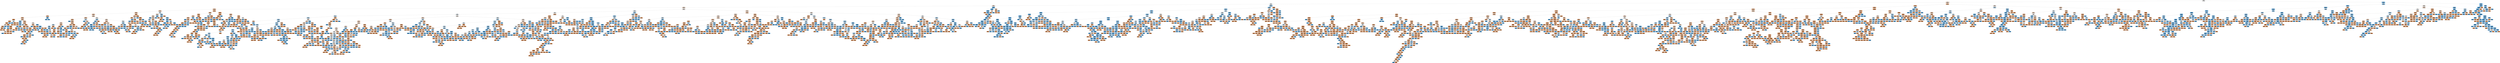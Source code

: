 digraph Tree {
node [shape=box, style="filled", color="black", fontname="helvetica"] ;
edge [fontname="helvetica"] ;
0 [label=" AU12_r <= 0.475\ngini = 0.5\nsamples = 22055\nvalue = [11027.5, 11027.5]\nclass = Not Engaged", fillcolor="#ffffff"] ;
1 [label=" AU04_r <= 0.235\ngini = 0.485\nsamples = 17093\nvalue = [10212.268, 7206.089]\nclass = Not Engaged", fillcolor="#f7dac5"] ;
0 -> 1 [labeldistance=2.5, labelangle=45, headlabel="True"] ;
2 [label=" AU05_c <= 0.5\ngini = 0.499\nsamples = 9874\nvalue = [4723.188, 5109.05]\nclass = Engaged", fillcolor="#f0f8fd"] ;
1 -> 2 ;
3 [label=" AU12_c <= 0.5\ngini = 0.496\nsamples = 7469\nvalue = [4106.437, 3435.209]\nclass = Not Engaged", fillcolor="#fbeadf"] ;
2 -> 3 ;
4 [label=" Z_47 <= 132.85\ngini = 0.493\nsamples = 7222\nvalue = [4088.496, 3226.769]\nclass = Not Engaged", fillcolor="#fae4d5"] ;
3 -> 4 ;
5 [label=" AU04_r <= 0.065\ngini = 0.425\nsamples = 1620\nvalue = [1171.826, 518.846]\nclass = Not Engaged", fillcolor="#f1b991"] ;
4 -> 5 ;
6 [label=" AU12_r <= 0.275\ngini = 0.463\nsamples = 1091\nvalue = [714.309, 409.662]\nclass = Not Engaged", fillcolor="#f4c9ab"] ;
5 -> 6 ;
7 [label=" AU06_r <= 0.225\ngini = 0.442\nsamples = 912\nvalue = [634.692, 312.21]\nclass = Not Engaged", fillcolor="#f2bf9a"] ;
6 -> 7 ;
8 [label=" AU17_r <= 0.095\ngini = 0.454\nsamples = 827\nvalue = [557.318, 297.772]\nclass = Not Engaged", fillcolor="#f3c4a3"] ;
7 -> 8 ;
9 [label=" p_9 <= 4.855\ngini = 0.386\nsamples = 292\nvalue = [227.637, 80.308]\nclass = Not Engaged", fillcolor="#eead7f"] ;
8 -> 9 ;
10 [label=" p_26 <= -0.075\ngini = 0.377\nsamples = 288\nvalue = [227.637, 76.699]\nclass = Not Engaged", fillcolor="#eeab7c"] ;
9 -> 10 ;
11 [label=" p_30 <= 0.025\ngini = 0.213\nsamples = 89\nvalue = [85.224, 11.73]\nclass = Not Engaged", fillcolor="#e99254"] ;
10 -> 11 ;
12 [label=" AU06_r <= 0.105\ngini = 0.177\nsamples = 84\nvalue = [82.981, 9.023]\nclass = Not Engaged", fillcolor="#e88f4f"] ;
11 -> 12 ;
13 [label=" p_27 <= -0.041\ngini = 0.147\nsamples = 82\nvalue = [82.981, 7.219]\nclass = Not Engaged", fillcolor="#e78c4a"] ;
12 -> 13 ;
14 [label=" p_6 <= 1.064\ngini = 0.494\nsamples = 8\nvalue = [4.485, 3.609]\nclass = Not Engaged", fillcolor="#fae6d8"] ;
13 -> 14 ;
15 [label=" AU12_r <= 0.005\ngini = 0.279\nsamples = 5\nvalue = [4.485, 0.902]\nclass = Not Engaged", fillcolor="#ea9a61"] ;
14 -> 15 ;
16 [label=" p_13 <= -0.193\ngini = 0.0\nsamples = 4\nvalue = [4.485, 0.0]\nclass = Not Engaged", fillcolor="#e58139"] ;
15 -> 16 ;
17 [label="gini = 0.0\nsamples = 1\nvalue = [1.121, 0.0]\nclass = Not Engaged", fillcolor="#e58139"] ;
16 -> 17 ;
18 [label="gini = 0.0\nsamples = 3\nvalue = [3.364, 0.0]\nclass = Not Engaged", fillcolor="#e58139"] ;
16 -> 18 ;
19 [label="gini = -0.0\nsamples = 1\nvalue = [0.0, 0.902]\nclass = Engaged", fillcolor="#399de5"] ;
15 -> 19 ;
20 [label="gini = -0.0\nsamples = 3\nvalue = [0.0, 2.707]\nclass = Engaged", fillcolor="#399de5"] ;
14 -> 20 ;
21 [label=" p_23 <= -0.328\ngini = 0.084\nsamples = 74\nvalue = [78.496, 3.609]\nclass = Not Engaged", fillcolor="#e68742"] ;
13 -> 21 ;
22 [label="gini = 0.0\nsamples = 1\nvalue = [0.0, 0.902]\nclass = Engaged", fillcolor="#399de5"] ;
21 -> 22 ;
23 [label=" p_8 <= -2.503\ngini = 0.064\nsamples = 73\nvalue = [78.496, 2.707]\nclass = Not Engaged", fillcolor="#e68540"] ;
21 -> 23 ;
24 [label="gini = 0.0\nsamples = 1\nvalue = [0.0, 0.902]\nclass = Engaged", fillcolor="#399de5"] ;
23 -> 24 ;
25 [label=" p_0 <= 12.103\ngini = 0.044\nsamples = 72\nvalue = [78.496, 1.805]\nclass = Not Engaged", fillcolor="#e6843e"] ;
23 -> 25 ;
26 [label=" p_0 <= -10.768\ngini = 0.023\nsamples = 70\nvalue = [77.374, 0.902]\nclass = Not Engaged", fillcolor="#e5823b"] ;
25 -> 26 ;
27 [label=" p_15 <= 0.585\ngini = 0.494\nsamples = 2\nvalue = [1.121, 0.902]\nclass = Not Engaged", fillcolor="#fae6d8"] ;
26 -> 27 ;
28 [label="gini = 0.0\nsamples = 1\nvalue = [0.0, 0.902]\nclass = Engaged", fillcolor="#399de5"] ;
27 -> 28 ;
29 [label="gini = 0.0\nsamples = 1\nvalue = [1.121, 0.0]\nclass = Not Engaged", fillcolor="#e58139"] ;
27 -> 29 ;
30 [label=" p_30 <= -0.035\ngini = 0.0\nsamples = 68\nvalue = [76.253, 0.0]\nclass = Not Engaged", fillcolor="#e58139"] ;
26 -> 30 ;
31 [label="gini = 0.0\nsamples = 1\nvalue = [1.121, 0.0]\nclass = Not Engaged", fillcolor="#e58139"] ;
30 -> 31 ;
32 [label="gini = 0.0\nsamples = 67\nvalue = [75.131, 0.0]\nclass = Not Engaged", fillcolor="#e58139"] ;
30 -> 32 ;
33 [label=" p_18 <= 0.161\ngini = 0.494\nsamples = 2\nvalue = [1.121, 0.902]\nclass = Not Engaged", fillcolor="#fae6d8"] ;
25 -> 33 ;
34 [label="gini = 0.0\nsamples = 1\nvalue = [1.121, 0.0]\nclass = Not Engaged", fillcolor="#e58139"] ;
33 -> 34 ;
35 [label="gini = 0.0\nsamples = 1\nvalue = [0.0, 0.902]\nclass = Engaged", fillcolor="#399de5"] ;
33 -> 35 ;
36 [label="gini = -0.0\nsamples = 2\nvalue = [0.0, 1.805]\nclass = Engaged", fillcolor="#399de5"] ;
12 -> 36 ;
37 [label=" p_24 <= 0.081\ngini = 0.496\nsamples = 5\nvalue = [2.243, 2.707]\nclass = Engaged", fillcolor="#ddeefb"] ;
11 -> 37 ;
38 [label="gini = 0.0\nsamples = 3\nvalue = [0.0, 2.707]\nclass = Engaged", fillcolor="#399de5"] ;
37 -> 38 ;
39 [label=" p_9 <= 2.302\ngini = 0.0\nsamples = 2\nvalue = [2.243, 0.0]\nclass = Not Engaged", fillcolor="#e58139"] ;
37 -> 39 ;
40 [label="gini = 0.0\nsamples = 1\nvalue = [1.121, 0.0]\nclass = Not Engaged", fillcolor="#e58139"] ;
39 -> 40 ;
41 [label="gini = 0.0\nsamples = 1\nvalue = [1.121, 0.0]\nclass = Not Engaged", fillcolor="#e58139"] ;
39 -> 41 ;
42 [label=" p_8 <= -0.86\ngini = 0.43\nsamples = 199\nvalue = [142.413, 64.968]\nclass = Not Engaged", fillcolor="#f1ba93"] ;
10 -> 42 ;
43 [label=" p_16 <= -0.51\ngini = 0.319\nsamples = 18\nvalue = [3.364, 13.535]\nclass = Engaged", fillcolor="#6ab5eb"] ;
42 -> 43 ;
44 [label="gini = 0.0\nsamples = 2\nvalue = [2.243, 0.0]\nclass = Not Engaged", fillcolor="#e58139"] ;
43 -> 44 ;
45 [label=" p_15 <= -0.541\ngini = 0.141\nsamples = 16\nvalue = [1.121, 13.535]\nclass = Engaged", fillcolor="#49a5e7"] ;
43 -> 45 ;
46 [label="gini = 0.0\nsamples = 1\nvalue = [1.121, 0.0]\nclass = Not Engaged", fillcolor="#e58139"] ;
45 -> 46 ;
47 [label="gini = 0.0\nsamples = 15\nvalue = [0.0, 13.535]\nclass = Engaged", fillcolor="#399de5"] ;
45 -> 47 ;
48 [label=" p_9 <= 0.973\ngini = 0.394\nsamples = 181\nvalue = [139.049, 51.433]\nclass = Not Engaged", fillcolor="#efb082"] ;
42 -> 48 ;
49 [label=" p_30 <= -0.013\ngini = 0.328\nsamples = 135\nvalue = [114.379, 29.777]\nclass = Not Engaged", fillcolor="#eca26d"] ;
48 -> 49 ;
50 [label=" p_2 <= -1.129\ngini = 0.483\nsamples = 14\nvalue = [5.607, 8.121]\nclass = Engaged", fillcolor="#c2e1f7"] ;
49 -> 50 ;
51 [label="gini = -0.0\nsamples = 8\nvalue = [0.0, 7.219]\nclass = Engaged", fillcolor="#399de5"] ;
50 -> 51 ;
52 [label=" p_18 <= 0.01\ngini = 0.239\nsamples = 6\nvalue = [5.607, 0.902]\nclass = Not Engaged", fillcolor="#e99559"] ;
50 -> 52 ;
53 [label=" p_6 <= 0.268\ngini = 0.0\nsamples = 5\nvalue = [5.607, 0.0]\nclass = Not Engaged", fillcolor="#e58139"] ;
52 -> 53 ;
54 [label="gini = 0.0\nsamples = 1\nvalue = [1.121, 0.0]\nclass = Not Engaged", fillcolor="#e58139"] ;
53 -> 54 ;
55 [label="gini = 0.0\nsamples = 4\nvalue = [4.485, 0.0]\nclass = Not Engaged", fillcolor="#e58139"] ;
53 -> 55 ;
56 [label="gini = -0.0\nsamples = 1\nvalue = [0.0, 0.902]\nclass = Engaged", fillcolor="#399de5"] ;
52 -> 56 ;
57 [label=" p_13 <= -0.205\ngini = 0.277\nsamples = 121\nvalue = [108.772, 21.656]\nclass = Not Engaged", fillcolor="#ea9a60"] ;
49 -> 57 ;
58 [label=" p_24 <= -0.174\ngini = 0.068\nsamples = 46\nvalue = [49.34, 1.805]\nclass = Not Engaged", fillcolor="#e68640"] ;
57 -> 58 ;
59 [label=" AU25_r <= 0.385\ngini = 0.473\nsamples = 3\nvalue = [1.121, 1.805]\nclass = Engaged", fillcolor="#b4daf5"] ;
58 -> 59 ;
60 [label="gini = -0.0\nsamples = 2\nvalue = [0.0, 1.805]\nclass = Engaged", fillcolor="#399de5"] ;
59 -> 60 ;
61 [label="gini = 0.0\nsamples = 1\nvalue = [1.121, 0.0]\nclass = Not Engaged", fillcolor="#e58139"] ;
59 -> 61 ;
62 [label="gini = -0.0\nsamples = 43\nvalue = [48.219, 0.0]\nclass = Not Engaged", fillcolor="#e58139"] ;
58 -> 62 ;
63 [label=" p_15 <= -0.278\ngini = 0.375\nsamples = 75\nvalue = [59.432, 19.851]\nclass = Not Engaged", fillcolor="#eeab7b"] ;
57 -> 63 ;
64 [label=" p_20 <= 0.092\ngini = 0.473\nsamples = 12\nvalue = [4.485, 7.219]\nclass = Engaged", fillcolor="#b4daf5"] ;
63 -> 64 ;
65 [label=" gaze_angle_y <= 0.187\ngini = 0.233\nsamples = 9\nvalue = [1.121, 7.219]\nclass = Engaged", fillcolor="#58ace9"] ;
64 -> 65 ;
66 [label="gini = 0.0\nsamples = 1\nvalue = [1.121, 0.0]\nclass = Not Engaged", fillcolor="#e58139"] ;
65 -> 66 ;
67 [label="gini = 0.0\nsamples = 8\nvalue = [0.0, 7.219]\nclass = Engaged", fillcolor="#399de5"] ;
65 -> 67 ;
68 [label="gini = 0.0\nsamples = 3\nvalue = [3.364, 0.0]\nclass = Not Engaged", fillcolor="#e58139"] ;
64 -> 68 ;
69 [label=" p_7 <= 2.451\ngini = 0.304\nsamples = 63\nvalue = [54.947, 12.633]\nclass = Not Engaged", fillcolor="#eb9e67"] ;
63 -> 69 ;
70 [label=" Z_47 <= 132.1\ngini = 0.275\nsamples = 61\nvalue = [54.947, 10.828]\nclass = Not Engaged", fillcolor="#ea9a60"] ;
69 -> 70 ;
71 [label=" p_26 <= 0.13\ngini = 0.242\nsamples = 59\nvalue = [54.947, 9.023]\nclass = Not Engaged", fillcolor="#e9965a"] ;
70 -> 71 ;
72 [label=" AU45_r <= 0.36\ngini = 0.188\nsamples = 55\nvalue = [53.826, 6.316]\nclass = Not Engaged", fillcolor="#e89050"] ;
71 -> 72 ;
73 [label=" p_12 <= -1.028\ngini = 0.145\nsamples = 52\nvalue = [52.704, 4.512]\nclass = Not Engaged", fillcolor="#e78c4a"] ;
72 -> 73 ;
74 [label="gini = 0.0\nsamples = 1\nvalue = [0.0, 0.902]\nclass = Engaged", fillcolor="#399de5"] ;
73 -> 74 ;
75 [label=" p_28 <= 0.027\ngini = 0.12\nsamples = 51\nvalue = [52.704, 3.609]\nclass = Not Engaged", fillcolor="#e78a47"] ;
73 -> 75 ;
76 [label="gini = -0.0\nsamples = 33\nvalue = [37.005, 0.0]\nclass = Not Engaged", fillcolor="#e58139"] ;
75 -> 76 ;
77 [label=" Z_47 <= 127.85\ngini = 0.304\nsamples = 18\nvalue = [15.699, 3.609]\nclass = Not Engaged", fillcolor="#eb9e67"] ;
75 -> 77 ;
78 [label=" AU07_r <= 0.19\ngini = 0.185\nsamples = 16\nvalue = [15.699, 1.805]\nclass = Not Engaged", fillcolor="#e88f50"] ;
77 -> 78 ;
79 [label=" p_18 <= -0.382\ngini = 0.103\nsamples = 15\nvalue = [15.699, 0.902]\nclass = Not Engaged", fillcolor="#e68844"] ;
78 -> 79 ;
80 [label="gini = 0.0\nsamples = 1\nvalue = [0.0, 0.902]\nclass = Engaged", fillcolor="#399de5"] ;
79 -> 80 ;
81 [label="gini = -0.0\nsamples = 14\nvalue = [15.699, 0.0]\nclass = Not Engaged", fillcolor="#e58139"] ;
79 -> 81 ;
82 [label="gini = -0.0\nsamples = 1\nvalue = [0.0, 0.902]\nclass = Engaged", fillcolor="#399de5"] ;
78 -> 82 ;
83 [label="gini = -0.0\nsamples = 2\nvalue = [0.0, 1.805]\nclass = Engaged", fillcolor="#399de5"] ;
77 -> 83 ;
84 [label=" p_30 <= 0.018\ngini = 0.473\nsamples = 3\nvalue = [1.121, 1.805]\nclass = Engaged", fillcolor="#b4daf5"] ;
72 -> 84 ;
85 [label="gini = -0.0\nsamples = 2\nvalue = [0.0, 1.805]\nclass = Engaged", fillcolor="#399de5"] ;
84 -> 85 ;
86 [label="gini = 0.0\nsamples = 1\nvalue = [1.121, 0.0]\nclass = Not Engaged", fillcolor="#e58139"] ;
84 -> 86 ;
87 [label=" p_28 <= -0.012\ngini = 0.414\nsamples = 4\nvalue = [1.121, 2.707]\nclass = Engaged", fillcolor="#8bc6f0"] ;
71 -> 87 ;
88 [label="gini = 0.0\nsamples = 1\nvalue = [1.121, 0.0]\nclass = Not Engaged", fillcolor="#e58139"] ;
87 -> 88 ;
89 [label="gini = -0.0\nsamples = 3\nvalue = [0.0, 2.707]\nclass = Engaged", fillcolor="#399de5"] ;
87 -> 89 ;
90 [label="gini = 0.0\nsamples = 2\nvalue = [0.0, 1.805]\nclass = Engaged", fillcolor="#399de5"] ;
70 -> 90 ;
91 [label="gini = -0.0\nsamples = 2\nvalue = [0.0, 1.805]\nclass = Engaged", fillcolor="#399de5"] ;
69 -> 91 ;
92 [label=" p_24 <= 0.001\ngini = 0.498\nsamples = 46\nvalue = [24.67, 21.656]\nclass = Not Engaged", fillcolor="#fcf0e7"] ;
48 -> 92 ;
93 [label=" p_13 <= -0.642\ngini = 0.378\nsamples = 27\nvalue = [21.306, 7.219]\nclass = Not Engaged", fillcolor="#eeac7c"] ;
92 -> 93 ;
94 [label="gini = 0.0\nsamples = 6\nvalue = [0.0, 5.414]\nclass = Engaged", fillcolor="#399de5"] ;
93 -> 94 ;
95 [label=" AU23_r <= 0.12\ngini = 0.144\nsamples = 21\nvalue = [21.306, 1.805]\nclass = Not Engaged", fillcolor="#e78c4a"] ;
93 -> 95 ;
96 [label=" p_26 <= 0.148\ngini = 0.078\nsamples = 20\nvalue = [21.306, 0.902]\nclass = Not Engaged", fillcolor="#e68641"] ;
95 -> 96 ;
97 [label="gini = 0.0\nsamples = 19\nvalue = [21.306, 0.0]\nclass = Not Engaged", fillcolor="#e58139"] ;
96 -> 97 ;
98 [label="gini = -0.0\nsamples = 1\nvalue = [0.0, 0.902]\nclass = Engaged", fillcolor="#399de5"] ;
96 -> 98 ;
99 [label="gini = -0.0\nsamples = 1\nvalue = [0.0, 0.902]\nclass = Engaged", fillcolor="#399de5"] ;
95 -> 99 ;
100 [label=" p_11 <= -0.595\ngini = 0.307\nsamples = 19\nvalue = [3.364, 14.437]\nclass = Engaged", fillcolor="#67b4eb"] ;
92 -> 100 ;
101 [label="gini = 0.0\nsamples = 2\nvalue = [2.243, 0.0]\nclass = Not Engaged", fillcolor="#e58139"] ;
100 -> 101 ;
102 [label=" AU20_r <= 0.015\ngini = 0.134\nsamples = 17\nvalue = [1.121, 14.437]\nclass = Engaged", fillcolor="#48a5e7"] ;
100 -> 102 ;
103 [label="gini = 0.0\nsamples = 16\nvalue = [0.0, 14.437]\nclass = Engaged", fillcolor="#399de5"] ;
102 -> 103 ;
104 [label="gini = 0.0\nsamples = 1\nvalue = [1.121, 0.0]\nclass = Not Engaged", fillcolor="#e58139"] ;
102 -> 104 ;
105 [label=" p_29 <= 0.022\ngini = 0.0\nsamples = 4\nvalue = [0.0, 3.609]\nclass = Engaged", fillcolor="#399de5"] ;
9 -> 105 ;
106 [label="gini = 0.0\nsamples = 1\nvalue = [0.0, 0.902]\nclass = Engaged", fillcolor="#399de5"] ;
105 -> 106 ;
107 [label="gini = 0.0\nsamples = 3\nvalue = [0.0, 2.707]\nclass = Engaged", fillcolor="#399de5"] ;
105 -> 107 ;
108 [label=" AU45_r <= 0.005\ngini = 0.479\nsamples = 535\nvalue = [329.681, 217.464]\nclass = Not Engaged", fillcolor="#f6d4bc"] ;
8 -> 108 ;
109 [label=" p_23 <= 0.196\ngini = 0.436\nsamples = 286\nvalue = [201.846, 95.648]\nclass = Not Engaged", fillcolor="#f1bd97"] ;
108 -> 109 ;
110 [label=" p_6 <= -3.932\ngini = 0.406\nsamples = 249\nvalue = [187.268, 73.992]\nclass = Not Engaged", fillcolor="#efb387"] ;
109 -> 110 ;
111 [label="gini = 0.0\nsamples = 4\nvalue = [0.0, 3.609]\nclass = Engaged", fillcolor="#399de5"] ;
110 -> 111 ;
112 [label=" p_26 <= -0.068\ngini = 0.397\nsamples = 245\nvalue = [187.268, 70.383]\nclass = Not Engaged", fillcolor="#efb083"] ;
110 -> 112 ;
113 [label=" p_0 <= 1.945\ngini = 0.465\nsamples = 100\nvalue = [65.039, 37.898]\nclass = Not Engaged", fillcolor="#f4caac"] ;
112 -> 113 ;
114 [label=" p_13 <= 0.259\ngini = 0.481\nsamples = 37\nvalue = [14.578, 21.656]\nclass = Engaged", fillcolor="#bedff7"] ;
113 -> 114 ;
115 [label=" p_12 <= -0.52\ngini = 0.398\nsamples = 30\nvalue = [7.85, 20.754]\nclass = Engaged", fillcolor="#84c2ef"] ;
114 -> 115 ;
116 [label=" AU23_r <= 0.15\ngini = 0.334\nsamples = 4\nvalue = [3.364, 0.902]\nclass = Not Engaged", fillcolor="#eca36e"] ;
115 -> 116 ;
117 [label=" p_2 <= -8.982\ngini = 0.0\nsamples = 3\nvalue = [3.364, 0.0]\nclass = Not Engaged", fillcolor="#e58139"] ;
116 -> 117 ;
118 [label="gini = 0.0\nsamples = 1\nvalue = [1.121, 0.0]\nclass = Not Engaged", fillcolor="#e58139"] ;
117 -> 118 ;
119 [label="gini = 0.0\nsamples = 2\nvalue = [2.243, 0.0]\nclass = Not Engaged", fillcolor="#e58139"] ;
117 -> 119 ;
120 [label="gini = -0.0\nsamples = 1\nvalue = [0.0, 0.902]\nclass = Engaged", fillcolor="#399de5"] ;
116 -> 120 ;
121 [label=" p_32 <= -0.001\ngini = 0.301\nsamples = 26\nvalue = [4.485, 19.851]\nclass = Engaged", fillcolor="#66b3eb"] ;
115 -> 121 ;
122 [label="gini = -0.0\nsamples = 16\nvalue = [0.0, 14.437]\nclass = Engaged", fillcolor="#399de5"] ;
121 -> 122 ;
123 [label=" p_2 <= -12.693\ngini = 0.496\nsamples = 10\nvalue = [4.485, 5.414]\nclass = Engaged", fillcolor="#ddeefb"] ;
121 -> 123 ;
124 [label="gini = 0.0\nsamples = 3\nvalue = [3.364, 0.0]\nclass = Not Engaged", fillcolor="#e58139"] ;
123 -> 124 ;
125 [label=" AU23_r <= 0.245\ngini = 0.284\nsamples = 7\nvalue = [1.121, 5.414]\nclass = Engaged", fillcolor="#62b1ea"] ;
123 -> 125 ;
126 [label="gini = -0.0\nsamples = 6\nvalue = [0.0, 5.414]\nclass = Engaged", fillcolor="#399de5"] ;
125 -> 126 ;
127 [label="gini = 0.0\nsamples = 1\nvalue = [1.121, 0.0]\nclass = Not Engaged", fillcolor="#e58139"] ;
125 -> 127 ;
128 [label=" AU02_r <= 0.525\ngini = 0.209\nsamples = 7\nvalue = [6.728, 0.902]\nclass = Not Engaged", fillcolor="#e89254"] ;
114 -> 128 ;
129 [label="gini = 0.0\nsamples = 6\nvalue = [6.728, 0.0]\nclass = Not Engaged", fillcolor="#e58139"] ;
128 -> 129 ;
130 [label="gini = -0.0\nsamples = 1\nvalue = [0.0, 0.902]\nclass = Engaged", fillcolor="#399de5"] ;
128 -> 130 ;
131 [label=" p_15 <= 1.019\ngini = 0.368\nsamples = 63\nvalue = [50.461, 16.242]\nclass = Not Engaged", fillcolor="#edaa79"] ;
113 -> 131 ;
132 [label=" AU05_r <= 0.425\ngini = 0.334\nsamples = 60\nvalue = [50.461, 13.535]\nclass = Not Engaged", fillcolor="#eca36e"] ;
131 -> 132 ;
133 [label=" p_0 <= 9.427\ngini = 0.291\nsamples = 57\nvalue = [50.461, 10.828]\nclass = Not Engaged", fillcolor="#eb9c63"] ;
132 -> 133 ;
134 [label=" p_16 <= -0.342\ngini = 0.216\nsamples = 47\nvalue = [44.855, 6.316]\nclass = Not Engaged", fillcolor="#e99355"] ;
133 -> 134 ;
135 [label=" p_16 <= -0.402\ngini = 0.477\nsamples = 9\nvalue = [5.607, 3.609]\nclass = Not Engaged", fillcolor="#f6d2b8"] ;
134 -> 135 ;
136 [label=" p_5 <= 2.536\ngini = 0.239\nsamples = 6\nvalue = [5.607, 0.902]\nclass = Not Engaged", fillcolor="#e99559"] ;
135 -> 136 ;
137 [label=" p_7 <= -1.262\ngini = 0.0\nsamples = 5\nvalue = [5.607, 0.0]\nclass = Not Engaged", fillcolor="#e58139"] ;
136 -> 137 ;
138 [label="gini = 0.0\nsamples = 1\nvalue = [1.121, 0.0]\nclass = Not Engaged", fillcolor="#e58139"] ;
137 -> 138 ;
139 [label="gini = 0.0\nsamples = 4\nvalue = [4.485, 0.0]\nclass = Not Engaged", fillcolor="#e58139"] ;
137 -> 139 ;
140 [label="gini = -0.0\nsamples = 1\nvalue = [0.0, 0.902]\nclass = Engaged", fillcolor="#399de5"] ;
136 -> 140 ;
141 [label="gini = -0.0\nsamples = 3\nvalue = [0.0, 2.707]\nclass = Engaged", fillcolor="#399de5"] ;
135 -> 141 ;
142 [label=" p_16 <= 0.862\ngini = 0.121\nsamples = 38\nvalue = [39.248, 2.707]\nclass = Not Engaged", fillcolor="#e78a47"] ;
134 -> 142 ;
143 [label=" p_19 <= -0.535\ngini = 0.084\nsamples = 37\nvalue = [39.248, 1.805]\nclass = Not Engaged", fillcolor="#e68742"] ;
142 -> 143 ;
144 [label=" AU17_r <= 0.275\ngini = 0.494\nsamples = 4\nvalue = [2.243, 1.805]\nclass = Not Engaged", fillcolor="#fae6d8"] ;
143 -> 144 ;
145 [label="gini = 0.0\nsamples = 2\nvalue = [2.243, 0.0]\nclass = Not Engaged", fillcolor="#e58139"] ;
144 -> 145 ;
146 [label="gini = 0.0\nsamples = 2\nvalue = [0.0, 1.805]\nclass = Engaged", fillcolor="#399de5"] ;
144 -> 146 ;
147 [label="gini = 0.0\nsamples = 33\nvalue = [37.005, 0.0]\nclass = Not Engaged", fillcolor="#e58139"] ;
143 -> 147 ;
148 [label="gini = 0.0\nsamples = 1\nvalue = [0.0, 0.902]\nclass = Engaged", fillcolor="#399de5"] ;
142 -> 148 ;
149 [label=" p_24 <= 0.071\ngini = 0.494\nsamples = 10\nvalue = [5.607, 4.512]\nclass = Not Engaged", fillcolor="#fae6d8"] ;
133 -> 149 ;
150 [label=" AU02_r <= 0.335\ngini = 0.239\nsamples = 6\nvalue = [5.607, 0.902]\nclass = Not Engaged", fillcolor="#e99559"] ;
149 -> 150 ;
151 [label="gini = 0.0\nsamples = 5\nvalue = [5.607, 0.0]\nclass = Not Engaged", fillcolor="#e58139"] ;
150 -> 151 ;
152 [label="gini = -0.0\nsamples = 1\nvalue = [0.0, 0.902]\nclass = Engaged", fillcolor="#399de5"] ;
150 -> 152 ;
153 [label="gini = -0.0\nsamples = 4\nvalue = [0.0, 3.609]\nclass = Engaged", fillcolor="#399de5"] ;
149 -> 153 ;
154 [label=" p_15 <= -0.312\ngini = 0.0\nsamples = 3\nvalue = [0.0, 2.707]\nclass = Engaged", fillcolor="#399de5"] ;
132 -> 154 ;
155 [label="gini = 0.0\nsamples = 1\nvalue = [0.0, 0.902]\nclass = Engaged", fillcolor="#399de5"] ;
154 -> 155 ;
156 [label="gini = 0.0\nsamples = 2\nvalue = [0.0, 1.805]\nclass = Engaged", fillcolor="#399de5"] ;
154 -> 156 ;
157 [label="gini = -0.0\nsamples = 3\nvalue = [0.0, 2.707]\nclass = Engaged", fillcolor="#399de5"] ;
131 -> 157 ;
158 [label=" p_5 <= -0.201\ngini = 0.332\nsamples = 145\nvalue = [122.229, 32.484]\nclass = Not Engaged", fillcolor="#eca26e"] ;
112 -> 158 ;
159 [label=" AU01_r <= 0.495\ngini = 0.425\nsamples = 93\nvalue = [67.282, 29.777]\nclass = Not Engaged", fillcolor="#f1b991"] ;
158 -> 159 ;
160 [label=" AU20_r <= 0.315\ngini = 0.364\nsamples = 82\nvalue = [66.161, 20.754]\nclass = Not Engaged", fillcolor="#eda977"] ;
159 -> 160 ;
161 [label=" p_13 <= -0.071\ngini = 0.337\nsamples = 79\nvalue = [66.161, 18.047]\nclass = Not Engaged", fillcolor="#eca36f"] ;
160 -> 161 ;
162 [label=" p_6 <= 3.387\ngini = 0.223\nsamples = 52\nvalue = [49.34, 7.219]\nclass = Not Engaged", fillcolor="#e99356"] ;
161 -> 162 ;
163 [label=" AU12_r <= 0.185\ngini = 0.178\nsamples = 50\nvalue = [49.34, 5.414]\nclass = Not Engaged", fillcolor="#e88f4f"] ;
162 -> 163 ;
164 [label=" p_12 <= 1.147\ngini = 0.101\nsamples = 46\nvalue = [48.219, 2.707]\nclass = Not Engaged", fillcolor="#e68844"] ;
163 -> 164 ;
165 [label=" p_11 <= 0.997\ngini = 0.037\nsamples = 43\nvalue = [47.097, 0.902]\nclass = Not Engaged", fillcolor="#e5833d"] ;
164 -> 165 ;
166 [label="gini = -0.0\nsamples = 42\nvalue = [47.097, 0.0]\nclass = Not Engaged", fillcolor="#e58139"] ;
165 -> 166 ;
167 [label="gini = 0.0\nsamples = 1\nvalue = [0.0, 0.902]\nclass = Engaged", fillcolor="#399de5"] ;
165 -> 167 ;
168 [label=" p_29 <= 0.022\ngini = 0.473\nsamples = 3\nvalue = [1.121, 1.805]\nclass = Engaged", fillcolor="#b4daf5"] ;
164 -> 168 ;
169 [label="gini = -0.0\nsamples = 2\nvalue = [0.0, 1.805]\nclass = Engaged", fillcolor="#399de5"] ;
168 -> 169 ;
170 [label="gini = 0.0\nsamples = 1\nvalue = [1.121, 0.0]\nclass = Not Engaged", fillcolor="#e58139"] ;
168 -> 170 ;
171 [label=" Z_47 <= 115.25\ngini = 0.414\nsamples = 4\nvalue = [1.121, 2.707]\nclass = Engaged", fillcolor="#8bc6f0"] ;
163 -> 171 ;
172 [label="gini = 0.0\nsamples = 1\nvalue = [1.121, 0.0]\nclass = Not Engaged", fillcolor="#e58139"] ;
171 -> 172 ;
173 [label="gini = -0.0\nsamples = 3\nvalue = [0.0, 2.707]\nclass = Engaged", fillcolor="#399de5"] ;
171 -> 173 ;
174 [label=" Z_47 <= 121.75\ngini = 0.0\nsamples = 2\nvalue = [0.0, 1.805]\nclass = Engaged", fillcolor="#399de5"] ;
162 -> 174 ;
175 [label="gini = 0.0\nsamples = 1\nvalue = [0.0, 0.902]\nclass = Engaged", fillcolor="#399de5"] ;
174 -> 175 ;
176 [label="gini = 0.0\nsamples = 1\nvalue = [0.0, 0.902]\nclass = Engaged", fillcolor="#399de5"] ;
174 -> 176 ;
177 [label=" p_8 <= -1.191\ngini = 0.477\nsamples = 27\nvalue = [16.82, 10.828]\nclass = Not Engaged", fillcolor="#f6d2b8"] ;
161 -> 177 ;
178 [label="gini = 0.0\nsamples = 7\nvalue = [7.85, 0.0]\nclass = Not Engaged", fillcolor="#e58139"] ;
177 -> 178 ;
179 [label=" p_29 <= 0.015\ngini = 0.496\nsamples = 20\nvalue = [8.971, 10.828]\nclass = Engaged", fillcolor="#ddeefb"] ;
177 -> 179 ;
180 [label=" p_11 <= 0.033\ngini = 0.362\nsamples = 15\nvalue = [3.364, 10.828]\nclass = Engaged", fillcolor="#77bbed"] ;
179 -> 180 ;
181 [label=" p_10 <= 2.122\ngini = 0.454\nsamples = 5\nvalue = [3.364, 1.805]\nclass = Not Engaged", fillcolor="#f3c5a3"] ;
180 -> 181 ;
182 [label=" gaze_angle_y <= 0.229\ngini = 0.0\nsamples = 3\nvalue = [3.364, 0.0]\nclass = Not Engaged", fillcolor="#e58139"] ;
181 -> 182 ;
183 [label="gini = 0.0\nsamples = 1\nvalue = [1.121, 0.0]\nclass = Not Engaged", fillcolor="#e58139"] ;
182 -> 183 ;
184 [label="gini = 0.0\nsamples = 2\nvalue = [2.243, 0.0]\nclass = Not Engaged", fillcolor="#e58139"] ;
182 -> 184 ;
185 [label="gini = -0.0\nsamples = 2\nvalue = [0.0, 1.805]\nclass = Engaged", fillcolor="#399de5"] ;
181 -> 185 ;
186 [label="gini = -0.0\nsamples = 10\nvalue = [0.0, 9.023]\nclass = Engaged", fillcolor="#399de5"] ;
180 -> 186 ;
187 [label="gini = 0.0\nsamples = 5\nvalue = [5.607, 0.0]\nclass = Not Engaged", fillcolor="#e58139"] ;
179 -> 187 ;
188 [label="gini = -0.0\nsamples = 3\nvalue = [0.0, 2.707]\nclass = Engaged", fillcolor="#399de5"] ;
160 -> 188 ;
189 [label=" AU14_r <= 0.25\ngini = 0.197\nsamples = 11\nvalue = [1.121, 9.023]\nclass = Engaged", fillcolor="#52a9e8"] ;
159 -> 189 ;
190 [label="gini = -0.0\nsamples = 10\nvalue = [0.0, 9.023]\nclass = Engaged", fillcolor="#399de5"] ;
189 -> 190 ;
191 [label="gini = 0.0\nsamples = 1\nvalue = [1.121, 0.0]\nclass = Not Engaged", fillcolor="#e58139"] ;
189 -> 191 ;
192 [label=" p_28 <= 0.037\ngini = 0.089\nsamples = 52\nvalue = [54.947, 2.707]\nclass = Not Engaged", fillcolor="#e68743"] ;
158 -> 192 ;
193 [label="gini = -0.0\nsamples = 46\nvalue = [51.583, 0.0]\nclass = Not Engaged", fillcolor="#e58139"] ;
192 -> 193 ;
194 [label=" p_18 <= 0.378\ngini = 0.494\nsamples = 6\nvalue = [3.364, 2.707]\nclass = Not Engaged", fillcolor="#fae6d8"] ;
192 -> 194 ;
195 [label="gini = 0.0\nsamples = 3\nvalue = [3.364, 0.0]\nclass = Not Engaged", fillcolor="#e58139"] ;
194 -> 195 ;
196 [label="gini = 0.0\nsamples = 3\nvalue = [0.0, 2.707]\nclass = Engaged", fillcolor="#399de5"] ;
194 -> 196 ;
197 [label=" p_11 <= 0.287\ngini = 0.481\nsamples = 37\nvalue = [14.578, 21.656]\nclass = Engaged", fillcolor="#bedff7"] ;
109 -> 197 ;
198 [label="gini = 0.0\nsamples = 14\nvalue = [0.0, 12.633]\nclass = Engaged", fillcolor="#399de5"] ;
197 -> 198 ;
199 [label=" p_7 <= 0.624\ngini = 0.472\nsamples = 23\nvalue = [14.578, 9.023]\nclass = Not Engaged", fillcolor="#f5cfb4"] ;
197 -> 199 ;
200 [label=" p_3 <= 5.247\ngini = 0.361\nsamples = 18\nvalue = [14.578, 4.512]\nclass = Not Engaged", fillcolor="#eda876"] ;
199 -> 200 ;
201 [label=" p_16 <= 0.832\ngini = 0.196\nsamples = 15\nvalue = [14.578, 1.805]\nclass = Not Engaged", fillcolor="#e89152"] ;
200 -> 201 ;
202 [label=" p_24 <= 0.195\ngini = 0.11\nsamples = 14\nvalue = [14.578, 0.902]\nclass = Not Engaged", fillcolor="#e78945"] ;
201 -> 202 ;
203 [label="gini = 0.0\nsamples = 13\nvalue = [14.578, 0.0]\nclass = Not Engaged", fillcolor="#e58139"] ;
202 -> 203 ;
204 [label="gini = -0.0\nsamples = 1\nvalue = [0.0, 0.902]\nclass = Engaged", fillcolor="#399de5"] ;
202 -> 204 ;
205 [label="gini = -0.0\nsamples = 1\nvalue = [0.0, 0.902]\nclass = Engaged", fillcolor="#399de5"] ;
201 -> 205 ;
206 [label="gini = 0.0\nsamples = 3\nvalue = [0.0, 2.707]\nclass = Engaged", fillcolor="#399de5"] ;
200 -> 206 ;
207 [label="gini = 0.0\nsamples = 5\nvalue = [0.0, 4.512]\nclass = Engaged", fillcolor="#399de5"] ;
199 -> 207 ;
208 [label=" p_6 <= -1.009\ngini = 0.5\nsamples = 249\nvalue = [127.836, 121.816]\nclass = Not Engaged", fillcolor="#fef9f6"] ;
108 -> 208 ;
209 [label=" AU17_r <= 1.145\ngini = 0.418\nsamples = 55\nvalue = [15.699, 36.996]\nclass = Engaged", fillcolor="#8dc7f0"] ;
208 -> 209 ;
210 [label=" p_26 <= 0.047\ngini = 0.357\nsamples = 51\nvalue = [11.214, 36.996]\nclass = Engaged", fillcolor="#75bbed"] ;
209 -> 210 ;
211 [label=" p_2 <= -2.355\ngini = 0.293\nsamples = 47\nvalue = [7.85, 36.094]\nclass = Engaged", fillcolor="#64b2eb"] ;
210 -> 211 ;
212 [label=" p_24 <= -0.125\ngini = 0.166\nsamples = 40\nvalue = [3.364, 33.387]\nclass = Engaged", fillcolor="#4da7e8"] ;
211 -> 212 ;
213 [label=" AU06_r <= 0.045\ngini = 0.409\nsamples = 3\nvalue = [2.243, 0.902]\nclass = Not Engaged", fillcolor="#efb489"] ;
212 -> 213 ;
214 [label=" p_6 <= -2.755\ngini = 0.0\nsamples = 2\nvalue = [2.243, 0.0]\nclass = Not Engaged", fillcolor="#e58139"] ;
213 -> 214 ;
215 [label="gini = 0.0\nsamples = 1\nvalue = [1.121, 0.0]\nclass = Not Engaged", fillcolor="#e58139"] ;
214 -> 215 ;
216 [label="gini = 0.0\nsamples = 1\nvalue = [1.121, 0.0]\nclass = Not Engaged", fillcolor="#e58139"] ;
214 -> 216 ;
217 [label="gini = -0.0\nsamples = 1\nvalue = [0.0, 0.902]\nclass = Engaged", fillcolor="#399de5"] ;
213 -> 217 ;
218 [label=" p_29 <= 0.03\ngini = 0.065\nsamples = 37\nvalue = [1.121, 32.484]\nclass = Engaged", fillcolor="#40a0e6"] ;
212 -> 218 ;
219 [label=" p_6 <= -3.968\ngini = 0.0\nsamples = 36\nvalue = [0.0, 32.484]\nclass = Engaged", fillcolor="#399de5"] ;
218 -> 219 ;
220 [label="gini = 0.0\nsamples = 1\nvalue = [0.0, 0.902]\nclass = Engaged", fillcolor="#399de5"] ;
219 -> 220 ;
221 [label="gini = 0.0\nsamples = 35\nvalue = [0.0, 31.582]\nclass = Engaged", fillcolor="#399de5"] ;
219 -> 221 ;
222 [label="gini = -0.0\nsamples = 1\nvalue = [1.121, 0.0]\nclass = Not Engaged", fillcolor="#e58139"] ;
218 -> 222 ;
223 [label=" p_3 <= -2.456\ngini = 0.469\nsamples = 7\nvalue = [4.485, 2.707]\nclass = Not Engaged", fillcolor="#f5cdb0"] ;
211 -> 223 ;
224 [label="gini = 0.0\nsamples = 3\nvalue = [0.0, 2.707]\nclass = Engaged", fillcolor="#399de5"] ;
223 -> 224 ;
225 [label="gini = 0.0\nsamples = 4\nvalue = [4.485, 0.0]\nclass = Not Engaged", fillcolor="#e58139"] ;
223 -> 225 ;
226 [label=" p_10 <= 1.98\ngini = 0.334\nsamples = 4\nvalue = [3.364, 0.902]\nclass = Not Engaged", fillcolor="#eca36e"] ;
210 -> 226 ;
227 [label="gini = 0.0\nsamples = 3\nvalue = [3.364, 0.0]\nclass = Not Engaged", fillcolor="#e58139"] ;
226 -> 227 ;
228 [label="gini = -0.0\nsamples = 1\nvalue = [0.0, 0.902]\nclass = Engaged", fillcolor="#399de5"] ;
226 -> 228 ;
229 [label="gini = -0.0\nsamples = 4\nvalue = [4.485, 0.0]\nclass = Not Engaged", fillcolor="#e58139"] ;
209 -> 229 ;
230 [label=" AU01_r <= 0.105\ngini = 0.49\nsamples = 194\nvalue = [112.136, 84.82]\nclass = Not Engaged", fillcolor="#f9e0cf"] ;
208 -> 230 ;
231 [label=" p_29 <= -0.001\ngini = 0.441\nsamples = 98\nvalue = [68.403, 33.387]\nclass = Not Engaged", fillcolor="#f2be9a"] ;
230 -> 231 ;
232 [label=" AU14_r <= 0.415\ngini = 0.23\nsamples = 25\nvalue = [23.549, 3.609]\nclass = Not Engaged", fillcolor="#e99457"] ;
231 -> 232 ;
233 [label=" p_0 <= 6.771\ngini = 0.132\nsamples = 23\nvalue = [23.549, 1.805]\nclass = Not Engaged", fillcolor="#e78b48"] ;
232 -> 233 ;
234 [label="gini = 0.0\nsamples = 20\nvalue = [22.427, 0.0]\nclass = Not Engaged", fillcolor="#e58139"] ;
233 -> 234 ;
235 [label=" p_24 <= -0.043\ngini = 0.473\nsamples = 3\nvalue = [1.121, 1.805]\nclass = Engaged", fillcolor="#b4daf5"] ;
233 -> 235 ;
236 [label="gini = -0.0\nsamples = 2\nvalue = [0.0, 1.805]\nclass = Engaged", fillcolor="#399de5"] ;
235 -> 236 ;
237 [label="gini = 0.0\nsamples = 1\nvalue = [1.121, 0.0]\nclass = Not Engaged", fillcolor="#e58139"] ;
235 -> 237 ;
238 [label="gini = -0.0\nsamples = 2\nvalue = [0.0, 1.805]\nclass = Engaged", fillcolor="#399de5"] ;
232 -> 238 ;
239 [label=" AU07_r <= 0.15\ngini = 0.48\nsamples = 73\nvalue = [44.855, 29.777]\nclass = Not Engaged", fillcolor="#f6d5bc"] ;
231 -> 239 ;
240 [label=" p_18 <= 0.029\ngini = 0.5\nsamples = 50\nvalue = [24.67, 25.266]\nclass = Engaged", fillcolor="#fafdfe"] ;
239 -> 240 ;
241 [label=" p_12 <= -0.415\ngini = 0.429\nsamples = 25\nvalue = [17.942, 8.121]\nclass = Not Engaged", fillcolor="#f1ba93"] ;
240 -> 241 ;
242 [label="gini = 0.0\nsamples = 4\nvalue = [0.0, 3.609]\nclass = Engaged", fillcolor="#399de5"] ;
241 -> 242 ;
243 [label=" p_19 <= -0.548\ngini = 0.321\nsamples = 21\nvalue = [17.942, 4.512]\nclass = Not Engaged", fillcolor="#eca16b"] ;
241 -> 243 ;
244 [label="gini = 0.0\nsamples = 3\nvalue = [0.0, 2.707]\nclass = Engaged", fillcolor="#399de5"] ;
243 -> 244 ;
245 [label=" p_3 <= 5.891\ngini = 0.166\nsamples = 18\nvalue = [17.942, 1.805]\nclass = Not Engaged", fillcolor="#e88e4d"] ;
243 -> 245 ;
246 [label="gini = 0.0\nsamples = 15\nvalue = [16.82, 0.0]\nclass = Not Engaged", fillcolor="#e58139"] ;
245 -> 246 ;
247 [label=" AU25_r <= 0.425\ngini = 0.473\nsamples = 3\nvalue = [1.121, 1.805]\nclass = Engaged", fillcolor="#b4daf5"] ;
245 -> 247 ;
248 [label="gini = -0.0\nsamples = 2\nvalue = [0.0, 1.805]\nclass = Engaged", fillcolor="#399de5"] ;
247 -> 248 ;
249 [label="gini = 0.0\nsamples = 1\nvalue = [1.121, 0.0]\nclass = Not Engaged", fillcolor="#e58139"] ;
247 -> 249 ;
250 [label=" p_23 <= 0.082\ngini = 0.405\nsamples = 25\nvalue = [6.728, 17.144]\nclass = Engaged", fillcolor="#87c3ef"] ;
240 -> 250 ;
251 [label=" p_3 <= -3.933\ngini = 0.127\nsamples = 18\nvalue = [1.121, 15.34]\nclass = Engaged", fillcolor="#47a4e7"] ;
250 -> 251 ;
252 [label="gini = 0.0\nsamples = 1\nvalue = [1.121, 0.0]\nclass = Not Engaged", fillcolor="#e58139"] ;
251 -> 252 ;
253 [label="gini = 0.0\nsamples = 17\nvalue = [0.0, 15.34]\nclass = Engaged", fillcolor="#399de5"] ;
251 -> 253 ;
254 [label=" AU17_r <= 0.54\ngini = 0.368\nsamples = 7\nvalue = [5.607, 1.805]\nclass = Not Engaged", fillcolor="#edaa79"] ;
250 -> 254 ;
255 [label=" p_11 <= -0.136\ngini = 0.0\nsamples = 5\nvalue = [5.607, 0.0]\nclass = Not Engaged", fillcolor="#e58139"] ;
254 -> 255 ;
256 [label="gini = 0.0\nsamples = 1\nvalue = [1.121, 0.0]\nclass = Not Engaged", fillcolor="#e58139"] ;
255 -> 256 ;
257 [label="gini = 0.0\nsamples = 4\nvalue = [4.485, 0.0]\nclass = Not Engaged", fillcolor="#e58139"] ;
255 -> 257 ;
258 [label="gini = -0.0\nsamples = 2\nvalue = [0.0, 1.805]\nclass = Engaged", fillcolor="#399de5"] ;
254 -> 258 ;
259 [label=" p_8 <= -0.282\ngini = 0.299\nsamples = 23\nvalue = [20.185, 4.512]\nclass = Not Engaged", fillcolor="#eb9d65"] ;
239 -> 259 ;
260 [label="gini = 0.0\nsamples = 2\nvalue = [0.0, 1.805]\nclass = Engaged", fillcolor="#399de5"] ;
259 -> 260 ;
261 [label=" gaze_angle_y <= 0.312\ngini = 0.209\nsamples = 21\nvalue = [20.185, 2.707]\nclass = Not Engaged", fillcolor="#e89254"] ;
259 -> 261 ;
262 [label=" p_8 <= 4.031\ngini = 0.151\nsamples = 20\nvalue = [20.185, 1.805]\nclass = Not Engaged", fillcolor="#e78c4b"] ;
261 -> 262 ;
263 [label=" AU45_r <= 0.015\ngini = 0.082\nsamples = 19\nvalue = [20.185, 0.902]\nclass = Not Engaged", fillcolor="#e68742"] ;
262 -> 263 ;
264 [label="gini = 0.0\nsamples = 1\nvalue = [0.0, 0.902]\nclass = Engaged", fillcolor="#399de5"] ;
263 -> 264 ;
265 [label=" p_9 <= -0.938\ngini = 0.0\nsamples = 18\nvalue = [20.185, 0.0]\nclass = Not Engaged", fillcolor="#e58139"] ;
263 -> 265 ;
266 [label="gini = 0.0\nsamples = 1\nvalue = [1.121, 0.0]\nclass = Not Engaged", fillcolor="#e58139"] ;
265 -> 266 ;
267 [label="gini = 0.0\nsamples = 17\nvalue = [19.063, 0.0]\nclass = Not Engaged", fillcolor="#e58139"] ;
265 -> 267 ;
268 [label="gini = -0.0\nsamples = 1\nvalue = [0.0, 0.902]\nclass = Engaged", fillcolor="#399de5"] ;
262 -> 268 ;
269 [label="gini = -0.0\nsamples = 1\nvalue = [0.0, 0.902]\nclass = Engaged", fillcolor="#399de5"] ;
261 -> 269 ;
270 [label=" gaze_angle_y <= 0.179\ngini = 0.497\nsamples = 96\nvalue = [43.733, 51.433]\nclass = Engaged", fillcolor="#e1f0fb"] ;
230 -> 270 ;
271 [label=" p_24 <= -0.08\ngini = 0.419\nsamples = 51\nvalue = [14.578, 34.289]\nclass = Engaged", fillcolor="#8dc7f0"] ;
270 -> 271 ;
272 [label=" p_20 <= 0.036\ngini = 0.464\nsamples = 12\nvalue = [7.85, 4.512]\nclass = Not Engaged", fillcolor="#f4c9ab"] ;
271 -> 272 ;
273 [label=" AU26_r <= 0.185\ngini = 0.444\nsamples = 7\nvalue = [2.243, 4.512]\nclass = Engaged", fillcolor="#9bcef2"] ;
272 -> 273 ;
274 [label="gini = 0.0\nsamples = 2\nvalue = [2.243, 0.0]\nclass = Not Engaged", fillcolor="#e58139"] ;
273 -> 274 ;
275 [label="gini = -0.0\nsamples = 5\nvalue = [0.0, 4.512]\nclass = Engaged", fillcolor="#399de5"] ;
273 -> 275 ;
276 [label="gini = 0.0\nsamples = 5\nvalue = [5.607, 0.0]\nclass = Not Engaged", fillcolor="#e58139"] ;
272 -> 276 ;
277 [label=" AU07_r <= 0.415\ngini = 0.301\nsamples = 39\nvalue = [6.728, 29.777]\nclass = Engaged", fillcolor="#66b3eb"] ;
271 -> 277 ;
278 [label=" p_6 <= 2.538\ngini = 0.182\nsamples = 36\nvalue = [3.364, 29.777]\nclass = Engaged", fillcolor="#4fa8e8"] ;
277 -> 278 ;
279 [label="gini = 0.0\nsamples = 28\nvalue = [0.0, 25.266]\nclass = Engaged", fillcolor="#399de5"] ;
278 -> 279 ;
280 [label=" p_3 <= -0.87\ngini = 0.489\nsamples = 8\nvalue = [3.364, 4.512]\nclass = Engaged", fillcolor="#cde6f8"] ;
278 -> 280 ;
281 [label="gini = 0.0\nsamples = 4\nvalue = [0.0, 3.609]\nclass = Engaged", fillcolor="#399de5"] ;
280 -> 281 ;
282 [label=" AU14_r <= 0.07\ngini = 0.334\nsamples = 4\nvalue = [3.364, 0.902]\nclass = Not Engaged", fillcolor="#eca36e"] ;
280 -> 282 ;
283 [label="gini = 0.0\nsamples = 3\nvalue = [3.364, 0.0]\nclass = Not Engaged", fillcolor="#e58139"] ;
282 -> 283 ;
284 [label="gini = -0.0\nsamples = 1\nvalue = [0.0, 0.902]\nclass = Engaged", fillcolor="#399de5"] ;
282 -> 284 ;
285 [label="gini = -0.0\nsamples = 3\nvalue = [3.364, 0.0]\nclass = Not Engaged", fillcolor="#e58139"] ;
277 -> 285 ;
286 [label=" p_11 <= 0.038\ngini = 0.466\nsamples = 45\nvalue = [29.155, 17.144]\nclass = Not Engaged", fillcolor="#f4cbad"] ;
270 -> 286 ;
287 [label=" p_6 <= 3.823\ngini = 0.196\nsamples = 15\nvalue = [14.578, 1.805]\nclass = Not Engaged", fillcolor="#e89152"] ;
286 -> 287 ;
288 [label=" AU09_r <= 0.235\ngini = 0.11\nsamples = 14\nvalue = [14.578, 0.902]\nclass = Not Engaged", fillcolor="#e78945"] ;
287 -> 288 ;
289 [label="gini = 0.0\nsamples = 13\nvalue = [14.578, 0.0]\nclass = Not Engaged", fillcolor="#e58139"] ;
288 -> 289 ;
290 [label="gini = -0.0\nsamples = 1\nvalue = [0.0, 0.902]\nclass = Engaged", fillcolor="#399de5"] ;
288 -> 290 ;
291 [label="gini = -0.0\nsamples = 1\nvalue = [0.0, 0.902]\nclass = Engaged", fillcolor="#399de5"] ;
287 -> 291 ;
292 [label=" p_18 <= -0.248\ngini = 0.5\nsamples = 30\nvalue = [14.578, 15.34]\nclass = Engaged", fillcolor="#f5fafe"] ;
286 -> 292 ;
293 [label="gini = 0.0\nsamples = 6\nvalue = [6.728, 0.0]\nclass = Not Engaged", fillcolor="#e58139"] ;
292 -> 293 ;
294 [label=" p_3 <= 6.214\ngini = 0.448\nsamples = 24\nvalue = [7.85, 15.34]\nclass = Engaged", fillcolor="#9ecff2"] ;
292 -> 294 ;
295 [label=" p_8 <= -0.293\ngini = 0.244\nsamples = 17\nvalue = [2.243, 13.535]\nclass = Engaged", fillcolor="#5aade9"] ;
294 -> 295 ;
296 [label=" AU09_r <= 0.075\ngini = 0.409\nsamples = 3\nvalue = [2.243, 0.902]\nclass = Not Engaged", fillcolor="#efb489"] ;
295 -> 296 ;
297 [label=" p_28 <= 0.002\ngini = 0.0\nsamples = 2\nvalue = [2.243, 0.0]\nclass = Not Engaged", fillcolor="#e58139"] ;
296 -> 297 ;
298 [label="gini = 0.0\nsamples = 1\nvalue = [1.121, 0.0]\nclass = Not Engaged", fillcolor="#e58139"] ;
297 -> 298 ;
299 [label="gini = 0.0\nsamples = 1\nvalue = [1.121, 0.0]\nclass = Not Engaged", fillcolor="#e58139"] ;
297 -> 299 ;
300 [label="gini = -0.0\nsamples = 1\nvalue = [0.0, 0.902]\nclass = Engaged", fillcolor="#399de5"] ;
296 -> 300 ;
301 [label="gini = -0.0\nsamples = 14\nvalue = [0.0, 12.633]\nclass = Engaged", fillcolor="#399de5"] ;
295 -> 301 ;
302 [label=" p_26 <= -0.096\ngini = 0.368\nsamples = 7\nvalue = [5.607, 1.805]\nclass = Not Engaged", fillcolor="#edaa79"] ;
294 -> 302 ;
303 [label="gini = 0.0\nsamples = 2\nvalue = [0.0, 1.805]\nclass = Engaged", fillcolor="#399de5"] ;
302 -> 303 ;
304 [label="gini = -0.0\nsamples = 5\nvalue = [5.607, 0.0]\nclass = Not Engaged", fillcolor="#e58139"] ;
302 -> 304 ;
305 [label=" p_10 <= -0.062\ngini = 0.265\nsamples = 85\nvalue = [77.374, 14.437]\nclass = Not Engaged", fillcolor="#ea995e"] ;
7 -> 305 ;
306 [label=" p_10 <= -0.882\ngini = 0.439\nsamples = 32\nvalue = [22.427, 10.828]\nclass = Not Engaged", fillcolor="#f2be99"] ;
305 -> 306 ;
307 [label="gini = 0.0\nsamples = 11\nvalue = [12.335, 0.0]\nclass = Not Engaged", fillcolor="#e58139"] ;
306 -> 307 ;
308 [label=" AU25_r <= 0.275\ngini = 0.499\nsamples = 21\nvalue = [10.092, 10.828]\nclass = Engaged", fillcolor="#f2f8fd"] ;
306 -> 308 ;
309 [label=" AU10_r <= 0.44\ngini = 0.319\nsamples = 12\nvalue = [2.243, 9.023]\nclass = Engaged", fillcolor="#6ab5eb"] ;
308 -> 309 ;
310 [label="gini = 0.0\nsamples = 10\nvalue = [0.0, 9.023]\nclass = Engaged", fillcolor="#399de5"] ;
309 -> 310 ;
311 [label=" AU17_r <= 0.455\ngini = 0.0\nsamples = 2\nvalue = [2.243, 0.0]\nclass = Not Engaged", fillcolor="#e58139"] ;
309 -> 311 ;
312 [label="gini = 0.0\nsamples = 1\nvalue = [1.121, 0.0]\nclass = Not Engaged", fillcolor="#e58139"] ;
311 -> 312 ;
313 [label="gini = 0.0\nsamples = 1\nvalue = [1.121, 0.0]\nclass = Not Engaged", fillcolor="#e58139"] ;
311 -> 313 ;
314 [label=" p_8 <= -1.356\ngini = 0.304\nsamples = 9\nvalue = [7.85, 1.805]\nclass = Not Engaged", fillcolor="#eb9e67"] ;
308 -> 314 ;
315 [label="gini = 0.0\nsamples = 2\nvalue = [0.0, 1.805]\nclass = Engaged", fillcolor="#399de5"] ;
314 -> 315 ;
316 [label="gini = 0.0\nsamples = 7\nvalue = [7.85, 0.0]\nclass = Not Engaged", fillcolor="#e58139"] ;
314 -> 316 ;
317 [label=" p_30 <= -0.032\ngini = 0.116\nsamples = 53\nvalue = [54.947, 3.609]\nclass = Not Engaged", fillcolor="#e78946"] ;
305 -> 317 ;
318 [label="gini = 0.0\nsamples = 1\nvalue = [0.0, 0.902]\nclass = Engaged", fillcolor="#399de5"] ;
317 -> 318 ;
319 [label=" p_30 <= 0.033\ngini = 0.089\nsamples = 52\nvalue = [54.947, 2.707]\nclass = Not Engaged", fillcolor="#e68743"] ;
317 -> 319 ;
320 [label=" p_6 <= -2.555\ngini = 0.062\nsamples = 51\nvalue = [54.947, 1.805]\nclass = Not Engaged", fillcolor="#e68540"] ;
319 -> 320 ;
321 [label=" p_5 <= 1.057\ngini = 0.494\nsamples = 4\nvalue = [2.243, 1.805]\nclass = Not Engaged", fillcolor="#fae6d8"] ;
320 -> 321 ;
322 [label="gini = 0.0\nsamples = 2\nvalue = [2.243, 0.0]\nclass = Not Engaged", fillcolor="#e58139"] ;
321 -> 322 ;
323 [label="gini = 0.0\nsamples = 2\nvalue = [0.0, 1.805]\nclass = Engaged", fillcolor="#399de5"] ;
321 -> 323 ;
324 [label="gini = 0.0\nsamples = 47\nvalue = [52.704, 0.0]\nclass = Not Engaged", fillcolor="#e58139"] ;
320 -> 324 ;
325 [label="gini = 0.0\nsamples = 1\nvalue = [0.0, 0.902]\nclass = Engaged", fillcolor="#399de5"] ;
319 -> 325 ;
326 [label=" p_12 <= 0.265\ngini = 0.495\nsamples = 179\nvalue = [79.617, 97.453]\nclass = Engaged", fillcolor="#dbedfa"] ;
6 -> 326 ;
327 [label=" gaze_angle_y <= 0.378\ngini = 0.491\nsamples = 105\nvalue = [60.554, 46.019]\nclass = Not Engaged", fillcolor="#f9e1cf"] ;
326 -> 327 ;
328 [label=" p_30 <= -0.031\ngini = 0.473\nsamples = 94\nvalue = [59.432, 36.996]\nclass = Not Engaged", fillcolor="#f5cfb4"] ;
327 -> 328 ;
329 [label="gini = 0.0\nsamples = 5\nvalue = [0.0, 4.512]\nclass = Engaged", fillcolor="#399de5"] ;
328 -> 329 ;
330 [label=" p_19 <= -0.456\ngini = 0.457\nsamples = 89\nvalue = [59.432, 32.484]\nclass = Not Engaged", fillcolor="#f3c6a5"] ;
328 -> 330 ;
331 [label=" AU20_r <= 0.355\ngini = 0.463\nsamples = 19\nvalue = [6.728, 11.73]\nclass = Engaged", fillcolor="#abd5f4"] ;
330 -> 331 ;
332 [label=" AU25_r <= 0.49\ngini = 0.269\nsamples = 15\nvalue = [2.243, 11.73]\nclass = Engaged", fillcolor="#5fb0ea"] ;
331 -> 332 ;
333 [label="gini = -0.0\nsamples = 12\nvalue = [0.0, 10.828]\nclass = Engaged", fillcolor="#399de5"] ;
332 -> 333 ;
334 [label=" AU01_r <= 0.22\ngini = 0.409\nsamples = 3\nvalue = [2.243, 0.902]\nclass = Not Engaged", fillcolor="#efb489"] ;
332 -> 334 ;
335 [label=" AU14_r <= 0.385\ngini = 0.0\nsamples = 2\nvalue = [2.243, 0.0]\nclass = Not Engaged", fillcolor="#e58139"] ;
334 -> 335 ;
336 [label="gini = 0.0\nsamples = 1\nvalue = [1.121, 0.0]\nclass = Not Engaged", fillcolor="#e58139"] ;
335 -> 336 ;
337 [label="gini = 0.0\nsamples = 1\nvalue = [1.121, 0.0]\nclass = Not Engaged", fillcolor="#e58139"] ;
335 -> 337 ;
338 [label="gini = -0.0\nsamples = 1\nvalue = [0.0, 0.902]\nclass = Engaged", fillcolor="#399de5"] ;
334 -> 338 ;
339 [label="gini = 0.0\nsamples = 4\nvalue = [4.485, 0.0]\nclass = Not Engaged", fillcolor="#e58139"] ;
331 -> 339 ;
340 [label=" p_10 <= -0.202\ngini = 0.405\nsamples = 70\nvalue = [52.704, 20.754]\nclass = Not Engaged", fillcolor="#efb387"] ;
330 -> 340 ;
341 [label=" p_19 <= 0.043\ngini = 0.493\nsamples = 18\nvalue = [7.85, 9.926]\nclass = Engaged", fillcolor="#d6ebfa"] ;
340 -> 341 ;
342 [label=" p_19 <= -0.2\ngini = 0.432\nsamples = 11\nvalue = [7.85, 3.609]\nclass = Not Engaged", fillcolor="#f1bb94"] ;
341 -> 342 ;
343 [label=" p_12 <= -0.73\ngini = 0.362\nsamples = 5\nvalue = [1.121, 3.609]\nclass = Engaged", fillcolor="#77bbed"] ;
342 -> 343 ;
344 [label="gini = 0.0\nsamples = 1\nvalue = [1.121, 0.0]\nclass = Not Engaged", fillcolor="#e58139"] ;
343 -> 344 ;
345 [label="gini = -0.0\nsamples = 4\nvalue = [0.0, 3.609]\nclass = Engaged", fillcolor="#399de5"] ;
343 -> 345 ;
346 [label="gini = 0.0\nsamples = 6\nvalue = [6.728, 0.0]\nclass = Not Engaged", fillcolor="#e58139"] ;
342 -> 346 ;
347 [label="gini = 0.0\nsamples = 7\nvalue = [0.0, 6.316]\nclass = Engaged", fillcolor="#399de5"] ;
341 -> 347 ;
348 [label=" p_24 <= 0.37\ngini = 0.313\nsamples = 52\nvalue = [44.855, 10.828]\nclass = Not Engaged", fillcolor="#eb9f69"] ;
340 -> 348 ;
349 [label=" p_2 <= -13.722\ngini = 0.26\nsamples = 49\nvalue = [44.855, 8.121]\nclass = Not Engaged", fillcolor="#ea985d"] ;
348 -> 349 ;
350 [label="gini = 0.0\nsamples = 2\nvalue = [0.0, 1.805]\nclass = Engaged", fillcolor="#399de5"] ;
349 -> 350 ;
351 [label=" p_28 <= -0.016\ngini = 0.216\nsamples = 47\nvalue = [44.855, 6.316]\nclass = Not Engaged", fillcolor="#e99355"] ;
349 -> 351 ;
352 [label=" AU25_r <= 0.28\ngini = 0.499\nsamples = 7\nvalue = [3.364, 3.609]\nclass = Engaged", fillcolor="#f2f8fd"] ;
351 -> 352 ;
353 [label="gini = -0.0\nsamples = 4\nvalue = [0.0, 3.609]\nclass = Engaged", fillcolor="#399de5"] ;
352 -> 353 ;
354 [label="gini = 0.0\nsamples = 3\nvalue = [3.364, 0.0]\nclass = Not Engaged", fillcolor="#e58139"] ;
352 -> 354 ;
355 [label=" p_11 <= -1.125\ngini = 0.115\nsamples = 40\nvalue = [41.49, 2.707]\nclass = Not Engaged", fillcolor="#e78946"] ;
351 -> 355 ;
356 [label="gini = 0.0\nsamples = 1\nvalue = [0.0, 0.902]\nclass = Engaged", fillcolor="#399de5"] ;
355 -> 356 ;
357 [label=" p_26 <= 0.206\ngini = 0.08\nsamples = 39\nvalue = [41.49, 1.805]\nclass = Not Engaged", fillcolor="#e68642"] ;
355 -> 357 ;
358 [label=" p_8 <= -1.374\ngini = 0.042\nsamples = 38\nvalue = [41.49, 0.902]\nclass = Not Engaged", fillcolor="#e6843d"] ;
357 -> 358 ;
359 [label=" p_28 <= 0.039\ngini = 0.409\nsamples = 3\nvalue = [2.243, 0.902]\nclass = Not Engaged", fillcolor="#efb489"] ;
358 -> 359 ;
360 [label=" AU09_r <= 0.305\ngini = 0.0\nsamples = 2\nvalue = [2.243, 0.0]\nclass = Not Engaged", fillcolor="#e58139"] ;
359 -> 360 ;
361 [label="gini = 0.0\nsamples = 1\nvalue = [1.121, 0.0]\nclass = Not Engaged", fillcolor="#e58139"] ;
360 -> 361 ;
362 [label="gini = 0.0\nsamples = 1\nvalue = [1.121, 0.0]\nclass = Not Engaged", fillcolor="#e58139"] ;
360 -> 362 ;
363 [label="gini = -0.0\nsamples = 1\nvalue = [0.0, 0.902]\nclass = Engaged", fillcolor="#399de5"] ;
359 -> 363 ;
364 [label="gini = -0.0\nsamples = 35\nvalue = [39.248, 0.0]\nclass = Not Engaged", fillcolor="#e58139"] ;
358 -> 364 ;
365 [label="gini = 0.0\nsamples = 1\nvalue = [0.0, 0.902]\nclass = Engaged", fillcolor="#399de5"] ;
357 -> 365 ;
366 [label=" p_29 <= -0.002\ngini = 0.0\nsamples = 3\nvalue = [0.0, 2.707]\nclass = Engaged", fillcolor="#399de5"] ;
348 -> 366 ;
367 [label="gini = 0.0\nsamples = 1\nvalue = [0.0, 0.902]\nclass = Engaged", fillcolor="#399de5"] ;
366 -> 367 ;
368 [label="gini = 0.0\nsamples = 2\nvalue = [0.0, 1.805]\nclass = Engaged", fillcolor="#399de5"] ;
366 -> 368 ;
369 [label=" AU10_r <= 0.405\ngini = 0.197\nsamples = 11\nvalue = [1.121, 9.023]\nclass = Engaged", fillcolor="#52a9e8"] ;
327 -> 369 ;
370 [label="gini = 0.0\nsamples = 10\nvalue = [0.0, 9.023]\nclass = Engaged", fillcolor="#399de5"] ;
369 -> 370 ;
371 [label="gini = 0.0\nsamples = 1\nvalue = [1.121, 0.0]\nclass = Not Engaged", fillcolor="#e58139"] ;
369 -> 371 ;
372 [label=" AU25_r <= 1.19\ngini = 0.395\nsamples = 74\nvalue = [19.063, 51.433]\nclass = Engaged", fillcolor="#82c1ef"] ;
326 -> 372 ;
373 [label=" p_28 <= -0.025\ngini = 0.358\nsamples = 71\nvalue = [15.699, 51.433]\nclass = Engaged", fillcolor="#75bbed"] ;
372 -> 373 ;
374 [label=" AU45_r <= 0.08\ngini = 0.334\nsamples = 4\nvalue = [3.364, 0.902]\nclass = Not Engaged", fillcolor="#eca36e"] ;
373 -> 374 ;
375 [label=" p_7 <= -0.961\ngini = 0.0\nsamples = 3\nvalue = [3.364, 0.0]\nclass = Not Engaged", fillcolor="#e58139"] ;
374 -> 375 ;
376 [label="gini = 0.0\nsamples = 1\nvalue = [1.121, 0.0]\nclass = Not Engaged", fillcolor="#e58139"] ;
375 -> 376 ;
377 [label="gini = 0.0\nsamples = 2\nvalue = [2.243, 0.0]\nclass = Not Engaged", fillcolor="#e58139"] ;
375 -> 377 ;
378 [label="gini = -0.0\nsamples = 1\nvalue = [0.0, 0.902]\nclass = Engaged", fillcolor="#399de5"] ;
374 -> 378 ;
379 [label=" Z_47 <= 132.55\ngini = 0.315\nsamples = 67\nvalue = [12.335, 50.531]\nclass = Engaged", fillcolor="#69b5eb"] ;
373 -> 379 ;
380 [label=" p_32 <= 0.005\ngini = 0.278\nsamples = 65\nvalue = [10.092, 50.531]\nclass = Engaged", fillcolor="#61b1ea"] ;
379 -> 380 ;
381 [label=" AU04_c <= 0.5\ngini = 0.141\nsamples = 48\nvalue = [3.364, 40.605]\nclass = Engaged", fillcolor="#49a5e7"] ;
380 -> 381 ;
382 [label=" p_20 <= -0.542\ngini = 0.099\nsamples = 47\nvalue = [2.243, 40.605]\nclass = Engaged", fillcolor="#44a2e6"] ;
381 -> 382 ;
383 [label="gini = 0.0\nsamples = 1\nvalue = [1.121, 0.0]\nclass = Not Engaged", fillcolor="#e58139"] ;
382 -> 383 ;
384 [label=" p_30 <= -0.013\ngini = 0.052\nsamples = 46\nvalue = [1.121, 40.605]\nclass = Engaged", fillcolor="#3ea0e6"] ;
382 -> 384 ;
385 [label=" p_19 <= -0.284\ngini = 0.473\nsamples = 3\nvalue = [1.121, 1.805]\nclass = Engaged", fillcolor="#b4daf5"] ;
384 -> 385 ;
386 [label="gini = -0.0\nsamples = 2\nvalue = [0.0, 1.805]\nclass = Engaged", fillcolor="#399de5"] ;
385 -> 386 ;
387 [label="gini = 0.0\nsamples = 1\nvalue = [1.121, 0.0]\nclass = Not Engaged", fillcolor="#e58139"] ;
385 -> 387 ;
388 [label="gini = -0.0\nsamples = 43\nvalue = [0.0, 38.801]\nclass = Engaged", fillcolor="#399de5"] ;
384 -> 388 ;
389 [label="gini = -0.0\nsamples = 1\nvalue = [1.121, 0.0]\nclass = Not Engaged", fillcolor="#e58139"] ;
381 -> 389 ;
390 [label=" AU01_r <= 0.05\ngini = 0.482\nsamples = 17\nvalue = [6.728, 9.926]\nclass = Engaged", fillcolor="#bfdff7"] ;
380 -> 390 ;
391 [label=" p_11 <= -0.196\ngini = 0.368\nsamples = 7\nvalue = [5.607, 1.805]\nclass = Not Engaged", fillcolor="#edaa79"] ;
390 -> 391 ;
392 [label="gini = 0.0\nsamples = 2\nvalue = [0.0, 1.805]\nclass = Engaged", fillcolor="#399de5"] ;
391 -> 392 ;
393 [label="gini = -0.0\nsamples = 5\nvalue = [5.607, 0.0]\nclass = Not Engaged", fillcolor="#e58139"] ;
391 -> 393 ;
394 [label=" p_18 <= -0.744\ngini = 0.213\nsamples = 10\nvalue = [1.121, 8.121]\nclass = Engaged", fillcolor="#54abe9"] ;
390 -> 394 ;
395 [label="gini = 0.0\nsamples = 1\nvalue = [1.121, 0.0]\nclass = Not Engaged", fillcolor="#e58139"] ;
394 -> 395 ;
396 [label="gini = -0.0\nsamples = 9\nvalue = [0.0, 8.121]\nclass = Engaged", fillcolor="#399de5"] ;
394 -> 396 ;
397 [label="gini = -0.0\nsamples = 2\nvalue = [2.243, 0.0]\nclass = Not Engaged", fillcolor="#e58139"] ;
379 -> 397 ;
398 [label="gini = -0.0\nsamples = 3\nvalue = [3.364, 0.0]\nclass = Not Engaged", fillcolor="#e58139"] ;
372 -> 398 ;
399 [label=" p_0 <= -0.078\ngini = 0.311\nsamples = 529\nvalue = [457.517, 109.183]\nclass = Not Engaged", fillcolor="#eb9f68"] ;
5 -> 399 ;
400 [label=" AU14_r <= 0.325\ngini = 0.422\nsamples = 183\nvalue = [133.442, 57.75]\nclass = Not Engaged", fillcolor="#f0b88f"] ;
399 -> 400 ;
401 [label=" p_18 <= 0.264\ngini = 0.327\nsamples = 123\nvalue = [104.287, 27.07]\nclass = Not Engaged", fillcolor="#eca26c"] ;
400 -> 401 ;
402 [label=" AU01_r <= 0.645\ngini = 0.412\nsamples = 83\nvalue = [61.675, 25.266]\nclass = Not Engaged", fillcolor="#f0b58a"] ;
401 -> 402 ;
403 [label=" p_5 <= -5.169\ngini = 0.372\nsamples = 76\nvalue = [60.554, 19.851]\nclass = Not Engaged", fillcolor="#eeaa7a"] ;
402 -> 403 ;
404 [label="gini = 0.0\nsamples = 3\nvalue = [0.0, 2.707]\nclass = Engaged", fillcolor="#399de5"] ;
403 -> 404 ;
405 [label=" p_24 <= 0.118\ngini = 0.344\nsamples = 73\nvalue = [60.554, 17.144]\nclass = Not Engaged", fillcolor="#eca571"] ;
403 -> 405 ;
406 [label=" p_9 <= 2.464\ngini = 0.282\nsamples = 64\nvalue = [57.19, 11.73]\nclass = Not Engaged", fillcolor="#ea9b62"] ;
405 -> 406 ;
407 [label=" p_19 <= 0.36\ngini = 0.221\nsamples = 59\nvalue = [56.068, 8.121]\nclass = Not Engaged", fillcolor="#e99356"] ;
406 -> 407 ;
408 [label=" p_29 <= 0.062\ngini = 0.182\nsamples = 57\nvalue = [56.068, 6.316]\nclass = Not Engaged", fillcolor="#e88f4f"] ;
407 -> 408 ;
409 [label=" AU10_c <= 0.5\ngini = 0.161\nsamples = 56\nvalue = [56.068, 5.414]\nclass = Not Engaged", fillcolor="#e88d4c"] ;
408 -> 409 ;
410 [label=" AU12_r <= 0.005\ngini = 0.138\nsamples = 55\nvalue = [56.068, 4.512]\nclass = Not Engaged", fillcolor="#e78b49"] ;
409 -> 410 ;
411 [label=" AU17_r <= 0.69\ngini = 0.31\nsamples = 22\nvalue = [19.063, 4.512]\nclass = Not Engaged", fillcolor="#eb9f68"] ;
410 -> 411 ;
412 [label=" p_2 <= 1.484\ngini = 0.158\nsamples = 19\nvalue = [19.063, 1.805]\nclass = Not Engaged", fillcolor="#e78d4c"] ;
411 -> 412 ;
413 [label=" Z_47 <= 130.8\ngini = 0.086\nsamples = 18\nvalue = [19.063, 0.902]\nclass = Not Engaged", fillcolor="#e68742"] ;
412 -> 413 ;
414 [label="gini = 0.0\nsamples = 16\nvalue = [17.942, 0.0]\nclass = Not Engaged", fillcolor="#e58139"] ;
413 -> 414 ;
415 [label=" p_20 <= 0.081\ngini = 0.494\nsamples = 2\nvalue = [1.121, 0.902]\nclass = Not Engaged", fillcolor="#fae6d8"] ;
413 -> 415 ;
416 [label="gini = 0.0\nsamples = 1\nvalue = [0.0, 0.902]\nclass = Engaged", fillcolor="#399de5"] ;
415 -> 416 ;
417 [label="gini = 0.0\nsamples = 1\nvalue = [1.121, 0.0]\nclass = Not Engaged", fillcolor="#e58139"] ;
415 -> 417 ;
418 [label="gini = -0.0\nsamples = 1\nvalue = [0.0, 0.902]\nclass = Engaged", fillcolor="#399de5"] ;
412 -> 418 ;
419 [label="gini = 0.0\nsamples = 3\nvalue = [0.0, 2.707]\nclass = Engaged", fillcolor="#399de5"] ;
411 -> 419 ;
420 [label="gini = -0.0\nsamples = 33\nvalue = [37.005, 0.0]\nclass = Not Engaged", fillcolor="#e58139"] ;
410 -> 420 ;
421 [label="gini = 0.0\nsamples = 1\nvalue = [0.0, 0.902]\nclass = Engaged", fillcolor="#399de5"] ;
409 -> 421 ;
422 [label="gini = 0.0\nsamples = 1\nvalue = [0.0, 0.902]\nclass = Engaged", fillcolor="#399de5"] ;
408 -> 422 ;
423 [label=" p_26 <= 0.039\ngini = 0.0\nsamples = 2\nvalue = [0.0, 1.805]\nclass = Engaged", fillcolor="#399de5"] ;
407 -> 423 ;
424 [label="gini = 0.0\nsamples = 1\nvalue = [0.0, 0.902]\nclass = Engaged", fillcolor="#399de5"] ;
423 -> 424 ;
425 [label="gini = 0.0\nsamples = 1\nvalue = [0.0, 0.902]\nclass = Engaged", fillcolor="#399de5"] ;
423 -> 425 ;
426 [label=" p_16 <= -0.121\ngini = 0.362\nsamples = 5\nvalue = [1.121, 3.609]\nclass = Engaged", fillcolor="#77bbed"] ;
406 -> 426 ;
427 [label="gini = 0.0\nsamples = 1\nvalue = [1.121, 0.0]\nclass = Not Engaged", fillcolor="#e58139"] ;
426 -> 427 ;
428 [label="gini = 0.0\nsamples = 4\nvalue = [0.0, 3.609]\nclass = Engaged", fillcolor="#399de5"] ;
426 -> 428 ;
429 [label=" AU26_r <= 0.46\ngini = 0.473\nsamples = 9\nvalue = [3.364, 5.414]\nclass = Engaged", fillcolor="#b4daf5"] ;
405 -> 429 ;
430 [label="gini = -0.0\nsamples = 6\nvalue = [0.0, 5.414]\nclass = Engaged", fillcolor="#399de5"] ;
429 -> 430 ;
431 [label="gini = 0.0\nsamples = 3\nvalue = [3.364, 0.0]\nclass = Not Engaged", fillcolor="#e58139"] ;
429 -> 431 ;
432 [label=" AU02_r <= 0.075\ngini = 0.284\nsamples = 7\nvalue = [1.121, 5.414]\nclass = Engaged", fillcolor="#62b1ea"] ;
402 -> 432 ;
433 [label="gini = 0.0\nsamples = 1\nvalue = [1.121, 0.0]\nclass = Not Engaged", fillcolor="#e58139"] ;
432 -> 433 ;
434 [label="gini = 0.0\nsamples = 6\nvalue = [0.0, 5.414]\nclass = Engaged", fillcolor="#399de5"] ;
432 -> 434 ;
435 [label=" p_8 <= -1.133\ngini = 0.078\nsamples = 40\nvalue = [42.612, 1.805]\nclass = Not Engaged", fillcolor="#e68641"] ;
401 -> 435 ;
436 [label="gini = 0.0\nsamples = 1\nvalue = [0.0, 0.902]\nclass = Engaged", fillcolor="#399de5"] ;
435 -> 436 ;
437 [label=" p_6 <= -1.238\ngini = 0.041\nsamples = 39\nvalue = [42.612, 0.902]\nclass = Not Engaged", fillcolor="#e6843d"] ;
435 -> 437 ;
438 [label=" AU45_r <= 0.135\ngini = 0.409\nsamples = 3\nvalue = [2.243, 0.902]\nclass = Not Engaged", fillcolor="#efb489"] ;
437 -> 438 ;
439 [label=" p_23 <= -0.28\ngini = 0.0\nsamples = 2\nvalue = [2.243, 0.0]\nclass = Not Engaged", fillcolor="#e58139"] ;
438 -> 439 ;
440 [label="gini = 0.0\nsamples = 1\nvalue = [1.121, 0.0]\nclass = Not Engaged", fillcolor="#e58139"] ;
439 -> 440 ;
441 [label="gini = 0.0\nsamples = 1\nvalue = [1.121, 0.0]\nclass = Not Engaged", fillcolor="#e58139"] ;
439 -> 441 ;
442 [label="gini = -0.0\nsamples = 1\nvalue = [0.0, 0.902]\nclass = Engaged", fillcolor="#399de5"] ;
438 -> 442 ;
443 [label="gini = -0.0\nsamples = 36\nvalue = [40.369, 0.0]\nclass = Not Engaged", fillcolor="#e58139"] ;
437 -> 443 ;
444 [label=" p_2 <= 3.462\ngini = 0.5\nsamples = 60\nvalue = [29.155, 30.68]\nclass = Engaged", fillcolor="#f5fafe"] ;
400 -> 444 ;
445 [label=" gaze_angle_y <= 0.302\ngini = 0.452\nsamples = 47\nvalue = [15.699, 29.777]\nclass = Engaged", fillcolor="#a1d1f3"] ;
444 -> 445 ;
446 [label=" p_20 <= 0.333\ngini = 0.362\nsamples = 40\nvalue = [8.971, 28.875]\nclass = Engaged", fillcolor="#77bbed"] ;
445 -> 446 ;
447 [label=" p_12 <= 0.968\ngini = 0.244\nsamples = 34\nvalue = [4.485, 27.07]\nclass = Engaged", fillcolor="#5aade9"] ;
446 -> 447 ;
448 [label=" p_23 <= -0.37\ngini = 0.141\nsamples = 32\nvalue = [2.243, 27.07]\nclass = Engaged", fillcolor="#49a5e7"] ;
447 -> 448 ;
449 [label="gini = 0.0\nsamples = 1\nvalue = [1.121, 0.0]\nclass = Not Engaged", fillcolor="#e58139"] ;
448 -> 449 ;
450 [label=" p_12 <= -0.505\ngini = 0.076\nsamples = 31\nvalue = [1.121, 27.07]\nclass = Engaged", fillcolor="#41a1e6"] ;
448 -> 450 ;
451 [label=" p_12 <= -0.649\ngini = 0.473\nsamples = 3\nvalue = [1.121, 1.805]\nclass = Engaged", fillcolor="#b4daf5"] ;
450 -> 451 ;
452 [label="gini = -0.0\nsamples = 2\nvalue = [0.0, 1.805]\nclass = Engaged", fillcolor="#399de5"] ;
451 -> 452 ;
453 [label="gini = 0.0\nsamples = 1\nvalue = [1.121, 0.0]\nclass = Not Engaged", fillcolor="#e58139"] ;
451 -> 453 ;
454 [label="gini = -0.0\nsamples = 28\nvalue = [0.0, 25.266]\nclass = Engaged", fillcolor="#399de5"] ;
450 -> 454 ;
455 [label="gini = 0.0\nsamples = 2\nvalue = [2.243, 0.0]\nclass = Not Engaged", fillcolor="#e58139"] ;
447 -> 455 ;
456 [label=" p_11 <= -0.188\ngini = 0.409\nsamples = 6\nvalue = [4.485, 1.805]\nclass = Not Engaged", fillcolor="#efb489"] ;
446 -> 456 ;
457 [label="gini = 0.0\nsamples = 2\nvalue = [0.0, 1.805]\nclass = Engaged", fillcolor="#399de5"] ;
456 -> 457 ;
458 [label="gini = -0.0\nsamples = 4\nvalue = [4.485, 0.0]\nclass = Not Engaged", fillcolor="#e58139"] ;
456 -> 458 ;
459 [label=" p_26 <= 0.034\ngini = 0.209\nsamples = 7\nvalue = [6.728, 0.902]\nclass = Not Engaged", fillcolor="#e89254"] ;
445 -> 459 ;
460 [label="gini = 0.0\nsamples = 6\nvalue = [6.728, 0.0]\nclass = Not Engaged", fillcolor="#e58139"] ;
459 -> 460 ;
461 [label="gini = -0.0\nsamples = 1\nvalue = [0.0, 0.902]\nclass = Engaged", fillcolor="#399de5"] ;
459 -> 461 ;
462 [label=" p_13 <= 1.074\ngini = 0.118\nsamples = 13\nvalue = [13.456, 0.902]\nclass = Not Engaged", fillcolor="#e78946"] ;
444 -> 462 ;
463 [label="gini = 0.0\nsamples = 12\nvalue = [13.456, 0.0]\nclass = Not Engaged", fillcolor="#e58139"] ;
462 -> 463 ;
464 [label="gini = -0.0\nsamples = 1\nvalue = [0.0, 0.902]\nclass = Engaged", fillcolor="#399de5"] ;
462 -> 464 ;
465 [label=" AU01_r <= 0.215\ngini = 0.236\nsamples = 346\nvalue = [324.074, 51.433]\nclass = Not Engaged", fillcolor="#e99558"] ;
399 -> 465 ;
466 [label=" p_18 <= 1.056\ngini = 0.156\nsamples = 231\nvalue = [232.122, 21.656]\nclass = Not Engaged", fillcolor="#e78d4b"] ;
465 -> 466 ;
467 [label=" p_28 <= 0.044\ngini = 0.145\nsamples = 229\nvalue = [232.122, 19.851]\nclass = Not Engaged", fillcolor="#e78c4a"] ;
466 -> 467 ;
468 [label=" p_2 <= 10.418\ngini = 0.13\nsamples = 223\nvalue = [228.758, 17.144]\nclass = Not Engaged", fillcolor="#e78a48"] ;
467 -> 468 ;
469 [label=" p_13 <= -1.462\ngini = 0.124\nsamples = 222\nvalue = [228.758, 16.242]\nclass = Not Engaged", fillcolor="#e78a47"] ;
468 -> 469 ;
470 [label="gini = 0.0\nsamples = 1\nvalue = [0.0, 0.902]\nclass = Engaged", fillcolor="#399de5"] ;
469 -> 470 ;
471 [label=" p_24 <= 0.155\ngini = 0.118\nsamples = 221\nvalue = [228.758, 15.34]\nclass = Not Engaged", fillcolor="#e78946"] ;
469 -> 471 ;
472 [label=" p_3 <= 14.094\ngini = 0.093\nsamples = 199\nvalue = [209.695, 10.828]\nclass = Not Engaged", fillcolor="#e68843"] ;
471 -> 472 ;
473 [label=" p_9 <= 2.556\ngini = 0.087\nsamples = 197\nvalue = [208.574, 9.926]\nclass = Not Engaged", fillcolor="#e68742"] ;
472 -> 473 ;
474 [label=" p_5 <= 0.376\ngini = 0.08\nsamples = 195\nvalue = [207.452, 9.023]\nclass = Not Engaged", fillcolor="#e68642"] ;
473 -> 474 ;
475 [label=" p_5 <= 0.36\ngini = 0.148\nsamples = 102\nvalue = [103.166, 9.023]\nclass = Not Engaged", fillcolor="#e78c4a"] ;
474 -> 475 ;
476 [label=" p_13 <= 0.928\ngini = 0.135\nsamples = 101\nvalue = [103.166, 8.121]\nclass = Not Engaged", fillcolor="#e78b49"] ;
475 -> 476 ;
477 [label=" p_30 <= -0.004\ngini = 0.122\nsamples = 100\nvalue = [103.166, 7.219]\nclass = Not Engaged", fillcolor="#e78a47"] ;
476 -> 477 ;
478 [label=" gaze_angle_y <= 0.274\ngini = 0.271\nsamples = 31\nvalue = [28.034, 5.414]\nclass = Not Engaged", fillcolor="#ea995f"] ;
477 -> 478 ;
479 [label=" p_20 <= -0.214\ngini = 0.166\nsamples = 27\nvalue = [26.913, 2.707]\nclass = Not Engaged", fillcolor="#e88e4d"] ;
478 -> 479 ;
480 [label=" AU25_r <= 0.41\ngini = 0.473\nsamples = 3\nvalue = [1.121, 1.805]\nclass = Engaged", fillcolor="#b4daf5"] ;
479 -> 480 ;
481 [label="gini = -0.0\nsamples = 2\nvalue = [0.0, 1.805]\nclass = Engaged", fillcolor="#399de5"] ;
480 -> 481 ;
482 [label="gini = 0.0\nsamples = 1\nvalue = [1.121, 0.0]\nclass = Not Engaged", fillcolor="#e58139"] ;
480 -> 482 ;
483 [label=" p_30 <= -0.006\ngini = 0.065\nsamples = 24\nvalue = [25.791, 0.902]\nclass = Not Engaged", fillcolor="#e68540"] ;
479 -> 483 ;
484 [label="gini = 0.0\nsamples = 21\nvalue = [23.549, 0.0]\nclass = Not Engaged", fillcolor="#e58139"] ;
483 -> 484 ;
485 [label=" p_28 <= 0.017\ngini = 0.409\nsamples = 3\nvalue = [2.243, 0.902]\nclass = Not Engaged", fillcolor="#efb489"] ;
483 -> 485 ;
486 [label=" p_13 <= -0.394\ngini = 0.0\nsamples = 2\nvalue = [2.243, 0.0]\nclass = Not Engaged", fillcolor="#e58139"] ;
485 -> 486 ;
487 [label="gini = 0.0\nsamples = 1\nvalue = [1.121, 0.0]\nclass = Not Engaged", fillcolor="#e58139"] ;
486 -> 487 ;
488 [label="gini = 0.0\nsamples = 1\nvalue = [1.121, 0.0]\nclass = Not Engaged", fillcolor="#e58139"] ;
486 -> 488 ;
489 [label="gini = -0.0\nsamples = 1\nvalue = [0.0, 0.902]\nclass = Engaged", fillcolor="#399de5"] ;
485 -> 489 ;
490 [label=" p_23 <= -0.276\ngini = 0.414\nsamples = 4\nvalue = [1.121, 2.707]\nclass = Engaged", fillcolor="#8bc6f0"] ;
478 -> 490 ;
491 [label="gini = 0.0\nsamples = 1\nvalue = [1.121, 0.0]\nclass = Not Engaged", fillcolor="#e58139"] ;
490 -> 491 ;
492 [label="gini = 0.0\nsamples = 3\nvalue = [0.0, 2.707]\nclass = Engaged", fillcolor="#399de5"] ;
490 -> 492 ;
493 [label=" AU17_r <= 0.135\ngini = 0.046\nsamples = 69\nvalue = [75.131, 1.805]\nclass = Not Engaged", fillcolor="#e6843e"] ;
477 -> 493 ;
494 [label=" AU02_r <= 0.11\ngini = 0.239\nsamples = 12\nvalue = [11.214, 1.805]\nclass = Not Engaged", fillcolor="#e99559"] ;
493 -> 494 ;
495 [label=" AU06_r <= 0.39\ngini = 0.138\nsamples = 11\nvalue = [11.214, 0.902]\nclass = Not Engaged", fillcolor="#e78b49"] ;
494 -> 495 ;
496 [label="gini = 0.0\nsamples = 10\nvalue = [11.214, 0.0]\nclass = Not Engaged", fillcolor="#e58139"] ;
495 -> 496 ;
497 [label="gini = -0.0\nsamples = 1\nvalue = [0.0, 0.902]\nclass = Engaged", fillcolor="#399de5"] ;
495 -> 497 ;
498 [label="gini = -0.0\nsamples = 1\nvalue = [0.0, 0.902]\nclass = Engaged", fillcolor="#399de5"] ;
494 -> 498 ;
499 [label="gini = 0.0\nsamples = 57\nvalue = [63.918, 0.0]\nclass = Not Engaged", fillcolor="#e58139"] ;
493 -> 499 ;
500 [label="gini = -0.0\nsamples = 1\nvalue = [0.0, 0.902]\nclass = Engaged", fillcolor="#399de5"] ;
476 -> 500 ;
501 [label="gini = -0.0\nsamples = 1\nvalue = [0.0, 0.902]\nclass = Engaged", fillcolor="#399de5"] ;
475 -> 501 ;
502 [label=" p_30 <= -0.025\ngini = 0.0\nsamples = 93\nvalue = [104.287, 0.0]\nclass = Not Engaged", fillcolor="#e58139"] ;
474 -> 502 ;
503 [label="gini = 0.0\nsamples = 1\nvalue = [1.121, 0.0]\nclass = Not Engaged", fillcolor="#e58139"] ;
502 -> 503 ;
504 [label="gini = 0.0\nsamples = 92\nvalue = [103.166, 0.0]\nclass = Not Engaged", fillcolor="#e58139"] ;
502 -> 504 ;
505 [label=" p_3 <= 5.892\ngini = 0.494\nsamples = 2\nvalue = [1.121, 0.902]\nclass = Not Engaged", fillcolor="#fae6d8"] ;
473 -> 505 ;
506 [label="gini = 0.0\nsamples = 1\nvalue = [1.121, 0.0]\nclass = Not Engaged", fillcolor="#e58139"] ;
505 -> 506 ;
507 [label="gini = 0.0\nsamples = 1\nvalue = [0.0, 0.902]\nclass = Engaged", fillcolor="#399de5"] ;
505 -> 507 ;
508 [label=" p_7 <= 0.792\ngini = 0.494\nsamples = 2\nvalue = [1.121, 0.902]\nclass = Not Engaged", fillcolor="#fae6d8"] ;
472 -> 508 ;
509 [label="gini = 0.0\nsamples = 1\nvalue = [0.0, 0.902]\nclass = Engaged", fillcolor="#399de5"] ;
508 -> 509 ;
510 [label="gini = 0.0\nsamples = 1\nvalue = [1.121, 0.0]\nclass = Not Engaged", fillcolor="#e58139"] ;
508 -> 510 ;
511 [label=" p_23 <= 0.019\ngini = 0.31\nsamples = 22\nvalue = [19.063, 4.512]\nclass = Not Engaged", fillcolor="#eb9f68"] ;
471 -> 511 ;
512 [label=" AU45_r <= 0.35\ngini = 0.103\nsamples = 15\nvalue = [15.699, 0.902]\nclass = Not Engaged", fillcolor="#e68844"] ;
511 -> 512 ;
513 [label="gini = 0.0\nsamples = 14\nvalue = [15.699, 0.0]\nclass = Not Engaged", fillcolor="#e58139"] ;
512 -> 513 ;
514 [label="gini = -0.0\nsamples = 1\nvalue = [0.0, 0.902]\nclass = Engaged", fillcolor="#399de5"] ;
512 -> 514 ;
515 [label=" p_6 <= 0.78\ngini = 0.499\nsamples = 7\nvalue = [3.364, 3.609]\nclass = Engaged", fillcolor="#f2f8fd"] ;
511 -> 515 ;
516 [label="gini = 0.0\nsamples = 4\nvalue = [0.0, 3.609]\nclass = Engaged", fillcolor="#399de5"] ;
515 -> 516 ;
517 [label="gini = 0.0\nsamples = 3\nvalue = [3.364, 0.0]\nclass = Not Engaged", fillcolor="#e58139"] ;
515 -> 517 ;
518 [label="gini = -0.0\nsamples = 1\nvalue = [0.0, 0.902]\nclass = Engaged", fillcolor="#399de5"] ;
468 -> 518 ;
519 [label=" p_11 <= -0.053\ngini = 0.494\nsamples = 6\nvalue = [3.364, 2.707]\nclass = Not Engaged", fillcolor="#fae6d8"] ;
467 -> 519 ;
520 [label="gini = 0.0\nsamples = 3\nvalue = [3.364, 0.0]\nclass = Not Engaged", fillcolor="#e58139"] ;
519 -> 520 ;
521 [label="gini = 0.0\nsamples = 3\nvalue = [0.0, 2.707]\nclass = Engaged", fillcolor="#399de5"] ;
519 -> 521 ;
522 [label="gini = -0.0\nsamples = 2\nvalue = [0.0, 1.805]\nclass = Engaged", fillcolor="#399de5"] ;
466 -> 522 ;
523 [label=" AU10_r <= 0.095\ngini = 0.37\nsamples = 115\nvalue = [91.952, 29.777]\nclass = Not Engaged", fillcolor="#edaa79"] ;
465 -> 523 ;
524 [label=" AU02_r <= 0.61\ngini = 0.476\nsamples = 52\nvalue = [32.52, 20.754]\nclass = Not Engaged", fillcolor="#f6d1b7"] ;
523 -> 524 ;
525 [label=" AU10_r <= 0.065\ngini = 0.436\nsamples = 46\nvalue = [32.52, 15.34]\nclass = Not Engaged", fillcolor="#f1bc96"] ;
524 -> 525 ;
526 [label=" p_12 <= 0.593\ngini = 0.39\nsamples = 42\nvalue = [32.52, 11.73]\nclass = Not Engaged", fillcolor="#eeae80"] ;
525 -> 526 ;
527 [label=" p_27 <= -0.039\ngini = 0.271\nsamples = 31\nvalue = [28.034, 5.414]\nclass = Not Engaged", fillcolor="#ea995f"] ;
526 -> 527 ;
528 [label="gini = 0.0\nsamples = 2\nvalue = [0.0, 1.805]\nclass = Engaged", fillcolor="#399de5"] ;
527 -> 528 ;
529 [label=" AU20_r <= 0.105\ngini = 0.202\nsamples = 29\nvalue = [28.034, 3.609]\nclass = Not Engaged", fillcolor="#e89152"] ;
527 -> 529 ;
530 [label=" p_6 <= -0.622\ngini = 0.068\nsamples = 23\nvalue = [24.67, 0.902]\nclass = Not Engaged", fillcolor="#e68640"] ;
529 -> 530 ;
531 [label=" p_23 <= -0.093\ngini = 0.409\nsamples = 3\nvalue = [2.243, 0.902]\nclass = Not Engaged", fillcolor="#efb489"] ;
530 -> 531 ;
532 [label=" p_8 <= 0.541\ngini = 0.0\nsamples = 2\nvalue = [2.243, 0.0]\nclass = Not Engaged", fillcolor="#e58139"] ;
531 -> 532 ;
533 [label="gini = 0.0\nsamples = 1\nvalue = [1.121, 0.0]\nclass = Not Engaged", fillcolor="#e58139"] ;
532 -> 533 ;
534 [label="gini = 0.0\nsamples = 1\nvalue = [1.121, 0.0]\nclass = Not Engaged", fillcolor="#e58139"] ;
532 -> 534 ;
535 [label="gini = -0.0\nsamples = 1\nvalue = [0.0, 0.902]\nclass = Engaged", fillcolor="#399de5"] ;
531 -> 535 ;
536 [label="gini = 0.0\nsamples = 20\nvalue = [22.427, 0.0]\nclass = Not Engaged", fillcolor="#e58139"] ;
530 -> 536 ;
537 [label=" AU14_r <= 0.3\ngini = 0.494\nsamples = 6\nvalue = [3.364, 2.707]\nclass = Not Engaged", fillcolor="#fae6d8"] ;
529 -> 537 ;
538 [label="gini = 0.0\nsamples = 3\nvalue = [0.0, 2.707]\nclass = Engaged", fillcolor="#399de5"] ;
537 -> 538 ;
539 [label="gini = 0.0\nsamples = 3\nvalue = [3.364, 0.0]\nclass = Not Engaged", fillcolor="#e58139"] ;
537 -> 539 ;
540 [label=" p_9 <= 1.005\ngini = 0.486\nsamples = 11\nvalue = [4.485, 6.316]\nclass = Engaged", fillcolor="#c6e3f7"] ;
526 -> 540 ;
541 [label=" p_12 <= 1.033\ngini = 0.284\nsamples = 7\nvalue = [1.121, 5.414]\nclass = Engaged", fillcolor="#62b1ea"] ;
540 -> 541 ;
542 [label="gini = -0.0\nsamples = 6\nvalue = [0.0, 5.414]\nclass = Engaged", fillcolor="#399de5"] ;
541 -> 542 ;
543 [label="gini = 0.0\nsamples = 1\nvalue = [1.121, 0.0]\nclass = Not Engaged", fillcolor="#e58139"] ;
541 -> 543 ;
544 [label=" AU09_r <= 0.195\ngini = 0.334\nsamples = 4\nvalue = [3.364, 0.902]\nclass = Not Engaged", fillcolor="#eca36e"] ;
540 -> 544 ;
545 [label=" AU14_r <= 0.435\ngini = 0.0\nsamples = 3\nvalue = [3.364, 0.0]\nclass = Not Engaged", fillcolor="#e58139"] ;
544 -> 545 ;
546 [label="gini = 0.0\nsamples = 1\nvalue = [1.121, 0.0]\nclass = Not Engaged", fillcolor="#e58139"] ;
545 -> 546 ;
547 [label="gini = 0.0\nsamples = 2\nvalue = [2.243, 0.0]\nclass = Not Engaged", fillcolor="#e58139"] ;
545 -> 547 ;
548 [label="gini = -0.0\nsamples = 1\nvalue = [0.0, 0.902]\nclass = Engaged", fillcolor="#399de5"] ;
544 -> 548 ;
549 [label=" AU10_r <= 0.075\ngini = 0.0\nsamples = 4\nvalue = [0.0, 3.609]\nclass = Engaged", fillcolor="#399de5"] ;
525 -> 549 ;
550 [label="gini = 0.0\nsamples = 1\nvalue = [0.0, 0.902]\nclass = Engaged", fillcolor="#399de5"] ;
549 -> 550 ;
551 [label="gini = 0.0\nsamples = 3\nvalue = [0.0, 2.707]\nclass = Engaged", fillcolor="#399de5"] ;
549 -> 551 ;
552 [label=" AU12_r <= 0.01\ngini = 0.0\nsamples = 6\nvalue = [0.0, 5.414]\nclass = Engaged", fillcolor="#399de5"] ;
524 -> 552 ;
553 [label="gini = 0.0\nsamples = 2\nvalue = [0.0, 1.805]\nclass = Engaged", fillcolor="#399de5"] ;
552 -> 553 ;
554 [label="gini = 0.0\nsamples = 4\nvalue = [0.0, 3.609]\nclass = Engaged", fillcolor="#399de5"] ;
552 -> 554 ;
555 [label=" p_3 <= 6.459\ngini = 0.229\nsamples = 63\nvalue = [59.432, 9.023]\nclass = Not Engaged", fillcolor="#e99457"] ;
523 -> 555 ;
556 [label=" p_24 <= 0.143\ngini = 0.14\nsamples = 54\nvalue = [54.947, 4.512]\nclass = Not Engaged", fillcolor="#e78b49"] ;
555 -> 556 ;
557 [label=" p_9 <= -2.562\ngini = 0.037\nsamples = 43\nvalue = [47.097, 0.902]\nclass = Not Engaged", fillcolor="#e5833d"] ;
556 -> 557 ;
558 [label="gini = 0.0\nsamples = 1\nvalue = [0.0, 0.902]\nclass = Engaged", fillcolor="#399de5"] ;
557 -> 558 ;
559 [label="gini = -0.0\nsamples = 42\nvalue = [47.097, 0.0]\nclass = Not Engaged", fillcolor="#e58139"] ;
557 -> 559 ;
560 [label=" AU01_r <= 0.61\ngini = 0.432\nsamples = 11\nvalue = [7.85, 3.609]\nclass = Not Engaged", fillcolor="#f1bb94"] ;
556 -> 560 ;
561 [label=" p_23 <= 0.28\ngini = 0.185\nsamples = 8\nvalue = [7.85, 0.902]\nclass = Not Engaged", fillcolor="#e88f50"] ;
560 -> 561 ;
562 [label="gini = -0.0\nsamples = 7\nvalue = [7.85, 0.0]\nclass = Not Engaged", fillcolor="#e58139"] ;
561 -> 562 ;
563 [label="gini = -0.0\nsamples = 1\nvalue = [0.0, 0.902]\nclass = Engaged", fillcolor="#399de5"] ;
561 -> 563 ;
564 [label="gini = -0.0\nsamples = 3\nvalue = [0.0, 2.707]\nclass = Engaged", fillcolor="#399de5"] ;
560 -> 564 ;
565 [label=" p_10 <= 1.029\ngini = 0.5\nsamples = 9\nvalue = [4.485, 4.512]\nclass = Engaged", fillcolor="#fefeff"] ;
555 -> 565 ;
566 [label="gini = 0.0\nsamples = 4\nvalue = [0.0, 3.609]\nclass = Engaged", fillcolor="#399de5"] ;
565 -> 566 ;
567 [label=" AU20_r <= 0.21\ngini = 0.279\nsamples = 5\nvalue = [4.485, 0.902]\nclass = Not Engaged", fillcolor="#ea9a61"] ;
565 -> 567 ;
568 [label=" p_23 <= -0.293\ngini = 0.0\nsamples = 4\nvalue = [4.485, 0.0]\nclass = Not Engaged", fillcolor="#e58139"] ;
567 -> 568 ;
569 [label="gini = 0.0\nsamples = 1\nvalue = [1.121, 0.0]\nclass = Not Engaged", fillcolor="#e58139"] ;
568 -> 569 ;
570 [label="gini = 0.0\nsamples = 3\nvalue = [3.364, 0.0]\nclass = Not Engaged", fillcolor="#e58139"] ;
568 -> 570 ;
571 [label="gini = -0.0\nsamples = 1\nvalue = [0.0, 0.902]\nclass = Engaged", fillcolor="#399de5"] ;
567 -> 571 ;
572 [label=" AU04_r <= 0.005\ngini = 0.499\nsamples = 5602\nvalue = [2916.669, 2707.923]\nclass = Not Engaged", fillcolor="#fdf6f1"] ;
4 -> 572 ;
573 [label=" AU12_r <= 0.255\ngini = 0.498\nsamples = 3335\nvalue = [1540.755, 1769.489]\nclass = Engaged", fillcolor="#e5f2fc"] ;
572 -> 573 ;
574 [label=" AU06_r <= 0.255\ngini = 0.5\nsamples = 2702\nvalue = [1350.123, 1351.706]\nclass = Engaged", fillcolor="#ffffff"] ;
573 -> 574 ;
575 [label=" p_8 <= -0.383\ngini = 0.499\nsamples = 2509\nvalue = [1203.224, 1295.761]\nclass = Engaged", fillcolor="#f1f8fd"] ;
574 -> 575 ;
576 [label=" gaze_angle_y <= 0.281\ngini = 0.474\nsamples = 747\nvalue = [281.463, 447.561]\nclass = Engaged", fillcolor="#b6dbf5"] ;
575 -> 576 ;
577 [label=" AU10_r <= 0.215\ngini = 0.466\nsamples = 725\nvalue = [261.278, 443.951]\nclass = Engaged", fillcolor="#aed7f4"] ;
576 -> 577 ;
578 [label=" p_7 <= -1.809\ngini = 0.448\nsamples = 617\nvalue = [201.846, 394.323]\nclass = Engaged", fillcolor="#9ecff2"] ;
577 -> 578 ;
579 [label=" p_3 <= 0.203\ngini = 0.439\nsamples = 24\nvalue = [16.82, 8.121]\nclass = Not Engaged", fillcolor="#f2be99"] ;
578 -> 579 ;
580 [label=" p_26 <= -0.085\ngini = 0.304\nsamples = 18\nvalue = [15.699, 3.609]\nclass = Not Engaged", fillcolor="#eb9e67"] ;
579 -> 580 ;
581 [label="gini = 0.0\nsamples = 2\nvalue = [0.0, 1.805]\nclass = Engaged", fillcolor="#399de5"] ;
580 -> 581 ;
582 [label=" p_11 <= 0.147\ngini = 0.185\nsamples = 16\nvalue = [15.699, 1.805]\nclass = Not Engaged", fillcolor="#e88f50"] ;
580 -> 582 ;
583 [label="gini = 0.0\nsamples = 13\nvalue = [14.578, 0.0]\nclass = Not Engaged", fillcolor="#e58139"] ;
582 -> 583 ;
584 [label=" p_13 <= -0.75\ngini = 0.473\nsamples = 3\nvalue = [1.121, 1.805]\nclass = Engaged", fillcolor="#b4daf5"] ;
582 -> 584 ;
585 [label="gini = -0.0\nsamples = 2\nvalue = [0.0, 1.805]\nclass = Engaged", fillcolor="#399de5"] ;
584 -> 585 ;
586 [label="gini = 0.0\nsamples = 1\nvalue = [1.121, 0.0]\nclass = Not Engaged", fillcolor="#e58139"] ;
584 -> 586 ;
587 [label=" p_13 <= -0.274\ngini = 0.319\nsamples = 6\nvalue = [1.121, 4.512]\nclass = Engaged", fillcolor="#6ab5eb"] ;
579 -> 587 ;
588 [label="gini = 0.0\nsamples = 1\nvalue = [1.121, 0.0]\nclass = Not Engaged", fillcolor="#e58139"] ;
587 -> 588 ;
589 [label="gini = 0.0\nsamples = 5\nvalue = [0.0, 4.512]\nclass = Engaged", fillcolor="#399de5"] ;
587 -> 589 ;
590 [label=" AU04_c <= 0.5\ngini = 0.438\nsamples = 593\nvalue = [185.025, 386.202]\nclass = Engaged", fillcolor="#98ccf1"] ;
578 -> 590 ;
591 [label=" AU45_r <= 0.105\ngini = 0.431\nsamples = 582\nvalue = [176.054, 383.495]\nclass = Engaged", fillcolor="#94caf1"] ;
590 -> 591 ;
592 [label=" p_0 <= 3.857\ngini = 0.461\nsamples = 382\nvalue = [133.442, 237.315]\nclass = Engaged", fillcolor="#a8d4f4"] ;
591 -> 592 ;
593 [label=" p_2 <= 7.595\ngini = 0.428\nsamples = 267\nvalue = [79.617, 176.859]\nclass = Engaged", fillcolor="#92c9f1"] ;
592 -> 593 ;
594 [label=" p_32 <= 0.021\ngini = 0.419\nsamples = 263\nvalue = [75.131, 176.859]\nclass = Engaged", fillcolor="#8dc7f0"] ;
593 -> 594 ;
595 [label=" p_23 <= -0.139\ngini = 0.411\nsamples = 260\nvalue = [71.767, 176.859]\nclass = Engaged", fillcolor="#89c5f0"] ;
594 -> 595 ;
596 [label=" p_23 <= -0.164\ngini = 0.493\nsamples = 62\nvalue = [26.913, 34.289]\nclass = Engaged", fillcolor="#d4eaf9"] ;
595 -> 596 ;
597 [label=" p_7 <= -0.504\ngini = 0.442\nsamples = 53\nvalue = [16.82, 34.289]\nclass = Engaged", fillcolor="#9acdf2"] ;
596 -> 597 ;
598 [label="gini = 0.0\nsamples = 15\nvalue = [0.0, 13.535]\nclass = Engaged", fillcolor="#399de5"] ;
597 -> 598 ;
599 [label=" p_11 <= 0.167\ngini = 0.495\nsamples = 38\nvalue = [16.82, 20.754]\nclass = Engaged", fillcolor="#d9ecfa"] ;
597 -> 599 ;
600 [label=" p_5 <= -0.437\ngini = 0.49\nsamples = 27\nvalue = [15.699, 11.73]\nclass = Not Engaged", fillcolor="#f8dfcd"] ;
599 -> 600 ;
601 [label=" p_11 <= -0.563\ngini = 0.409\nsamples = 21\nvalue = [15.699, 6.316]\nclass = Not Engaged", fillcolor="#efb489"] ;
600 -> 601 ;
602 [label="gini = 0.0\nsamples = 4\nvalue = [0.0, 3.609]\nclass = Engaged", fillcolor="#399de5"] ;
601 -> 602 ;
603 [label=" p_13 <= 0.402\ngini = 0.251\nsamples = 17\nvalue = [15.699, 2.707]\nclass = Not Engaged", fillcolor="#e9975b"] ;
601 -> 603 ;
604 [label=" p_26 <= -0.141\ngini = 0.185\nsamples = 16\nvalue = [15.699, 1.805]\nclass = Not Engaged", fillcolor="#e88f50"] ;
603 -> 604 ;
605 [label="gini = 0.0\nsamples = 1\nvalue = [0.0, 0.902]\nclass = Engaged", fillcolor="#399de5"] ;
604 -> 605 ;
606 [label=" p_24 <= -0.033\ngini = 0.103\nsamples = 15\nvalue = [15.699, 0.902]\nclass = Not Engaged", fillcolor="#e68844"] ;
604 -> 606 ;
607 [label=" AU01_r <= 0.195\ngini = 0.494\nsamples = 2\nvalue = [1.121, 0.902]\nclass = Not Engaged", fillcolor="#fae6d8"] ;
606 -> 607 ;
608 [label="gini = 0.0\nsamples = 1\nvalue = [0.0, 0.902]\nclass = Engaged", fillcolor="#399de5"] ;
607 -> 608 ;
609 [label="gini = 0.0\nsamples = 1\nvalue = [1.121, 0.0]\nclass = Not Engaged", fillcolor="#e58139"] ;
607 -> 609 ;
610 [label="gini = -0.0\nsamples = 13\nvalue = [14.578, 0.0]\nclass = Not Engaged", fillcolor="#e58139"] ;
606 -> 610 ;
611 [label="gini = -0.0\nsamples = 1\nvalue = [0.0, 0.902]\nclass = Engaged", fillcolor="#399de5"] ;
603 -> 611 ;
612 [label="gini = 0.0\nsamples = 6\nvalue = [0.0, 5.414]\nclass = Engaged", fillcolor="#399de5"] ;
600 -> 612 ;
613 [label=" p_0 <= -3.16\ngini = 0.197\nsamples = 11\nvalue = [1.121, 9.023]\nclass = Engaged", fillcolor="#52a9e8"] ;
599 -> 613 ;
614 [label="gini = 0.0\nsamples = 1\nvalue = [1.121, 0.0]\nclass = Not Engaged", fillcolor="#e58139"] ;
613 -> 614 ;
615 [label="gini = -0.0\nsamples = 10\nvalue = [0.0, 9.023]\nclass = Engaged", fillcolor="#399de5"] ;
613 -> 615 ;
616 [label="gini = -0.0\nsamples = 9\nvalue = [10.092, 0.0]\nclass = Not Engaged", fillcolor="#e58139"] ;
596 -> 616 ;
617 [label=" Z_47 <= 134.05\ngini = 0.364\nsamples = 198\nvalue = [44.855, 142.57]\nclass = Engaged", fillcolor="#77bced"] ;
595 -> 617 ;
618 [label="gini = 0.0\nsamples = 3\nvalue = [3.364, 0.0]\nclass = Not Engaged", fillcolor="#e58139"] ;
617 -> 618 ;
619 [label=" AU01_r <= 0.3\ngini = 0.349\nsamples = 195\nvalue = [41.49, 142.57]\nclass = Engaged", fillcolor="#73baed"] ;
617 -> 619 ;
620 [label=" AU05_r <= 0.095\ngini = 0.394\nsamples = 157\nvalue = [40.369, 109.183]\nclass = Engaged", fillcolor="#82c1ef"] ;
619 -> 620 ;
621 [label=" p_11 <= -0.164\ngini = 0.348\nsamples = 138\nvalue = [29.155, 101.062]\nclass = Engaged", fillcolor="#72b9ed"] ;
620 -> 621 ;
622 [label=" p_27 <= -0.041\ngini = 0.182\nsamples = 60\nvalue = [5.607, 49.629]\nclass = Engaged", fillcolor="#4fa8e8"] ;
621 -> 622 ;
623 [label=" AU25_r <= 0.16\ngini = 0.499\nsamples = 7\nvalue = [3.364, 3.609]\nclass = Engaged", fillcolor="#f2f8fd"] ;
622 -> 623 ;
624 [label="gini = -0.0\nsamples = 4\nvalue = [0.0, 3.609]\nclass = Engaged", fillcolor="#399de5"] ;
623 -> 624 ;
625 [label="gini = 0.0\nsamples = 3\nvalue = [3.364, 0.0]\nclass = Not Engaged", fillcolor="#e58139"] ;
623 -> 625 ;
626 [label=" AU12_r <= 0.235\ngini = 0.089\nsamples = 53\nvalue = [2.243, 46.019]\nclass = Engaged", fillcolor="#43a2e6"] ;
622 -> 626 ;
627 [label=" p_2 <= -13.053\ngini = 0.0\nsamples = 48\nvalue = [0.0, 43.312]\nclass = Engaged", fillcolor="#399de5"] ;
626 -> 627 ;
628 [label="gini = 0.0\nsamples = 1\nvalue = [0.0, 0.902]\nclass = Engaged", fillcolor="#399de5"] ;
627 -> 628 ;
629 [label="gini = 0.0\nsamples = 47\nvalue = [0.0, 42.41]\nclass = Engaged", fillcolor="#399de5"] ;
627 -> 629 ;
630 [label=" p_6 <= 1.965\ngini = 0.496\nsamples = 5\nvalue = [2.243, 2.707]\nclass = Engaged", fillcolor="#ddeefb"] ;
626 -> 630 ;
631 [label="gini = 0.0\nsamples = 2\nvalue = [2.243, 0.0]\nclass = Not Engaged", fillcolor="#e58139"] ;
630 -> 631 ;
632 [label="gini = -0.0\nsamples = 3\nvalue = [0.0, 2.707]\nclass = Engaged", fillcolor="#399de5"] ;
630 -> 632 ;
633 [label=" p_30 <= 0.005\ngini = 0.431\nsamples = 78\nvalue = [23.549, 51.433]\nclass = Engaged", fillcolor="#94caf1"] ;
621 -> 633 ;
634 [label=" p_16 <= -0.1\ngini = 0.499\nsamples = 31\nvalue = [14.578, 16.242]\nclass = Engaged", fillcolor="#ebf5fc"] ;
633 -> 634 ;
635 [label=" p_7 <= -0.293\ngini = 0.374\nsamples = 19\nvalue = [4.485, 13.535]\nclass = Engaged", fillcolor="#7bbdee"] ;
634 -> 635 ;
636 [label=" p_12 <= 0.208\ngini = 0.334\nsamples = 4\nvalue = [3.364, 0.902]\nclass = Not Engaged", fillcolor="#eca36e"] ;
635 -> 636 ;
637 [label=" AU01_r <= 0.115\ngini = 0.0\nsamples = 3\nvalue = [3.364, 0.0]\nclass = Not Engaged", fillcolor="#e58139"] ;
636 -> 637 ;
638 [label="gini = 0.0\nsamples = 2\nvalue = [2.243, 0.0]\nclass = Not Engaged", fillcolor="#e58139"] ;
637 -> 638 ;
639 [label="gini = 0.0\nsamples = 1\nvalue = [1.121, 0.0]\nclass = Not Engaged", fillcolor="#e58139"] ;
637 -> 639 ;
640 [label="gini = -0.0\nsamples = 1\nvalue = [0.0, 0.902]\nclass = Engaged", fillcolor="#399de5"] ;
636 -> 640 ;
641 [label=" p_5 <= -2.258\ngini = 0.15\nsamples = 15\nvalue = [1.121, 12.633]\nclass = Engaged", fillcolor="#4ba6e7"] ;
635 -> 641 ;
642 [label="gini = 0.0\nsamples = 1\nvalue = [1.121, 0.0]\nclass = Not Engaged", fillcolor="#e58139"] ;
641 -> 642 ;
643 [label="gini = 0.0\nsamples = 14\nvalue = [0.0, 12.633]\nclass = Engaged", fillcolor="#399de5"] ;
641 -> 643 ;
644 [label=" p_20 <= -0.203\ngini = 0.334\nsamples = 12\nvalue = [10.092, 2.707]\nclass = Not Engaged", fillcolor="#eca36e"] ;
634 -> 644 ;
645 [label="gini = 0.0\nsamples = 2\nvalue = [0.0, 1.805]\nclass = Engaged", fillcolor="#399de5"] ;
644 -> 645 ;
646 [label=" Z_47 <= 172.55\ngini = 0.151\nsamples = 10\nvalue = [10.092, 0.902]\nclass = Not Engaged", fillcolor="#e78c4b"] ;
644 -> 646 ;
647 [label=" p_30 <= -0.019\ngini = 0.0\nsamples = 9\nvalue = [10.092, 0.0]\nclass = Not Engaged", fillcolor="#e58139"] ;
646 -> 647 ;
648 [label="gini = 0.0\nsamples = 1\nvalue = [1.121, 0.0]\nclass = Not Engaged", fillcolor="#e58139"] ;
647 -> 648 ;
649 [label="gini = 0.0\nsamples = 8\nvalue = [8.971, 0.0]\nclass = Not Engaged", fillcolor="#e58139"] ;
647 -> 649 ;
650 [label="gini = -0.0\nsamples = 1\nvalue = [0.0, 0.902]\nclass = Engaged", fillcolor="#399de5"] ;
646 -> 650 ;
651 [label=" p_2 <= 1.346\ngini = 0.324\nsamples = 47\nvalue = [8.971, 35.191]\nclass = Engaged", fillcolor="#6bb6ec"] ;
633 -> 651 ;
652 [label=" AU01_r <= 0.185\ngini = 0.246\nsamples = 42\nvalue = [5.607, 33.387]\nclass = Engaged", fillcolor="#5aade9"] ;
651 -> 652 ;
653 [label=" p_20 <= -0.375\ngini = 0.127\nsamples = 36\nvalue = [2.243, 30.68]\nclass = Engaged", fillcolor="#47a4e7"] ;
652 -> 653 ;
654 [label="gini = 0.0\nsamples = 1\nvalue = [1.121, 0.0]\nclass = Not Engaged", fillcolor="#e58139"] ;
653 -> 654 ;
655 [label=" p_12 <= 0.691\ngini = 0.068\nsamples = 35\nvalue = [1.121, 30.68]\nclass = Engaged", fillcolor="#40a1e6"] ;
653 -> 655 ;
656 [label="gini = 0.0\nsamples = 33\nvalue = [0.0, 29.777]\nclass = Engaged", fillcolor="#399de5"] ;
655 -> 656 ;
657 [label=" p_3 <= 4.124\ngini = 0.494\nsamples = 2\nvalue = [1.121, 0.902]\nclass = Not Engaged", fillcolor="#fae6d8"] ;
655 -> 657 ;
658 [label="gini = 0.0\nsamples = 1\nvalue = [1.121, 0.0]\nclass = Not Engaged", fillcolor="#e58139"] ;
657 -> 658 ;
659 [label="gini = 0.0\nsamples = 1\nvalue = [0.0, 0.902]\nclass = Engaged", fillcolor="#399de5"] ;
657 -> 659 ;
660 [label=" AU12_r <= 0.035\ngini = 0.494\nsamples = 6\nvalue = [3.364, 2.707]\nclass = Not Engaged", fillcolor="#fae6d8"] ;
652 -> 660 ;
661 [label="gini = 0.0\nsamples = 3\nvalue = [3.364, 0.0]\nclass = Not Engaged", fillcolor="#e58139"] ;
660 -> 661 ;
662 [label="gini = 0.0\nsamples = 3\nvalue = [0.0, 2.707]\nclass = Engaged", fillcolor="#399de5"] ;
660 -> 662 ;
663 [label=" p_19 <= -0.038\ngini = 0.454\nsamples = 5\nvalue = [3.364, 1.805]\nclass = Not Engaged", fillcolor="#f3c5a3"] ;
651 -> 663 ;
664 [label="gini = 0.0\nsamples = 3\nvalue = [3.364, 0.0]\nclass = Not Engaged", fillcolor="#e58139"] ;
663 -> 664 ;
665 [label="gini = -0.0\nsamples = 2\nvalue = [0.0, 1.805]\nclass = Engaged", fillcolor="#399de5"] ;
663 -> 665 ;
666 [label=" AU17_r <= 0.485\ngini = 0.487\nsamples = 19\nvalue = [11.214, 8.121]\nclass = Not Engaged", fillcolor="#f8dcc8"] ;
620 -> 666 ;
667 [label=" AU05_r <= 0.39\ngini = 0.387\nsamples = 9\nvalue = [2.243, 6.316]\nclass = Engaged", fillcolor="#7fc0ee"] ;
666 -> 667 ;
668 [label="gini = 0.0\nsamples = 7\nvalue = [0.0, 6.316]\nclass = Engaged", fillcolor="#399de5"] ;
667 -> 668 ;
669 [label=" p_16 <= -0.051\ngini = 0.0\nsamples = 2\nvalue = [2.243, 0.0]\nclass = Not Engaged", fillcolor="#e58139"] ;
667 -> 669 ;
670 [label="gini = 0.0\nsamples = 1\nvalue = [1.121, 0.0]\nclass = Not Engaged", fillcolor="#e58139"] ;
669 -> 670 ;
671 [label="gini = 0.0\nsamples = 1\nvalue = [1.121, 0.0]\nclass = Not Engaged", fillcolor="#e58139"] ;
669 -> 671 ;
672 [label=" p_26 <= -0.069\ngini = 0.279\nsamples = 10\nvalue = [8.971, 1.805]\nclass = Not Engaged", fillcolor="#ea9a61"] ;
666 -> 672 ;
673 [label="gini = 0.0\nsamples = 2\nvalue = [0.0, 1.805]\nclass = Engaged", fillcolor="#399de5"] ;
672 -> 673 ;
674 [label="gini = 0.0\nsamples = 8\nvalue = [8.971, 0.0]\nclass = Not Engaged", fillcolor="#e58139"] ;
672 -> 674 ;
675 [label=" p_15 <= 0.665\ngini = 0.063\nsamples = 38\nvalue = [1.121, 33.387]\nclass = Engaged", fillcolor="#40a0e6"] ;
619 -> 675 ;
676 [label=" p_12 <= -0.823\ngini = 0.0\nsamples = 37\nvalue = [0.0, 33.387]\nclass = Engaged", fillcolor="#399de5"] ;
675 -> 676 ;
677 [label="gini = 0.0\nsamples = 1\nvalue = [0.0, 0.902]\nclass = Engaged", fillcolor="#399de5"] ;
676 -> 677 ;
678 [label="gini = 0.0\nsamples = 36\nvalue = [0.0, 32.484]\nclass = Engaged", fillcolor="#399de5"] ;
676 -> 678 ;
679 [label="gini = -0.0\nsamples = 1\nvalue = [1.121, 0.0]\nclass = Not Engaged", fillcolor="#e58139"] ;
675 -> 679 ;
680 [label=" p_28 <= 0.003\ngini = 0.0\nsamples = 3\nvalue = [3.364, 0.0]\nclass = Not Engaged", fillcolor="#e58139"] ;
594 -> 680 ;
681 [label="gini = 0.0\nsamples = 1\nvalue = [1.121, 0.0]\nclass = Not Engaged", fillcolor="#e58139"] ;
680 -> 681 ;
682 [label="gini = 0.0\nsamples = 2\nvalue = [2.243, 0.0]\nclass = Not Engaged", fillcolor="#e58139"] ;
680 -> 682 ;
683 [label=" AU02_r <= 0.115\ngini = 0.0\nsamples = 4\nvalue = [4.485, 0.0]\nclass = Not Engaged", fillcolor="#e58139"] ;
593 -> 683 ;
684 [label="gini = 0.0\nsamples = 3\nvalue = [3.364, 0.0]\nclass = Not Engaged", fillcolor="#e58139"] ;
683 -> 684 ;
685 [label="gini = 0.0\nsamples = 1\nvalue = [1.121, 0.0]\nclass = Not Engaged", fillcolor="#e58139"] ;
683 -> 685 ;
686 [label=" p_8 <= -1.038\ngini = 0.498\nsamples = 115\nvalue = [53.826, 60.457]\nclass = Engaged", fillcolor="#e9f4fc"] ;
592 -> 686 ;
687 [label=" p_11 <= 0.174\ngini = 0.419\nsamples = 47\nvalue = [13.456, 31.582]\nclass = Engaged", fillcolor="#8dc7f0"] ;
686 -> 687 ;
688 [label=" p_18 <= -0.197\ngini = 0.477\nsamples = 35\nvalue = [13.456, 20.754]\nclass = Engaged", fillcolor="#b9ddf6"] ;
687 -> 688 ;
689 [label=" Z_47 <= 154.0\ngini = 0.445\nsamples = 13\nvalue = [8.971, 4.512]\nclass = Not Engaged", fillcolor="#f2c09d"] ;
688 -> 689 ;
690 [label="gini = 0.0\nsamples = 6\nvalue = [6.728, 0.0]\nclass = Not Engaged", fillcolor="#e58139"] ;
689 -> 690 ;
691 [label=" AU05_r <= 0.02\ngini = 0.444\nsamples = 7\nvalue = [2.243, 4.512]\nclass = Engaged", fillcolor="#9bcef2"] ;
689 -> 691 ;
692 [label="gini = 0.0\nsamples = 5\nvalue = [0.0, 4.512]\nclass = Engaged", fillcolor="#399de5"] ;
691 -> 692 ;
693 [label=" AU15_c <= 0.5\ngini = 0.0\nsamples = 2\nvalue = [2.243, 0.0]\nclass = Not Engaged", fillcolor="#e58139"] ;
691 -> 693 ;
694 [label="gini = 0.0\nsamples = 1\nvalue = [1.121, 0.0]\nclass = Not Engaged", fillcolor="#e58139"] ;
693 -> 694 ;
695 [label="gini = 0.0\nsamples = 1\nvalue = [1.121, 0.0]\nclass = Not Engaged", fillcolor="#e58139"] ;
693 -> 695 ;
696 [label=" gaze_angle_y <= 0.116\ngini = 0.339\nsamples = 22\nvalue = [4.485, 16.242]\nclass = Engaged", fillcolor="#70b8ec"] ;
688 -> 696 ;
697 [label=" p_16 <= -0.588\ngini = 0.213\nsamples = 20\nvalue = [2.243, 16.242]\nclass = Engaged", fillcolor="#54abe9"] ;
696 -> 697 ;
698 [label=" AU45_r <= 0.015\ngini = 0.494\nsamples = 4\nvalue = [2.243, 1.805]\nclass = Not Engaged", fillcolor="#fae6d8"] ;
697 -> 698 ;
699 [label="gini = 0.0\nsamples = 2\nvalue = [2.243, 0.0]\nclass = Not Engaged", fillcolor="#e58139"] ;
698 -> 699 ;
700 [label="gini = 0.0\nsamples = 2\nvalue = [0.0, 1.805]\nclass = Engaged", fillcolor="#399de5"] ;
698 -> 700 ;
701 [label="gini = 0.0\nsamples = 16\nvalue = [0.0, 14.437]\nclass = Engaged", fillcolor="#399de5"] ;
697 -> 701 ;
702 [label="gini = 0.0\nsamples = 2\nvalue = [2.243, 0.0]\nclass = Not Engaged", fillcolor="#e58139"] ;
696 -> 702 ;
703 [label=" AU09_r <= 0.04\ngini = 0.0\nsamples = 12\nvalue = [0.0, 10.828]\nclass = Engaged", fillcolor="#399de5"] ;
687 -> 703 ;
704 [label="gini = 0.0\nsamples = 8\nvalue = [0.0, 7.219]\nclass = Engaged", fillcolor="#399de5"] ;
703 -> 704 ;
705 [label="gini = 0.0\nsamples = 4\nvalue = [0.0, 3.609]\nclass = Engaged", fillcolor="#399de5"] ;
703 -> 705 ;
706 [label=" AU07_r <= 0.095\ngini = 0.486\nsamples = 68\nvalue = [40.369, 28.875]\nclass = Not Engaged", fillcolor="#f8dbc7"] ;
686 -> 706 ;
707 [label=" p_5 <= -3.349\ngini = 0.444\nsamples = 55\nvalue = [38.126, 18.949]\nclass = Not Engaged", fillcolor="#f2c09b"] ;
706 -> 707 ;
708 [label="gini = 0.0\nsamples = 5\nvalue = [0.0, 4.512]\nclass = Engaged", fillcolor="#399de5"] ;
707 -> 708 ;
709 [label=" p_9 <= -1.546\ngini = 0.398\nsamples = 50\nvalue = [38.126, 14.437]\nclass = Not Engaged", fillcolor="#efb184"] ;
707 -> 709 ;
710 [label="gini = 0.0\nsamples = 4\nvalue = [0.0, 3.609]\nclass = Engaged", fillcolor="#399de5"] ;
709 -> 710 ;
711 [label=" p_23 <= 0.042\ngini = 0.345\nsamples = 46\nvalue = [38.126, 10.828]\nclass = Not Engaged", fillcolor="#eca571"] ;
709 -> 711 ;
712 [label=" p_26 <= 0.005\ngini = 0.118\nsamples = 26\nvalue = [26.913, 1.805]\nclass = Not Engaged", fillcolor="#e78946"] ;
711 -> 712 ;
713 [label="gini = 0.0\nsamples = 19\nvalue = [21.306, 0.0]\nclass = Not Engaged", fillcolor="#e58139"] ;
712 -> 713 ;
714 [label=" p_26 <= 0.014\ngini = 0.368\nsamples = 7\nvalue = [5.607, 1.805]\nclass = Not Engaged", fillcolor="#edaa79"] ;
712 -> 714 ;
715 [label="gini = 0.0\nsamples = 2\nvalue = [0.0, 1.805]\nclass = Engaged", fillcolor="#399de5"] ;
714 -> 715 ;
716 [label=" AU20_r <= 0.125\ngini = 0.0\nsamples = 5\nvalue = [5.607, 0.0]\nclass = Not Engaged", fillcolor="#e58139"] ;
714 -> 716 ;
717 [label="gini = 0.0\nsamples = 4\nvalue = [4.485, 0.0]\nclass = Not Engaged", fillcolor="#e58139"] ;
716 -> 717 ;
718 [label="gini = 0.0\nsamples = 1\nvalue = [1.121, 0.0]\nclass = Not Engaged", fillcolor="#e58139"] ;
716 -> 718 ;
719 [label=" p_16 <= -0.17\ngini = 0.494\nsamples = 20\nvalue = [11.214, 9.023]\nclass = Not Engaged", fillcolor="#fae6d8"] ;
711 -> 719 ;
720 [label=" p_2 <= -6.477\ngini = 0.334\nsamples = 12\nvalue = [10.092, 2.707]\nclass = Not Engaged", fillcolor="#eca36e"] ;
719 -> 720 ;
721 [label="gini = 0.0\nsamples = 2\nvalue = [0.0, 1.805]\nclass = Engaged", fillcolor="#399de5"] ;
720 -> 721 ;
722 [label=" AU09_r <= 0.05\ngini = 0.151\nsamples = 10\nvalue = [10.092, 0.902]\nclass = Not Engaged", fillcolor="#e78c4b"] ;
720 -> 722 ;
723 [label="gini = 0.0\nsamples = 9\nvalue = [10.092, 0.0]\nclass = Not Engaged", fillcolor="#e58139"] ;
722 -> 723 ;
724 [label="gini = -0.0\nsamples = 1\nvalue = [0.0, 0.902]\nclass = Engaged", fillcolor="#399de5"] ;
722 -> 724 ;
725 [label=" p_5 <= -2.492\ngini = 0.256\nsamples = 8\nvalue = [1.121, 6.316]\nclass = Engaged", fillcolor="#5caeea"] ;
719 -> 725 ;
726 [label="gini = 0.0\nsamples = 1\nvalue = [1.121, 0.0]\nclass = Not Engaged", fillcolor="#e58139"] ;
725 -> 726 ;
727 [label="gini = -0.0\nsamples = 7\nvalue = [0.0, 6.316]\nclass = Engaged", fillcolor="#399de5"] ;
725 -> 727 ;
728 [label=" p_5 <= -1.713\ngini = 0.301\nsamples = 13\nvalue = [2.243, 9.926]\nclass = Engaged", fillcolor="#66b3eb"] ;
706 -> 728 ;
729 [label=" AU09_r <= 0.05\ngini = 0.409\nsamples = 3\nvalue = [2.243, 0.902]\nclass = Not Engaged", fillcolor="#efb489"] ;
728 -> 729 ;
730 [label=" gaze_angle_y <= -0.088\ngini = 0.0\nsamples = 2\nvalue = [2.243, 0.0]\nclass = Not Engaged", fillcolor="#e58139"] ;
729 -> 730 ;
731 [label="gini = 0.0\nsamples = 1\nvalue = [1.121, 0.0]\nclass = Not Engaged", fillcolor="#e58139"] ;
730 -> 731 ;
732 [label="gini = 0.0\nsamples = 1\nvalue = [1.121, 0.0]\nclass = Not Engaged", fillcolor="#e58139"] ;
730 -> 732 ;
733 [label="gini = -0.0\nsamples = 1\nvalue = [0.0, 0.902]\nclass = Engaged", fillcolor="#399de5"] ;
729 -> 733 ;
734 [label="gini = -0.0\nsamples = 10\nvalue = [0.0, 9.023]\nclass = Engaged", fillcolor="#399de5"] ;
728 -> 734 ;
735 [label=" p_26 <= -0.071\ngini = 0.35\nsamples = 200\nvalue = [42.612, 146.179]\nclass = Engaged", fillcolor="#73baed"] ;
591 -> 735 ;
736 [label=" p_12 <= 0.188\ngini = 0.497\nsamples = 44\nvalue = [20.185, 23.461]\nclass = Engaged", fillcolor="#e3f1fb"] ;
735 -> 736 ;
737 [label=" p_30 <= -0.004\ngini = 0.485\nsamples = 30\nvalue = [17.942, 12.633]\nclass = Not Engaged", fillcolor="#f7dac4"] ;
736 -> 737 ;
738 [label=" p_5 <= 1.102\ngini = 0.396\nsamples = 13\nvalue = [3.364, 9.023]\nclass = Engaged", fillcolor="#83c2ef"] ;
737 -> 738 ;
739 [label="gini = -0.0\nsamples = 9\nvalue = [0.0, 8.121]\nclass = Engaged", fillcolor="#399de5"] ;
738 -> 739 ;
740 [label=" gaze_angle_y <= 0.045\ngini = 0.334\nsamples = 4\nvalue = [3.364, 0.902]\nclass = Not Engaged", fillcolor="#eca36e"] ;
738 -> 740 ;
741 [label=" p_30 <= -0.023\ngini = 0.0\nsamples = 3\nvalue = [3.364, 0.0]\nclass = Not Engaged", fillcolor="#e58139"] ;
740 -> 741 ;
742 [label="gini = 0.0\nsamples = 1\nvalue = [1.121, 0.0]\nclass = Not Engaged", fillcolor="#e58139"] ;
741 -> 742 ;
743 [label="gini = 0.0\nsamples = 2\nvalue = [2.243, 0.0]\nclass = Not Engaged", fillcolor="#e58139"] ;
741 -> 743 ;
744 [label="gini = -0.0\nsamples = 1\nvalue = [0.0, 0.902]\nclass = Engaged", fillcolor="#399de5"] ;
740 -> 744 ;
745 [label=" p_7 <= 0.942\ngini = 0.318\nsamples = 17\nvalue = [14.578, 3.609]\nclass = Not Engaged", fillcolor="#eba06a"] ;
737 -> 745 ;
746 [label=" AU17_r <= 1.185\ngini = 0.196\nsamples = 15\nvalue = [14.578, 1.805]\nclass = Not Engaged", fillcolor="#e89152"] ;
745 -> 746 ;
747 [label="gini = -0.0\nsamples = 12\nvalue = [13.456, 0.0]\nclass = Not Engaged", fillcolor="#e58139"] ;
746 -> 747 ;
748 [label=" gaze_angle_y <= 0.086\ngini = 0.473\nsamples = 3\nvalue = [1.121, 1.805]\nclass = Engaged", fillcolor="#b4daf5"] ;
746 -> 748 ;
749 [label="gini = -0.0\nsamples = 2\nvalue = [0.0, 1.805]\nclass = Engaged", fillcolor="#399de5"] ;
748 -> 749 ;
750 [label="gini = 0.0\nsamples = 1\nvalue = [1.121, 0.0]\nclass = Not Engaged", fillcolor="#e58139"] ;
748 -> 750 ;
751 [label="gini = -0.0\nsamples = 2\nvalue = [0.0, 1.805]\nclass = Engaged", fillcolor="#399de5"] ;
745 -> 751 ;
752 [label=" p_19 <= 0.016\ngini = 0.284\nsamples = 14\nvalue = [2.243, 10.828]\nclass = Engaged", fillcolor="#62b1ea"] ;
736 -> 752 ;
753 [label="gini = 0.0\nsamples = 12\nvalue = [0.0, 10.828]\nclass = Engaged", fillcolor="#399de5"] ;
752 -> 753 ;
754 [label=" p_23 <= 0.035\ngini = 0.0\nsamples = 2\nvalue = [2.243, 0.0]\nclass = Not Engaged", fillcolor="#e58139"] ;
752 -> 754 ;
755 [label="gini = 0.0\nsamples = 1\nvalue = [1.121, 0.0]\nclass = Not Engaged", fillcolor="#e58139"] ;
754 -> 755 ;
756 [label="gini = 0.0\nsamples = 1\nvalue = [1.121, 0.0]\nclass = Not Engaged", fillcolor="#e58139"] ;
754 -> 756 ;
757 [label=" AU25_r <= 0.755\ngini = 0.261\nsamples = 156\nvalue = [22.427, 122.718]\nclass = Engaged", fillcolor="#5dafea"] ;
735 -> 757 ;
758 [label=" p_15 <= -0.806\ngini = 0.218\nsamples = 146\nvalue = [16.82, 118.207]\nclass = Engaged", fillcolor="#55abe9"] ;
757 -> 758 ;
759 [label="gini = 0.0\nsamples = 2\nvalue = [2.243, 0.0]\nclass = Not Engaged", fillcolor="#e58139"] ;
758 -> 759 ;
760 [label=" p_13 <= -0.411\ngini = 0.195\nsamples = 144\nvalue = [14.578, 118.207]\nclass = Engaged", fillcolor="#51a9e8"] ;
758 -> 760 ;
761 [label=" p_23 <= -0.039\ngini = 0.398\nsamples = 30\nvalue = [7.85, 20.754]\nclass = Engaged", fillcolor="#84c2ef"] ;
760 -> 761 ;
762 [label="gini = -0.0\nsamples = 19\nvalue = [0.0, 17.144]\nclass = Engaged", fillcolor="#399de5"] ;
761 -> 762 ;
763 [label=" p_9 <= 0.5\ngini = 0.432\nsamples = 11\nvalue = [7.85, 3.609]\nclass = Not Engaged", fillcolor="#f1bb94"] ;
761 -> 763 ;
764 [label="gini = 0.0\nsamples = 7\nvalue = [7.85, 0.0]\nclass = Not Engaged", fillcolor="#e58139"] ;
763 -> 764 ;
765 [label="gini = -0.0\nsamples = 4\nvalue = [0.0, 3.609]\nclass = Engaged", fillcolor="#399de5"] ;
763 -> 765 ;
766 [label=" AU10_r <= 0.205\ngini = 0.121\nsamples = 114\nvalue = [6.728, 97.453]\nclass = Engaged", fillcolor="#47a4e7"] ;
760 -> 766 ;
767 [label=" p_16 <= -0.745\ngini = 0.103\nsamples = 113\nvalue = [5.607, 97.453]\nclass = Engaged", fillcolor="#44a3e6"] ;
766 -> 767 ;
768 [label="gini = 0.0\nsamples = 1\nvalue = [1.121, 0.0]\nclass = Not Engaged", fillcolor="#e58139"] ;
767 -> 768 ;
769 [label=" p_9 <= 2.485\ngini = 0.084\nsamples = 112\nvalue = [4.485, 97.453]\nclass = Engaged", fillcolor="#42a2e6"] ;
767 -> 769 ;
770 [label=" p_10 <= -1.799\ngini = 0.065\nsamples = 110\nvalue = [3.364, 96.55]\nclass = Engaged", fillcolor="#40a0e6"] ;
769 -> 770 ;
771 [label=" p_27 <= -0.037\ngini = 0.414\nsamples = 4\nvalue = [1.121, 2.707]\nclass = Engaged", fillcolor="#8bc6f0"] ;
770 -> 771 ;
772 [label="gini = 0.0\nsamples = 1\nvalue = [1.121, 0.0]\nclass = Not Engaged", fillcolor="#e58139"] ;
771 -> 772 ;
773 [label="gini = -0.0\nsamples = 3\nvalue = [0.0, 2.707]\nclass = Engaged", fillcolor="#399de5"] ;
771 -> 773 ;
774 [label=" AU17_r <= 0.085\ngini = 0.046\nsamples = 106\nvalue = [2.243, 93.843]\nclass = Engaged", fillcolor="#3e9fe6"] ;
770 -> 774 ;
775 [label=" p_23 <= -0.17\ngini = 0.189\nsamples = 23\nvalue = [2.243, 18.949]\nclass = Engaged", fillcolor="#50a9e8"] ;
774 -> 775 ;
776 [label="gini = 0.0\nsamples = 1\nvalue = [1.121, 0.0]\nclass = Not Engaged", fillcolor="#e58139"] ;
775 -> 776 ;
777 [label=" AU45_r <= 0.135\ngini = 0.105\nsamples = 22\nvalue = [1.121, 18.949]\nclass = Engaged", fillcolor="#45a3e7"] ;
775 -> 777 ;
778 [label="gini = 0.0\nsamples = 1\nvalue = [1.121, 0.0]\nclass = Not Engaged", fillcolor="#e58139"] ;
777 -> 778 ;
779 [label="gini = -0.0\nsamples = 21\nvalue = [0.0, 18.949]\nclass = Engaged", fillcolor="#399de5"] ;
777 -> 779 ;
780 [label="gini = -0.0\nsamples = 83\nvalue = [0.0, 74.894]\nclass = Engaged", fillcolor="#399de5"] ;
774 -> 780 ;
781 [label=" AU45_r <= 0.185\ngini = 0.494\nsamples = 2\nvalue = [1.121, 0.902]\nclass = Not Engaged", fillcolor="#fae6d8"] ;
769 -> 781 ;
782 [label="gini = 0.0\nsamples = 1\nvalue = [0.0, 0.902]\nclass = Engaged", fillcolor="#399de5"] ;
781 -> 782 ;
783 [label="gini = 0.0\nsamples = 1\nvalue = [1.121, 0.0]\nclass = Not Engaged", fillcolor="#e58139"] ;
781 -> 783 ;
784 [label="gini = -0.0\nsamples = 1\nvalue = [1.121, 0.0]\nclass = Not Engaged", fillcolor="#e58139"] ;
766 -> 784 ;
785 [label=" AU14_r <= 0.195\ngini = 0.494\nsamples = 10\nvalue = [5.607, 4.512]\nclass = Not Engaged", fillcolor="#fae6d8"] ;
757 -> 785 ;
786 [label=" AU17_r <= 0.925\ngini = 0.239\nsamples = 6\nvalue = [5.607, 0.902]\nclass = Not Engaged", fillcolor="#e99559"] ;
785 -> 786 ;
787 [label=" p_12 <= -0.28\ngini = 0.0\nsamples = 5\nvalue = [5.607, 0.0]\nclass = Not Engaged", fillcolor="#e58139"] ;
786 -> 787 ;
788 [label="gini = 0.0\nsamples = 1\nvalue = [1.121, 0.0]\nclass = Not Engaged", fillcolor="#e58139"] ;
787 -> 788 ;
789 [label="gini = 0.0\nsamples = 4\nvalue = [4.485, 0.0]\nclass = Not Engaged", fillcolor="#e58139"] ;
787 -> 789 ;
790 [label="gini = -0.0\nsamples = 1\nvalue = [0.0, 0.902]\nclass = Engaged", fillcolor="#399de5"] ;
786 -> 790 ;
791 [label="gini = -0.0\nsamples = 4\nvalue = [0.0, 3.609]\nclass = Engaged", fillcolor="#399de5"] ;
785 -> 791 ;
792 [label=" AU09_r <= 0.065\ngini = 0.356\nsamples = 11\nvalue = [8.971, 2.707]\nclass = Not Engaged", fillcolor="#eda775"] ;
590 -> 792 ;
793 [label=" AU06_r <= 0.04\ngini = 0.0\nsamples = 8\nvalue = [8.971, 0.0]\nclass = Not Engaged", fillcolor="#e58139"] ;
792 -> 793 ;
794 [label="gini = 0.0\nsamples = 7\nvalue = [7.85, 0.0]\nclass = Not Engaged", fillcolor="#e58139"] ;
793 -> 794 ;
795 [label="gini = 0.0\nsamples = 1\nvalue = [1.121, 0.0]\nclass = Not Engaged", fillcolor="#e58139"] ;
793 -> 795 ;
796 [label="gini = -0.0\nsamples = 3\nvalue = [0.0, 2.707]\nclass = Engaged", fillcolor="#399de5"] ;
792 -> 796 ;
797 [label=" AU09_r <= 0.285\ngini = 0.496\nsamples = 108\nvalue = [59.432, 49.629]\nclass = Not Engaged", fillcolor="#fbeade"] ;
577 -> 797 ;
798 [label=" AU17_r <= 1.5\ngini = 0.479\nsamples = 93\nvalue = [57.19, 37.898]\nclass = Not Engaged", fillcolor="#f6d4bc"] ;
797 -> 798 ;
799 [label=" AU12_r <= 0.005\ngini = 0.465\nsamples = 88\nvalue = [57.19, 33.387]\nclass = Not Engaged", fillcolor="#f4cbad"] ;
798 -> 799 ;
800 [label=" AU20_r <= 0.585\ngini = 0.209\nsamples = 21\nvalue = [20.185, 2.707]\nclass = Not Engaged", fillcolor="#e89254"] ;
799 -> 800 ;
801 [label=" p_27 <= 0.025\ngini = 0.082\nsamples = 19\nvalue = [20.185, 0.902]\nclass = Not Engaged", fillcolor="#e68742"] ;
800 -> 801 ;
802 [label=" p_5 <= -5.309\ngini = 0.0\nsamples = 18\nvalue = [20.185, 0.0]\nclass = Not Engaged", fillcolor="#e58139"] ;
801 -> 802 ;
803 [label="gini = 0.0\nsamples = 1\nvalue = [1.121, 0.0]\nclass = Not Engaged", fillcolor="#e58139"] ;
802 -> 803 ;
804 [label="gini = 0.0\nsamples = 17\nvalue = [19.063, 0.0]\nclass = Not Engaged", fillcolor="#e58139"] ;
802 -> 804 ;
805 [label="gini = -0.0\nsamples = 1\nvalue = [0.0, 0.902]\nclass = Engaged", fillcolor="#399de5"] ;
801 -> 805 ;
806 [label="gini = -0.0\nsamples = 2\nvalue = [0.0, 1.805]\nclass = Engaged", fillcolor="#399de5"] ;
800 -> 806 ;
807 [label=" AU10_r <= 0.405\ngini = 0.496\nsamples = 67\nvalue = [37.005, 30.68]\nclass = Not Engaged", fillcolor="#fbe9dd"] ;
799 -> 807 ;
808 [label=" p_10 <= 0.113\ngini = 0.488\nsamples = 46\nvalue = [19.063, 26.168]\nclass = Engaged", fillcolor="#c9e4f8"] ;
807 -> 808 ;
809 [label=" p_9 <= 0.672\ngini = 0.414\nsamples = 36\nvalue = [10.092, 24.363]\nclass = Engaged", fillcolor="#8bc6f0"] ;
808 -> 809 ;
810 [label=" p_15 <= -0.022\ngini = 0.494\nsamples = 23\nvalue = [10.092, 12.633]\nclass = Engaged", fillcolor="#d7ebfa"] ;
809 -> 810 ;
811 [label=" p_8 <= -2.679\ngini = 0.197\nsamples = 11\nvalue = [1.121, 9.023]\nclass = Engaged", fillcolor="#52a9e8"] ;
810 -> 811 ;
812 [label="gini = 0.0\nsamples = 1\nvalue = [1.121, 0.0]\nclass = Not Engaged", fillcolor="#e58139"] ;
811 -> 812 ;
813 [label="gini = -0.0\nsamples = 10\nvalue = [0.0, 9.023]\nclass = Engaged", fillcolor="#399de5"] ;
811 -> 813 ;
814 [label=" p_16 <= 0.006\ngini = 0.409\nsamples = 12\nvalue = [8.971, 3.609]\nclass = Not Engaged", fillcolor="#efb489"] ;
810 -> 814 ;
815 [label=" p_9 <= -0.538\ngini = 0.166\nsamples = 9\nvalue = [8.971, 0.902]\nclass = Not Engaged", fillcolor="#e88e4d"] ;
814 -> 815 ;
816 [label="gini = 0.0\nsamples = 1\nvalue = [0.0, 0.902]\nclass = Engaged", fillcolor="#399de5"] ;
815 -> 816 ;
817 [label="gini = 0.0\nsamples = 8\nvalue = [8.971, 0.0]\nclass = Not Engaged", fillcolor="#e58139"] ;
815 -> 817 ;
818 [label="gini = -0.0\nsamples = 3\nvalue = [0.0, 2.707]\nclass = Engaged", fillcolor="#399de5"] ;
814 -> 818 ;
819 [label=" p_26 <= -0.155\ngini = 0.0\nsamples = 13\nvalue = [0.0, 11.73]\nclass = Engaged", fillcolor="#399de5"] ;
809 -> 819 ;
820 [label="gini = 0.0\nsamples = 1\nvalue = [0.0, 0.902]\nclass = Engaged", fillcolor="#399de5"] ;
819 -> 820 ;
821 [label="gini = 0.0\nsamples = 12\nvalue = [0.0, 10.828]\nclass = Engaged", fillcolor="#399de5"] ;
819 -> 821 ;
822 [label=" AU12_r <= 0.05\ngini = 0.279\nsamples = 10\nvalue = [8.971, 1.805]\nclass = Not Engaged", fillcolor="#ea9a61"] ;
808 -> 822 ;
823 [label="gini = 0.0\nsamples = 2\nvalue = [0.0, 1.805]\nclass = Engaged", fillcolor="#399de5"] ;
822 -> 823 ;
824 [label="gini = 0.0\nsamples = 8\nvalue = [8.971, 0.0]\nclass = Not Engaged", fillcolor="#e58139"] ;
822 -> 824 ;
825 [label=" p_23 <= 0.093\ngini = 0.321\nsamples = 21\nvalue = [17.942, 4.512]\nclass = Not Engaged", fillcolor="#eca16b"] ;
807 -> 825 ;
826 [label=" AU06_r <= 0.175\ngini = 0.166\nsamples = 18\nvalue = [17.942, 1.805]\nclass = Not Engaged", fillcolor="#e88e4d"] ;
825 -> 826 ;
827 [label="gini = 0.0\nsamples = 15\nvalue = [16.82, 0.0]\nclass = Not Engaged", fillcolor="#e58139"] ;
826 -> 827 ;
828 [label=" AU26_r <= 0.25\ngini = 0.473\nsamples = 3\nvalue = [1.121, 1.805]\nclass = Engaged", fillcolor="#b4daf5"] ;
826 -> 828 ;
829 [label="gini = -0.0\nsamples = 2\nvalue = [0.0, 1.805]\nclass = Engaged", fillcolor="#399de5"] ;
828 -> 829 ;
830 [label="gini = 0.0\nsamples = 1\nvalue = [1.121, 0.0]\nclass = Not Engaged", fillcolor="#e58139"] ;
828 -> 830 ;
831 [label="gini = 0.0\nsamples = 3\nvalue = [0.0, 2.707]\nclass = Engaged", fillcolor="#399de5"] ;
825 -> 831 ;
832 [label="gini = -0.0\nsamples = 5\nvalue = [0.0, 4.512]\nclass = Engaged", fillcolor="#399de5"] ;
798 -> 832 ;
833 [label=" AU09_r <= 0.42\ngini = 0.269\nsamples = 15\nvalue = [2.243, 11.73]\nclass = Engaged", fillcolor="#5fb0ea"] ;
797 -> 833 ;
834 [label="gini = -0.0\nsamples = 12\nvalue = [0.0, 10.828]\nclass = Engaged", fillcolor="#399de5"] ;
833 -> 834 ;
835 [label=" AU20_r <= 0.075\ngini = 0.409\nsamples = 3\nvalue = [2.243, 0.902]\nclass = Not Engaged", fillcolor="#efb489"] ;
833 -> 835 ;
836 [label=" AU01_r <= 0.34\ngini = 0.0\nsamples = 2\nvalue = [2.243, 0.0]\nclass = Not Engaged", fillcolor="#e58139"] ;
835 -> 836 ;
837 [label="gini = 0.0\nsamples = 1\nvalue = [1.121, 0.0]\nclass = Not Engaged", fillcolor="#e58139"] ;
836 -> 837 ;
838 [label="gini = 0.0\nsamples = 1\nvalue = [1.121, 0.0]\nclass = Not Engaged", fillcolor="#e58139"] ;
836 -> 838 ;
839 [label="gini = -0.0\nsamples = 1\nvalue = [0.0, 0.902]\nclass = Engaged", fillcolor="#399de5"] ;
835 -> 839 ;
840 [label=" p_23 <= 0.138\ngini = 0.257\nsamples = 22\nvalue = [20.185, 3.609]\nclass = Not Engaged", fillcolor="#ea985c"] ;
576 -> 840 ;
841 [label=" p_8 <= -0.396\ngini = 0.091\nsamples = 17\nvalue = [17.942, 0.902]\nclass = Not Engaged", fillcolor="#e68743"] ;
840 -> 841 ;
842 [label="gini = 0.0\nsamples = 16\nvalue = [17.942, 0.0]\nclass = Not Engaged", fillcolor="#e58139"] ;
841 -> 842 ;
843 [label="gini = -0.0\nsamples = 1\nvalue = [0.0, 0.902]\nclass = Engaged", fillcolor="#399de5"] ;
841 -> 843 ;
844 [label=" p_2 <= -5.472\ngini = 0.496\nsamples = 5\nvalue = [2.243, 2.707]\nclass = Engaged", fillcolor="#ddeefb"] ;
840 -> 844 ;
845 [label="gini = 0.0\nsamples = 2\nvalue = [2.243, 0.0]\nclass = Not Engaged", fillcolor="#e58139"] ;
844 -> 845 ;
846 [label="gini = -0.0\nsamples = 3\nvalue = [0.0, 2.707]\nclass = Engaged", fillcolor="#399de5"] ;
844 -> 846 ;
847 [label=" AU17_r <= 0.285\ngini = 0.499\nsamples = 1762\nvalue = [921.762, 848.2]\nclass = Not Engaged", fillcolor="#fdf5ef"] ;
575 -> 847 ;
848 [label=" AU20_r <= 0.105\ngini = 0.486\nsamples = 894\nvalue = [530.405, 379.885]\nclass = Not Engaged", fillcolor="#f8dbc7"] ;
847 -> 848 ;
849 [label=" AU09_r <= 0.015\ngini = 0.478\nsamples = 789\nvalue = [488.915, 318.526]\nclass = Not Engaged", fillcolor="#f6d3ba"] ;
848 -> 849 ;
850 [label=" p_13 <= -0.781\ngini = 0.463\nsamples = 646\nvalue = [422.754, 242.73]\nclass = Not Engaged", fillcolor="#f4c9ab"] ;
849 -> 850 ;
851 [label=" p_24 <= -0.16\ngini = 0.275\nsamples = 66\nvalue = [59.432, 11.73]\nclass = Not Engaged", fillcolor="#ea9a60"] ;
850 -> 851 ;
852 [label="gini = 0.0\nsamples = 3\nvalue = [0.0, 2.707]\nclass = Engaged", fillcolor="#399de5"] ;
851 -> 852 ;
853 [label=" AU17_r <= 0.085\ngini = 0.229\nsamples = 63\nvalue = [59.432, 9.023]\nclass = Not Engaged", fillcolor="#e99457"] ;
851 -> 853 ;
854 [label=" p_16 <= 0.766\ngini = 0.118\nsamples = 52\nvalue = [53.826, 3.609]\nclass = Not Engaged", fillcolor="#e78946"] ;
853 -> 854 ;
855 [label=" p_19 <= 0.087\ngini = 0.091\nsamples = 51\nvalue = [53.826, 2.707]\nclass = Not Engaged", fillcolor="#e68743"] ;
854 -> 855 ;
856 [label="gini = -0.0\nsamples = 37\nvalue = [41.49, 0.0]\nclass = Not Engaged", fillcolor="#e58139"] ;
855 -> 856 ;
857 [label=" p_23 <= -0.071\ngini = 0.295\nsamples = 14\nvalue = [12.335, 2.707]\nclass = Not Engaged", fillcolor="#eb9d64"] ;
855 -> 857 ;
858 [label=" p_18 <= -0.288\ngini = 0.414\nsamples = 4\nvalue = [1.121, 2.707]\nclass = Engaged", fillcolor="#8bc6f0"] ;
857 -> 858 ;
859 [label="gini = 0.0\nsamples = 1\nvalue = [1.121, 0.0]\nclass = Not Engaged", fillcolor="#e58139"] ;
858 -> 859 ;
860 [label="gini = -0.0\nsamples = 3\nvalue = [0.0, 2.707]\nclass = Engaged", fillcolor="#399de5"] ;
858 -> 860 ;
861 [label=" p_10 <= -0.886\ngini = 0.0\nsamples = 10\nvalue = [11.214, 0.0]\nclass = Not Engaged", fillcolor="#e58139"] ;
857 -> 861 ;
862 [label="gini = 0.0\nsamples = 1\nvalue = [1.121, 0.0]\nclass = Not Engaged", fillcolor="#e58139"] ;
861 -> 862 ;
863 [label="gini = 0.0\nsamples = 9\nvalue = [10.092, 0.0]\nclass = Not Engaged", fillcolor="#e58139"] ;
861 -> 863 ;
864 [label="gini = 0.0\nsamples = 1\nvalue = [0.0, 0.902]\nclass = Engaged", fillcolor="#399de5"] ;
854 -> 864 ;
865 [label=" p_12 <= -0.185\ngini = 0.5\nsamples = 11\nvalue = [5.607, 5.414]\nclass = Not Engaged", fillcolor="#fefbf8"] ;
853 -> 865 ;
866 [label="gini = 0.0\nsamples = 5\nvalue = [5.607, 0.0]\nclass = Not Engaged", fillcolor="#e58139"] ;
865 -> 866 ;
867 [label="gini = 0.0\nsamples = 6\nvalue = [0.0, 5.414]\nclass = Engaged", fillcolor="#399de5"] ;
865 -> 867 ;
868 [label=" AU10_r <= 0.005\ngini = 0.475\nsamples = 580\nvalue = [363.322, 230.999]\nclass = Not Engaged", fillcolor="#f6d1b7"] ;
850 -> 868 ;
869 [label=" p_13 <= 0.416\ngini = 0.485\nsamples = 513\nvalue = [306.133, 216.562]\nclass = Not Engaged", fillcolor="#f7dac5"] ;
868 -> 869 ;
870 [label=" AU12_r <= 0.115\ngini = 0.493\nsamples = 457\nvalue = [257.914, 204.831]\nclass = Not Engaged", fillcolor="#fae5d6"] ;
869 -> 870 ;
871 [label=" p_23 <= -0.211\ngini = 0.488\nsamples = 428\nvalue = [251.186, 184.077]\nclass = Not Engaged", fillcolor="#f8ddca"] ;
870 -> 871 ;
872 [label=" p_11 <= 0.586\ngini = 0.239\nsamples = 36\nvalue = [33.641, 5.414]\nclass = Not Engaged", fillcolor="#e99559"] ;
871 -> 872 ;
873 [label=" p_0 <= -10.286\ngini = 0.138\nsamples = 33\nvalue = [33.641, 2.707]\nclass = Not Engaged", fillcolor="#e78b49"] ;
872 -> 873 ;
874 [label="gini = 0.0\nsamples = 1\nvalue = [0.0, 0.902]\nclass = Engaged", fillcolor="#399de5"] ;
873 -> 874 ;
875 [label=" p_20 <= -0.297\ngini = 0.097\nsamples = 32\nvalue = [33.641, 1.805]\nclass = Not Engaged", fillcolor="#e68844"] ;
873 -> 875 ;
876 [label="gini = 0.0\nsamples = 1\nvalue = [0.0, 0.902]\nclass = Engaged", fillcolor="#399de5"] ;
875 -> 876 ;
877 [label=" p_5 <= 2.158\ngini = 0.051\nsamples = 31\nvalue = [33.641, 0.902]\nclass = Not Engaged", fillcolor="#e6843e"] ;
875 -> 877 ;
878 [label="gini = -0.0\nsamples = 30\nvalue = [33.641, 0.0]\nclass = Not Engaged", fillcolor="#e58139"] ;
877 -> 878 ;
879 [label="gini = 0.0\nsamples = 1\nvalue = [0.0, 0.902]\nclass = Engaged", fillcolor="#399de5"] ;
877 -> 879 ;
880 [label=" p_16 <= 0.097\ngini = 0.0\nsamples = 3\nvalue = [0.0, 2.707]\nclass = Engaged", fillcolor="#399de5"] ;
872 -> 880 ;
881 [label="gini = 0.0\nsamples = 1\nvalue = [0.0, 0.902]\nclass = Engaged", fillcolor="#399de5"] ;
880 -> 881 ;
882 [label="gini = 0.0\nsamples = 2\nvalue = [0.0, 1.805]\nclass = Engaged", fillcolor="#399de5"] ;
880 -> 882 ;
883 [label=" p_6 <= 1.592\ngini = 0.495\nsamples = 392\nvalue = [217.545, 178.663]\nclass = Not Engaged", fillcolor="#fae8dc"] ;
871 -> 883 ;
884 [label=" p_2 <= -7.98\ngini = 0.5\nsamples = 308\nvalue = [155.87, 152.495]\nclass = Not Engaged", fillcolor="#fefcfb"] ;
883 -> 884 ;
885 [label=" p_8 <= 0.398\ngini = 0.418\nsamples = 55\nvalue = [40.369, 17.144]\nclass = Not Engaged", fillcolor="#f0b78d"] ;
884 -> 885 ;
886 [label=" gaze_angle_y <= 0.035\ngini = 0.493\nsamples = 18\nvalue = [7.85, 9.926]\nclass = Engaged", fillcolor="#d6ebfa"] ;
885 -> 886 ;
887 [label=" p_18 <= -0.141\ngini = 0.334\nsamples = 8\nvalue = [6.728, 1.805]\nclass = Not Engaged", fillcolor="#eca36e"] ;
886 -> 887 ;
888 [label="gini = 0.0\nsamples = 2\nvalue = [0.0, 1.805]\nclass = Engaged", fillcolor="#399de5"] ;
887 -> 888 ;
889 [label="gini = 0.0\nsamples = 6\nvalue = [6.728, 0.0]\nclass = Not Engaged", fillcolor="#e58139"] ;
887 -> 889 ;
890 [label=" p_27 <= -0.03\ngini = 0.213\nsamples = 10\nvalue = [1.121, 8.121]\nclass = Engaged", fillcolor="#54abe9"] ;
886 -> 890 ;
891 [label="gini = 0.0\nsamples = 1\nvalue = [1.121, 0.0]\nclass = Not Engaged", fillcolor="#e58139"] ;
890 -> 891 ;
892 [label="gini = 0.0\nsamples = 9\nvalue = [0.0, 8.121]\nclass = Engaged", fillcolor="#399de5"] ;
890 -> 892 ;
893 [label=" p_5 <= 4.74\ngini = 0.297\nsamples = 37\nvalue = [32.52, 7.219]\nclass = Not Engaged", fillcolor="#eb9d65"] ;
885 -> 893 ;
894 [label=" p_2 <= -10.137\ngini = 0.245\nsamples = 35\nvalue = [32.52, 5.414]\nclass = Not Engaged", fillcolor="#e9965a"] ;
893 -> 894 ;
895 [label=" p_6 <= 1.163\ngini = 0.424\nsamples = 17\nvalue = [12.335, 5.414]\nclass = Not Engaged", fillcolor="#f0b890"] ;
894 -> 895 ;
896 [label=" p_27 <= 0.013\ngini = 0.295\nsamples = 14\nvalue = [12.335, 2.707]\nclass = Not Engaged", fillcolor="#eb9d64"] ;
895 -> 896 ;
897 [label=" p_23 <= -0.041\ngini = 0.494\nsamples = 6\nvalue = [3.364, 2.707]\nclass = Not Engaged", fillcolor="#fae6d8"] ;
896 -> 897 ;
898 [label=" AU01_r <= 0.005\ngini = 0.334\nsamples = 4\nvalue = [3.364, 0.902]\nclass = Not Engaged", fillcolor="#eca36e"] ;
897 -> 898 ;
899 [label=" p_8 <= 0.746\ngini = 0.0\nsamples = 3\nvalue = [3.364, 0.0]\nclass = Not Engaged", fillcolor="#e58139"] ;
898 -> 899 ;
900 [label="gini = 0.0\nsamples = 1\nvalue = [1.121, 0.0]\nclass = Not Engaged", fillcolor="#e58139"] ;
899 -> 900 ;
901 [label="gini = 0.0\nsamples = 2\nvalue = [2.243, 0.0]\nclass = Not Engaged", fillcolor="#e58139"] ;
899 -> 901 ;
902 [label="gini = -0.0\nsamples = 1\nvalue = [0.0, 0.902]\nclass = Engaged", fillcolor="#399de5"] ;
898 -> 902 ;
903 [label="gini = -0.0\nsamples = 2\nvalue = [0.0, 1.805]\nclass = Engaged", fillcolor="#399de5"] ;
897 -> 903 ;
904 [label="gini = 0.0\nsamples = 8\nvalue = [8.971, 0.0]\nclass = Not Engaged", fillcolor="#e58139"] ;
896 -> 904 ;
905 [label="gini = 0.0\nsamples = 3\nvalue = [0.0, 2.707]\nclass = Engaged", fillcolor="#399de5"] ;
895 -> 905 ;
906 [label="gini = -0.0\nsamples = 18\nvalue = [20.185, 0.0]\nclass = Not Engaged", fillcolor="#e58139"] ;
894 -> 906 ;
907 [label=" p_6 <= -0.207\ngini = 0.0\nsamples = 2\nvalue = [0.0, 1.805]\nclass = Engaged", fillcolor="#399de5"] ;
893 -> 907 ;
908 [label="gini = 0.0\nsamples = 1\nvalue = [0.0, 0.902]\nclass = Engaged", fillcolor="#399de5"] ;
907 -> 908 ;
909 [label="gini = 0.0\nsamples = 1\nvalue = [0.0, 0.902]\nclass = Engaged", fillcolor="#399de5"] ;
907 -> 909 ;
910 [label=" p_26 <= 0.018\ngini = 0.497\nsamples = 253\nvalue = [115.501, 135.351]\nclass = Engaged", fillcolor="#e2f1fb"] ;
884 -> 910 ;
911 [label=" p_3 <= -2.433\ngini = 0.498\nsamples = 156\nvalue = [84.102, 73.09]\nclass = Not Engaged", fillcolor="#fcefe5"] ;
910 -> 911 ;
912 [label=" Z_47 <= 191.85\ngini = 0.368\nsamples = 35\nvalue = [28.034, 9.023]\nclass = Not Engaged", fillcolor="#edaa79"] ;
911 -> 912 ;
913 [label=" p_7 <= -0.097\ngini = 0.271\nsamples = 31\nvalue = [28.034, 5.414]\nclass = Not Engaged", fillcolor="#ea995f"] ;
912 -> 913 ;
914 [label=" AU15_c <= 0.5\ngini = 0.0\nsamples = 16\nvalue = [17.942, 0.0]\nclass = Not Engaged", fillcolor="#e58139"] ;
913 -> 914 ;
915 [label="gini = 0.0\nsamples = 15\nvalue = [16.82, 0.0]\nclass = Not Engaged", fillcolor="#e58139"] ;
914 -> 915 ;
916 [label="gini = 0.0\nsamples = 1\nvalue = [1.121, 0.0]\nclass = Not Engaged", fillcolor="#e58139"] ;
914 -> 916 ;
917 [label=" p_3 <= -5.0\ngini = 0.454\nsamples = 15\nvalue = [10.092, 5.414]\nclass = Not Engaged", fillcolor="#f3c5a3"] ;
913 -> 917 ;
918 [label="gini = 0.0\nsamples = 3\nvalue = [0.0, 2.707]\nclass = Engaged", fillcolor="#399de5"] ;
917 -> 918 ;
919 [label=" p_30 <= -0.008\ngini = 0.334\nsamples = 12\nvalue = [10.092, 2.707]\nclass = Not Engaged", fillcolor="#eca36e"] ;
917 -> 919 ;
920 [label=" p_26 <= -0.086\ngini = 0.414\nsamples = 4\nvalue = [1.121, 2.707]\nclass = Engaged", fillcolor="#8bc6f0"] ;
919 -> 920 ;
921 [label="gini = 0.0\nsamples = 1\nvalue = [1.121, 0.0]\nclass = Not Engaged", fillcolor="#e58139"] ;
920 -> 921 ;
922 [label="gini = 0.0\nsamples = 3\nvalue = [0.0, 2.707]\nclass = Engaged", fillcolor="#399de5"] ;
920 -> 922 ;
923 [label=" p_19 <= -0.499\ngini = 0.0\nsamples = 8\nvalue = [8.971, 0.0]\nclass = Not Engaged", fillcolor="#e58139"] ;
919 -> 923 ;
924 [label="gini = 0.0\nsamples = 1\nvalue = [1.121, 0.0]\nclass = Not Engaged", fillcolor="#e58139"] ;
923 -> 924 ;
925 [label="gini = 0.0\nsamples = 7\nvalue = [7.85, 0.0]\nclass = Not Engaged", fillcolor="#e58139"] ;
923 -> 925 ;
926 [label=" p_29 <= -0.004\ngini = 0.0\nsamples = 4\nvalue = [0.0, 3.609]\nclass = Engaged", fillcolor="#399de5"] ;
912 -> 926 ;
927 [label="gini = 0.0\nsamples = 1\nvalue = [0.0, 0.902]\nclass = Engaged", fillcolor="#399de5"] ;
926 -> 927 ;
928 [label="gini = 0.0\nsamples = 3\nvalue = [0.0, 2.707]\nclass = Engaged", fillcolor="#399de5"] ;
926 -> 928 ;
929 [label=" AU07_r <= 0.125\ngini = 0.498\nsamples = 121\nvalue = [56.068, 64.066]\nclass = Engaged", fillcolor="#e6f3fc"] ;
911 -> 929 ;
930 [label=" p_26 <= -0.098\ngini = 0.499\nsamples = 107\nvalue = [56.068, 51.433]\nclass = Not Engaged", fillcolor="#fdf5ef"] ;
929 -> 930 ;
931 [label="gini = 0.0\nsamples = 9\nvalue = [0.0, 8.121]\nclass = Engaged", fillcolor="#399de5"] ;
930 -> 931 ;
932 [label=" p_12 <= -0.169\ngini = 0.492\nsamples = 98\nvalue = [56.068, 43.312]\nclass = Not Engaged", fillcolor="#f9e2d2"] ;
930 -> 932 ;
933 [label=" p_16 <= -0.314\ngini = 0.279\nsamples = 25\nvalue = [22.427, 4.512]\nclass = Not Engaged", fillcolor="#ea9a61"] ;
932 -> 933 ;
934 [label=" p_26 <= -0.015\ngini = 0.414\nsamples = 4\nvalue = [1.121, 2.707]\nclass = Engaged", fillcolor="#8bc6f0"] ;
933 -> 934 ;
935 [label="gini = 0.0\nsamples = 1\nvalue = [1.121, 0.0]\nclass = Not Engaged", fillcolor="#e58139"] ;
934 -> 935 ;
936 [label="gini = -0.0\nsamples = 3\nvalue = [0.0, 2.707]\nclass = Engaged", fillcolor="#399de5"] ;
934 -> 936 ;
937 [label=" p_24 <= 0.128\ngini = 0.144\nsamples = 21\nvalue = [21.306, 1.805]\nclass = Not Engaged", fillcolor="#e78c4a"] ;
933 -> 937 ;
938 [label=" p_18 <= 0.725\ngini = 0.078\nsamples = 20\nvalue = [21.306, 0.902]\nclass = Not Engaged", fillcolor="#e68641"] ;
937 -> 938 ;
939 [label="gini = 0.0\nsamples = 19\nvalue = [21.306, 0.0]\nclass = Not Engaged", fillcolor="#e58139"] ;
938 -> 939 ;
940 [label="gini = -0.0\nsamples = 1\nvalue = [0.0, 0.902]\nclass = Engaged", fillcolor="#399de5"] ;
938 -> 940 ;
941 [label="gini = -0.0\nsamples = 1\nvalue = [0.0, 0.902]\nclass = Engaged", fillcolor="#399de5"] ;
937 -> 941 ;
942 [label=" p_19 <= -0.245\ngini = 0.497\nsamples = 73\nvalue = [33.641, 38.801]\nclass = Engaged", fillcolor="#e5f2fc"] ;
932 -> 942 ;
943 [label="gini = 0.0\nsamples = 13\nvalue = [0.0, 11.73]\nclass = Engaged", fillcolor="#399de5"] ;
942 -> 943 ;
944 [label=" p_16 <= -0.024\ngini = 0.494\nsamples = 60\nvalue = [33.641, 27.07]\nclass = Not Engaged", fillcolor="#fae6d8"] ;
942 -> 944 ;
945 [label=" p_5 <= 0.766\ngini = 0.414\nsamples = 20\nvalue = [5.607, 13.535]\nclass = Engaged", fillcolor="#8bc6f0"] ;
944 -> 945 ;
946 [label="gini = 0.0\nsamples = 10\nvalue = [0.0, 9.023]\nclass = Engaged", fillcolor="#399de5"] ;
945 -> 946 ;
947 [label=" p_28 <= 0.01\ngini = 0.494\nsamples = 10\nvalue = [5.607, 4.512]\nclass = Not Engaged", fillcolor="#fae6d8"] ;
945 -> 947 ;
948 [label=" p_7 <= 1.005\ngini = 0.368\nsamples = 7\nvalue = [5.607, 1.805]\nclass = Not Engaged", fillcolor="#edaa79"] ;
947 -> 948 ;
949 [label=" Z_47 <= 137.8\ngini = 0.0\nsamples = 5\nvalue = [5.607, 0.0]\nclass = Not Engaged", fillcolor="#e58139"] ;
948 -> 949 ;
950 [label="gini = 0.0\nsamples = 1\nvalue = [1.121, 0.0]\nclass = Not Engaged", fillcolor="#e58139"] ;
949 -> 950 ;
951 [label="gini = 0.0\nsamples = 4\nvalue = [4.485, 0.0]\nclass = Not Engaged", fillcolor="#e58139"] ;
949 -> 951 ;
952 [label="gini = -0.0\nsamples = 2\nvalue = [0.0, 1.805]\nclass = Engaged", fillcolor="#399de5"] ;
948 -> 952 ;
953 [label="gini = 0.0\nsamples = 3\nvalue = [0.0, 2.707]\nclass = Engaged", fillcolor="#399de5"] ;
947 -> 953 ;
954 [label=" p_19 <= -0.026\ngini = 0.439\nsamples = 40\nvalue = [28.034, 13.535]\nclass = Not Engaged", fillcolor="#f2be99"] ;
944 -> 954 ;
955 [label=" p_5 <= -2.062\ngini = 0.239\nsamples = 18\nvalue = [16.82, 2.707]\nclass = Not Engaged", fillcolor="#e99559"] ;
954 -> 955 ;
956 [label="gini = 0.0\nsamples = 3\nvalue = [0.0, 2.707]\nclass = Engaged", fillcolor="#399de5"] ;
955 -> 956 ;
957 [label="gini = 0.0\nsamples = 15\nvalue = [16.82, 0.0]\nclass = Not Engaged", fillcolor="#e58139"] ;
955 -> 957 ;
958 [label=" p_29 <= 0.005\ngini = 0.5\nsamples = 22\nvalue = [11.214, 10.828]\nclass = Not Engaged", fillcolor="#fefbf8"] ;
954 -> 958 ;
959 [label=" p_5 <= 2.441\ngini = 0.439\nsamples = 16\nvalue = [11.214, 5.414]\nclass = Not Engaged", fillcolor="#f2be99"] ;
958 -> 959 ;
960 [label=" p_6 <= -1.109\ngini = 0.313\nsamples = 13\nvalue = [11.214, 2.707]\nclass = Not Engaged", fillcolor="#eb9f69"] ;
959 -> 960 ;
961 [label=" p_7 <= 0.005\ngini = 0.496\nsamples = 5\nvalue = [2.243, 2.707]\nclass = Engaged", fillcolor="#ddeefb"] ;
960 -> 961 ;
962 [label="gini = 0.0\nsamples = 2\nvalue = [2.243, 0.0]\nclass = Not Engaged", fillcolor="#e58139"] ;
961 -> 962 ;
963 [label="gini = -0.0\nsamples = 3\nvalue = [0.0, 2.707]\nclass = Engaged", fillcolor="#399de5"] ;
961 -> 963 ;
964 [label=" p_16 <= -0.002\ngini = 0.0\nsamples = 8\nvalue = [8.971, 0.0]\nclass = Not Engaged", fillcolor="#e58139"] ;
960 -> 964 ;
965 [label="gini = 0.0\nsamples = 1\nvalue = [1.121, 0.0]\nclass = Not Engaged", fillcolor="#e58139"] ;
964 -> 965 ;
966 [label="gini = 0.0\nsamples = 7\nvalue = [7.85, 0.0]\nclass = Not Engaged", fillcolor="#e58139"] ;
964 -> 966 ;
967 [label="gini = 0.0\nsamples = 3\nvalue = [0.0, 2.707]\nclass = Engaged", fillcolor="#399de5"] ;
959 -> 967 ;
968 [label="gini = 0.0\nsamples = 6\nvalue = [0.0, 5.414]\nclass = Engaged", fillcolor="#399de5"] ;
958 -> 968 ;
969 [label="gini = -0.0\nsamples = 14\nvalue = [0.0, 12.633]\nclass = Engaged", fillcolor="#399de5"] ;
929 -> 969 ;
970 [label=" p_19 <= 0.431\ngini = 0.446\nsamples = 97\nvalue = [31.398, 62.261]\nclass = Engaged", fillcolor="#9dcef2"] ;
910 -> 970 ;
971 [label=" AU20_r <= 0.015\ngini = 0.421\nsamples = 93\nvalue = [26.913, 62.261]\nclass = Engaged", fillcolor="#8fc7f0"] ;
970 -> 971 ;
972 [label=" p_15 <= 0.171\ngini = 0.389\nsamples = 89\nvalue = [22.427, 62.261]\nclass = Engaged", fillcolor="#80c0ee"] ;
971 -> 972 ;
973 [label=" p_15 <= 0.117\ngini = 0.453\nsamples = 60\nvalue = [20.185, 37.898]\nclass = Engaged", fillcolor="#a2d1f3"] ;
972 -> 973 ;
974 [label=" p_6 <= -1.012\ngini = 0.414\nsamples = 56\nvalue = [15.699, 37.898]\nclass = Engaged", fillcolor="#8bc6f0"] ;
973 -> 974 ;
975 [label="gini = 0.0\nsamples = 16\nvalue = [0.0, 14.437]\nclass = Engaged", fillcolor="#399de5"] ;
974 -> 975 ;
976 [label=" p_29 <= -0.008\ngini = 0.48\nsamples = 40\nvalue = [15.699, 23.461]\nclass = Engaged", fillcolor="#bddff6"] ;
974 -> 976 ;
977 [label=" p_26 <= 0.101\ngini = 0.185\nsamples = 8\nvalue = [7.85, 0.902]\nclass = Not Engaged", fillcolor="#e88f50"] ;
976 -> 977 ;
978 [label="gini = -0.0\nsamples = 7\nvalue = [7.85, 0.0]\nclass = Not Engaged", fillcolor="#e58139"] ;
977 -> 978 ;
979 [label="gini = -0.0\nsamples = 1\nvalue = [0.0, 0.902]\nclass = Engaged", fillcolor="#399de5"] ;
977 -> 979 ;
980 [label=" p_9 <= 0.72\ngini = 0.383\nsamples = 32\nvalue = [7.85, 22.559]\nclass = Engaged", fillcolor="#7ebfee"] ;
976 -> 980 ;
981 [label=" p_32 <= 0.002\ngini = 0.319\nsamples = 30\nvalue = [5.607, 22.559]\nclass = Engaged", fillcolor="#6ab5eb"] ;
980 -> 981 ;
982 [label=" p_10 <= 0.098\ngini = 0.461\nsamples = 16\nvalue = [5.607, 9.926]\nclass = Engaged", fillcolor="#a9d4f4"] ;
981 -> 982 ;
983 [label=" p_23 <= 0.049\ngini = 0.409\nsamples = 6\nvalue = [4.485, 1.805]\nclass = Not Engaged", fillcolor="#efb489"] ;
982 -> 983 ;
984 [label=" p_32 <= -0.003\ngini = 0.0\nsamples = 4\nvalue = [4.485, 0.0]\nclass = Not Engaged", fillcolor="#e58139"] ;
983 -> 984 ;
985 [label="gini = 0.0\nsamples = 1\nvalue = [1.121, 0.0]\nclass = Not Engaged", fillcolor="#e58139"] ;
984 -> 985 ;
986 [label="gini = 0.0\nsamples = 3\nvalue = [3.364, 0.0]\nclass = Not Engaged", fillcolor="#e58139"] ;
984 -> 986 ;
987 [label="gini = -0.0\nsamples = 2\nvalue = [0.0, 1.805]\nclass = Engaged", fillcolor="#399de5"] ;
983 -> 987 ;
988 [label=" Z_47 <= 136.05\ngini = 0.213\nsamples = 10\nvalue = [1.121, 8.121]\nclass = Engaged", fillcolor="#54abe9"] ;
982 -> 988 ;
989 [label="gini = 0.0\nsamples = 1\nvalue = [1.121, 0.0]\nclass = Not Engaged", fillcolor="#e58139"] ;
988 -> 989 ;
990 [label="gini = 0.0\nsamples = 9\nvalue = [0.0, 8.121]\nclass = Engaged", fillcolor="#399de5"] ;
988 -> 990 ;
991 [label="gini = 0.0\nsamples = 14\nvalue = [0.0, 12.633]\nclass = Engaged", fillcolor="#399de5"] ;
981 -> 991 ;
992 [label="gini = 0.0\nsamples = 2\nvalue = [2.243, 0.0]\nclass = Not Engaged", fillcolor="#e58139"] ;
980 -> 992 ;
993 [label="gini = -0.0\nsamples = 4\nvalue = [4.485, 0.0]\nclass = Not Engaged", fillcolor="#e58139"] ;
973 -> 993 ;
994 [label=" p_28 <= 0.035\ngini = 0.154\nsamples = 29\nvalue = [2.243, 24.363]\nclass = Engaged", fillcolor="#4ba6e7"] ;
972 -> 994 ;
995 [label=" p_24 <= -0.199\ngini = 0.084\nsamples = 28\nvalue = [1.121, 24.363]\nclass = Engaged", fillcolor="#42a2e6"] ;
994 -> 995 ;
996 [label="gini = 0.0\nsamples = 1\nvalue = [1.121, 0.0]\nclass = Not Engaged", fillcolor="#e58139"] ;
995 -> 996 ;
997 [label="gini = 0.0\nsamples = 27\nvalue = [0.0, 24.363]\nclass = Engaged", fillcolor="#399de5"] ;
995 -> 997 ;
998 [label="gini = 0.0\nsamples = 1\nvalue = [1.121, 0.0]\nclass = Not Engaged", fillcolor="#e58139"] ;
994 -> 998 ;
999 [label="gini = -0.0\nsamples = 4\nvalue = [4.485, 0.0]\nclass = Not Engaged", fillcolor="#e58139"] ;
971 -> 999 ;
1000 [label="gini = -0.0\nsamples = 4\nvalue = [4.485, 0.0]\nclass = Not Engaged", fillcolor="#e58139"] ;
970 -> 1000 ;
1001 [label=" AU05_r <= 0.015\ngini = 0.418\nsamples = 84\nvalue = [61.675, 26.168]\nclass = Not Engaged", fillcolor="#f0b68d"] ;
883 -> 1001 ;
1002 [label=" AU17_r <= 0.175\ngini = 0.385\nsamples = 79\nvalue = [61.675, 21.656]\nclass = Not Engaged", fillcolor="#eead7f"] ;
1001 -> 1002 ;
1003 [label=" p_24 <= -0.248\ngini = 0.334\nsamples = 72\nvalue = [60.554, 16.242]\nclass = Not Engaged", fillcolor="#eca36e"] ;
1002 -> 1003 ;
1004 [label="gini = 0.0\nsamples = 2\nvalue = [0.0, 1.805]\nclass = Engaged", fillcolor="#399de5"] ;
1003 -> 1004 ;
1005 [label=" p_15 <= -0.275\ngini = 0.311\nsamples = 70\nvalue = [60.554, 14.437]\nclass = Not Engaged", fillcolor="#eb9f68"] ;
1003 -> 1005 ;
1006 [label=" p_11 <= 0.136\ngini = 0.489\nsamples = 8\nvalue = [3.364, 4.512]\nclass = Engaged", fillcolor="#cde6f8"] ;
1005 -> 1006 ;
1007 [label="gini = 0.0\nsamples = 3\nvalue = [3.364, 0.0]\nclass = Not Engaged", fillcolor="#e58139"] ;
1006 -> 1007 ;
1008 [label="gini = 0.0\nsamples = 5\nvalue = [0.0, 4.512]\nclass = Engaged", fillcolor="#399de5"] ;
1006 -> 1008 ;
1009 [label=" p_13 <= 0.229\ngini = 0.252\nsamples = 62\nvalue = [57.19, 9.926]\nclass = Not Engaged", fillcolor="#ea975b"] ;
1005 -> 1009 ;
1010 [label=" p_16 <= 0.138\ngini = 0.218\nsamples = 60\nvalue = [57.19, 8.121]\nclass = Not Engaged", fillcolor="#e99355"] ;
1009 -> 1010 ;
1011 [label=" p_15 <= 0.166\ngini = 0.397\nsamples = 22\nvalue = [16.82, 6.316]\nclass = Not Engaged", fillcolor="#efb083"] ;
1010 -> 1011 ;
1012 [label=" p_7 <= 1.609\ngini = 0.127\nsamples = 12\nvalue = [12.335, 0.902]\nclass = Not Engaged", fillcolor="#e78a47"] ;
1011 -> 1012 ;
1013 [label="gini = 0.0\nsamples = 11\nvalue = [12.335, 0.0]\nclass = Not Engaged", fillcolor="#e58139"] ;
1012 -> 1013 ;
1014 [label="gini = -0.0\nsamples = 1\nvalue = [0.0, 0.902]\nclass = Engaged", fillcolor="#399de5"] ;
1012 -> 1014 ;
1015 [label=" p_24 <= -0.032\ngini = 0.496\nsamples = 10\nvalue = [4.485, 5.414]\nclass = Engaged", fillcolor="#ddeefb"] ;
1011 -> 1015 ;
1016 [label="gini = 0.0\nsamples = 4\nvalue = [4.485, 0.0]\nclass = Not Engaged", fillcolor="#e58139"] ;
1015 -> 1016 ;
1017 [label=" AU17_r <= 0.015\ngini = 0.0\nsamples = 6\nvalue = [0.0, 5.414]\nclass = Engaged", fillcolor="#399de5"] ;
1015 -> 1017 ;
1018 [label="gini = 0.0\nsamples = 4\nvalue = [0.0, 3.609]\nclass = Engaged", fillcolor="#399de5"] ;
1017 -> 1018 ;
1019 [label="gini = 0.0\nsamples = 2\nvalue = [0.0, 1.805]\nclass = Engaged", fillcolor="#399de5"] ;
1017 -> 1019 ;
1020 [label=" gaze_angle_y <= -0.289\ngini = 0.082\nsamples = 38\nvalue = [40.369, 1.805]\nclass = Not Engaged", fillcolor="#e68742"] ;
1010 -> 1020 ;
1021 [label="gini = 0.0\nsamples = 1\nvalue = [0.0, 0.902]\nclass = Engaged", fillcolor="#399de5"] ;
1020 -> 1021 ;
1022 [label=" p_24 <= -0.148\ngini = 0.043\nsamples = 37\nvalue = [40.369, 0.902]\nclass = Not Engaged", fillcolor="#e6843d"] ;
1020 -> 1022 ;
1023 [label=" p_6 <= 2.665\ngini = 0.494\nsamples = 2\nvalue = [1.121, 0.902]\nclass = Not Engaged", fillcolor="#fae6d8"] ;
1022 -> 1023 ;
1024 [label="gini = 0.0\nsamples = 1\nvalue = [0.0, 0.902]\nclass = Engaged", fillcolor="#399de5"] ;
1023 -> 1024 ;
1025 [label="gini = 0.0\nsamples = 1\nvalue = [1.121, 0.0]\nclass = Not Engaged", fillcolor="#e58139"] ;
1023 -> 1025 ;
1026 [label="gini = -0.0\nsamples = 35\nvalue = [39.248, 0.0]\nclass = Not Engaged", fillcolor="#e58139"] ;
1022 -> 1026 ;
1027 [label="gini = -0.0\nsamples = 2\nvalue = [0.0, 1.805]\nclass = Engaged", fillcolor="#399de5"] ;
1009 -> 1027 ;
1028 [label=" p_8 <= 2.105\ngini = 0.284\nsamples = 7\nvalue = [1.121, 5.414]\nclass = Engaged", fillcolor="#62b1ea"] ;
1002 -> 1028 ;
1029 [label="gini = -0.0\nsamples = 6\nvalue = [0.0, 5.414]\nclass = Engaged", fillcolor="#399de5"] ;
1028 -> 1029 ;
1030 [label="gini = 0.0\nsamples = 1\nvalue = [1.121, 0.0]\nclass = Not Engaged", fillcolor="#e58139"] ;
1028 -> 1030 ;
1031 [label="gini = -0.0\nsamples = 5\nvalue = [0.0, 4.512]\nclass = Engaged", fillcolor="#399de5"] ;
1001 -> 1031 ;
1032 [label=" p_12 <= 0.438\ngini = 0.37\nsamples = 29\nvalue = [6.728, 20.754]\nclass = Engaged", fillcolor="#79bded"] ;
870 -> 1032 ;
1033 [label=" AU23_r <= 0.155\ngini = 0.24\nsamples = 26\nvalue = [3.364, 20.754]\nclass = Engaged", fillcolor="#59ade9"] ;
1032 -> 1033 ;
1034 [label=" p_26 <= -0.081\ngini = 0.097\nsamples = 24\nvalue = [1.121, 20.754]\nclass = Engaged", fillcolor="#44a2e6"] ;
1033 -> 1034 ;
1035 [label="gini = 0.0\nsamples = 1\nvalue = [1.121, 0.0]\nclass = Not Engaged", fillcolor="#e58139"] ;
1034 -> 1035 ;
1036 [label="gini = -0.0\nsamples = 23\nvalue = [0.0, 20.754]\nclass = Engaged", fillcolor="#399de5"] ;
1034 -> 1036 ;
1037 [label="gini = 0.0\nsamples = 2\nvalue = [2.243, 0.0]\nclass = Not Engaged", fillcolor="#e58139"] ;
1033 -> 1037 ;
1038 [label="gini = 0.0\nsamples = 3\nvalue = [3.364, 0.0]\nclass = Not Engaged", fillcolor="#e58139"] ;
1032 -> 1038 ;
1039 [label=" p_26 <= 0.075\ngini = 0.315\nsamples = 56\nvalue = [48.219, 11.73]\nclass = Not Engaged", fillcolor="#eba069"] ;
869 -> 1039 ;
1040 [label=" gaze_angle_y <= 0.285\ngini = 0.196\nsamples = 45\nvalue = [43.733, 5.414]\nclass = Not Engaged", fillcolor="#e89152"] ;
1039 -> 1040 ;
1041 [label=" p_23 <= 0.234\ngini = 0.141\nsamples = 43\nvalue = [43.733, 3.609]\nclass = Not Engaged", fillcolor="#e78b49"] ;
1040 -> 1041 ;
1042 [label=" AU07_r <= 0.335\ngini = 0.076\nsamples = 41\nvalue = [43.733, 1.805]\nclass = Not Engaged", fillcolor="#e68641"] ;
1041 -> 1042 ;
1043 [label=" AU26_r <= 0.705\ngini = 0.041\nsamples = 39\nvalue = [42.612, 0.902]\nclass = Not Engaged", fillcolor="#e6843d"] ;
1042 -> 1043 ;
1044 [label="gini = 0.0\nsamples = 37\nvalue = [41.49, 0.0]\nclass = Not Engaged", fillcolor="#e58139"] ;
1043 -> 1044 ;
1045 [label=" p_29 <= 0.002\ngini = 0.494\nsamples = 2\nvalue = [1.121, 0.902]\nclass = Not Engaged", fillcolor="#fae6d8"] ;
1043 -> 1045 ;
1046 [label="gini = 0.0\nsamples = 1\nvalue = [1.121, 0.0]\nclass = Not Engaged", fillcolor="#e58139"] ;
1045 -> 1046 ;
1047 [label="gini = 0.0\nsamples = 1\nvalue = [0.0, 0.902]\nclass = Engaged", fillcolor="#399de5"] ;
1045 -> 1047 ;
1048 [label=" AU26_r <= 0.145\ngini = 0.494\nsamples = 2\nvalue = [1.121, 0.902]\nclass = Not Engaged", fillcolor="#fae6d8"] ;
1042 -> 1048 ;
1049 [label="gini = 0.0\nsamples = 1\nvalue = [1.121, 0.0]\nclass = Not Engaged", fillcolor="#e58139"] ;
1048 -> 1049 ;
1050 [label="gini = 0.0\nsamples = 1\nvalue = [0.0, 0.902]\nclass = Engaged", fillcolor="#399de5"] ;
1048 -> 1050 ;
1051 [label=" p_6 <= 0.932\ngini = 0.0\nsamples = 2\nvalue = [0.0, 1.805]\nclass = Engaged", fillcolor="#399de5"] ;
1041 -> 1051 ;
1052 [label="gini = 0.0\nsamples = 1\nvalue = [0.0, 0.902]\nclass = Engaged", fillcolor="#399de5"] ;
1051 -> 1052 ;
1053 [label="gini = 0.0\nsamples = 1\nvalue = [0.0, 0.902]\nclass = Engaged", fillcolor="#399de5"] ;
1051 -> 1053 ;
1054 [label=" p_32 <= -0.002\ngini = 0.0\nsamples = 2\nvalue = [0.0, 1.805]\nclass = Engaged", fillcolor="#399de5"] ;
1040 -> 1054 ;
1055 [label="gini = 0.0\nsamples = 1\nvalue = [0.0, 0.902]\nclass = Engaged", fillcolor="#399de5"] ;
1054 -> 1055 ;
1056 [label="gini = 0.0\nsamples = 1\nvalue = [0.0, 0.902]\nclass = Engaged", fillcolor="#399de5"] ;
1054 -> 1056 ;
1057 [label=" p_10 <= 0.509\ngini = 0.486\nsamples = 11\nvalue = [4.485, 6.316]\nclass = Engaged", fillcolor="#c6e3f7"] ;
1039 -> 1057 ;
1058 [label=" AU45_r <= 0.08\ngini = 0.334\nsamples = 4\nvalue = [3.364, 0.902]\nclass = Not Engaged", fillcolor="#eca36e"] ;
1057 -> 1058 ;
1059 [label="gini = 0.0\nsamples = 3\nvalue = [3.364, 0.0]\nclass = Not Engaged", fillcolor="#e58139"] ;
1058 -> 1059 ;
1060 [label="gini = -0.0\nsamples = 1\nvalue = [0.0, 0.902]\nclass = Engaged", fillcolor="#399de5"] ;
1058 -> 1060 ;
1061 [label=" Z_47 <= 135.4\ngini = 0.284\nsamples = 7\nvalue = [1.121, 5.414]\nclass = Engaged", fillcolor="#62b1ea"] ;
1057 -> 1061 ;
1062 [label="gini = 0.0\nsamples = 1\nvalue = [1.121, 0.0]\nclass = Not Engaged", fillcolor="#e58139"] ;
1061 -> 1062 ;
1063 [label="gini = 0.0\nsamples = 6\nvalue = [0.0, 5.414]\nclass = Engaged", fillcolor="#399de5"] ;
1061 -> 1063 ;
1064 [label=" p_12 <= 0.145\ngini = 0.322\nsamples = 67\nvalue = [57.19, 14.437]\nclass = Not Engaged", fillcolor="#eca16b"] ;
868 -> 1064 ;
1065 [label=" p_6 <= -2.07\ngini = 0.115\nsamples = 40\nvalue = [41.49, 2.707]\nclass = Not Engaged", fillcolor="#e78946"] ;
1064 -> 1065 ;
1066 [label="gini = 0.0\nsamples = 1\nvalue = [0.0, 0.902]\nclass = Engaged", fillcolor="#399de5"] ;
1065 -> 1066 ;
1067 [label=" AU02_r <= 0.28\ngini = 0.08\nsamples = 39\nvalue = [41.49, 1.805]\nclass = Not Engaged", fillcolor="#e68642"] ;
1065 -> 1067 ;
1068 [label=" Z_47 <= 136.3\ngini = 0.042\nsamples = 38\nvalue = [41.49, 0.902]\nclass = Not Engaged", fillcolor="#e6843d"] ;
1067 -> 1068 ;
1069 [label=" AU10_r <= 0.38\ngini = 0.494\nsamples = 2\nvalue = [1.121, 0.902]\nclass = Not Engaged", fillcolor="#fae6d8"] ;
1068 -> 1069 ;
1070 [label="gini = 0.0\nsamples = 1\nvalue = [0.0, 0.902]\nclass = Engaged", fillcolor="#399de5"] ;
1069 -> 1070 ;
1071 [label="gini = 0.0\nsamples = 1\nvalue = [1.121, 0.0]\nclass = Not Engaged", fillcolor="#e58139"] ;
1069 -> 1071 ;
1072 [label="gini = -0.0\nsamples = 36\nvalue = [40.369, 0.0]\nclass = Not Engaged", fillcolor="#e58139"] ;
1068 -> 1072 ;
1073 [label="gini = 0.0\nsamples = 1\nvalue = [0.0, 0.902]\nclass = Engaged", fillcolor="#399de5"] ;
1067 -> 1073 ;
1074 [label=" p_24 <= 0.055\ngini = 0.49\nsamples = 27\nvalue = [15.699, 11.73]\nclass = Not Engaged", fillcolor="#f8dfcd"] ;
1064 -> 1074 ;
1075 [label=" AU26_r <= 0.02\ngini = 0.223\nsamples = 13\nvalue = [12.335, 1.805]\nclass = Not Engaged", fillcolor="#e99356"] ;
1074 -> 1075 ;
1076 [label="gini = 0.0\nsamples = 2\nvalue = [0.0, 1.805]\nclass = Engaged", fillcolor="#399de5"] ;
1075 -> 1076 ;
1077 [label="gini = 0.0\nsamples = 11\nvalue = [12.335, 0.0]\nclass = Not Engaged", fillcolor="#e58139"] ;
1075 -> 1077 ;
1078 [label=" p_0 <= -0.882\ngini = 0.378\nsamples = 14\nvalue = [3.364, 9.926]\nclass = Engaged", fillcolor="#7cbeee"] ;
1074 -> 1078 ;
1079 [label=" p_11 <= 0.256\ngini = 0.334\nsamples = 4\nvalue = [3.364, 0.902]\nclass = Not Engaged", fillcolor="#eca36e"] ;
1078 -> 1079 ;
1080 [label=" p_29 <= 0.006\ngini = 0.0\nsamples = 3\nvalue = [3.364, 0.0]\nclass = Not Engaged", fillcolor="#e58139"] ;
1079 -> 1080 ;
1081 [label="gini = 0.0\nsamples = 1\nvalue = [1.121, 0.0]\nclass = Not Engaged", fillcolor="#e58139"] ;
1080 -> 1081 ;
1082 [label="gini = 0.0\nsamples = 2\nvalue = [2.243, 0.0]\nclass = Not Engaged", fillcolor="#e58139"] ;
1080 -> 1082 ;
1083 [label="gini = -0.0\nsamples = 1\nvalue = [0.0, 0.902]\nclass = Engaged", fillcolor="#399de5"] ;
1079 -> 1083 ;
1084 [label="gini = -0.0\nsamples = 10\nvalue = [0.0, 9.023]\nclass = Engaged", fillcolor="#399de5"] ;
1078 -> 1084 ;
1085 [label=" p_9 <= -0.913\ngini = 0.498\nsamples = 143\nvalue = [66.161, 75.797]\nclass = Engaged", fillcolor="#e6f3fc"] ;
849 -> 1085 ;
1086 [label=" p_0 <= 8.779\ngini = 0.374\nsamples = 24\nvalue = [19.063, 6.316]\nclass = Not Engaged", fillcolor="#eeab7b"] ;
1085 -> 1086 ;
1087 [label=" AU12_r <= 0.19\ngini = 0.175\nsamples = 17\nvalue = [16.82, 1.805]\nclass = Not Engaged", fillcolor="#e88f4e"] ;
1086 -> 1087 ;
1088 [label=" gaze_angle_y <= -0.064\ngini = 0.097\nsamples = 16\nvalue = [16.82, 0.902]\nclass = Not Engaged", fillcolor="#e68844"] ;
1087 -> 1088 ;
1089 [label="gini = 0.0\nsamples = 1\nvalue = [0.0, 0.902]\nclass = Engaged", fillcolor="#399de5"] ;
1088 -> 1089 ;
1090 [label=" p_19 <= -0.39\ngini = 0.0\nsamples = 15\nvalue = [16.82, 0.0]\nclass = Not Engaged", fillcolor="#e58139"] ;
1088 -> 1090 ;
1091 [label="gini = 0.0\nsamples = 1\nvalue = [1.121, 0.0]\nclass = Not Engaged", fillcolor="#e58139"] ;
1090 -> 1091 ;
1092 [label="gini = 0.0\nsamples = 14\nvalue = [15.699, 0.0]\nclass = Not Engaged", fillcolor="#e58139"] ;
1090 -> 1092 ;
1093 [label="gini = -0.0\nsamples = 1\nvalue = [0.0, 0.902]\nclass = Engaged", fillcolor="#399de5"] ;
1087 -> 1093 ;
1094 [label=" p_23 <= -0.057\ngini = 0.444\nsamples = 7\nvalue = [2.243, 4.512]\nclass = Engaged", fillcolor="#9bcef2"] ;
1086 -> 1094 ;
1095 [label="gini = 0.0\nsamples = 2\nvalue = [2.243, 0.0]\nclass = Not Engaged", fillcolor="#e58139"] ;
1094 -> 1095 ;
1096 [label=" AU25_r <= 0.095\ngini = 0.0\nsamples = 5\nvalue = [0.0, 4.512]\nclass = Engaged", fillcolor="#399de5"] ;
1094 -> 1096 ;
1097 [label="gini = 0.0\nsamples = 1\nvalue = [0.0, 0.902]\nclass = Engaged", fillcolor="#399de5"] ;
1096 -> 1097 ;
1098 [label="gini = 0.0\nsamples = 4\nvalue = [0.0, 3.609]\nclass = Engaged", fillcolor="#399de5"] ;
1096 -> 1098 ;
1099 [label=" gaze_angle_y <= 0.145\ngini = 0.482\nsamples = 119\nvalue = [47.097, 69.48]\nclass = Engaged", fillcolor="#bfdff7"] ;
1085 -> 1099 ;
1100 [label=" p_8 <= 1.338\ngini = 0.448\nsamples = 103\nvalue = [33.641, 65.871]\nclass = Engaged", fillcolor="#9ecff2"] ;
1099 -> 1100 ;
1101 [label=" AU10_r <= 0.425\ngini = 0.341\nsamples = 71\nvalue = [14.578, 52.336]\nclass = Engaged", fillcolor="#70b8ec"] ;
1100 -> 1101 ;
1102 [label=" p_7 <= -1.908\ngini = 0.291\nsamples = 68\nvalue = [11.214, 52.336]\nclass = Engaged", fillcolor="#63b2eb"] ;
1101 -> 1102 ;
1103 [label="gini = 0.0\nsamples = 2\nvalue = [2.243, 0.0]\nclass = Not Engaged", fillcolor="#e58139"] ;
1102 -> 1103 ;
1104 [label=" AU45_r <= 0.4\ngini = 0.25\nsamples = 66\nvalue = [8.971, 52.336]\nclass = Engaged", fillcolor="#5baee9"] ;
1102 -> 1104 ;
1105 [label=" p_5 <= -4.576\ngini = 0.182\nsamples = 60\nvalue = [5.607, 49.629]\nclass = Engaged", fillcolor="#4fa8e8"] ;
1104 -> 1105 ;
1106 [label=" p_10 <= -0.288\ngini = 0.489\nsamples = 8\nvalue = [3.364, 4.512]\nclass = Engaged", fillcolor="#cde6f8"] ;
1105 -> 1106 ;
1107 [label="gini = 0.0\nsamples = 3\nvalue = [3.364, 0.0]\nclass = Not Engaged", fillcolor="#e58139"] ;
1106 -> 1107 ;
1108 [label="gini = 0.0\nsamples = 5\nvalue = [0.0, 4.512]\nclass = Engaged", fillcolor="#399de5"] ;
1106 -> 1108 ;
1109 [label=" Z_47 <= 166.45\ngini = 0.09\nsamples = 52\nvalue = [2.243, 45.117]\nclass = Engaged", fillcolor="#43a2e6"] ;
1105 -> 1109 ;
1110 [label="gini = 0.0\nsamples = 45\nvalue = [0.0, 40.605]\nclass = Engaged", fillcolor="#399de5"] ;
1109 -> 1110 ;
1111 [label=" p_0 <= 2.718\ngini = 0.444\nsamples = 7\nvalue = [2.243, 4.512]\nclass = Engaged", fillcolor="#9bcef2"] ;
1109 -> 1111 ;
1112 [label="gini = 0.0\nsamples = 5\nvalue = [0.0, 4.512]\nclass = Engaged", fillcolor="#399de5"] ;
1111 -> 1112 ;
1113 [label=" p_27 <= 0.01\ngini = 0.0\nsamples = 2\nvalue = [2.243, 0.0]\nclass = Not Engaged", fillcolor="#e58139"] ;
1111 -> 1113 ;
1114 [label="gini = 0.0\nsamples = 1\nvalue = [1.121, 0.0]\nclass = Not Engaged", fillcolor="#e58139"] ;
1113 -> 1114 ;
1115 [label="gini = 0.0\nsamples = 1\nvalue = [1.121, 0.0]\nclass = Not Engaged", fillcolor="#e58139"] ;
1113 -> 1115 ;
1116 [label=" p_28 <= -0.014\ngini = 0.494\nsamples = 6\nvalue = [3.364, 2.707]\nclass = Not Engaged", fillcolor="#fae6d8"] ;
1104 -> 1116 ;
1117 [label="gini = 0.0\nsamples = 3\nvalue = [0.0, 2.707]\nclass = Engaged", fillcolor="#399de5"] ;
1116 -> 1117 ;
1118 [label="gini = 0.0\nsamples = 3\nvalue = [3.364, 0.0]\nclass = Not Engaged", fillcolor="#e58139"] ;
1116 -> 1118 ;
1119 [label="gini = -0.0\nsamples = 3\nvalue = [3.364, 0.0]\nclass = Not Engaged", fillcolor="#e58139"] ;
1101 -> 1119 ;
1120 [label=" p_12 <= 0.337\ngini = 0.486\nsamples = 32\nvalue = [19.063, 13.535]\nclass = Not Engaged", fillcolor="#f7dac6"] ;
1100 -> 1120 ;
1121 [label=" p_32 <= -0.008\ngini = 0.494\nsamples = 23\nvalue = [10.092, 12.633]\nclass = Engaged", fillcolor="#d7ebfa"] ;
1120 -> 1121 ;
1122 [label="gini = 0.0\nsamples = 6\nvalue = [0.0, 5.414]\nclass = Engaged", fillcolor="#399de5"] ;
1121 -> 1122 ;
1123 [label=" AU02_r <= 0.105\ngini = 0.486\nsamples = 17\nvalue = [10.092, 7.219]\nclass = Not Engaged", fillcolor="#f8dbc7"] ;
1121 -> 1123 ;
1124 [label=" gaze_angle_y <= -0.066\ngini = 0.334\nsamples = 12\nvalue = [10.092, 2.707]\nclass = Not Engaged", fillcolor="#eca36e"] ;
1123 -> 1124 ;
1125 [label="gini = 0.0\nsamples = 3\nvalue = [0.0, 2.707]\nclass = Engaged", fillcolor="#399de5"] ;
1124 -> 1125 ;
1126 [label="gini = -0.0\nsamples = 9\nvalue = [10.092, 0.0]\nclass = Not Engaged", fillcolor="#e58139"] ;
1124 -> 1126 ;
1127 [label="gini = 0.0\nsamples = 5\nvalue = [0.0, 4.512]\nclass = Engaged", fillcolor="#399de5"] ;
1123 -> 1127 ;
1128 [label=" p_16 <= 1.002\ngini = 0.166\nsamples = 9\nvalue = [8.971, 0.902]\nclass = Not Engaged", fillcolor="#e88e4d"] ;
1120 -> 1128 ;
1129 [label="gini = 0.0\nsamples = 8\nvalue = [8.971, 0.0]\nclass = Not Engaged", fillcolor="#e58139"] ;
1128 -> 1129 ;
1130 [label="gini = -0.0\nsamples = 1\nvalue = [0.0, 0.902]\nclass = Engaged", fillcolor="#399de5"] ;
1128 -> 1130 ;
1131 [label=" AU09_r <= 0.245\ngini = 0.334\nsamples = 16\nvalue = [13.456, 3.609]\nclass = Not Engaged", fillcolor="#eca36e"] ;
1099 -> 1131 ;
1132 [label=" p_26 <= -0.102\ngini = 0.0\nsamples = 10\nvalue = [11.214, 0.0]\nclass = Not Engaged", fillcolor="#e58139"] ;
1131 -> 1132 ;
1133 [label="gini = 0.0\nsamples = 1\nvalue = [1.121, 0.0]\nclass = Not Engaged", fillcolor="#e58139"] ;
1132 -> 1133 ;
1134 [label="gini = 0.0\nsamples = 9\nvalue = [10.092, 0.0]\nclass = Not Engaged", fillcolor="#e58139"] ;
1132 -> 1134 ;
1135 [label=" AU23_r <= 0.04\ngini = 0.473\nsamples = 6\nvalue = [2.243, 3.609]\nclass = Engaged", fillcolor="#b4daf5"] ;
1131 -> 1135 ;
1136 [label="gini = -0.0\nsamples = 4\nvalue = [0.0, 3.609]\nclass = Engaged", fillcolor="#399de5"] ;
1135 -> 1136 ;
1137 [label=" AU06_r <= 0.085\ngini = 0.0\nsamples = 2\nvalue = [2.243, 0.0]\nclass = Not Engaged", fillcolor="#e58139"] ;
1135 -> 1137 ;
1138 [label="gini = 0.0\nsamples = 1\nvalue = [1.121, 0.0]\nclass = Not Engaged", fillcolor="#e58139"] ;
1137 -> 1138 ;
1139 [label="gini = 0.0\nsamples = 1\nvalue = [1.121, 0.0]\nclass = Not Engaged", fillcolor="#e58139"] ;
1137 -> 1139 ;
1140 [label=" p_24 <= 0.174\ngini = 0.481\nsamples = 105\nvalue = [41.49, 61.359]\nclass = Engaged", fillcolor="#bfdff7"] ;
848 -> 1140 ;
1141 [label=" AU07_r <= 0.405\ngini = 0.457\nsamples = 98\nvalue = [33.641, 61.359]\nclass = Engaged", fillcolor="#a6d3f3"] ;
1140 -> 1141 ;
1142 [label=" p_32 <= 0.001\ngini = 0.399\nsamples = 81\nvalue = [21.306, 55.945]\nclass = Engaged", fillcolor="#84c2ef"] ;
1141 -> 1142 ;
1143 [label=" p_8 <= 2.197\ngini = 0.248\nsamples = 50\nvalue = [6.728, 39.703]\nclass = Engaged", fillcolor="#5baee9"] ;
1142 -> 1143 ;
1144 [label=" p_27 <= 0.078\ngini = 0.144\nsamples = 47\nvalue = [3.364, 39.703]\nclass = Engaged", fillcolor="#4aa5e7"] ;
1143 -> 1144 ;
1145 [label=" p_6 <= -1.675\ngini = 0.101\nsamples = 46\nvalue = [2.243, 39.703]\nclass = Engaged", fillcolor="#44a3e6"] ;
1144 -> 1145 ;
1146 [label="gini = 0.0\nsamples = 1\nvalue = [1.121, 0.0]\nclass = Not Engaged", fillcolor="#e58139"] ;
1145 -> 1146 ;
1147 [label=" p_23 <= 0.248\ngini = 0.053\nsamples = 45\nvalue = [1.121, 39.703]\nclass = Engaged", fillcolor="#3fa0e6"] ;
1145 -> 1147 ;
1148 [label=" AU23_r <= 0.02\ngini = 0.0\nsamples = 43\nvalue = [0.0, 38.801]\nclass = Engaged", fillcolor="#399de5"] ;
1147 -> 1148 ;
1149 [label="gini = 0.0\nsamples = 29\nvalue = [0.0, 26.168]\nclass = Engaged", fillcolor="#399de5"] ;
1148 -> 1149 ;
1150 [label="gini = 0.0\nsamples = 14\nvalue = [0.0, 12.633]\nclass = Engaged", fillcolor="#399de5"] ;
1148 -> 1150 ;
1151 [label=" AU05_r <= 0.025\ngini = 0.494\nsamples = 2\nvalue = [1.121, 0.902]\nclass = Not Engaged", fillcolor="#fae6d8"] ;
1147 -> 1151 ;
1152 [label="gini = 0.0\nsamples = 1\nvalue = [0.0, 0.902]\nclass = Engaged", fillcolor="#399de5"] ;
1151 -> 1152 ;
1153 [label="gini = 0.0\nsamples = 1\nvalue = [1.121, 0.0]\nclass = Not Engaged", fillcolor="#e58139"] ;
1151 -> 1153 ;
1154 [label="gini = -0.0\nsamples = 1\nvalue = [1.121, 0.0]\nclass = Not Engaged", fillcolor="#e58139"] ;
1144 -> 1154 ;
1155 [label="gini = -0.0\nsamples = 3\nvalue = [3.364, 0.0]\nclass = Not Engaged", fillcolor="#e58139"] ;
1143 -> 1155 ;
1156 [label=" Z_47 <= 143.7\ngini = 0.499\nsamples = 31\nvalue = [14.578, 16.242]\nclass = Engaged", fillcolor="#ebf5fc"] ;
1142 -> 1156 ;
1157 [label=" p_18 <= -0.416\ngini = 0.182\nsamples = 12\nvalue = [1.121, 9.926]\nclass = Engaged", fillcolor="#4fa8e8"] ;
1156 -> 1157 ;
1158 [label="gini = 0.0\nsamples = 1\nvalue = [1.121, 0.0]\nclass = Not Engaged", fillcolor="#e58139"] ;
1157 -> 1158 ;
1159 [label="gini = 0.0\nsamples = 11\nvalue = [0.0, 9.926]\nclass = Engaged", fillcolor="#399de5"] ;
1157 -> 1159 ;
1160 [label=" AU26_r <= 0.04\ngini = 0.435\nsamples = 19\nvalue = [13.456, 6.316]\nclass = Not Engaged", fillcolor="#f1bc96"] ;
1156 -> 1160 ;
1161 [label=" AU02_r <= 0.265\ngini = 0.414\nsamples = 8\nvalue = [2.243, 5.414]\nclass = Engaged", fillcolor="#8bc6f0"] ;
1160 -> 1161 ;
1162 [label="gini = 0.0\nsamples = 6\nvalue = [0.0, 5.414]\nclass = Engaged", fillcolor="#399de5"] ;
1161 -> 1162 ;
1163 [label=" p_27 <= -0.012\ngini = 0.0\nsamples = 2\nvalue = [2.243, 0.0]\nclass = Not Engaged", fillcolor="#e58139"] ;
1161 -> 1163 ;
1164 [label="gini = 0.0\nsamples = 1\nvalue = [1.121, 0.0]\nclass = Not Engaged", fillcolor="#e58139"] ;
1163 -> 1164 ;
1165 [label="gini = 0.0\nsamples = 1\nvalue = [1.121, 0.0]\nclass = Not Engaged", fillcolor="#e58139"] ;
1163 -> 1165 ;
1166 [label=" gaze_angle_y <= 0.172\ngini = 0.138\nsamples = 11\nvalue = [11.214, 0.902]\nclass = Not Engaged", fillcolor="#e78b49"] ;
1160 -> 1166 ;
1167 [label="gini = 0.0\nsamples = 10\nvalue = [11.214, 0.0]\nclass = Not Engaged", fillcolor="#e58139"] ;
1166 -> 1167 ;
1168 [label="gini = -0.0\nsamples = 1\nvalue = [0.0, 0.902]\nclass = Engaged", fillcolor="#399de5"] ;
1166 -> 1168 ;
1169 [label=" p_15 <= -0.161\ngini = 0.424\nsamples = 17\nvalue = [12.335, 5.414]\nclass = Not Engaged", fillcolor="#f0b890"] ;
1141 -> 1169 ;
1170 [label="gini = 0.0\nsamples = 4\nvalue = [0.0, 3.609]\nclass = Engaged", fillcolor="#399de5"] ;
1169 -> 1170 ;
1171 [label=" Z_47 <= 141.85\ngini = 0.223\nsamples = 13\nvalue = [12.335, 1.805]\nclass = Not Engaged", fillcolor="#e99356"] ;
1169 -> 1171 ;
1172 [label=" p_32 <= 0.001\ngini = 0.473\nsamples = 3\nvalue = [1.121, 1.805]\nclass = Engaged", fillcolor="#b4daf5"] ;
1171 -> 1172 ;
1173 [label="gini = -0.0\nsamples = 2\nvalue = [0.0, 1.805]\nclass = Engaged", fillcolor="#399de5"] ;
1172 -> 1173 ;
1174 [label="gini = 0.0\nsamples = 1\nvalue = [1.121, 0.0]\nclass = Not Engaged", fillcolor="#e58139"] ;
1172 -> 1174 ;
1175 [label="gini = 0.0\nsamples = 10\nvalue = [11.214, 0.0]\nclass = Not Engaged", fillcolor="#e58139"] ;
1171 -> 1175 ;
1176 [label="gini = 0.0\nsamples = 7\nvalue = [7.85, 0.0]\nclass = Not Engaged", fillcolor="#e58139"] ;
1140 -> 1176 ;
1177 [label=" AU10_r <= 0.035\ngini = 0.496\nsamples = 868\nvalue = [391.356, 468.315]\nclass = Engaged", fillcolor="#deeffb"] ;
847 -> 1177 ;
1178 [label=" AU26_r <= 1.26\ngini = 0.474\nsamples = 489\nvalue = [183.904, 293.261]\nclass = Engaged", fillcolor="#b5daf5"] ;
1177 -> 1178 ;
1179 [label=" AU25_r <= 0.125\ngini = 0.466\nsamples = 477\nvalue = [171.569, 292.358]\nclass = Engaged", fillcolor="#add7f4"] ;
1178 -> 1179 ;
1180 [label=" p_32 <= 0.01\ngini = 0.498\nsamples = 200\nvalue = [93.073, 105.574]\nclass = Engaged", fillcolor="#e8f3fc"] ;
1179 -> 1180 ;
1181 [label=" p_13 <= 0.403\ngini = 0.492\nsamples = 190\nvalue = [81.86, 105.574]\nclass = Engaged", fillcolor="#d3e9f9"] ;
1180 -> 1181 ;
1182 [label=" p_15 <= -0.234\ngini = 0.482\nsamples = 181\nvalue = [71.767, 105.574]\nclass = Engaged", fillcolor="#c0e0f7"] ;
1181 -> 1182 ;
1183 [label=" p_5 <= 1.817\ngini = 0.477\nsamples = 47\nvalue = [29.155, 18.949]\nclass = Not Engaged", fillcolor="#f6d3ba"] ;
1182 -> 1183 ;
1184 [label=" p_12 <= 0.598\ngini = 0.435\nsamples = 38\nvalue = [26.913, 12.633]\nclass = Not Engaged", fillcolor="#f1bc96"] ;
1183 -> 1184 ;
1185 [label=" p_5 <= -1.053\ngini = 0.394\nsamples = 35\nvalue = [26.913, 9.926]\nclass = Not Engaged", fillcolor="#efaf82"] ;
1184 -> 1185 ;
1186 [label=" p_11 <= 0.082\ngini = 0.499\nsamples = 17\nvalue = [8.971, 8.121]\nclass = Not Engaged", fillcolor="#fdf3ec"] ;
1185 -> 1186 ;
1187 [label=" p_9 <= -0.122\ngini = 0.304\nsamples = 9\nvalue = [7.85, 1.805]\nclass = Not Engaged", fillcolor="#eb9e67"] ;
1186 -> 1187 ;
1188 [label="gini = 0.0\nsamples = 7\nvalue = [7.85, 0.0]\nclass = Not Engaged", fillcolor="#e58139"] ;
1187 -> 1188 ;
1189 [label="gini = -0.0\nsamples = 2\nvalue = [0.0, 1.805]\nclass = Engaged", fillcolor="#399de5"] ;
1187 -> 1189 ;
1190 [label=" p_2 <= -9.773\ngini = 0.256\nsamples = 8\nvalue = [1.121, 6.316]\nclass = Engaged", fillcolor="#5caeea"] ;
1186 -> 1190 ;
1191 [label="gini = 0.0\nsamples = 1\nvalue = [1.121, 0.0]\nclass = Not Engaged", fillcolor="#e58139"] ;
1190 -> 1191 ;
1192 [label="gini = -0.0\nsamples = 7\nvalue = [0.0, 6.316]\nclass = Engaged", fillcolor="#399de5"] ;
1190 -> 1192 ;
1193 [label=" p_24 <= 0.153\ngini = 0.166\nsamples = 18\nvalue = [17.942, 1.805]\nclass = Not Engaged", fillcolor="#e88e4d"] ;
1185 -> 1193 ;
1194 [label="gini = 0.0\nsamples = 16\nvalue = [17.942, 0.0]\nclass = Not Engaged", fillcolor="#e58139"] ;
1193 -> 1194 ;
1195 [label="gini = -0.0\nsamples = 2\nvalue = [0.0, 1.805]\nclass = Engaged", fillcolor="#399de5"] ;
1193 -> 1195 ;
1196 [label=" p_20 <= -0.187\ngini = 0.0\nsamples = 3\nvalue = [0.0, 2.707]\nclass = Engaged", fillcolor="#399de5"] ;
1184 -> 1196 ;
1197 [label="gini = 0.0\nsamples = 1\nvalue = [0.0, 0.902]\nclass = Engaged", fillcolor="#399de5"] ;
1196 -> 1197 ;
1198 [label="gini = 0.0\nsamples = 2\nvalue = [0.0, 1.805]\nclass = Engaged", fillcolor="#399de5"] ;
1196 -> 1198 ;
1199 [label=" p_23 <= 0.027\ngini = 0.387\nsamples = 9\nvalue = [2.243, 6.316]\nclass = Engaged", fillcolor="#7fc0ee"] ;
1183 -> 1199 ;
1200 [label="gini = -0.0\nsamples = 6\nvalue = [0.0, 5.414]\nclass = Engaged", fillcolor="#399de5"] ;
1199 -> 1200 ;
1201 [label=" AU26_r <= 0.075\ngini = 0.409\nsamples = 3\nvalue = [2.243, 0.902]\nclass = Not Engaged", fillcolor="#efb489"] ;
1199 -> 1201 ;
1202 [label=" p_29 <= 0.016\ngini = 0.0\nsamples = 2\nvalue = [2.243, 0.0]\nclass = Not Engaged", fillcolor="#e58139"] ;
1201 -> 1202 ;
1203 [label="gini = 0.0\nsamples = 1\nvalue = [1.121, 0.0]\nclass = Not Engaged", fillcolor="#e58139"] ;
1202 -> 1203 ;
1204 [label="gini = 0.0\nsamples = 1\nvalue = [1.121, 0.0]\nclass = Not Engaged", fillcolor="#e58139"] ;
1202 -> 1204 ;
1205 [label="gini = -0.0\nsamples = 1\nvalue = [0.0, 0.902]\nclass = Engaged", fillcolor="#399de5"] ;
1201 -> 1205 ;
1206 [label=" p_8 <= -0.188\ngini = 0.442\nsamples = 134\nvalue = [42.612, 86.625]\nclass = Engaged", fillcolor="#9acdf2"] ;
1182 -> 1206 ;
1207 [label=" p_18 <= -0.125\ngini = 0.427\nsamples = 14\nvalue = [10.092, 4.512]\nclass = Not Engaged", fillcolor="#f1b992"] ;
1206 -> 1207 ;
1208 [label=" p_19 <= -0.117\ngini = 0.362\nsamples = 5\nvalue = [1.121, 3.609]\nclass = Engaged", fillcolor="#77bbed"] ;
1207 -> 1208 ;
1209 [label="gini = 0.0\nsamples = 1\nvalue = [1.121, 0.0]\nclass = Not Engaged", fillcolor="#e58139"] ;
1208 -> 1209 ;
1210 [label="gini = -0.0\nsamples = 4\nvalue = [0.0, 3.609]\nclass = Engaged", fillcolor="#399de5"] ;
1208 -> 1210 ;
1211 [label=" p_24 <= -0.091\ngini = 0.166\nsamples = 9\nvalue = [8.971, 0.902]\nclass = Not Engaged", fillcolor="#e88e4d"] ;
1207 -> 1211 ;
1212 [label="gini = 0.0\nsamples = 1\nvalue = [0.0, 0.902]\nclass = Engaged", fillcolor="#399de5"] ;
1211 -> 1212 ;
1213 [label=" p_12 <= -0.212\ngini = 0.0\nsamples = 8\nvalue = [8.971, 0.0]\nclass = Not Engaged", fillcolor="#e58139"] ;
1211 -> 1213 ;
1214 [label="gini = 0.0\nsamples = 1\nvalue = [1.121, 0.0]\nclass = Not Engaged", fillcolor="#e58139"] ;
1213 -> 1214 ;
1215 [label="gini = 0.0\nsamples = 7\nvalue = [7.85, 0.0]\nclass = Not Engaged", fillcolor="#e58139"] ;
1213 -> 1215 ;
1216 [label=" Z_47 <= 148.85\ngini = 0.406\nsamples = 120\nvalue = [32.52, 82.113]\nclass = Engaged", fillcolor="#87c4ef"] ;
1206 -> 1216 ;
1217 [label=" Z_47 <= 148.25\ngini = 0.488\nsamples = 54\nvalue = [22.427, 30.68]\nclass = Engaged", fillcolor="#cae5f8"] ;
1216 -> 1217 ;
1218 [label=" p_11 <= 0.335\ngini = 0.466\nsamples = 50\nvalue = [17.942, 30.68]\nclass = Engaged", fillcolor="#add6f4"] ;
1217 -> 1218 ;
1219 [label=" p_28 <= 0.021\ngini = 0.197\nsamples = 22\nvalue = [2.243, 18.047]\nclass = Engaged", fillcolor="#52a9e8"] ;
1218 -> 1219 ;
1220 [label="gini = -0.0\nsamples = 20\nvalue = [0.0, 18.047]\nclass = Engaged", fillcolor="#399de5"] ;
1219 -> 1220 ;
1221 [label=" p_27 <= 0.038\ngini = 0.0\nsamples = 2\nvalue = [2.243, 0.0]\nclass = Not Engaged", fillcolor="#e58139"] ;
1219 -> 1221 ;
1222 [label="gini = 0.0\nsamples = 1\nvalue = [1.121, 0.0]\nclass = Not Engaged", fillcolor="#e58139"] ;
1221 -> 1222 ;
1223 [label="gini = 0.0\nsamples = 1\nvalue = [1.121, 0.0]\nclass = Not Engaged", fillcolor="#e58139"] ;
1221 -> 1223 ;
1224 [label=" AU01_r <= 0.17\ngini = 0.494\nsamples = 28\nvalue = [15.699, 12.633]\nclass = Not Engaged", fillcolor="#fae6d8"] ;
1218 -> 1224 ;
1225 [label=" AU01_r <= 0.06\ngini = 0.449\nsamples = 23\nvalue = [15.699, 8.121]\nclass = Not Engaged", fillcolor="#f2c29f"] ;
1224 -> 1225 ;
1226 [label=" AU17_r <= 0.465\ngini = 0.499\nsamples = 17\nvalue = [8.971, 8.121]\nclass = Not Engaged", fillcolor="#fdf3ec"] ;
1225 -> 1226 ;
1227 [label=" p_3 <= -1.071\ngini = 0.334\nsamples = 8\nvalue = [6.728, 1.805]\nclass = Not Engaged", fillcolor="#eca36e"] ;
1226 -> 1227 ;
1228 [label="gini = 0.0\nsamples = 2\nvalue = [0.0, 1.805]\nclass = Engaged", fillcolor="#399de5"] ;
1227 -> 1228 ;
1229 [label="gini = 0.0\nsamples = 6\nvalue = [6.728, 0.0]\nclass = Not Engaged", fillcolor="#e58139"] ;
1227 -> 1229 ;
1230 [label=" AU20_r <= 0.01\ngini = 0.387\nsamples = 9\nvalue = [2.243, 6.316]\nclass = Engaged", fillcolor="#7fc0ee"] ;
1226 -> 1230 ;
1231 [label="gini = -0.0\nsamples = 6\nvalue = [0.0, 5.414]\nclass = Engaged", fillcolor="#399de5"] ;
1230 -> 1231 ;
1232 [label=" AU06_r <= 0.015\ngini = 0.409\nsamples = 3\nvalue = [2.243, 0.902]\nclass = Not Engaged", fillcolor="#efb489"] ;
1230 -> 1232 ;
1233 [label=" AU14_r <= 0.18\ngini = 0.0\nsamples = 2\nvalue = [2.243, 0.0]\nclass = Not Engaged", fillcolor="#e58139"] ;
1232 -> 1233 ;
1234 [label="gini = 0.0\nsamples = 1\nvalue = [1.121, 0.0]\nclass = Not Engaged", fillcolor="#e58139"] ;
1233 -> 1234 ;
1235 [label="gini = 0.0\nsamples = 1\nvalue = [1.121, 0.0]\nclass = Not Engaged", fillcolor="#e58139"] ;
1233 -> 1235 ;
1236 [label="gini = -0.0\nsamples = 1\nvalue = [0.0, 0.902]\nclass = Engaged", fillcolor="#399de5"] ;
1232 -> 1236 ;
1237 [label="gini = 0.0\nsamples = 6\nvalue = [6.728, 0.0]\nclass = Not Engaged", fillcolor="#e58139"] ;
1225 -> 1237 ;
1238 [label="gini = 0.0\nsamples = 5\nvalue = [0.0, 4.512]\nclass = Engaged", fillcolor="#399de5"] ;
1224 -> 1238 ;
1239 [label="gini = -0.0\nsamples = 4\nvalue = [4.485, 0.0]\nclass = Not Engaged", fillcolor="#e58139"] ;
1217 -> 1239 ;
1240 [label=" AU07_r <= 0.335\ngini = 0.274\nsamples = 66\nvalue = [10.092, 51.433]\nclass = Engaged", fillcolor="#60b0ea"] ;
1216 -> 1240 ;
1241 [label=" p_19 <= 0.157\ngini = 0.182\nsamples = 60\nvalue = [5.607, 49.629]\nclass = Engaged", fillcolor="#4fa8e8"] ;
1240 -> 1241 ;
1242 [label=" p_6 <= -2.074\ngini = 0.09\nsamples = 52\nvalue = [2.243, 45.117]\nclass = Engaged", fillcolor="#43a2e6"] ;
1241 -> 1242 ;
1243 [label="gini = 0.0\nsamples = 1\nvalue = [1.121, 0.0]\nclass = Not Engaged", fillcolor="#e58139"] ;
1242 -> 1243 ;
1244 [label=" p_23 <= -0.27\ngini = 0.047\nsamples = 51\nvalue = [1.121, 45.117]\nclass = Engaged", fillcolor="#3e9fe6"] ;
1242 -> 1244 ;
1245 [label=" p_2 <= -8.525\ngini = 0.319\nsamples = 6\nvalue = [1.121, 4.512]\nclass = Engaged", fillcolor="#6ab5eb"] ;
1244 -> 1245 ;
1246 [label="gini = 0.0\nsamples = 1\nvalue = [1.121, 0.0]\nclass = Not Engaged", fillcolor="#e58139"] ;
1245 -> 1246 ;
1247 [label="gini = -0.0\nsamples = 5\nvalue = [0.0, 4.512]\nclass = Engaged", fillcolor="#399de5"] ;
1245 -> 1247 ;
1248 [label="gini = 0.0\nsamples = 45\nvalue = [0.0, 40.605]\nclass = Engaged", fillcolor="#399de5"] ;
1244 -> 1248 ;
1249 [label=" Z_47 <= 163.65\ngini = 0.489\nsamples = 8\nvalue = [3.364, 4.512]\nclass = Engaged", fillcolor="#cde6f8"] ;
1241 -> 1249 ;
1250 [label="gini = 0.0\nsamples = 4\nvalue = [0.0, 3.609]\nclass = Engaged", fillcolor="#399de5"] ;
1249 -> 1250 ;
1251 [label=" AU45_r <= 0.055\ngini = 0.334\nsamples = 4\nvalue = [3.364, 0.902]\nclass = Not Engaged", fillcolor="#eca36e"] ;
1249 -> 1251 ;
1252 [label=" AU26_r <= 0.22\ngini = 0.0\nsamples = 3\nvalue = [3.364, 0.0]\nclass = Not Engaged", fillcolor="#e58139"] ;
1251 -> 1252 ;
1253 [label="gini = 0.0\nsamples = 1\nvalue = [1.121, 0.0]\nclass = Not Engaged", fillcolor="#e58139"] ;
1252 -> 1253 ;
1254 [label="gini = 0.0\nsamples = 2\nvalue = [2.243, 0.0]\nclass = Not Engaged", fillcolor="#e58139"] ;
1252 -> 1254 ;
1255 [label="gini = -0.0\nsamples = 1\nvalue = [0.0, 0.902]\nclass = Engaged", fillcolor="#399de5"] ;
1251 -> 1255 ;
1256 [label=" p_10 <= 0.431\ngini = 0.409\nsamples = 6\nvalue = [4.485, 1.805]\nclass = Not Engaged", fillcolor="#efb489"] ;
1240 -> 1256 ;
1257 [label=" p_20 <= 0.001\ngini = 0.0\nsamples = 4\nvalue = [4.485, 0.0]\nclass = Not Engaged", fillcolor="#e58139"] ;
1256 -> 1257 ;
1258 [label="gini = 0.0\nsamples = 1\nvalue = [1.121, 0.0]\nclass = Not Engaged", fillcolor="#e58139"] ;
1257 -> 1258 ;
1259 [label="gini = 0.0\nsamples = 3\nvalue = [3.364, 0.0]\nclass = Not Engaged", fillcolor="#e58139"] ;
1257 -> 1259 ;
1260 [label="gini = -0.0\nsamples = 2\nvalue = [0.0, 1.805]\nclass = Engaged", fillcolor="#399de5"] ;
1256 -> 1260 ;
1261 [label=" p_3 <= -3.596\ngini = 0.0\nsamples = 9\nvalue = [10.092, 0.0]\nclass = Not Engaged", fillcolor="#e58139"] ;
1181 -> 1261 ;
1262 [label="gini = 0.0\nsamples = 1\nvalue = [1.121, 0.0]\nclass = Not Engaged", fillcolor="#e58139"] ;
1261 -> 1262 ;
1263 [label="gini = 0.0\nsamples = 8\nvalue = [8.971, 0.0]\nclass = Not Engaged", fillcolor="#e58139"] ;
1261 -> 1263 ;
1264 [label=" p_32 <= 0.012\ngini = 0.0\nsamples = 10\nvalue = [11.214, 0.0]\nclass = Not Engaged", fillcolor="#e58139"] ;
1180 -> 1264 ;
1265 [label="gini = 0.0\nsamples = 4\nvalue = [4.485, 0.0]\nclass = Not Engaged", fillcolor="#e58139"] ;
1264 -> 1265 ;
1266 [label="gini = 0.0\nsamples = 6\nvalue = [6.728, 0.0]\nclass = Not Engaged", fillcolor="#e58139"] ;
1264 -> 1266 ;
1267 [label=" p_5 <= 4.94\ngini = 0.417\nsamples = 277\nvalue = [78.496, 186.784]\nclass = Engaged", fillcolor="#8cc6f0"] ;
1179 -> 1267 ;
1268 [label=" p_24 <= 0.109\ngini = 0.404\nsamples = 272\nvalue = [72.889, 186.784]\nclass = Engaged", fillcolor="#86c3ef"] ;
1267 -> 1268 ;
1269 [label=" p_3 <= 2.043\ngini = 0.363\nsamples = 219\nvalue = [49.34, 157.91]\nclass = Engaged", fillcolor="#77bced"] ;
1268 -> 1269 ;
1270 [label=" AU01_r <= 0.055\ngini = 0.419\nsamples = 137\nvalue = [39.248, 92.039]\nclass = Engaged", fillcolor="#8dc7f0"] ;
1269 -> 1270 ;
1271 [label=" AU17_r <= 0.895\ngini = 0.477\nsamples = 82\nvalue = [31.398, 48.726]\nclass = Engaged", fillcolor="#b9dcf6"] ;
1270 -> 1271 ;
1272 [label=" AU12_r <= 0.105\ngini = 0.498\nsamples = 67\nvalue = [31.398, 35.191]\nclass = Engaged", fillcolor="#eaf4fc"] ;
1271 -> 1272 ;
1273 [label=" AU26_r <= 0.45\ngini = 0.494\nsamples = 52\nvalue = [29.155, 23.461]\nclass = Not Engaged", fillcolor="#fae6d8"] ;
1272 -> 1273 ;
1274 [label=" p_32 <= -0.007\ngini = 0.488\nsamples = 35\nvalue = [14.578, 19.851]\nclass = Engaged", fillcolor="#cae5f8"] ;
1273 -> 1274 ;
1275 [label=" p_2 <= 1.657\ngini = 0.356\nsamples = 11\nvalue = [8.971, 2.707]\nclass = Not Engaged", fillcolor="#eda775"] ;
1274 -> 1275 ;
1276 [label=" p_28 <= 0.011\ngini = 0.166\nsamples = 9\nvalue = [8.971, 0.902]\nclass = Not Engaged", fillcolor="#e88e4d"] ;
1275 -> 1276 ;
1277 [label="gini = 0.0\nsamples = 8\nvalue = [8.971, 0.0]\nclass = Not Engaged", fillcolor="#e58139"] ;
1276 -> 1277 ;
1278 [label="gini = -0.0\nsamples = 1\nvalue = [0.0, 0.902]\nclass = Engaged", fillcolor="#399de5"] ;
1276 -> 1278 ;
1279 [label="gini = -0.0\nsamples = 2\nvalue = [0.0, 1.805]\nclass = Engaged", fillcolor="#399de5"] ;
1275 -> 1279 ;
1280 [label=" p_28 <= 0.013\ngini = 0.371\nsamples = 24\nvalue = [5.607, 17.144]\nclass = Engaged", fillcolor="#7abdee"] ;
1274 -> 1280 ;
1281 [label=" p_2 <= -10.067\ngini = 0.205\nsamples = 21\nvalue = [2.243, 17.144]\nclass = Engaged", fillcolor="#53aae8"] ;
1280 -> 1281 ;
1282 [label="gini = 0.0\nsamples = 2\nvalue = [2.243, 0.0]\nclass = Not Engaged", fillcolor="#e58139"] ;
1281 -> 1282 ;
1283 [label="gini = -0.0\nsamples = 19\nvalue = [0.0, 17.144]\nclass = Engaged", fillcolor="#399de5"] ;
1281 -> 1283 ;
1284 [label="gini = 0.0\nsamples = 3\nvalue = [3.364, 0.0]\nclass = Not Engaged", fillcolor="#e58139"] ;
1280 -> 1284 ;
1285 [label=" AU14_r <= 0.53\ngini = 0.318\nsamples = 17\nvalue = [14.578, 3.609]\nclass = Not Engaged", fillcolor="#eba06a"] ;
1273 -> 1285 ;
1286 [label=" AU10_r <= 0.015\ngini = 0.196\nsamples = 15\nvalue = [14.578, 1.805]\nclass = Not Engaged", fillcolor="#e89152"] ;
1285 -> 1286 ;
1287 [label="gini = -0.0\nsamples = 12\nvalue = [13.456, 0.0]\nclass = Not Engaged", fillcolor="#e58139"] ;
1286 -> 1287 ;
1288 [label=" p_0 <= 5.492\ngini = 0.473\nsamples = 3\nvalue = [1.121, 1.805]\nclass = Engaged", fillcolor="#b4daf5"] ;
1286 -> 1288 ;
1289 [label="gini = -0.0\nsamples = 2\nvalue = [0.0, 1.805]\nclass = Engaged", fillcolor="#399de5"] ;
1288 -> 1289 ;
1290 [label="gini = 0.0\nsamples = 1\nvalue = [1.121, 0.0]\nclass = Not Engaged", fillcolor="#e58139"] ;
1288 -> 1290 ;
1291 [label="gini = -0.0\nsamples = 2\nvalue = [0.0, 1.805]\nclass = Engaged", fillcolor="#399de5"] ;
1285 -> 1291 ;
1292 [label=" AU05_r <= 0.05\ngini = 0.269\nsamples = 15\nvalue = [2.243, 11.73]\nclass = Engaged", fillcolor="#5fb0ea"] ;
1272 -> 1292 ;
1293 [label="gini = 0.0\nsamples = 12\nvalue = [0.0, 10.828]\nclass = Engaged", fillcolor="#399de5"] ;
1292 -> 1293 ;
1294 [label=" p_11 <= 0.116\ngini = 0.409\nsamples = 3\nvalue = [2.243, 0.902]\nclass = Not Engaged", fillcolor="#efb489"] ;
1292 -> 1294 ;
1295 [label=" gaze_angle_y <= 0.182\ngini = 0.0\nsamples = 2\nvalue = [2.243, 0.0]\nclass = Not Engaged", fillcolor="#e58139"] ;
1294 -> 1295 ;
1296 [label="gini = 0.0\nsamples = 1\nvalue = [1.121, 0.0]\nclass = Not Engaged", fillcolor="#e58139"] ;
1295 -> 1296 ;
1297 [label="gini = 0.0\nsamples = 1\nvalue = [1.121, 0.0]\nclass = Not Engaged", fillcolor="#e58139"] ;
1295 -> 1297 ;
1298 [label="gini = -0.0\nsamples = 1\nvalue = [0.0, 0.902]\nclass = Engaged", fillcolor="#399de5"] ;
1294 -> 1298 ;
1299 [label="gini = -0.0\nsamples = 15\nvalue = [0.0, 13.535]\nclass = Engaged", fillcolor="#399de5"] ;
1271 -> 1299 ;
1300 [label=" p_10 <= -0.066\ngini = 0.26\nsamples = 55\nvalue = [7.85, 43.312]\nclass = Engaged", fillcolor="#5dafea"] ;
1270 -> 1300 ;
1301 [label=" p_10 <= -0.187\ngini = 0.473\nsamples = 18\nvalue = [6.728, 10.828]\nclass = Engaged", fillcolor="#b4daf5"] ;
1300 -> 1301 ;
1302 [label=" p_12 <= -0.875\ngini = 0.17\nsamples = 13\nvalue = [1.121, 10.828]\nclass = Engaged", fillcolor="#4ea7e8"] ;
1301 -> 1302 ;
1303 [label="gini = 0.0\nsamples = 1\nvalue = [1.121, 0.0]\nclass = Not Engaged", fillcolor="#e58139"] ;
1302 -> 1303 ;
1304 [label="gini = 0.0\nsamples = 12\nvalue = [0.0, 10.828]\nclass = Engaged", fillcolor="#399de5"] ;
1302 -> 1304 ;
1305 [label="gini = 0.0\nsamples = 5\nvalue = [5.607, 0.0]\nclass = Not Engaged", fillcolor="#e58139"] ;
1301 -> 1305 ;
1306 [label=" Z_47 <= 136.55\ngini = 0.065\nsamples = 37\nvalue = [1.121, 32.484]\nclass = Engaged", fillcolor="#40a0e6"] ;
1300 -> 1306 ;
1307 [label=" AU23_r <= 0.02\ngini = 0.494\nsamples = 2\nvalue = [1.121, 0.902]\nclass = Not Engaged", fillcolor="#fae6d8"] ;
1306 -> 1307 ;
1308 [label="gini = 0.0\nsamples = 1\nvalue = [0.0, 0.902]\nclass = Engaged", fillcolor="#399de5"] ;
1307 -> 1308 ;
1309 [label="gini = 0.0\nsamples = 1\nvalue = [1.121, 0.0]\nclass = Not Engaged", fillcolor="#e58139"] ;
1307 -> 1309 ;
1310 [label="gini = 0.0\nsamples = 35\nvalue = [0.0, 31.582]\nclass = Engaged", fillcolor="#399de5"] ;
1306 -> 1310 ;
1311 [label=" AU01_r <= 0.39\ngini = 0.23\nsamples = 82\nvalue = [10.092, 65.871]\nclass = Engaged", fillcolor="#57ace9"] ;
1269 -> 1311 ;
1312 [label=" AU20_r <= 0.97\ngini = 0.127\nsamples = 72\nvalue = [4.485, 61.359]\nclass = Engaged", fillcolor="#47a4e7"] ;
1311 -> 1312 ;
1313 [label=" p_20 <= 0.449\ngini = 0.099\nsamples = 71\nvalue = [3.364, 61.359]\nclass = Engaged", fillcolor="#44a2e6"] ;
1312 -> 1313 ;
1314 [label=" p_26 <= 0.093\ngini = 0.068\nsamples = 70\nvalue = [2.243, 61.359]\nclass = Engaged", fillcolor="#40a1e6"] ;
1313 -> 1314 ;
1315 [label=" p_3 <= 10.201\ngini = 0.036\nsamples = 68\nvalue = [1.121, 60.457]\nclass = Engaged", fillcolor="#3d9fe5"] ;
1314 -> 1315 ;
1316 [label="gini = 0.0\nsamples = 66\nvalue = [0.0, 59.554]\nclass = Engaged", fillcolor="#399de5"] ;
1315 -> 1316 ;
1317 [label=" p_27 <= 0.039\ngini = 0.494\nsamples = 2\nvalue = [1.121, 0.902]\nclass = Not Engaged", fillcolor="#fae6d8"] ;
1315 -> 1317 ;
1318 [label="gini = 0.0\nsamples = 1\nvalue = [0.0, 0.902]\nclass = Engaged", fillcolor="#399de5"] ;
1317 -> 1318 ;
1319 [label="gini = 0.0\nsamples = 1\nvalue = [1.121, 0.0]\nclass = Not Engaged", fillcolor="#e58139"] ;
1317 -> 1319 ;
1320 [label=" AU45_r <= 0.11\ngini = 0.494\nsamples = 2\nvalue = [1.121, 0.902]\nclass = Not Engaged", fillcolor="#fae6d8"] ;
1314 -> 1320 ;
1321 [label="gini = 0.0\nsamples = 1\nvalue = [1.121, 0.0]\nclass = Not Engaged", fillcolor="#e58139"] ;
1320 -> 1321 ;
1322 [label="gini = 0.0\nsamples = 1\nvalue = [0.0, 0.902]\nclass = Engaged", fillcolor="#399de5"] ;
1320 -> 1322 ;
1323 [label="gini = -0.0\nsamples = 1\nvalue = [1.121, 0.0]\nclass = Not Engaged", fillcolor="#e58139"] ;
1313 -> 1323 ;
1324 [label="gini = -0.0\nsamples = 1\nvalue = [1.121, 0.0]\nclass = Not Engaged", fillcolor="#e58139"] ;
1312 -> 1324 ;
1325 [label=" Z_47 <= 151.05\ngini = 0.494\nsamples = 10\nvalue = [5.607, 4.512]\nclass = Not Engaged", fillcolor="#fae6d8"] ;
1311 -> 1325 ;
1326 [label=" p_23 <= 0.146\ngini = 0.239\nsamples = 6\nvalue = [5.607, 0.902]\nclass = Not Engaged", fillcolor="#e99559"] ;
1325 -> 1326 ;
1327 [label="gini = 0.0\nsamples = 5\nvalue = [5.607, 0.0]\nclass = Not Engaged", fillcolor="#e58139"] ;
1326 -> 1327 ;
1328 [label="gini = -0.0\nsamples = 1\nvalue = [0.0, 0.902]\nclass = Engaged", fillcolor="#399de5"] ;
1326 -> 1328 ;
1329 [label="gini = -0.0\nsamples = 4\nvalue = [0.0, 3.609]\nclass = Engaged", fillcolor="#399de5"] ;
1325 -> 1329 ;
1330 [label=" p_2 <= -0.881\ngini = 0.495\nsamples = 53\nvalue = [23.549, 28.875]\nclass = Engaged", fillcolor="#daedfa"] ;
1268 -> 1330 ;
1331 [label=" AU25_r <= 0.835\ngini = 0.441\nsamples = 39\nvalue = [12.335, 25.266]\nclass = Engaged", fillcolor="#9acdf2"] ;
1330 -> 1331 ;
1332 [label=" p_2 <= -11.608\ngini = 0.387\nsamples = 36\nvalue = [8.971, 25.266]\nclass = Engaged", fillcolor="#7fc0ee"] ;
1331 -> 1332 ;
1333 [label="gini = 0.0\nsamples = 2\nvalue = [2.243, 0.0]\nclass = Not Engaged", fillcolor="#e58139"] ;
1332 -> 1333 ;
1334 [label=" p_6 <= 0.139\ngini = 0.332\nsamples = 34\nvalue = [6.728, 25.266]\nclass = Engaged", fillcolor="#6eb7ec"] ;
1332 -> 1334 ;
1335 [label=" p_6 <= -0.716\ngini = 0.499\nsamples = 14\nvalue = [6.728, 7.219]\nclass = Engaged", fillcolor="#f2f8fd"] ;
1334 -> 1335 ;
1336 [label="gini = 0.0\nsamples = 6\nvalue = [0.0, 5.414]\nclass = Engaged", fillcolor="#399de5"] ;
1335 -> 1336 ;
1337 [label=" p_29 <= 0.004\ngini = 0.334\nsamples = 8\nvalue = [6.728, 1.805]\nclass = Not Engaged", fillcolor="#eca36e"] ;
1335 -> 1337 ;
1338 [label="gini = -0.0\nsamples = 6\nvalue = [6.728, 0.0]\nclass = Not Engaged", fillcolor="#e58139"] ;
1337 -> 1338 ;
1339 [label="gini = -0.0\nsamples = 2\nvalue = [0.0, 1.805]\nclass = Engaged", fillcolor="#399de5"] ;
1337 -> 1339 ;
1340 [label="gini = -0.0\nsamples = 20\nvalue = [0.0, 18.047]\nclass = Engaged", fillcolor="#399de5"] ;
1334 -> 1340 ;
1341 [label="gini = -0.0\nsamples = 3\nvalue = [3.364, 0.0]\nclass = Not Engaged", fillcolor="#e58139"] ;
1331 -> 1341 ;
1342 [label=" p_15 <= 0.509\ngini = 0.368\nsamples = 14\nvalue = [11.214, 3.609]\nclass = Not Engaged", fillcolor="#edaa79"] ;
1330 -> 1342 ;
1343 [label=" AU20_r <= 0.385\ngini = 0.239\nsamples = 12\nvalue = [11.214, 1.805]\nclass = Not Engaged", fillcolor="#e99559"] ;
1342 -> 1343 ;
1344 [label="gini = 0.0\nsamples = 9\nvalue = [10.092, 0.0]\nclass = Not Engaged", fillcolor="#e58139"] ;
1343 -> 1344 ;
1345 [label=" gaze_angle_y <= 0.013\ngini = 0.473\nsamples = 3\nvalue = [1.121, 1.805]\nclass = Engaged", fillcolor="#b4daf5"] ;
1343 -> 1345 ;
1346 [label="gini = -0.0\nsamples = 2\nvalue = [0.0, 1.805]\nclass = Engaged", fillcolor="#399de5"] ;
1345 -> 1346 ;
1347 [label="gini = 0.0\nsamples = 1\nvalue = [1.121, 0.0]\nclass = Not Engaged", fillcolor="#e58139"] ;
1345 -> 1347 ;
1348 [label="gini = -0.0\nsamples = 2\nvalue = [0.0, 1.805]\nclass = Engaged", fillcolor="#399de5"] ;
1342 -> 1348 ;
1349 [label=" p_26 <= -0.08\ngini = 0.0\nsamples = 5\nvalue = [5.607, 0.0]\nclass = Not Engaged", fillcolor="#e58139"] ;
1267 -> 1349 ;
1350 [label="gini = 0.0\nsamples = 1\nvalue = [1.121, 0.0]\nclass = Not Engaged", fillcolor="#e58139"] ;
1349 -> 1350 ;
1351 [label="gini = 0.0\nsamples = 4\nvalue = [4.485, 0.0]\nclass = Not Engaged", fillcolor="#e58139"] ;
1349 -> 1351 ;
1352 [label=" AU17_r <= 1.585\ngini = 0.127\nsamples = 12\nvalue = [12.335, 0.902]\nclass = Not Engaged", fillcolor="#e78a47"] ;
1178 -> 1352 ;
1353 [label=" AU20_r <= 0.025\ngini = 0.0\nsamples = 11\nvalue = [12.335, 0.0]\nclass = Not Engaged", fillcolor="#e58139"] ;
1352 -> 1353 ;
1354 [label="gini = 0.0\nsamples = 5\nvalue = [5.607, 0.0]\nclass = Not Engaged", fillcolor="#e58139"] ;
1353 -> 1354 ;
1355 [label="gini = 0.0\nsamples = 6\nvalue = [6.728, 0.0]\nclass = Not Engaged", fillcolor="#e58139"] ;
1353 -> 1355 ;
1356 [label="gini = -0.0\nsamples = 1\nvalue = [0.0, 0.902]\nclass = Engaged", fillcolor="#399de5"] ;
1352 -> 1356 ;
1357 [label=" AU15_c <= 0.5\ngini = 0.496\nsamples = 379\nvalue = [207.452, 175.054]\nclass = Not Engaged", fillcolor="#fbebe0"] ;
1177 -> 1357 ;
1358 [label=" AU25_r <= 0.795\ngini = 0.488\nsamples = 328\nvalue = [192.875, 140.765]\nclass = Not Engaged", fillcolor="#f8ddca"] ;
1357 -> 1358 ;
1359 [label=" AU01_r <= 0.54\ngini = 0.495\nsamples = 305\nvalue = [169.326, 138.96]\nclass = Not Engaged", fillcolor="#fae8db"] ;
1358 -> 1359 ;
1360 [label=" p_30 <= 0.003\ngini = 0.491\nsamples = 295\nvalue = [169.326, 129.937]\nclass = Not Engaged", fillcolor="#f9e2d1"] ;
1359 -> 1360 ;
1361 [label=" p_5 <= -4.002\ngini = 0.498\nsamples = 149\nvalue = [69.525, 78.504]\nclass = Engaged", fillcolor="#e8f4fc"] ;
1360 -> 1361 ;
1362 [label="gini = 0.0\nsamples = 13\nvalue = [0.0, 11.73]\nclass = Engaged", fillcolor="#399de5"] ;
1361 -> 1362 ;
1363 [label=" p_3 <= 0.583\ngini = 0.5\nsamples = 136\nvalue = [69.525, 66.773]\nclass = Not Engaged", fillcolor="#fefaf7"] ;
1361 -> 1363 ;
1364 [label=" p_5 <= 0.396\ngini = 0.466\nsamples = 76\nvalue = [49.34, 28.875]\nclass = Not Engaged", fillcolor="#f4cbad"] ;
1363 -> 1364 ;
1365 [label=" AU09_r <= 0.38\ngini = 0.354\nsamples = 48\nvalue = [39.248, 11.73]\nclass = Not Engaged", fillcolor="#eda774"] ;
1364 -> 1365 ;
1366 [label=" p_13 <= -0.488\ngini = 0.268\nsamples = 42\nvalue = [38.126, 7.219]\nclass = Not Engaged", fillcolor="#ea995e"] ;
1365 -> 1366 ;
1367 [label=" p_26 <= 0.038\ngini = 0.461\nsamples = 17\nvalue = [11.214, 6.316]\nclass = Not Engaged", fillcolor="#f4c8a9"] ;
1366 -> 1367 ;
1368 [label=" AU01_r <= 0.275\ngini = 0.368\nsamples = 14\nvalue = [11.214, 3.609]\nclass = Not Engaged", fillcolor="#edaa79"] ;
1367 -> 1368 ;
1369 [label=" p_28 <= 0.024\ngini = 0.138\nsamples = 11\nvalue = [11.214, 0.902]\nclass = Not Engaged", fillcolor="#e78b49"] ;
1368 -> 1369 ;
1370 [label="gini = 0.0\nsamples = 10\nvalue = [11.214, 0.0]\nclass = Not Engaged", fillcolor="#e58139"] ;
1369 -> 1370 ;
1371 [label="gini = -0.0\nsamples = 1\nvalue = [0.0, 0.902]\nclass = Engaged", fillcolor="#399de5"] ;
1369 -> 1371 ;
1372 [label="gini = -0.0\nsamples = 3\nvalue = [0.0, 2.707]\nclass = Engaged", fillcolor="#399de5"] ;
1368 -> 1372 ;
1373 [label="gini = 0.0\nsamples = 3\nvalue = [0.0, 2.707]\nclass = Engaged", fillcolor="#399de5"] ;
1367 -> 1373 ;
1374 [label=" p_20 <= -0.33\ngini = 0.063\nsamples = 25\nvalue = [26.913, 0.902]\nclass = Not Engaged", fillcolor="#e68540"] ;
1366 -> 1374 ;
1375 [label="gini = 0.0\nsamples = 1\nvalue = [0.0, 0.902]\nclass = Engaged", fillcolor="#399de5"] ;
1374 -> 1375 ;
1376 [label="gini = 0.0\nsamples = 24\nvalue = [26.913, 0.0]\nclass = Not Engaged", fillcolor="#e58139"] ;
1374 -> 1376 ;
1377 [label=" p_12 <= -0.738\ngini = 0.319\nsamples = 6\nvalue = [1.121, 4.512]\nclass = Engaged", fillcolor="#6ab5eb"] ;
1365 -> 1377 ;
1378 [label="gini = 0.0\nsamples = 1\nvalue = [1.121, 0.0]\nclass = Not Engaged", fillcolor="#e58139"] ;
1377 -> 1378 ;
1379 [label="gini = -0.0\nsamples = 5\nvalue = [0.0, 4.512]\nclass = Engaged", fillcolor="#399de5"] ;
1377 -> 1379 ;
1380 [label=" p_12 <= 0.278\ngini = 0.466\nsamples = 28\nvalue = [10.092, 17.144]\nclass = Engaged", fillcolor="#aed7f4"] ;
1364 -> 1380 ;
1381 [label=" AU05_r <= 0.24\ngini = 0.284\nsamples = 21\nvalue = [3.364, 16.242]\nclass = Engaged", fillcolor="#62b1ea"] ;
1380 -> 1381 ;
1382 [label="gini = 0.0\nsamples = 18\nvalue = [0.0, 16.242]\nclass = Engaged", fillcolor="#399de5"] ;
1381 -> 1382 ;
1383 [label="gini = 0.0\nsamples = 3\nvalue = [3.364, 0.0]\nclass = Not Engaged", fillcolor="#e58139"] ;
1381 -> 1383 ;
1384 [label=" p_12 <= 0.803\ngini = 0.209\nsamples = 7\nvalue = [6.728, 0.902]\nclass = Not Engaged", fillcolor="#e89254"] ;
1380 -> 1384 ;
1385 [label="gini = 0.0\nsamples = 6\nvalue = [6.728, 0.0]\nclass = Not Engaged", fillcolor="#e58139"] ;
1384 -> 1385 ;
1386 [label="gini = -0.0\nsamples = 1\nvalue = [0.0, 0.902]\nclass = Engaged", fillcolor="#399de5"] ;
1384 -> 1386 ;
1387 [label=" AU10_r <= 0.455\ngini = 0.453\nsamples = 60\nvalue = [20.185, 37.898]\nclass = Engaged", fillcolor="#a2d1f3"] ;
1363 -> 1387 ;
1388 [label=" p_18 <= -0.31\ngini = 0.357\nsamples = 51\nvalue = [11.214, 36.996]\nclass = Engaged", fillcolor="#75bbed"] ;
1387 -> 1388 ;
1389 [label=" p_0 <= 4.206\ngini = 0.334\nsamples = 4\nvalue = [3.364, 0.902]\nclass = Not Engaged", fillcolor="#eca36e"] ;
1388 -> 1389 ;
1390 [label=" p_28 <= -0.029\ngini = 0.0\nsamples = 3\nvalue = [3.364, 0.0]\nclass = Not Engaged", fillcolor="#e58139"] ;
1389 -> 1390 ;
1391 [label="gini = 0.0\nsamples = 1\nvalue = [1.121, 0.0]\nclass = Not Engaged", fillcolor="#e58139"] ;
1390 -> 1391 ;
1392 [label="gini = 0.0\nsamples = 2\nvalue = [2.243, 0.0]\nclass = Not Engaged", fillcolor="#e58139"] ;
1390 -> 1392 ;
1393 [label="gini = -0.0\nsamples = 1\nvalue = [0.0, 0.902]\nclass = Engaged", fillcolor="#399de5"] ;
1389 -> 1393 ;
1394 [label=" p_6 <= 0.502\ngini = 0.293\nsamples = 47\nvalue = [7.85, 36.094]\nclass = Engaged", fillcolor="#64b2eb"] ;
1388 -> 1394 ;
1395 [label=" p_26 <= -0.055\ngini = 0.463\nsamples = 19\nvalue = [6.728, 11.73]\nclass = Engaged", fillcolor="#abd5f4"] ;
1394 -> 1395 ;
1396 [label=" p_29 <= -0.009\ngini = 0.368\nsamples = 7\nvalue = [5.607, 1.805]\nclass = Not Engaged", fillcolor="#edaa79"] ;
1395 -> 1396 ;
1397 [label="gini = 0.0\nsamples = 2\nvalue = [0.0, 1.805]\nclass = Engaged", fillcolor="#399de5"] ;
1396 -> 1397 ;
1398 [label=" p_23 <= -0.111\ngini = 0.0\nsamples = 5\nvalue = [5.607, 0.0]\nclass = Not Engaged", fillcolor="#e58139"] ;
1396 -> 1398 ;
1399 [label="gini = 0.0\nsamples = 1\nvalue = [1.121, 0.0]\nclass = Not Engaged", fillcolor="#e58139"] ;
1398 -> 1399 ;
1400 [label="gini = 0.0\nsamples = 4\nvalue = [4.485, 0.0]\nclass = Not Engaged", fillcolor="#e58139"] ;
1398 -> 1400 ;
1401 [label=" p_23 <= -0.291\ngini = 0.182\nsamples = 12\nvalue = [1.121, 9.926]\nclass = Engaged", fillcolor="#4fa8e8"] ;
1395 -> 1401 ;
1402 [label="gini = 0.0\nsamples = 1\nvalue = [1.121, 0.0]\nclass = Not Engaged", fillcolor="#e58139"] ;
1401 -> 1402 ;
1403 [label="gini = 0.0\nsamples = 11\nvalue = [0.0, 9.926]\nclass = Engaged", fillcolor="#399de5"] ;
1401 -> 1403 ;
1404 [label=" p_2 <= -0.187\ngini = 0.084\nsamples = 28\nvalue = [1.121, 24.363]\nclass = Engaged", fillcolor="#42a2e6"] ;
1394 -> 1404 ;
1405 [label="gini = -0.0\nsamples = 26\nvalue = [0.0, 23.461]\nclass = Engaged", fillcolor="#399de5"] ;
1404 -> 1405 ;
1406 [label=" p_8 <= 0.673\ngini = 0.494\nsamples = 2\nvalue = [1.121, 0.902]\nclass = Not Engaged", fillcolor="#fae6d8"] ;
1404 -> 1406 ;
1407 [label="gini = 0.0\nsamples = 1\nvalue = [1.121, 0.0]\nclass = Not Engaged", fillcolor="#e58139"] ;
1406 -> 1407 ;
1408 [label="gini = 0.0\nsamples = 1\nvalue = [0.0, 0.902]\nclass = Engaged", fillcolor="#399de5"] ;
1406 -> 1408 ;
1409 [label=" AU14_r <= 0.505\ngini = 0.166\nsamples = 9\nvalue = [8.971, 0.902]\nclass = Not Engaged", fillcolor="#e88e4d"] ;
1387 -> 1409 ;
1410 [label=" p_20 <= -0.046\ngini = 0.0\nsamples = 8\nvalue = [8.971, 0.0]\nclass = Not Engaged", fillcolor="#e58139"] ;
1409 -> 1410 ;
1411 [label="gini = 0.0\nsamples = 1\nvalue = [1.121, 0.0]\nclass = Not Engaged", fillcolor="#e58139"] ;
1410 -> 1411 ;
1412 [label="gini = 0.0\nsamples = 7\nvalue = [7.85, 0.0]\nclass = Not Engaged", fillcolor="#e58139"] ;
1410 -> 1412 ;
1413 [label="gini = -0.0\nsamples = 1\nvalue = [0.0, 0.902]\nclass = Engaged", fillcolor="#399de5"] ;
1409 -> 1413 ;
1414 [label=" p_32 <= 0.012\ngini = 0.449\nsamples = 146\nvalue = [99.801, 51.433]\nclass = Not Engaged", fillcolor="#f2c29f"] ;
1360 -> 1414 ;
1415 [label=" p_7 <= -1.963\ngini = 0.429\nsamples = 139\nvalue = [99.801, 45.117]\nclass = Not Engaged", fillcolor="#f1ba93"] ;
1414 -> 1415 ;
1416 [label="gini = 0.0\nsamples = 5\nvalue = [0.0, 4.512]\nclass = Engaged", fillcolor="#399de5"] ;
1415 -> 1416 ;
1417 [label=" p_12 <= 0.665\ngini = 0.411\nsamples = 134\nvalue = [99.801, 40.605]\nclass = Not Engaged", fillcolor="#f0b48a"] ;
1415 -> 1417 ;
1418 [label=" AU09_r <= 0.31\ngini = 0.395\nsamples = 130\nvalue = [99.801, 36.996]\nclass = Not Engaged", fillcolor="#efb082"] ;
1417 -> 1418 ;
1419 [label=" AU17_r <= 0.345\ngini = 0.366\nsamples = 120\nvalue = [96.437, 30.68]\nclass = Not Engaged", fillcolor="#eda978"] ;
1418 -> 1419 ;
1420 [label=" p_11 <= 0.641\ngini = 0.499\nsamples = 21\nvalue = [10.092, 10.828]\nclass = Engaged", fillcolor="#f2f8fd"] ;
1419 -> 1420 ;
1421 [label=" p_16 <= -0.03\ngini = 0.362\nsamples = 15\nvalue = [3.364, 10.828]\nclass = Engaged", fillcolor="#77bbed"] ;
1420 -> 1421 ;
1422 [label="gini = 0.0\nsamples = 2\nvalue = [2.243, 0.0]\nclass = Not Engaged", fillcolor="#e58139"] ;
1421 -> 1422 ;
1423 [label=" Z_47 <= 133.8\ngini = 0.17\nsamples = 13\nvalue = [1.121, 10.828]\nclass = Engaged", fillcolor="#4ea7e8"] ;
1421 -> 1423 ;
1424 [label="gini = 0.0\nsamples = 1\nvalue = [1.121, 0.0]\nclass = Not Engaged", fillcolor="#e58139"] ;
1423 -> 1424 ;
1425 [label="gini = 0.0\nsamples = 12\nvalue = [0.0, 10.828]\nclass = Engaged", fillcolor="#399de5"] ;
1423 -> 1425 ;
1426 [label="gini = 0.0\nsamples = 6\nvalue = [6.728, 0.0]\nclass = Not Engaged", fillcolor="#e58139"] ;
1420 -> 1426 ;
1427 [label=" p_20 <= 0.236\ngini = 0.304\nsamples = 99\nvalue = [86.345, 19.851]\nclass = Not Engaged", fillcolor="#eb9e67"] ;
1419 -> 1427 ;
1428 [label=" p_28 <= -0.027\ngini = 0.248\nsamples = 86\nvalue = [79.617, 13.535]\nclass = Not Engaged", fillcolor="#e9965b"] ;
1427 -> 1428 ;
1429 [label="gini = 0.0\nsamples = 3\nvalue = [0.0, 2.707]\nclass = Engaged", fillcolor="#399de5"] ;
1428 -> 1429 ;
1430 [label=" p_23 <= -0.324\ngini = 0.211\nsamples = 83\nvalue = [79.617, 10.828]\nclass = Not Engaged", fillcolor="#e99254"] ;
1428 -> 1430 ;
1431 [label="gini = 0.0\nsamples = 2\nvalue = [0.0, 1.805]\nclass = Engaged", fillcolor="#399de5"] ;
1430 -> 1431 ;
1432 [label=" AU14_c <= 0.5\ngini = 0.183\nsamples = 81\nvalue = [79.617, 9.023]\nclass = Not Engaged", fillcolor="#e88f4f"] ;
1430 -> 1432 ;
1433 [label=" p_19 <= 0.597\ngini = 0.154\nsamples = 78\nvalue = [78.496, 7.219]\nclass = Not Engaged", fillcolor="#e78d4b"] ;
1432 -> 1433 ;
1434 [label=" p_15 <= 0.773\ngini = 0.138\nsamples = 77\nvalue = [78.496, 6.316]\nclass = Not Engaged", fillcolor="#e78b49"] ;
1433 -> 1434 ;
1435 [label=" p_0 <= 19.704\ngini = 0.121\nsamples = 76\nvalue = [78.496, 5.414]\nclass = Not Engaged", fillcolor="#e78a47"] ;
1434 -> 1435 ;
1436 [label=" p_0 <= 7.572\ngini = 0.103\nsamples = 75\nvalue = [78.496, 4.512]\nclass = Not Engaged", fillcolor="#e68844"] ;
1435 -> 1436 ;
1437 [label=" AU12_r <= 0.245\ngini = 0.05\nsamples = 63\nvalue = [68.403, 1.805]\nclass = Not Engaged", fillcolor="#e6843e"] ;
1436 -> 1437 ;
1438 [label=" AU45_r <= 0.375\ngini = 0.027\nsamples = 60\nvalue = [66.161, 0.902]\nclass = Not Engaged", fillcolor="#e5833c"] ;
1437 -> 1438 ;
1439 [label="gini = 0.0\nsamples = 56\nvalue = [62.796, 0.0]\nclass = Not Engaged", fillcolor="#e58139"] ;
1438 -> 1439 ;
1440 [label=" AU12_r <= 0.03\ngini = 0.334\nsamples = 4\nvalue = [3.364, 0.902]\nclass = Not Engaged", fillcolor="#eca36e"] ;
1438 -> 1440 ;
1441 [label=" AU02_r <= 0.025\ngini = 0.0\nsamples = 3\nvalue = [3.364, 0.0]\nclass = Not Engaged", fillcolor="#e58139"] ;
1440 -> 1441 ;
1442 [label="gini = 0.0\nsamples = 1\nvalue = [1.121, 0.0]\nclass = Not Engaged", fillcolor="#e58139"] ;
1441 -> 1442 ;
1443 [label="gini = 0.0\nsamples = 2\nvalue = [2.243, 0.0]\nclass = Not Engaged", fillcolor="#e58139"] ;
1441 -> 1443 ;
1444 [label="gini = -0.0\nsamples = 1\nvalue = [0.0, 0.902]\nclass = Engaged", fillcolor="#399de5"] ;
1440 -> 1444 ;
1445 [label=" p_24 <= 0.054\ngini = 0.409\nsamples = 3\nvalue = [2.243, 0.902]\nclass = Not Engaged", fillcolor="#efb489"] ;
1437 -> 1445 ;
1446 [label=" p_28 <= -0.009\ngini = 0.0\nsamples = 2\nvalue = [2.243, 0.0]\nclass = Not Engaged", fillcolor="#e58139"] ;
1445 -> 1446 ;
1447 [label="gini = 0.0\nsamples = 1\nvalue = [1.121, 0.0]\nclass = Not Engaged", fillcolor="#e58139"] ;
1446 -> 1447 ;
1448 [label="gini = 0.0\nsamples = 1\nvalue = [1.121, 0.0]\nclass = Not Engaged", fillcolor="#e58139"] ;
1446 -> 1448 ;
1449 [label="gini = -0.0\nsamples = 1\nvalue = [0.0, 0.902]\nclass = Engaged", fillcolor="#399de5"] ;
1445 -> 1449 ;
1450 [label=" p_9 <= -0.076\ngini = 0.334\nsamples = 12\nvalue = [10.092, 2.707]\nclass = Not Engaged", fillcolor="#eca36e"] ;
1436 -> 1450 ;
1451 [label=" p_28 <= -0.01\ngini = 0.0\nsamples = 8\nvalue = [8.971, 0.0]\nclass = Not Engaged", fillcolor="#e58139"] ;
1450 -> 1451 ;
1452 [label="gini = 0.0\nsamples = 1\nvalue = [1.121, 0.0]\nclass = Not Engaged", fillcolor="#e58139"] ;
1451 -> 1452 ;
1453 [label="gini = 0.0\nsamples = 7\nvalue = [7.85, 0.0]\nclass = Not Engaged", fillcolor="#e58139"] ;
1451 -> 1453 ;
1454 [label=" p_7 <= -1.543\ngini = 0.414\nsamples = 4\nvalue = [1.121, 2.707]\nclass = Engaged", fillcolor="#8bc6f0"] ;
1450 -> 1454 ;
1455 [label="gini = 0.0\nsamples = 1\nvalue = [1.121, 0.0]\nclass = Not Engaged", fillcolor="#e58139"] ;
1454 -> 1455 ;
1456 [label="gini = -0.0\nsamples = 3\nvalue = [0.0, 2.707]\nclass = Engaged", fillcolor="#399de5"] ;
1454 -> 1456 ;
1457 [label="gini = -0.0\nsamples = 1\nvalue = [0.0, 0.902]\nclass = Engaged", fillcolor="#399de5"] ;
1435 -> 1457 ;
1458 [label="gini = -0.0\nsamples = 1\nvalue = [0.0, 0.902]\nclass = Engaged", fillcolor="#399de5"] ;
1434 -> 1458 ;
1459 [label="gini = -0.0\nsamples = 1\nvalue = [0.0, 0.902]\nclass = Engaged", fillcolor="#399de5"] ;
1433 -> 1459 ;
1460 [label=" p_27 <= 0.028\ngini = 0.473\nsamples = 3\nvalue = [1.121, 1.805]\nclass = Engaged", fillcolor="#b4daf5"] ;
1432 -> 1460 ;
1461 [label="gini = -0.0\nsamples = 2\nvalue = [0.0, 1.805]\nclass = Engaged", fillcolor="#399de5"] ;
1460 -> 1461 ;
1462 [label="gini = 0.0\nsamples = 1\nvalue = [1.121, 0.0]\nclass = Not Engaged", fillcolor="#e58139"] ;
1460 -> 1462 ;
1463 [label=" AU25_r <= 0.05\ngini = 0.5\nsamples = 13\nvalue = [6.728, 6.316]\nclass = Not Engaged", fillcolor="#fdf7f3"] ;
1427 -> 1463 ;
1464 [label="gini = 0.0\nsamples = 5\nvalue = [0.0, 4.512]\nclass = Engaged", fillcolor="#399de5"] ;
1463 -> 1464 ;
1465 [label=" AU26_r <= 0.04\ngini = 0.334\nsamples = 8\nvalue = [6.728, 1.805]\nclass = Not Engaged", fillcolor="#eca36e"] ;
1463 -> 1465 ;
1466 [label="gini = 0.0\nsamples = 2\nvalue = [0.0, 1.805]\nclass = Engaged", fillcolor="#399de5"] ;
1465 -> 1466 ;
1467 [label="gini = 0.0\nsamples = 6\nvalue = [6.728, 0.0]\nclass = Not Engaged", fillcolor="#e58139"] ;
1465 -> 1467 ;
1468 [label=" p_8 <= 0.848\ngini = 0.453\nsamples = 10\nvalue = [3.364, 6.316]\nclass = Engaged", fillcolor="#a2d1f3"] ;
1418 -> 1468 ;
1469 [label="gini = -0.0\nsamples = 7\nvalue = [0.0, 6.316]\nclass = Engaged", fillcolor="#399de5"] ;
1468 -> 1469 ;
1470 [label="gini = 0.0\nsamples = 3\nvalue = [3.364, 0.0]\nclass = Not Engaged", fillcolor="#e58139"] ;
1468 -> 1470 ;
1471 [label="gini = -0.0\nsamples = 4\nvalue = [0.0, 3.609]\nclass = Engaged", fillcolor="#399de5"] ;
1417 -> 1471 ;
1472 [label="gini = -0.0\nsamples = 7\nvalue = [0.0, 6.316]\nclass = Engaged", fillcolor="#399de5"] ;
1414 -> 1472 ;
1473 [label=" p_7 <= -2.921\ngini = 0.0\nsamples = 10\nvalue = [0.0, 9.023]\nclass = Engaged", fillcolor="#399de5"] ;
1359 -> 1473 ;
1474 [label="gini = 0.0\nsamples = 1\nvalue = [0.0, 0.902]\nclass = Engaged", fillcolor="#399de5"] ;
1473 -> 1474 ;
1475 [label="gini = 0.0\nsamples = 9\nvalue = [0.0, 8.121]\nclass = Engaged", fillcolor="#399de5"] ;
1473 -> 1475 ;
1476 [label=" AU14_c <= 0.5\ngini = 0.132\nsamples = 23\nvalue = [23.549, 1.805]\nclass = Not Engaged", fillcolor="#e78b48"] ;
1358 -> 1476 ;
1477 [label="gini = 0.0\nsamples = 21\nvalue = [23.549, 0.0]\nclass = Not Engaged", fillcolor="#e58139"] ;
1476 -> 1477 ;
1478 [label="gini = -0.0\nsamples = 2\nvalue = [0.0, 1.805]\nclass = Engaged", fillcolor="#399de5"] ;
1476 -> 1478 ;
1479 [label=" AU10_c <= 0.5\ngini = 0.419\nsamples = 51\nvalue = [14.578, 34.289]\nclass = Engaged", fillcolor="#8dc7f0"] ;
1357 -> 1479 ;
1480 [label=" AU26_r <= 0.19\ngini = 0.371\nsamples = 48\nvalue = [11.214, 34.289]\nclass = Engaged", fillcolor="#7abdee"] ;
1479 -> 1480 ;
1481 [label=" AU17_r <= 0.87\ngini = 0.439\nsamples = 8\nvalue = [5.607, 2.707]\nclass = Not Engaged", fillcolor="#f2be99"] ;
1480 -> 1481 ;
1482 [label="gini = 0.0\nsamples = 3\nvalue = [0.0, 2.707]\nclass = Engaged", fillcolor="#399de5"] ;
1481 -> 1482 ;
1483 [label="gini = 0.0\nsamples = 5\nvalue = [5.607, 0.0]\nclass = Not Engaged", fillcolor="#e58139"] ;
1481 -> 1483 ;
1484 [label=" AU09_r <= 0.18\ngini = 0.256\nsamples = 40\nvalue = [5.607, 31.582]\nclass = Engaged", fillcolor="#5caeea"] ;
1480 -> 1484 ;
1485 [label=" p_32 <= 0.008\ngini = 0.079\nsamples = 30\nvalue = [1.121, 26.168]\nclass = Engaged", fillcolor="#41a1e6"] ;
1484 -> 1485 ;
1486 [label="gini = 0.0\nsamples = 28\nvalue = [0.0, 25.266]\nclass = Engaged", fillcolor="#399de5"] ;
1485 -> 1486 ;
1487 [label=" p_13 <= -0.783\ngini = 0.494\nsamples = 2\nvalue = [1.121, 0.902]\nclass = Not Engaged", fillcolor="#fae6d8"] ;
1485 -> 1487 ;
1488 [label="gini = 0.0\nsamples = 1\nvalue = [1.121, 0.0]\nclass = Not Engaged", fillcolor="#e58139"] ;
1487 -> 1488 ;
1489 [label="gini = 0.0\nsamples = 1\nvalue = [0.0, 0.902]\nclass = Engaged", fillcolor="#399de5"] ;
1487 -> 1489 ;
1490 [label=" AU07_r <= 0.09\ngini = 0.496\nsamples = 10\nvalue = [4.485, 5.414]\nclass = Engaged", fillcolor="#ddeefb"] ;
1484 -> 1490 ;
1491 [label="gini = 0.0\nsamples = 5\nvalue = [0.0, 4.512]\nclass = Engaged", fillcolor="#399de5"] ;
1490 -> 1491 ;
1492 [label=" p_12 <= 0.306\ngini = 0.279\nsamples = 5\nvalue = [4.485, 0.902]\nclass = Not Engaged", fillcolor="#ea9a61"] ;
1490 -> 1492 ;
1493 [label="gini = 0.0\nsamples = 4\nvalue = [4.485, 0.0]\nclass = Not Engaged", fillcolor="#e58139"] ;
1492 -> 1493 ;
1494 [label="gini = -0.0\nsamples = 1\nvalue = [0.0, 0.902]\nclass = Engaged", fillcolor="#399de5"] ;
1492 -> 1494 ;
1495 [label="gini = -0.0\nsamples = 3\nvalue = [3.364, 0.0]\nclass = Not Engaged", fillcolor="#e58139"] ;
1479 -> 1495 ;
1496 [label=" AU17_r <= 0.75\ngini = 0.399\nsamples = 193\nvalue = [146.899, 55.945]\nclass = Not Engaged", fillcolor="#efb184"] ;
574 -> 1496 ;
1497 [label=" AU26_r <= 0.165\ngini = 0.271\nsamples = 124\nvalue = [112.136, 21.656]\nclass = Not Engaged", fillcolor="#ea995f"] ;
1496 -> 1497 ;
1498 [label=" p_29 <= 0.02\ngini = 0.474\nsamples = 32\nvalue = [20.185, 12.633]\nclass = Not Engaged", fillcolor="#f5d0b5"] ;
1497 -> 1498 ;
1499 [label=" p_16 <= -0.062\ngini = 0.427\nsamples = 28\nvalue = [20.185, 9.023]\nclass = Not Engaged", fillcolor="#f1b992"] ;
1498 -> 1499 ;
1500 [label=" AU45_r <= 0.1\ngini = 0.473\nsamples = 12\nvalue = [4.485, 7.219]\nclass = Engaged", fillcolor="#b4daf5"] ;
1499 -> 1500 ;
1501 [label="gini = -0.0\nsamples = 7\nvalue = [0.0, 6.316]\nclass = Engaged", fillcolor="#399de5"] ;
1500 -> 1501 ;
1502 [label=" AU14_r <= 0.23\ngini = 0.279\nsamples = 5\nvalue = [4.485, 0.902]\nclass = Not Engaged", fillcolor="#ea9a61"] ;
1500 -> 1502 ;
1503 [label=" AU26_r <= 0.025\ngini = 0.0\nsamples = 4\nvalue = [4.485, 0.0]\nclass = Not Engaged", fillcolor="#e58139"] ;
1502 -> 1503 ;
1504 [label="gini = 0.0\nsamples = 2\nvalue = [2.243, 0.0]\nclass = Not Engaged", fillcolor="#e58139"] ;
1503 -> 1504 ;
1505 [label="gini = 0.0\nsamples = 2\nvalue = [2.243, 0.0]\nclass = Not Engaged", fillcolor="#e58139"] ;
1503 -> 1505 ;
1506 [label="gini = -0.0\nsamples = 1\nvalue = [0.0, 0.902]\nclass = Engaged", fillcolor="#399de5"] ;
1502 -> 1506 ;
1507 [label=" p_10 <= -0.559\ngini = 0.185\nsamples = 16\nvalue = [15.699, 1.805]\nclass = Not Engaged", fillcolor="#e88f50"] ;
1499 -> 1507 ;
1508 [label=" gaze_angle_y <= 0.181\ngini = 0.473\nsamples = 3\nvalue = [1.121, 1.805]\nclass = Engaged", fillcolor="#b4daf5"] ;
1507 -> 1508 ;
1509 [label="gini = -0.0\nsamples = 2\nvalue = [0.0, 1.805]\nclass = Engaged", fillcolor="#399de5"] ;
1508 -> 1509 ;
1510 [label="gini = 0.0\nsamples = 1\nvalue = [1.121, 0.0]\nclass = Not Engaged", fillcolor="#e58139"] ;
1508 -> 1510 ;
1511 [label="gini = 0.0\nsamples = 13\nvalue = [14.578, 0.0]\nclass = Not Engaged", fillcolor="#e58139"] ;
1507 -> 1511 ;
1512 [label="gini = 0.0\nsamples = 4\nvalue = [0.0, 3.609]\nclass = Engaged", fillcolor="#399de5"] ;
1498 -> 1512 ;
1513 [label=" p_3 <= -7.528\ngini = 0.163\nsamples = 92\nvalue = [91.952, 9.023]\nclass = Not Engaged", fillcolor="#e88d4c"] ;
1497 -> 1513 ;
1514 [label=" p_5 <= -1.784\ngini = 0.494\nsamples = 8\nvalue = [4.485, 3.609]\nclass = Not Engaged", fillcolor="#fae6d8"] ;
1513 -> 1514 ;
1515 [label="gini = 0.0\nsamples = 4\nvalue = [4.485, 0.0]\nclass = Not Engaged", fillcolor="#e58139"] ;
1514 -> 1515 ;
1516 [label="gini = 0.0\nsamples = 4\nvalue = [0.0, 3.609]\nclass = Engaged", fillcolor="#399de5"] ;
1514 -> 1516 ;
1517 [label=" AU01_r <= 0.825\ngini = 0.11\nsamples = 84\nvalue = [87.466, 5.414]\nclass = Not Engaged", fillcolor="#e78945"] ;
1513 -> 1517 ;
1518 [label=" p_11 <= -0.734\ngini = 0.093\nsamples = 83\nvalue = [87.466, 4.512]\nclass = Not Engaged", fillcolor="#e68743"] ;
1517 -> 1518 ;
1519 [label="gini = 0.0\nsamples = 1\nvalue = [0.0, 0.902]\nclass = Engaged", fillcolor="#399de5"] ;
1518 -> 1519 ;
1520 [label=" p_7 <= 0.897\ngini = 0.076\nsamples = 82\nvalue = [87.466, 3.609]\nclass = Not Engaged", fillcolor="#e68641"] ;
1518 -> 1520 ;
1521 [label=" p_15 <= 0.76\ngini = 0.022\nsamples = 72\nvalue = [79.617, 0.902]\nclass = Not Engaged", fillcolor="#e5823b"] ;
1520 -> 1521 ;
1522 [label="gini = 0.0\nsamples = 69\nvalue = [77.374, 0.0]\nclass = Not Engaged", fillcolor="#e58139"] ;
1521 -> 1522 ;
1523 [label=" AU14_r <= 0.365\ngini = 0.409\nsamples = 3\nvalue = [2.243, 0.902]\nclass = Not Engaged", fillcolor="#efb489"] ;
1521 -> 1523 ;
1524 [label=" AU07_r <= 0.975\ngini = 0.0\nsamples = 2\nvalue = [2.243, 0.0]\nclass = Not Engaged", fillcolor="#e58139"] ;
1523 -> 1524 ;
1525 [label="gini = 0.0\nsamples = 1\nvalue = [1.121, 0.0]\nclass = Not Engaged", fillcolor="#e58139"] ;
1524 -> 1525 ;
1526 [label="gini = 0.0\nsamples = 1\nvalue = [1.121, 0.0]\nclass = Not Engaged", fillcolor="#e58139"] ;
1524 -> 1526 ;
1527 [label="gini = -0.0\nsamples = 1\nvalue = [0.0, 0.902]\nclass = Engaged", fillcolor="#399de5"] ;
1523 -> 1527 ;
1528 [label=" p_19 <= 0.201\ngini = 0.381\nsamples = 10\nvalue = [7.85, 2.707]\nclass = Not Engaged", fillcolor="#eeac7d"] ;
1520 -> 1528 ;
1529 [label=" AU10_r <= 0.065\ngini = 0.185\nsamples = 8\nvalue = [7.85, 0.902]\nclass = Not Engaged", fillcolor="#e88f50"] ;
1528 -> 1529 ;
1530 [label="gini = 0.0\nsamples = 1\nvalue = [0.0, 0.902]\nclass = Engaged", fillcolor="#399de5"] ;
1529 -> 1530 ;
1531 [label="gini = 0.0\nsamples = 7\nvalue = [7.85, 0.0]\nclass = Not Engaged", fillcolor="#e58139"] ;
1529 -> 1531 ;
1532 [label="gini = -0.0\nsamples = 2\nvalue = [0.0, 1.805]\nclass = Engaged", fillcolor="#399de5"] ;
1528 -> 1532 ;
1533 [label="gini = -0.0\nsamples = 1\nvalue = [0.0, 0.902]\nclass = Engaged", fillcolor="#399de5"] ;
1517 -> 1533 ;
1534 [label=" AU20_r <= 0.43\ngini = 0.5\nsamples = 69\nvalue = [34.762, 34.289]\nclass = Not Engaged", fillcolor="#fffdfc"] ;
1496 -> 1534 ;
1535 [label=" AU23_r <= 0.265\ngini = 0.454\nsamples = 45\nvalue = [30.277, 16.242]\nclass = Not Engaged", fillcolor="#f3c5a3"] ;
1534 -> 1535 ;
1536 [label=" AU01_r <= 0.1\ngini = 0.295\nsamples = 28\nvalue = [24.67, 5.414]\nclass = Not Engaged", fillcolor="#eb9d64"] ;
1535 -> 1536 ;
1537 [label=" AU04_c <= 0.5\ngini = 0.0\nsamples = 16\nvalue = [17.942, 0.0]\nclass = Not Engaged", fillcolor="#e58139"] ;
1536 -> 1537 ;
1538 [label="gini = 0.0\nsamples = 14\nvalue = [15.699, 0.0]\nclass = Not Engaged", fillcolor="#e58139"] ;
1537 -> 1538 ;
1539 [label="gini = 0.0\nsamples = 2\nvalue = [2.243, 0.0]\nclass = Not Engaged", fillcolor="#e58139"] ;
1537 -> 1539 ;
1540 [label=" AU01_r <= 0.3\ngini = 0.494\nsamples = 12\nvalue = [6.728, 5.414]\nclass = Not Engaged", fillcolor="#fae6d8"] ;
1536 -> 1540 ;
1541 [label="gini = 0.0\nsamples = 6\nvalue = [0.0, 5.414]\nclass = Engaged", fillcolor="#399de5"] ;
1540 -> 1541 ;
1542 [label="gini = 0.0\nsamples = 6\nvalue = [6.728, 0.0]\nclass = Not Engaged", fillcolor="#e58139"] ;
1540 -> 1542 ;
1543 [label=" p_11 <= 0.453\ngini = 0.45\nsamples = 17\nvalue = [5.607, 10.828]\nclass = Engaged", fillcolor="#a0d0f2"] ;
1535 -> 1543 ;
1544 [label=" Z_47 <= 134.8\ngini = 0.182\nsamples = 12\nvalue = [1.121, 9.926]\nclass = Engaged", fillcolor="#4fa8e8"] ;
1543 -> 1544 ;
1545 [label="gini = 0.0\nsamples = 1\nvalue = [1.121, 0.0]\nclass = Not Engaged", fillcolor="#e58139"] ;
1544 -> 1545 ;
1546 [label="gini = 0.0\nsamples = 11\nvalue = [0.0, 9.926]\nclass = Engaged", fillcolor="#399de5"] ;
1544 -> 1546 ;
1547 [label=" AU02_r <= 0.21\ngini = 0.279\nsamples = 5\nvalue = [4.485, 0.902]\nclass = Not Engaged", fillcolor="#ea9a61"] ;
1543 -> 1547 ;
1548 [label=" AU17_r <= 1.02\ngini = 0.0\nsamples = 4\nvalue = [4.485, 0.0]\nclass = Not Engaged", fillcolor="#e58139"] ;
1547 -> 1548 ;
1549 [label="gini = 0.0\nsamples = 1\nvalue = [1.121, 0.0]\nclass = Not Engaged", fillcolor="#e58139"] ;
1548 -> 1549 ;
1550 [label="gini = 0.0\nsamples = 3\nvalue = [3.364, 0.0]\nclass = Not Engaged", fillcolor="#e58139"] ;
1548 -> 1550 ;
1551 [label="gini = -0.0\nsamples = 1\nvalue = [0.0, 0.902]\nclass = Engaged", fillcolor="#399de5"] ;
1547 -> 1551 ;
1552 [label=" AU14_r <= 0.32\ngini = 0.319\nsamples = 24\nvalue = [4.485, 18.047]\nclass = Engaged", fillcolor="#6ab5eb"] ;
1534 -> 1552 ;
1553 [label="gini = -0.0\nsamples = 17\nvalue = [0.0, 15.34]\nclass = Engaged", fillcolor="#399de5"] ;
1552 -> 1553 ;
1554 [label=" AU45_r <= 0.375\ngini = 0.469\nsamples = 7\nvalue = [4.485, 2.707]\nclass = Not Engaged", fillcolor="#f5cdb0"] ;
1552 -> 1554 ;
1555 [label=" p_12 <= 0.514\ngini = 0.279\nsamples = 5\nvalue = [4.485, 0.902]\nclass = Not Engaged", fillcolor="#ea9a61"] ;
1554 -> 1555 ;
1556 [label=" p_20 <= -0.051\ngini = 0.0\nsamples = 4\nvalue = [4.485, 0.0]\nclass = Not Engaged", fillcolor="#e58139"] ;
1555 -> 1556 ;
1557 [label="gini = 0.0\nsamples = 1\nvalue = [1.121, 0.0]\nclass = Not Engaged", fillcolor="#e58139"] ;
1556 -> 1557 ;
1558 [label="gini = 0.0\nsamples = 3\nvalue = [3.364, 0.0]\nclass = Not Engaged", fillcolor="#e58139"] ;
1556 -> 1558 ;
1559 [label="gini = -0.0\nsamples = 1\nvalue = [0.0, 0.902]\nclass = Engaged", fillcolor="#399de5"] ;
1555 -> 1559 ;
1560 [label="gini = -0.0\nsamples = 2\nvalue = [0.0, 1.805]\nclass = Engaged", fillcolor="#399de5"] ;
1554 -> 1560 ;
1561 [label=" p_0 <= 13.064\ngini = 0.43\nsamples = 633\nvalue = [190.632, 417.784]\nclass = Engaged", fillcolor="#93caf1"] ;
573 -> 1561 ;
1562 [label=" AU05_r <= 0.295\ngini = 0.421\nsamples = 621\nvalue = [179.418, 415.979]\nclass = Engaged", fillcolor="#8ec7f0"] ;
1561 -> 1562 ;
1563 [label=" AU10_r <= 0.375\ngini = 0.397\nsamples = 561\nvalue = [145.777, 388.909]\nclass = Engaged", fillcolor="#83c2ef"] ;
1562 -> 1563 ;
1564 [label=" AU12_r <= 0.325\ngini = 0.344\nsamples = 421\nvalue = [87.466, 309.503]\nclass = Engaged", fillcolor="#71b9ec"] ;
1563 -> 1564 ;
1565 [label=" p_15 <= -0.336\ngini = 0.444\nsamples = 178\nvalue = [57.19, 114.597]\nclass = Engaged", fillcolor="#9ccef2"] ;
1564 -> 1565 ;
1566 [label="gini = 0.0\nsamples = 23\nvalue = [0.0, 20.754]\nclass = Engaged", fillcolor="#399de5"] ;
1565 -> 1566 ;
1567 [label=" p_18 <= -0.639\ngini = 0.471\nsamples = 155\nvalue = [57.19, 93.843]\nclass = Engaged", fillcolor="#b2d9f5"] ;
1565 -> 1567 ;
1568 [label="gini = 0.0\nsamples = 6\nvalue = [6.728, 0.0]\nclass = Not Engaged", fillcolor="#e58139"] ;
1567 -> 1568 ;
1569 [label=" p_18 <= 0.422\ngini = 0.455\nsamples = 149\nvalue = [50.461, 93.843]\nclass = Engaged", fillcolor="#a3d2f3"] ;
1567 -> 1569 ;
1570 [label=" p_27 <= 0.008\ngini = 0.425\nsamples = 137\nvalue = [40.369, 91.136]\nclass = Engaged", fillcolor="#91c8f1"] ;
1569 -> 1570 ;
1571 [label=" p_30 <= 0.007\ngini = 0.324\nsamples = 88\nvalue = [16.82, 65.871]\nclass = Engaged", fillcolor="#6cb6ec"] ;
1570 -> 1571 ;
1572 [label=" AU02_r <= 0.385\ngini = 0.136\nsamples = 50\nvalue = [3.364, 42.41]\nclass = Engaged", fillcolor="#49a5e7"] ;
1571 -> 1572 ;
1573 [label=" p_8 <= 2.574\ngini = 0.05\nsamples = 48\nvalue = [1.121, 42.41]\nclass = Engaged", fillcolor="#3ea0e6"] ;
1572 -> 1573 ;
1574 [label=" AU26_r <= 0.015\ngini = 0.0\nsamples = 47\nvalue = [0.0, 42.41]\nclass = Engaged", fillcolor="#399de5"] ;
1573 -> 1574 ;
1575 [label="gini = 0.0\nsamples = 7\nvalue = [0.0, 6.316]\nclass = Engaged", fillcolor="#399de5"] ;
1574 -> 1575 ;
1576 [label="gini = 0.0\nsamples = 40\nvalue = [0.0, 36.094]\nclass = Engaged", fillcolor="#399de5"] ;
1574 -> 1576 ;
1577 [label="gini = -0.0\nsamples = 1\nvalue = [1.121, 0.0]\nclass = Not Engaged", fillcolor="#e58139"] ;
1573 -> 1577 ;
1578 [label="gini = -0.0\nsamples = 2\nvalue = [2.243, 0.0]\nclass = Not Engaged", fillcolor="#e58139"] ;
1572 -> 1578 ;
1579 [label=" p_26 <= 0.035\ngini = 0.463\nsamples = 38\nvalue = [13.456, 23.461]\nclass = Engaged", fillcolor="#abd5f4"] ;
1571 -> 1579 ;
1580 [label=" AU07_r <= 0.455\ngini = 0.301\nsamples = 26\nvalue = [4.485, 19.851]\nclass = Engaged", fillcolor="#66b3eb"] ;
1579 -> 1580 ;
1581 [label=" AU25_r <= 0.055\ngini = 0.115\nsamples = 20\nvalue = [1.121, 17.144]\nclass = Engaged", fillcolor="#46a3e7"] ;
1580 -> 1581 ;
1582 [label="gini = 0.0\nsamples = 1\nvalue = [1.121, 0.0]\nclass = Not Engaged", fillcolor="#e58139"] ;
1581 -> 1582 ;
1583 [label="gini = -0.0\nsamples = 19\nvalue = [0.0, 17.144]\nclass = Engaged", fillcolor="#399de5"] ;
1581 -> 1583 ;
1584 [label=" AU07_r <= 0.705\ngini = 0.494\nsamples = 6\nvalue = [3.364, 2.707]\nclass = Not Engaged", fillcolor="#fae6d8"] ;
1580 -> 1584 ;
1585 [label="gini = 0.0\nsamples = 3\nvalue = [3.364, 0.0]\nclass = Not Engaged", fillcolor="#e58139"] ;
1584 -> 1585 ;
1586 [label="gini = 0.0\nsamples = 3\nvalue = [0.0, 2.707]\nclass = Engaged", fillcolor="#399de5"] ;
1584 -> 1586 ;
1587 [label=" p_12 <= 0.135\ngini = 0.409\nsamples = 12\nvalue = [8.971, 3.609]\nclass = Not Engaged", fillcolor="#efb489"] ;
1579 -> 1587 ;
1588 [label="gini = 0.0\nsamples = 6\nvalue = [6.728, 0.0]\nclass = Not Engaged", fillcolor="#e58139"] ;
1587 -> 1588 ;
1589 [label=" p_29 <= 0.012\ngini = 0.473\nsamples = 6\nvalue = [2.243, 3.609]\nclass = Engaged", fillcolor="#b4daf5"] ;
1587 -> 1589 ;
1590 [label="gini = -0.0\nsamples = 4\nvalue = [0.0, 3.609]\nclass = Engaged", fillcolor="#399de5"] ;
1589 -> 1590 ;
1591 [label=" p_18 <= -0.061\ngini = 0.0\nsamples = 2\nvalue = [2.243, 0.0]\nclass = Not Engaged", fillcolor="#e58139"] ;
1589 -> 1591 ;
1592 [label="gini = 0.0\nsamples = 1\nvalue = [1.121, 0.0]\nclass = Not Engaged", fillcolor="#e58139"] ;
1591 -> 1592 ;
1593 [label="gini = 0.0\nsamples = 1\nvalue = [1.121, 0.0]\nclass = Not Engaged", fillcolor="#e58139"] ;
1591 -> 1593 ;
1594 [label=" p_6 <= 0.01\ngini = 0.499\nsamples = 49\nvalue = [23.549, 25.266]\nclass = Engaged", fillcolor="#f2f8fd"] ;
1570 -> 1594 ;
1595 [label=" p_5 <= -3.306\ngini = 0.395\nsamples = 19\nvalue = [14.578, 5.414]\nclass = Not Engaged", fillcolor="#efb083"] ;
1594 -> 1595 ;
1596 [label=" gaze_angle_y <= -0.038\ngini = 0.362\nsamples = 5\nvalue = [1.121, 3.609]\nclass = Engaged", fillcolor="#77bbed"] ;
1595 -> 1596 ;
1597 [label="gini = 0.0\nsamples = 1\nvalue = [1.121, 0.0]\nclass = Not Engaged", fillcolor="#e58139"] ;
1596 -> 1597 ;
1598 [label="gini = -0.0\nsamples = 4\nvalue = [0.0, 3.609]\nclass = Engaged", fillcolor="#399de5"] ;
1596 -> 1598 ;
1599 [label=" p_11 <= -0.379\ngini = 0.209\nsamples = 14\nvalue = [13.456, 1.805]\nclass = Not Engaged", fillcolor="#e89254"] ;
1595 -> 1599 ;
1600 [label=" p_6 <= -0.758\ngini = 0.473\nsamples = 3\nvalue = [1.121, 1.805]\nclass = Engaged", fillcolor="#b4daf5"] ;
1599 -> 1600 ;
1601 [label="gini = -0.0\nsamples = 2\nvalue = [0.0, 1.805]\nclass = Engaged", fillcolor="#399de5"] ;
1600 -> 1601 ;
1602 [label="gini = 0.0\nsamples = 1\nvalue = [1.121, 0.0]\nclass = Not Engaged", fillcolor="#e58139"] ;
1600 -> 1602 ;
1603 [label=" p_18 <= -0.397\ngini = 0.0\nsamples = 11\nvalue = [12.335, 0.0]\nclass = Not Engaged", fillcolor="#e58139"] ;
1599 -> 1603 ;
1604 [label="gini = 0.0\nsamples = 1\nvalue = [1.121, 0.0]\nclass = Not Engaged", fillcolor="#e58139"] ;
1603 -> 1604 ;
1605 [label="gini = 0.0\nsamples = 10\nvalue = [11.214, 0.0]\nclass = Not Engaged", fillcolor="#e58139"] ;
1603 -> 1605 ;
1606 [label=" p_23 <= -0.082\ngini = 0.429\nsamples = 30\nvalue = [8.971, 19.851]\nclass = Engaged", fillcolor="#92c9f1"] ;
1594 -> 1606 ;
1607 [label=" p_13 <= 0.028\ngini = 0.483\nsamples = 13\nvalue = [7.85, 5.414]\nclass = Not Engaged", fillcolor="#f7d8c2"] ;
1606 -> 1607 ;
1608 [label=" p_13 <= -0.501\ngini = 0.304\nsamples = 9\nvalue = [7.85, 1.805]\nclass = Not Engaged", fillcolor="#eb9e67"] ;
1607 -> 1608 ;
1609 [label="gini = 0.0\nsamples = 2\nvalue = [0.0, 1.805]\nclass = Engaged", fillcolor="#399de5"] ;
1608 -> 1609 ;
1610 [label="gini = 0.0\nsamples = 7\nvalue = [7.85, 0.0]\nclass = Not Engaged", fillcolor="#e58139"] ;
1608 -> 1610 ;
1611 [label="gini = 0.0\nsamples = 4\nvalue = [0.0, 3.609]\nclass = Engaged", fillcolor="#399de5"] ;
1607 -> 1611 ;
1612 [label=" p_9 <= -1.0\ngini = 0.134\nsamples = 17\nvalue = [1.121, 14.437]\nclass = Engaged", fillcolor="#48a5e7"] ;
1606 -> 1612 ;
1613 [label="gini = 0.0\nsamples = 1\nvalue = [1.121, 0.0]\nclass = Not Engaged", fillcolor="#e58139"] ;
1612 -> 1613 ;
1614 [label="gini = 0.0\nsamples = 16\nvalue = [0.0, 14.437]\nclass = Engaged", fillcolor="#399de5"] ;
1612 -> 1614 ;
1615 [label=" p_11 <= 0.67\ngini = 0.334\nsamples = 12\nvalue = [10.092, 2.707]\nclass = Not Engaged", fillcolor="#eca36e"] ;
1569 -> 1615 ;
1616 [label=" p_27 <= 0.031\ngini = 0.151\nsamples = 10\nvalue = [10.092, 0.902]\nclass = Not Engaged", fillcolor="#e78c4b"] ;
1615 -> 1616 ;
1617 [label="gini = 0.0\nsamples = 9\nvalue = [10.092, 0.0]\nclass = Not Engaged", fillcolor="#e58139"] ;
1616 -> 1617 ;
1618 [label="gini = -0.0\nsamples = 1\nvalue = [0.0, 0.902]\nclass = Engaged", fillcolor="#399de5"] ;
1616 -> 1618 ;
1619 [label="gini = -0.0\nsamples = 2\nvalue = [0.0, 1.805]\nclass = Engaged", fillcolor="#399de5"] ;
1615 -> 1619 ;
1620 [label=" p_2 <= -12.391\ngini = 0.233\nsamples = 243\nvalue = [30.277, 194.905]\nclass = Engaged", fillcolor="#58ace9"] ;
1564 -> 1620 ;
1621 [label=" AU15_c <= 0.5\ngini = 0.279\nsamples = 5\nvalue = [4.485, 0.902]\nclass = Not Engaged", fillcolor="#ea9a61"] ;
1620 -> 1621 ;
1622 [label=" p_9 <= 0.771\ngini = 0.0\nsamples = 4\nvalue = [4.485, 0.0]\nclass = Not Engaged", fillcolor="#e58139"] ;
1621 -> 1622 ;
1623 [label="gini = 0.0\nsamples = 1\nvalue = [1.121, 0.0]\nclass = Not Engaged", fillcolor="#e58139"] ;
1622 -> 1623 ;
1624 [label="gini = 0.0\nsamples = 3\nvalue = [3.364, 0.0]\nclass = Not Engaged", fillcolor="#e58139"] ;
1622 -> 1624 ;
1625 [label="gini = -0.0\nsamples = 1\nvalue = [0.0, 0.902]\nclass = Engaged", fillcolor="#399de5"] ;
1621 -> 1625 ;
1626 [label=" p_18 <= 0.236\ngini = 0.207\nsamples = 238\nvalue = [25.791, 194.003]\nclass = Engaged", fillcolor="#53aae8"] ;
1620 -> 1626 ;
1627 [label=" p_23 <= -0.321\ngini = 0.123\nsamples = 187\nvalue = [11.214, 159.714]\nclass = Engaged", fillcolor="#47a4e7"] ;
1626 -> 1627 ;
1628 [label=" AU14_c <= 0.5\ngini = 0.409\nsamples = 3\nvalue = [2.243, 0.902]\nclass = Not Engaged", fillcolor="#efb489"] ;
1627 -> 1628 ;
1629 [label=" p_0 <= 2.678\ngini = 0.0\nsamples = 2\nvalue = [2.243, 0.0]\nclass = Not Engaged", fillcolor="#e58139"] ;
1628 -> 1629 ;
1630 [label="gini = 0.0\nsamples = 1\nvalue = [1.121, 0.0]\nclass = Not Engaged", fillcolor="#e58139"] ;
1629 -> 1630 ;
1631 [label="gini = 0.0\nsamples = 1\nvalue = [1.121, 0.0]\nclass = Not Engaged", fillcolor="#e58139"] ;
1629 -> 1631 ;
1632 [label="gini = -0.0\nsamples = 1\nvalue = [0.0, 0.902]\nclass = Engaged", fillcolor="#399de5"] ;
1628 -> 1632 ;
1633 [label=" p_20 <= -0.412\ngini = 0.101\nsamples = 184\nvalue = [8.971, 158.812]\nclass = Engaged", fillcolor="#44a3e6"] ;
1627 -> 1633 ;
1634 [label="gini = 0.0\nsamples = 1\nvalue = [1.121, 0.0]\nclass = Not Engaged", fillcolor="#e58139"] ;
1633 -> 1634 ;
1635 [label=" p_32 <= 0.022\ngini = 0.09\nsamples = 183\nvalue = [7.85, 158.812]\nclass = Engaged", fillcolor="#43a2e6"] ;
1633 -> 1635 ;
1636 [label=" p_8 <= -1.091\ngini = 0.078\nsamples = 182\nvalue = [6.728, 158.812]\nclass = Engaged", fillcolor="#41a1e6"] ;
1635 -> 1636 ;
1637 [label=" p_8 <= -1.146\ngini = 0.284\nsamples = 35\nvalue = [5.607, 27.07]\nclass = Engaged", fillcolor="#62b1ea"] ;
1636 -> 1637 ;
1638 [label=" p_15 <= 0.552\ngini = 0.202\nsamples = 32\nvalue = [3.364, 26.168]\nclass = Engaged", fillcolor="#52aae8"] ;
1637 -> 1638 ;
1639 [label=" p_19 <= 0.298\ngini = 0.145\nsamples = 31\nvalue = [2.243, 26.168]\nclass = Engaged", fillcolor="#4aa5e7"] ;
1638 -> 1639 ;
1640 [label="gini = -0.0\nsamples = 27\nvalue = [0.0, 24.363]\nclass = Engaged", fillcolor="#399de5"] ;
1639 -> 1640 ;
1641 [label=" p_9 <= -0.431\ngini = 0.494\nsamples = 4\nvalue = [2.243, 1.805]\nclass = Not Engaged", fillcolor="#fae6d8"] ;
1639 -> 1641 ;
1642 [label="gini = 0.0\nsamples = 2\nvalue = [2.243, 0.0]\nclass = Not Engaged", fillcolor="#e58139"] ;
1641 -> 1642 ;
1643 [label="gini = 0.0\nsamples = 2\nvalue = [0.0, 1.805]\nclass = Engaged", fillcolor="#399de5"] ;
1641 -> 1643 ;
1644 [label="gini = 0.0\nsamples = 1\nvalue = [1.121, 0.0]\nclass = Not Engaged", fillcolor="#e58139"] ;
1638 -> 1644 ;
1645 [label=" AU10_r <= 0.095\ngini = 0.409\nsamples = 3\nvalue = [2.243, 0.902]\nclass = Not Engaged", fillcolor="#efb489"] ;
1637 -> 1645 ;
1646 [label=" AU12_r <= 0.39\ngini = 0.0\nsamples = 2\nvalue = [2.243, 0.0]\nclass = Not Engaged", fillcolor="#e58139"] ;
1645 -> 1646 ;
1647 [label="gini = 0.0\nsamples = 1\nvalue = [1.121, 0.0]\nclass = Not Engaged", fillcolor="#e58139"] ;
1646 -> 1647 ;
1648 [label="gini = 0.0\nsamples = 1\nvalue = [1.121, 0.0]\nclass = Not Engaged", fillcolor="#e58139"] ;
1646 -> 1648 ;
1649 [label="gini = -0.0\nsamples = 1\nvalue = [0.0, 0.902]\nclass = Engaged", fillcolor="#399de5"] ;
1645 -> 1649 ;
1650 [label=" p_27 <= 0.057\ngini = 0.017\nsamples = 147\nvalue = [1.121, 131.742]\nclass = Engaged", fillcolor="#3b9ee5"] ;
1636 -> 1650 ;
1651 [label="gini = -0.0\nsamples = 142\nvalue = [0.0, 128.132]\nclass = Engaged", fillcolor="#399de5"] ;
1650 -> 1651 ;
1652 [label=" p_27 <= 0.061\ngini = 0.362\nsamples = 5\nvalue = [1.121, 3.609]\nclass = Engaged", fillcolor="#77bbed"] ;
1650 -> 1652 ;
1653 [label="gini = 0.0\nsamples = 1\nvalue = [1.121, 0.0]\nclass = Not Engaged", fillcolor="#e58139"] ;
1652 -> 1653 ;
1654 [label="gini = -0.0\nsamples = 4\nvalue = [0.0, 3.609]\nclass = Engaged", fillcolor="#399de5"] ;
1652 -> 1654 ;
1655 [label="gini = 0.0\nsamples = 1\nvalue = [1.121, 0.0]\nclass = Not Engaged", fillcolor="#e58139"] ;
1635 -> 1655 ;
1656 [label=" p_16 <= -0.062\ngini = 0.419\nsamples = 51\nvalue = [14.578, 34.289]\nclass = Engaged", fillcolor="#8dc7f0"] ;
1626 -> 1656 ;
1657 [label=" p_0 <= 2.218\ngini = 0.498\nsamples = 23\nvalue = [12.335, 10.828]\nclass = Not Engaged", fillcolor="#fcf0e7"] ;
1656 -> 1657 ;
1658 [label="gini = 0.0\nsamples = 7\nvalue = [0.0, 6.316]\nclass = Engaged", fillcolor="#399de5"] ;
1657 -> 1658 ;
1659 [label=" AU02_r <= 0.065\ngini = 0.392\nsamples = 16\nvalue = [12.335, 4.512]\nclass = Not Engaged", fillcolor="#efaf81"] ;
1657 -> 1659 ;
1660 [label=" AU09_r <= 0.39\ngini = 0.223\nsamples = 13\nvalue = [12.335, 1.805]\nclass = Not Engaged", fillcolor="#e99356"] ;
1659 -> 1660 ;
1661 [label=" AU12_r <= 0.46\ngini = 0.127\nsamples = 12\nvalue = [12.335, 0.902]\nclass = Not Engaged", fillcolor="#e78a47"] ;
1660 -> 1661 ;
1662 [label="gini = 0.0\nsamples = 11\nvalue = [12.335, 0.0]\nclass = Not Engaged", fillcolor="#e58139"] ;
1661 -> 1662 ;
1663 [label="gini = -0.0\nsamples = 1\nvalue = [0.0, 0.902]\nclass = Engaged", fillcolor="#399de5"] ;
1661 -> 1663 ;
1664 [label="gini = -0.0\nsamples = 1\nvalue = [0.0, 0.902]\nclass = Engaged", fillcolor="#399de5"] ;
1660 -> 1664 ;
1665 [label="gini = 0.0\nsamples = 3\nvalue = [0.0, 2.707]\nclass = Engaged", fillcolor="#399de5"] ;
1659 -> 1665 ;
1666 [label=" p_3 <= 4.648\ngini = 0.159\nsamples = 28\nvalue = [2.243, 23.461]\nclass = Engaged", fillcolor="#4ca6e7"] ;
1656 -> 1666 ;
1667 [label="gini = 0.0\nsamples = 26\nvalue = [0.0, 23.461]\nclass = Engaged", fillcolor="#399de5"] ;
1666 -> 1667 ;
1668 [label=" Z_47 <= 146.9\ngini = 0.0\nsamples = 2\nvalue = [2.243, 0.0]\nclass = Not Engaged", fillcolor="#e58139"] ;
1666 -> 1668 ;
1669 [label="gini = 0.0\nsamples = 1\nvalue = [1.121, 0.0]\nclass = Not Engaged", fillcolor="#e58139"] ;
1668 -> 1669 ;
1670 [label="gini = 0.0\nsamples = 1\nvalue = [1.121, 0.0]\nclass = Not Engaged", fillcolor="#e58139"] ;
1668 -> 1670 ;
1671 [label=" p_9 <= -0.461\ngini = 0.488\nsamples = 140\nvalue = [58.311, 79.406]\nclass = Engaged", fillcolor="#cae5f8"] ;
1563 -> 1671 ;
1672 [label=" p_32 <= 0.008\ngini = 0.437\nsamples = 35\nvalue = [24.67, 11.73]\nclass = Not Engaged", fillcolor="#f1bd97"] ;
1671 -> 1672 ;
1673 [label=" p_6 <= 2.084\ngini = 0.295\nsamples = 28\nvalue = [24.67, 5.414]\nclass = Not Engaged", fillcolor="#eb9d64"] ;
1672 -> 1673 ;
1674 [label=" p_3 <= 2.632\ngini = 0.178\nsamples = 25\nvalue = [24.67, 2.707]\nclass = Not Engaged", fillcolor="#e88f4f"] ;
1673 -> 1674 ;
1675 [label="gini = 0.0\nsamples = 19\nvalue = [21.306, 0.0]\nclass = Not Engaged", fillcolor="#e58139"] ;
1674 -> 1675 ;
1676 [label=" AU10_r <= 0.57\ngini = 0.494\nsamples = 6\nvalue = [3.364, 2.707]\nclass = Not Engaged", fillcolor="#fae6d8"] ;
1674 -> 1676 ;
1677 [label="gini = 0.0\nsamples = 3\nvalue = [0.0, 2.707]\nclass = Engaged", fillcolor="#399de5"] ;
1676 -> 1677 ;
1678 [label="gini = 0.0\nsamples = 3\nvalue = [3.364, 0.0]\nclass = Not Engaged", fillcolor="#e58139"] ;
1676 -> 1678 ;
1679 [label="gini = 0.0\nsamples = 3\nvalue = [0.0, 2.707]\nclass = Engaged", fillcolor="#399de5"] ;
1673 -> 1679 ;
1680 [label=" p_16 <= -0.731\ngini = 0.0\nsamples = 7\nvalue = [0.0, 6.316]\nclass = Engaged", fillcolor="#399de5"] ;
1672 -> 1680 ;
1681 [label="gini = 0.0\nsamples = 1\nvalue = [0.0, 0.902]\nclass = Engaged", fillcolor="#399de5"] ;
1680 -> 1681 ;
1682 [label="gini = 0.0\nsamples = 6\nvalue = [0.0, 5.414]\nclass = Engaged", fillcolor="#399de5"] ;
1680 -> 1682 ;
1683 [label=" p_12 <= -0.464\ngini = 0.444\nsamples = 105\nvalue = [33.641, 67.676]\nclass = Engaged", fillcolor="#9bcef2"] ;
1671 -> 1683 ;
1684 [label="gini = 0.0\nsamples = 8\nvalue = [8.971, 0.0]\nclass = Not Engaged", fillcolor="#e58139"] ;
1683 -> 1684 ;
1685 [label=" Z_47 <= 142.05\ngini = 0.392\nsamples = 97\nvalue = [24.67, 67.676]\nclass = Engaged", fillcolor="#81c1ee"] ;
1683 -> 1685 ;
1686 [label=" p_7 <= 0.015\ngini = 0.494\nsamples = 20\nvalue = [11.214, 9.023]\nclass = Not Engaged", fillcolor="#fae6d8"] ;
1685 -> 1686 ;
1687 [label=" AU14_r <= 0.565\ngini = 0.257\nsamples = 11\nvalue = [10.092, 1.805]\nclass = Not Engaged", fillcolor="#ea985c"] ;
1686 -> 1687 ;
1688 [label="gini = 0.0\nsamples = 9\nvalue = [10.092, 0.0]\nclass = Not Engaged", fillcolor="#e58139"] ;
1687 -> 1688 ;
1689 [label="gini = -0.0\nsamples = 2\nvalue = [0.0, 1.805]\nclass = Engaged", fillcolor="#399de5"] ;
1687 -> 1689 ;
1690 [label=" p_32 <= -0.01\ngini = 0.233\nsamples = 9\nvalue = [1.121, 7.219]\nclass = Engaged", fillcolor="#58ace9"] ;
1686 -> 1690 ;
1691 [label="gini = 0.0\nsamples = 1\nvalue = [1.121, 0.0]\nclass = Not Engaged", fillcolor="#e58139"] ;
1690 -> 1691 ;
1692 [label="gini = 0.0\nsamples = 8\nvalue = [0.0, 7.219]\nclass = Engaged", fillcolor="#399de5"] ;
1690 -> 1692 ;
1693 [label=" AU45_r <= 0.595\ngini = 0.304\nsamples = 77\nvalue = [13.456, 58.652]\nclass = Engaged", fillcolor="#66b3eb"] ;
1685 -> 1693 ;
1694 [label=" p_8 <= 1.59\ngini = 0.269\nsamples = 75\nvalue = [11.214, 58.652]\nclass = Engaged", fillcolor="#5fb0ea"] ;
1693 -> 1694 ;
1695 [label=" p_9 <= 1.704\ngini = 0.192\nsamples = 68\nvalue = [6.728, 55.945]\nclass = Engaged", fillcolor="#51a9e8"] ;
1694 -> 1695 ;
1696 [label=" p_19 <= 0.43\ngini = 0.11\nsamples = 63\nvalue = [3.364, 54.14]\nclass = Engaged", fillcolor="#45a3e7"] ;
1695 -> 1696 ;
1697 [label=" p_18 <= 0.671\ngini = 0.078\nsamples = 61\nvalue = [2.243, 53.238]\nclass = Engaged", fillcolor="#41a1e6"] ;
1696 -> 1697 ;
1698 [label=" p_6 <= -2.365\ngini = 0.041\nsamples = 59\nvalue = [1.121, 52.336]\nclass = Engaged", fillcolor="#3d9fe6"] ;
1697 -> 1698 ;
1699 [label=" Z_47 <= 158.8\ngini = 0.494\nsamples = 2\nvalue = [1.121, 0.902]\nclass = Not Engaged", fillcolor="#fae6d8"] ;
1698 -> 1699 ;
1700 [label="gini = 0.0\nsamples = 1\nvalue = [0.0, 0.902]\nclass = Engaged", fillcolor="#399de5"] ;
1699 -> 1700 ;
1701 [label="gini = 0.0\nsamples = 1\nvalue = [1.121, 0.0]\nclass = Not Engaged", fillcolor="#e58139"] ;
1699 -> 1701 ;
1702 [label="gini = 0.0\nsamples = 57\nvalue = [0.0, 51.433]\nclass = Engaged", fillcolor="#399de5"] ;
1698 -> 1702 ;
1703 [label=" p_10 <= 0.297\ngini = 0.494\nsamples = 2\nvalue = [1.121, 0.902]\nclass = Not Engaged", fillcolor="#fae6d8"] ;
1697 -> 1703 ;
1704 [label="gini = 0.0\nsamples = 1\nvalue = [0.0, 0.902]\nclass = Engaged", fillcolor="#399de5"] ;
1703 -> 1704 ;
1705 [label="gini = 0.0\nsamples = 1\nvalue = [1.121, 0.0]\nclass = Not Engaged", fillcolor="#e58139"] ;
1703 -> 1705 ;
1706 [label=" AU01_r <= 0.295\ngini = 0.494\nsamples = 2\nvalue = [1.121, 0.902]\nclass = Not Engaged", fillcolor="#fae6d8"] ;
1696 -> 1706 ;
1707 [label="gini = 0.0\nsamples = 1\nvalue = [1.121, 0.0]\nclass = Not Engaged", fillcolor="#e58139"] ;
1706 -> 1707 ;
1708 [label="gini = 0.0\nsamples = 1\nvalue = [0.0, 0.902]\nclass = Engaged", fillcolor="#399de5"] ;
1706 -> 1708 ;
1709 [label=" AU45_r <= 0.05\ngini = 0.454\nsamples = 5\nvalue = [3.364, 1.805]\nclass = Not Engaged", fillcolor="#f3c5a3"] ;
1695 -> 1709 ;
1710 [label=" p_24 <= 0.085\ngini = 0.0\nsamples = 3\nvalue = [3.364, 0.0]\nclass = Not Engaged", fillcolor="#e58139"] ;
1709 -> 1710 ;
1711 [label="gini = 0.0\nsamples = 1\nvalue = [1.121, 0.0]\nclass = Not Engaged", fillcolor="#e58139"] ;
1710 -> 1711 ;
1712 [label="gini = 0.0\nsamples = 2\nvalue = [2.243, 0.0]\nclass = Not Engaged", fillcolor="#e58139"] ;
1710 -> 1712 ;
1713 [label="gini = -0.0\nsamples = 2\nvalue = [0.0, 1.805]\nclass = Engaged", fillcolor="#399de5"] ;
1709 -> 1713 ;
1714 [label=" AU05_r <= 0.01\ngini = 0.469\nsamples = 7\nvalue = [4.485, 2.707]\nclass = Not Engaged", fillcolor="#f5cdb0"] ;
1694 -> 1714 ;
1715 [label=" AU10_r <= 0.475\ngini = 0.0\nsamples = 4\nvalue = [4.485, 0.0]\nclass = Not Engaged", fillcolor="#e58139"] ;
1714 -> 1715 ;
1716 [label="gini = 0.0\nsamples = 1\nvalue = [1.121, 0.0]\nclass = Not Engaged", fillcolor="#e58139"] ;
1715 -> 1716 ;
1717 [label="gini = 0.0\nsamples = 3\nvalue = [3.364, 0.0]\nclass = Not Engaged", fillcolor="#e58139"] ;
1715 -> 1717 ;
1718 [label="gini = -0.0\nsamples = 3\nvalue = [0.0, 2.707]\nclass = Engaged", fillcolor="#399de5"] ;
1714 -> 1718 ;
1719 [label="gini = -0.0\nsamples = 2\nvalue = [2.243, 0.0]\nclass = Not Engaged", fillcolor="#e58139"] ;
1693 -> 1719 ;
1720 [label=" AU01_r <= 0.455\ngini = 0.494\nsamples = 60\nvalue = [33.641, 27.07]\nclass = Not Engaged", fillcolor="#fae6d8"] ;
1562 -> 1720 ;
1721 [label=" AU45_r <= 0.235\ngini = 0.454\nsamples = 50\nvalue = [33.641, 18.047]\nclass = Not Engaged", fillcolor="#f3c5a3"] ;
1720 -> 1721 ;
1722 [label=" AU25_r <= 0.505\ngini = 0.375\nsamples = 41\nvalue = [32.52, 10.828]\nclass = Not Engaged", fillcolor="#eeab7b"] ;
1721 -> 1722 ;
1723 [label=" p_27 <= 0.032\ngini = 0.489\nsamples = 25\nvalue = [14.578, 10.828]\nclass = Not Engaged", fillcolor="#f8dfcc"] ;
1722 -> 1723 ;
1724 [label=" p_29 <= -0.008\ngini = 0.422\nsamples = 20\nvalue = [14.578, 6.316]\nclass = Not Engaged", fillcolor="#f0b88f"] ;
1723 -> 1724 ;
1725 [label="gini = 0.0\nsamples = 3\nvalue = [0.0, 2.707]\nclass = Engaged", fillcolor="#399de5"] ;
1724 -> 1725 ;
1726 [label=" p_0 <= 4.951\ngini = 0.318\nsamples = 17\nvalue = [14.578, 3.609]\nclass = Not Engaged", fillcolor="#eba06a"] ;
1724 -> 1726 ;
1727 [label=" AU14_r <= 0.42\ngini = 0.196\nsamples = 15\nvalue = [14.578, 1.805]\nclass = Not Engaged", fillcolor="#e89152"] ;
1726 -> 1727 ;
1728 [label="gini = -0.0\nsamples = 12\nvalue = [13.456, 0.0]\nclass = Not Engaged", fillcolor="#e58139"] ;
1727 -> 1728 ;
1729 [label=" AU25_r <= 0.35\ngini = 0.473\nsamples = 3\nvalue = [1.121, 1.805]\nclass = Engaged", fillcolor="#b4daf5"] ;
1727 -> 1729 ;
1730 [label="gini = -0.0\nsamples = 2\nvalue = [0.0, 1.805]\nclass = Engaged", fillcolor="#399de5"] ;
1729 -> 1730 ;
1731 [label="gini = 0.0\nsamples = 1\nvalue = [1.121, 0.0]\nclass = Not Engaged", fillcolor="#e58139"] ;
1729 -> 1731 ;
1732 [label="gini = -0.0\nsamples = 2\nvalue = [0.0, 1.805]\nclass = Engaged", fillcolor="#399de5"] ;
1726 -> 1732 ;
1733 [label="gini = 0.0\nsamples = 5\nvalue = [0.0, 4.512]\nclass = Engaged", fillcolor="#399de5"] ;
1723 -> 1733 ;
1734 [label="gini = -0.0\nsamples = 16\nvalue = [17.942, 0.0]\nclass = Not Engaged", fillcolor="#e58139"] ;
1722 -> 1734 ;
1735 [label=" p_16 <= -0.2\ngini = 0.233\nsamples = 9\nvalue = [1.121, 7.219]\nclass = Engaged", fillcolor="#58ace9"] ;
1721 -> 1735 ;
1736 [label="gini = 0.0\nsamples = 1\nvalue = [1.121, 0.0]\nclass = Not Engaged", fillcolor="#e58139"] ;
1735 -> 1736 ;
1737 [label="gini = 0.0\nsamples = 8\nvalue = [0.0, 7.219]\nclass = Engaged", fillcolor="#399de5"] ;
1735 -> 1737 ;
1738 [label=" p_6 <= -1.492\ngini = 0.0\nsamples = 10\nvalue = [0.0, 9.023]\nclass = Engaged", fillcolor="#399de5"] ;
1720 -> 1738 ;
1739 [label="gini = 0.0\nsamples = 1\nvalue = [0.0, 0.902]\nclass = Engaged", fillcolor="#399de5"] ;
1738 -> 1739 ;
1740 [label="gini = 0.0\nsamples = 9\nvalue = [0.0, 8.121]\nclass = Engaged", fillcolor="#399de5"] ;
1738 -> 1740 ;
1741 [label=" AU02_r <= 0.065\ngini = 0.239\nsamples = 12\nvalue = [11.214, 1.805]\nclass = Not Engaged", fillcolor="#e99559"] ;
1561 -> 1741 ;
1742 [label="gini = 0.0\nsamples = 9\nvalue = [10.092, 0.0]\nclass = Not Engaged", fillcolor="#e58139"] ;
1741 -> 1742 ;
1743 [label=" p_11 <= 0.05\ngini = 0.473\nsamples = 3\nvalue = [1.121, 1.805]\nclass = Engaged", fillcolor="#b4daf5"] ;
1741 -> 1743 ;
1744 [label="gini = -0.0\nsamples = 2\nvalue = [0.0, 1.805]\nclass = Engaged", fillcolor="#399de5"] ;
1743 -> 1744 ;
1745 [label="gini = 0.0\nsamples = 1\nvalue = [1.121, 0.0]\nclass = Not Engaged", fillcolor="#e58139"] ;
1743 -> 1745 ;
1746 [label=" AU01_r <= 0.045\ngini = 0.482\nsamples = 2267\nvalue = [1375.914, 938.434]\nclass = Not Engaged", fillcolor="#f7d7c0"] ;
572 -> 1746 ;
1747 [label=" p_6 <= 0.463\ngini = 0.444\nsamples = 966\nvalue = [669.455, 332.964]\nclass = Not Engaged", fillcolor="#f2c09b"] ;
1746 -> 1747 ;
1748 [label=" gaze_angle_y <= 0.204\ngini = 0.482\nsamples = 526\nvalue = [319.589, 217.464]\nclass = Not Engaged", fillcolor="#f7d7c0"] ;
1747 -> 1748 ;
1749 [label=" AU04_r <= 0.055\ngini = 0.49\nsamples = 487\nvalue = [281.463, 212.952]\nclass = Not Engaged", fillcolor="#f9e0cf"] ;
1748 -> 1749 ;
1750 [label=" AU14_r <= 0.215\ngini = 0.488\nsamples = 135\nvalue = [56.068, 76.699]\nclass = Engaged", fillcolor="#cae5f8"] ;
1749 -> 1750 ;
1751 [label=" p_7 <= 0.04\ngini = 0.495\nsamples = 75\nvalue = [41.49, 34.289]\nclass = Not Engaged", fillcolor="#fae9dd"] ;
1750 -> 1751 ;
1752 [label=" AU26_r <= 0.125\ngini = 0.422\nsamples = 40\nvalue = [29.155, 12.633]\nclass = Not Engaged", fillcolor="#f0b88f"] ;
1751 -> 1752 ;
1753 [label=" p_15 <= 0.502\ngini = 0.118\nsamples = 13\nvalue = [13.456, 0.902]\nclass = Not Engaged", fillcolor="#e78946"] ;
1752 -> 1753 ;
1754 [label="gini = 0.0\nsamples = 12\nvalue = [13.456, 0.0]\nclass = Not Engaged", fillcolor="#e58139"] ;
1753 -> 1754 ;
1755 [label="gini = -0.0\nsamples = 1\nvalue = [0.0, 0.902]\nclass = Engaged", fillcolor="#399de5"] ;
1753 -> 1755 ;
1756 [label=" Z_47 <= 147.55\ngini = 0.49\nsamples = 27\nvalue = [15.699, 11.73]\nclass = Not Engaged", fillcolor="#f8dfcd"] ;
1752 -> 1756 ;
1757 [label=" p_0 <= -0.608\ngini = 0.166\nsamples = 9\nvalue = [8.971, 0.902]\nclass = Not Engaged", fillcolor="#e88e4d"] ;
1756 -> 1757 ;
1758 [label="gini = 0.0\nsamples = 1\nvalue = [0.0, 0.902]\nclass = Engaged", fillcolor="#399de5"] ;
1757 -> 1758 ;
1759 [label=" p_5 <= -6.755\ngini = 0.0\nsamples = 8\nvalue = [8.971, 0.0]\nclass = Not Engaged", fillcolor="#e58139"] ;
1757 -> 1759 ;
1760 [label="gini = 0.0\nsamples = 1\nvalue = [1.121, 0.0]\nclass = Not Engaged", fillcolor="#e58139"] ;
1759 -> 1760 ;
1761 [label="gini = 0.0\nsamples = 7\nvalue = [7.85, 0.0]\nclass = Not Engaged", fillcolor="#e58139"] ;
1759 -> 1761 ;
1762 [label=" AU10_r <= 0.16\ngini = 0.473\nsamples = 18\nvalue = [6.728, 10.828]\nclass = Engaged", fillcolor="#b4daf5"] ;
1756 -> 1762 ;
1763 [label=" p_13 <= -0.428\ngini = 0.197\nsamples = 11\nvalue = [1.121, 9.023]\nclass = Engaged", fillcolor="#52a9e8"] ;
1762 -> 1763 ;
1764 [label="gini = 0.0\nsamples = 1\nvalue = [1.121, 0.0]\nclass = Not Engaged", fillcolor="#e58139"] ;
1763 -> 1764 ;
1765 [label="gini = 0.0\nsamples = 10\nvalue = [0.0, 9.023]\nclass = Engaged", fillcolor="#399de5"] ;
1763 -> 1765 ;
1766 [label=" p_29 <= 0.007\ngini = 0.368\nsamples = 7\nvalue = [5.607, 1.805]\nclass = Not Engaged", fillcolor="#edaa79"] ;
1762 -> 1766 ;
1767 [label=" p_16 <= -0.133\ngini = 0.0\nsamples = 5\nvalue = [5.607, 0.0]\nclass = Not Engaged", fillcolor="#e58139"] ;
1766 -> 1767 ;
1768 [label="gini = 0.0\nsamples = 1\nvalue = [1.121, 0.0]\nclass = Not Engaged", fillcolor="#e58139"] ;
1767 -> 1768 ;
1769 [label="gini = 0.0\nsamples = 4\nvalue = [4.485, 0.0]\nclass = Not Engaged", fillcolor="#e58139"] ;
1767 -> 1769 ;
1770 [label="gini = -0.0\nsamples = 2\nvalue = [0.0, 1.805]\nclass = Engaged", fillcolor="#399de5"] ;
1766 -> 1770 ;
1771 [label=" p_18 <= 0.12\ngini = 0.462\nsamples = 35\nvalue = [12.335, 21.656]\nclass = Engaged", fillcolor="#aad5f4"] ;
1751 -> 1771 ;
1772 [label=" p_18 <= -0.377\ngini = 0.335\nsamples = 28\nvalue = [5.607, 20.754]\nclass = Engaged", fillcolor="#6eb7ec"] ;
1771 -> 1772 ;
1773 [label=" p_24 <= -0.023\ngini = 0.439\nsamples = 8\nvalue = [5.607, 2.707]\nclass = Not Engaged", fillcolor="#f2be99"] ;
1772 -> 1773 ;
1774 [label=" p_7 <= 1.411\ngini = 0.239\nsamples = 6\nvalue = [5.607, 0.902]\nclass = Not Engaged", fillcolor="#e99559"] ;
1773 -> 1774 ;
1775 [label=" p_13 <= -0.47\ngini = 0.0\nsamples = 5\nvalue = [5.607, 0.0]\nclass = Not Engaged", fillcolor="#e58139"] ;
1774 -> 1775 ;
1776 [label="gini = 0.0\nsamples = 1\nvalue = [1.121, 0.0]\nclass = Not Engaged", fillcolor="#e58139"] ;
1775 -> 1776 ;
1777 [label="gini = 0.0\nsamples = 4\nvalue = [4.485, 0.0]\nclass = Not Engaged", fillcolor="#e58139"] ;
1775 -> 1777 ;
1778 [label="gini = -0.0\nsamples = 1\nvalue = [0.0, 0.902]\nclass = Engaged", fillcolor="#399de5"] ;
1774 -> 1778 ;
1779 [label="gini = -0.0\nsamples = 2\nvalue = [0.0, 1.805]\nclass = Engaged", fillcolor="#399de5"] ;
1773 -> 1779 ;
1780 [label="gini = 0.0\nsamples = 20\nvalue = [0.0, 18.047]\nclass = Engaged", fillcolor="#399de5"] ;
1772 -> 1780 ;
1781 [label=" AU20_r <= 0.35\ngini = 0.209\nsamples = 7\nvalue = [6.728, 0.902]\nclass = Not Engaged", fillcolor="#e89254"] ;
1771 -> 1781 ;
1782 [label="gini = 0.0\nsamples = 6\nvalue = [6.728, 0.0]\nclass = Not Engaged", fillcolor="#e58139"] ;
1781 -> 1782 ;
1783 [label="gini = -0.0\nsamples = 1\nvalue = [0.0, 0.902]\nclass = Engaged", fillcolor="#399de5"] ;
1781 -> 1783 ;
1784 [label=" p_0 <= 6.949\ngini = 0.381\nsamples = 60\nvalue = [14.578, 42.41]\nclass = Engaged", fillcolor="#7dbfee"] ;
1750 -> 1784 ;
1785 [label=" AU17_r <= 0.02\ngini = 0.233\nsamples = 45\nvalue = [5.607, 36.094]\nclass = Engaged", fillcolor="#58ace9"] ;
1784 -> 1785 ;
1786 [label=" p_12 <= 0.014\ngini = 0.334\nsamples = 4\nvalue = [3.364, 0.902]\nclass = Not Engaged", fillcolor="#eca36e"] ;
1785 -> 1786 ;
1787 [label=" p_13 <= -0.051\ngini = 0.0\nsamples = 3\nvalue = [3.364, 0.0]\nclass = Not Engaged", fillcolor="#e58139"] ;
1786 -> 1787 ;
1788 [label="gini = 0.0\nsamples = 1\nvalue = [1.121, 0.0]\nclass = Not Engaged", fillcolor="#e58139"] ;
1787 -> 1788 ;
1789 [label="gini = 0.0\nsamples = 2\nvalue = [2.243, 0.0]\nclass = Not Engaged", fillcolor="#e58139"] ;
1787 -> 1789 ;
1790 [label="gini = -0.0\nsamples = 1\nvalue = [0.0, 0.902]\nclass = Engaged", fillcolor="#399de5"] ;
1786 -> 1790 ;
1791 [label=" Z_47 <= 168.85\ngini = 0.113\nsamples = 41\nvalue = [2.243, 35.191]\nclass = Engaged", fillcolor="#46a3e7"] ;
1785 -> 1791 ;
1792 [label=" AU07_r <= 1.015\ngini = 0.06\nsamples = 40\nvalue = [1.121, 35.191]\nclass = Engaged", fillcolor="#3fa0e6"] ;
1791 -> 1792 ;
1793 [label="gini = 0.0\nsamples = 38\nvalue = [0.0, 34.289]\nclass = Engaged", fillcolor="#399de5"] ;
1792 -> 1793 ;
1794 [label=" AU07_r <= 1.165\ngini = 0.494\nsamples = 2\nvalue = [1.121, 0.902]\nclass = Not Engaged", fillcolor="#fae6d8"] ;
1792 -> 1794 ;
1795 [label="gini = 0.0\nsamples = 1\nvalue = [1.121, 0.0]\nclass = Not Engaged", fillcolor="#e58139"] ;
1794 -> 1795 ;
1796 [label="gini = 0.0\nsamples = 1\nvalue = [0.0, 0.902]\nclass = Engaged", fillcolor="#399de5"] ;
1794 -> 1796 ;
1797 [label="gini = -0.0\nsamples = 1\nvalue = [1.121, 0.0]\nclass = Not Engaged", fillcolor="#e58139"] ;
1791 -> 1797 ;
1798 [label=" AU07_r <= 0.245\ngini = 0.485\nsamples = 15\nvalue = [8.971, 6.316]\nclass = Not Engaged", fillcolor="#f7dac4"] ;
1784 -> 1798 ;
1799 [label="gini = 0.0\nsamples = 5\nvalue = [0.0, 4.512]\nclass = Engaged", fillcolor="#399de5"] ;
1798 -> 1799 ;
1800 [label=" p_12 <= -0.188\ngini = 0.279\nsamples = 10\nvalue = [8.971, 1.805]\nclass = Not Engaged", fillcolor="#ea9a61"] ;
1798 -> 1800 ;
1801 [label=" p_0 <= 11.681\ngini = 0.473\nsamples = 3\nvalue = [1.121, 1.805]\nclass = Engaged", fillcolor="#b4daf5"] ;
1800 -> 1801 ;
1802 [label="gini = -0.0\nsamples = 2\nvalue = [0.0, 1.805]\nclass = Engaged", fillcolor="#399de5"] ;
1801 -> 1802 ;
1803 [label="gini = 0.0\nsamples = 1\nvalue = [1.121, 0.0]\nclass = Not Engaged", fillcolor="#e58139"] ;
1801 -> 1803 ;
1804 [label=" AU07_r <= 0.37\ngini = 0.0\nsamples = 7\nvalue = [7.85, 0.0]\nclass = Not Engaged", fillcolor="#e58139"] ;
1800 -> 1804 ;
1805 [label="gini = 0.0\nsamples = 1\nvalue = [1.121, 0.0]\nclass = Not Engaged", fillcolor="#e58139"] ;
1804 -> 1805 ;
1806 [label="gini = 0.0\nsamples = 6\nvalue = [6.728, 0.0]\nclass = Not Engaged", fillcolor="#e58139"] ;
1804 -> 1806 ;
1807 [label=" AU23_r <= 0.245\ngini = 0.47\nsamples = 352\nvalue = [225.394, 136.253]\nclass = Not Engaged", fillcolor="#f5cdb1"] ;
1749 -> 1807 ;
1808 [label=" p_7 <= -0.339\ngini = 0.444\nsamples = 295\nvalue = [204.088, 101.964]\nclass = Not Engaged", fillcolor="#f2c09c"] ;
1807 -> 1808 ;
1809 [label=" AU12_r <= 0.425\ngini = 0.336\nsamples = 115\nvalue = [96.437, 26.168]\nclass = Not Engaged", fillcolor="#eca36f"] ;
1808 -> 1809 ;
1810 [label=" AU12_r <= 0.005\ngini = 0.304\nsamples = 108\nvalue = [94.195, 21.656]\nclass = Not Engaged", fillcolor="#eb9e67"] ;
1809 -> 1810 ;
1811 [label=" p_6 <= 0.058\ngini = 0.429\nsamples = 50\nvalue = [35.884, 16.242]\nclass = Not Engaged", fillcolor="#f1ba93"] ;
1810 -> 1811 ;
1812 [label=" AU04_r <= 0.195\ngini = 0.352\nsamples = 41\nvalue = [33.641, 9.926]\nclass = Not Engaged", fillcolor="#eda673"] ;
1811 -> 1812 ;
1813 [label=" AU04_r <= 0.075\ngini = 0.257\nsamples = 33\nvalue = [30.277, 5.414]\nclass = Not Engaged", fillcolor="#ea985c"] ;
1812 -> 1813 ;
1814 [label=" AU25_r <= 0.065\ngini = 0.496\nsamples = 5\nvalue = [2.243, 2.707]\nclass = Engaged", fillcolor="#ddeefb"] ;
1813 -> 1814 ;
1815 [label="gini = 0.0\nsamples = 2\nvalue = [2.243, 0.0]\nclass = Not Engaged", fillcolor="#e58139"] ;
1814 -> 1815 ;
1816 [label="gini = -0.0\nsamples = 3\nvalue = [0.0, 2.707]\nclass = Engaged", fillcolor="#399de5"] ;
1814 -> 1816 ;
1817 [label=" AU01_r <= 0.02\ngini = 0.161\nsamples = 28\nvalue = [28.034, 2.707]\nclass = Not Engaged", fillcolor="#e88d4c"] ;
1813 -> 1817 ;
1818 [label=" p_10 <= -1.477\ngini = 0.114\nsamples = 27\nvalue = [28.034, 1.805]\nclass = Not Engaged", fillcolor="#e78946"] ;
1817 -> 1818 ;
1819 [label="gini = 0.0\nsamples = 1\nvalue = [0.0, 0.902]\nclass = Engaged", fillcolor="#399de5"] ;
1818 -> 1819 ;
1820 [label=" p_3 <= 6.297\ngini = 0.06\nsamples = 26\nvalue = [28.034, 0.902]\nclass = Not Engaged", fillcolor="#e6853f"] ;
1818 -> 1820 ;
1821 [label="gini = 0.0\nsamples = 24\nvalue = [26.913, 0.0]\nclass = Not Engaged", fillcolor="#e58139"] ;
1820 -> 1821 ;
1822 [label=" Z_47 <= 150.15\ngini = 0.494\nsamples = 2\nvalue = [1.121, 0.902]\nclass = Not Engaged", fillcolor="#fae6d8"] ;
1820 -> 1822 ;
1823 [label="gini = 0.0\nsamples = 1\nvalue = [1.121, 0.0]\nclass = Not Engaged", fillcolor="#e58139"] ;
1822 -> 1823 ;
1824 [label="gini = 0.0\nsamples = 1\nvalue = [0.0, 0.902]\nclass = Engaged", fillcolor="#399de5"] ;
1822 -> 1824 ;
1825 [label="gini = -0.0\nsamples = 1\nvalue = [0.0, 0.902]\nclass = Engaged", fillcolor="#399de5"] ;
1817 -> 1825 ;
1826 [label=" AU45_r <= 0.155\ngini = 0.489\nsamples = 8\nvalue = [3.364, 4.512]\nclass = Engaged", fillcolor="#cde6f8"] ;
1812 -> 1826 ;
1827 [label=" p_24 <= 0.052\ngini = 0.334\nsamples = 4\nvalue = [3.364, 0.902]\nclass = Not Engaged", fillcolor="#eca36e"] ;
1826 -> 1827 ;
1828 [label="gini = 0.0\nsamples = 3\nvalue = [3.364, 0.0]\nclass = Not Engaged", fillcolor="#e58139"] ;
1827 -> 1828 ;
1829 [label="gini = -0.0\nsamples = 1\nvalue = [0.0, 0.902]\nclass = Engaged", fillcolor="#399de5"] ;
1827 -> 1829 ;
1830 [label=" p_9 <= -2.274\ngini = 0.0\nsamples = 4\nvalue = [0.0, 3.609]\nclass = Engaged", fillcolor="#399de5"] ;
1826 -> 1830 ;
1831 [label="gini = 0.0\nsamples = 1\nvalue = [0.0, 0.902]\nclass = Engaged", fillcolor="#399de5"] ;
1830 -> 1831 ;
1832 [label="gini = 0.0\nsamples = 3\nvalue = [0.0, 2.707]\nclass = Engaged", fillcolor="#399de5"] ;
1830 -> 1832 ;
1833 [label=" p_7 <= -0.458\ngini = 0.387\nsamples = 9\nvalue = [2.243, 6.316]\nclass = Engaged", fillcolor="#7fc0ee"] ;
1811 -> 1833 ;
1834 [label="gini = -0.0\nsamples = 7\nvalue = [0.0, 6.316]\nclass = Engaged", fillcolor="#399de5"] ;
1833 -> 1834 ;
1835 [label=" p_28 <= 0.004\ngini = 0.0\nsamples = 2\nvalue = [2.243, 0.0]\nclass = Not Engaged", fillcolor="#e58139"] ;
1833 -> 1835 ;
1836 [label="gini = 0.0\nsamples = 1\nvalue = [1.121, 0.0]\nclass = Not Engaged", fillcolor="#e58139"] ;
1835 -> 1836 ;
1837 [label="gini = 0.0\nsamples = 1\nvalue = [1.121, 0.0]\nclass = Not Engaged", fillcolor="#e58139"] ;
1835 -> 1837 ;
1838 [label=" gaze_angle_y <= 0.174\ngini = 0.155\nsamples = 58\nvalue = [58.311, 5.414]\nclass = Not Engaged", fillcolor="#e78d4b"] ;
1810 -> 1838 ;
1839 [label=" p_12 <= -0.805\ngini = 0.112\nsamples = 55\nvalue = [57.19, 3.609]\nclass = Not Engaged", fillcolor="#e78945"] ;
1838 -> 1839 ;
1840 [label="gini = 0.0\nsamples = 1\nvalue = [0.0, 0.902]\nclass = Engaged", fillcolor="#399de5"] ;
1839 -> 1840 ;
1841 [label=" p_3 <= 3.207\ngini = 0.086\nsamples = 54\nvalue = [57.19, 2.707]\nclass = Not Engaged", fillcolor="#e68742"] ;
1839 -> 1841 ;
1842 [label=" p_2 <= -8.581\ngini = 0.034\nsamples = 47\nvalue = [51.583, 0.902]\nclass = Not Engaged", fillcolor="#e5833c"] ;
1841 -> 1842 ;
1843 [label=" AU09_r <= 0.025\ngini = 0.334\nsamples = 4\nvalue = [3.364, 0.902]\nclass = Not Engaged", fillcolor="#eca36e"] ;
1842 -> 1843 ;
1844 [label="gini = 0.0\nsamples = 3\nvalue = [3.364, 0.0]\nclass = Not Engaged", fillcolor="#e58139"] ;
1843 -> 1844 ;
1845 [label="gini = -0.0\nsamples = 1\nvalue = [0.0, 0.902]\nclass = Engaged", fillcolor="#399de5"] ;
1843 -> 1845 ;
1846 [label="gini = 0.0\nsamples = 43\nvalue = [48.219, 0.0]\nclass = Not Engaged", fillcolor="#e58139"] ;
1842 -> 1846 ;
1847 [label=" AU17_r <= 0.285\ngini = 0.368\nsamples = 7\nvalue = [5.607, 1.805]\nclass = Not Engaged", fillcolor="#edaa79"] ;
1841 -> 1847 ;
1848 [label="gini = 0.0\nsamples = 2\nvalue = [0.0, 1.805]\nclass = Engaged", fillcolor="#399de5"] ;
1847 -> 1848 ;
1849 [label="gini = -0.0\nsamples = 5\nvalue = [5.607, 0.0]\nclass = Not Engaged", fillcolor="#e58139"] ;
1847 -> 1849 ;
1850 [label=" p_8 <= 0.599\ngini = 0.473\nsamples = 3\nvalue = [1.121, 1.805]\nclass = Engaged", fillcolor="#b4daf5"] ;
1838 -> 1850 ;
1851 [label="gini = -0.0\nsamples = 2\nvalue = [0.0, 1.805]\nclass = Engaged", fillcolor="#399de5"] ;
1850 -> 1851 ;
1852 [label="gini = 0.0\nsamples = 1\nvalue = [1.121, 0.0]\nclass = Not Engaged", fillcolor="#e58139"] ;
1850 -> 1852 ;
1853 [label=" AU17_r <= 0.175\ngini = 0.444\nsamples = 7\nvalue = [2.243, 4.512]\nclass = Engaged", fillcolor="#9bcef2"] ;
1809 -> 1853 ;
1854 [label="gini = 0.0\nsamples = 2\nvalue = [2.243, 0.0]\nclass = Not Engaged", fillcolor="#e58139"] ;
1853 -> 1854 ;
1855 [label="gini = -0.0\nsamples = 5\nvalue = [0.0, 4.512]\nclass = Engaged", fillcolor="#399de5"] ;
1853 -> 1855 ;
1856 [label=" AU12_r <= 0.395\ngini = 0.485\nsamples = 180\nvalue = [107.651, 75.797]\nclass = Not Engaged", fillcolor="#f7dac4"] ;
1808 -> 1856 ;
1857 [label=" AU07_r <= 0.255\ngini = 0.475\nsamples = 168\nvalue = [105.408, 66.773]\nclass = Not Engaged", fillcolor="#f5d1b6"] ;
1856 -> 1857 ;
1858 [label=" AU25_r <= 0.41\ngini = 0.499\nsamples = 99\nvalue = [51.583, 47.824]\nclass = Not Engaged", fillcolor="#fdf6f1"] ;
1857 -> 1858 ;
1859 [label=" Z_47 <= 145.0\ngini = 0.45\nsamples = 56\nvalue = [38.126, 19.851]\nclass = Not Engaged", fillcolor="#f3c3a0"] ;
1858 -> 1859 ;
1860 [label=" p_27 <= 0.027\ngini = 0.172\nsamples = 26\nvalue = [25.791, 2.707]\nclass = Not Engaged", fillcolor="#e88e4e"] ;
1859 -> 1860 ;
1861 [label="gini = 0.0\nsamples = 20\nvalue = [22.427, 0.0]\nclass = Not Engaged", fillcolor="#e58139"] ;
1860 -> 1861 ;
1862 [label=" p_0 <= 4.183\ngini = 0.494\nsamples = 6\nvalue = [3.364, 2.707]\nclass = Not Engaged", fillcolor="#fae6d8"] ;
1860 -> 1862 ;
1863 [label="gini = 0.0\nsamples = 3\nvalue = [0.0, 2.707]\nclass = Engaged", fillcolor="#399de5"] ;
1862 -> 1863 ;
1864 [label="gini = 0.0\nsamples = 3\nvalue = [3.364, 0.0]\nclass = Not Engaged", fillcolor="#e58139"] ;
1862 -> 1864 ;
1865 [label=" AU45_r <= 0.085\ngini = 0.487\nsamples = 30\nvalue = [12.335, 17.144]\nclass = Engaged", fillcolor="#c7e4f8"] ;
1859 -> 1865 ;
1866 [label=" p_29 <= 0.013\ngini = 0.17\nsamples = 13\nvalue = [1.121, 10.828]\nclass = Engaged", fillcolor="#4ea7e8"] ;
1865 -> 1866 ;
1867 [label="gini = -0.0\nsamples = 12\nvalue = [0.0, 10.828]\nclass = Engaged", fillcolor="#399de5"] ;
1866 -> 1867 ;
1868 [label="gini = 0.0\nsamples = 1\nvalue = [1.121, 0.0]\nclass = Not Engaged", fillcolor="#e58139"] ;
1866 -> 1868 ;
1869 [label=" p_19 <= -0.095\ngini = 0.461\nsamples = 17\nvalue = [11.214, 6.316]\nclass = Not Engaged", fillcolor="#f4c8a9"] ;
1865 -> 1869 ;
1870 [label=" p_9 <= -0.467\ngini = 0.284\nsamples = 7\nvalue = [1.121, 5.414]\nclass = Engaged", fillcolor="#62b1ea"] ;
1869 -> 1870 ;
1871 [label="gini = 0.0\nsamples = 1\nvalue = [1.121, 0.0]\nclass = Not Engaged", fillcolor="#e58139"] ;
1870 -> 1871 ;
1872 [label="gini = 0.0\nsamples = 6\nvalue = [0.0, 5.414]\nclass = Engaged", fillcolor="#399de5"] ;
1870 -> 1872 ;
1873 [label=" AU06_r <= 0.215\ngini = 0.151\nsamples = 10\nvalue = [10.092, 0.902]\nclass = Not Engaged", fillcolor="#e78c4b"] ;
1869 -> 1873 ;
1874 [label="gini = 0.0\nsamples = 9\nvalue = [10.092, 0.0]\nclass = Not Engaged", fillcolor="#e58139"] ;
1873 -> 1874 ;
1875 [label="gini = -0.0\nsamples = 1\nvalue = [0.0, 0.902]\nclass = Engaged", fillcolor="#399de5"] ;
1873 -> 1875 ;
1876 [label=" AU10_r <= 0.135\ngini = 0.439\nsamples = 43\nvalue = [13.456, 27.973]\nclass = Engaged", fillcolor="#98ccf2"] ;
1858 -> 1876 ;
1877 [label=" p_15 <= 0.545\ngini = 0.269\nsamples = 30\nvalue = [4.485, 23.461]\nclass = Engaged", fillcolor="#5fb0ea"] ;
1876 -> 1877 ;
1878 [label=" p_19 <= -0.586\ngini = 0.09\nsamples = 26\nvalue = [1.121, 22.559]\nclass = Engaged", fillcolor="#43a2e6"] ;
1877 -> 1878 ;
1879 [label="gini = 0.0\nsamples = 1\nvalue = [1.121, 0.0]\nclass = Not Engaged", fillcolor="#e58139"] ;
1878 -> 1879 ;
1880 [label="gini = -0.0\nsamples = 25\nvalue = [0.0, 22.559]\nclass = Engaged", fillcolor="#399de5"] ;
1878 -> 1880 ;
1881 [label=" p_30 <= 0.021\ngini = 0.334\nsamples = 4\nvalue = [3.364, 0.902]\nclass = Not Engaged", fillcolor="#eca36e"] ;
1877 -> 1881 ;
1882 [label=" AU20_r <= 0.19\ngini = 0.0\nsamples = 3\nvalue = [3.364, 0.0]\nclass = Not Engaged", fillcolor="#e58139"] ;
1881 -> 1882 ;
1883 [label="gini = 0.0\nsamples = 1\nvalue = [1.121, 0.0]\nclass = Not Engaged", fillcolor="#e58139"] ;
1882 -> 1883 ;
1884 [label="gini = 0.0\nsamples = 2\nvalue = [2.243, 0.0]\nclass = Not Engaged", fillcolor="#e58139"] ;
1882 -> 1884 ;
1885 [label="gini = -0.0\nsamples = 1\nvalue = [0.0, 0.902]\nclass = Engaged", fillcolor="#399de5"] ;
1881 -> 1885 ;
1886 [label=" p_7 <= -0.005\ngini = 0.445\nsamples = 13\nvalue = [8.971, 4.512]\nclass = Not Engaged", fillcolor="#f2c09d"] ;
1876 -> 1886 ;
1887 [label="gini = 0.0\nsamples = 4\nvalue = [0.0, 3.609]\nclass = Engaged", fillcolor="#399de5"] ;
1886 -> 1887 ;
1888 [label=" AU02_r <= 0.205\ngini = 0.166\nsamples = 9\nvalue = [8.971, 0.902]\nclass = Not Engaged", fillcolor="#e88e4d"] ;
1886 -> 1888 ;
1889 [label=" p_12 <= -0.217\ngini = 0.0\nsamples = 8\nvalue = [8.971, 0.0]\nclass = Not Engaged", fillcolor="#e58139"] ;
1888 -> 1889 ;
1890 [label="gini = 0.0\nsamples = 1\nvalue = [1.121, 0.0]\nclass = Not Engaged", fillcolor="#e58139"] ;
1889 -> 1890 ;
1891 [label="gini = 0.0\nsamples = 7\nvalue = [7.85, 0.0]\nclass = Not Engaged", fillcolor="#e58139"] ;
1889 -> 1891 ;
1892 [label="gini = -0.0\nsamples = 1\nvalue = [0.0, 0.902]\nclass = Engaged", fillcolor="#399de5"] ;
1888 -> 1892 ;
1893 [label=" p_19 <= -0.022\ngini = 0.385\nsamples = 69\nvalue = [53.826, 18.949]\nclass = Not Engaged", fillcolor="#eead7f"] ;
1857 -> 1893 ;
1894 [label=" p_8 <= 2.637\ngini = 0.173\nsamples = 43\nvalue = [42.612, 4.512]\nclass = Not Engaged", fillcolor="#e88e4e"] ;
1893 -> 1894 ;
1895 [label=" p_30 <= -0.018\ngini = 0.115\nsamples = 40\nvalue = [41.49, 2.707]\nclass = Not Engaged", fillcolor="#e78946"] ;
1894 -> 1895 ;
1896 [label="gini = 0.0\nsamples = 1\nvalue = [0.0, 0.902]\nclass = Engaged", fillcolor="#399de5"] ;
1895 -> 1896 ;
1897 [label=" p_28 <= 0.044\ngini = 0.08\nsamples = 39\nvalue = [41.49, 1.805]\nclass = Not Engaged", fillcolor="#e68642"] ;
1895 -> 1897 ;
1898 [label=" p_5 <= 4.388\ngini = 0.042\nsamples = 38\nvalue = [41.49, 0.902]\nclass = Not Engaged", fillcolor="#e6843d"] ;
1897 -> 1898 ;
1899 [label="gini = 0.0\nsamples = 37\nvalue = [41.49, 0.0]\nclass = Not Engaged", fillcolor="#e58139"] ;
1898 -> 1899 ;
1900 [label="gini = 0.0\nsamples = 1\nvalue = [0.0, 0.902]\nclass = Engaged", fillcolor="#399de5"] ;
1898 -> 1900 ;
1901 [label="gini = 0.0\nsamples = 1\nvalue = [0.0, 0.902]\nclass = Engaged", fillcolor="#399de5"] ;
1897 -> 1901 ;
1902 [label=" AU06_r <= 0.165\ngini = 0.473\nsamples = 3\nvalue = [1.121, 1.805]\nclass = Engaged", fillcolor="#b4daf5"] ;
1894 -> 1902 ;
1903 [label="gini = -0.0\nsamples = 2\nvalue = [0.0, 1.805]\nclass = Engaged", fillcolor="#399de5"] ;
1902 -> 1903 ;
1904 [label="gini = 0.0\nsamples = 1\nvalue = [1.121, 0.0]\nclass = Not Engaged", fillcolor="#e58139"] ;
1902 -> 1904 ;
1905 [label=" gaze_angle_y <= 0.109\ngini = 0.492\nsamples = 26\nvalue = [11.214, 14.437]\nclass = Engaged", fillcolor="#d3e9f9"] ;
1893 -> 1905 ;
1906 [label=" p_13 <= -0.469\ngini = 0.256\nsamples = 16\nvalue = [2.243, 12.633]\nclass = Engaged", fillcolor="#5caeea"] ;
1905 -> 1906 ;
1907 [label="gini = 0.0\nsamples = 2\nvalue = [2.243, 0.0]\nclass = Not Engaged", fillcolor="#e58139"] ;
1906 -> 1907 ;
1908 [label="gini = 0.0\nsamples = 14\nvalue = [0.0, 12.633]\nclass = Engaged", fillcolor="#399de5"] ;
1906 -> 1908 ;
1909 [label=" p_19 <= 0.27\ngini = 0.279\nsamples = 10\nvalue = [8.971, 1.805]\nclass = Not Engaged", fillcolor="#ea9a61"] ;
1905 -> 1909 ;
1910 [label="gini = 0.0\nsamples = 8\nvalue = [8.971, 0.0]\nclass = Not Engaged", fillcolor="#e58139"] ;
1909 -> 1910 ;
1911 [label="gini = -0.0\nsamples = 2\nvalue = [0.0, 1.805]\nclass = Engaged", fillcolor="#399de5"] ;
1909 -> 1911 ;
1912 [label=" p_30 <= 0.013\ngini = 0.319\nsamples = 12\nvalue = [2.243, 9.023]\nclass = Engaged", fillcolor="#6ab5eb"] ;
1856 -> 1912 ;
1913 [label="gini = -0.0\nsamples = 10\nvalue = [0.0, 9.023]\nclass = Engaged", fillcolor="#399de5"] ;
1912 -> 1913 ;
1914 [label=" AU04_r <= 0.18\ngini = 0.0\nsamples = 2\nvalue = [2.243, 0.0]\nclass = Not Engaged", fillcolor="#e58139"] ;
1912 -> 1914 ;
1915 [label="gini = 0.0\nsamples = 1\nvalue = [1.121, 0.0]\nclass = Not Engaged", fillcolor="#e58139"] ;
1914 -> 1915 ;
1916 [label="gini = 0.0\nsamples = 1\nvalue = [1.121, 0.0]\nclass = Not Engaged", fillcolor="#e58139"] ;
1914 -> 1916 ;
1917 [label=" p_5 <= 0.508\ngini = 0.473\nsamples = 57\nvalue = [21.306, 34.289]\nclass = Engaged", fillcolor="#b4daf5"] ;
1807 -> 1917 ;
1918 [label=" p_11 <= -0.622\ngini = 0.349\nsamples = 37\nvalue = [7.85, 27.07]\nclass = Engaged", fillcolor="#72b9ed"] ;
1917 -> 1918 ;
1919 [label="gini = 0.0\nsamples = 3\nvalue = [3.364, 0.0]\nclass = Not Engaged", fillcolor="#e58139"] ;
1918 -> 1919 ;
1920 [label=" AU20_r <= 0.775\ngini = 0.244\nsamples = 34\nvalue = [4.485, 27.07]\nclass = Engaged", fillcolor="#5aade9"] ;
1918 -> 1920 ;
1921 [label=" p_12 <= -0.664\ngini = 0.076\nsamples = 31\nvalue = [1.121, 27.07]\nclass = Engaged", fillcolor="#41a1e6"] ;
1920 -> 1921 ;
1922 [label="gini = 0.0\nsamples = 1\nvalue = [1.121, 0.0]\nclass = Not Engaged", fillcolor="#e58139"] ;
1921 -> 1922 ;
1923 [label="gini = 0.0\nsamples = 30\nvalue = [0.0, 27.07]\nclass = Engaged", fillcolor="#399de5"] ;
1921 -> 1923 ;
1924 [label="gini = 0.0\nsamples = 3\nvalue = [3.364, 0.0]\nclass = Not Engaged", fillcolor="#e58139"] ;
1920 -> 1924 ;
1925 [label=" AU04_r <= 0.085\ngini = 0.454\nsamples = 20\nvalue = [13.456, 7.219]\nclass = Not Engaged", fillcolor="#f3c5a3"] ;
1917 -> 1925 ;
1926 [label="gini = 0.0\nsamples = 5\nvalue = [0.0, 4.512]\nclass = Engaged", fillcolor="#399de5"] ;
1925 -> 1926 ;
1927 [label=" p_12 <= -0.284\ngini = 0.279\nsamples = 15\nvalue = [13.456, 2.707]\nclass = Not Engaged", fillcolor="#ea9a61"] ;
1925 -> 1927 ;
1928 [label=" AU26_r <= 0.215\ngini = 0.414\nsamples = 4\nvalue = [1.121, 2.707]\nclass = Engaged", fillcolor="#8bc6f0"] ;
1927 -> 1928 ;
1929 [label="gini = 0.0\nsamples = 1\nvalue = [1.121, 0.0]\nclass = Not Engaged", fillcolor="#e58139"] ;
1928 -> 1929 ;
1930 [label="gini = -0.0\nsamples = 3\nvalue = [0.0, 2.707]\nclass = Engaged", fillcolor="#399de5"] ;
1928 -> 1930 ;
1931 [label=" p_19 <= -0.412\ngini = 0.0\nsamples = 11\nvalue = [12.335, 0.0]\nclass = Not Engaged", fillcolor="#e58139"] ;
1927 -> 1931 ;
1932 [label="gini = 0.0\nsamples = 1\nvalue = [1.121, 0.0]\nclass = Not Engaged", fillcolor="#e58139"] ;
1931 -> 1932 ;
1933 [label="gini = 0.0\nsamples = 10\nvalue = [11.214, 0.0]\nclass = Not Engaged", fillcolor="#e58139"] ;
1931 -> 1933 ;
1934 [label=" AU04_r <= 0.035\ngini = 0.189\nsamples = 39\nvalue = [38.126, 4.512]\nclass = Not Engaged", fillcolor="#e89050"] ;
1748 -> 1934 ;
1935 [label=" p_15 <= 0.172\ngini = 0.494\nsamples = 6\nvalue = [3.364, 2.707]\nclass = Not Engaged", fillcolor="#fae6d8"] ;
1934 -> 1935 ;
1936 [label="gini = 0.0\nsamples = 3\nvalue = [0.0, 2.707]\nclass = Engaged", fillcolor="#399de5"] ;
1935 -> 1936 ;
1937 [label="gini = 0.0\nsamples = 3\nvalue = [3.364, 0.0]\nclass = Not Engaged", fillcolor="#e58139"] ;
1935 -> 1937 ;
1938 [label=" p_27 <= -0.062\ngini = 0.094\nsamples = 33\nvalue = [34.762, 1.805]\nclass = Not Engaged", fillcolor="#e68843"] ;
1934 -> 1938 ;
1939 [label="gini = 0.0\nsamples = 1\nvalue = [0.0, 0.902]\nclass = Engaged", fillcolor="#399de5"] ;
1938 -> 1939 ;
1940 [label=" p_30 <= -0.014\ngini = 0.049\nsamples = 32\nvalue = [34.762, 0.902]\nclass = Not Engaged", fillcolor="#e6843e"] ;
1938 -> 1940 ;
1941 [label=" p_27 <= -0.001\ngini = 0.494\nsamples = 2\nvalue = [1.121, 0.902]\nclass = Not Engaged", fillcolor="#fae6d8"] ;
1940 -> 1941 ;
1942 [label="gini = 0.0\nsamples = 1\nvalue = [0.0, 0.902]\nclass = Engaged", fillcolor="#399de5"] ;
1941 -> 1942 ;
1943 [label="gini = 0.0\nsamples = 1\nvalue = [1.121, 0.0]\nclass = Not Engaged", fillcolor="#e58139"] ;
1941 -> 1943 ;
1944 [label="gini = -0.0\nsamples = 30\nvalue = [33.641, 0.0]\nclass = Not Engaged", fillcolor="#e58139"] ;
1940 -> 1944 ;
1945 [label=" p_23 <= 0.104\ngini = 0.373\nsamples = 440\nvalue = [349.866, 115.5]\nclass = Not Engaged", fillcolor="#eeab7a"] ;
1747 -> 1945 ;
1946 [label=" AU07_r <= 0.015\ngini = 0.301\nsamples = 332\nvalue = [290.433, 65.871]\nclass = Not Engaged", fillcolor="#eb9e66"] ;
1945 -> 1946 ;
1947 [label=" p_27 <= 0.068\ngini = 0.405\nsamples = 119\nvalue = [89.709, 35.191]\nclass = Not Engaged", fillcolor="#efb287"] ;
1946 -> 1947 ;
1948 [label=" p_13 <= -1.256\ngini = 0.374\nsamples = 113\nvalue = [89.709, 29.777]\nclass = Not Engaged", fillcolor="#eeab7b"] ;
1947 -> 1948 ;
1949 [label="gini = 0.0\nsamples = 4\nvalue = [0.0, 3.609]\nclass = Engaged", fillcolor="#399de5"] ;
1948 -> 1949 ;
1950 [label=" p_3 <= 3.334\ngini = 0.35\nsamples = 109\nvalue = [89.709, 26.168]\nclass = Not Engaged", fillcolor="#eda673"] ;
1948 -> 1950 ;
1951 [label=" p_29 <= -0.008\ngini = 0.284\nsamples = 88\nvalue = [78.496, 16.242]\nclass = Not Engaged", fillcolor="#ea9b62"] ;
1950 -> 1951 ;
1952 [label=" p_26 <= -0.024\ngini = 0.489\nsamples = 8\nvalue = [3.364, 4.512]\nclass = Engaged", fillcolor="#cde6f8"] ;
1951 -> 1952 ;
1953 [label="gini = 0.0\nsamples = 4\nvalue = [0.0, 3.609]\nclass = Engaged", fillcolor="#399de5"] ;
1952 -> 1953 ;
1954 [label=" p_15 <= 0.387\ngini = 0.334\nsamples = 4\nvalue = [3.364, 0.902]\nclass = Not Engaged", fillcolor="#eca36e"] ;
1952 -> 1954 ;
1955 [label="gini = 0.0\nsamples = 3\nvalue = [3.364, 0.0]\nclass = Not Engaged", fillcolor="#e58139"] ;
1954 -> 1955 ;
1956 [label="gini = -0.0\nsamples = 1\nvalue = [0.0, 0.902]\nclass = Engaged", fillcolor="#399de5"] ;
1954 -> 1956 ;
1957 [label=" p_28 <= -0.036\ngini = 0.234\nsamples = 80\nvalue = [75.131, 11.73]\nclass = Not Engaged", fillcolor="#e99558"] ;
1951 -> 1957 ;
1958 [label="gini = 0.0\nsamples = 2\nvalue = [0.0, 1.805]\nclass = Engaged", fillcolor="#399de5"] ;
1957 -> 1958 ;
1959 [label=" p_18 <= -0.288\ngini = 0.206\nsamples = 78\nvalue = [75.131, 9.926]\nclass = Not Engaged", fillcolor="#e89253"] ;
1957 -> 1959 ;
1960 [label=" AU20_r <= 0.05\ngini = 0.409\nsamples = 21\nvalue = [15.699, 6.316]\nclass = Not Engaged", fillcolor="#efb489"] ;
1959 -> 1960 ;
1961 [label=" AU14_r <= 0.13\ngini = 0.494\nsamples = 14\nvalue = [7.85, 6.316]\nclass = Not Engaged", fillcolor="#fae6d8"] ;
1960 -> 1961 ;
1962 [label=" p_13 <= -0.579\ngini = 0.381\nsamples = 10\nvalue = [7.85, 2.707]\nclass = Not Engaged", fillcolor="#eeac7d"] ;
1961 -> 1962 ;
1963 [label=" p_13 <= -1.031\ngini = 0.414\nsamples = 4\nvalue = [1.121, 2.707]\nclass = Engaged", fillcolor="#8bc6f0"] ;
1962 -> 1963 ;
1964 [label="gini = 0.0\nsamples = 1\nvalue = [1.121, 0.0]\nclass = Not Engaged", fillcolor="#e58139"] ;
1963 -> 1964 ;
1965 [label="gini = -0.0\nsamples = 3\nvalue = [0.0, 2.707]\nclass = Engaged", fillcolor="#399de5"] ;
1963 -> 1965 ;
1966 [label="gini = 0.0\nsamples = 6\nvalue = [6.728, 0.0]\nclass = Not Engaged", fillcolor="#e58139"] ;
1962 -> 1966 ;
1967 [label="gini = 0.0\nsamples = 4\nvalue = [0.0, 3.609]\nclass = Engaged", fillcolor="#399de5"] ;
1961 -> 1967 ;
1968 [label="gini = 0.0\nsamples = 7\nvalue = [7.85, 0.0]\nclass = Not Engaged", fillcolor="#e58139"] ;
1960 -> 1968 ;
1969 [label=" AU12_r <= 0.3\ngini = 0.108\nsamples = 57\nvalue = [59.432, 3.609]\nclass = Not Engaged", fillcolor="#e78945"] ;
1959 -> 1969 ;
1970 [label=" p_32 <= 0.009\ngini = 0.031\nsamples = 51\nvalue = [56.068, 0.902]\nclass = Not Engaged", fillcolor="#e5833c"] ;
1969 -> 1970 ;
1971 [label="gini = -0.0\nsamples = 50\nvalue = [56.068, 0.0]\nclass = Not Engaged", fillcolor="#e58139"] ;
1970 -> 1971 ;
1972 [label="gini = 0.0\nsamples = 1\nvalue = [0.0, 0.902]\nclass = Engaged", fillcolor="#399de5"] ;
1970 -> 1972 ;
1973 [label=" p_10 <= 0.4\ngini = 0.494\nsamples = 6\nvalue = [3.364, 2.707]\nclass = Not Engaged", fillcolor="#fae6d8"] ;
1969 -> 1973 ;
1974 [label="gini = 0.0\nsamples = 3\nvalue = [0.0, 2.707]\nclass = Engaged", fillcolor="#399de5"] ;
1973 -> 1974 ;
1975 [label="gini = 0.0\nsamples = 3\nvalue = [3.364, 0.0]\nclass = Not Engaged", fillcolor="#e58139"] ;
1973 -> 1975 ;
1976 [label=" AU17_r <= 0.565\ngini = 0.498\nsamples = 21\nvalue = [11.214, 9.926]\nclass = Not Engaged", fillcolor="#fcf1e8"] ;
1950 -> 1976 ;
1977 [label=" gaze_angle_y <= 0.087\ngini = 0.409\nsamples = 15\nvalue = [11.214, 4.512]\nclass = Not Engaged", fillcolor="#efb489"] ;
1976 -> 1977 ;
1978 [label=" p_24 <= 0.064\ngini = 0.489\nsamples = 8\nvalue = [3.364, 4.512]\nclass = Engaged", fillcolor="#cde6f8"] ;
1977 -> 1978 ;
1979 [label="gini = -0.0\nsamples = 5\nvalue = [0.0, 4.512]\nclass = Engaged", fillcolor="#399de5"] ;
1978 -> 1979 ;
1980 [label="gini = 0.0\nsamples = 3\nvalue = [3.364, 0.0]\nclass = Not Engaged", fillcolor="#e58139"] ;
1978 -> 1980 ;
1981 [label="gini = 0.0\nsamples = 7\nvalue = [7.85, 0.0]\nclass = Not Engaged", fillcolor="#e58139"] ;
1977 -> 1981 ;
1982 [label="gini = 0.0\nsamples = 6\nvalue = [0.0, 5.414]\nclass = Engaged", fillcolor="#399de5"] ;
1976 -> 1982 ;
1983 [label="gini = -0.0\nsamples = 6\nvalue = [0.0, 5.414]\nclass = Engaged", fillcolor="#399de5"] ;
1947 -> 1983 ;
1984 [label=" gaze_angle_y <= 0.399\ngini = 0.23\nsamples = 213\nvalue = [200.724, 30.68]\nclass = Not Engaged", fillcolor="#e99457"] ;
1946 -> 1984 ;
1985 [label=" p_5 <= 5.429\ngini = 0.22\nsamples = 211\nvalue = [200.724, 28.875]\nclass = Not Engaged", fillcolor="#e99355"] ;
1984 -> 1985 ;
1986 [label=" AU14_r <= 0.915\ngini = 0.209\nsamples = 209\nvalue = [200.724, 27.07]\nclass = Not Engaged", fillcolor="#e99254"] ;
1985 -> 1986 ;
1987 [label=" AU17_r <= 1.325\ngini = 0.19\nsamples = 202\nvalue = [197.36, 23.461]\nclass = Not Engaged", fillcolor="#e89051"] ;
1986 -> 1987 ;
1988 [label=" p_19 <= -0.479\ngini = 0.166\nsamples = 189\nvalue = [188.389, 18.949]\nclass = Not Engaged", fillcolor="#e88e4d"] ;
1987 -> 1988 ;
1989 [label=" AU07_r <= 0.405\ngini = 0.409\nsamples = 18\nvalue = [13.456, 5.414]\nclass = Not Engaged", fillcolor="#efb489"] ;
1988 -> 1989 ;
1990 [label=" p_29 <= 0.026\ngini = 0.473\nsamples = 9\nvalue = [3.364, 5.414]\nclass = Engaged", fillcolor="#b4daf5"] ;
1989 -> 1990 ;
1991 [label="gini = -0.0\nsamples = 6\nvalue = [0.0, 5.414]\nclass = Engaged", fillcolor="#399de5"] ;
1990 -> 1991 ;
1992 [label="gini = 0.0\nsamples = 3\nvalue = [3.364, 0.0]\nclass = Not Engaged", fillcolor="#e58139"] ;
1990 -> 1992 ;
1993 [label="gini = 0.0\nsamples = 9\nvalue = [10.092, 0.0]\nclass = Not Engaged", fillcolor="#e58139"] ;
1989 -> 1993 ;
1994 [label=" p_18 <= -0.639\ngini = 0.133\nsamples = 171\nvalue = [174.933, 13.535]\nclass = Not Engaged", fillcolor="#e78b48"] ;
1988 -> 1994 ;
1995 [label="gini = 0.0\nsamples = 1\nvalue = [0.0, 0.902]\nclass = Engaged", fillcolor="#399de5"] ;
1994 -> 1995 ;
1996 [label=" AU14_c <= 0.5\ngini = 0.126\nsamples = 170\nvalue = [174.933, 12.633]\nclass = Not Engaged", fillcolor="#e78a47"] ;
1994 -> 1996 ;
1997 [label=" AU20_r <= 0.69\ngini = 0.098\nsamples = 158\nvalue = [165.962, 9.023]\nclass = Not Engaged", fillcolor="#e68844"] ;
1996 -> 1997 ;
1998 [label=" p_27 <= 0.002\ngini = 0.082\nsamples = 152\nvalue = [161.477, 7.219]\nclass = Not Engaged", fillcolor="#e68742"] ;
1997 -> 1998 ;
1999 [label=" p_9 <= 0.552\ngini = 0.196\nsamples = 60\nvalue = [58.311, 7.219]\nclass = Not Engaged", fillcolor="#e89152"] ;
1998 -> 1999 ;
2000 [label=" p_7 <= -2.173\ngini = 0.097\nsamples = 48\nvalue = [50.461, 2.707]\nclass = Not Engaged", fillcolor="#e68844"] ;
1999 -> 2000 ;
2001 [label="gini = 0.0\nsamples = 1\nvalue = [0.0, 0.902]\nclass = Engaged", fillcolor="#399de5"] ;
2000 -> 2001 ;
2002 [label=" p_2 <= 6.064\ngini = 0.067\nsamples = 47\nvalue = [50.461, 1.805]\nclass = Not Engaged", fillcolor="#e68640"] ;
2000 -> 2002 ;
2003 [label=" AU02_r <= 0.01\ngini = 0.035\nsamples = 46\nvalue = [50.461, 0.902]\nclass = Not Engaged", fillcolor="#e5833d"] ;
2002 -> 2003 ;
2004 [label="gini = 0.0\nsamples = 43\nvalue = [48.219, 0.0]\nclass = Not Engaged", fillcolor="#e58139"] ;
2003 -> 2004 ;
2005 [label=" AU05_r <= 0.06\ngini = 0.409\nsamples = 3\nvalue = [2.243, 0.902]\nclass = Not Engaged", fillcolor="#efb489"] ;
2003 -> 2005 ;
2006 [label=" p_18 <= 0.24\ngini = 0.0\nsamples = 2\nvalue = [2.243, 0.0]\nclass = Not Engaged", fillcolor="#e58139"] ;
2005 -> 2006 ;
2007 [label="gini = 0.0\nsamples = 1\nvalue = [1.121, 0.0]\nclass = Not Engaged", fillcolor="#e58139"] ;
2006 -> 2007 ;
2008 [label="gini = 0.0\nsamples = 1\nvalue = [1.121, 0.0]\nclass = Not Engaged", fillcolor="#e58139"] ;
2006 -> 2008 ;
2009 [label="gini = -0.0\nsamples = 1\nvalue = [0.0, 0.902]\nclass = Engaged", fillcolor="#399de5"] ;
2005 -> 2009 ;
2010 [label="gini = 0.0\nsamples = 1\nvalue = [0.0, 0.902]\nclass = Engaged", fillcolor="#399de5"] ;
2002 -> 2010 ;
2011 [label=" p_28 <= 0.014\ngini = 0.464\nsamples = 12\nvalue = [7.85, 4.512]\nclass = Not Engaged", fillcolor="#f4c9ab"] ;
1999 -> 2011 ;
2012 [label=" p_28 <= 0.003\ngini = 0.444\nsamples = 7\nvalue = [2.243, 4.512]\nclass = Engaged", fillcolor="#9bcef2"] ;
2011 -> 2012 ;
2013 [label="gini = 0.0\nsamples = 2\nvalue = [2.243, 0.0]\nclass = Not Engaged", fillcolor="#e58139"] ;
2012 -> 2013 ;
2014 [label="gini = -0.0\nsamples = 5\nvalue = [0.0, 4.512]\nclass = Engaged", fillcolor="#399de5"] ;
2012 -> 2014 ;
2015 [label="gini = 0.0\nsamples = 5\nvalue = [5.607, 0.0]\nclass = Not Engaged", fillcolor="#e58139"] ;
2011 -> 2015 ;
2016 [label=" p_32 <= -0.025\ngini = 0.0\nsamples = 92\nvalue = [103.166, 0.0]\nclass = Not Engaged", fillcolor="#e58139"] ;
1998 -> 2016 ;
2017 [label="gini = 0.0\nsamples = 1\nvalue = [1.121, 0.0]\nclass = Not Engaged", fillcolor="#e58139"] ;
2016 -> 2017 ;
2018 [label="gini = 0.0\nsamples = 91\nvalue = [102.044, 0.0]\nclass = Not Engaged", fillcolor="#e58139"] ;
2016 -> 2018 ;
2019 [label=" gaze_angle_y <= 0.024\ngini = 0.409\nsamples = 6\nvalue = [4.485, 1.805]\nclass = Not Engaged", fillcolor="#efb489"] ;
1997 -> 2019 ;
2020 [label="gini = 0.0\nsamples = 2\nvalue = [0.0, 1.805]\nclass = Engaged", fillcolor="#399de5"] ;
2019 -> 2020 ;
2021 [label="gini = -0.0\nsamples = 4\nvalue = [4.485, 0.0]\nclass = Not Engaged", fillcolor="#e58139"] ;
2019 -> 2021 ;
2022 [label=" AU14_r <= 0.18\ngini = 0.409\nsamples = 12\nvalue = [8.971, 3.609]\nclass = Not Engaged", fillcolor="#efb489"] ;
1996 -> 2022 ;
2023 [label="gini = 0.0\nsamples = 3\nvalue = [0.0, 2.707]\nclass = Engaged", fillcolor="#399de5"] ;
2022 -> 2023 ;
2024 [label=" AU23_r <= 0.145\ngini = 0.166\nsamples = 9\nvalue = [8.971, 0.902]\nclass = Not Engaged", fillcolor="#e88e4d"] ;
2022 -> 2024 ;
2025 [label="gini = 0.0\nsamples = 8\nvalue = [8.971, 0.0]\nclass = Not Engaged", fillcolor="#e58139"] ;
2024 -> 2025 ;
2026 [label="gini = -0.0\nsamples = 1\nvalue = [0.0, 0.902]\nclass = Engaged", fillcolor="#399de5"] ;
2024 -> 2026 ;
2027 [label=" p_5 <= -0.773\ngini = 0.445\nsamples = 13\nvalue = [8.971, 4.512]\nclass = Not Engaged", fillcolor="#f2c09d"] ;
1987 -> 2027 ;
2028 [label=" p_7 <= -1.358\ngini = 0.0\nsamples = 8\nvalue = [8.971, 0.0]\nclass = Not Engaged", fillcolor="#e58139"] ;
2027 -> 2028 ;
2029 [label="gini = 0.0\nsamples = 1\nvalue = [1.121, 0.0]\nclass = Not Engaged", fillcolor="#e58139"] ;
2028 -> 2029 ;
2030 [label="gini = 0.0\nsamples = 7\nvalue = [7.85, 0.0]\nclass = Not Engaged", fillcolor="#e58139"] ;
2028 -> 2030 ;
2031 [label="gini = -0.0\nsamples = 5\nvalue = [0.0, 4.512]\nclass = Engaged", fillcolor="#399de5"] ;
2027 -> 2031 ;
2032 [label=" p_27 <= 0.004\ngini = 0.499\nsamples = 7\nvalue = [3.364, 3.609]\nclass = Engaged", fillcolor="#f2f8fd"] ;
1986 -> 2032 ;
2033 [label="gini = -0.0\nsamples = 4\nvalue = [0.0, 3.609]\nclass = Engaged", fillcolor="#399de5"] ;
2032 -> 2033 ;
2034 [label="gini = 0.0\nsamples = 3\nvalue = [3.364, 0.0]\nclass = Not Engaged", fillcolor="#e58139"] ;
2032 -> 2034 ;
2035 [label="gini = -0.0\nsamples = 2\nvalue = [0.0, 1.805]\nclass = Engaged", fillcolor="#399de5"] ;
1985 -> 2035 ;
2036 [label="gini = -0.0\nsamples = 2\nvalue = [0.0, 1.805]\nclass = Engaged", fillcolor="#399de5"] ;
1984 -> 2036 ;
2037 [label=" AU14_r <= 0.53\ngini = 0.496\nsamples = 108\nvalue = [59.432, 49.629]\nclass = Not Engaged", fillcolor="#fbeade"] ;
1945 -> 2037 ;
2038 [label=" p_3 <= -2.35\ngini = 0.474\nsamples = 91\nvalue = [57.19, 36.094]\nclass = Not Engaged", fillcolor="#f5d1b6"] ;
2037 -> 2038 ;
2039 [label=" AU10_r <= 0.075\ngini = 0.272\nsamples = 36\nvalue = [32.52, 6.316]\nclass = Not Engaged", fillcolor="#ea995f"] ;
2038 -> 2039 ;
2040 [label=" p_8 <= 0.172\ngini = 0.461\nsamples = 17\nvalue = [11.214, 6.316]\nclass = Not Engaged", fillcolor="#f4c8a9"] ;
2039 -> 2040 ;
2041 [label=" AU07_r <= 0.055\ngini = 0.0\nsamples = 9\nvalue = [10.092, 0.0]\nclass = Not Engaged", fillcolor="#e58139"] ;
2040 -> 2041 ;
2042 [label="gini = 0.0\nsamples = 5\nvalue = [5.607, 0.0]\nclass = Not Engaged", fillcolor="#e58139"] ;
2041 -> 2042 ;
2043 [label="gini = 0.0\nsamples = 4\nvalue = [4.485, 0.0]\nclass = Not Engaged", fillcolor="#e58139"] ;
2041 -> 2043 ;
2044 [label=" p_12 <= -0.716\ngini = 0.256\nsamples = 8\nvalue = [1.121, 6.316]\nclass = Engaged", fillcolor="#5caeea"] ;
2040 -> 2044 ;
2045 [label="gini = 0.0\nsamples = 1\nvalue = [1.121, 0.0]\nclass = Not Engaged", fillcolor="#e58139"] ;
2044 -> 2045 ;
2046 [label="gini = 0.0\nsamples = 7\nvalue = [0.0, 6.316]\nclass = Engaged", fillcolor="#399de5"] ;
2044 -> 2046 ;
2047 [label="gini = -0.0\nsamples = 19\nvalue = [21.306, 0.0]\nclass = Not Engaged", fillcolor="#e58139"] ;
2039 -> 2047 ;
2048 [label=" gaze_angle_y <= 0.082\ngini = 0.496\nsamples = 55\nvalue = [24.67, 29.777]\nclass = Engaged", fillcolor="#ddeefb"] ;
2038 -> 2048 ;
2049 [label=" AU01_r <= 0.015\ngini = 0.274\nsamples = 22\nvalue = [3.364, 17.144]\nclass = Engaged", fillcolor="#60b0ea"] ;
2048 -> 2049 ;
2050 [label=" p_5 <= 4.393\ngini = 0.115\nsamples = 20\nvalue = [1.121, 17.144]\nclass = Engaged", fillcolor="#46a3e7"] ;
2049 -> 2050 ;
2051 [label="gini = 0.0\nsamples = 19\nvalue = [0.0, 17.144]\nclass = Engaged", fillcolor="#399de5"] ;
2050 -> 2051 ;
2052 [label="gini = 0.0\nsamples = 1\nvalue = [1.121, 0.0]\nclass = Not Engaged", fillcolor="#e58139"] ;
2050 -> 2052 ;
2053 [label="gini = 0.0\nsamples = 2\nvalue = [2.243, 0.0]\nclass = Not Engaged", fillcolor="#e58139"] ;
2049 -> 2053 ;
2054 [label=" p_2 <= -0.507\ngini = 0.467\nsamples = 33\nvalue = [21.306, 12.633]\nclass = Not Engaged", fillcolor="#f4ccae"] ;
2048 -> 2054 ;
2055 [label=" AU26_r <= 0.045\ngini = 0.334\nsamples = 24\nvalue = [20.185, 5.414]\nclass = Not Engaged", fillcolor="#eca36e"] ;
2054 -> 2055 ;
2056 [label=" AU14_r <= 0.09\ngini = 0.489\nsamples = 8\nvalue = [3.364, 4.512]\nclass = Engaged", fillcolor="#cde6f8"] ;
2055 -> 2056 ;
2057 [label="gini = -0.0\nsamples = 5\nvalue = [0.0, 4.512]\nclass = Engaged", fillcolor="#399de5"] ;
2056 -> 2057 ;
2058 [label="gini = 0.0\nsamples = 3\nvalue = [3.364, 0.0]\nclass = Not Engaged", fillcolor="#e58139"] ;
2056 -> 2058 ;
2059 [label=" p_12 <= 0.473\ngini = 0.097\nsamples = 16\nvalue = [16.82, 0.902]\nclass = Not Engaged", fillcolor="#e68844"] ;
2055 -> 2059 ;
2060 [label=" p_23 <= 0.122\ngini = 0.0\nsamples = 15\nvalue = [16.82, 0.0]\nclass = Not Engaged", fillcolor="#e58139"] ;
2059 -> 2060 ;
2061 [label="gini = 0.0\nsamples = 1\nvalue = [1.121, 0.0]\nclass = Not Engaged", fillcolor="#e58139"] ;
2060 -> 2061 ;
2062 [label="gini = 0.0\nsamples = 14\nvalue = [15.699, 0.0]\nclass = Not Engaged", fillcolor="#e58139"] ;
2060 -> 2062 ;
2063 [label="gini = -0.0\nsamples = 1\nvalue = [0.0, 0.902]\nclass = Engaged", fillcolor="#399de5"] ;
2059 -> 2063 ;
2064 [label=" AU12_r <= 0.13\ngini = 0.233\nsamples = 9\nvalue = [1.121, 7.219]\nclass = Engaged", fillcolor="#58ace9"] ;
2054 -> 2064 ;
2065 [label="gini = 0.0\nsamples = 1\nvalue = [1.121, 0.0]\nclass = Not Engaged", fillcolor="#e58139"] ;
2064 -> 2065 ;
2066 [label="gini = 0.0\nsamples = 8\nvalue = [0.0, 7.219]\nclass = Engaged", fillcolor="#399de5"] ;
2064 -> 2066 ;
2067 [label=" p_3 <= 2.111\ngini = 0.244\nsamples = 17\nvalue = [2.243, 13.535]\nclass = Engaged", fillcolor="#5aade9"] ;
2037 -> 2067 ;
2068 [label="gini = -0.0\nsamples = 14\nvalue = [0.0, 12.633]\nclass = Engaged", fillcolor="#399de5"] ;
2067 -> 2068 ;
2069 [label=" AU05_r <= 0.125\ngini = 0.409\nsamples = 3\nvalue = [2.243, 0.902]\nclass = Not Engaged", fillcolor="#efb489"] ;
2067 -> 2069 ;
2070 [label=" gaze_angle_y <= 0.155\ngini = 0.0\nsamples = 2\nvalue = [2.243, 0.0]\nclass = Not Engaged", fillcolor="#e58139"] ;
2069 -> 2070 ;
2071 [label="gini = 0.0\nsamples = 1\nvalue = [1.121, 0.0]\nclass = Not Engaged", fillcolor="#e58139"] ;
2070 -> 2071 ;
2072 [label="gini = 0.0\nsamples = 1\nvalue = [1.121, 0.0]\nclass = Not Engaged", fillcolor="#e58139"] ;
2070 -> 2072 ;
2073 [label="gini = -0.0\nsamples = 1\nvalue = [0.0, 0.902]\nclass = Engaged", fillcolor="#399de5"] ;
2069 -> 2073 ;
2074 [label=" AU10_r <= 0.005\ngini = 0.497\nsamples = 1301\nvalue = [706.46, 605.47]\nclass = Not Engaged", fillcolor="#fbede3"] ;
1746 -> 2074 ;
2075 [label=" p_23 <= -0.284\ngini = 0.494\nsamples = 463\nvalue = [202.967, 254.46]\nclass = Engaged", fillcolor="#d7ebfa"] ;
2074 -> 2075 ;
2076 [label=" p_32 <= -0.005\ngini = 0.228\nsamples = 19\nvalue = [17.942, 2.707]\nclass = Not Engaged", fillcolor="#e99457"] ;
2075 -> 2076 ;
2077 [label=" p_3 <= -2.658\ngini = 0.494\nsamples = 6\nvalue = [3.364, 2.707]\nclass = Not Engaged", fillcolor="#fae6d8"] ;
2076 -> 2077 ;
2078 [label="gini = 0.0\nsamples = 3\nvalue = [3.364, 0.0]\nclass = Not Engaged", fillcolor="#e58139"] ;
2077 -> 2078 ;
2079 [label="gini = 0.0\nsamples = 3\nvalue = [0.0, 2.707]\nclass = Engaged", fillcolor="#399de5"] ;
2077 -> 2079 ;
2080 [label="gini = 0.0\nsamples = 13\nvalue = [14.578, 0.0]\nclass = Not Engaged", fillcolor="#e58139"] ;
2076 -> 2080 ;
2081 [label=" AU25_r <= 0.175\ngini = 0.488\nsamples = 444\nvalue = [185.025, 251.753]\nclass = Engaged", fillcolor="#cbe5f8"] ;
2075 -> 2081 ;
2082 [label=" p_29 <= 0.012\ngini = 0.495\nsamples = 150\nvalue = [82.981, 68.578]\nclass = Not Engaged", fillcolor="#fae9dd"] ;
2081 -> 2082 ;
2083 [label=" AU01_r <= 0.095\ngini = 0.496\nsamples = 107\nvalue = [48.219, 57.75]\nclass = Engaged", fillcolor="#deeffb"] ;
2082 -> 2083 ;
2084 [label=" AU06_r <= 0.235\ngini = 0.334\nsamples = 16\nvalue = [13.456, 3.609]\nclass = Not Engaged", fillcolor="#eca36e"] ;
2083 -> 2084 ;
2085 [label=" p_0 <= 12.875\ngini = 0.118\nsamples = 13\nvalue = [13.456, 0.902]\nclass = Not Engaged", fillcolor="#e78946"] ;
2084 -> 2085 ;
2086 [label="gini = 0.0\nsamples = 12\nvalue = [13.456, 0.0]\nclass = Not Engaged", fillcolor="#e58139"] ;
2085 -> 2086 ;
2087 [label="gini = -0.0\nsamples = 1\nvalue = [0.0, 0.902]\nclass = Engaged", fillcolor="#399de5"] ;
2085 -> 2087 ;
2088 [label="gini = -0.0\nsamples = 3\nvalue = [0.0, 2.707]\nclass = Engaged", fillcolor="#399de5"] ;
2084 -> 2088 ;
2089 [label=" p_3 <= -3.624\ngini = 0.476\nsamples = 91\nvalue = [34.762, 54.14]\nclass = Engaged", fillcolor="#b8dcf6"] ;
2083 -> 2089 ;
2090 [label=" AU04_r <= 0.085\ngini = 0.392\nsamples = 16\nvalue = [12.335, 4.512]\nclass = Not Engaged", fillcolor="#efaf81"] ;
2089 -> 2090 ;
2091 [label=" AU04_r <= 0.045\ngini = 0.444\nsamples = 7\nvalue = [2.243, 4.512]\nclass = Engaged", fillcolor="#9bcef2"] ;
2090 -> 2091 ;
2092 [label="gini = 0.0\nsamples = 2\nvalue = [2.243, 0.0]\nclass = Not Engaged", fillcolor="#e58139"] ;
2091 -> 2092 ;
2093 [label="gini = -0.0\nsamples = 5\nvalue = [0.0, 4.512]\nclass = Engaged", fillcolor="#399de5"] ;
2091 -> 2093 ;
2094 [label=" p_28 <= -0.018\ngini = 0.0\nsamples = 9\nvalue = [10.092, 0.0]\nclass = Not Engaged", fillcolor="#e58139"] ;
2090 -> 2094 ;
2095 [label="gini = 0.0\nsamples = 1\nvalue = [1.121, 0.0]\nclass = Not Engaged", fillcolor="#e58139"] ;
2094 -> 2095 ;
2096 [label="gini = 0.0\nsamples = 8\nvalue = [8.971, 0.0]\nclass = Not Engaged", fillcolor="#e58139"] ;
2094 -> 2096 ;
2097 [label=" AU14_r <= 0.58\ngini = 0.429\nsamples = 75\nvalue = [22.427, 49.629]\nclass = Engaged", fillcolor="#92c9f1"] ;
2089 -> 2097 ;
2098 [label=" AU45_r <= 0.045\ngini = 0.382\nsamples = 69\nvalue = [16.82, 48.726]\nclass = Engaged", fillcolor="#7dbfee"] ;
2097 -> 2098 ;
2099 [label=" AU23_r <= 0.135\ngini = 0.481\nsamples = 37\nvalue = [14.578, 21.656]\nclass = Engaged", fillcolor="#bedff7"] ;
2098 -> 2099 ;
2100 [label=" p_30 <= 0.013\ngini = 0.466\nsamples = 19\nvalue = [12.335, 7.219]\nclass = Not Engaged", fillcolor="#f4cbad"] ;
2099 -> 2100 ;
2101 [label=" AU17_r <= 1.03\ngini = 0.35\nsamples = 15\nvalue = [12.335, 3.609]\nclass = Not Engaged", fillcolor="#eda673"] ;
2100 -> 2101 ;
2102 [label=" Z_47 <= 162.3\ngini = 0.223\nsamples = 13\nvalue = [12.335, 1.805]\nclass = Not Engaged", fillcolor="#e99356"] ;
2101 -> 2102 ;
2103 [label=" AU05_r <= 0.02\ngini = 0.0\nsamples = 10\nvalue = [11.214, 0.0]\nclass = Not Engaged", fillcolor="#e58139"] ;
2102 -> 2103 ;
2104 [label="gini = 0.0\nsamples = 8\nvalue = [8.971, 0.0]\nclass = Not Engaged", fillcolor="#e58139"] ;
2103 -> 2104 ;
2105 [label="gini = 0.0\nsamples = 2\nvalue = [2.243, 0.0]\nclass = Not Engaged", fillcolor="#e58139"] ;
2103 -> 2105 ;
2106 [label=" AU04_r <= 0.125\ngini = 0.473\nsamples = 3\nvalue = [1.121, 1.805]\nclass = Engaged", fillcolor="#b4daf5"] ;
2102 -> 2106 ;
2107 [label="gini = -0.0\nsamples = 2\nvalue = [0.0, 1.805]\nclass = Engaged", fillcolor="#399de5"] ;
2106 -> 2107 ;
2108 [label="gini = 0.0\nsamples = 1\nvalue = [1.121, 0.0]\nclass = Not Engaged", fillcolor="#e58139"] ;
2106 -> 2108 ;
2109 [label="gini = -0.0\nsamples = 2\nvalue = [0.0, 1.805]\nclass = Engaged", fillcolor="#399de5"] ;
2101 -> 2109 ;
2110 [label="gini = 0.0\nsamples = 4\nvalue = [0.0, 3.609]\nclass = Engaged", fillcolor="#399de5"] ;
2100 -> 2110 ;
2111 [label=" p_0 <= -5.109\ngini = 0.233\nsamples = 18\nvalue = [2.243, 14.437]\nclass = Engaged", fillcolor="#58ace9"] ;
2099 -> 2111 ;
2112 [label="gini = 0.0\nsamples = 1\nvalue = [1.121, 0.0]\nclass = Not Engaged", fillcolor="#e58139"] ;
2111 -> 2112 ;
2113 [label=" p_13 <= 0.8\ngini = 0.134\nsamples = 17\nvalue = [1.121, 14.437]\nclass = Engaged", fillcolor="#48a5e7"] ;
2111 -> 2113 ;
2114 [label="gini = 0.0\nsamples = 16\nvalue = [0.0, 14.437]\nclass = Engaged", fillcolor="#399de5"] ;
2113 -> 2114 ;
2115 [label="gini = 0.0\nsamples = 1\nvalue = [1.121, 0.0]\nclass = Not Engaged", fillcolor="#e58139"] ;
2113 -> 2115 ;
2116 [label=" p_12 <= 0.91\ngini = 0.141\nsamples = 32\nvalue = [2.243, 27.07]\nclass = Engaged", fillcolor="#49a5e7"] ;
2098 -> 2116 ;
2117 [label=" p_10 <= -1.85\ngini = 0.076\nsamples = 31\nvalue = [1.121, 27.07]\nclass = Engaged", fillcolor="#41a1e6"] ;
2116 -> 2117 ;
2118 [label="gini = 0.0\nsamples = 1\nvalue = [1.121, 0.0]\nclass = Not Engaged", fillcolor="#e58139"] ;
2117 -> 2118 ;
2119 [label="gini = 0.0\nsamples = 30\nvalue = [0.0, 27.07]\nclass = Engaged", fillcolor="#399de5"] ;
2117 -> 2119 ;
2120 [label="gini = 0.0\nsamples = 1\nvalue = [1.121, 0.0]\nclass = Not Engaged", fillcolor="#e58139"] ;
2116 -> 2120 ;
2121 [label=" p_10 <= 0.741\ngini = 0.239\nsamples = 6\nvalue = [5.607, 0.902]\nclass = Not Engaged", fillcolor="#e99559"] ;
2097 -> 2121 ;
2122 [label="gini = 0.0\nsamples = 5\nvalue = [5.607, 0.0]\nclass = Not Engaged", fillcolor="#e58139"] ;
2121 -> 2122 ;
2123 [label="gini = -0.0\nsamples = 1\nvalue = [0.0, 0.902]\nclass = Engaged", fillcolor="#399de5"] ;
2121 -> 2123 ;
2124 [label=" p_23 <= 0.102\ngini = 0.362\nsamples = 43\nvalue = [34.762, 10.828]\nclass = Not Engaged", fillcolor="#eda877"] ;
2082 -> 2124 ;
2125 [label=" p_10 <= 2.365\ngini = 0.19\nsamples = 31\nvalue = [30.277, 3.609]\nclass = Not Engaged", fillcolor="#e89051"] ;
2124 -> 2125 ;
2126 [label=" p_27 <= -0.005\ngini = 0.106\nsamples = 29\nvalue = [30.277, 1.805]\nclass = Not Engaged", fillcolor="#e78945"] ;
2125 -> 2126 ;
2127 [label=" p_27 <= -0.01\ngini = 0.454\nsamples = 5\nvalue = [3.364, 1.805]\nclass = Not Engaged", fillcolor="#f3c5a3"] ;
2126 -> 2127 ;
2128 [label=" AU09_r <= 0.16\ngini = 0.0\nsamples = 3\nvalue = [3.364, 0.0]\nclass = Not Engaged", fillcolor="#e58139"] ;
2127 -> 2128 ;
2129 [label="gini = 0.0\nsamples = 2\nvalue = [2.243, 0.0]\nclass = Not Engaged", fillcolor="#e58139"] ;
2128 -> 2129 ;
2130 [label="gini = 0.0\nsamples = 1\nvalue = [1.121, 0.0]\nclass = Not Engaged", fillcolor="#e58139"] ;
2128 -> 2130 ;
2131 [label="gini = -0.0\nsamples = 2\nvalue = [0.0, 1.805]\nclass = Engaged", fillcolor="#399de5"] ;
2127 -> 2131 ;
2132 [label="gini = 0.0\nsamples = 24\nvalue = [26.913, 0.0]\nclass = Not Engaged", fillcolor="#e58139"] ;
2126 -> 2132 ;
2133 [label=" p_11 <= 0.285\ngini = 0.0\nsamples = 2\nvalue = [0.0, 1.805]\nclass = Engaged", fillcolor="#399de5"] ;
2125 -> 2133 ;
2134 [label="gini = 0.0\nsamples = 1\nvalue = [0.0, 0.902]\nclass = Engaged", fillcolor="#399de5"] ;
2133 -> 2134 ;
2135 [label="gini = 0.0\nsamples = 1\nvalue = [0.0, 0.902]\nclass = Engaged", fillcolor="#399de5"] ;
2133 -> 2135 ;
2136 [label=" p_24 <= -0.083\ngini = 0.473\nsamples = 12\nvalue = [4.485, 7.219]\nclass = Engaged", fillcolor="#b4daf5"] ;
2124 -> 2136 ;
2137 [label=" AU14_r <= 0.05\ngini = 0.409\nsamples = 6\nvalue = [4.485, 1.805]\nclass = Not Engaged", fillcolor="#efb489"] ;
2136 -> 2137 ;
2138 [label=" AU01_r <= 0.175\ngini = 0.0\nsamples = 4\nvalue = [4.485, 0.0]\nclass = Not Engaged", fillcolor="#e58139"] ;
2137 -> 2138 ;
2139 [label="gini = 0.0\nsamples = 1\nvalue = [1.121, 0.0]\nclass = Not Engaged", fillcolor="#e58139"] ;
2138 -> 2139 ;
2140 [label="gini = 0.0\nsamples = 3\nvalue = [3.364, 0.0]\nclass = Not Engaged", fillcolor="#e58139"] ;
2138 -> 2140 ;
2141 [label="gini = -0.0\nsamples = 2\nvalue = [0.0, 1.805]\nclass = Engaged", fillcolor="#399de5"] ;
2137 -> 2141 ;
2142 [label="gini = 0.0\nsamples = 6\nvalue = [0.0, 5.414]\nclass = Engaged", fillcolor="#399de5"] ;
2136 -> 2142 ;
2143 [label=" p_9 <= -1.782\ngini = 0.46\nsamples = 294\nvalue = [102.044, 183.175]\nclass = Engaged", fillcolor="#a7d4f3"] ;
2081 -> 2143 ;
2144 [label="gini = 0.0\nsamples = 7\nvalue = [7.85, 0.0]\nclass = Not Engaged", fillcolor="#e58139"] ;
2143 -> 2144 ;
2145 [label=" gaze_angle_y <= 0.03\ngini = 0.449\nsamples = 287\nvalue = [94.195, 183.175]\nclass = Engaged", fillcolor="#9fcff2"] ;
2143 -> 2145 ;
2146 [label=" AU09_r <= 0.005\ngini = 0.5\nsamples = 73\nvalue = [35.884, 36.996]\nclass = Engaged", fillcolor="#f9fcfe"] ;
2145 -> 2146 ;
2147 [label=" p_32 <= -0.012\ngini = 0.451\nsamples = 38\nvalue = [25.791, 13.535]\nclass = Not Engaged", fillcolor="#f3c3a1"] ;
2146 -> 2147 ;
2148 [label="gini = 0.0\nsamples = 4\nvalue = [0.0, 3.609]\nclass = Engaged", fillcolor="#399de5"] ;
2147 -> 2148 ;
2149 [label=" AU25_r <= 0.455\ngini = 0.401\nsamples = 34\nvalue = [25.791, 9.926]\nclass = Not Engaged", fillcolor="#efb185"] ;
2147 -> 2149 ;
2150 [label=" p_0 <= 0.617\ngini = 0.5\nsamples = 18\nvalue = [8.971, 9.023]\nclass = Engaged", fillcolor="#fefeff"] ;
2149 -> 2150 ;
2151 [label=" p_8 <= -0.273\ngini = 0.381\nsamples = 10\nvalue = [7.85, 2.707]\nclass = Not Engaged", fillcolor="#eeac7d"] ;
2150 -> 2151 ;
2152 [label=" p_24 <= 0.003\ngini = 0.414\nsamples = 4\nvalue = [1.121, 2.707]\nclass = Engaged", fillcolor="#8bc6f0"] ;
2151 -> 2152 ;
2153 [label="gini = 0.0\nsamples = 1\nvalue = [1.121, 0.0]\nclass = Not Engaged", fillcolor="#e58139"] ;
2152 -> 2153 ;
2154 [label="gini = -0.0\nsamples = 3\nvalue = [0.0, 2.707]\nclass = Engaged", fillcolor="#399de5"] ;
2152 -> 2154 ;
2155 [label="gini = 0.0\nsamples = 6\nvalue = [6.728, 0.0]\nclass = Not Engaged", fillcolor="#e58139"] ;
2151 -> 2155 ;
2156 [label=" p_30 <= -0.008\ngini = 0.256\nsamples = 8\nvalue = [1.121, 6.316]\nclass = Engaged", fillcolor="#5caeea"] ;
2150 -> 2156 ;
2157 [label="gini = 0.0\nsamples = 1\nvalue = [1.121, 0.0]\nclass = Not Engaged", fillcolor="#e58139"] ;
2156 -> 2157 ;
2158 [label="gini = 0.0\nsamples = 7\nvalue = [0.0, 6.316]\nclass = Engaged", fillcolor="#399de5"] ;
2156 -> 2158 ;
2159 [label=" AU17_r <= 0.97\ngini = 0.097\nsamples = 16\nvalue = [16.82, 0.902]\nclass = Not Engaged", fillcolor="#e68844"] ;
2149 -> 2159 ;
2160 [label="gini = 0.0\nsamples = 15\nvalue = [16.82, 0.0]\nclass = Not Engaged", fillcolor="#e58139"] ;
2159 -> 2160 ;
2161 [label="gini = -0.0\nsamples = 1\nvalue = [0.0, 0.902]\nclass = Engaged", fillcolor="#399de5"] ;
2159 -> 2161 ;
2162 [label=" p_11 <= 0.061\ngini = 0.421\nsamples = 35\nvalue = [10.092, 23.461]\nclass = Engaged", fillcolor="#8ec7f0"] ;
2146 -> 2162 ;
2163 [label=" p_7 <= -1.155\ngini = 0.197\nsamples = 22\nvalue = [2.243, 18.047]\nclass = Engaged", fillcolor="#52a9e8"] ;
2162 -> 2163 ;
2164 [label=" AU07_r <= 0.02\ngini = 0.409\nsamples = 3\nvalue = [2.243, 0.902]\nclass = Not Engaged", fillcolor="#efb489"] ;
2163 -> 2164 ;
2165 [label=" p_7 <= -1.327\ngini = 0.0\nsamples = 2\nvalue = [2.243, 0.0]\nclass = Not Engaged", fillcolor="#e58139"] ;
2164 -> 2165 ;
2166 [label="gini = 0.0\nsamples = 1\nvalue = [1.121, 0.0]\nclass = Not Engaged", fillcolor="#e58139"] ;
2165 -> 2166 ;
2167 [label="gini = 0.0\nsamples = 1\nvalue = [1.121, 0.0]\nclass = Not Engaged", fillcolor="#e58139"] ;
2165 -> 2167 ;
2168 [label="gini = -0.0\nsamples = 1\nvalue = [0.0, 0.902]\nclass = Engaged", fillcolor="#399de5"] ;
2164 -> 2168 ;
2169 [label="gini = 0.0\nsamples = 19\nvalue = [0.0, 17.144]\nclass = Engaged", fillcolor="#399de5"] ;
2163 -> 2169 ;
2170 [label=" p_26 <= -0.046\ngini = 0.483\nsamples = 13\nvalue = [7.85, 5.414]\nclass = Not Engaged", fillcolor="#f7d8c2"] ;
2162 -> 2170 ;
2171 [label="gini = 0.0\nsamples = 5\nvalue = [5.607, 0.0]\nclass = Not Engaged", fillcolor="#e58139"] ;
2170 -> 2171 ;
2172 [label=" p_10 <= -0.447\ngini = 0.414\nsamples = 8\nvalue = [2.243, 5.414]\nclass = Engaged", fillcolor="#8bc6f0"] ;
2170 -> 2172 ;
2173 [label="gini = 0.0\nsamples = 2\nvalue = [2.243, 0.0]\nclass = Not Engaged", fillcolor="#e58139"] ;
2172 -> 2173 ;
2174 [label="gini = -0.0\nsamples = 6\nvalue = [0.0, 5.414]\nclass = Engaged", fillcolor="#399de5"] ;
2172 -> 2174 ;
2175 [label=" AU12_r <= 0.095\ngini = 0.408\nsamples = 214\nvalue = [58.311, 146.179]\nclass = Engaged", fillcolor="#88c4ef"] ;
2145 -> 2175 ;
2176 [label=" AU07_r <= 0.755\ngini = 0.456\nsamples = 151\nvalue = [51.583, 94.746]\nclass = Engaged", fillcolor="#a5d2f3"] ;
2175 -> 2176 ;
2177 [label=" p_26 <= -0.041\ngini = 0.44\nsamples = 146\nvalue = [45.976, 94.746]\nclass = Engaged", fillcolor="#99cdf2"] ;
2176 -> 2177 ;
2178 [label=" p_20 <= 0.36\ngini = 0.284\nsamples = 49\nvalue = [7.85, 37.898]\nclass = Engaged", fillcolor="#62b1ea"] ;
2177 -> 2178 ;
2179 [label=" p_13 <= 0.266\ngini = 0.225\nsamples = 47\nvalue = [5.607, 37.898]\nclass = Engaged", fillcolor="#56abe9"] ;
2178 -> 2179 ;
2180 [label=" p_18 <= -0.58\ngini = 0.11\nsamples = 42\nvalue = [2.243, 36.094]\nclass = Engaged", fillcolor="#45a3e7"] ;
2179 -> 2180 ;
2181 [label="gini = 0.0\nsamples = 1\nvalue = [1.121, 0.0]\nclass = Not Engaged", fillcolor="#e58139"] ;
2180 -> 2181 ;
2182 [label=" p_11 <= -0.443\ngini = 0.058\nsamples = 41\nvalue = [1.121, 36.094]\nclass = Engaged", fillcolor="#3fa0e6"] ;
2180 -> 2182 ;
2183 [label=" p_8 <= -1.521\ngini = 0.494\nsamples = 2\nvalue = [1.121, 0.902]\nclass = Not Engaged", fillcolor="#fae6d8"] ;
2182 -> 2183 ;
2184 [label="gini = 0.0\nsamples = 1\nvalue = [1.121, 0.0]\nclass = Not Engaged", fillcolor="#e58139"] ;
2183 -> 2184 ;
2185 [label="gini = 0.0\nsamples = 1\nvalue = [0.0, 0.902]\nclass = Engaged", fillcolor="#399de5"] ;
2183 -> 2185 ;
2186 [label=" p_6 <= -1.866\ngini = 0.0\nsamples = 39\nvalue = [0.0, 35.191]\nclass = Engaged", fillcolor="#399de5"] ;
2182 -> 2186 ;
2187 [label="gini = 0.0\nsamples = 1\nvalue = [0.0, 0.902]\nclass = Engaged", fillcolor="#399de5"] ;
2186 -> 2187 ;
2188 [label="gini = 0.0\nsamples = 38\nvalue = [0.0, 34.289]\nclass = Engaged", fillcolor="#399de5"] ;
2186 -> 2188 ;
2189 [label=" p_13 <= 0.541\ngini = 0.454\nsamples = 5\nvalue = [3.364, 1.805]\nclass = Not Engaged", fillcolor="#f3c5a3"] ;
2179 -> 2189 ;
2190 [label=" Z_47 <= 147.45\ngini = 0.0\nsamples = 3\nvalue = [3.364, 0.0]\nclass = Not Engaged", fillcolor="#e58139"] ;
2189 -> 2190 ;
2191 [label="gini = 0.0\nsamples = 1\nvalue = [1.121, 0.0]\nclass = Not Engaged", fillcolor="#e58139"] ;
2190 -> 2191 ;
2192 [label="gini = 0.0\nsamples = 2\nvalue = [2.243, 0.0]\nclass = Not Engaged", fillcolor="#e58139"] ;
2190 -> 2192 ;
2193 [label="gini = -0.0\nsamples = 2\nvalue = [0.0, 1.805]\nclass = Engaged", fillcolor="#399de5"] ;
2189 -> 2193 ;
2194 [label="gini = -0.0\nsamples = 2\nvalue = [2.243, 0.0]\nclass = Not Engaged", fillcolor="#e58139"] ;
2178 -> 2194 ;
2195 [label=" p_8 <= 1.57\ngini = 0.481\nsamples = 97\nvalue = [38.126, 56.847]\nclass = Engaged", fillcolor="#bedff6"] ;
2177 -> 2195 ;
2196 [label=" p_13 <= 0.339\ngini = 0.496\nsamples = 84\nvalue = [38.126, 45.117]\nclass = Engaged", fillcolor="#e0f0fb"] ;
2195 -> 2196 ;
2197 [label=" Z_47 <= 135.5\ngini = 0.5\nsamples = 74\nvalue = [38.126, 36.094]\nclass = Not Engaged", fillcolor="#fef8f4"] ;
2196 -> 2197 ;
2198 [label="gini = 0.0\nsamples = 6\nvalue = [6.728, 0.0]\nclass = Not Engaged", fillcolor="#e58139"] ;
2197 -> 2198 ;
2199 [label=" AU01_r <= 0.165\ngini = 0.498\nsamples = 68\nvalue = [31.398, 36.094]\nclass = Engaged", fillcolor="#e5f2fc"] ;
2197 -> 2199 ;
2200 [label=" p_28 <= 0.013\ngini = 0.397\nsamples = 22\nvalue = [16.82, 6.316]\nclass = Not Engaged", fillcolor="#efb083"] ;
2199 -> 2200 ;
2201 [label=" AU09_r <= 0.085\ngini = 0.11\nsamples = 14\nvalue = [14.578, 0.902]\nclass = Not Engaged", fillcolor="#e78945"] ;
2200 -> 2201 ;
2202 [label="gini = 0.0\nsamples = 13\nvalue = [14.578, 0.0]\nclass = Not Engaged", fillcolor="#e58139"] ;
2201 -> 2202 ;
2203 [label="gini = -0.0\nsamples = 1\nvalue = [0.0, 0.902]\nclass = Engaged", fillcolor="#399de5"] ;
2201 -> 2203 ;
2204 [label=" p_10 <= 0.642\ngini = 0.414\nsamples = 8\nvalue = [2.243, 5.414]\nclass = Engaged", fillcolor="#8bc6f0"] ;
2200 -> 2204 ;
2205 [label="gini = 0.0\nsamples = 6\nvalue = [0.0, 5.414]\nclass = Engaged", fillcolor="#399de5"] ;
2204 -> 2205 ;
2206 [label=" p_9 <= -0.453\ngini = 0.0\nsamples = 2\nvalue = [2.243, 0.0]\nclass = Not Engaged", fillcolor="#e58139"] ;
2204 -> 2206 ;
2207 [label="gini = 0.0\nsamples = 1\nvalue = [1.121, 0.0]\nclass = Not Engaged", fillcolor="#e58139"] ;
2206 -> 2207 ;
2208 [label="gini = 0.0\nsamples = 1\nvalue = [1.121, 0.0]\nclass = Not Engaged", fillcolor="#e58139"] ;
2206 -> 2208 ;
2209 [label=" AU04_r <= 0.065\ngini = 0.441\nsamples = 46\nvalue = [14.578, 29.777]\nclass = Engaged", fillcolor="#9acdf2"] ;
2199 -> 2209 ;
2210 [label=" p_29 <= -0.003\ngini = 0.486\nsamples = 17\nvalue = [10.092, 7.219]\nclass = Not Engaged", fillcolor="#f8dbc7"] ;
2209 -> 2210 ;
2211 [label=" p_13 <= -0.837\ngini = 0.166\nsamples = 9\nvalue = [8.971, 0.902]\nclass = Not Engaged", fillcolor="#e88e4d"] ;
2210 -> 2211 ;
2212 [label="gini = 0.0\nsamples = 1\nvalue = [0.0, 0.902]\nclass = Engaged", fillcolor="#399de5"] ;
2211 -> 2212 ;
2213 [label=" AU17_r <= 0.155\ngini = 0.0\nsamples = 8\nvalue = [8.971, 0.0]\nclass = Not Engaged", fillcolor="#e58139"] ;
2211 -> 2213 ;
2214 [label="gini = 0.0\nsamples = 1\nvalue = [1.121, 0.0]\nclass = Not Engaged", fillcolor="#e58139"] ;
2213 -> 2214 ;
2215 [label="gini = 0.0\nsamples = 7\nvalue = [7.85, 0.0]\nclass = Not Engaged", fillcolor="#e58139"] ;
2213 -> 2215 ;
2216 [label=" p_32 <= -0.008\ngini = 0.256\nsamples = 8\nvalue = [1.121, 6.316]\nclass = Engaged", fillcolor="#5caeea"] ;
2210 -> 2216 ;
2217 [label="gini = 0.0\nsamples = 1\nvalue = [1.121, 0.0]\nclass = Not Engaged", fillcolor="#e58139"] ;
2216 -> 2217 ;
2218 [label="gini = 0.0\nsamples = 7\nvalue = [0.0, 6.316]\nclass = Engaged", fillcolor="#399de5"] ;
2216 -> 2218 ;
2219 [label=" p_5 <= -6.546\ngini = 0.277\nsamples = 29\nvalue = [4.485, 22.559]\nclass = Engaged", fillcolor="#60b0ea"] ;
2209 -> 2219 ;
2220 [label="gini = 0.0\nsamples = 2\nvalue = [2.243, 0.0]\nclass = Not Engaged", fillcolor="#e58139"] ;
2219 -> 2220 ;
2221 [label=" p_26 <= -0.036\ngini = 0.165\nsamples = 27\nvalue = [2.243, 22.559]\nclass = Engaged", fillcolor="#4da7e8"] ;
2219 -> 2221 ;
2222 [label="gini = 0.0\nsamples = 1\nvalue = [1.121, 0.0]\nclass = Not Engaged", fillcolor="#e58139"] ;
2221 -> 2222 ;
2223 [label=" Z_47 <= 136.15\ngini = 0.09\nsamples = 26\nvalue = [1.121, 22.559]\nclass = Engaged", fillcolor="#43a2e6"] ;
2221 -> 2223 ;
2224 [label="gini = 0.0\nsamples = 1\nvalue = [1.121, 0.0]\nclass = Not Engaged", fillcolor="#e58139"] ;
2223 -> 2224 ;
2225 [label="gini = 0.0\nsamples = 25\nvalue = [0.0, 22.559]\nclass = Engaged", fillcolor="#399de5"] ;
2223 -> 2225 ;
2226 [label="gini = -0.0\nsamples = 10\nvalue = [0.0, 9.023]\nclass = Engaged", fillcolor="#399de5"] ;
2196 -> 2226 ;
2227 [label="gini = -0.0\nsamples = 13\nvalue = [0.0, 11.73]\nclass = Engaged", fillcolor="#399de5"] ;
2195 -> 2227 ;
2228 [label=" AU05_r <= 0.035\ngini = 0.0\nsamples = 5\nvalue = [5.607, 0.0]\nclass = Not Engaged", fillcolor="#e58139"] ;
2176 -> 2228 ;
2229 [label="gini = 0.0\nsamples = 4\nvalue = [4.485, 0.0]\nclass = Not Engaged", fillcolor="#e58139"] ;
2228 -> 2229 ;
2230 [label="gini = 0.0\nsamples = 1\nvalue = [1.121, 0.0]\nclass = Not Engaged", fillcolor="#e58139"] ;
2228 -> 2230 ;
2231 [label=" AU26_r <= 0.195\ngini = 0.205\nsamples = 63\nvalue = [6.728, 51.433]\nclass = Engaged", fillcolor="#53aae8"] ;
2175 -> 2231 ;
2232 [label=" p_23 <= -0.05\ngini = 0.486\nsamples = 11\nvalue = [4.485, 6.316]\nclass = Engaged", fillcolor="#c6e3f7"] ;
2231 -> 2232 ;
2233 [label=" AU17_r <= 0.35\ngini = 0.279\nsamples = 5\nvalue = [4.485, 0.902]\nclass = Not Engaged", fillcolor="#ea9a61"] ;
2232 -> 2233 ;
2234 [label="gini = 0.0\nsamples = 4\nvalue = [4.485, 0.0]\nclass = Not Engaged", fillcolor="#e58139"] ;
2233 -> 2234 ;
2235 [label="gini = -0.0\nsamples = 1\nvalue = [0.0, 0.902]\nclass = Engaged", fillcolor="#399de5"] ;
2233 -> 2235 ;
2236 [label="gini = 0.0\nsamples = 6\nvalue = [0.0, 5.414]\nclass = Engaged", fillcolor="#399de5"] ;
2232 -> 2236 ;
2237 [label=" AU09_r <= 0.425\ngini = 0.09\nsamples = 52\nvalue = [2.243, 45.117]\nclass = Engaged", fillcolor="#43a2e6"] ;
2231 -> 2237 ;
2238 [label=" p_26 <= -0.142\ngini = 0.047\nsamples = 51\nvalue = [1.121, 45.117]\nclass = Engaged", fillcolor="#3e9fe6"] ;
2237 -> 2238 ;
2239 [label="gini = 0.0\nsamples = 1\nvalue = [1.121, 0.0]\nclass = Not Engaged", fillcolor="#e58139"] ;
2238 -> 2239 ;
2240 [label="gini = 0.0\nsamples = 50\nvalue = [0.0, 45.117]\nclass = Engaged", fillcolor="#399de5"] ;
2238 -> 2240 ;
2241 [label="gini = -0.0\nsamples = 1\nvalue = [1.121, 0.0]\nclass = Not Engaged", fillcolor="#e58139"] ;
2237 -> 2241 ;
2242 [label=" AU14_r <= 0.275\ngini = 0.484\nsamples = 838\nvalue = [503.493, 351.01]\nclass = Not Engaged", fillcolor="#f7d9c3"] ;
2074 -> 2242 ;
2243 [label=" AU02_r <= 0.745\ngini = 0.448\nsamples = 490\nvalue = [335.288, 172.347]\nclass = Not Engaged", fillcolor="#f2c29f"] ;
2242 -> 2243 ;
2244 [label=" AU25_r <= 0.165\ngini = 0.441\nsamples = 481\nvalue = [335.288, 164.226]\nclass = Not Engaged", fillcolor="#f2bf9a"] ;
2243 -> 2244 ;
2245 [label=" AU10_r <= 0.385\ngini = 0.498\nsamples = 129\nvalue = [69.525, 60.457]\nclass = Not Engaged", fillcolor="#fcefe5"] ;
2244 -> 2245 ;
2246 [label=" AU12_r <= 0.015\ngini = 0.469\nsamples = 98\nvalue = [62.796, 37.898]\nclass = Not Engaged", fillcolor="#f5cdb0"] ;
2245 -> 2246 ;
2247 [label=" p_9 <= 0.985\ngini = 0.264\nsamples = 32\nvalue = [29.155, 5.414]\nclass = Not Engaged", fillcolor="#ea985e"] ;
2246 -> 2247 ;
2248 [label="gini = -0.0\nsamples = 23\nvalue = [25.791, 0.0]\nclass = Not Engaged", fillcolor="#e58139"] ;
2247 -> 2248 ;
2249 [label=" AU26_r <= 0.23\ngini = 0.473\nsamples = 9\nvalue = [3.364, 5.414]\nclass = Engaged", fillcolor="#b4daf5"] ;
2247 -> 2249 ;
2250 [label="gini = 0.0\nsamples = 3\nvalue = [3.364, 0.0]\nclass = Not Engaged", fillcolor="#e58139"] ;
2249 -> 2250 ;
2251 [label="gini = 0.0\nsamples = 6\nvalue = [0.0, 5.414]\nclass = Engaged", fillcolor="#399de5"] ;
2249 -> 2251 ;
2252 [label=" AU20_r <= 0.185\ngini = 0.5\nsamples = 66\nvalue = [33.641, 32.484]\nclass = Not Engaged", fillcolor="#fefbf8"] ;
2246 -> 2252 ;
2253 [label=" AU07_r <= 0.23\ngini = 0.468\nsamples = 47\nvalue = [30.277, 18.047]\nclass = Not Engaged", fillcolor="#f4ccaf"] ;
2252 -> 2253 ;
2254 [label=" AU05_r <= 0.175\ngini = 0.489\nsamples = 24\nvalue = [10.092, 13.535]\nclass = Engaged", fillcolor="#cde6f8"] ;
2253 -> 2254 ;
2255 [label=" p_32 <= -0.01\ngini = 0.414\nsamples = 20\nvalue = [5.607, 13.535]\nclass = Engaged", fillcolor="#8bc6f0"] ;
2254 -> 2255 ;
2256 [label=" p_6 <= 0.984\ngini = 0.409\nsamples = 6\nvalue = [4.485, 1.805]\nclass = Not Engaged", fillcolor="#efb489"] ;
2255 -> 2256 ;
2257 [label=" p_29 <= -0.016\ngini = 0.0\nsamples = 4\nvalue = [4.485, 0.0]\nclass = Not Engaged", fillcolor="#e58139"] ;
2256 -> 2257 ;
2258 [label="gini = 0.0\nsamples = 1\nvalue = [1.121, 0.0]\nclass = Not Engaged", fillcolor="#e58139"] ;
2257 -> 2258 ;
2259 [label="gini = 0.0\nsamples = 3\nvalue = [3.364, 0.0]\nclass = Not Engaged", fillcolor="#e58139"] ;
2257 -> 2259 ;
2260 [label="gini = -0.0\nsamples = 2\nvalue = [0.0, 1.805]\nclass = Engaged", fillcolor="#399de5"] ;
2256 -> 2260 ;
2261 [label=" p_20 <= -0.105\ngini = 0.159\nsamples = 14\nvalue = [1.121, 11.73]\nclass = Engaged", fillcolor="#4ca6e7"] ;
2255 -> 2261 ;
2262 [label="gini = 0.0\nsamples = 1\nvalue = [1.121, 0.0]\nclass = Not Engaged", fillcolor="#e58139"] ;
2261 -> 2262 ;
2263 [label="gini = -0.0\nsamples = 13\nvalue = [0.0, 11.73]\nclass = Engaged", fillcolor="#399de5"] ;
2261 -> 2263 ;
2264 [label="gini = 0.0\nsamples = 4\nvalue = [4.485, 0.0]\nclass = Not Engaged", fillcolor="#e58139"] ;
2254 -> 2264 ;
2265 [label=" AU06_r <= 0.345\ngini = 0.299\nsamples = 23\nvalue = [20.185, 4.512]\nclass = Not Engaged", fillcolor="#eb9d65"] ;
2253 -> 2265 ;
2266 [label=" Z_47 <= 162.95\ngini = 0.209\nsamples = 21\nvalue = [20.185, 2.707]\nclass = Not Engaged", fillcolor="#e89254"] ;
2265 -> 2266 ;
2267 [label=" AU02_r <= 0.22\ngini = 0.082\nsamples = 19\nvalue = [20.185, 0.902]\nclass = Not Engaged", fillcolor="#e68742"] ;
2266 -> 2267 ;
2268 [label="gini = 0.0\nsamples = 18\nvalue = [20.185, 0.0]\nclass = Not Engaged", fillcolor="#e58139"] ;
2267 -> 2268 ;
2269 [label="gini = -0.0\nsamples = 1\nvalue = [0.0, 0.902]\nclass = Engaged", fillcolor="#399de5"] ;
2267 -> 2269 ;
2270 [label="gini = -0.0\nsamples = 2\nvalue = [0.0, 1.805]\nclass = Engaged", fillcolor="#399de5"] ;
2266 -> 2270 ;
2271 [label="gini = 0.0\nsamples = 2\nvalue = [0.0, 1.805]\nclass = Engaged", fillcolor="#399de5"] ;
2265 -> 2271 ;
2272 [label=" p_3 <= -3.039\ngini = 0.307\nsamples = 19\nvalue = [3.364, 14.437]\nclass = Engaged", fillcolor="#67b4eb"] ;
2252 -> 2272 ;
2273 [label=" p_24 <= -0.025\ngini = 0.409\nsamples = 3\nvalue = [2.243, 0.902]\nclass = Not Engaged", fillcolor="#efb489"] ;
2272 -> 2273 ;
2274 [label=" p_6 <= 1.412\ngini = 0.0\nsamples = 2\nvalue = [2.243, 0.0]\nclass = Not Engaged", fillcolor="#e58139"] ;
2273 -> 2274 ;
2275 [label="gini = 0.0\nsamples = 1\nvalue = [1.121, 0.0]\nclass = Not Engaged", fillcolor="#e58139"] ;
2274 -> 2275 ;
2276 [label="gini = 0.0\nsamples = 1\nvalue = [1.121, 0.0]\nclass = Not Engaged", fillcolor="#e58139"] ;
2274 -> 2276 ;
2277 [label="gini = -0.0\nsamples = 1\nvalue = [0.0, 0.902]\nclass = Engaged", fillcolor="#399de5"] ;
2273 -> 2277 ;
2278 [label=" p_12 <= -0.553\ngini = 0.141\nsamples = 16\nvalue = [1.121, 13.535]\nclass = Engaged", fillcolor="#49a5e7"] ;
2272 -> 2278 ;
2279 [label="gini = 0.0\nsamples = 1\nvalue = [1.121, 0.0]\nclass = Not Engaged", fillcolor="#e58139"] ;
2278 -> 2279 ;
2280 [label="gini = 0.0\nsamples = 15\nvalue = [0.0, 13.535]\nclass = Engaged", fillcolor="#399de5"] ;
2278 -> 2280 ;
2281 [label=" AU06_r <= 0.325\ngini = 0.354\nsamples = 31\nvalue = [6.728, 22.559]\nclass = Engaged", fillcolor="#74baed"] ;
2245 -> 2281 ;
2282 [label=" Z_47 <= 137.55\ngini = 0.17\nsamples = 26\nvalue = [2.243, 21.656]\nclass = Engaged", fillcolor="#4ea7e8"] ;
2281 -> 2282 ;
2283 [label=" AU23_r <= 0.16\ngini = 0.409\nsamples = 3\nvalue = [2.243, 0.902]\nclass = Not Engaged", fillcolor="#efb489"] ;
2282 -> 2283 ;
2284 [label=" p_0 <= 2.636\ngini = 0.0\nsamples = 2\nvalue = [2.243, 0.0]\nclass = Not Engaged", fillcolor="#e58139"] ;
2283 -> 2284 ;
2285 [label="gini = 0.0\nsamples = 1\nvalue = [1.121, 0.0]\nclass = Not Engaged", fillcolor="#e58139"] ;
2284 -> 2285 ;
2286 [label="gini = 0.0\nsamples = 1\nvalue = [1.121, 0.0]\nclass = Not Engaged", fillcolor="#e58139"] ;
2284 -> 2286 ;
2287 [label="gini = -0.0\nsamples = 1\nvalue = [0.0, 0.902]\nclass = Engaged", fillcolor="#399de5"] ;
2283 -> 2287 ;
2288 [label="gini = 0.0\nsamples = 23\nvalue = [0.0, 20.754]\nclass = Engaged", fillcolor="#399de5"] ;
2282 -> 2288 ;
2289 [label=" AU12_r <= 0.38\ngini = 0.279\nsamples = 5\nvalue = [4.485, 0.902]\nclass = Not Engaged", fillcolor="#ea9a61"] ;
2281 -> 2289 ;
2290 [label=" p_5 <= -2.314\ngini = 0.0\nsamples = 4\nvalue = [4.485, 0.0]\nclass = Not Engaged", fillcolor="#e58139"] ;
2289 -> 2290 ;
2291 [label="gini = 0.0\nsamples = 1\nvalue = [1.121, 0.0]\nclass = Not Engaged", fillcolor="#e58139"] ;
2290 -> 2291 ;
2292 [label="gini = 0.0\nsamples = 3\nvalue = [3.364, 0.0]\nclass = Not Engaged", fillcolor="#e58139"] ;
2290 -> 2292 ;
2293 [label="gini = -0.0\nsamples = 1\nvalue = [0.0, 0.902]\nclass = Engaged", fillcolor="#399de5"] ;
2289 -> 2293 ;
2294 [label=" p_8 <= 3.035\ngini = 0.404\nsamples = 352\nvalue = [265.763, 103.769]\nclass = Not Engaged", fillcolor="#efb286"] ;
2244 -> 2294 ;
2295 [label=" AU45_r <= 0.035\ngini = 0.394\nsamples = 346\nvalue = [265.763, 98.355]\nclass = Not Engaged", fillcolor="#efb082"] ;
2294 -> 2295 ;
2296 [label=" p_18 <= -0.622\ngini = 0.297\nsamples = 162\nvalue = [142.413, 31.582]\nclass = Not Engaged", fillcolor="#eb9d65"] ;
2295 -> 2296 ;
2297 [label="gini = 0.0\nsamples = 5\nvalue = [0.0, 4.512]\nclass = Engaged", fillcolor="#399de5"] ;
2296 -> 2297 ;
2298 [label=" AU12_r <= 0.45\ngini = 0.268\nsamples = 157\nvalue = [142.413, 27.07]\nclass = Not Engaged", fillcolor="#ea995f"] ;
2296 -> 2298 ;
2299 [label=" p_2 <= -11.616\ngini = 0.249\nsamples = 154\nvalue = [142.413, 24.363]\nclass = Not Engaged", fillcolor="#e9975b"] ;
2298 -> 2299 ;
2300 [label="gini = 0.0\nsamples = 2\nvalue = [0.0, 1.805]\nclass = Engaged", fillcolor="#399de5"] ;
2299 -> 2300 ;
2301 [label=" p_0 <= 8.689\ngini = 0.236\nsamples = 152\nvalue = [142.413, 22.559]\nclass = Not Engaged", fillcolor="#e99558"] ;
2299 -> 2301 ;
2302 [label=" p_7 <= 0.663\ngini = 0.199\nsamples = 140\nvalue = [135.685, 17.144]\nclass = Not Engaged", fillcolor="#e89152"] ;
2301 -> 2302 ;
2303 [label=" p_28 <= -0.038\ngini = 0.129\nsamples = 106\nvalue = [108.772, 8.121]\nclass = Not Engaged", fillcolor="#e78a48"] ;
2302 -> 2303 ;
2304 [label="gini = 0.0\nsamples = 1\nvalue = [0.0, 0.902]\nclass = Engaged", fillcolor="#399de5"] ;
2303 -> 2304 ;
2305 [label=" AU01_r <= 0.915\ngini = 0.117\nsamples = 105\nvalue = [108.772, 7.219]\nclass = Not Engaged", fillcolor="#e78946"] ;
2303 -> 2305 ;
2306 [label=" p_5 <= 6.323\ngini = 0.104\nsamples = 104\nvalue = [108.772, 6.316]\nclass = Not Engaged", fillcolor="#e78844"] ;
2305 -> 2306 ;
2307 [label=" p_6 <= -0.298\ngini = 0.09\nsamples = 103\nvalue = [108.772, 5.414]\nclass = Not Engaged", fillcolor="#e68743"] ;
2306 -> 2307 ;
2308 [label=" p_6 <= -0.324\ngini = 0.291\nsamples = 19\nvalue = [16.82, 3.609]\nclass = Not Engaged", fillcolor="#eb9c63"] ;
2307 -> 2308 ;
2309 [label=" p_20 <= 0.349\ngini = 0.175\nsamples = 17\nvalue = [16.82, 1.805]\nclass = Not Engaged", fillcolor="#e88f4e"] ;
2308 -> 2309 ;
2310 [label=" p_19 <= 0.397\ngini = 0.097\nsamples = 16\nvalue = [16.82, 0.902]\nclass = Not Engaged", fillcolor="#e68844"] ;
2309 -> 2310 ;
2311 [label=" AU26_r <= 0.04\ngini = 0.0\nsamples = 15\nvalue = [16.82, 0.0]\nclass = Not Engaged", fillcolor="#e58139"] ;
2310 -> 2311 ;
2312 [label="gini = 0.0\nsamples = 1\nvalue = [1.121, 0.0]\nclass = Not Engaged", fillcolor="#e58139"] ;
2311 -> 2312 ;
2313 [label="gini = 0.0\nsamples = 14\nvalue = [15.699, 0.0]\nclass = Not Engaged", fillcolor="#e58139"] ;
2311 -> 2313 ;
2314 [label="gini = -0.0\nsamples = 1\nvalue = [0.0, 0.902]\nclass = Engaged", fillcolor="#399de5"] ;
2310 -> 2314 ;
2315 [label="gini = -0.0\nsamples = 1\nvalue = [0.0, 0.902]\nclass = Engaged", fillcolor="#399de5"] ;
2309 -> 2315 ;
2316 [label="gini = -0.0\nsamples = 2\nvalue = [0.0, 1.805]\nclass = Engaged", fillcolor="#399de5"] ;
2308 -> 2316 ;
2317 [label=" p_3 <= 6.282\ngini = 0.038\nsamples = 84\nvalue = [91.952, 1.805]\nclass = Not Engaged", fillcolor="#e6833d"] ;
2307 -> 2317 ;
2318 [label="gini = 0.0\nsamples = 76\nvalue = [85.224, 0.0]\nclass = Not Engaged", fillcolor="#e58139"] ;
2317 -> 2318 ;
2319 [label=" AU06_r <= 0.065\ngini = 0.334\nsamples = 8\nvalue = [6.728, 1.805]\nclass = Not Engaged", fillcolor="#eca36e"] ;
2317 -> 2319 ;
2320 [label="gini = 0.0\nsamples = 2\nvalue = [0.0, 1.805]\nclass = Engaged", fillcolor="#399de5"] ;
2319 -> 2320 ;
2321 [label="gini = 0.0\nsamples = 6\nvalue = [6.728, 0.0]\nclass = Not Engaged", fillcolor="#e58139"] ;
2319 -> 2321 ;
2322 [label="gini = -0.0\nsamples = 1\nvalue = [0.0, 0.902]\nclass = Engaged", fillcolor="#399de5"] ;
2306 -> 2322 ;
2323 [label="gini = -0.0\nsamples = 1\nvalue = [0.0, 0.902]\nclass = Engaged", fillcolor="#399de5"] ;
2305 -> 2323 ;
2324 [label=" p_9 <= 0.363\ngini = 0.376\nsamples = 34\nvalue = [26.913, 9.023]\nclass = Not Engaged", fillcolor="#eeab7b"] ;
2302 -> 2324 ;
2325 [label=" p_32 <= 0.008\ngini = 0.144\nsamples = 21\nvalue = [21.306, 1.805]\nclass = Not Engaged", fillcolor="#e78c4a"] ;
2324 -> 2325 ;
2326 [label="gini = 0.0\nsamples = 19\nvalue = [21.306, 0.0]\nclass = Not Engaged", fillcolor="#e58139"] ;
2325 -> 2326 ;
2327 [label="gini = -0.0\nsamples = 2\nvalue = [0.0, 1.805]\nclass = Engaged", fillcolor="#399de5"] ;
2325 -> 2327 ;
2328 [label=" p_12 <= 0.455\ngini = 0.492\nsamples = 13\nvalue = [5.607, 7.219]\nclass = Engaged", fillcolor="#d3e9f9"] ;
2324 -> 2328 ;
2329 [label=" p_28 <= -0.005\ngini = 0.233\nsamples = 9\nvalue = [1.121, 7.219]\nclass = Engaged", fillcolor="#58ace9"] ;
2328 -> 2329 ;
2330 [label="gini = 0.0\nsamples = 1\nvalue = [1.121, 0.0]\nclass = Not Engaged", fillcolor="#e58139"] ;
2329 -> 2330 ;
2331 [label="gini = 0.0\nsamples = 8\nvalue = [0.0, 7.219]\nclass = Engaged", fillcolor="#399de5"] ;
2329 -> 2331 ;
2332 [label="gini = 0.0\nsamples = 4\nvalue = [4.485, 0.0]\nclass = Not Engaged", fillcolor="#e58139"] ;
2328 -> 2332 ;
2333 [label=" p_29 <= 0.002\ngini = 0.494\nsamples = 12\nvalue = [6.728, 5.414]\nclass = Not Engaged", fillcolor="#fae6d8"] ;
2301 -> 2333 ;
2334 [label="gini = 0.0\nsamples = 4\nvalue = [0.0, 3.609]\nclass = Engaged", fillcolor="#399de5"] ;
2333 -> 2334 ;
2335 [label=" p_32 <= -0.006\ngini = 0.334\nsamples = 8\nvalue = [6.728, 1.805]\nclass = Not Engaged", fillcolor="#eca36e"] ;
2333 -> 2335 ;
2336 [label="gini = 0.0\nsamples = 2\nvalue = [0.0, 1.805]\nclass = Engaged", fillcolor="#399de5"] ;
2335 -> 2336 ;
2337 [label="gini = 0.0\nsamples = 6\nvalue = [6.728, 0.0]\nclass = Not Engaged", fillcolor="#e58139"] ;
2335 -> 2337 ;
2338 [label="gini = -0.0\nsamples = 3\nvalue = [0.0, 2.707]\nclass = Engaged", fillcolor="#399de5"] ;
2298 -> 2338 ;
2339 [label=" AU10_r <= 0.525\ngini = 0.456\nsamples = 184\nvalue = [123.35, 66.773]\nclass = Not Engaged", fillcolor="#f3c5a4"] ;
2295 -> 2339 ;
2340 [label=" AU25_r <= 0.34\ngini = 0.48\nsamples = 157\nvalue = [96.437, 64.066]\nclass = Not Engaged", fillcolor="#f6d5bd"] ;
2339 -> 2340 ;
2341 [label=" AU12_r <= 0.415\ngini = 0.304\nsamples = 45\nvalue = [39.248, 9.023]\nclass = Not Engaged", fillcolor="#eb9e67"] ;
2340 -> 2341 ;
2342 [label=" p_20 <= 0.299\ngini = 0.239\nsamples = 42\nvalue = [39.248, 6.316]\nclass = Not Engaged", fillcolor="#e99559"] ;
2341 -> 2342 ;
2343 [label=" AU01_r <= 0.72\ngini = 0.154\nsamples = 39\nvalue = [39.248, 3.609]\nclass = Not Engaged", fillcolor="#e78d4b"] ;
2342 -> 2343 ;
2344 [label=" p_18 <= -0.644\ngini = 0.084\nsamples = 37\nvalue = [39.248, 1.805]\nclass = Not Engaged", fillcolor="#e68742"] ;
2343 -> 2344 ;
2345 [label="gini = 0.0\nsamples = 1\nvalue = [0.0, 0.902]\nclass = Engaged", fillcolor="#399de5"] ;
2344 -> 2345 ;
2346 [label=" p_27 <= 0.045\ngini = 0.044\nsamples = 36\nvalue = [39.248, 0.902]\nclass = Not Engaged", fillcolor="#e6843e"] ;
2344 -> 2346 ;
2347 [label="gini = 0.0\nsamples = 33\nvalue = [37.005, 0.0]\nclass = Not Engaged", fillcolor="#e58139"] ;
2346 -> 2347 ;
2348 [label=" AU26_r <= 0.945\ngini = 0.409\nsamples = 3\nvalue = [2.243, 0.902]\nclass = Not Engaged", fillcolor="#efb489"] ;
2346 -> 2348 ;
2349 [label=" p_24 <= -0.555\ngini = 0.0\nsamples = 2\nvalue = [2.243, 0.0]\nclass = Not Engaged", fillcolor="#e58139"] ;
2348 -> 2349 ;
2350 [label="gini = 0.0\nsamples = 1\nvalue = [1.121, 0.0]\nclass = Not Engaged", fillcolor="#e58139"] ;
2349 -> 2350 ;
2351 [label="gini = 0.0\nsamples = 1\nvalue = [1.121, 0.0]\nclass = Not Engaged", fillcolor="#e58139"] ;
2349 -> 2351 ;
2352 [label="gini = -0.0\nsamples = 1\nvalue = [0.0, 0.902]\nclass = Engaged", fillcolor="#399de5"] ;
2348 -> 2352 ;
2353 [label=" p_3 <= 1.493\ngini = 0.0\nsamples = 2\nvalue = [0.0, 1.805]\nclass = Engaged", fillcolor="#399de5"] ;
2343 -> 2353 ;
2354 [label="gini = 0.0\nsamples = 1\nvalue = [0.0, 0.902]\nclass = Engaged", fillcolor="#399de5"] ;
2353 -> 2354 ;
2355 [label="gini = 0.0\nsamples = 1\nvalue = [0.0, 0.902]\nclass = Engaged", fillcolor="#399de5"] ;
2353 -> 2355 ;
2356 [label=" Z_47 <= 140.25\ngini = 0.0\nsamples = 3\nvalue = [0.0, 2.707]\nclass = Engaged", fillcolor="#399de5"] ;
2342 -> 2356 ;
2357 [label="gini = 0.0\nsamples = 1\nvalue = [0.0, 0.902]\nclass = Engaged", fillcolor="#399de5"] ;
2356 -> 2357 ;
2358 [label="gini = 0.0\nsamples = 2\nvalue = [0.0, 1.805]\nclass = Engaged", fillcolor="#399de5"] ;
2356 -> 2358 ;
2359 [label=" AU26_r <= 0.175\ngini = 0.0\nsamples = 3\nvalue = [0.0, 2.707]\nclass = Engaged", fillcolor="#399de5"] ;
2341 -> 2359 ;
2360 [label="gini = 0.0\nsamples = 1\nvalue = [0.0, 0.902]\nclass = Engaged", fillcolor="#399de5"] ;
2359 -> 2360 ;
2361 [label="gini = 0.0\nsamples = 2\nvalue = [0.0, 1.805]\nclass = Engaged", fillcolor="#399de5"] ;
2359 -> 2361 ;
2362 [label=" p_24 <= -0.09\ngini = 0.5\nsamples = 112\nvalue = [57.19, 55.043]\nclass = Not Engaged", fillcolor="#fefaf8"] ;
2340 -> 2362 ;
2363 [label=" p_6 <= -0.486\ngini = 0.27\nsamples = 26\nvalue = [23.549, 4.512]\nclass = Not Engaged", fillcolor="#ea995f"] ;
2362 -> 2363 ;
2364 [label="gini = 0.0\nsamples = 3\nvalue = [0.0, 2.707]\nclass = Engaged", fillcolor="#399de5"] ;
2363 -> 2364 ;
2365 [label=" AU05_r <= 0.63\ngini = 0.132\nsamples = 23\nvalue = [23.549, 1.805]\nclass = Not Engaged", fillcolor="#e78b48"] ;
2363 -> 2365 ;
2366 [label=" AU14_r <= 0.24\ngini = 0.071\nsamples = 22\nvalue = [23.549, 0.902]\nclass = Not Engaged", fillcolor="#e68641"] ;
2365 -> 2366 ;
2367 [label="gini = 0.0\nsamples = 21\nvalue = [23.549, 0.0]\nclass = Not Engaged", fillcolor="#e58139"] ;
2366 -> 2367 ;
2368 [label="gini = -0.0\nsamples = 1\nvalue = [0.0, 0.902]\nclass = Engaged", fillcolor="#399de5"] ;
2366 -> 2368 ;
2369 [label="gini = -0.0\nsamples = 1\nvalue = [0.0, 0.902]\nclass = Engaged", fillcolor="#399de5"] ;
2365 -> 2369 ;
2370 [label=" AU04_r <= 0.025\ngini = 0.48\nsamples = 86\nvalue = [33.641, 50.531]\nclass = Engaged", fillcolor="#bddef6"] ;
2362 -> 2370 ;
2371 [label="gini = 0.0\nsamples = 6\nvalue = [6.728, 0.0]\nclass = Not Engaged", fillcolor="#e58139"] ;
2370 -> 2371 ;
2372 [label=" AU09_r <= 0.015\ngini = 0.453\nsamples = 80\nvalue = [26.913, 50.531]\nclass = Engaged", fillcolor="#a2d1f3"] ;
2370 -> 2372 ;
2373 [label=" AU26_r <= 0.51\ngini = 0.5\nsamples = 43\nvalue = [21.306, 21.656]\nclass = Engaged", fillcolor="#fcfdff"] ;
2372 -> 2373 ;
2374 [label=" p_8 <= 0.762\ngini = 0.318\nsamples = 17\nvalue = [14.578, 3.609]\nclass = Not Engaged", fillcolor="#eba06a"] ;
2373 -> 2374 ;
2375 [label=" AU14_c <= 0.5\ngini = 0.118\nsamples = 13\nvalue = [13.456, 0.902]\nclass = Not Engaged", fillcolor="#e78946"] ;
2374 -> 2375 ;
2376 [label="gini = 0.0\nsamples = 12\nvalue = [13.456, 0.0]\nclass = Not Engaged", fillcolor="#e58139"] ;
2375 -> 2376 ;
2377 [label="gini = -0.0\nsamples = 1\nvalue = [0.0, 0.902]\nclass = Engaged", fillcolor="#399de5"] ;
2375 -> 2377 ;
2378 [label=" p_0 <= -3.851\ngini = 0.414\nsamples = 4\nvalue = [1.121, 2.707]\nclass = Engaged", fillcolor="#8bc6f0"] ;
2374 -> 2378 ;
2379 [label="gini = 0.0\nsamples = 1\nvalue = [1.121, 0.0]\nclass = Not Engaged", fillcolor="#e58139"] ;
2378 -> 2379 ;
2380 [label="gini = -0.0\nsamples = 3\nvalue = [0.0, 2.707]\nclass = Engaged", fillcolor="#399de5"] ;
2378 -> 2380 ;
2381 [label=" p_26 <= -0.005\ngini = 0.396\nsamples = 26\nvalue = [6.728, 18.047]\nclass = Engaged", fillcolor="#83c2ef"] ;
2373 -> 2381 ;
2382 [label="gini = -0.0\nsamples = 16\nvalue = [0.0, 14.437]\nclass = Engaged", fillcolor="#399de5"] ;
2381 -> 2382 ;
2383 [label=" Z_47 <= 148.2\ngini = 0.454\nsamples = 10\nvalue = [6.728, 3.609]\nclass = Not Engaged", fillcolor="#f3c5a3"] ;
2381 -> 2383 ;
2384 [label="gini = 0.0\nsamples = 6\nvalue = [6.728, 0.0]\nclass = Not Engaged", fillcolor="#e58139"] ;
2383 -> 2384 ;
2385 [label="gini = -0.0\nsamples = 4\nvalue = [0.0, 3.609]\nclass = Engaged", fillcolor="#399de5"] ;
2383 -> 2385 ;
2386 [label=" p_0 <= 7.052\ngini = 0.272\nsamples = 37\nvalue = [5.607, 28.875]\nclass = Engaged", fillcolor="#5fb0ea"] ;
2372 -> 2386 ;
2387 [label=" p_26 <= 0.085\ngini = 0.187\nsamples = 35\nvalue = [3.364, 28.875]\nclass = Engaged", fillcolor="#50a8e8"] ;
2386 -> 2387 ;
2388 [label=" p_11 <= -0.969\ngini = 0.074\nsamples = 32\nvalue = [1.121, 27.973]\nclass = Engaged", fillcolor="#41a1e6"] ;
2387 -> 2388 ;
2389 [label="gini = 0.0\nsamples = 1\nvalue = [1.121, 0.0]\nclass = Not Engaged", fillcolor="#e58139"] ;
2388 -> 2389 ;
2390 [label="gini = 0.0\nsamples = 31\nvalue = [0.0, 27.973]\nclass = Engaged", fillcolor="#399de5"] ;
2388 -> 2390 ;
2391 [label=" AU15_c <= 0.5\ngini = 0.409\nsamples = 3\nvalue = [2.243, 0.902]\nclass = Not Engaged", fillcolor="#efb489"] ;
2387 -> 2391 ;
2392 [label=" AU14_r <= 0.06\ngini = 0.0\nsamples = 2\nvalue = [2.243, 0.0]\nclass = Not Engaged", fillcolor="#e58139"] ;
2391 -> 2392 ;
2393 [label="gini = 0.0\nsamples = 1\nvalue = [1.121, 0.0]\nclass = Not Engaged", fillcolor="#e58139"] ;
2392 -> 2393 ;
2394 [label="gini = 0.0\nsamples = 1\nvalue = [1.121, 0.0]\nclass = Not Engaged", fillcolor="#e58139"] ;
2392 -> 2394 ;
2395 [label="gini = -0.0\nsamples = 1\nvalue = [0.0, 0.902]\nclass = Engaged", fillcolor="#399de5"] ;
2391 -> 2395 ;
2396 [label="gini = -0.0\nsamples = 2\nvalue = [2.243, 0.0]\nclass = Not Engaged", fillcolor="#e58139"] ;
2386 -> 2396 ;
2397 [label=" p_30 <= -0.003\ngini = 0.166\nsamples = 27\nvalue = [26.913, 2.707]\nclass = Not Engaged", fillcolor="#e88e4d"] ;
2339 -> 2397 ;
2398 [label=" p_27 <= 0.004\ngini = 0.494\nsamples = 6\nvalue = [3.364, 2.707]\nclass = Not Engaged", fillcolor="#fae6d8"] ;
2397 -> 2398 ;
2399 [label="gini = 0.0\nsamples = 3\nvalue = [0.0, 2.707]\nclass = Engaged", fillcolor="#399de5"] ;
2398 -> 2399 ;
2400 [label="gini = 0.0\nsamples = 3\nvalue = [3.364, 0.0]\nclass = Not Engaged", fillcolor="#e58139"] ;
2398 -> 2400 ;
2401 [label="gini = 0.0\nsamples = 21\nvalue = [23.549, 0.0]\nclass = Not Engaged", fillcolor="#e58139"] ;
2397 -> 2401 ;
2402 [label=" gaze_angle_y <= 0.024\ngini = 0.0\nsamples = 6\nvalue = [0.0, 5.414]\nclass = Engaged", fillcolor="#399de5"] ;
2294 -> 2402 ;
2403 [label="gini = 0.0\nsamples = 1\nvalue = [0.0, 0.902]\nclass = Engaged", fillcolor="#399de5"] ;
2402 -> 2403 ;
2404 [label="gini = 0.0\nsamples = 5\nvalue = [0.0, 4.512]\nclass = Engaged", fillcolor="#399de5"] ;
2402 -> 2404 ;
2405 [label=" AU17_r <= 0.805\ngini = 0.0\nsamples = 9\nvalue = [0.0, 8.121]\nclass = Engaged", fillcolor="#399de5"] ;
2243 -> 2405 ;
2406 [label="gini = 0.0\nsamples = 1\nvalue = [0.0, 0.902]\nclass = Engaged", fillcolor="#399de5"] ;
2405 -> 2406 ;
2407 [label="gini = 0.0\nsamples = 8\nvalue = [0.0, 7.219]\nclass = Engaged", fillcolor="#399de5"] ;
2405 -> 2407 ;
2408 [label=" AU02_r <= 0.005\ngini = 0.5\nsamples = 348\nvalue = [168.205, 178.663]\nclass = Engaged", fillcolor="#f3f9fd"] ;
2242 -> 2408 ;
2409 [label=" p_15 <= -0.469\ngini = 0.479\nsamples = 171\nvalue = [105.408, 69.48]\nclass = Not Engaged", fillcolor="#f6d4bc"] ;
2408 -> 2409 ;
2410 [label=" p_7 <= 0.966\ngini = 0.17\nsamples = 13\nvalue = [1.121, 10.828]\nclass = Engaged", fillcolor="#4ea7e8"] ;
2409 -> 2410 ;
2411 [label="gini = -0.0\nsamples = 12\nvalue = [0.0, 10.828]\nclass = Engaged", fillcolor="#399de5"] ;
2410 -> 2411 ;
2412 [label="gini = 0.0\nsamples = 1\nvalue = [1.121, 0.0]\nclass = Not Engaged", fillcolor="#e58139"] ;
2410 -> 2412 ;
2413 [label=" AU07_r <= 0.97\ngini = 0.461\nsamples = 158\nvalue = [104.287, 58.652]\nclass = Not Engaged", fillcolor="#f4c8a8"] ;
2409 -> 2413 ;
2414 [label=" AU25_r <= 0.105\ngini = 0.488\nsamples = 134\nvalue = [78.496, 57.75]\nclass = Not Engaged", fillcolor="#f8decb"] ;
2413 -> 2414 ;
2415 [label=" p_20 <= -0.104\ngini = 0.362\nsamples = 25\nvalue = [5.607, 18.047]\nclass = Engaged", fillcolor="#77bbed"] ;
2414 -> 2415 ;
2416 [label=" p_20 <= -0.148\ngini = 0.494\nsamples = 10\nvalue = [5.607, 4.512]\nclass = Not Engaged", fillcolor="#fae6d8"] ;
2415 -> 2416 ;
2417 [label="gini = 0.0\nsamples = 5\nvalue = [0.0, 4.512]\nclass = Engaged", fillcolor="#399de5"] ;
2416 -> 2417 ;
2418 [label=" AU26_r <= 0.19\ngini = 0.0\nsamples = 5\nvalue = [5.607, 0.0]\nclass = Not Engaged", fillcolor="#e58139"] ;
2416 -> 2418 ;
2419 [label="gini = 0.0\nsamples = 2\nvalue = [2.243, 0.0]\nclass = Not Engaged", fillcolor="#e58139"] ;
2418 -> 2419 ;
2420 [label="gini = 0.0\nsamples = 3\nvalue = [3.364, 0.0]\nclass = Not Engaged", fillcolor="#e58139"] ;
2418 -> 2420 ;
2421 [label="gini = -0.0\nsamples = 15\nvalue = [0.0, 13.535]\nclass = Engaged", fillcolor="#399de5"] ;
2415 -> 2421 ;
2422 [label=" p_19 <= -0.338\ngini = 0.457\nsamples = 109\nvalue = [72.889, 39.703]\nclass = Not Engaged", fillcolor="#f3c6a5"] ;
2414 -> 2422 ;
2423 [label=" p_29 <= 0.031\ngini = 0.132\nsamples = 23\nvalue = [23.549, 1.805]\nclass = Not Engaged", fillcolor="#e78b48"] ;
2422 -> 2423 ;
2424 [label=" p_27 <= 0.058\ngini = 0.071\nsamples = 22\nvalue = [23.549, 0.902]\nclass = Not Engaged", fillcolor="#e68641"] ;
2423 -> 2424 ;
2425 [label="gini = 0.0\nsamples = 20\nvalue = [22.427, 0.0]\nclass = Not Engaged", fillcolor="#e58139"] ;
2424 -> 2425 ;
2426 [label=" p_2 <= 0.849\ngini = 0.494\nsamples = 2\nvalue = [1.121, 0.902]\nclass = Not Engaged", fillcolor="#fae6d8"] ;
2424 -> 2426 ;
2427 [label="gini = 0.0\nsamples = 1\nvalue = [0.0, 0.902]\nclass = Engaged", fillcolor="#399de5"] ;
2426 -> 2427 ;
2428 [label="gini = 0.0\nsamples = 1\nvalue = [1.121, 0.0]\nclass = Not Engaged", fillcolor="#e58139"] ;
2426 -> 2428 ;
2429 [label="gini = -0.0\nsamples = 1\nvalue = [0.0, 0.902]\nclass = Engaged", fillcolor="#399de5"] ;
2423 -> 2429 ;
2430 [label=" AU01_r <= 0.38\ngini = 0.491\nsamples = 86\nvalue = [49.34, 37.898]\nclass = Not Engaged", fillcolor="#f9e2d1"] ;
2422 -> 2430 ;
2431 [label=" p_12 <= 0.571\ngini = 0.498\nsamples = 65\nvalue = [30.277, 34.289]\nclass = Engaged", fillcolor="#e8f4fc"] ;
2430 -> 2431 ;
2432 [label=" p_16 <= 0.012\ngini = 0.473\nsamples = 54\nvalue = [20.185, 32.484]\nclass = Engaged", fillcolor="#b4daf5"] ;
2431 -> 2432 ;
2433 [label=" p_32 <= 0.004\ngini = 0.49\nsamples = 29\nvalue = [16.82, 12.633]\nclass = Not Engaged", fillcolor="#f9e0ce"] ;
2432 -> 2433 ;
2434 [label=" AU04_r <= 0.075\ngini = 0.48\nsamples = 20\nvalue = [7.85, 11.73]\nclass = Engaged", fillcolor="#bddff6"] ;
2433 -> 2434 ;
2435 [label="gini = 0.0\nsamples = 7\nvalue = [0.0, 6.316]\nclass = Engaged", fillcolor="#399de5"] ;
2434 -> 2435 ;
2436 [label=" p_28 <= -0.012\ngini = 0.483\nsamples = 13\nvalue = [7.85, 5.414]\nclass = Not Engaged", fillcolor="#f7d8c2"] ;
2434 -> 2436 ;
2437 [label="gini = 0.0\nsamples = 4\nvalue = [0.0, 3.609]\nclass = Engaged", fillcolor="#399de5"] ;
2436 -> 2437 ;
2438 [label=" p_3 <= 1.362\ngini = 0.304\nsamples = 9\nvalue = [7.85, 1.805]\nclass = Not Engaged", fillcolor="#eb9e67"] ;
2436 -> 2438 ;
2439 [label="gini = 0.0\nsamples = 7\nvalue = [7.85, 0.0]\nclass = Not Engaged", fillcolor="#e58139"] ;
2438 -> 2439 ;
2440 [label="gini = -0.0\nsamples = 2\nvalue = [0.0, 1.805]\nclass = Engaged", fillcolor="#399de5"] ;
2438 -> 2440 ;
2441 [label=" AU14_c <= 0.5\ngini = 0.166\nsamples = 9\nvalue = [8.971, 0.902]\nclass = Not Engaged", fillcolor="#e88e4d"] ;
2433 -> 2441 ;
2442 [label="gini = 0.0\nsamples = 8\nvalue = [8.971, 0.0]\nclass = Not Engaged", fillcolor="#e58139"] ;
2441 -> 2442 ;
2443 [label="gini = -0.0\nsamples = 1\nvalue = [0.0, 0.902]\nclass = Engaged", fillcolor="#399de5"] ;
2441 -> 2443 ;
2444 [label=" p_18 <= -0.318\ngini = 0.248\nsamples = 25\nvalue = [3.364, 19.851]\nclass = Engaged", fillcolor="#5baee9"] ;
2432 -> 2444 ;
2445 [label="gini = 0.0\nsamples = 2\nvalue = [2.243, 0.0]\nclass = Not Engaged", fillcolor="#e58139"] ;
2444 -> 2445 ;
2446 [label=" p_9 <= -1.539\ngini = 0.101\nsamples = 23\nvalue = [1.121, 19.851]\nclass = Engaged", fillcolor="#44a3e6"] ;
2444 -> 2446 ;
2447 [label="gini = 0.0\nsamples = 1\nvalue = [1.121, 0.0]\nclass = Not Engaged", fillcolor="#e58139"] ;
2446 -> 2447 ;
2448 [label="gini = 0.0\nsamples = 22\nvalue = [0.0, 19.851]\nclass = Engaged", fillcolor="#399de5"] ;
2446 -> 2448 ;
2449 [label=" AU17_r <= 0.925\ngini = 0.257\nsamples = 11\nvalue = [10.092, 1.805]\nclass = Not Engaged", fillcolor="#ea985c"] ;
2431 -> 2449 ;
2450 [label=" AU14_c <= 0.5\ngini = 0.0\nsamples = 8\nvalue = [8.971, 0.0]\nclass = Not Engaged", fillcolor="#e58139"] ;
2449 -> 2450 ;
2451 [label="gini = 0.0\nsamples = 6\nvalue = [6.728, 0.0]\nclass = Not Engaged", fillcolor="#e58139"] ;
2450 -> 2451 ;
2452 [label="gini = 0.0\nsamples = 2\nvalue = [2.243, 0.0]\nclass = Not Engaged", fillcolor="#e58139"] ;
2450 -> 2452 ;
2453 [label=" AU04_r <= 0.225\ngini = 0.473\nsamples = 3\nvalue = [1.121, 1.805]\nclass = Engaged", fillcolor="#b4daf5"] ;
2449 -> 2453 ;
2454 [label="gini = -0.0\nsamples = 2\nvalue = [0.0, 1.805]\nclass = Engaged", fillcolor="#399de5"] ;
2453 -> 2454 ;
2455 [label="gini = 0.0\nsamples = 1\nvalue = [1.121, 0.0]\nclass = Not Engaged", fillcolor="#e58139"] ;
2453 -> 2455 ;
2456 [label=" p_3 <= 3.808\ngini = 0.268\nsamples = 21\nvalue = [19.063, 3.609]\nclass = Not Engaged", fillcolor="#ea995e"] ;
2430 -> 2456 ;
2457 [label=" p_20 <= -0.163\ngini = 0.158\nsamples = 19\nvalue = [19.063, 1.805]\nclass = Not Engaged", fillcolor="#e78d4c"] ;
2456 -> 2457 ;
2458 [label=" p_32 <= 0.008\ngini = 0.473\nsamples = 3\nvalue = [1.121, 1.805]\nclass = Engaged", fillcolor="#b4daf5"] ;
2457 -> 2458 ;
2459 [label="gini = -0.0\nsamples = 2\nvalue = [0.0, 1.805]\nclass = Engaged", fillcolor="#399de5"] ;
2458 -> 2459 ;
2460 [label="gini = 0.0\nsamples = 1\nvalue = [1.121, 0.0]\nclass = Not Engaged", fillcolor="#e58139"] ;
2458 -> 2460 ;
2461 [label=" AU10_c <= 0.5\ngini = 0.0\nsamples = 16\nvalue = [17.942, 0.0]\nclass = Not Engaged", fillcolor="#e58139"] ;
2457 -> 2461 ;
2462 [label="gini = 0.0\nsamples = 15\nvalue = [16.82, 0.0]\nclass = Not Engaged", fillcolor="#e58139"] ;
2461 -> 2462 ;
2463 [label="gini = 0.0\nsamples = 1\nvalue = [1.121, 0.0]\nclass = Not Engaged", fillcolor="#e58139"] ;
2461 -> 2463 ;
2464 [label="gini = -0.0\nsamples = 2\nvalue = [0.0, 1.805]\nclass = Engaged", fillcolor="#399de5"] ;
2456 -> 2464 ;
2465 [label=" p_18 <= 0.429\ngini = 0.065\nsamples = 24\nvalue = [25.791, 0.902]\nclass = Not Engaged", fillcolor="#e68540"] ;
2413 -> 2465 ;
2466 [label="gini = 0.0\nsamples = 23\nvalue = [25.791, 0.0]\nclass = Not Engaged", fillcolor="#e58139"] ;
2465 -> 2466 ;
2467 [label="gini = -0.0\nsamples = 1\nvalue = [0.0, 0.902]\nclass = Engaged", fillcolor="#399de5"] ;
2465 -> 2467 ;
2468 [label=" AU12_r <= 0.075\ngini = 0.464\nsamples = 177\nvalue = [62.796, 109.183]\nclass = Engaged", fillcolor="#abd5f4"] ;
2408 -> 2468 ;
2469 [label=" AU17_r <= 0.66\ngini = 0.49\nsamples = 60\nvalue = [34.762, 26.168]\nclass = Not Engaged", fillcolor="#f9e0ce"] ;
2468 -> 2469 ;
2470 [label=" AU01_r <= 0.54\ngini = 0.239\nsamples = 24\nvalue = [22.427, 3.609]\nclass = Not Engaged", fillcolor="#e99559"] ;
2469 -> 2470 ;
2471 [label="gini = 0.0\nsamples = 14\nvalue = [15.699, 0.0]\nclass = Not Engaged", fillcolor="#e58139"] ;
2470 -> 2471 ;
2472 [label=" p_3 <= 0.988\ngini = 0.454\nsamples = 10\nvalue = [6.728, 3.609]\nclass = Not Engaged", fillcolor="#f3c5a3"] ;
2470 -> 2472 ;
2473 [label="gini = 0.0\nsamples = 4\nvalue = [0.0, 3.609]\nclass = Engaged", fillcolor="#399de5"] ;
2472 -> 2473 ;
2474 [label="gini = 0.0\nsamples = 6\nvalue = [6.728, 0.0]\nclass = Not Engaged", fillcolor="#e58139"] ;
2472 -> 2474 ;
2475 [label=" AU26_r <= 0.095\ngini = 0.457\nsamples = 36\nvalue = [12.335, 22.559]\nclass = Engaged", fillcolor="#a5d3f3"] ;
2469 -> 2475 ;
2476 [label="gini = 0.0\nsamples = 4\nvalue = [4.485, 0.0]\nclass = Not Engaged", fillcolor="#e58139"] ;
2475 -> 2476 ;
2477 [label=" AU06_r <= 0.255\ngini = 0.383\nsamples = 32\nvalue = [7.85, 22.559]\nclass = Engaged", fillcolor="#7ebfee"] ;
2475 -> 2477 ;
2478 [label=" AU17_r <= 1.66\ngini = 0.233\nsamples = 27\nvalue = [3.364, 21.656]\nclass = Engaged", fillcolor="#58ace9"] ;
2477 -> 2478 ;
2479 [label=" p_0 <= 9.526\ngini = 0.094\nsamples = 25\nvalue = [1.121, 21.656]\nclass = Engaged", fillcolor="#43a2e6"] ;
2478 -> 2479 ;
2480 [label="gini = 0.0\nsamples = 24\nvalue = [0.0, 21.656]\nclass = Engaged", fillcolor="#399de5"] ;
2479 -> 2480 ;
2481 [label="gini = 0.0\nsamples = 1\nvalue = [1.121, 0.0]\nclass = Not Engaged", fillcolor="#e58139"] ;
2479 -> 2481 ;
2482 [label="gini = 0.0\nsamples = 2\nvalue = [2.243, 0.0]\nclass = Not Engaged", fillcolor="#e58139"] ;
2478 -> 2482 ;
2483 [label=" p_30 <= 0.023\ngini = 0.279\nsamples = 5\nvalue = [4.485, 0.902]\nclass = Not Engaged", fillcolor="#ea9a61"] ;
2477 -> 2483 ;
2484 [label="gini = 0.0\nsamples = 4\nvalue = [4.485, 0.0]\nclass = Not Engaged", fillcolor="#e58139"] ;
2483 -> 2484 ;
2485 [label="gini = -0.0\nsamples = 1\nvalue = [0.0, 0.902]\nclass = Engaged", fillcolor="#399de5"] ;
2483 -> 2485 ;
2486 [label=" AU26_r <= 0.96\ngini = 0.377\nsamples = 117\nvalue = [28.034, 83.015]\nclass = Engaged", fillcolor="#7cbeee"] ;
2468 -> 2486 ;
2487 [label=" p_2 <= -7.878\ngini = 0.291\nsamples = 95\nvalue = [15.699, 73.09]\nclass = Engaged", fillcolor="#64b2eb"] ;
2486 -> 2487 ;
2488 [label=" AU45_r <= 0.045\ngini = 0.499\nsamples = 15\nvalue = [7.85, 7.219]\nclass = Not Engaged", fillcolor="#fdf5ef"] ;
2487 -> 2488 ;
2489 [label="gini = 0.0\nsamples = 6\nvalue = [0.0, 5.414]\nclass = Engaged", fillcolor="#399de5"] ;
2488 -> 2489 ;
2490 [label=" AU25_r <= 0.565\ngini = 0.304\nsamples = 9\nvalue = [7.85, 1.805]\nclass = Not Engaged", fillcolor="#eb9e67"] ;
2488 -> 2490 ;
2491 [label="gini = -0.0\nsamples = 6\nvalue = [6.728, 0.0]\nclass = Not Engaged", fillcolor="#e58139"] ;
2490 -> 2491 ;
2492 [label=" Z_47 <= 149.9\ngini = 0.473\nsamples = 3\nvalue = [1.121, 1.805]\nclass = Engaged", fillcolor="#b4daf5"] ;
2490 -> 2492 ;
2493 [label="gini = -0.0\nsamples = 2\nvalue = [0.0, 1.805]\nclass = Engaged", fillcolor="#399de5"] ;
2492 -> 2493 ;
2494 [label="gini = 0.0\nsamples = 1\nvalue = [1.121, 0.0]\nclass = Not Engaged", fillcolor="#e58139"] ;
2492 -> 2494 ;
2495 [label=" p_11 <= 0.739\ngini = 0.19\nsamples = 80\nvalue = [7.85, 65.871]\nclass = Engaged", fillcolor="#51a9e8"] ;
2487 -> 2495 ;
2496 [label=" p_24 <= 0.141\ngini = 0.124\nsamples = 74\nvalue = [4.485, 63.164]\nclass = Engaged", fillcolor="#47a4e7"] ;
2495 -> 2496 ;
2497 [label=" p_7 <= 1.575\ngini = 0.068\nsamples = 70\nvalue = [2.243, 61.359]\nclass = Engaged", fillcolor="#40a1e6"] ;
2496 -> 2497 ;
2498 [label=" p_27 <= 0.057\ngini = 0.035\nsamples = 69\nvalue = [1.121, 61.359]\nclass = Engaged", fillcolor="#3d9fe5"] ;
2497 -> 2498 ;
2499 [label="gini = 0.0\nsamples = 67\nvalue = [0.0, 60.457]\nclass = Engaged", fillcolor="#399de5"] ;
2498 -> 2499 ;
2500 [label=" AU12_r <= 0.335\ngini = 0.494\nsamples = 2\nvalue = [1.121, 0.902]\nclass = Not Engaged", fillcolor="#fae6d8"] ;
2498 -> 2500 ;
2501 [label="gini = 0.0\nsamples = 1\nvalue = [0.0, 0.902]\nclass = Engaged", fillcolor="#399de5"] ;
2500 -> 2501 ;
2502 [label="gini = 0.0\nsamples = 1\nvalue = [1.121, 0.0]\nclass = Not Engaged", fillcolor="#e58139"] ;
2500 -> 2502 ;
2503 [label="gini = -0.0\nsamples = 1\nvalue = [1.121, 0.0]\nclass = Not Engaged", fillcolor="#e58139"] ;
2497 -> 2503 ;
2504 [label=" AU14_r <= 0.495\ngini = 0.494\nsamples = 4\nvalue = [2.243, 1.805]\nclass = Not Engaged", fillcolor="#fae6d8"] ;
2496 -> 2504 ;
2505 [label="gini = 0.0\nsamples = 2\nvalue = [2.243, 0.0]\nclass = Not Engaged", fillcolor="#e58139"] ;
2504 -> 2505 ;
2506 [label="gini = 0.0\nsamples = 2\nvalue = [0.0, 1.805]\nclass = Engaged", fillcolor="#399de5"] ;
2504 -> 2506 ;
2507 [label=" p_6 <= 0.719\ngini = 0.494\nsamples = 6\nvalue = [3.364, 2.707]\nclass = Not Engaged", fillcolor="#fae6d8"] ;
2495 -> 2507 ;
2508 [label="gini = 0.0\nsamples = 3\nvalue = [0.0, 2.707]\nclass = Engaged", fillcolor="#399de5"] ;
2507 -> 2508 ;
2509 [label="gini = 0.0\nsamples = 3\nvalue = [3.364, 0.0]\nclass = Not Engaged", fillcolor="#e58139"] ;
2507 -> 2509 ;
2510 [label=" AU09_r <= 0.165\ngini = 0.494\nsamples = 22\nvalue = [12.335, 9.926]\nclass = Not Engaged", fillcolor="#fae6d8"] ;
2486 -> 2510 ;
2511 [label=" p_2 <= -5.504\ngini = 0.334\nsamples = 12\nvalue = [10.092, 2.707]\nclass = Not Engaged", fillcolor="#eca36e"] ;
2510 -> 2511 ;
2512 [label=" AU26_r <= 0.985\ngini = 0.414\nsamples = 4\nvalue = [1.121, 2.707]\nclass = Engaged", fillcolor="#8bc6f0"] ;
2511 -> 2512 ;
2513 [label="gini = 0.0\nsamples = 1\nvalue = [1.121, 0.0]\nclass = Not Engaged", fillcolor="#e58139"] ;
2512 -> 2513 ;
2514 [label="gini = -0.0\nsamples = 3\nvalue = [0.0, 2.707]\nclass = Engaged", fillcolor="#399de5"] ;
2512 -> 2514 ;
2515 [label=" p_2 <= -4.17\ngini = 0.0\nsamples = 8\nvalue = [8.971, 0.0]\nclass = Not Engaged", fillcolor="#e58139"] ;
2511 -> 2515 ;
2516 [label="gini = 0.0\nsamples = 1\nvalue = [1.121, 0.0]\nclass = Not Engaged", fillcolor="#e58139"] ;
2515 -> 2516 ;
2517 [label="gini = 0.0\nsamples = 7\nvalue = [7.85, 0.0]\nclass = Not Engaged", fillcolor="#e58139"] ;
2515 -> 2517 ;
2518 [label=" p_8 <= -1.234\ngini = 0.362\nsamples = 10\nvalue = [2.243, 7.219]\nclass = Engaged", fillcolor="#77bbed"] ;
2510 -> 2518 ;
2519 [label="gini = 0.0\nsamples = 2\nvalue = [2.243, 0.0]\nclass = Not Engaged", fillcolor="#e58139"] ;
2518 -> 2519 ;
2520 [label="gini = -0.0\nsamples = 8\nvalue = [0.0, 7.219]\nclass = Engaged", fillcolor="#399de5"] ;
2518 -> 2520 ;
2521 [label=" AU09_r <= 0.52\ngini = 0.146\nsamples = 247\nvalue = [17.942, 208.441]\nclass = Engaged", fillcolor="#4aa5e7"] ;
3 -> 2521 ;
2522 [label=" AU04_c <= 0.5\ngini = 0.123\nsamples = 242\nvalue = [14.578, 206.636]\nclass = Engaged", fillcolor="#47a4e7"] ;
2521 -> 2522 ;
2523 [label=" p_0 <= -12.556\ngini = 0.099\nsamples = 236\nvalue = [11.214, 203.929]\nclass = Engaged", fillcolor="#44a2e6"] ;
2522 -> 2523 ;
2524 [label="gini = 0.0\nsamples = 1\nvalue = [1.121, 0.0]\nclass = Not Engaged", fillcolor="#e58139"] ;
2523 -> 2524 ;
2525 [label=" p_15 <= -0.744\ngini = 0.09\nsamples = 235\nvalue = [10.092, 203.929]\nclass = Engaged", fillcolor="#43a2e6"] ;
2523 -> 2525 ;
2526 [label="gini = 0.0\nsamples = 1\nvalue = [1.121, 0.0]\nclass = Not Engaged", fillcolor="#e58139"] ;
2525 -> 2526 ;
2527 [label=" p_16 <= 1.042\ngini = 0.081\nsamples = 234\nvalue = [8.971, 203.929]\nclass = Engaged", fillcolor="#42a1e6"] ;
2525 -> 2527 ;
2528 [label=" p_23 <= 0.481\ngini = 0.071\nsamples = 233\nvalue = [7.85, 203.929]\nclass = Engaged", fillcolor="#41a1e6"] ;
2527 -> 2528 ;
2529 [label=" p_24 <= 0.37\ngini = 0.062\nsamples = 232\nvalue = [6.728, 203.929]\nclass = Engaged", fillcolor="#40a0e6"] ;
2528 -> 2529 ;
2530 [label=" p_18 <= 0.656\ngini = 0.052\nsamples = 230\nvalue = [5.607, 203.027]\nclass = Engaged", fillcolor="#3ea0e6"] ;
2529 -> 2530 ;
2531 [label=" p_2 <= -6.263\ngini = 0.042\nsamples = 228\nvalue = [4.485, 202.124]\nclass = Engaged", fillcolor="#3d9fe6"] ;
2530 -> 2531 ;
2532 [label=" p_23 <= 0.207\ngini = 0.274\nsamples = 22\nvalue = [3.364, 17.144]\nclass = Engaged", fillcolor="#60b0ea"] ;
2531 -> 2532 ;
2533 [label=" p_9 <= 2.115\ngini = 0.115\nsamples = 20\nvalue = [1.121, 17.144]\nclass = Engaged", fillcolor="#46a3e7"] ;
2532 -> 2533 ;
2534 [label="gini = 0.0\nsamples = 19\nvalue = [0.0, 17.144]\nclass = Engaged", fillcolor="#399de5"] ;
2533 -> 2534 ;
2535 [label="gini = 0.0\nsamples = 1\nvalue = [1.121, 0.0]\nclass = Not Engaged", fillcolor="#e58139"] ;
2533 -> 2535 ;
2536 [label="gini = 0.0\nsamples = 2\nvalue = [2.243, 0.0]\nclass = Not Engaged", fillcolor="#e58139"] ;
2532 -> 2536 ;
2537 [label=" AU12_r <= 0.055\ngini = 0.012\nsamples = 206\nvalue = [1.121, 184.98]\nclass = Engaged", fillcolor="#3a9ee5"] ;
2531 -> 2537 ;
2538 [label=" p_23 <= -0.109\ngini = 0.134\nsamples = 17\nvalue = [1.121, 14.437]\nclass = Engaged", fillcolor="#48a5e7"] ;
2537 -> 2538 ;
2539 [label=" AU20_r <= 0.405\ngini = 0.494\nsamples = 2\nvalue = [1.121, 0.902]\nclass = Not Engaged", fillcolor="#fae6d8"] ;
2538 -> 2539 ;
2540 [label="gini = 0.0\nsamples = 1\nvalue = [1.121, 0.0]\nclass = Not Engaged", fillcolor="#e58139"] ;
2539 -> 2540 ;
2541 [label="gini = 0.0\nsamples = 1\nvalue = [0.0, 0.902]\nclass = Engaged", fillcolor="#399de5"] ;
2539 -> 2541 ;
2542 [label="gini = 0.0\nsamples = 15\nvalue = [0.0, 13.535]\nclass = Engaged", fillcolor="#399de5"] ;
2538 -> 2542 ;
2543 [label="gini = 0.0\nsamples = 189\nvalue = [0.0, 170.542]\nclass = Engaged", fillcolor="#399de5"] ;
2537 -> 2543 ;
2544 [label=" AU25_r <= 0.125\ngini = 0.494\nsamples = 2\nvalue = [1.121, 0.902]\nclass = Not Engaged", fillcolor="#fae6d8"] ;
2530 -> 2544 ;
2545 [label="gini = 0.0\nsamples = 1\nvalue = [1.121, 0.0]\nclass = Not Engaged", fillcolor="#e58139"] ;
2544 -> 2545 ;
2546 [label="gini = 0.0\nsamples = 1\nvalue = [0.0, 0.902]\nclass = Engaged", fillcolor="#399de5"] ;
2544 -> 2546 ;
2547 [label=" p_26 <= -0.065\ngini = 0.494\nsamples = 2\nvalue = [1.121, 0.902]\nclass = Not Engaged", fillcolor="#fae6d8"] ;
2529 -> 2547 ;
2548 [label="gini = 0.0\nsamples = 1\nvalue = [0.0, 0.902]\nclass = Engaged", fillcolor="#399de5"] ;
2547 -> 2548 ;
2549 [label="gini = 0.0\nsamples = 1\nvalue = [1.121, 0.0]\nclass = Not Engaged", fillcolor="#e58139"] ;
2547 -> 2549 ;
2550 [label="gini = 0.0\nsamples = 1\nvalue = [1.121, 0.0]\nclass = Not Engaged", fillcolor="#e58139"] ;
2528 -> 2550 ;
2551 [label="gini = 0.0\nsamples = 1\nvalue = [1.121, 0.0]\nclass = Not Engaged", fillcolor="#e58139"] ;
2527 -> 2551 ;
2552 [label=" p_2 <= -3.122\ngini = 0.494\nsamples = 6\nvalue = [3.364, 2.707]\nclass = Not Engaged", fillcolor="#fae6d8"] ;
2522 -> 2552 ;
2553 [label="gini = 0.0\nsamples = 3\nvalue = [3.364, 0.0]\nclass = Not Engaged", fillcolor="#e58139"] ;
2552 -> 2553 ;
2554 [label="gini = 0.0\nsamples = 3\nvalue = [0.0, 2.707]\nclass = Engaged", fillcolor="#399de5"] ;
2552 -> 2554 ;
2555 [label=" AU06_c <= 0.5\ngini = 0.454\nsamples = 5\nvalue = [3.364, 1.805]\nclass = Not Engaged", fillcolor="#f3c5a3"] ;
2521 -> 2555 ;
2556 [label=" p_10 <= -0.443\ngini = 0.0\nsamples = 3\nvalue = [3.364, 0.0]\nclass = Not Engaged", fillcolor="#e58139"] ;
2555 -> 2556 ;
2557 [label="gini = 0.0\nsamples = 1\nvalue = [1.121, 0.0]\nclass = Not Engaged", fillcolor="#e58139"] ;
2556 -> 2557 ;
2558 [label="gini = 0.0\nsamples = 2\nvalue = [2.243, 0.0]\nclass = Not Engaged", fillcolor="#e58139"] ;
2556 -> 2558 ;
2559 [label="gini = -0.0\nsamples = 2\nvalue = [0.0, 1.805]\nclass = Engaged", fillcolor="#399de5"] ;
2555 -> 2559 ;
2560 [label=" gaze_angle_y <= 0.382\ngini = 0.394\nsamples = 2405\nvalue = [616.751, 1673.841]\nclass = Engaged", fillcolor="#82c1ef"] ;
2 -> 2560 ;
2561 [label=" AU04_c <= 0.5\ngini = 0.381\nsamples = 2360\nvalue = [573.017, 1668.427]\nclass = Engaged", fillcolor="#7dbfee"] ;
2560 -> 2561 ;
2562 [label=" AU06_r <= 0.165\ngini = 0.358\nsamples = 2228\nvalue = [491.158, 1615.189]\nclass = Engaged", fillcolor="#75bbed"] ;
2561 -> 2562 ;
2563 [label=" p_5 <= -1.91\ngini = 0.319\nsamples = 1854\nvalue = [346.502, 1394.116]\nclass = Engaged", fillcolor="#6ab5eb"] ;
2562 -> 2563 ;
2564 [label=" p_13 <= -0.258\ngini = 0.214\nsamples = 827\nvalue = [93.073, 671.341]\nclass = Engaged", fillcolor="#54abe9"] ;
2563 -> 2564 ;
2565 [label=" AU10_r <= 0.795\ngini = 0.155\nsamples = 561\nvalue = [43.733, 471.022]\nclass = Engaged", fillcolor="#4ba6e7"] ;
2564 -> 2565 ;
2566 [label=" AU07_r <= 0.555\ngini = 0.146\nsamples = 556\nvalue = [40.369, 469.217]\nclass = Engaged", fillcolor="#4aa5e7"] ;
2565 -> 2566 ;
2567 [label=" AU12_r <= 0.015\ngini = 0.123\nsamples = 521\nvalue = [31.398, 444.854]\nclass = Engaged", fillcolor="#47a4e7"] ;
2566 -> 2567 ;
2568 [label=" p_19 <= -0.603\ngini = 0.198\nsamples = 207\nvalue = [21.306, 169.64]\nclass = Engaged", fillcolor="#52a9e8"] ;
2567 -> 2568 ;
2569 [label=" p_15 <= 0.606\ngini = 0.499\nsamples = 7\nvalue = [3.364, 3.609]\nclass = Engaged", fillcolor="#f2f8fd"] ;
2568 -> 2569 ;
2570 [label="gini = 0.0\nsamples = 3\nvalue = [3.364, 0.0]\nclass = Not Engaged", fillcolor="#e58139"] ;
2569 -> 2570 ;
2571 [label="gini = 0.0\nsamples = 4\nvalue = [0.0, 3.609]\nclass = Engaged", fillcolor="#399de5"] ;
2569 -> 2571 ;
2572 [label=" p_23 <= -0.345\ngini = 0.176\nsamples = 200\nvalue = [17.942, 166.031]\nclass = Engaged", fillcolor="#4ea8e8"] ;
2568 -> 2572 ;
2573 [label=" p_26 <= -0.024\ngini = 0.499\nsamples = 7\nvalue = [3.364, 3.609]\nclass = Engaged", fillcolor="#f2f8fd"] ;
2572 -> 2573 ;
2574 [label="gini = -0.0\nsamples = 4\nvalue = [0.0, 3.609]\nclass = Engaged", fillcolor="#399de5"] ;
2573 -> 2574 ;
2575 [label="gini = 0.0\nsamples = 3\nvalue = [3.364, 0.0]\nclass = Not Engaged", fillcolor="#e58139"] ;
2573 -> 2575 ;
2576 [label=" AU17_r <= 0.005\ngini = 0.151\nsamples = 193\nvalue = [14.578, 162.421]\nclass = Engaged", fillcolor="#4ba6e7"] ;
2572 -> 2576 ;
2577 [label=" p_7 <= 0.968\ngini = 0.396\nsamples = 26\nvalue = [6.728, 18.047]\nclass = Engaged", fillcolor="#83c2ef"] ;
2576 -> 2577 ;
2578 [label=" p_32 <= -0.009\ngini = 0.197\nsamples = 22\nvalue = [2.243, 18.047]\nclass = Engaged", fillcolor="#52a9e8"] ;
2577 -> 2578 ;
2579 [label="gini = 0.0\nsamples = 1\nvalue = [1.121, 0.0]\nclass = Not Engaged", fillcolor="#e58139"] ;
2578 -> 2579 ;
2580 [label=" p_24 <= -0.202\ngini = 0.11\nsamples = 21\nvalue = [1.121, 18.047]\nclass = Engaged", fillcolor="#45a3e7"] ;
2578 -> 2580 ;
2581 [label=" p_30 <= 0.011\ngini = 0.494\nsamples = 2\nvalue = [1.121, 0.902]\nclass = Not Engaged", fillcolor="#fae6d8"] ;
2580 -> 2581 ;
2582 [label="gini = 0.0\nsamples = 1\nvalue = [1.121, 0.0]\nclass = Not Engaged", fillcolor="#e58139"] ;
2581 -> 2582 ;
2583 [label="gini = 0.0\nsamples = 1\nvalue = [0.0, 0.902]\nclass = Engaged", fillcolor="#399de5"] ;
2581 -> 2583 ;
2584 [label="gini = 0.0\nsamples = 19\nvalue = [0.0, 17.144]\nclass = Engaged", fillcolor="#399de5"] ;
2580 -> 2584 ;
2585 [label="gini = 0.0\nsamples = 4\nvalue = [4.485, 0.0]\nclass = Not Engaged", fillcolor="#e58139"] ;
2577 -> 2585 ;
2586 [label=" AU20_r <= 1.045\ngini = 0.098\nsamples = 167\nvalue = [7.85, 144.374]\nclass = Engaged", fillcolor="#44a2e6"] ;
2576 -> 2586 ;
2587 [label=" AU10_c <= 0.5\ngini = 0.085\nsamples = 166\nvalue = [6.728, 144.374]\nclass = Engaged", fillcolor="#42a2e6"] ;
2586 -> 2587 ;
2588 [label=" p_15 <= -1.012\ngini = 0.072\nsamples = 165\nvalue = [5.607, 144.374]\nclass = Engaged", fillcolor="#41a1e6"] ;
2587 -> 2588 ;
2589 [label=" AU26_r <= 0.49\ngini = 0.494\nsamples = 2\nvalue = [1.121, 0.902]\nclass = Not Engaged", fillcolor="#fae6d8"] ;
2588 -> 2589 ;
2590 [label="gini = 0.0\nsamples = 1\nvalue = [0.0, 0.902]\nclass = Engaged", fillcolor="#399de5"] ;
2589 -> 2590 ;
2591 [label="gini = 0.0\nsamples = 1\nvalue = [1.121, 0.0]\nclass = Not Engaged", fillcolor="#e58139"] ;
2589 -> 2591 ;
2592 [label=" p_29 <= 0.008\ngini = 0.059\nsamples = 163\nvalue = [4.485, 143.472]\nclass = Engaged", fillcolor="#3fa0e6"] ;
2588 -> 2592 ;
2593 [label="gini = 0.0\nsamples = 109\nvalue = [0.0, 98.355]\nclass = Engaged", fillcolor="#399de5"] ;
2592 -> 2593 ;
2594 [label=" p_28 <= 0.037\ngini = 0.165\nsamples = 54\nvalue = [4.485, 45.117]\nclass = Engaged", fillcolor="#4da7e8"] ;
2592 -> 2594 ;
2595 [label=" AU05_r <= 0.18\ngini = 0.129\nsamples = 53\nvalue = [3.364, 45.117]\nclass = Engaged", fillcolor="#48a4e7"] ;
2594 -> 2595 ;
2596 [label=" p_29 <= 0.009\ngini = 0.0\nsamples = 40\nvalue = [0.0, 36.094]\nclass = Engaged", fillcolor="#399de5"] ;
2595 -> 2596 ;
2597 [label="gini = 0.0\nsamples = 4\nvalue = [0.0, 3.609]\nclass = Engaged", fillcolor="#399de5"] ;
2596 -> 2597 ;
2598 [label="gini = 0.0\nsamples = 36\nvalue = [0.0, 32.484]\nclass = Engaged", fillcolor="#399de5"] ;
2596 -> 2598 ;
2599 [label=" p_27 <= 0.018\ngini = 0.396\nsamples = 13\nvalue = [3.364, 9.023]\nclass = Engaged", fillcolor="#83c2ef"] ;
2595 -> 2599 ;
2600 [label="gini = 0.0\nsamples = 3\nvalue = [3.364, 0.0]\nclass = Not Engaged", fillcolor="#e58139"] ;
2599 -> 2600 ;
2601 [label="gini = -0.0\nsamples = 10\nvalue = [0.0, 9.023]\nclass = Engaged", fillcolor="#399de5"] ;
2599 -> 2601 ;
2602 [label="gini = -0.0\nsamples = 1\nvalue = [1.121, 0.0]\nclass = Not Engaged", fillcolor="#e58139"] ;
2594 -> 2602 ;
2603 [label="gini = 0.0\nsamples = 1\nvalue = [1.121, 0.0]\nclass = Not Engaged", fillcolor="#e58139"] ;
2587 -> 2603 ;
2604 [label="gini = 0.0\nsamples = 1\nvalue = [1.121, 0.0]\nclass = Not Engaged", fillcolor="#e58139"] ;
2586 -> 2604 ;
2605 [label=" p_6 <= -2.195\ngini = 0.068\nsamples = 314\nvalue = [10.092, 275.214]\nclass = Engaged", fillcolor="#40a1e6"] ;
2567 -> 2605 ;
2606 [label=" AU02_r <= 0.125\ngini = 0.494\nsamples = 4\nvalue = [2.243, 1.805]\nclass = Not Engaged", fillcolor="#fae6d8"] ;
2605 -> 2606 ;
2607 [label="gini = 0.0\nsamples = 2\nvalue = [0.0, 1.805]\nclass = Engaged", fillcolor="#399de5"] ;
2606 -> 2607 ;
2608 [label="gini = 0.0\nsamples = 2\nvalue = [2.243, 0.0]\nclass = Not Engaged", fillcolor="#e58139"] ;
2606 -> 2608 ;
2609 [label=" p_27 <= 0.063\ngini = 0.054\nsamples = 310\nvalue = [7.85, 273.409]\nclass = Engaged", fillcolor="#3fa0e6"] ;
2605 -> 2609 ;
2610 [label=" p_0 <= 14.051\ngini = 0.034\nsamples = 290\nvalue = [4.485, 258.069]\nclass = Engaged", fillcolor="#3c9fe5"] ;
2609 -> 2610 ;
2611 [label=" p_29 <= -0.019\ngini = 0.025\nsamples = 288\nvalue = [3.364, 257.167]\nclass = Engaged", fillcolor="#3c9ee5"] ;
2610 -> 2611 ;
2612 [label=" p_2 <= -13.42\ngini = 0.213\nsamples = 10\nvalue = [1.121, 8.121]\nclass = Engaged", fillcolor="#54abe9"] ;
2611 -> 2612 ;
2613 [label="gini = 0.0\nsamples = 1\nvalue = [1.121, 0.0]\nclass = Not Engaged", fillcolor="#e58139"] ;
2612 -> 2613 ;
2614 [label="gini = 0.0\nsamples = 9\nvalue = [0.0, 8.121]\nclass = Engaged", fillcolor="#399de5"] ;
2612 -> 2614 ;
2615 [label=" AU12_r <= 0.435\ngini = 0.018\nsamples = 278\nvalue = [2.243, 249.046]\nclass = Engaged", fillcolor="#3b9ee5"] ;
2611 -> 2615 ;
2616 [label=" AU07_r <= 0.345\ngini = 0.009\nsamples = 268\nvalue = [1.121, 240.925]\nclass = Engaged", fillcolor="#3a9de5"] ;
2615 -> 2616 ;
2617 [label="gini = 0.0\nsamples = 237\nvalue = [0.0, 213.855]\nclass = Engaged", fillcolor="#399de5"] ;
2616 -> 2617 ;
2618 [label=" p_20 <= -0.124\ngini = 0.076\nsamples = 31\nvalue = [1.121, 27.07]\nclass = Engaged", fillcolor="#41a1e6"] ;
2616 -> 2618 ;
2619 [label=" p_12 <= 0.075\ngini = 0.473\nsamples = 3\nvalue = [1.121, 1.805]\nclass = Engaged", fillcolor="#b4daf5"] ;
2618 -> 2619 ;
2620 [label="gini = -0.0\nsamples = 2\nvalue = [0.0, 1.805]\nclass = Engaged", fillcolor="#399de5"] ;
2619 -> 2620 ;
2621 [label="gini = 0.0\nsamples = 1\nvalue = [1.121, 0.0]\nclass = Not Engaged", fillcolor="#e58139"] ;
2619 -> 2621 ;
2622 [label="gini = 0.0\nsamples = 28\nvalue = [0.0, 25.266]\nclass = Engaged", fillcolor="#399de5"] ;
2618 -> 2622 ;
2623 [label=" p_10 <= -1.547\ngini = 0.213\nsamples = 10\nvalue = [1.121, 8.121]\nclass = Engaged", fillcolor="#54abe9"] ;
2615 -> 2623 ;
2624 [label="gini = 0.0\nsamples = 1\nvalue = [1.121, 0.0]\nclass = Not Engaged", fillcolor="#e58139"] ;
2623 -> 2624 ;
2625 [label="gini = -0.0\nsamples = 9\nvalue = [0.0, 8.121]\nclass = Engaged", fillcolor="#399de5"] ;
2623 -> 2625 ;
2626 [label=" p_15 <= 0.071\ngini = 0.494\nsamples = 2\nvalue = [1.121, 0.902]\nclass = Not Engaged", fillcolor="#fae6d8"] ;
2610 -> 2626 ;
2627 [label="gini = 0.0\nsamples = 1\nvalue = [0.0, 0.902]\nclass = Engaged", fillcolor="#399de5"] ;
2626 -> 2627 ;
2628 [label="gini = 0.0\nsamples = 1\nvalue = [1.121, 0.0]\nclass = Not Engaged", fillcolor="#e58139"] ;
2626 -> 2628 ;
2629 [label=" p_24 <= 0.086\ngini = 0.295\nsamples = 20\nvalue = [3.364, 15.34]\nclass = Engaged", fillcolor="#64b2eb"] ;
2609 -> 2629 ;
2630 [label=" AU14_r <= 0.43\ngini = 0.127\nsamples = 18\nvalue = [1.121, 15.34]\nclass = Engaged", fillcolor="#47a4e7"] ;
2629 -> 2630 ;
2631 [label="gini = -0.0\nsamples = 17\nvalue = [0.0, 15.34]\nclass = Engaged", fillcolor="#399de5"] ;
2630 -> 2631 ;
2632 [label="gini = 0.0\nsamples = 1\nvalue = [1.121, 0.0]\nclass = Not Engaged", fillcolor="#e58139"] ;
2630 -> 2632 ;
2633 [label="gini = 0.0\nsamples = 2\nvalue = [2.243, 0.0]\nclass = Not Engaged", fillcolor="#e58139"] ;
2629 -> 2633 ;
2634 [label=" p_23 <= -0.093\ngini = 0.393\nsamples = 35\nvalue = [8.971, 24.363]\nclass = Engaged", fillcolor="#82c1ef"] ;
2566 -> 2634 ;
2635 [label="gini = -0.0\nsamples = 21\nvalue = [0.0, 18.949]\nclass = Engaged", fillcolor="#399de5"] ;
2634 -> 2635 ;
2636 [label=" AU12_r <= 0.025\ngini = 0.469\nsamples = 14\nvalue = [8.971, 5.414]\nclass = Not Engaged", fillcolor="#f5cdb0"] ;
2634 -> 2636 ;
2637 [label="gini = 0.0\nsamples = 5\nvalue = [5.607, 0.0]\nclass = Not Engaged", fillcolor="#e58139"] ;
2636 -> 2637 ;
2638 [label=" AU17_r <= 0.705\ngini = 0.473\nsamples = 9\nvalue = [3.364, 5.414]\nclass = Engaged", fillcolor="#b4daf5"] ;
2636 -> 2638 ;
2639 [label=" AU06_r <= 0.045\ngini = 0.334\nsamples = 4\nvalue = [3.364, 0.902]\nclass = Not Engaged", fillcolor="#eca36e"] ;
2638 -> 2639 ;
2640 [label=" AU10_r <= 0.125\ngini = 0.0\nsamples = 3\nvalue = [3.364, 0.0]\nclass = Not Engaged", fillcolor="#e58139"] ;
2639 -> 2640 ;
2641 [label="gini = 0.0\nsamples = 1\nvalue = [1.121, 0.0]\nclass = Not Engaged", fillcolor="#e58139"] ;
2640 -> 2641 ;
2642 [label="gini = 0.0\nsamples = 2\nvalue = [2.243, 0.0]\nclass = Not Engaged", fillcolor="#e58139"] ;
2640 -> 2642 ;
2643 [label="gini = -0.0\nsamples = 1\nvalue = [0.0, 0.902]\nclass = Engaged", fillcolor="#399de5"] ;
2639 -> 2643 ;
2644 [label="gini = -0.0\nsamples = 5\nvalue = [0.0, 4.512]\nclass = Engaged", fillcolor="#399de5"] ;
2638 -> 2644 ;
2645 [label=" AU07_r <= 0.105\ngini = 0.454\nsamples = 5\nvalue = [3.364, 1.805]\nclass = Not Engaged", fillcolor="#f3c5a3"] ;
2565 -> 2645 ;
2646 [label=" p_28 <= 0.001\ngini = 0.0\nsamples = 3\nvalue = [3.364, 0.0]\nclass = Not Engaged", fillcolor="#e58139"] ;
2645 -> 2646 ;
2647 [label="gini = 0.0\nsamples = 1\nvalue = [1.121, 0.0]\nclass = Not Engaged", fillcolor="#e58139"] ;
2646 -> 2647 ;
2648 [label="gini = 0.0\nsamples = 2\nvalue = [2.243, 0.0]\nclass = Not Engaged", fillcolor="#e58139"] ;
2646 -> 2648 ;
2649 [label="gini = -0.0\nsamples = 2\nvalue = [0.0, 1.805]\nclass = Engaged", fillcolor="#399de5"] ;
2645 -> 2649 ;
2650 [label=" p_20 <= 0.076\ngini = 0.317\nsamples = 266\nvalue = [49.34, 200.32]\nclass = Engaged", fillcolor="#6ab5eb"] ;
2564 -> 2650 ;
2651 [label=" AU05_r <= 0.585\ngini = 0.233\nsamples = 189\nvalue = [23.549, 151.593]\nclass = Engaged", fillcolor="#58ace9"] ;
2650 -> 2651 ;
2652 [label=" AU25_r <= 0.445\ngini = 0.202\nsamples = 181\nvalue = [19.063, 147.984]\nclass = Engaged", fillcolor="#53aae8"] ;
2651 -> 2652 ;
2653 [label=" AU25_r <= 0.095\ngini = 0.314\nsamples = 98\nvalue = [17.942, 73.992]\nclass = Engaged", fillcolor="#69b5eb"] ;
2652 -> 2653 ;
2654 [label="gini = 0.0\nsamples = 37\nvalue = [0.0, 33.387]\nclass = Engaged", fillcolor="#399de5"] ;
2653 -> 2654 ;
2655 [label=" AU07_r <= 0.08\ngini = 0.425\nsamples = 61\nvalue = [17.942, 40.605]\nclass = Engaged", fillcolor="#90c8f0"] ;
2653 -> 2655 ;
2656 [label=" p_11 <= 0.335\ngini = 0.272\nsamples = 37\nvalue = [5.607, 28.875]\nclass = Engaged", fillcolor="#5fb0ea"] ;
2655 -> 2656 ;
2657 [label=" p_0 <= -13.77\ngini = 0.079\nsamples = 30\nvalue = [1.121, 26.168]\nclass = Engaged", fillcolor="#41a1e6"] ;
2656 -> 2657 ;
2658 [label="gini = 0.0\nsamples = 1\nvalue = [1.121, 0.0]\nclass = Not Engaged", fillcolor="#e58139"] ;
2657 -> 2658 ;
2659 [label="gini = 0.0\nsamples = 29\nvalue = [0.0, 26.168]\nclass = Engaged", fillcolor="#399de5"] ;
2657 -> 2659 ;
2660 [label=" p_12 <= -0.132\ngini = 0.469\nsamples = 7\nvalue = [4.485, 2.707]\nclass = Not Engaged", fillcolor="#f5cdb0"] ;
2656 -> 2660 ;
2661 [label="gini = 0.0\nsamples = 3\nvalue = [0.0, 2.707]\nclass = Engaged", fillcolor="#399de5"] ;
2660 -> 2661 ;
2662 [label="gini = 0.0\nsamples = 4\nvalue = [4.485, 0.0]\nclass = Not Engaged", fillcolor="#e58139"] ;
2660 -> 2662 ;
2663 [label=" p_28 <= -0.001\ngini = 0.5\nsamples = 24\nvalue = [12.335, 11.73]\nclass = Not Engaged", fillcolor="#fef9f5"] ;
2655 -> 2663 ;
2664 [label="gini = 0.0\nsamples = 6\nvalue = [6.728, 0.0]\nclass = Not Engaged", fillcolor="#e58139"] ;
2663 -> 2664 ;
2665 [label=" p_28 <= 0.028\ngini = 0.438\nsamples = 18\nvalue = [5.607, 11.73]\nclass = Engaged", fillcolor="#98ccf1"] ;
2663 -> 2665 ;
2666 [label=" p_15 <= -0.377\ngini = 0.17\nsamples = 13\nvalue = [1.121, 10.828]\nclass = Engaged", fillcolor="#4ea7e8"] ;
2665 -> 2666 ;
2667 [label="gini = 0.0\nsamples = 1\nvalue = [1.121, 0.0]\nclass = Not Engaged", fillcolor="#e58139"] ;
2666 -> 2667 ;
2668 [label="gini = 0.0\nsamples = 12\nvalue = [0.0, 10.828]\nclass = Engaged", fillcolor="#399de5"] ;
2666 -> 2668 ;
2669 [label=" Z_47 <= 149.6\ngini = 0.279\nsamples = 5\nvalue = [4.485, 0.902]\nclass = Not Engaged", fillcolor="#ea9a61"] ;
2665 -> 2669 ;
2670 [label="gini = 0.0\nsamples = 4\nvalue = [4.485, 0.0]\nclass = Not Engaged", fillcolor="#e58139"] ;
2669 -> 2670 ;
2671 [label="gini = -0.0\nsamples = 1\nvalue = [0.0, 0.902]\nclass = Engaged", fillcolor="#399de5"] ;
2669 -> 2671 ;
2672 [label=" p_16 <= -0.479\ngini = 0.029\nsamples = 83\nvalue = [1.121, 73.992]\nclass = Engaged", fillcolor="#3c9ee5"] ;
2652 -> 2672 ;
2673 [label=" p_3 <= -5.698\ngini = 0.494\nsamples = 2\nvalue = [1.121, 0.902]\nclass = Not Engaged", fillcolor="#fae6d8"] ;
2672 -> 2673 ;
2674 [label="gini = 0.0\nsamples = 1\nvalue = [0.0, 0.902]\nclass = Engaged", fillcolor="#399de5"] ;
2673 -> 2674 ;
2675 [label="gini = 0.0\nsamples = 1\nvalue = [1.121, 0.0]\nclass = Not Engaged", fillcolor="#e58139"] ;
2673 -> 2675 ;
2676 [label="gini = -0.0\nsamples = 81\nvalue = [0.0, 73.09]\nclass = Engaged", fillcolor="#399de5"] ;
2672 -> 2676 ;
2677 [label=" AU14_r <= 0.06\ngini = 0.494\nsamples = 8\nvalue = [4.485, 3.609]\nclass = Not Engaged", fillcolor="#fae6d8"] ;
2651 -> 2677 ;
2678 [label="gini = 0.0\nsamples = 4\nvalue = [4.485, 0.0]\nclass = Not Engaged", fillcolor="#e58139"] ;
2677 -> 2678 ;
2679 [label="gini = 0.0\nsamples = 4\nvalue = [0.0, 3.609]\nclass = Engaged", fillcolor="#399de5"] ;
2677 -> 2679 ;
2680 [label=" p_11 <= -0.75\ngini = 0.453\nsamples = 77\nvalue = [25.791, 48.726]\nclass = Engaged", fillcolor="#a2d1f3"] ;
2650 -> 2680 ;
2681 [label="gini = 0.0\nsamples = 5\nvalue = [5.607, 0.0]\nclass = Not Engaged", fillcolor="#e58139"] ;
2680 -> 2681 ;
2682 [label=" AU25_r <= 0.145\ngini = 0.414\nsamples = 72\nvalue = [20.185, 48.726]\nclass = Engaged", fillcolor="#8bc6f0"] ;
2680 -> 2682 ;
2683 [label=" p_13 <= -0.089\ngini = 0.432\nsamples = 11\nvalue = [7.85, 3.609]\nclass = Not Engaged", fillcolor="#f1bb94"] ;
2682 -> 2683 ;
2684 [label="gini = 0.0\nsamples = 6\nvalue = [6.728, 0.0]\nclass = Not Engaged", fillcolor="#e58139"] ;
2683 -> 2684 ;
2685 [label=" p_2 <= -11.256\ngini = 0.362\nsamples = 5\nvalue = [1.121, 3.609]\nclass = Engaged", fillcolor="#77bbed"] ;
2683 -> 2685 ;
2686 [label="gini = 0.0\nsamples = 1\nvalue = [1.121, 0.0]\nclass = Not Engaged", fillcolor="#e58139"] ;
2685 -> 2686 ;
2687 [label="gini = 0.0\nsamples = 4\nvalue = [0.0, 3.609]\nclass = Engaged", fillcolor="#399de5"] ;
2685 -> 2687 ;
2688 [label=" AU07_r <= 0.6\ngini = 0.337\nsamples = 61\nvalue = [12.335, 45.117]\nclass = Engaged", fillcolor="#6fb8ec"] ;
2682 -> 2688 ;
2689 [label=" p_12 <= -0.36\ngini = 0.277\nsamples = 58\nvalue = [8.971, 45.117]\nclass = Engaged", fillcolor="#60b0ea"] ;
2688 -> 2689 ;
2690 [label=" AU07_r <= 0.22\ngini = 0.409\nsamples = 6\nvalue = [4.485, 1.805]\nclass = Not Engaged", fillcolor="#efb489"] ;
2689 -> 2690 ;
2691 [label=" p_24 <= -0.001\ngini = 0.0\nsamples = 4\nvalue = [4.485, 0.0]\nclass = Not Engaged", fillcolor="#e58139"] ;
2690 -> 2691 ;
2692 [label="gini = 0.0\nsamples = 1\nvalue = [1.121, 0.0]\nclass = Not Engaged", fillcolor="#e58139"] ;
2691 -> 2692 ;
2693 [label="gini = 0.0\nsamples = 3\nvalue = [3.364, 0.0]\nclass = Not Engaged", fillcolor="#e58139"] ;
2691 -> 2693 ;
2694 [label="gini = -0.0\nsamples = 2\nvalue = [0.0, 1.805]\nclass = Engaged", fillcolor="#399de5"] ;
2690 -> 2694 ;
2695 [label=" AU10_r <= 0.925\ngini = 0.17\nsamples = 52\nvalue = [4.485, 43.312]\nclass = Engaged", fillcolor="#4ea7e8"] ;
2689 -> 2695 ;
2696 [label=" AU07_r <= 0.275\ngini = 0.134\nsamples = 51\nvalue = [3.364, 43.312]\nclass = Engaged", fillcolor="#48a5e7"] ;
2695 -> 2696 ;
2697 [label=" p_26 <= -0.08\ngini = 0.0\nsamples = 42\nvalue = [0.0, 37.898]\nclass = Engaged", fillcolor="#399de5"] ;
2696 -> 2697 ;
2698 [label="gini = 0.0\nsamples = 1\nvalue = [0.0, 0.902]\nclass = Engaged", fillcolor="#399de5"] ;
2697 -> 2698 ;
2699 [label="gini = 0.0\nsamples = 41\nvalue = [0.0, 36.996]\nclass = Engaged", fillcolor="#399de5"] ;
2697 -> 2699 ;
2700 [label=" p_30 <= 0.0\ngini = 0.473\nsamples = 9\nvalue = [3.364, 5.414]\nclass = Engaged", fillcolor="#b4daf5"] ;
2696 -> 2700 ;
2701 [label=" p_23 <= -0.15\ngini = 0.334\nsamples = 4\nvalue = [3.364, 0.902]\nclass = Not Engaged", fillcolor="#eca36e"] ;
2700 -> 2701 ;
2702 [label=" AU06_r <= 0.06\ngini = 0.0\nsamples = 3\nvalue = [3.364, 0.0]\nclass = Not Engaged", fillcolor="#e58139"] ;
2701 -> 2702 ;
2703 [label="gini = 0.0\nsamples = 2\nvalue = [2.243, 0.0]\nclass = Not Engaged", fillcolor="#e58139"] ;
2702 -> 2703 ;
2704 [label="gini = 0.0\nsamples = 1\nvalue = [1.121, 0.0]\nclass = Not Engaged", fillcolor="#e58139"] ;
2702 -> 2704 ;
2705 [label="gini = -0.0\nsamples = 1\nvalue = [0.0, 0.902]\nclass = Engaged", fillcolor="#399de5"] ;
2701 -> 2705 ;
2706 [label="gini = -0.0\nsamples = 5\nvalue = [0.0, 4.512]\nclass = Engaged", fillcolor="#399de5"] ;
2700 -> 2706 ;
2707 [label="gini = -0.0\nsamples = 1\nvalue = [1.121, 0.0]\nclass = Not Engaged", fillcolor="#e58139"] ;
2695 -> 2707 ;
2708 [label="gini = -0.0\nsamples = 3\nvalue = [3.364, 0.0]\nclass = Not Engaged", fillcolor="#e58139"] ;
2688 -> 2708 ;
2709 [label=" AU05_r <= 0.435\ngini = 0.384\nsamples = 1027\nvalue = [253.428, 722.775]\nclass = Engaged", fillcolor="#7ebfee"] ;
2563 -> 2709 ;
2710 [label=" p_0 <= 4.605\ngini = 0.361\nsamples = 949\nvalue = [211.938, 685.779]\nclass = Engaged", fillcolor="#76bbed"] ;
2709 -> 2710 ;
2711 [label=" AU10_c <= 0.5\ngini = 0.306\nsamples = 718\nvalue = [126.714, 545.916]\nclass = Engaged", fillcolor="#67b4eb"] ;
2710 -> 2711 ;
2712 [label=" AU17_r <= 0.255\ngini = 0.29\nsamples = 703\nvalue = [115.501, 541.404]\nclass = Engaged", fillcolor="#63b2eb"] ;
2711 -> 2712 ;
2713 [label=" AU26_r <= 0.335\ngini = 0.431\nsamples = 141\nvalue = [42.612, 92.941]\nclass = Engaged", fillcolor="#94caf1"] ;
2712 -> 2713 ;
2714 [label=" p_5 <= -1.34\ngini = 0.493\nsamples = 72\nvalue = [31.398, 39.703]\nclass = Engaged", fillcolor="#d6ebfa"] ;
2713 -> 2714 ;
2715 [label=" p_13 <= -0.366\ngini = 0.166\nsamples = 9\nvalue = [8.971, 0.902]\nclass = Not Engaged", fillcolor="#e88e4d"] ;
2714 -> 2715 ;
2716 [label="gini = 0.0\nsamples = 1\nvalue = [0.0, 0.902]\nclass = Engaged", fillcolor="#399de5"] ;
2715 -> 2716 ;
2717 [label=" gaze_angle_y <= 0.012\ngini = 0.0\nsamples = 8\nvalue = [8.971, 0.0]\nclass = Not Engaged", fillcolor="#e58139"] ;
2715 -> 2717 ;
2718 [label="gini = 0.0\nsamples = 1\nvalue = [1.121, 0.0]\nclass = Not Engaged", fillcolor="#e58139"] ;
2717 -> 2718 ;
2719 [label="gini = 0.0\nsamples = 7\nvalue = [7.85, 0.0]\nclass = Not Engaged", fillcolor="#e58139"] ;
2717 -> 2719 ;
2720 [label=" p_9 <= 0.744\ngini = 0.464\nsamples = 63\nvalue = [22.427, 38.801]\nclass = Engaged", fillcolor="#abd6f4"] ;
2714 -> 2720 ;
2721 [label=" p_24 <= -0.002\ngini = 0.291\nsamples = 34\nvalue = [5.607, 26.168]\nclass = Engaged", fillcolor="#63b2eb"] ;
2720 -> 2721 ;
2722 [label=" p_11 <= 0.263\ngini = 0.5\nsamples = 11\nvalue = [5.607, 5.414]\nclass = Not Engaged", fillcolor="#fefbf8"] ;
2721 -> 2722 ;
2723 [label=" p_19 <= 0.217\ngini = 0.239\nsamples = 6\nvalue = [5.607, 0.902]\nclass = Not Engaged", fillcolor="#e99559"] ;
2722 -> 2723 ;
2724 [label="gini = 0.0\nsamples = 5\nvalue = [5.607, 0.0]\nclass = Not Engaged", fillcolor="#e58139"] ;
2723 -> 2724 ;
2725 [label="gini = -0.0\nsamples = 1\nvalue = [0.0, 0.902]\nclass = Engaged", fillcolor="#399de5"] ;
2723 -> 2725 ;
2726 [label="gini = 0.0\nsamples = 5\nvalue = [0.0, 4.512]\nclass = Engaged", fillcolor="#399de5"] ;
2722 -> 2726 ;
2727 [label="gini = 0.0\nsamples = 23\nvalue = [0.0, 20.754]\nclass = Engaged", fillcolor="#399de5"] ;
2721 -> 2727 ;
2728 [label=" p_27 <= -0.007\ngini = 0.49\nsamples = 29\nvalue = [16.82, 12.633]\nclass = Not Engaged", fillcolor="#f9e0ce"] ;
2720 -> 2728 ;
2729 [label=" p_13 <= 0.111\ngini = 0.279\nsamples = 15\nvalue = [13.456, 2.707]\nclass = Not Engaged", fillcolor="#ea9a61"] ;
2728 -> 2729 ;
2730 [label=" p_11 <= -0.421\ngini = 0.118\nsamples = 13\nvalue = [13.456, 0.902]\nclass = Not Engaged", fillcolor="#e78946"] ;
2729 -> 2730 ;
2731 [label="gini = 0.0\nsamples = 1\nvalue = [0.0, 0.902]\nclass = Engaged", fillcolor="#399de5"] ;
2730 -> 2731 ;
2732 [label="gini = 0.0\nsamples = 12\nvalue = [13.456, 0.0]\nclass = Not Engaged", fillcolor="#e58139"] ;
2730 -> 2732 ;
2733 [label="gini = -0.0\nsamples = 2\nvalue = [0.0, 1.805]\nclass = Engaged", fillcolor="#399de5"] ;
2729 -> 2733 ;
2734 [label=" p_10 <= -0.5\ngini = 0.378\nsamples = 14\nvalue = [3.364, 9.926]\nclass = Engaged", fillcolor="#7cbeee"] ;
2728 -> 2734 ;
2735 [label=" AU14_c <= 0.5\ngini = 0.334\nsamples = 4\nvalue = [3.364, 0.902]\nclass = Not Engaged", fillcolor="#eca36e"] ;
2734 -> 2735 ;
2736 [label=" p_12 <= -0.342\ngini = 0.0\nsamples = 3\nvalue = [3.364, 0.0]\nclass = Not Engaged", fillcolor="#e58139"] ;
2735 -> 2736 ;
2737 [label="gini = 0.0\nsamples = 1\nvalue = [1.121, 0.0]\nclass = Not Engaged", fillcolor="#e58139"] ;
2736 -> 2737 ;
2738 [label="gini = 0.0\nsamples = 2\nvalue = [2.243, 0.0]\nclass = Not Engaged", fillcolor="#e58139"] ;
2736 -> 2738 ;
2739 [label="gini = -0.0\nsamples = 1\nvalue = [0.0, 0.902]\nclass = Engaged", fillcolor="#399de5"] ;
2735 -> 2739 ;
2740 [label="gini = -0.0\nsamples = 10\nvalue = [0.0, 9.023]\nclass = Engaged", fillcolor="#399de5"] ;
2734 -> 2740 ;
2741 [label=" p_15 <= -0.052\ngini = 0.287\nsamples = 69\nvalue = [11.214, 53.238]\nclass = Engaged", fillcolor="#63b2ea"] ;
2713 -> 2741 ;
2742 [label=" p_30 <= 0.006\ngini = 0.5\nsamples = 13\nvalue = [6.728, 6.316]\nclass = Not Engaged", fillcolor="#fdf7f3"] ;
2741 -> 2742 ;
2743 [label=" AU07_r <= 0.83\ngini = 0.209\nsamples = 7\nvalue = [6.728, 0.902]\nclass = Not Engaged", fillcolor="#e89254"] ;
2742 -> 2743 ;
2744 [label="gini = 0.0\nsamples = 6\nvalue = [6.728, 0.0]\nclass = Not Engaged", fillcolor="#e58139"] ;
2743 -> 2744 ;
2745 [label="gini = -0.0\nsamples = 1\nvalue = [0.0, 0.902]\nclass = Engaged", fillcolor="#399de5"] ;
2743 -> 2745 ;
2746 [label="gini = 0.0\nsamples = 6\nvalue = [0.0, 5.414]\nclass = Engaged", fillcolor="#399de5"] ;
2742 -> 2746 ;
2747 [label=" AU17_r <= 0.235\ngini = 0.159\nsamples = 56\nvalue = [4.485, 46.922]\nclass = Engaged", fillcolor="#4ca6e7"] ;
2741 -> 2747 ;
2748 [label=" p_2 <= 3.189\ngini = 0.048\nsamples = 50\nvalue = [1.121, 44.215]\nclass = Engaged", fillcolor="#3e9fe6"] ;
2747 -> 2748 ;
2749 [label="gini = 0.0\nsamples = 49\nvalue = [0.0, 44.215]\nclass = Engaged", fillcolor="#399de5"] ;
2748 -> 2749 ;
2750 [label="gini = -0.0\nsamples = 1\nvalue = [1.121, 0.0]\nclass = Not Engaged", fillcolor="#e58139"] ;
2748 -> 2750 ;
2751 [label=" p_16 <= 0.172\ngini = 0.494\nsamples = 6\nvalue = [3.364, 2.707]\nclass = Not Engaged", fillcolor="#fae6d8"] ;
2747 -> 2751 ;
2752 [label="gini = 0.0\nsamples = 3\nvalue = [0.0, 2.707]\nclass = Engaged", fillcolor="#399de5"] ;
2751 -> 2752 ;
2753 [label="gini = 0.0\nsamples = 3\nvalue = [3.364, 0.0]\nclass = Not Engaged", fillcolor="#e58139"] ;
2751 -> 2753 ;
2754 [label=" AU07_r <= 0.165\ngini = 0.241\nsamples = 562\nvalue = [72.889, 448.463]\nclass = Engaged", fillcolor="#59ade9"] ;
2712 -> 2754 ;
2755 [label=" p_32 <= -0.014\ngini = 0.147\nsamples = 353\nvalue = [25.791, 297.772]\nclass = Engaged", fillcolor="#4aa5e7"] ;
2754 -> 2755 ;
2756 [label=" p_19 <= -0.045\ngini = 0.426\nsamples = 19\nvalue = [5.607, 12.633]\nclass = Engaged", fillcolor="#91c8f1"] ;
2755 -> 2756 ;
2757 [label=" p_13 <= -0.79\ngini = 0.159\nsamples = 14\nvalue = [1.121, 11.73]\nclass = Engaged", fillcolor="#4ca6e7"] ;
2756 -> 2757 ;
2758 [label="gini = 0.0\nsamples = 1\nvalue = [1.121, 0.0]\nclass = Not Engaged", fillcolor="#e58139"] ;
2757 -> 2758 ;
2759 [label="gini = -0.0\nsamples = 13\nvalue = [0.0, 11.73]\nclass = Engaged", fillcolor="#399de5"] ;
2757 -> 2759 ;
2760 [label=" AU26_r <= 0.64\ngini = 0.279\nsamples = 5\nvalue = [4.485, 0.902]\nclass = Not Engaged", fillcolor="#ea9a61"] ;
2756 -> 2760 ;
2761 [label="gini = 0.0\nsamples = 4\nvalue = [4.485, 0.0]\nclass = Not Engaged", fillcolor="#e58139"] ;
2760 -> 2761 ;
2762 [label="gini = -0.0\nsamples = 1\nvalue = [0.0, 0.902]\nclass = Engaged", fillcolor="#399de5"] ;
2760 -> 2762 ;
2763 [label=" AU14_r <= 0.725\ngini = 0.123\nsamples = 334\nvalue = [20.185, 285.14]\nclass = Engaged", fillcolor="#47a4e7"] ;
2755 -> 2763 ;
2764 [label=" p_23 <= 0.263\ngini = 0.102\nsamples = 321\nvalue = [15.699, 277.018]\nclass = Engaged", fillcolor="#44a3e6"] ;
2763 -> 2764 ;
2765 [label=" p_5 <= -1.9\ngini = 0.089\nsamples = 317\nvalue = [13.456, 275.214]\nclass = Engaged", fillcolor="#43a2e6"] ;
2764 -> 2765 ;
2766 [label="gini = 0.0\nsamples = 1\nvalue = [1.121, 0.0]\nclass = Not Engaged", fillcolor="#e58139"] ;
2765 -> 2766 ;
2767 [label=" p_2 <= -23.646\ngini = 0.082\nsamples = 316\nvalue = [12.335, 275.214]\nclass = Engaged", fillcolor="#42a1e6"] ;
2765 -> 2767 ;
2768 [label="gini = 0.0\nsamples = 1\nvalue = [1.121, 0.0]\nclass = Not Engaged", fillcolor="#e58139"] ;
2767 -> 2768 ;
2769 [label=" p_3 <= -3.01\ngini = 0.075\nsamples = 315\nvalue = [11.214, 275.214]\nclass = Engaged", fillcolor="#41a1e6"] ;
2767 -> 2769 ;
2770 [label=" p_15 <= 0.08\ngini = 0.4\nsamples = 17\nvalue = [4.485, 11.73]\nclass = Engaged", fillcolor="#85c2ef"] ;
2769 -> 2770 ;
2771 [label="gini = -0.0\nsamples = 10\nvalue = [0.0, 9.023]\nclass = Engaged", fillcolor="#399de5"] ;
2770 -> 2771 ;
2772 [label=" AU25_r <= 0.655\ngini = 0.469\nsamples = 7\nvalue = [4.485, 2.707]\nclass = Not Engaged", fillcolor="#f5cdb0"] ;
2770 -> 2772 ;
2773 [label=" p_29 <= -0.005\ngini = 0.0\nsamples = 4\nvalue = [4.485, 0.0]\nclass = Not Engaged", fillcolor="#e58139"] ;
2772 -> 2773 ;
2774 [label="gini = 0.0\nsamples = 1\nvalue = [1.121, 0.0]\nclass = Not Engaged", fillcolor="#e58139"] ;
2773 -> 2774 ;
2775 [label="gini = 0.0\nsamples = 3\nvalue = [3.364, 0.0]\nclass = Not Engaged", fillcolor="#e58139"] ;
2773 -> 2775 ;
2776 [label="gini = -0.0\nsamples = 3\nvalue = [0.0, 2.707]\nclass = Engaged", fillcolor="#399de5"] ;
2772 -> 2776 ;
2777 [label=" p_16 <= -0.806\ngini = 0.049\nsamples = 298\nvalue = [6.728, 263.483]\nclass = Engaged", fillcolor="#3ea0e6"] ;
2769 -> 2777 ;
2778 [label="gini = 0.0\nsamples = 1\nvalue = [1.121, 0.0]\nclass = Not Engaged", fillcolor="#e58139"] ;
2777 -> 2778 ;
2779 [label=" p_27 <= 0.057\ngini = 0.041\nsamples = 297\nvalue = [5.607, 263.483]\nclass = Engaged", fillcolor="#3d9fe6"] ;
2777 -> 2779 ;
2780 [label=" p_30 <= 0.028\ngini = 0.026\nsamples = 283\nvalue = [3.364, 252.655]\nclass = Engaged", fillcolor="#3c9ee5"] ;
2779 -> 2780 ;
2781 [label=" p_12 <= -0.62\ngini = 0.018\nsamples = 277\nvalue = [2.243, 248.144]\nclass = Engaged", fillcolor="#3b9ee5"] ;
2780 -> 2781 ;
2782 [label=" p_29 <= -0.004\ngini = 0.256\nsamples = 8\nvalue = [1.121, 6.316]\nclass = Engaged", fillcolor="#5caeea"] ;
2781 -> 2782 ;
2783 [label="gini = 0.0\nsamples = 1\nvalue = [1.121, 0.0]\nclass = Not Engaged", fillcolor="#e58139"] ;
2782 -> 2783 ;
2784 [label="gini = 0.0\nsamples = 7\nvalue = [0.0, 6.316]\nclass = Engaged", fillcolor="#399de5"] ;
2782 -> 2784 ;
2785 [label=" AU05_r <= 0.395\ngini = 0.009\nsamples = 269\nvalue = [1.121, 241.827]\nclass = Engaged", fillcolor="#3a9de5"] ;
2781 -> 2785 ;
2786 [label="gini = 0.0\nsamples = 261\nvalue = [0.0, 235.511]\nclass = Engaged", fillcolor="#399de5"] ;
2785 -> 2786 ;
2787 [label=" p_20 <= -0.145\ngini = 0.256\nsamples = 8\nvalue = [1.121, 6.316]\nclass = Engaged", fillcolor="#5caeea"] ;
2785 -> 2787 ;
2788 [label="gini = 0.0\nsamples = 1\nvalue = [1.121, 0.0]\nclass = Not Engaged", fillcolor="#e58139"] ;
2787 -> 2788 ;
2789 [label="gini = 0.0\nsamples = 7\nvalue = [0.0, 6.316]\nclass = Engaged", fillcolor="#399de5"] ;
2787 -> 2789 ;
2790 [label=" p_26 <= -0.02\ngini = 0.319\nsamples = 6\nvalue = [1.121, 4.512]\nclass = Engaged", fillcolor="#6ab5eb"] ;
2780 -> 2790 ;
2791 [label="gini = 0.0\nsamples = 1\nvalue = [1.121, 0.0]\nclass = Not Engaged", fillcolor="#e58139"] ;
2790 -> 2791 ;
2792 [label="gini = -0.0\nsamples = 5\nvalue = [0.0, 4.512]\nclass = Engaged", fillcolor="#399de5"] ;
2790 -> 2792 ;
2793 [label=" p_18 <= 0.387\ngini = 0.284\nsamples = 14\nvalue = [2.243, 10.828]\nclass = Engaged", fillcolor="#62b1ea"] ;
2779 -> 2793 ;
2794 [label="gini = -0.0\nsamples = 11\nvalue = [0.0, 9.926]\nclass = Engaged", fillcolor="#399de5"] ;
2793 -> 2794 ;
2795 [label=" AU05_r <= 0.035\ngini = 0.409\nsamples = 3\nvalue = [2.243, 0.902]\nclass = Not Engaged", fillcolor="#efb489"] ;
2793 -> 2795 ;
2796 [label=" p_10 <= 0.932\ngini = 0.0\nsamples = 2\nvalue = [2.243, 0.0]\nclass = Not Engaged", fillcolor="#e58139"] ;
2795 -> 2796 ;
2797 [label="gini = 0.0\nsamples = 1\nvalue = [1.121, 0.0]\nclass = Not Engaged", fillcolor="#e58139"] ;
2796 -> 2797 ;
2798 [label="gini = 0.0\nsamples = 1\nvalue = [1.121, 0.0]\nclass = Not Engaged", fillcolor="#e58139"] ;
2796 -> 2798 ;
2799 [label="gini = -0.0\nsamples = 1\nvalue = [0.0, 0.902]\nclass = Engaged", fillcolor="#399de5"] ;
2795 -> 2799 ;
2800 [label=" p_6 <= 1.239\ngini = 0.494\nsamples = 4\nvalue = [2.243, 1.805]\nclass = Not Engaged", fillcolor="#fae6d8"] ;
2764 -> 2800 ;
2801 [label="gini = 0.0\nsamples = 2\nvalue = [2.243, 0.0]\nclass = Not Engaged", fillcolor="#e58139"] ;
2800 -> 2801 ;
2802 [label="gini = 0.0\nsamples = 2\nvalue = [0.0, 1.805]\nclass = Engaged", fillcolor="#399de5"] ;
2800 -> 2802 ;
2803 [label=" p_8 <= -0.356\ngini = 0.458\nsamples = 13\nvalue = [4.485, 8.121]\nclass = Engaged", fillcolor="#a6d3f3"] ;
2763 -> 2803 ;
2804 [label=" AU07_r <= 0.015\ngini = 0.334\nsamples = 4\nvalue = [3.364, 0.902]\nclass = Not Engaged", fillcolor="#eca36e"] ;
2803 -> 2804 ;
2805 [label=" p_30 <= 0.004\ngini = 0.0\nsamples = 3\nvalue = [3.364, 0.0]\nclass = Not Engaged", fillcolor="#e58139"] ;
2804 -> 2805 ;
2806 [label="gini = 0.0\nsamples = 1\nvalue = [1.121, 0.0]\nclass = Not Engaged", fillcolor="#e58139"] ;
2805 -> 2806 ;
2807 [label="gini = 0.0\nsamples = 2\nvalue = [2.243, 0.0]\nclass = Not Engaged", fillcolor="#e58139"] ;
2805 -> 2807 ;
2808 [label="gini = -0.0\nsamples = 1\nvalue = [0.0, 0.902]\nclass = Engaged", fillcolor="#399de5"] ;
2804 -> 2808 ;
2809 [label=" p_2 <= -12.24\ngini = 0.233\nsamples = 9\nvalue = [1.121, 7.219]\nclass = Engaged", fillcolor="#58ace9"] ;
2803 -> 2809 ;
2810 [label="gini = 0.0\nsamples = 1\nvalue = [1.121, 0.0]\nclass = Not Engaged", fillcolor="#e58139"] ;
2809 -> 2810 ;
2811 [label="gini = -0.0\nsamples = 8\nvalue = [0.0, 7.219]\nclass = Engaged", fillcolor="#399de5"] ;
2809 -> 2811 ;
2812 [label=" AU12_r <= 0.385\ngini = 0.363\nsamples = 209\nvalue = [47.097, 150.691]\nclass = Engaged", fillcolor="#77bced"] ;
2754 -> 2812 ;
2813 [label=" p_32 <= 0.016\ngini = 0.327\nsamples = 197\nvalue = [38.126, 147.081]\nclass = Engaged", fillcolor="#6cb6ec"] ;
2812 -> 2813 ;
2814 [label=" p_32 <= -0.007\ngini = 0.303\nsamples = 193\nvalue = [33.641, 147.081]\nclass = Engaged", fillcolor="#66b3eb"] ;
2813 -> 2814 ;
2815 [label=" p_16 <= 0.016\ngini = 0.466\nsamples = 53\nvalue = [19.063, 32.484]\nclass = Engaged", fillcolor="#add7f4"] ;
2814 -> 2815 ;
2816 [label=" p_5 <= 2.058\ngini = 0.166\nsamples = 9\nvalue = [8.971, 0.902]\nclass = Not Engaged", fillcolor="#e88e4d"] ;
2815 -> 2816 ;
2817 [label="gini = 0.0\nsamples = 8\nvalue = [8.971, 0.0]\nclass = Not Engaged", fillcolor="#e58139"] ;
2816 -> 2817 ;
2818 [label="gini = -0.0\nsamples = 1\nvalue = [0.0, 0.902]\nclass = Engaged", fillcolor="#399de5"] ;
2816 -> 2818 ;
2819 [label=" p_30 <= 0.022\ngini = 0.367\nsamples = 44\nvalue = [10.092, 31.582]\nclass = Engaged", fillcolor="#78bced"] ;
2815 -> 2819 ;
2820 [label=" AU07_r <= 0.725\ngini = 0.267\nsamples = 38\nvalue = [5.607, 29.777]\nclass = Engaged", fillcolor="#5eafea"] ;
2819 -> 2820 ;
2821 [label=" p_7 <= -1.141\ngini = 0.134\nsamples = 34\nvalue = [2.243, 28.875]\nclass = Engaged", fillcolor="#48a5e7"] ;
2820 -> 2821 ;
2822 [label="gini = 0.0\nsamples = 2\nvalue = [2.243, 0.0]\nclass = Not Engaged", fillcolor="#e58139"] ;
2821 -> 2822 ;
2823 [label="gini = 0.0\nsamples = 32\nvalue = [0.0, 28.875]\nclass = Engaged", fillcolor="#399de5"] ;
2821 -> 2823 ;
2824 [label=" p_28 <= -0.001\ngini = 0.334\nsamples = 4\nvalue = [3.364, 0.902]\nclass = Not Engaged", fillcolor="#eca36e"] ;
2820 -> 2824 ;
2825 [label="gini = 0.0\nsamples = 3\nvalue = [3.364, 0.0]\nclass = Not Engaged", fillcolor="#e58139"] ;
2824 -> 2825 ;
2826 [label="gini = -0.0\nsamples = 1\nvalue = [0.0, 0.902]\nclass = Engaged", fillcolor="#399de5"] ;
2824 -> 2826 ;
2827 [label=" p_29 <= 0.004\ngini = 0.409\nsamples = 6\nvalue = [4.485, 1.805]\nclass = Not Engaged", fillcolor="#efb489"] ;
2819 -> 2827 ;
2828 [label="gini = 0.0\nsamples = 2\nvalue = [0.0, 1.805]\nclass = Engaged", fillcolor="#399de5"] ;
2827 -> 2828 ;
2829 [label="gini = -0.0\nsamples = 4\nvalue = [4.485, 0.0]\nclass = Not Engaged", fillcolor="#e58139"] ;
2827 -> 2829 ;
2830 [label=" AU23_r <= 0.54\ngini = 0.2\nsamples = 140\nvalue = [14.578, 114.597]\nclass = Engaged", fillcolor="#52a9e8"] ;
2814 -> 2830 ;
2831 [label=" p_12 <= 0.528\ngini = 0.165\nsamples = 135\nvalue = [11.214, 112.793]\nclass = Engaged", fillcolor="#4da7e8"] ;
2830 -> 2831 ;
2832 [label=" p_24 <= 0.25\ngini = 0.085\nsamples = 111\nvalue = [4.485, 96.55]\nclass = Engaged", fillcolor="#42a2e6"] ;
2831 -> 2832 ;
2833 [label=" AU04_r <= 0.17\ngini = 0.065\nsamples = 110\nvalue = [3.364, 96.55]\nclass = Engaged", fillcolor="#40a0e6"] ;
2832 -> 2833 ;
2834 [label=" p_16 <= -0.351\ngini = 0.024\nsamples = 103\nvalue = [1.121, 92.039]\nclass = Engaged", fillcolor="#3b9ee5"] ;
2833 -> 2834 ;
2835 [label=" p_7 <= -0.754\ngini = 0.319\nsamples = 6\nvalue = [1.121, 4.512]\nclass = Engaged", fillcolor="#6ab5eb"] ;
2834 -> 2835 ;
2836 [label="gini = 0.0\nsamples = 1\nvalue = [1.121, 0.0]\nclass = Not Engaged", fillcolor="#e58139"] ;
2835 -> 2836 ;
2837 [label="gini = -0.0\nsamples = 5\nvalue = [0.0, 4.512]\nclass = Engaged", fillcolor="#399de5"] ;
2835 -> 2837 ;
2838 [label="gini = -0.0\nsamples = 97\nvalue = [0.0, 87.527]\nclass = Engaged", fillcolor="#399de5"] ;
2834 -> 2838 ;
2839 [label=" AU25_r <= 0.14\ngini = 0.444\nsamples = 7\nvalue = [2.243, 4.512]\nclass = Engaged", fillcolor="#9bcef2"] ;
2833 -> 2839 ;
2840 [label="gini = 0.0\nsamples = 2\nvalue = [2.243, 0.0]\nclass = Not Engaged", fillcolor="#e58139"] ;
2839 -> 2840 ;
2841 [label=" p_19 <= -0.249\ngini = 0.0\nsamples = 5\nvalue = [0.0, 4.512]\nclass = Engaged", fillcolor="#399de5"] ;
2839 -> 2841 ;
2842 [label="gini = 0.0\nsamples = 1\nvalue = [0.0, 0.902]\nclass = Engaged", fillcolor="#399de5"] ;
2841 -> 2842 ;
2843 [label="gini = 0.0\nsamples = 4\nvalue = [0.0, 3.609]\nclass = Engaged", fillcolor="#399de5"] ;
2841 -> 2843 ;
2844 [label="gini = -0.0\nsamples = 1\nvalue = [1.121, 0.0]\nclass = Not Engaged", fillcolor="#e58139"] ;
2832 -> 2844 ;
2845 [label=" AU20_r <= 0.2\ngini = 0.414\nsamples = 24\nvalue = [6.728, 16.242]\nclass = Engaged", fillcolor="#8bc6f0"] ;
2831 -> 2845 ;
2846 [label=" p_2 <= 1.288\ngini = 0.134\nsamples = 17\nvalue = [1.121, 14.437]\nclass = Engaged", fillcolor="#48a5e7"] ;
2845 -> 2846 ;
2847 [label="gini = -0.0\nsamples = 16\nvalue = [0.0, 14.437]\nclass = Engaged", fillcolor="#399de5"] ;
2846 -> 2847 ;
2848 [label="gini = 0.0\nsamples = 1\nvalue = [1.121, 0.0]\nclass = Not Engaged", fillcolor="#e58139"] ;
2846 -> 2848 ;
2849 [label=" p_5 <= 3.46\ngini = 0.368\nsamples = 7\nvalue = [5.607, 1.805]\nclass = Not Engaged", fillcolor="#edaa79"] ;
2845 -> 2849 ;
2850 [label=" AU17_r <= 0.615\ngini = 0.0\nsamples = 5\nvalue = [5.607, 0.0]\nclass = Not Engaged", fillcolor="#e58139"] ;
2849 -> 2850 ;
2851 [label="gini = 0.0\nsamples = 1\nvalue = [1.121, 0.0]\nclass = Not Engaged", fillcolor="#e58139"] ;
2850 -> 2851 ;
2852 [label="gini = 0.0\nsamples = 4\nvalue = [4.485, 0.0]\nclass = Not Engaged", fillcolor="#e58139"] ;
2850 -> 2852 ;
2853 [label="gini = -0.0\nsamples = 2\nvalue = [0.0, 1.805]\nclass = Engaged", fillcolor="#399de5"] ;
2849 -> 2853 ;
2854 [label=" p_10 <= 0.886\ngini = 0.454\nsamples = 5\nvalue = [3.364, 1.805]\nclass = Not Engaged", fillcolor="#f3c5a3"] ;
2830 -> 2854 ;
2855 [label=" p_26 <= -0.032\ngini = 0.0\nsamples = 3\nvalue = [3.364, 0.0]\nclass = Not Engaged", fillcolor="#e58139"] ;
2854 -> 2855 ;
2856 [label="gini = 0.0\nsamples = 1\nvalue = [1.121, 0.0]\nclass = Not Engaged", fillcolor="#e58139"] ;
2855 -> 2856 ;
2857 [label="gini = 0.0\nsamples = 2\nvalue = [2.243, 0.0]\nclass = Not Engaged", fillcolor="#e58139"] ;
2855 -> 2857 ;
2858 [label="gini = -0.0\nsamples = 2\nvalue = [0.0, 1.805]\nclass = Engaged", fillcolor="#399de5"] ;
2854 -> 2858 ;
2859 [label=" p_9 <= 0.162\ngini = 0.0\nsamples = 4\nvalue = [4.485, 0.0]\nclass = Not Engaged", fillcolor="#e58139"] ;
2813 -> 2859 ;
2860 [label="gini = 0.0\nsamples = 1\nvalue = [1.121, 0.0]\nclass = Not Engaged", fillcolor="#e58139"] ;
2859 -> 2860 ;
2861 [label="gini = 0.0\nsamples = 3\nvalue = [3.364, 0.0]\nclass = Not Engaged", fillcolor="#e58139"] ;
2859 -> 2861 ;
2862 [label=" AU25_r <= 0.8\ngini = 0.409\nsamples = 12\nvalue = [8.971, 3.609]\nclass = Not Engaged", fillcolor="#efb489"] ;
2812 -> 2862 ;
2863 [label=" AU45_r <= 0.235\ngini = 0.166\nsamples = 9\nvalue = [8.971, 0.902]\nclass = Not Engaged", fillcolor="#e88e4d"] ;
2862 -> 2863 ;
2864 [label=" AU04_r <= 0.03\ngini = 0.0\nsamples = 8\nvalue = [8.971, 0.0]\nclass = Not Engaged", fillcolor="#e58139"] ;
2863 -> 2864 ;
2865 [label="gini = 0.0\nsamples = 7\nvalue = [7.85, 0.0]\nclass = Not Engaged", fillcolor="#e58139"] ;
2864 -> 2865 ;
2866 [label="gini = 0.0\nsamples = 1\nvalue = [1.121, 0.0]\nclass = Not Engaged", fillcolor="#e58139"] ;
2864 -> 2866 ;
2867 [label="gini = -0.0\nsamples = 1\nvalue = [0.0, 0.902]\nclass = Engaged", fillcolor="#399de5"] ;
2863 -> 2867 ;
2868 [label="gini = -0.0\nsamples = 3\nvalue = [0.0, 2.707]\nclass = Engaged", fillcolor="#399de5"] ;
2862 -> 2868 ;
2869 [label=" p_7 <= 0.474\ngini = 0.409\nsamples = 15\nvalue = [11.214, 4.512]\nclass = Not Engaged", fillcolor="#efb489"] ;
2711 -> 2869 ;
2870 [label=" p_10 <= 1.728\ngini = 0.138\nsamples = 11\nvalue = [11.214, 0.902]\nclass = Not Engaged", fillcolor="#e78b49"] ;
2869 -> 2870 ;
2871 [label=" AU05_r <= 0.04\ngini = 0.0\nsamples = 10\nvalue = [11.214, 0.0]\nclass = Not Engaged", fillcolor="#e58139"] ;
2870 -> 2871 ;
2872 [label="gini = 0.0\nsamples = 5\nvalue = [5.607, 0.0]\nclass = Not Engaged", fillcolor="#e58139"] ;
2871 -> 2872 ;
2873 [label="gini = 0.0\nsamples = 5\nvalue = [5.607, 0.0]\nclass = Not Engaged", fillcolor="#e58139"] ;
2871 -> 2873 ;
2874 [label="gini = -0.0\nsamples = 1\nvalue = [0.0, 0.902]\nclass = Engaged", fillcolor="#399de5"] ;
2870 -> 2874 ;
2875 [label="gini = -0.0\nsamples = 4\nvalue = [0.0, 3.609]\nclass = Engaged", fillcolor="#399de5"] ;
2869 -> 2875 ;
2876 [label=" p_20 <= 0.151\ngini = 0.471\nsamples = 231\nvalue = [85.224, 139.863]\nclass = Engaged", fillcolor="#b2d9f5"] ;
2710 -> 2876 ;
2877 [label=" p_2 <= 0.573\ngini = 0.428\nsamples = 177\nvalue = [52.704, 117.304]\nclass = Engaged", fillcolor="#92c9f1"] ;
2876 -> 2877 ;
2878 [label=" p_8 <= -0.463\ngini = 0.401\nsamples = 165\nvalue = [43.733, 113.695]\nclass = Engaged", fillcolor="#85c3ef"] ;
2877 -> 2878 ;
2879 [label=" p_24 <= -0.087\ngini = 0.492\nsamples = 57\nvalue = [24.67, 31.582]\nclass = Engaged", fillcolor="#d4eaf9"] ;
2878 -> 2879 ;
2880 [label=" p_23 <= 0.119\ngini = 0.166\nsamples = 9\nvalue = [8.971, 0.902]\nclass = Not Engaged", fillcolor="#e88e4d"] ;
2879 -> 2880 ;
2881 [label="gini = 0.0\nsamples = 8\nvalue = [8.971, 0.0]\nclass = Not Engaged", fillcolor="#e58139"] ;
2880 -> 2881 ;
2882 [label="gini = -0.0\nsamples = 1\nvalue = [0.0, 0.902]\nclass = Engaged", fillcolor="#399de5"] ;
2880 -> 2882 ;
2883 [label=" p_20 <= -0.077\ngini = 0.448\nsamples = 48\nvalue = [15.699, 30.68]\nclass = Engaged", fillcolor="#9ecff2"] ;
2879 -> 2883 ;
2884 [label=" AU10_r <= 0.255\ngini = 0.277\nsamples = 29\nvalue = [4.485, 22.559]\nclass = Engaged", fillcolor="#60b0ea"] ;
2883 -> 2884 ;
2885 [label=" AU17_r <= 0.005\ngini = 0.094\nsamples = 25\nvalue = [1.121, 21.656]\nclass = Engaged", fillcolor="#43a2e6"] ;
2884 -> 2885 ;
2886 [label="gini = 0.0\nsamples = 1\nvalue = [1.121, 0.0]\nclass = Not Engaged", fillcolor="#e58139"] ;
2885 -> 2886 ;
2887 [label="gini = 0.0\nsamples = 24\nvalue = [0.0, 21.656]\nclass = Engaged", fillcolor="#399de5"] ;
2885 -> 2887 ;
2888 [label=" AU14_c <= 0.5\ngini = 0.334\nsamples = 4\nvalue = [3.364, 0.902]\nclass = Not Engaged", fillcolor="#eca36e"] ;
2884 -> 2888 ;
2889 [label="gini = 0.0\nsamples = 3\nvalue = [3.364, 0.0]\nclass = Not Engaged", fillcolor="#e58139"] ;
2888 -> 2889 ;
2890 [label="gini = -0.0\nsamples = 1\nvalue = [0.0, 0.902]\nclass = Engaged", fillcolor="#399de5"] ;
2888 -> 2890 ;
2891 [label=" p_24 <= 0.117\ngini = 0.487\nsamples = 19\nvalue = [11.214, 8.121]\nclass = Not Engaged", fillcolor="#f8dcc8"] ;
2883 -> 2891 ;
2892 [label=" p_23 <= -0.072\ngini = 0.458\nsamples = 13\nvalue = [4.485, 8.121]\nclass = Engaged", fillcolor="#a6d3f3"] ;
2891 -> 2892 ;
2893 [label="gini = 0.0\nsamples = 3\nvalue = [3.364, 0.0]\nclass = Not Engaged", fillcolor="#e58139"] ;
2892 -> 2893 ;
2894 [label=" p_7 <= -1.336\ngini = 0.213\nsamples = 10\nvalue = [1.121, 8.121]\nclass = Engaged", fillcolor="#54abe9"] ;
2892 -> 2894 ;
2895 [label="gini = 0.0\nsamples = 1\nvalue = [1.121, 0.0]\nclass = Not Engaged", fillcolor="#e58139"] ;
2894 -> 2895 ;
2896 [label="gini = -0.0\nsamples = 9\nvalue = [0.0, 8.121]\nclass = Engaged", fillcolor="#399de5"] ;
2894 -> 2896 ;
2897 [label="gini = 0.0\nsamples = 6\nvalue = [6.728, 0.0]\nclass = Not Engaged", fillcolor="#e58139"] ;
2891 -> 2897 ;
2898 [label=" p_23 <= 0.35\ngini = 0.306\nsamples = 108\nvalue = [19.063, 82.113]\nclass = Engaged", fillcolor="#67b4eb"] ;
2878 -> 2898 ;
2899 [label=" p_28 <= -0.037\ngini = 0.282\nsamples = 106\nvalue = [16.82, 82.113]\nclass = Engaged", fillcolor="#62b1ea"] ;
2898 -> 2899 ;
2900 [label="gini = 0.0\nsamples = 2\nvalue = [2.243, 0.0]\nclass = Not Engaged", fillcolor="#e58139"] ;
2899 -> 2900 ;
2901 [label=" p_8 <= 0.576\ngini = 0.256\nsamples = 104\nvalue = [14.578, 82.113]\nclass = Engaged", fillcolor="#5caeea"] ;
2899 -> 2901 ;
2902 [label="gini = 0.0\nsamples = 36\nvalue = [0.0, 32.484]\nclass = Engaged", fillcolor="#399de5"] ;
2901 -> 2902 ;
2903 [label=" p_26 <= -0.006\ngini = 0.351\nsamples = 68\nvalue = [14.578, 49.629]\nclass = Engaged", fillcolor="#73baed"] ;
2901 -> 2903 ;
2904 [label=" AU17_r <= 0.76\ngini = 0.449\nsamples = 41\nvalue = [13.456, 26.168]\nclass = Engaged", fillcolor="#9fcff2"] ;
2903 -> 2904 ;
2905 [label=" p_9 <= -0.554\ngini = 0.5\nsamples = 22\nvalue = [11.214, 10.828]\nclass = Not Engaged", fillcolor="#fefbf8"] ;
2904 -> 2905 ;
2906 [label="gini = 0.0\nsamples = 6\nvalue = [0.0, 5.414]\nclass = Engaged", fillcolor="#399de5"] ;
2905 -> 2906 ;
2907 [label=" p_2 <= -2.721\ngini = 0.439\nsamples = 16\nvalue = [11.214, 5.414]\nclass = Not Engaged", fillcolor="#f2be99"] ;
2905 -> 2907 ;
2908 [label=" p_29 <= 0.029\ngini = 0.313\nsamples = 13\nvalue = [11.214, 2.707]\nclass = Not Engaged", fillcolor="#eb9f69"] ;
2907 -> 2908 ;
2909 [label=" p_20 <= 0.138\ngini = 0.138\nsamples = 11\nvalue = [11.214, 0.902]\nclass = Not Engaged", fillcolor="#e78b49"] ;
2908 -> 2909 ;
2910 [label="gini = 0.0\nsamples = 10\nvalue = [11.214, 0.0]\nclass = Not Engaged", fillcolor="#e58139"] ;
2909 -> 2910 ;
2911 [label="gini = -0.0\nsamples = 1\nvalue = [0.0, 0.902]\nclass = Engaged", fillcolor="#399de5"] ;
2909 -> 2911 ;
2912 [label="gini = -0.0\nsamples = 2\nvalue = [0.0, 1.805]\nclass = Engaged", fillcolor="#399de5"] ;
2908 -> 2912 ;
2913 [label="gini = 0.0\nsamples = 3\nvalue = [0.0, 2.707]\nclass = Engaged", fillcolor="#399de5"] ;
2907 -> 2913 ;
2914 [label=" p_30 <= 0.018\ngini = 0.223\nsamples = 19\nvalue = [2.243, 15.34]\nclass = Engaged", fillcolor="#56abe9"] ;
2904 -> 2914 ;
2915 [label="gini = -0.0\nsamples = 15\nvalue = [0.0, 13.535]\nclass = Engaged", fillcolor="#399de5"] ;
2914 -> 2915 ;
2916 [label=" p_32 <= -0.004\ngini = 0.494\nsamples = 4\nvalue = [2.243, 1.805]\nclass = Not Engaged", fillcolor="#fae6d8"] ;
2914 -> 2916 ;
2917 [label="gini = 0.0\nsamples = 2\nvalue = [0.0, 1.805]\nclass = Engaged", fillcolor="#399de5"] ;
2916 -> 2917 ;
2918 [label="gini = 0.0\nsamples = 2\nvalue = [2.243, 0.0]\nclass = Not Engaged", fillcolor="#e58139"] ;
2916 -> 2918 ;
2919 [label=" p_32 <= -0.014\ngini = 0.087\nsamples = 27\nvalue = [1.121, 23.461]\nclass = Engaged", fillcolor="#42a2e6"] ;
2903 -> 2919 ;
2920 [label="gini = 0.0\nsamples = 1\nvalue = [1.121, 0.0]\nclass = Not Engaged", fillcolor="#e58139"] ;
2919 -> 2920 ;
2921 [label="gini = 0.0\nsamples = 26\nvalue = [0.0, 23.461]\nclass = Engaged", fillcolor="#399de5"] ;
2919 -> 2921 ;
2922 [label="gini = -0.0\nsamples = 2\nvalue = [2.243, 0.0]\nclass = Not Engaged", fillcolor="#e58139"] ;
2898 -> 2922 ;
2923 [label=" p_24 <= -0.007\ngini = 0.409\nsamples = 12\nvalue = [8.971, 3.609]\nclass = Not Engaged", fillcolor="#efb489"] ;
2877 -> 2923 ;
2924 [label="gini = 0.0\nsamples = 4\nvalue = [0.0, 3.609]\nclass = Engaged", fillcolor="#399de5"] ;
2923 -> 2924 ;
2925 [label=" gaze_angle_y <= -0.102\ngini = 0.0\nsamples = 8\nvalue = [8.971, 0.0]\nclass = Not Engaged", fillcolor="#e58139"] ;
2923 -> 2925 ;
2926 [label="gini = 0.0\nsamples = 1\nvalue = [1.121, 0.0]\nclass = Not Engaged", fillcolor="#e58139"] ;
2925 -> 2926 ;
2927 [label="gini = 0.0\nsamples = 7\nvalue = [7.85, 0.0]\nclass = Not Engaged", fillcolor="#e58139"] ;
2925 -> 2927 ;
2928 [label=" p_27 <= -0.038\ngini = 0.484\nsamples = 54\nvalue = [32.52, 22.559]\nclass = Not Engaged", fillcolor="#f7d8c2"] ;
2876 -> 2928 ;
2929 [label=" p_0 <= 11.936\ngini = 0.182\nsamples = 12\nvalue = [1.121, 9.926]\nclass = Engaged", fillcolor="#4fa8e8"] ;
2928 -> 2929 ;
2930 [label="gini = -0.0\nsamples = 11\nvalue = [0.0, 9.926]\nclass = Engaged", fillcolor="#399de5"] ;
2929 -> 2930 ;
2931 [label="gini = 0.0\nsamples = 1\nvalue = [1.121, 0.0]\nclass = Not Engaged", fillcolor="#e58139"] ;
2929 -> 2931 ;
2932 [label=" gaze_angle_y <= 0.117\ngini = 0.409\nsamples = 42\nvalue = [31.398, 12.633]\nclass = Not Engaged", fillcolor="#efb489"] ;
2928 -> 2932 ;
2933 [label=" p_7 <= -0.291\ngini = 0.499\nsamples = 19\nvalue = [8.971, 9.926]\nclass = Engaged", fillcolor="#ecf6fc"] ;
2932 -> 2933 ;
2934 [label=" AU23_r <= 0.44\ngini = 0.409\nsamples = 12\nvalue = [8.971, 3.609]\nclass = Not Engaged", fillcolor="#efb489"] ;
2933 -> 2934 ;
2935 [label=" p_13 <= -0.22\ngini = 0.279\nsamples = 10\nvalue = [8.971, 1.805]\nclass = Not Engaged", fillcolor="#ea9a61"] ;
2934 -> 2935 ;
2936 [label=" p_7 <= -1.449\ngini = 0.0\nsamples = 7\nvalue = [7.85, 0.0]\nclass = Not Engaged", fillcolor="#e58139"] ;
2935 -> 2936 ;
2937 [label="gini = 0.0\nsamples = 1\nvalue = [1.121, 0.0]\nclass = Not Engaged", fillcolor="#e58139"] ;
2936 -> 2937 ;
2938 [label="gini = 0.0\nsamples = 6\nvalue = [6.728, 0.0]\nclass = Not Engaged", fillcolor="#e58139"] ;
2936 -> 2938 ;
2939 [label=" AU26_r <= 0.325\ngini = 0.473\nsamples = 3\nvalue = [1.121, 1.805]\nclass = Engaged", fillcolor="#b4daf5"] ;
2935 -> 2939 ;
2940 [label="gini = -0.0\nsamples = 2\nvalue = [0.0, 1.805]\nclass = Engaged", fillcolor="#399de5"] ;
2939 -> 2940 ;
2941 [label="gini = 0.0\nsamples = 1\nvalue = [1.121, 0.0]\nclass = Not Engaged", fillcolor="#e58139"] ;
2939 -> 2941 ;
2942 [label="gini = -0.0\nsamples = 2\nvalue = [0.0, 1.805]\nclass = Engaged", fillcolor="#399de5"] ;
2934 -> 2942 ;
2943 [label="gini = 0.0\nsamples = 7\nvalue = [0.0, 6.316]\nclass = Engaged", fillcolor="#399de5"] ;
2933 -> 2943 ;
2944 [label=" p_10 <= -0.079\ngini = 0.192\nsamples = 23\nvalue = [22.427, 2.707]\nclass = Not Engaged", fillcolor="#e89051"] ;
2932 -> 2944 ;
2945 [label=" p_5 <= -0.521\ngini = 0.414\nsamples = 4\nvalue = [1.121, 2.707]\nclass = Engaged", fillcolor="#8bc6f0"] ;
2944 -> 2945 ;
2946 [label="gini = 0.0\nsamples = 1\nvalue = [1.121, 0.0]\nclass = Not Engaged", fillcolor="#e58139"] ;
2945 -> 2946 ;
2947 [label="gini = -0.0\nsamples = 3\nvalue = [0.0, 2.707]\nclass = Engaged", fillcolor="#399de5"] ;
2945 -> 2947 ;
2948 [label="gini = 0.0\nsamples = 19\nvalue = [21.306, 0.0]\nclass = Not Engaged", fillcolor="#e58139"] ;
2944 -> 2948 ;
2949 [label=" p_29 <= 0.003\ngini = 0.498\nsamples = 78\nvalue = [41.49, 36.996]\nclass = Not Engaged", fillcolor="#fcf1ea"] ;
2709 -> 2949 ;
2950 [label=" p_30 <= -0.013\ngini = 0.288\nsamples = 24\nvalue = [21.306, 4.512]\nclass = Not Engaged", fillcolor="#eb9c63"] ;
2949 -> 2950 ;
2951 [label="gini = 0.0\nsamples = 2\nvalue = [0.0, 1.805]\nclass = Engaged", fillcolor="#399de5"] ;
2950 -> 2951 ;
2952 [label=" AU14_r <= 0.61\ngini = 0.2\nsamples = 22\nvalue = [21.306, 2.707]\nclass = Not Engaged", fillcolor="#e89152"] ;
2950 -> 2952 ;
2953 [label=" p_19 <= -0.377\ngini = 0.078\nsamples = 20\nvalue = [21.306, 0.902]\nclass = Not Engaged", fillcolor="#e68641"] ;
2952 -> 2953 ;
2954 [label="gini = 0.0\nsamples = 1\nvalue = [0.0, 0.902]\nclass = Engaged", fillcolor="#399de5"] ;
2953 -> 2954 ;
2955 [label="gini = 0.0\nsamples = 19\nvalue = [21.306, 0.0]\nclass = Not Engaged", fillcolor="#e58139"] ;
2953 -> 2955 ;
2956 [label="gini = -0.0\nsamples = 2\nvalue = [0.0, 1.805]\nclass = Engaged", fillcolor="#399de5"] ;
2952 -> 2956 ;
2957 [label=" p_2 <= -7.913\ngini = 0.473\nsamples = 54\nvalue = [20.185, 32.484]\nclass = Engaged", fillcolor="#b4daf5"] ;
2949 -> 2957 ;
2958 [label=" p_0 <= 1.426\ngini = 0.368\nsamples = 14\nvalue = [11.214, 3.609]\nclass = Not Engaged", fillcolor="#edaa79"] ;
2957 -> 2958 ;
2959 [label=" p_9 <= 0.682\ngini = 0.473\nsamples = 6\nvalue = [2.243, 3.609]\nclass = Engaged", fillcolor="#b4daf5"] ;
2958 -> 2959 ;
2960 [label="gini = 0.0\nsamples = 2\nvalue = [2.243, 0.0]\nclass = Not Engaged", fillcolor="#e58139"] ;
2959 -> 2960 ;
2961 [label="gini = -0.0\nsamples = 4\nvalue = [0.0, 3.609]\nclass = Engaged", fillcolor="#399de5"] ;
2959 -> 2961 ;
2962 [label=" p_32 <= -0.01\ngini = 0.0\nsamples = 8\nvalue = [8.971, 0.0]\nclass = Not Engaged", fillcolor="#e58139"] ;
2958 -> 2962 ;
2963 [label="gini = 0.0\nsamples = 1\nvalue = [1.121, 0.0]\nclass = Not Engaged", fillcolor="#e58139"] ;
2962 -> 2963 ;
2964 [label="gini = 0.0\nsamples = 7\nvalue = [7.85, 0.0]\nclass = Not Engaged", fillcolor="#e58139"] ;
2962 -> 2964 ;
2965 [label=" p_10 <= -0.434\ngini = 0.362\nsamples = 40\nvalue = [8.971, 28.875]\nclass = Engaged", fillcolor="#77bbed"] ;
2957 -> 2965 ;
2966 [label=" AU12_r <= 0.11\ngini = 0.477\nsamples = 9\nvalue = [5.607, 3.609]\nclass = Not Engaged", fillcolor="#f6d2b8"] ;
2965 -> 2966 ;
2967 [label=" AU23_r <= 0.105\ngini = 0.239\nsamples = 6\nvalue = [5.607, 0.902]\nclass = Not Engaged", fillcolor="#e99559"] ;
2966 -> 2967 ;
2968 [label="gini = 0.0\nsamples = 5\nvalue = [5.607, 0.0]\nclass = Not Engaged", fillcolor="#e58139"] ;
2967 -> 2968 ;
2969 [label="gini = -0.0\nsamples = 1\nvalue = [0.0, 0.902]\nclass = Engaged", fillcolor="#399de5"] ;
2967 -> 2969 ;
2970 [label="gini = -0.0\nsamples = 3\nvalue = [0.0, 2.707]\nclass = Engaged", fillcolor="#399de5"] ;
2966 -> 2970 ;
2971 [label=" AU07_r <= 0.385\ngini = 0.207\nsamples = 31\nvalue = [3.364, 25.266]\nclass = Engaged", fillcolor="#53aae8"] ;
2965 -> 2971 ;
2972 [label=" AU05_r <= 0.445\ngini = 0.084\nsamples = 28\nvalue = [1.121, 24.363]\nclass = Engaged", fillcolor="#42a2e6"] ;
2971 -> 2972 ;
2973 [label="gini = 0.0\nsamples = 1\nvalue = [1.121, 0.0]\nclass = Not Engaged", fillcolor="#e58139"] ;
2972 -> 2973 ;
2974 [label="gini = 0.0\nsamples = 27\nvalue = [0.0, 24.363]\nclass = Engaged", fillcolor="#399de5"] ;
2972 -> 2974 ;
2975 [label=" p_6 <= 2.445\ngini = 0.409\nsamples = 3\nvalue = [2.243, 0.902]\nclass = Not Engaged", fillcolor="#efb489"] ;
2971 -> 2975 ;
2976 [label=" p_13 <= -0.377\ngini = 0.0\nsamples = 2\nvalue = [2.243, 0.0]\nclass = Not Engaged", fillcolor="#e58139"] ;
2975 -> 2976 ;
2977 [label="gini = 0.0\nsamples = 1\nvalue = [1.121, 0.0]\nclass = Not Engaged", fillcolor="#e58139"] ;
2976 -> 2977 ;
2978 [label="gini = 0.0\nsamples = 1\nvalue = [1.121, 0.0]\nclass = Not Engaged", fillcolor="#e58139"] ;
2976 -> 2978 ;
2979 [label="gini = -0.0\nsamples = 1\nvalue = [0.0, 0.902]\nclass = Engaged", fillcolor="#399de5"] ;
2975 -> 2979 ;
2980 [label=" AU12_r <= 0.365\ngini = 0.478\nsamples = 374\nvalue = [144.656, 221.073]\nclass = Engaged", fillcolor="#bbddf6"] ;
2562 -> 2980 ;
2981 [label=" AU23_r <= 0.185\ngini = 0.495\nsamples = 296\nvalue = [132.321, 160.617]\nclass = Engaged", fillcolor="#dceefa"] ;
2980 -> 2981 ;
2982 [label=" AU09_r <= 0.455\ngini = 0.499\nsamples = 217\nvalue = [114.379, 103.769]\nclass = Not Engaged", fillcolor="#fdf3ed"] ;
2981 -> 2982 ;
2983 [label=" AU06_r <= 0.42\ngini = 0.485\nsamples = 182\nvalue = [108.772, 76.699]\nclass = Not Engaged", fillcolor="#f7dac5"] ;
2982 -> 2983 ;
2984 [label=" gaze_angle_y <= 0.241\ngini = 0.499\nsamples = 155\nvalue = [81.86, 73.992]\nclass = Not Engaged", fillcolor="#fdf3ec"] ;
2983 -> 2984 ;
2985 [label=" AU45_r <= 0.415\ngini = 0.499\nsamples = 142\nvalue = [67.282, 73.992]\nclass = Engaged", fillcolor="#edf6fd"] ;
2984 -> 2985 ;
2986 [label=" p_28 <= 0.02\ngini = 0.496\nsamples = 114\nvalue = [62.796, 52.336]\nclass = Not Engaged", fillcolor="#fbeade"] ;
2985 -> 2986 ;
2987 [label=" p_32 <= -0.009\ngini = 0.496\nsamples = 85\nvalue = [38.126, 46.019]\nclass = Engaged", fillcolor="#ddeefb"] ;
2986 -> 2987 ;
2988 [label=" p_5 <= -3.451\ngini = 0.295\nsamples = 14\nvalue = [12.335, 2.707]\nclass = Not Engaged", fillcolor="#eb9d64"] ;
2987 -> 2988 ;
2989 [label=" p_26 <= -0.086\ngini = 0.414\nsamples = 4\nvalue = [1.121, 2.707]\nclass = Engaged", fillcolor="#8bc6f0"] ;
2988 -> 2989 ;
2990 [label="gini = 0.0\nsamples = 1\nvalue = [1.121, 0.0]\nclass = Not Engaged", fillcolor="#e58139"] ;
2989 -> 2990 ;
2991 [label="gini = -0.0\nsamples = 3\nvalue = [0.0, 2.707]\nclass = Engaged", fillcolor="#399de5"] ;
2989 -> 2991 ;
2992 [label=" p_28 <= -0.047\ngini = 0.0\nsamples = 10\nvalue = [11.214, 0.0]\nclass = Not Engaged", fillcolor="#e58139"] ;
2988 -> 2992 ;
2993 [label="gini = 0.0\nsamples = 1\nvalue = [1.121, 0.0]\nclass = Not Engaged", fillcolor="#e58139"] ;
2992 -> 2993 ;
2994 [label="gini = 0.0\nsamples = 9\nvalue = [10.092, 0.0]\nclass = Not Engaged", fillcolor="#e58139"] ;
2992 -> 2994 ;
2995 [label=" p_23 <= -0.014\ngini = 0.468\nsamples = 71\nvalue = [25.791, 43.312]\nclass = Engaged", fillcolor="#afd7f4"] ;
2987 -> 2995 ;
2996 [label=" AU23_r <= 0.02\ngini = 0.494\nsamples = 38\nvalue = [21.306, 17.144]\nclass = Not Engaged", fillcolor="#fae6d8"] ;
2995 -> 2996 ;
2997 [label=" p_23 <= -0.144\ngini = 0.456\nsamples = 23\nvalue = [7.85, 14.437]\nclass = Engaged", fillcolor="#a5d2f3"] ;
2996 -> 2997 ;
2998 [label=" p_5 <= -8.905\ngini = 0.182\nsamples = 12\nvalue = [1.121, 9.926]\nclass = Engaged", fillcolor="#4fa8e8"] ;
2997 -> 2998 ;
2999 [label="gini = 0.0\nsamples = 1\nvalue = [1.121, 0.0]\nclass = Not Engaged", fillcolor="#e58139"] ;
2998 -> 2999 ;
3000 [label="gini = 0.0\nsamples = 11\nvalue = [0.0, 9.926]\nclass = Engaged", fillcolor="#399de5"] ;
2998 -> 3000 ;
3001 [label=" Z_47 <= 148.45\ngini = 0.481\nsamples = 11\nvalue = [6.728, 4.512]\nclass = Not Engaged", fillcolor="#f6d5be"] ;
2997 -> 3001 ;
3002 [label="gini = 0.0\nsamples = 5\nvalue = [0.0, 4.512]\nclass = Engaged", fillcolor="#399de5"] ;
3001 -> 3002 ;
3003 [label="gini = 0.0\nsamples = 6\nvalue = [6.728, 0.0]\nclass = Not Engaged", fillcolor="#e58139"] ;
3001 -> 3003 ;
3004 [label=" AU17_r <= 1.11\ngini = 0.279\nsamples = 15\nvalue = [13.456, 2.707]\nclass = Not Engaged", fillcolor="#ea9a61"] ;
2996 -> 3004 ;
3005 [label="gini = 0.0\nsamples = 12\nvalue = [13.456, 0.0]\nclass = Not Engaged", fillcolor="#e58139"] ;
3004 -> 3005 ;
3006 [label="gini = -0.0\nsamples = 3\nvalue = [0.0, 2.707]\nclass = Engaged", fillcolor="#399de5"] ;
3004 -> 3006 ;
3007 [label=" p_10 <= 1.382\ngini = 0.25\nsamples = 33\nvalue = [4.485, 26.168]\nclass = Engaged", fillcolor="#5baee9"] ;
2995 -> 3007 ;
3008 [label=" AU06_r <= 0.175\ngini = 0.081\nsamples = 29\nvalue = [1.121, 25.266]\nclass = Engaged", fillcolor="#42a1e6"] ;
3007 -> 3008 ;
3009 [label="gini = 0.0\nsamples = 1\nvalue = [1.121, 0.0]\nclass = Not Engaged", fillcolor="#e58139"] ;
3008 -> 3009 ;
3010 [label="gini = 0.0\nsamples = 28\nvalue = [0.0, 25.266]\nclass = Engaged", fillcolor="#399de5"] ;
3008 -> 3010 ;
3011 [label=" AU17_r <= 1.22\ngini = 0.334\nsamples = 4\nvalue = [3.364, 0.902]\nclass = Not Engaged", fillcolor="#eca36e"] ;
3007 -> 3011 ;
3012 [label="gini = 0.0\nsamples = 3\nvalue = [3.364, 0.0]\nclass = Not Engaged", fillcolor="#e58139"] ;
3011 -> 3012 ;
3013 [label="gini = -0.0\nsamples = 1\nvalue = [0.0, 0.902]\nclass = Engaged", fillcolor="#399de5"] ;
3011 -> 3013 ;
3014 [label=" AU45_r <= 0.195\ngini = 0.325\nsamples = 29\nvalue = [24.67, 6.316]\nclass = Not Engaged", fillcolor="#eca16c"] ;
2986 -> 3014 ;
3015 [label=" p_3 <= 2.194\ngini = 0.223\nsamples = 26\nvalue = [24.67, 3.609]\nclass = Not Engaged", fillcolor="#e99356"] ;
3014 -> 3015 ;
3016 [label="gini = 0.0\nsamples = 16\nvalue = [17.942, 0.0]\nclass = Not Engaged", fillcolor="#e58139"] ;
3015 -> 3016 ;
3017 [label=" AU02_r <= 0.33\ngini = 0.454\nsamples = 10\nvalue = [6.728, 3.609]\nclass = Not Engaged", fillcolor="#f3c5a3"] ;
3015 -> 3017 ;
3018 [label=" AU23_r <= 0.04\ngini = 0.473\nsamples = 6\nvalue = [2.243, 3.609]\nclass = Engaged", fillcolor="#b4daf5"] ;
3017 -> 3018 ;
3019 [label="gini = 0.0\nsamples = 4\nvalue = [0.0, 3.609]\nclass = Engaged", fillcolor="#399de5"] ;
3018 -> 3019 ;
3020 [label=" AU01_r <= 0.12\ngini = 0.0\nsamples = 2\nvalue = [2.243, 0.0]\nclass = Not Engaged", fillcolor="#e58139"] ;
3018 -> 3020 ;
3021 [label="gini = 0.0\nsamples = 1\nvalue = [1.121, 0.0]\nclass = Not Engaged", fillcolor="#e58139"] ;
3020 -> 3021 ;
3022 [label="gini = 0.0\nsamples = 1\nvalue = [1.121, 0.0]\nclass = Not Engaged", fillcolor="#e58139"] ;
3020 -> 3022 ;
3023 [label="gini = 0.0\nsamples = 4\nvalue = [4.485, 0.0]\nclass = Not Engaged", fillcolor="#e58139"] ;
3017 -> 3023 ;
3024 [label="gini = 0.0\nsamples = 3\nvalue = [0.0, 2.707]\nclass = Engaged", fillcolor="#399de5"] ;
3014 -> 3024 ;
3025 [label=" p_23 <= 0.216\ngini = 0.284\nsamples = 28\nvalue = [4.485, 21.656]\nclass = Engaged", fillcolor="#62b1ea"] ;
2985 -> 3025 ;
3026 [label=" AU25_r <= 0.07\ngini = 0.17\nsamples = 26\nvalue = [2.243, 21.656]\nclass = Engaged", fillcolor="#4ea7e8"] ;
3025 -> 3026 ;
3027 [label=" AU14_r <= 0.245\ngini = 0.494\nsamples = 4\nvalue = [2.243, 1.805]\nclass = Not Engaged", fillcolor="#fae6d8"] ;
3026 -> 3027 ;
3028 [label="gini = 0.0\nsamples = 2\nvalue = [0.0, 1.805]\nclass = Engaged", fillcolor="#399de5"] ;
3027 -> 3028 ;
3029 [label="gini = 0.0\nsamples = 2\nvalue = [2.243, 0.0]\nclass = Not Engaged", fillcolor="#e58139"] ;
3027 -> 3029 ;
3030 [label="gini = 0.0\nsamples = 22\nvalue = [0.0, 19.851]\nclass = Engaged", fillcolor="#399de5"] ;
3026 -> 3030 ;
3031 [label="gini = 0.0\nsamples = 2\nvalue = [2.243, 0.0]\nclass = Not Engaged", fillcolor="#e58139"] ;
3025 -> 3031 ;
3032 [label=" p_29 <= -0.024\ngini = 0.0\nsamples = 13\nvalue = [14.578, 0.0]\nclass = Not Engaged", fillcolor="#e58139"] ;
2984 -> 3032 ;
3033 [label="gini = 0.0\nsamples = 1\nvalue = [1.121, 0.0]\nclass = Not Engaged", fillcolor="#e58139"] ;
3032 -> 3033 ;
3034 [label="gini = 0.0\nsamples = 12\nvalue = [13.456, 0.0]\nclass = Not Engaged", fillcolor="#e58139"] ;
3032 -> 3034 ;
3035 [label=" p_27 <= 0.055\ngini = 0.166\nsamples = 27\nvalue = [26.913, 2.707]\nclass = Not Engaged", fillcolor="#e88e4d"] ;
2983 -> 3035 ;
3036 [label=" p_6 <= 3.726\ngini = 0.118\nsamples = 26\nvalue = [26.913, 1.805]\nclass = Not Engaged", fillcolor="#e78946"] ;
3035 -> 3036 ;
3037 [label=" p_16 <= -0.345\ngini = 0.063\nsamples = 25\nvalue = [26.913, 0.902]\nclass = Not Engaged", fillcolor="#e68540"] ;
3036 -> 3037 ;
3038 [label=" AU17_r <= 0.555\ngini = 0.494\nsamples = 2\nvalue = [1.121, 0.902]\nclass = Not Engaged", fillcolor="#fae6d8"] ;
3037 -> 3038 ;
3039 [label="gini = 0.0\nsamples = 1\nvalue = [0.0, 0.902]\nclass = Engaged", fillcolor="#399de5"] ;
3038 -> 3039 ;
3040 [label="gini = 0.0\nsamples = 1\nvalue = [1.121, 0.0]\nclass = Not Engaged", fillcolor="#e58139"] ;
3038 -> 3040 ;
3041 [label=" AU06_c <= 0.5\ngini = 0.0\nsamples = 23\nvalue = [25.791, 0.0]\nclass = Not Engaged", fillcolor="#e58139"] ;
3037 -> 3041 ;
3042 [label="gini = 0.0\nsamples = 22\nvalue = [24.67, 0.0]\nclass = Not Engaged", fillcolor="#e58139"] ;
3041 -> 3042 ;
3043 [label="gini = 0.0\nsamples = 1\nvalue = [1.121, 0.0]\nclass = Not Engaged", fillcolor="#e58139"] ;
3041 -> 3043 ;
3044 [label="gini = -0.0\nsamples = 1\nvalue = [0.0, 0.902]\nclass = Engaged", fillcolor="#399de5"] ;
3036 -> 3044 ;
3045 [label="gini = -0.0\nsamples = 1\nvalue = [0.0, 0.902]\nclass = Engaged", fillcolor="#399de5"] ;
3035 -> 3045 ;
3046 [label=" p_18 <= 0.375\ngini = 0.284\nsamples = 35\nvalue = [5.607, 27.07]\nclass = Engaged", fillcolor="#62b1ea"] ;
2982 -> 3046 ;
3047 [label=" AU07_r <= 1.38\ngini = 0.079\nsamples = 30\nvalue = [1.121, 26.168]\nclass = Engaged", fillcolor="#41a1e6"] ;
3046 -> 3047 ;
3048 [label="gini = 0.0\nsamples = 29\nvalue = [0.0, 26.168]\nclass = Engaged", fillcolor="#399de5"] ;
3047 -> 3048 ;
3049 [label="gini = 0.0\nsamples = 1\nvalue = [1.121, 0.0]\nclass = Not Engaged", fillcolor="#e58139"] ;
3047 -> 3049 ;
3050 [label=" AU01_r <= 0.335\ngini = 0.279\nsamples = 5\nvalue = [4.485, 0.902]\nclass = Not Engaged", fillcolor="#ea9a61"] ;
3046 -> 3050 ;
3051 [label=" AU45_r <= 0.025\ngini = 0.0\nsamples = 4\nvalue = [4.485, 0.0]\nclass = Not Engaged", fillcolor="#e58139"] ;
3050 -> 3051 ;
3052 [label="gini = 0.0\nsamples = 2\nvalue = [2.243, 0.0]\nclass = Not Engaged", fillcolor="#e58139"] ;
3051 -> 3052 ;
3053 [label="gini = 0.0\nsamples = 2\nvalue = [2.243, 0.0]\nclass = Not Engaged", fillcolor="#e58139"] ;
3051 -> 3053 ;
3054 [label="gini = -0.0\nsamples = 1\nvalue = [0.0, 0.902]\nclass = Engaged", fillcolor="#399de5"] ;
3050 -> 3054 ;
3055 [label=" AU26_r <= 0.405\ngini = 0.365\nsamples = 79\nvalue = [17.942, 56.847]\nclass = Engaged", fillcolor="#77bced"] ;
2981 -> 3055 ;
3056 [label=" AU17_r <= 2.225\ngini = 0.066\nsamples = 36\nvalue = [1.121, 31.582]\nclass = Engaged", fillcolor="#40a0e6"] ;
3055 -> 3056 ;
3057 [label="gini = 0.0\nsamples = 34\nvalue = [0.0, 30.68]\nclass = Engaged", fillcolor="#399de5"] ;
3056 -> 3057 ;
3058 [label=" p_7 <= -0.505\ngini = 0.494\nsamples = 2\nvalue = [1.121, 0.902]\nclass = Not Engaged", fillcolor="#fae6d8"] ;
3056 -> 3058 ;
3059 [label="gini = 0.0\nsamples = 1\nvalue = [0.0, 0.902]\nclass = Engaged", fillcolor="#399de5"] ;
3058 -> 3059 ;
3060 [label="gini = 0.0\nsamples = 1\nvalue = [1.121, 0.0]\nclass = Not Engaged", fillcolor="#e58139"] ;
3058 -> 3060 ;
3061 [label=" AU10_r <= 0.46\ngini = 0.48\nsamples = 43\nvalue = [16.82, 25.266]\nclass = Engaged", fillcolor="#bddef6"] ;
3055 -> 3061 ;
3062 [label=" AU12_r <= 0.145\ngini = 0.393\nsamples = 35\nvalue = [8.971, 24.363]\nclass = Engaged", fillcolor="#82c1ef"] ;
3061 -> 3062 ;
3063 [label=" p_0 <= 11.669\ngini = 0.11\nsamples = 21\nvalue = [1.121, 18.047]\nclass = Engaged", fillcolor="#45a3e7"] ;
3062 -> 3063 ;
3064 [label="gini = -0.0\nsamples = 20\nvalue = [0.0, 18.047]\nclass = Engaged", fillcolor="#399de5"] ;
3063 -> 3064 ;
3065 [label="gini = 0.0\nsamples = 1\nvalue = [1.121, 0.0]\nclass = Not Engaged", fillcolor="#e58139"] ;
3063 -> 3065 ;
3066 [label=" AU04_r <= 0.025\ngini = 0.494\nsamples = 14\nvalue = [7.85, 6.316]\nclass = Not Engaged", fillcolor="#fae6d8"] ;
3062 -> 3066 ;
3067 [label=" p_3 <= 3.774\ngini = 0.304\nsamples = 9\nvalue = [7.85, 1.805]\nclass = Not Engaged", fillcolor="#eb9e67"] ;
3066 -> 3067 ;
3068 [label="gini = -0.0\nsamples = 7\nvalue = [7.85, 0.0]\nclass = Not Engaged", fillcolor="#e58139"] ;
3067 -> 3068 ;
3069 [label="gini = -0.0\nsamples = 2\nvalue = [0.0, 1.805]\nclass = Engaged", fillcolor="#399de5"] ;
3067 -> 3069 ;
3070 [label="gini = 0.0\nsamples = 5\nvalue = [0.0, 4.512]\nclass = Engaged", fillcolor="#399de5"] ;
3066 -> 3070 ;
3071 [label=" p_27 <= 0.075\ngini = 0.185\nsamples = 8\nvalue = [7.85, 0.902]\nclass = Not Engaged", fillcolor="#e88f50"] ;
3061 -> 3071 ;
3072 [label="gini = -0.0\nsamples = 7\nvalue = [7.85, 0.0]\nclass = Not Engaged", fillcolor="#e58139"] ;
3071 -> 3072 ;
3073 [label="gini = -0.0\nsamples = 1\nvalue = [0.0, 0.902]\nclass = Engaged", fillcolor="#399de5"] ;
3071 -> 3073 ;
3074 [label=" p_13 <= -0.03\ngini = 0.281\nsamples = 78\nvalue = [12.335, 60.457]\nclass = Engaged", fillcolor="#61b1ea"] ;
2980 -> 3074 ;
3075 [label=" AU25_r <= 1.225\ngini = 0.051\nsamples = 47\nvalue = [1.121, 41.508]\nclass = Engaged", fillcolor="#3ea0e6"] ;
3074 -> 3075 ;
3076 [label="gini = 0.0\nsamples = 46\nvalue = [0.0, 41.508]\nclass = Engaged", fillcolor="#399de5"] ;
3075 -> 3076 ;
3077 [label="gini = -0.0\nsamples = 1\nvalue = [1.121, 0.0]\nclass = Not Engaged", fillcolor="#e58139"] ;
3075 -> 3077 ;
3078 [label=" p_8 <= 1.115\ngini = 0.467\nsamples = 31\nvalue = [11.214, 18.949]\nclass = Engaged", fillcolor="#aed7f4"] ;
3074 -> 3078 ;
3079 [label=" p_23 <= -0.092\ngini = 0.31\nsamples = 25\nvalue = [4.485, 18.949]\nclass = Engaged", fillcolor="#68b4eb"] ;
3078 -> 3079 ;
3080 [label=" AU06_c <= 0.5\ngini = 0.334\nsamples = 4\nvalue = [3.364, 0.902]\nclass = Not Engaged", fillcolor="#eca36e"] ;
3079 -> 3080 ;
3081 [label=" AU02_r <= 0.025\ngini = 0.0\nsamples = 3\nvalue = [3.364, 0.0]\nclass = Not Engaged", fillcolor="#e58139"] ;
3080 -> 3081 ;
3082 [label="gini = 0.0\nsamples = 1\nvalue = [1.121, 0.0]\nclass = Not Engaged", fillcolor="#e58139"] ;
3081 -> 3082 ;
3083 [label="gini = 0.0\nsamples = 2\nvalue = [2.243, 0.0]\nclass = Not Engaged", fillcolor="#e58139"] ;
3081 -> 3083 ;
3084 [label="gini = -0.0\nsamples = 1\nvalue = [0.0, 0.902]\nclass = Engaged", fillcolor="#399de5"] ;
3080 -> 3084 ;
3085 [label=" p_5 <= 3.86\ngini = 0.11\nsamples = 21\nvalue = [1.121, 18.047]\nclass = Engaged", fillcolor="#45a3e7"] ;
3079 -> 3085 ;
3086 [label="gini = -0.0\nsamples = 20\nvalue = [0.0, 18.047]\nclass = Engaged", fillcolor="#399de5"] ;
3085 -> 3086 ;
3087 [label="gini = 0.0\nsamples = 1\nvalue = [1.121, 0.0]\nclass = Not Engaged", fillcolor="#e58139"] ;
3085 -> 3087 ;
3088 [label="gini = 0.0\nsamples = 6\nvalue = [6.728, 0.0]\nclass = Not Engaged", fillcolor="#e58139"] ;
3078 -> 3088 ;
3089 [label=" AU17_r <= 1.595\ngini = 0.478\nsamples = 132\nvalue = [81.86, 53.238]\nclass = Not Engaged", fillcolor="#f6d3ba"] ;
2561 -> 3089 ;
3090 [label=" Z_47 <= 146.75\ngini = 0.449\nsamples = 118\nvalue = [80.738, 41.508]\nclass = Not Engaged", fillcolor="#f2c29f"] ;
3089 -> 3090 ;
3091 [label=" AU20_r <= 0.235\ngini = 0.359\nsamples = 69\nvalue = [56.068, 17.144]\nclass = Not Engaged", fillcolor="#eda876"] ;
3090 -> 3091 ;
3092 [label=" AU25_r <= 0.925\ngini = 0.243\nsamples = 47\nvalue = [43.733, 7.219]\nclass = Not Engaged", fillcolor="#e9965a"] ;
3091 -> 3092 ;
3093 [label=" p_28 <= -0.016\ngini = 0.147\nsamples = 41\nvalue = [41.49, 3.609]\nclass = Not Engaged", fillcolor="#e78c4a"] ;
3092 -> 3093 ;
3094 [label=" AU01_r <= 0.275\ngini = 0.473\nsamples = 3\nvalue = [1.121, 1.805]\nclass = Engaged", fillcolor="#b4daf5"] ;
3093 -> 3094 ;
3095 [label="gini = -0.0\nsamples = 2\nvalue = [0.0, 1.805]\nclass = Engaged", fillcolor="#399de5"] ;
3094 -> 3095 ;
3096 [label="gini = 0.0\nsamples = 1\nvalue = [1.121, 0.0]\nclass = Not Engaged", fillcolor="#e58139"] ;
3094 -> 3096 ;
3097 [label=" gaze_angle_y <= -0.074\ngini = 0.082\nsamples = 38\nvalue = [40.369, 1.805]\nclass = Not Engaged", fillcolor="#e68742"] ;
3093 -> 3097 ;
3098 [label="gini = 0.0\nsamples = 1\nvalue = [0.0, 0.902]\nclass = Engaged", fillcolor="#399de5"] ;
3097 -> 3098 ;
3099 [label=" p_27 <= 0.05\ngini = 0.043\nsamples = 37\nvalue = [40.369, 0.902]\nclass = Not Engaged", fillcolor="#e6843d"] ;
3097 -> 3099 ;
3100 [label="gini = -0.0\nsamples = 33\nvalue = [37.005, 0.0]\nclass = Not Engaged", fillcolor="#e58139"] ;
3099 -> 3100 ;
3101 [label=" p_12 <= 0.554\ngini = 0.334\nsamples = 4\nvalue = [3.364, 0.902]\nclass = Not Engaged", fillcolor="#eca36e"] ;
3099 -> 3101 ;
3102 [label=" p_26 <= -0.045\ngini = 0.0\nsamples = 3\nvalue = [3.364, 0.0]\nclass = Not Engaged", fillcolor="#e58139"] ;
3101 -> 3102 ;
3103 [label="gini = 0.0\nsamples = 1\nvalue = [1.121, 0.0]\nclass = Not Engaged", fillcolor="#e58139"] ;
3102 -> 3103 ;
3104 [label="gini = 0.0\nsamples = 2\nvalue = [2.243, 0.0]\nclass = Not Engaged", fillcolor="#e58139"] ;
3102 -> 3104 ;
3105 [label="gini = -0.0\nsamples = 1\nvalue = [0.0, 0.902]\nclass = Engaged", fillcolor="#399de5"] ;
3101 -> 3105 ;
3106 [label=" p_28 <= 0.019\ngini = 0.473\nsamples = 6\nvalue = [2.243, 3.609]\nclass = Engaged", fillcolor="#b4daf5"] ;
3092 -> 3106 ;
3107 [label="gini = -0.0\nsamples = 4\nvalue = [0.0, 3.609]\nclass = Engaged", fillcolor="#399de5"] ;
3106 -> 3107 ;
3108 [label=" p_28 <= 0.029\ngini = 0.0\nsamples = 2\nvalue = [2.243, 0.0]\nclass = Not Engaged", fillcolor="#e58139"] ;
3106 -> 3108 ;
3109 [label="gini = 0.0\nsamples = 1\nvalue = [1.121, 0.0]\nclass = Not Engaged", fillcolor="#e58139"] ;
3108 -> 3109 ;
3110 [label="gini = 0.0\nsamples = 1\nvalue = [1.121, 0.0]\nclass = Not Engaged", fillcolor="#e58139"] ;
3108 -> 3110 ;
3111 [label=" p_20 <= 0.07\ngini = 0.494\nsamples = 22\nvalue = [12.335, 9.926]\nclass = Not Engaged", fillcolor="#fae6d8"] ;
3091 -> 3111 ;
3112 [label=" p_29 <= -0.008\ngini = 0.213\nsamples = 10\nvalue = [1.121, 8.121]\nclass = Engaged", fillcolor="#54abe9"] ;
3111 -> 3112 ;
3113 [label="gini = 0.0\nsamples = 1\nvalue = [1.121, 0.0]\nclass = Not Engaged", fillcolor="#e58139"] ;
3112 -> 3113 ;
3114 [label="gini = -0.0\nsamples = 9\nvalue = [0.0, 8.121]\nclass = Engaged", fillcolor="#399de5"] ;
3112 -> 3114 ;
3115 [label=" p_5 <= -3.492\ngini = 0.239\nsamples = 12\nvalue = [11.214, 1.805]\nclass = Not Engaged", fillcolor="#e99559"] ;
3111 -> 3115 ;
3116 [label="gini = 0.0\nsamples = 2\nvalue = [0.0, 1.805]\nclass = Engaged", fillcolor="#399de5"] ;
3115 -> 3116 ;
3117 [label=" p_5 <= -3.14\ngini = 0.0\nsamples = 10\nvalue = [11.214, 0.0]\nclass = Not Engaged", fillcolor="#e58139"] ;
3115 -> 3117 ;
3118 [label="gini = 0.0\nsamples = 1\nvalue = [1.121, 0.0]\nclass = Not Engaged", fillcolor="#e58139"] ;
3117 -> 3118 ;
3119 [label="gini = 0.0\nsamples = 9\nvalue = [10.092, 0.0]\nclass = Not Engaged", fillcolor="#e58139"] ;
3117 -> 3119 ;
3120 [label=" p_30 <= 0.015\ngini = 0.5\nsamples = 49\nvalue = [24.67, 24.363]\nclass = Not Engaged", fillcolor="#fffdfd"] ;
3090 -> 3120 ;
3121 [label=" p_3 <= -1.427\ngini = 0.483\nsamples = 42\nvalue = [16.82, 24.363]\nclass = Engaged", fillcolor="#c2e1f7"] ;
3120 -> 3121 ;
3122 [label=" p_30 <= -0.007\ngini = 0.454\nsamples = 20\nvalue = [13.456, 7.219]\nclass = Not Engaged", fillcolor="#f3c5a3"] ;
3121 -> 3122 ;
3123 [label="gini = 0.0\nsamples = 6\nvalue = [0.0, 5.414]\nclass = Engaged", fillcolor="#399de5"] ;
3122 -> 3123 ;
3124 [label=" p_7 <= 0.477\ngini = 0.209\nsamples = 14\nvalue = [13.456, 1.805]\nclass = Not Engaged", fillcolor="#e89254"] ;
3122 -> 3124 ;
3125 [label=" p_30 <= -0.001\ngini = 0.0\nsamples = 11\nvalue = [12.335, 0.0]\nclass = Not Engaged", fillcolor="#e58139"] ;
3124 -> 3125 ;
3126 [label="gini = 0.0\nsamples = 1\nvalue = [1.121, 0.0]\nclass = Not Engaged", fillcolor="#e58139"] ;
3125 -> 3126 ;
3127 [label="gini = 0.0\nsamples = 10\nvalue = [11.214, 0.0]\nclass = Not Engaged", fillcolor="#e58139"] ;
3125 -> 3127 ;
3128 [label=" AU05_r <= 0.035\ngini = 0.473\nsamples = 3\nvalue = [1.121, 1.805]\nclass = Engaged", fillcolor="#b4daf5"] ;
3124 -> 3128 ;
3129 [label="gini = -0.0\nsamples = 2\nvalue = [0.0, 1.805]\nclass = Engaged", fillcolor="#399de5"] ;
3128 -> 3129 ;
3130 [label="gini = 0.0\nsamples = 1\nvalue = [1.121, 0.0]\nclass = Not Engaged", fillcolor="#e58139"] ;
3128 -> 3130 ;
3131 [label=" p_12 <= -0.109\ngini = 0.274\nsamples = 22\nvalue = [3.364, 17.144]\nclass = Engaged", fillcolor="#60b0ea"] ;
3121 -> 3131 ;
3132 [label=" AU12_r <= 0.07\ngini = 0.499\nsamples = 7\nvalue = [3.364, 3.609]\nclass = Engaged", fillcolor="#f2f8fd"] ;
3131 -> 3132 ;
3133 [label="gini = 0.0\nsamples = 3\nvalue = [0.0, 2.707]\nclass = Engaged", fillcolor="#399de5"] ;
3132 -> 3133 ;
3134 [label=" AU01_r <= 0.325\ngini = 0.334\nsamples = 4\nvalue = [3.364, 0.902]\nclass = Not Engaged", fillcolor="#eca36e"] ;
3132 -> 3134 ;
3135 [label=" AU15_c <= 0.5\ngini = 0.0\nsamples = 3\nvalue = [3.364, 0.0]\nclass = Not Engaged", fillcolor="#e58139"] ;
3134 -> 3135 ;
3136 [label="gini = 0.0\nsamples = 2\nvalue = [2.243, 0.0]\nclass = Not Engaged", fillcolor="#e58139"] ;
3135 -> 3136 ;
3137 [label="gini = 0.0\nsamples = 1\nvalue = [1.121, 0.0]\nclass = Not Engaged", fillcolor="#e58139"] ;
3135 -> 3137 ;
3138 [label="gini = -0.0\nsamples = 1\nvalue = [0.0, 0.902]\nclass = Engaged", fillcolor="#399de5"] ;
3134 -> 3138 ;
3139 [label="gini = -0.0\nsamples = 15\nvalue = [0.0, 13.535]\nclass = Engaged", fillcolor="#399de5"] ;
3131 -> 3139 ;
3140 [label="gini = -0.0\nsamples = 7\nvalue = [7.85, 0.0]\nclass = Not Engaged", fillcolor="#e58139"] ;
3120 -> 3140 ;
3141 [label=" p_13 <= -1.111\ngini = 0.159\nsamples = 14\nvalue = [1.121, 11.73]\nclass = Engaged", fillcolor="#4ca6e7"] ;
3089 -> 3141 ;
3142 [label="gini = 0.0\nsamples = 1\nvalue = [1.121, 0.0]\nclass = Not Engaged", fillcolor="#e58139"] ;
3141 -> 3142 ;
3143 [label="gini = -0.0\nsamples = 13\nvalue = [0.0, 11.73]\nclass = Engaged", fillcolor="#399de5"] ;
3141 -> 3143 ;
3144 [label=" AU17_r <= 0.065\ngini = 0.196\nsamples = 45\nvalue = [43.733, 5.414]\nclass = Not Engaged", fillcolor="#e89152"] ;
2560 -> 3144 ;
3145 [label="gini = 0.0\nsamples = 2\nvalue = [0.0, 1.805]\nclass = Engaged", fillcolor="#399de5"] ;
3144 -> 3145 ;
3146 [label=" AU07_r <= 1.06\ngini = 0.141\nsamples = 43\nvalue = [43.733, 3.609]\nclass = Not Engaged", fillcolor="#e78b49"] ;
3144 -> 3146 ;
3147 [label=" AU04_r <= 0.21\ngini = 0.11\nsamples = 42\nvalue = [43.733, 2.707]\nclass = Not Engaged", fillcolor="#e78945"] ;
3146 -> 3147 ;
3148 [label=" p_13 <= 1.696\ngini = 0.076\nsamples = 41\nvalue = [43.733, 1.805]\nclass = Not Engaged", fillcolor="#e68641"] ;
3147 -> 3148 ;
3149 [label=" AU14_r <= 0.665\ngini = 0.04\nsamples = 40\nvalue = [43.733, 0.902]\nclass = Not Engaged", fillcolor="#e6843d"] ;
3148 -> 3149 ;
3150 [label="gini = -0.0\nsamples = 38\nvalue = [42.612, 0.0]\nclass = Not Engaged", fillcolor="#e58139"] ;
3149 -> 3150 ;
3151 [label=" AU45_r <= 0.065\ngini = 0.494\nsamples = 2\nvalue = [1.121, 0.902]\nclass = Not Engaged", fillcolor="#fae6d8"] ;
3149 -> 3151 ;
3152 [label="gini = 0.0\nsamples = 1\nvalue = [1.121, 0.0]\nclass = Not Engaged", fillcolor="#e58139"] ;
3151 -> 3152 ;
3153 [label="gini = 0.0\nsamples = 1\nvalue = [0.0, 0.902]\nclass = Engaged", fillcolor="#399de5"] ;
3151 -> 3153 ;
3154 [label="gini = 0.0\nsamples = 1\nvalue = [0.0, 0.902]\nclass = Engaged", fillcolor="#399de5"] ;
3148 -> 3154 ;
3155 [label="gini = 0.0\nsamples = 1\nvalue = [0.0, 0.902]\nclass = Engaged", fillcolor="#399de5"] ;
3147 -> 3155 ;
3156 [label="gini = 0.0\nsamples = 1\nvalue = [0.0, 0.902]\nclass = Engaged", fillcolor="#399de5"] ;
3146 -> 3156 ;
3157 [label=" AU05_c <= 0.5\ngini = 0.4\nsamples = 7219\nvalue = [5489.08, 2097.039]\nclass = Not Engaged", fillcolor="#efb185"] ;
1 -> 3157 ;
3158 [label=" AU12_c <= 0.5\ngini = 0.354\nsamples = 5727\nvalue = [4686.183, 1396.823]\nclass = Not Engaged", fillcolor="#eda774"] ;
3157 -> 3158 ;
3159 [label=" AU04_r <= 0.735\ngini = 0.345\nsamples = 5631\nvalue = [4664.877, 1327.342]\nclass = Not Engaged", fillcolor="#eca571"] ;
3158 -> 3159 ;
3160 [label=" AU01_r <= 0.305\ngini = 0.384\nsamples = 4046\nvalue = [3164.491, 1104.464]\nclass = Not Engaged", fillcolor="#eead7e"] ;
3159 -> 3160 ;
3161 [label=" AU07_r <= 0.635\ngini = 0.313\nsamples = 2393\nvalue = [2065.554, 497.189]\nclass = Not Engaged", fillcolor="#eb9f69"] ;
3160 -> 3161 ;
3162 [label=" Z_47 <= 149.35\ngini = 0.347\nsamples = 1771\nvalue = [1462.26, 421.393]\nclass = Not Engaged", fillcolor="#eca572"] ;
3161 -> 3162 ;
3163 [label=" AU01_r <= 0.025\ngini = 0.293\nsamples = 1107\nvalue = [977.83, 212.05]\nclass = Not Engaged", fillcolor="#eb9c64"] ;
3162 -> 3163 ;
3164 [label=" AU14_r <= 1.145\ngini = 0.208\nsamples = 477\nvalue = [458.638, 61.359]\nclass = Not Engaged", fillcolor="#e89253"] ;
3163 -> 3164 ;
3165 [label=" p_15 <= -0.996\ngini = 0.201\nsamples = 474\nvalue = [458.638, 58.652]\nclass = Not Engaged", fillcolor="#e89152"] ;
3164 -> 3165 ;
3166 [label="gini = 0.0\nsamples = 2\nvalue = [0.0, 1.805]\nclass = Engaged", fillcolor="#399de5"] ;
3165 -> 3166 ;
3167 [label=" AU10_r <= 0.015\ngini = 0.196\nsamples = 472\nvalue = [458.638, 56.847]\nclass = Not Engaged", fillcolor="#e89152"] ;
3165 -> 3167 ;
3168 [label=" AU23_r <= 0.075\ngini = 0.3\nsamples = 169\nvalue = [148.02, 33.387]\nclass = Not Engaged", fillcolor="#eb9d66"] ;
3167 -> 3168 ;
3169 [label=" p_23 <= 0.177\ngini = 0.19\nsamples = 109\nvalue = [106.53, 12.633]\nclass = Not Engaged", fillcolor="#e89050"] ;
3168 -> 3169 ;
3170 [label=" AU12_r <= 0.075\ngini = 0.139\nsamples = 98\nvalue = [99.801, 8.121]\nclass = Not Engaged", fillcolor="#e78b49"] ;
3169 -> 3170 ;
3171 [label=" p_23 <= -0.56\ngini = 0.061\nsamples = 77\nvalue = [82.981, 2.707]\nclass = Not Engaged", fillcolor="#e6853f"] ;
3170 -> 3171 ;
3172 [label="gini = 0.0\nsamples = 1\nvalue = [0.0, 0.902]\nclass = Engaged", fillcolor="#399de5"] ;
3171 -> 3172 ;
3173 [label=" Z_47 <= 149.0\ngini = 0.042\nsamples = 76\nvalue = [82.981, 1.805]\nclass = Not Engaged", fillcolor="#e6843d"] ;
3171 -> 3173 ;
3174 [label=" p_8 <= 3.38\ngini = 0.022\nsamples = 74\nvalue = [81.86, 0.902]\nclass = Not Engaged", fillcolor="#e5823b"] ;
3173 -> 3174 ;
3175 [label=" p_0 <= -7.133\ngini = 0.0\nsamples = 69\nvalue = [77.374, 0.0]\nclass = Not Engaged", fillcolor="#e58139"] ;
3174 -> 3175 ;
3176 [label="gini = 0.0\nsamples = 1\nvalue = [1.121, 0.0]\nclass = Not Engaged", fillcolor="#e58139"] ;
3175 -> 3176 ;
3177 [label="gini = 0.0\nsamples = 68\nvalue = [76.253, 0.0]\nclass = Not Engaged", fillcolor="#e58139"] ;
3175 -> 3177 ;
3178 [label=" AU45_r <= 0.175\ngini = 0.279\nsamples = 5\nvalue = [4.485, 0.902]\nclass = Not Engaged", fillcolor="#ea9a61"] ;
3174 -> 3178 ;
3179 [label=" p_5 <= -1.975\ngini = 0.0\nsamples = 4\nvalue = [4.485, 0.0]\nclass = Not Engaged", fillcolor="#e58139"] ;
3178 -> 3179 ;
3180 [label="gini = 0.0\nsamples = 1\nvalue = [1.121, 0.0]\nclass = Not Engaged", fillcolor="#e58139"] ;
3179 -> 3180 ;
3181 [label="gini = 0.0\nsamples = 3\nvalue = [3.364, 0.0]\nclass = Not Engaged", fillcolor="#e58139"] ;
3179 -> 3181 ;
3182 [label="gini = -0.0\nsamples = 1\nvalue = [0.0, 0.902]\nclass = Engaged", fillcolor="#399de5"] ;
3178 -> 3182 ;
3183 [label=" p_18 <= -0.14\ngini = 0.494\nsamples = 2\nvalue = [1.121, 0.902]\nclass = Not Engaged", fillcolor="#fae6d8"] ;
3173 -> 3183 ;
3184 [label="gini = 0.0\nsamples = 1\nvalue = [1.121, 0.0]\nclass = Not Engaged", fillcolor="#e58139"] ;
3183 -> 3184 ;
3185 [label="gini = 0.0\nsamples = 1\nvalue = [0.0, 0.902]\nclass = Engaged", fillcolor="#399de5"] ;
3183 -> 3185 ;
3186 [label=" p_6 <= -0.653\ngini = 0.368\nsamples = 21\nvalue = [16.82, 5.414]\nclass = Not Engaged", fillcolor="#edaa79"] ;
3170 -> 3186 ;
3187 [label=" p_13 <= 0.006\ngini = 0.489\nsamples = 8\nvalue = [3.364, 4.512]\nclass = Engaged", fillcolor="#cde6f8"] ;
3186 -> 3187 ;
3188 [label="gini = 0.0\nsamples = 4\nvalue = [0.0, 3.609]\nclass = Engaged", fillcolor="#399de5"] ;
3187 -> 3188 ;
3189 [label=" p_9 <= 0.683\ngini = 0.334\nsamples = 4\nvalue = [3.364, 0.902]\nclass = Not Engaged", fillcolor="#eca36e"] ;
3187 -> 3189 ;
3190 [label="gini = 0.0\nsamples = 3\nvalue = [3.364, 0.0]\nclass = Not Engaged", fillcolor="#e58139"] ;
3189 -> 3190 ;
3191 [label="gini = -0.0\nsamples = 1\nvalue = [0.0, 0.902]\nclass = Engaged", fillcolor="#399de5"] ;
3189 -> 3191 ;
3192 [label=" AU07_r <= 0.475\ngini = 0.118\nsamples = 13\nvalue = [13.456, 0.902]\nclass = Not Engaged", fillcolor="#e78946"] ;
3186 -> 3192 ;
3193 [label="gini = 0.0\nsamples = 12\nvalue = [13.456, 0.0]\nclass = Not Engaged", fillcolor="#e58139"] ;
3192 -> 3193 ;
3194 [label="gini = -0.0\nsamples = 1\nvalue = [0.0, 0.902]\nclass = Engaged", fillcolor="#399de5"] ;
3192 -> 3194 ;
3195 [label=" AU45_r <= 0.08\ngini = 0.481\nsamples = 11\nvalue = [6.728, 4.512]\nclass = Not Engaged", fillcolor="#f6d5be"] ;
3169 -> 3195 ;
3196 [label=" p_26 <= -0.081\ngini = 0.209\nsamples = 7\nvalue = [6.728, 0.902]\nclass = Not Engaged", fillcolor="#e89254"] ;
3195 -> 3196 ;
3197 [label="gini = 0.0\nsamples = 1\nvalue = [0.0, 0.902]\nclass = Engaged", fillcolor="#399de5"] ;
3196 -> 3197 ;
3198 [label="gini = 0.0\nsamples = 6\nvalue = [6.728, 0.0]\nclass = Not Engaged", fillcolor="#e58139"] ;
3196 -> 3198 ;
3199 [label="gini = -0.0\nsamples = 4\nvalue = [0.0, 3.609]\nclass = Engaged", fillcolor="#399de5"] ;
3195 -> 3199 ;
3200 [label=" p_5 <= -0.279\ngini = 0.445\nsamples = 60\nvalue = [41.49, 20.754]\nclass = Not Engaged", fillcolor="#f2c09c"] ;
3168 -> 3200 ;
3201 [label=" p_2 <= -1.193\ngini = 0.486\nsamples = 22\nvalue = [8.971, 12.633]\nclass = Engaged", fillcolor="#c6e3f7"] ;
3200 -> 3201 ;
3202 [label=" p_27 <= -0.029\ngini = 0.256\nsamples = 16\nvalue = [2.243, 12.633]\nclass = Engaged", fillcolor="#5caeea"] ;
3201 -> 3202 ;
3203 [label="gini = 0.0\nsamples = 1\nvalue = [1.121, 0.0]\nclass = Not Engaged", fillcolor="#e58139"] ;
3202 -> 3203 ;
3204 [label=" p_32 <= 0.009\ngini = 0.15\nsamples = 15\nvalue = [1.121, 12.633]\nclass = Engaged", fillcolor="#4ba6e7"] ;
3202 -> 3204 ;
3205 [label="gini = 0.0\nsamples = 14\nvalue = [0.0, 12.633]\nclass = Engaged", fillcolor="#399de5"] ;
3204 -> 3205 ;
3206 [label="gini = 0.0\nsamples = 1\nvalue = [1.121, 0.0]\nclass = Not Engaged", fillcolor="#e58139"] ;
3204 -> 3206 ;
3207 [label="gini = 0.0\nsamples = 6\nvalue = [6.728, 0.0]\nclass = Not Engaged", fillcolor="#e58139"] ;
3201 -> 3207 ;
3208 [label=" AU07_r <= 0.26\ngini = 0.32\nsamples = 38\nvalue = [32.52, 8.121]\nclass = Not Engaged", fillcolor="#eba06a"] ;
3200 -> 3208 ;
3209 [label=" p_2 <= 2.975\ngini = 0.068\nsamples = 23\nvalue = [24.67, 0.902]\nclass = Not Engaged", fillcolor="#e68640"] ;
3208 -> 3209 ;
3210 [label="gini = 0.0\nsamples = 22\nvalue = [24.67, 0.0]\nclass = Not Engaged", fillcolor="#e58139"] ;
3209 -> 3210 ;
3211 [label="gini = -0.0\nsamples = 1\nvalue = [0.0, 0.902]\nclass = Engaged", fillcolor="#399de5"] ;
3209 -> 3211 ;
3212 [label=" Z_47 <= 136.45\ngini = 0.499\nsamples = 15\nvalue = [7.85, 7.219]\nclass = Not Engaged", fillcolor="#fdf5ef"] ;
3208 -> 3212 ;
3213 [label=" p_30 <= 0.015\ngini = 0.209\nsamples = 7\nvalue = [6.728, 0.902]\nclass = Not Engaged", fillcolor="#e89254"] ;
3212 -> 3213 ;
3214 [label="gini = 0.0\nsamples = 6\nvalue = [6.728, 0.0]\nclass = Not Engaged", fillcolor="#e58139"] ;
3213 -> 3214 ;
3215 [label="gini = -0.0\nsamples = 1\nvalue = [0.0, 0.902]\nclass = Engaged", fillcolor="#399de5"] ;
3213 -> 3215 ;
3216 [label=" p_6 <= -1.44\ngini = 0.256\nsamples = 8\nvalue = [1.121, 6.316]\nclass = Engaged", fillcolor="#5caeea"] ;
3212 -> 3216 ;
3217 [label="gini = 0.0\nsamples = 1\nvalue = [1.121, 0.0]\nclass = Not Engaged", fillcolor="#e58139"] ;
3216 -> 3217 ;
3218 [label="gini = 0.0\nsamples = 7\nvalue = [0.0, 6.316]\nclass = Engaged", fillcolor="#399de5"] ;
3216 -> 3218 ;
3219 [label=" Z_47 <= 97.05\ngini = 0.131\nsamples = 303\nvalue = [310.618, 23.461]\nclass = Not Engaged", fillcolor="#e78b48"] ;
3167 -> 3219 ;
3220 [label="gini = 0.0\nsamples = 1\nvalue = [0.0, 0.902]\nclass = Engaged", fillcolor="#399de5"] ;
3219 -> 3220 ;
3221 [label=" p_16 <= 1.331\ngini = 0.126\nsamples = 302\nvalue = [310.618, 22.559]\nclass = Not Engaged", fillcolor="#e78a47"] ;
3219 -> 3221 ;
3222 [label=" AU20_r <= 0.205\ngini = 0.122\nsamples = 301\nvalue = [310.618, 21.656]\nclass = Not Engaged", fillcolor="#e78a47"] ;
3221 -> 3222 ;
3223 [label=" p_6 <= -1.524\ngini = 0.072\nsamples = 217\nvalue = [232.122, 9.023]\nclass = Not Engaged", fillcolor="#e68641"] ;
3222 -> 3223 ;
3224 [label=" p_27 <= 0.012\ngini = 0.291\nsamples = 19\nvalue = [16.82, 3.609]\nclass = Not Engaged", fillcolor="#eb9c63"] ;
3223 -> 3224 ;
3225 [label="gini = 0.0\nsamples = 14\nvalue = [15.699, 0.0]\nclass = Not Engaged", fillcolor="#e58139"] ;
3224 -> 3225 ;
3226 [label=" p_11 <= 0.034\ngini = 0.362\nsamples = 5\nvalue = [1.121, 3.609]\nclass = Engaged", fillcolor="#77bbed"] ;
3224 -> 3226 ;
3227 [label="gini = 0.0\nsamples = 1\nvalue = [1.121, 0.0]\nclass = Not Engaged", fillcolor="#e58139"] ;
3226 -> 3227 ;
3228 [label="gini = -0.0\nsamples = 4\nvalue = [0.0, 3.609]\nclass = Engaged", fillcolor="#399de5"] ;
3226 -> 3228 ;
3229 [label=" p_13 <= -1.238\ngini = 0.048\nsamples = 198\nvalue = [215.302, 5.414]\nclass = Not Engaged", fillcolor="#e6843e"] ;
3223 -> 3229 ;
3230 [label=" AU09_r <= 0.07\ngini = 0.494\nsamples = 2\nvalue = [1.121, 0.902]\nclass = Not Engaged", fillcolor="#fae6d8"] ;
3229 -> 3230 ;
3231 [label="gini = 0.0\nsamples = 1\nvalue = [0.0, 0.902]\nclass = Engaged", fillcolor="#399de5"] ;
3230 -> 3231 ;
3232 [label="gini = 0.0\nsamples = 1\nvalue = [1.121, 0.0]\nclass = Not Engaged", fillcolor="#e58139"] ;
3230 -> 3232 ;
3233 [label=" AU01_r <= 0.015\ngini = 0.04\nsamples = 196\nvalue = [214.181, 4.512]\nclass = Not Engaged", fillcolor="#e6843d"] ;
3229 -> 3233 ;
3234 [label=" AU17_r <= 0.925\ngini = 0.033\nsamples = 193\nvalue = [211.938, 3.609]\nclass = Not Engaged", fillcolor="#e5833c"] ;
3233 -> 3234 ;
3235 [label=" p_12 <= -0.898\ngini = 0.01\nsamples = 168\nvalue = [187.268, 0.902]\nclass = Not Engaged", fillcolor="#e5823a"] ;
3234 -> 3235 ;
3236 [label=" p_30 <= -0.001\ngini = 0.334\nsamples = 4\nvalue = [3.364, 0.902]\nclass = Not Engaged", fillcolor="#eca36e"] ;
3235 -> 3236 ;
3237 [label=" p_32 <= -0.007\ngini = 0.0\nsamples = 3\nvalue = [3.364, 0.0]\nclass = Not Engaged", fillcolor="#e58139"] ;
3236 -> 3237 ;
3238 [label="gini = 0.0\nsamples = 1\nvalue = [1.121, 0.0]\nclass = Not Engaged", fillcolor="#e58139"] ;
3237 -> 3238 ;
3239 [label="gini = 0.0\nsamples = 2\nvalue = [2.243, 0.0]\nclass = Not Engaged", fillcolor="#e58139"] ;
3237 -> 3239 ;
3240 [label="gini = -0.0\nsamples = 1\nvalue = [0.0, 0.902]\nclass = Engaged", fillcolor="#399de5"] ;
3236 -> 3240 ;
3241 [label="gini = 0.0\nsamples = 164\nvalue = [183.904, 0.0]\nclass = Not Engaged", fillcolor="#e58139"] ;
3235 -> 3241 ;
3242 [label=" p_7 <= -1.389\ngini = 0.178\nsamples = 25\nvalue = [24.67, 2.707]\nclass = Not Engaged", fillcolor="#e88f4f"] ;
3234 -> 3242 ;
3243 [label="gini = 0.0\nsamples = 2\nvalue = [0.0, 1.805]\nclass = Engaged", fillcolor="#399de5"] ;
3242 -> 3243 ;
3244 [label=" AU17_r <= 0.945\ngini = 0.068\nsamples = 23\nvalue = [24.67, 0.902]\nclass = Not Engaged", fillcolor="#e68640"] ;
3242 -> 3244 ;
3245 [label="gini = 0.0\nsamples = 1\nvalue = [0.0, 0.902]\nclass = Engaged", fillcolor="#399de5"] ;
3244 -> 3245 ;
3246 [label="gini = 0.0\nsamples = 22\nvalue = [24.67, 0.0]\nclass = Not Engaged", fillcolor="#e58139"] ;
3244 -> 3246 ;
3247 [label=" AU02_r <= 0.135\ngini = 0.409\nsamples = 3\nvalue = [2.243, 0.902]\nclass = Not Engaged", fillcolor="#efb489"] ;
3233 -> 3247 ;
3248 [label=" AU45_r <= 0.06\ngini = 0.0\nsamples = 2\nvalue = [2.243, 0.0]\nclass = Not Engaged", fillcolor="#e58139"] ;
3247 -> 3248 ;
3249 [label="gini = 0.0\nsamples = 1\nvalue = [1.121, 0.0]\nclass = Not Engaged", fillcolor="#e58139"] ;
3248 -> 3249 ;
3250 [label="gini = 0.0\nsamples = 1\nvalue = [1.121, 0.0]\nclass = Not Engaged", fillcolor="#e58139"] ;
3248 -> 3250 ;
3251 [label="gini = -0.0\nsamples = 1\nvalue = [0.0, 0.902]\nclass = Engaged", fillcolor="#399de5"] ;
3247 -> 3251 ;
3252 [label=" p_32 <= -0.01\ngini = 0.239\nsamples = 84\nvalue = [78.496, 12.633]\nclass = Not Engaged", fillcolor="#e99559"] ;
3222 -> 3252 ;
3253 [label=" p_24 <= -0.107\ngini = 0.461\nsamples = 17\nvalue = [11.214, 6.316]\nclass = Not Engaged", fillcolor="#f4c8a9"] ;
3252 -> 3253 ;
3254 [label="gini = 0.0\nsamples = 3\nvalue = [0.0, 2.707]\nclass = Engaged", fillcolor="#399de5"] ;
3253 -> 3254 ;
3255 [label=" AU20_r <= 0.41\ngini = 0.368\nsamples = 14\nvalue = [11.214, 3.609]\nclass = Not Engaged", fillcolor="#edaa79"] ;
3253 -> 3255 ;
3256 [label=" p_12 <= 0.291\ngini = 0.473\nsamples = 6\nvalue = [2.243, 3.609]\nclass = Engaged", fillcolor="#b4daf5"] ;
3255 -> 3256 ;
3257 [label="gini = -0.0\nsamples = 4\nvalue = [0.0, 3.609]\nclass = Engaged", fillcolor="#399de5"] ;
3256 -> 3257 ;
3258 [label=" p_30 <= -0.013\ngini = 0.0\nsamples = 2\nvalue = [2.243, 0.0]\nclass = Not Engaged", fillcolor="#e58139"] ;
3256 -> 3258 ;
3259 [label="gini = 0.0\nsamples = 1\nvalue = [1.121, 0.0]\nclass = Not Engaged", fillcolor="#e58139"] ;
3258 -> 3259 ;
3260 [label="gini = 0.0\nsamples = 1\nvalue = [1.121, 0.0]\nclass = Not Engaged", fillcolor="#e58139"] ;
3258 -> 3260 ;
3261 [label=" gaze_angle_y <= 0.109\ngini = 0.0\nsamples = 8\nvalue = [8.971, 0.0]\nclass = Not Engaged", fillcolor="#e58139"] ;
3255 -> 3261 ;
3262 [label="gini = 0.0\nsamples = 1\nvalue = [1.121, 0.0]\nclass = Not Engaged", fillcolor="#e58139"] ;
3261 -> 3262 ;
3263 [label="gini = 0.0\nsamples = 7\nvalue = [7.85, 0.0]\nclass = Not Engaged", fillcolor="#e58139"] ;
3261 -> 3263 ;
3264 [label=" p_27 <= -0.07\ngini = 0.157\nsamples = 67\nvalue = [67.282, 6.316]\nclass = Not Engaged", fillcolor="#e78d4c"] ;
3252 -> 3264 ;
3265 [label="gini = 0.0\nsamples = 1\nvalue = [0.0, 0.902]\nclass = Engaged", fillcolor="#399de5"] ;
3264 -> 3265 ;
3266 [label=" p_6 <= -0.278\ngini = 0.138\nsamples = 66\nvalue = [67.282, 5.414]\nclass = Not Engaged", fillcolor="#e78b49"] ;
3264 -> 3266 ;
3267 [label=" p_28 <= 0.025\ngini = 0.347\nsamples = 19\nvalue = [15.699, 4.512]\nclass = Not Engaged", fillcolor="#eca572"] ;
3266 -> 3267 ;
3268 [label=" p_2 <= 1.352\ngini = 0.185\nsamples = 16\nvalue = [15.699, 1.805]\nclass = Not Engaged", fillcolor="#e88f50"] ;
3267 -> 3268 ;
3269 [label="gini = 0.0\nsamples = 13\nvalue = [14.578, 0.0]\nclass = Not Engaged", fillcolor="#e58139"] ;
3268 -> 3269 ;
3270 [label=" p_30 <= 0.008\ngini = 0.473\nsamples = 3\nvalue = [1.121, 1.805]\nclass = Engaged", fillcolor="#b4daf5"] ;
3268 -> 3270 ;
3271 [label="gini = -0.0\nsamples = 2\nvalue = [0.0, 1.805]\nclass = Engaged", fillcolor="#399de5"] ;
3270 -> 3271 ;
3272 [label="gini = 0.0\nsamples = 1\nvalue = [1.121, 0.0]\nclass = Not Engaged", fillcolor="#e58139"] ;
3270 -> 3272 ;
3273 [label="gini = 0.0\nsamples = 3\nvalue = [0.0, 2.707]\nclass = Engaged", fillcolor="#399de5"] ;
3267 -> 3273 ;
3274 [label=" AU09_r <= 0.36\ngini = 0.034\nsamples = 47\nvalue = [51.583, 0.902]\nclass = Not Engaged", fillcolor="#e5833c"] ;
3266 -> 3274 ;
3275 [label="gini = -0.0\nsamples = 45\nvalue = [50.461, 0.0]\nclass = Not Engaged", fillcolor="#e58139"] ;
3274 -> 3275 ;
3276 [label=" AU04_r <= 0.34\ngini = 0.494\nsamples = 2\nvalue = [1.121, 0.902]\nclass = Not Engaged", fillcolor="#fae6d8"] ;
3274 -> 3276 ;
3277 [label="gini = 0.0\nsamples = 1\nvalue = [0.0, 0.902]\nclass = Engaged", fillcolor="#399de5"] ;
3276 -> 3277 ;
3278 [label="gini = 0.0\nsamples = 1\nvalue = [1.121, 0.0]\nclass = Not Engaged", fillcolor="#e58139"] ;
3276 -> 3278 ;
3279 [label="gini = 0.0\nsamples = 1\nvalue = [0.0, 0.902]\nclass = Engaged", fillcolor="#399de5"] ;
3221 -> 3279 ;
3280 [label=" p_5 <= 1.486\ngini = 0.0\nsamples = 3\nvalue = [0.0, 2.707]\nclass = Engaged", fillcolor="#399de5"] ;
3164 -> 3280 ;
3281 [label="gini = 0.0\nsamples = 1\nvalue = [0.0, 0.902]\nclass = Engaged", fillcolor="#399de5"] ;
3280 -> 3281 ;
3282 [label="gini = 0.0\nsamples = 2\nvalue = [0.0, 1.805]\nclass = Engaged", fillcolor="#399de5"] ;
3280 -> 3282 ;
3283 [label=" AU12_r <= 0.225\ngini = 0.349\nsamples = 630\nvalue = [519.192, 150.691]\nclass = Not Engaged", fillcolor="#eda672"] ;
3163 -> 3283 ;
3284 [label=" AU02_r <= 0.89\ngini = 0.306\nsamples = 469\nvalue = [408.177, 94.746]\nclass = Not Engaged", fillcolor="#eb9e67"] ;
3283 -> 3284 ;
3285 [label=" AU20_r <= 0.005\ngini = 0.3\nsamples = 466\nvalue = [408.177, 92.039]\nclass = Not Engaged", fillcolor="#eb9d66"] ;
3284 -> 3285 ;
3286 [label=" AU04_r <= 0.255\ngini = 0.22\nsamples = 218\nvalue = [207.452, 29.777]\nclass = Not Engaged", fillcolor="#e99355"] ;
3285 -> 3286 ;
3287 [label=" p_12 <= 0.256\ngini = 0.483\nsamples = 13\nvalue = [7.85, 5.414]\nclass = Not Engaged", fillcolor="#f7d8c2"] ;
3286 -> 3287 ;
3288 [label=" p_23 <= 0.099\ngini = 0.209\nsamples = 7\nvalue = [6.728, 0.902]\nclass = Not Engaged", fillcolor="#e89254"] ;
3287 -> 3288 ;
3289 [label="gini = 0.0\nsamples = 6\nvalue = [6.728, 0.0]\nclass = Not Engaged", fillcolor="#e58139"] ;
3288 -> 3289 ;
3290 [label="gini = -0.0\nsamples = 1\nvalue = [0.0, 0.902]\nclass = Engaged", fillcolor="#399de5"] ;
3288 -> 3290 ;
3291 [label=" p_13 <= -0.458\ngini = 0.319\nsamples = 6\nvalue = [1.121, 4.512]\nclass = Engaged", fillcolor="#6ab5eb"] ;
3287 -> 3291 ;
3292 [label="gini = 0.0\nsamples = 1\nvalue = [1.121, 0.0]\nclass = Not Engaged", fillcolor="#e58139"] ;
3291 -> 3292 ;
3293 [label="gini = -0.0\nsamples = 5\nvalue = [0.0, 4.512]\nclass = Engaged", fillcolor="#399de5"] ;
3291 -> 3293 ;
3294 [label=" p_12 <= -0.422\ngini = 0.194\nsamples = 205\nvalue = [199.603, 24.363]\nclass = Not Engaged", fillcolor="#e89051"] ;
3286 -> 3294 ;
3295 [label=" p_10 <= -1.224\ngini = 0.461\nsamples = 17\nvalue = [11.214, 6.316]\nclass = Not Engaged", fillcolor="#f4c8a9"] ;
3294 -> 3295 ;
3296 [label="gini = 0.0\nsamples = 4\nvalue = [0.0, 3.609]\nclass = Engaged", fillcolor="#399de5"] ;
3295 -> 3296 ;
3297 [label=" AU09_r <= 0.035\ngini = 0.313\nsamples = 13\nvalue = [11.214, 2.707]\nclass = Not Engaged", fillcolor="#eb9f69"] ;
3295 -> 3297 ;
3298 [label=" AU14_c <= 0.5\ngini = 0.138\nsamples = 11\nvalue = [11.214, 0.902]\nclass = Not Engaged", fillcolor="#e78b49"] ;
3297 -> 3298 ;
3299 [label="gini = 0.0\nsamples = 10\nvalue = [11.214, 0.0]\nclass = Not Engaged", fillcolor="#e58139"] ;
3298 -> 3299 ;
3300 [label="gini = -0.0\nsamples = 1\nvalue = [0.0, 0.902]\nclass = Engaged", fillcolor="#399de5"] ;
3298 -> 3300 ;
3301 [label="gini = -0.0\nsamples = 2\nvalue = [0.0, 1.805]\nclass = Engaged", fillcolor="#399de5"] ;
3297 -> 3301 ;
3302 [label=" AU17_r <= 1.28\ngini = 0.16\nsamples = 188\nvalue = [188.389, 18.047]\nclass = Not Engaged", fillcolor="#e78d4c"] ;
3294 -> 3302 ;
3303 [label=" p_11 <= 1.331\ngini = 0.134\nsamples = 181\nvalue = [185.025, 14.437]\nclass = Not Engaged", fillcolor="#e78b48"] ;
3302 -> 3303 ;
3304 [label=" p_20 <= -0.363\ngini = 0.127\nsamples = 180\nvalue = [185.025, 13.535]\nclass = Not Engaged", fillcolor="#e78a47"] ;
3303 -> 3304 ;
3305 [label=" p_23 <= 0.027\ngini = 0.494\nsamples = 4\nvalue = [2.243, 1.805]\nclass = Not Engaged", fillcolor="#fae6d8"] ;
3304 -> 3305 ;
3306 [label="gini = 0.0\nsamples = 2\nvalue = [0.0, 1.805]\nclass = Engaged", fillcolor="#399de5"] ;
3305 -> 3306 ;
3307 [label="gini = 0.0\nsamples = 2\nvalue = [2.243, 0.0]\nclass = Not Engaged", fillcolor="#e58139"] ;
3305 -> 3307 ;
3308 [label=" AU02_r <= 0.005\ngini = 0.113\nsamples = 176\nvalue = [182.782, 11.73]\nclass = Not Engaged", fillcolor="#e78946"] ;
3304 -> 3308 ;
3309 [label=" p_6 <= 2.346\ngini = 0.018\nsamples = 88\nvalue = [97.559, 0.902]\nclass = Not Engaged", fillcolor="#e5823b"] ;
3308 -> 3309 ;
3310 [label="gini = 0.0\nsamples = 80\nvalue = [89.709, 0.0]\nclass = Not Engaged", fillcolor="#e58139"] ;
3309 -> 3310 ;
3311 [label=" p_13 <= 0.324\ngini = 0.185\nsamples = 8\nvalue = [7.85, 0.902]\nclass = Not Engaged", fillcolor="#e88f50"] ;
3309 -> 3311 ;
3312 [label="gini = -0.0\nsamples = 7\nvalue = [7.85, 0.0]\nclass = Not Engaged", fillcolor="#e58139"] ;
3311 -> 3312 ;
3313 [label="gini = -0.0\nsamples = 1\nvalue = [0.0, 0.902]\nclass = Engaged", fillcolor="#399de5"] ;
3311 -> 3313 ;
3314 [label=" p_20 <= -0.237\ngini = 0.2\nsamples = 88\nvalue = [85.224, 10.828]\nclass = Not Engaged", fillcolor="#e89152"] ;
3308 -> 3314 ;
3315 [label=" AU17_r <= 0.71\ngini = 0.473\nsamples = 3\nvalue = [1.121, 1.805]\nclass = Engaged", fillcolor="#b4daf5"] ;
3314 -> 3315 ;
3316 [label="gini = -0.0\nsamples = 2\nvalue = [0.0, 1.805]\nclass = Engaged", fillcolor="#399de5"] ;
3315 -> 3316 ;
3317 [label="gini = 0.0\nsamples = 1\nvalue = [1.121, 0.0]\nclass = Not Engaged", fillcolor="#e58139"] ;
3315 -> 3317 ;
3318 [label=" p_16 <= 0.776\ngini = 0.175\nsamples = 85\nvalue = [84.102, 9.023]\nclass = Not Engaged", fillcolor="#e88f4e"] ;
3314 -> 3318 ;
3319 [label=" p_24 <= 0.208\ngini = 0.147\nsamples = 82\nvalue = [82.981, 7.219]\nclass = Not Engaged", fillcolor="#e78c4a"] ;
3318 -> 3319 ;
3320 [label=" p_19 <= -0.748\ngini = 0.131\nsamples = 81\nvalue = [82.981, 6.316]\nclass = Not Engaged", fillcolor="#e78b48"] ;
3319 -> 3320 ;
3321 [label="gini = 0.0\nsamples = 1\nvalue = [0.0, 0.902]\nclass = Engaged", fillcolor="#399de5"] ;
3320 -> 3321 ;
3322 [label=" p_16 <= -0.773\ngini = 0.115\nsamples = 80\nvalue = [82.981, 5.414]\nclass = Not Engaged", fillcolor="#e78946"] ;
3320 -> 3322 ;
3323 [label="gini = 0.0\nsamples = 1\nvalue = [0.0, 0.902]\nclass = Engaged", fillcolor="#399de5"] ;
3322 -> 3323 ;
3324 [label=" p_24 <= -0.194\ngini = 0.098\nsamples = 79\nvalue = [82.981, 4.512]\nclass = Not Engaged", fillcolor="#e68844"] ;
3322 -> 3324 ;
3325 [label=" AU01_r <= 0.195\ngini = 0.409\nsamples = 6\nvalue = [4.485, 1.805]\nclass = Not Engaged", fillcolor="#efb489"] ;
3324 -> 3325 ;
3326 [label="gini = 0.0\nsamples = 2\nvalue = [0.0, 1.805]\nclass = Engaged", fillcolor="#399de5"] ;
3325 -> 3326 ;
3327 [label="gini = -0.0\nsamples = 4\nvalue = [4.485, 0.0]\nclass = Not Engaged", fillcolor="#e58139"] ;
3325 -> 3327 ;
3328 [label=" p_26 <= -0.085\ngini = 0.064\nsamples = 73\nvalue = [78.496, 2.707]\nclass = Not Engaged", fillcolor="#e68540"] ;
3324 -> 3328 ;
3329 [label=" p_20 <= 0.098\ngini = 0.279\nsamples = 15\nvalue = [13.456, 2.707]\nclass = Not Engaged", fillcolor="#ea9a61"] ;
3328 -> 3329 ;
3330 [label=" p_29 <= -0.004\ngini = 0.414\nsamples = 4\nvalue = [1.121, 2.707]\nclass = Engaged", fillcolor="#8bc6f0"] ;
3329 -> 3330 ;
3331 [label="gini = 0.0\nsamples = 1\nvalue = [1.121, 0.0]\nclass = Not Engaged", fillcolor="#e58139"] ;
3330 -> 3331 ;
3332 [label="gini = -0.0\nsamples = 3\nvalue = [0.0, 2.707]\nclass = Engaged", fillcolor="#399de5"] ;
3330 -> 3332 ;
3333 [label=" p_7 <= -2.73\ngini = 0.0\nsamples = 11\nvalue = [12.335, 0.0]\nclass = Not Engaged", fillcolor="#e58139"] ;
3329 -> 3333 ;
3334 [label="gini = 0.0\nsamples = 1\nvalue = [1.121, 0.0]\nclass = Not Engaged", fillcolor="#e58139"] ;
3333 -> 3334 ;
3335 [label="gini = 0.0\nsamples = 10\nvalue = [11.214, 0.0]\nclass = Not Engaged", fillcolor="#e58139"] ;
3333 -> 3335 ;
3336 [label=" p_20 <= -0.227\ngini = 0.0\nsamples = 58\nvalue = [65.039, 0.0]\nclass = Not Engaged", fillcolor="#e58139"] ;
3328 -> 3336 ;
3337 [label="gini = 0.0\nsamples = 1\nvalue = [1.121, 0.0]\nclass = Not Engaged", fillcolor="#e58139"] ;
3336 -> 3337 ;
3338 [label="gini = 0.0\nsamples = 57\nvalue = [63.918, 0.0]\nclass = Not Engaged", fillcolor="#e58139"] ;
3336 -> 3338 ;
3339 [label="gini = -0.0\nsamples = 1\nvalue = [0.0, 0.902]\nclass = Engaged", fillcolor="#399de5"] ;
3319 -> 3339 ;
3340 [label=" p_19 <= 0.084\ngini = 0.473\nsamples = 3\nvalue = [1.121, 1.805]\nclass = Engaged", fillcolor="#b4daf5"] ;
3318 -> 3340 ;
3341 [label="gini = -0.0\nsamples = 2\nvalue = [0.0, 1.805]\nclass = Engaged", fillcolor="#399de5"] ;
3340 -> 3341 ;
3342 [label="gini = 0.0\nsamples = 1\nvalue = [1.121, 0.0]\nclass = Not Engaged", fillcolor="#e58139"] ;
3340 -> 3342 ;
3343 [label="gini = -0.0\nsamples = 1\nvalue = [0.0, 0.902]\nclass = Engaged", fillcolor="#399de5"] ;
3303 -> 3343 ;
3344 [label=" AU05_r <= 0.055\ngini = 0.499\nsamples = 7\nvalue = [3.364, 3.609]\nclass = Engaged", fillcolor="#f2f8fd"] ;
3302 -> 3344 ;
3345 [label="gini = 0.0\nsamples = 3\nvalue = [0.0, 2.707]\nclass = Engaged", fillcolor="#399de5"] ;
3344 -> 3345 ;
3346 [label=" p_32 <= 0.001\ngini = 0.334\nsamples = 4\nvalue = [3.364, 0.902]\nclass = Not Engaged", fillcolor="#eca36e"] ;
3344 -> 3346 ;
3347 [label=" AU07_r <= 0.15\ngini = 0.0\nsamples = 3\nvalue = [3.364, 0.0]\nclass = Not Engaged", fillcolor="#e58139"] ;
3346 -> 3347 ;
3348 [label="gini = 0.0\nsamples = 1\nvalue = [1.121, 0.0]\nclass = Not Engaged", fillcolor="#e58139"] ;
3347 -> 3348 ;
3349 [label="gini = 0.0\nsamples = 2\nvalue = [2.243, 0.0]\nclass = Not Engaged", fillcolor="#e58139"] ;
3347 -> 3349 ;
3350 [label="gini = -0.0\nsamples = 1\nvalue = [0.0, 0.902]\nclass = Engaged", fillcolor="#399de5"] ;
3346 -> 3350 ;
3351 [label=" p_12 <= 0.044\ngini = 0.361\nsamples = 248\nvalue = [200.724, 62.261]\nclass = Not Engaged", fillcolor="#eda876"] ;
3285 -> 3351 ;
3352 [label=" AU20_r <= 0.235\ngini = 0.243\nsamples = 100\nvalue = [93.073, 15.34]\nclass = Not Engaged", fillcolor="#e9965a"] ;
3351 -> 3352 ;
3353 [label=" p_16 <= 0.295\ngini = 0.383\nsamples = 53\nvalue = [41.49, 14.437]\nclass = Not Engaged", fillcolor="#eead7e"] ;
3352 -> 3353 ;
3354 [label=" AU07_r <= 0.25\ngini = 0.273\nsamples = 41\nvalue = [37.005, 7.219]\nclass = Not Engaged", fillcolor="#ea9a60"] ;
3353 -> 3354 ;
3355 [label=" AU09_r <= 0.455\ngini = 0.063\nsamples = 25\nvalue = [26.913, 0.902]\nclass = Not Engaged", fillcolor="#e68540"] ;
3354 -> 3355 ;
3356 [label="gini = 0.0\nsamples = 24\nvalue = [26.913, 0.0]\nclass = Not Engaged", fillcolor="#e58139"] ;
3355 -> 3356 ;
3357 [label="gini = -0.0\nsamples = 1\nvalue = [0.0, 0.902]\nclass = Engaged", fillcolor="#399de5"] ;
3355 -> 3357 ;
3358 [label=" AU05_r <= 0.015\ngini = 0.474\nsamples = 16\nvalue = [10.092, 6.316]\nclass = Not Engaged", fillcolor="#f5d0b5"] ;
3354 -> 3358 ;
3359 [label=" AU17_r <= 0.56\ngini = 0.334\nsamples = 12\nvalue = [10.092, 2.707]\nclass = Not Engaged", fillcolor="#eca36e"] ;
3358 -> 3359 ;
3360 [label=" p_16 <= -0.15\ngini = 0.496\nsamples = 5\nvalue = [2.243, 2.707]\nclass = Engaged", fillcolor="#ddeefb"] ;
3359 -> 3360 ;
3361 [label="gini = 0.0\nsamples = 2\nvalue = [2.243, 0.0]\nclass = Not Engaged", fillcolor="#e58139"] ;
3360 -> 3361 ;
3362 [label="gini = -0.0\nsamples = 3\nvalue = [0.0, 2.707]\nclass = Engaged", fillcolor="#399de5"] ;
3360 -> 3362 ;
3363 [label=" AU07_r <= 0.33\ngini = 0.0\nsamples = 7\nvalue = [7.85, 0.0]\nclass = Not Engaged", fillcolor="#e58139"] ;
3359 -> 3363 ;
3364 [label="gini = 0.0\nsamples = 1\nvalue = [1.121, 0.0]\nclass = Not Engaged", fillcolor="#e58139"] ;
3363 -> 3364 ;
3365 [label="gini = 0.0\nsamples = 6\nvalue = [6.728, 0.0]\nclass = Not Engaged", fillcolor="#e58139"] ;
3363 -> 3365 ;
3366 [label="gini = 0.0\nsamples = 4\nvalue = [0.0, 3.609]\nclass = Engaged", fillcolor="#399de5"] ;
3358 -> 3366 ;
3367 [label=" p_28 <= 0.009\ngini = 0.473\nsamples = 12\nvalue = [4.485, 7.219]\nclass = Engaged", fillcolor="#b4daf5"] ;
3353 -> 3367 ;
3368 [label="gini = 0.0\nsamples = 6\nvalue = [0.0, 5.414]\nclass = Engaged", fillcolor="#399de5"] ;
3367 -> 3368 ;
3369 [label=" p_3 <= 4.154\ngini = 0.409\nsamples = 6\nvalue = [4.485, 1.805]\nclass = Not Engaged", fillcolor="#efb489"] ;
3367 -> 3369 ;
3370 [label=" AU02_r <= 0.075\ngini = 0.0\nsamples = 4\nvalue = [4.485, 0.0]\nclass = Not Engaged", fillcolor="#e58139"] ;
3369 -> 3370 ;
3371 [label="gini = 0.0\nsamples = 2\nvalue = [2.243, 0.0]\nclass = Not Engaged", fillcolor="#e58139"] ;
3370 -> 3371 ;
3372 [label="gini = 0.0\nsamples = 2\nvalue = [2.243, 0.0]\nclass = Not Engaged", fillcolor="#e58139"] ;
3370 -> 3372 ;
3373 [label="gini = -0.0\nsamples = 2\nvalue = [0.0, 1.805]\nclass = Engaged", fillcolor="#399de5"] ;
3369 -> 3373 ;
3374 [label=" Z_47 <= 112.4\ngini = 0.034\nsamples = 47\nvalue = [51.583, 0.902]\nclass = Not Engaged", fillcolor="#e5833c"] ;
3352 -> 3374 ;
3375 [label="gini = 0.0\nsamples = 1\nvalue = [0.0, 0.902]\nclass = Engaged", fillcolor="#399de5"] ;
3374 -> 3375 ;
3376 [label="gini = -0.0\nsamples = 46\nvalue = [51.583, 0.0]\nclass = Not Engaged", fillcolor="#e58139"] ;
3374 -> 3376 ;
3377 [label=" p_12 <= 0.226\ngini = 0.423\nsamples = 148\nvalue = [107.651, 46.922]\nclass = Not Engaged", fillcolor="#f0b88f"] ;
3351 -> 3377 ;
3378 [label=" p_2 <= -5.252\ngini = 0.498\nsamples = 36\nvalue = [16.82, 18.949]\nclass = Engaged", fillcolor="#e9f4fc"] ;
3377 -> 3378 ;
3379 [label=" p_16 <= 0.282\ngini = 0.35\nsamples = 21\nvalue = [4.485, 15.34]\nclass = Engaged", fillcolor="#73baed"] ;
3378 -> 3379 ;
3380 [label="gini = -0.0\nsamples = 12\nvalue = [0.0, 10.828]\nclass = Engaged", fillcolor="#399de5"] ;
3379 -> 3380 ;
3381 [label=" p_23 <= -0.067\ngini = 0.5\nsamples = 9\nvalue = [4.485, 4.512]\nclass = Engaged", fillcolor="#fefeff"] ;
3379 -> 3381 ;
3382 [label="gini = -0.0\nsamples = 5\nvalue = [0.0, 4.512]\nclass = Engaged", fillcolor="#399de5"] ;
3381 -> 3382 ;
3383 [label="gini = 0.0\nsamples = 4\nvalue = [4.485, 0.0]\nclass = Not Engaged", fillcolor="#e58139"] ;
3381 -> 3383 ;
3384 [label=" p_30 <= 0.013\ngini = 0.35\nsamples = 15\nvalue = [12.335, 3.609]\nclass = Not Engaged", fillcolor="#eda673"] ;
3378 -> 3384 ;
3385 [label=" Z_47 <= 147.35\ngini = 0.223\nsamples = 13\nvalue = [12.335, 1.805]\nclass = Not Engaged", fillcolor="#e99356"] ;
3384 -> 3385 ;
3386 [label=" AU05_r <= 0.045\ngini = 0.0\nsamples = 11\nvalue = [12.335, 0.0]\nclass = Not Engaged", fillcolor="#e58139"] ;
3385 -> 3386 ;
3387 [label="gini = 0.0\nsamples = 8\nvalue = [8.971, 0.0]\nclass = Not Engaged", fillcolor="#e58139"] ;
3386 -> 3387 ;
3388 [label="gini = 0.0\nsamples = 3\nvalue = [3.364, 0.0]\nclass = Not Engaged", fillcolor="#e58139"] ;
3386 -> 3388 ;
3389 [label="gini = -0.0\nsamples = 2\nvalue = [0.0, 1.805]\nclass = Engaged", fillcolor="#399de5"] ;
3385 -> 3389 ;
3390 [label="gini = -0.0\nsamples = 2\nvalue = [0.0, 1.805]\nclass = Engaged", fillcolor="#399de5"] ;
3384 -> 3390 ;
3391 [label=" p_27 <= 0.005\ngini = 0.36\nsamples = 112\nvalue = [90.831, 27.973]\nclass = Not Engaged", fillcolor="#eda876"] ;
3377 -> 3391 ;
3392 [label=" p_24 <= 0.079\ngini = 0.488\nsamples = 40\nvalue = [23.549, 17.144]\nclass = Not Engaged", fillcolor="#f8ddc9"] ;
3391 -> 3392 ;
3393 [label=" gaze_angle_y <= 0.114\ngini = 0.401\nsamples = 31\nvalue = [23.549, 9.023]\nclass = Not Engaged", fillcolor="#efb185"] ;
3392 -> 3393 ;
3394 [label=" p_27 <= -0.025\ngini = 0.339\nsamples = 11\nvalue = [2.243, 8.121]\nclass = Engaged", fillcolor="#70b8ec"] ;
3393 -> 3394 ;
3395 [label="gini = 0.0\nsamples = 2\nvalue = [2.243, 0.0]\nclass = Not Engaged", fillcolor="#e58139"] ;
3394 -> 3395 ;
3396 [label="gini = -0.0\nsamples = 9\nvalue = [0.0, 8.121]\nclass = Engaged", fillcolor="#399de5"] ;
3394 -> 3396 ;
3397 [label=" AU10_r <= 0.335\ngini = 0.078\nsamples = 20\nvalue = [21.306, 0.902]\nclass = Not Engaged", fillcolor="#e68641"] ;
3393 -> 3397 ;
3398 [label="gini = 0.0\nsamples = 19\nvalue = [21.306, 0.0]\nclass = Not Engaged", fillcolor="#e58139"] ;
3397 -> 3398 ;
3399 [label="gini = -0.0\nsamples = 1\nvalue = [0.0, 0.902]\nclass = Engaged", fillcolor="#399de5"] ;
3397 -> 3399 ;
3400 [label=" p_16 <= -0.479\ngini = 0.0\nsamples = 9\nvalue = [0.0, 8.121]\nclass = Engaged", fillcolor="#399de5"] ;
3392 -> 3400 ;
3401 [label="gini = 0.0\nsamples = 1\nvalue = [0.0, 0.902]\nclass = Engaged", fillcolor="#399de5"] ;
3400 -> 3401 ;
3402 [label="gini = 0.0\nsamples = 8\nvalue = [0.0, 7.219]\nclass = Engaged", fillcolor="#399de5"] ;
3400 -> 3402 ;
3403 [label=" p_28 <= -0.008\ngini = 0.239\nsamples = 72\nvalue = [67.282, 10.828]\nclass = Not Engaged", fillcolor="#e99559"] ;
3391 -> 3403 ;
3404 [label=" p_19 <= -0.126\ngini = 0.46\nsamples = 22\nvalue = [14.578, 8.121]\nclass = Not Engaged", fillcolor="#f3c7a7"] ;
3403 -> 3404 ;
3405 [label=" p_13 <= -0.316\ngini = 0.414\nsamples = 12\nvalue = [3.364, 8.121]\nclass = Engaged", fillcolor="#8bc6f0"] ;
3404 -> 3405 ;
3406 [label=" AU06_r <= 0.16\ngini = 0.334\nsamples = 4\nvalue = [3.364, 0.902]\nclass = Not Engaged", fillcolor="#eca36e"] ;
3405 -> 3406 ;
3407 [label=" p_12 <= 0.376\ngini = 0.0\nsamples = 3\nvalue = [3.364, 0.0]\nclass = Not Engaged", fillcolor="#e58139"] ;
3406 -> 3407 ;
3408 [label="gini = 0.0\nsamples = 1\nvalue = [1.121, 0.0]\nclass = Not Engaged", fillcolor="#e58139"] ;
3407 -> 3408 ;
3409 [label="gini = 0.0\nsamples = 2\nvalue = [2.243, 0.0]\nclass = Not Engaged", fillcolor="#e58139"] ;
3407 -> 3409 ;
3410 [label="gini = -0.0\nsamples = 1\nvalue = [0.0, 0.902]\nclass = Engaged", fillcolor="#399de5"] ;
3406 -> 3410 ;
3411 [label="gini = 0.0\nsamples = 8\nvalue = [0.0, 7.219]\nclass = Engaged", fillcolor="#399de5"] ;
3405 -> 3411 ;
3412 [label="gini = 0.0\nsamples = 10\nvalue = [11.214, 0.0]\nclass = Not Engaged", fillcolor="#e58139"] ;
3404 -> 3412 ;
3413 [label=" p_0 <= -10.395\ngini = 0.093\nsamples = 50\nvalue = [52.704, 2.707]\nclass = Not Engaged", fillcolor="#e68743"] ;
3403 -> 3413 ;
3414 [label="gini = 0.0\nsamples = 1\nvalue = [0.0, 0.902]\nclass = Engaged", fillcolor="#399de5"] ;
3413 -> 3414 ;
3415 [label=" p_18 <= 0.918\ngini = 0.064\nsamples = 49\nvalue = [52.704, 1.805]\nclass = Not Engaged", fillcolor="#e68540"] ;
3413 -> 3415 ;
3416 [label=" AU17_r <= 1.425\ngini = 0.033\nsamples = 48\nvalue = [52.704, 0.902]\nclass = Not Engaged", fillcolor="#e5833c"] ;
3415 -> 3416 ;
3417 [label="gini = -0.0\nsamples = 45\nvalue = [50.461, 0.0]\nclass = Not Engaged", fillcolor="#e58139"] ;
3416 -> 3417 ;
3418 [label=" AU14_c <= 0.5\ngini = 0.409\nsamples = 3\nvalue = [2.243, 0.902]\nclass = Not Engaged", fillcolor="#efb489"] ;
3416 -> 3418 ;
3419 [label=" AU01_r <= 0.175\ngini = 0.0\nsamples = 2\nvalue = [2.243, 0.0]\nclass = Not Engaged", fillcolor="#e58139"] ;
3418 -> 3419 ;
3420 [label="gini = 0.0\nsamples = 1\nvalue = [1.121, 0.0]\nclass = Not Engaged", fillcolor="#e58139"] ;
3419 -> 3420 ;
3421 [label="gini = 0.0\nsamples = 1\nvalue = [1.121, 0.0]\nclass = Not Engaged", fillcolor="#e58139"] ;
3419 -> 3421 ;
3422 [label="gini = -0.0\nsamples = 1\nvalue = [0.0, 0.902]\nclass = Engaged", fillcolor="#399de5"] ;
3418 -> 3422 ;
3423 [label="gini = 0.0\nsamples = 1\nvalue = [0.0, 0.902]\nclass = Engaged", fillcolor="#399de5"] ;
3415 -> 3423 ;
3424 [label=" AU26_r <= 0.595\ngini = 0.0\nsamples = 3\nvalue = [0.0, 2.707]\nclass = Engaged", fillcolor="#399de5"] ;
3284 -> 3424 ;
3425 [label="gini = 0.0\nsamples = 1\nvalue = [0.0, 0.902]\nclass = Engaged", fillcolor="#399de5"] ;
3424 -> 3425 ;
3426 [label="gini = 0.0\nsamples = 2\nvalue = [0.0, 1.805]\nclass = Engaged", fillcolor="#399de5"] ;
3424 -> 3426 ;
3427 [label=" AU10_r <= 0.195\ngini = 0.446\nsamples = 161\nvalue = [111.015, 55.945]\nclass = Not Engaged", fillcolor="#f2c09d"] ;
3283 -> 3427 ;
3428 [label=" p_23 <= 0.042\ngini = 0.5\nsamples = 79\nvalue = [40.369, 38.801]\nclass = Not Engaged", fillcolor="#fefaf7"] ;
3427 -> 3428 ;
3429 [label=" p_5 <= -5.332\ngini = 0.444\nsamples = 49\nvalue = [15.699, 31.582]\nclass = Engaged", fillcolor="#9bcef2"] ;
3428 -> 3429 ;
3430 [label=" AU17_r <= 0.85\ngini = 0.185\nsamples = 8\nvalue = [7.85, 0.902]\nclass = Not Engaged", fillcolor="#e88f50"] ;
3429 -> 3430 ;
3431 [label="gini = -0.0\nsamples = 7\nvalue = [7.85, 0.0]\nclass = Not Engaged", fillcolor="#e58139"] ;
3430 -> 3431 ;
3432 [label="gini = -0.0\nsamples = 1\nvalue = [0.0, 0.902]\nclass = Engaged", fillcolor="#399de5"] ;
3430 -> 3432 ;
3433 [label=" p_5 <= 3.633\ngini = 0.324\nsamples = 41\nvalue = [7.85, 30.68]\nclass = Engaged", fillcolor="#6cb6ec"] ;
3429 -> 3433 ;
3434 [label=" AU26_r <= 1.17\ngini = 0.261\nsamples = 39\nvalue = [5.607, 30.68]\nclass = Engaged", fillcolor="#5dafea"] ;
3433 -> 3434 ;
3435 [label=" p_27 <= 0.058\ngini = 0.182\nsamples = 36\nvalue = [3.364, 29.777]\nclass = Engaged", fillcolor="#4fa8e8"] ;
3434 -> 3435 ;
3436 [label=" AU10_r <= 0.18\ngini = 0.072\nsamples = 33\nvalue = [1.121, 28.875]\nclass = Engaged", fillcolor="#41a1e6"] ;
3435 -> 3436 ;
3437 [label="gini = 0.0\nsamples = 32\nvalue = [0.0, 28.875]\nclass = Engaged", fillcolor="#399de5"] ;
3436 -> 3437 ;
3438 [label="gini = 0.0\nsamples = 1\nvalue = [1.121, 0.0]\nclass = Not Engaged", fillcolor="#e58139"] ;
3436 -> 3438 ;
3439 [label=" AU09_r <= 0.055\ngini = 0.409\nsamples = 3\nvalue = [2.243, 0.902]\nclass = Not Engaged", fillcolor="#efb489"] ;
3435 -> 3439 ;
3440 [label=" p_10 <= 0.691\ngini = 0.0\nsamples = 2\nvalue = [2.243, 0.0]\nclass = Not Engaged", fillcolor="#e58139"] ;
3439 -> 3440 ;
3441 [label="gini = 0.0\nsamples = 1\nvalue = [1.121, 0.0]\nclass = Not Engaged", fillcolor="#e58139"] ;
3440 -> 3441 ;
3442 [label="gini = 0.0\nsamples = 1\nvalue = [1.121, 0.0]\nclass = Not Engaged", fillcolor="#e58139"] ;
3440 -> 3442 ;
3443 [label="gini = -0.0\nsamples = 1\nvalue = [0.0, 0.902]\nclass = Engaged", fillcolor="#399de5"] ;
3439 -> 3443 ;
3444 [label=" AU20_r <= 0.14\ngini = 0.409\nsamples = 3\nvalue = [2.243, 0.902]\nclass = Not Engaged", fillcolor="#efb489"] ;
3434 -> 3444 ;
3445 [label=" AU14_r <= 0.61\ngini = 0.0\nsamples = 2\nvalue = [2.243, 0.0]\nclass = Not Engaged", fillcolor="#e58139"] ;
3444 -> 3445 ;
3446 [label="gini = 0.0\nsamples = 1\nvalue = [1.121, 0.0]\nclass = Not Engaged", fillcolor="#e58139"] ;
3445 -> 3446 ;
3447 [label="gini = 0.0\nsamples = 1\nvalue = [1.121, 0.0]\nclass = Not Engaged", fillcolor="#e58139"] ;
3445 -> 3447 ;
3448 [label="gini = -0.0\nsamples = 1\nvalue = [0.0, 0.902]\nclass = Engaged", fillcolor="#399de5"] ;
3444 -> 3448 ;
3449 [label="gini = -0.0\nsamples = 2\nvalue = [2.243, 0.0]\nclass = Not Engaged", fillcolor="#e58139"] ;
3433 -> 3449 ;
3450 [label=" AU14_r <= 0.67\ngini = 0.35\nsamples = 30\nvalue = [24.67, 7.219]\nclass = Not Engaged", fillcolor="#eda673"] ;
3428 -> 3450 ;
3451 [label=" p_15 <= -0.666\ngini = 0.261\nsamples = 27\nvalue = [24.67, 4.512]\nclass = Not Engaged", fillcolor="#ea985d"] ;
3450 -> 3451 ;
3452 [label="gini = 0.0\nsamples = 2\nvalue = [0.0, 1.805]\nclass = Engaged", fillcolor="#399de5"] ;
3451 -> 3452 ;
3453 [label=" p_8 <= -2.74\ngini = 0.178\nsamples = 25\nvalue = [24.67, 2.707]\nclass = Not Engaged", fillcolor="#e88f4f"] ;
3451 -> 3453 ;
3454 [label="gini = 0.0\nsamples = 2\nvalue = [0.0, 1.805]\nclass = Engaged", fillcolor="#399de5"] ;
3453 -> 3454 ;
3455 [label=" p_19 <= -0.547\ngini = 0.068\nsamples = 23\nvalue = [24.67, 0.902]\nclass = Not Engaged", fillcolor="#e68640"] ;
3453 -> 3455 ;
3456 [label="gini = 0.0\nsamples = 1\nvalue = [0.0, 0.902]\nclass = Engaged", fillcolor="#399de5"] ;
3455 -> 3456 ;
3457 [label="gini = 0.0\nsamples = 22\nvalue = [24.67, 0.0]\nclass = Not Engaged", fillcolor="#e58139"] ;
3455 -> 3457 ;
3458 [label="gini = 0.0\nsamples = 3\nvalue = [0.0, 2.707]\nclass = Engaged", fillcolor="#399de5"] ;
3450 -> 3458 ;
3459 [label=" p_0 <= -8.257\ngini = 0.314\nsamples = 82\nvalue = [70.646, 17.144]\nclass = Not Engaged", fillcolor="#eba069"] ;
3427 -> 3459 ;
3460 [label="gini = 0.0\nsamples = 4\nvalue = [0.0, 3.609]\nclass = Engaged", fillcolor="#399de5"] ;
3459 -> 3460 ;
3461 [label=" AU23_r <= 0.395\ngini = 0.27\nsamples = 78\nvalue = [70.646, 13.535]\nclass = Not Engaged", fillcolor="#ea995f"] ;
3459 -> 3461 ;
3462 [label=" AU20_r <= 0.405\ngini = 0.182\nsamples = 65\nvalue = [63.918, 7.219]\nclass = Not Engaged", fillcolor="#e88f4f"] ;
3461 -> 3462 ;
3463 [label=" AU01_r <= 0.035\ngini = 0.129\nsamples = 59\nvalue = [60.554, 4.512]\nclass = Not Engaged", fillcolor="#e78a48"] ;
3462 -> 3463 ;
3464 [label="gini = 0.0\nsamples = 1\nvalue = [0.0, 0.902]\nclass = Engaged", fillcolor="#399de5"] ;
3463 -> 3464 ;
3465 [label=" p_11 <= -0.944\ngini = 0.106\nsamples = 58\nvalue = [60.554, 3.609]\nclass = Not Engaged", fillcolor="#e78945"] ;
3463 -> 3465 ;
3466 [label="gini = 0.0\nsamples = 1\nvalue = [0.0, 0.902]\nclass = Engaged", fillcolor="#399de5"] ;
3465 -> 3466 ;
3467 [label=" p_15 <= -0.506\ngini = 0.082\nsamples = 57\nvalue = [60.554, 2.707]\nclass = Not Engaged", fillcolor="#e68742"] ;
3465 -> 3467 ;
3468 [label="gini = 0.0\nsamples = 1\nvalue = [0.0, 0.902]\nclass = Engaged", fillcolor="#399de5"] ;
3467 -> 3468 ;
3469 [label=" p_2 <= 4.769\ngini = 0.056\nsamples = 56\nvalue = [60.554, 1.805]\nclass = Not Engaged", fillcolor="#e6853f"] ;
3467 -> 3469 ;
3470 [label=" gaze_angle_y <= -0.021\ngini = 0.029\nsamples = 54\nvalue = [59.432, 0.902]\nclass = Not Engaged", fillcolor="#e5833c"] ;
3469 -> 3470 ;
3471 [label=" AU09_r <= 0.125\ngini = 0.409\nsamples = 3\nvalue = [2.243, 0.902]\nclass = Not Engaged", fillcolor="#efb489"] ;
3470 -> 3471 ;
3472 [label=" AU14_r <= 0.56\ngini = 0.0\nsamples = 2\nvalue = [2.243, 0.0]\nclass = Not Engaged", fillcolor="#e58139"] ;
3471 -> 3472 ;
3473 [label="gini = 0.0\nsamples = 1\nvalue = [1.121, 0.0]\nclass = Not Engaged", fillcolor="#e58139"] ;
3472 -> 3473 ;
3474 [label="gini = 0.0\nsamples = 1\nvalue = [1.121, 0.0]\nclass = Not Engaged", fillcolor="#e58139"] ;
3472 -> 3474 ;
3475 [label="gini = -0.0\nsamples = 1\nvalue = [0.0, 0.902]\nclass = Engaged", fillcolor="#399de5"] ;
3471 -> 3475 ;
3476 [label="gini = -0.0\nsamples = 51\nvalue = [57.19, 0.0]\nclass = Not Engaged", fillcolor="#e58139"] ;
3470 -> 3476 ;
3477 [label=" AU05_r <= 0.135\ngini = 0.494\nsamples = 2\nvalue = [1.121, 0.902]\nclass = Not Engaged", fillcolor="#fae6d8"] ;
3469 -> 3477 ;
3478 [label="gini = 0.0\nsamples = 1\nvalue = [0.0, 0.902]\nclass = Engaged", fillcolor="#399de5"] ;
3477 -> 3478 ;
3479 [label="gini = 0.0\nsamples = 1\nvalue = [1.121, 0.0]\nclass = Not Engaged", fillcolor="#e58139"] ;
3477 -> 3479 ;
3480 [label=" AU10_r <= 0.495\ngini = 0.494\nsamples = 6\nvalue = [3.364, 2.707]\nclass = Not Engaged", fillcolor="#fae6d8"] ;
3462 -> 3480 ;
3481 [label="gini = 0.0\nsamples = 3\nvalue = [3.364, 0.0]\nclass = Not Engaged", fillcolor="#e58139"] ;
3480 -> 3481 ;
3482 [label="gini = 0.0\nsamples = 3\nvalue = [0.0, 2.707]\nclass = Engaged", fillcolor="#399de5"] ;
3480 -> 3482 ;
3483 [label=" AU20_r <= 0.295\ngini = 0.5\nsamples = 13\nvalue = [6.728, 6.316]\nclass = Not Engaged", fillcolor="#fdf7f3"] ;
3461 -> 3483 ;
3484 [label=" AU02_r <= 0.035\ngini = 0.256\nsamples = 8\nvalue = [1.121, 6.316]\nclass = Engaged", fillcolor="#5caeea"] ;
3483 -> 3484 ;
3485 [label="gini = 0.0\nsamples = 1\nvalue = [1.121, 0.0]\nclass = Not Engaged", fillcolor="#e58139"] ;
3484 -> 3485 ;
3486 [label="gini = 0.0\nsamples = 7\nvalue = [0.0, 6.316]\nclass = Engaged", fillcolor="#399de5"] ;
3484 -> 3486 ;
3487 [label="gini = 0.0\nsamples = 5\nvalue = [5.607, 0.0]\nclass = Not Engaged", fillcolor="#e58139"] ;
3483 -> 3487 ;
3488 [label=" AU23_r <= 0.495\ngini = 0.421\nsamples = 664\nvalue = [484.43, 209.343]\nclass = Not Engaged", fillcolor="#f0b78f"] ;
3162 -> 3488 ;
3489 [label=" AU12_r <= 0.195\ngini = 0.405\nsamples = 618\nvalue = [465.366, 183.175]\nclass = Not Engaged", fillcolor="#efb387"] ;
3488 -> 3489 ;
3490 [label=" AU10_r <= 0.315\ngini = 0.365\nsamples = 457\nvalue = [367.808, 116.402]\nclass = Not Engaged", fillcolor="#eda978"] ;
3489 -> 3490 ;
3491 [label=" AU25_r <= 0.555\ngini = 0.397\nsamples = 367\nvalue = [280.341, 105.574]\nclass = Not Engaged", fillcolor="#efb084"] ;
3490 -> 3491 ;
3492 [label=" p_15 <= -0.581\ngini = 0.356\nsamples = 279\nvalue = [227.637, 68.578]\nclass = Not Engaged", fillcolor="#eda775"] ;
3491 -> 3492 ;
3493 [label=" p_5 <= -2.478\ngini = 0.284\nsamples = 7\nvalue = [1.121, 5.414]\nclass = Engaged", fillcolor="#62b1ea"] ;
3492 -> 3493 ;
3494 [label="gini = 0.0\nsamples = 1\nvalue = [1.121, 0.0]\nclass = Not Engaged", fillcolor="#e58139"] ;
3493 -> 3494 ;
3495 [label="gini = 0.0\nsamples = 6\nvalue = [0.0, 5.414]\nclass = Engaged", fillcolor="#399de5"] ;
3493 -> 3495 ;
3496 [label=" p_26 <= 0.028\ngini = 0.341\nsamples = 272\nvalue = [226.516, 63.164]\nclass = Not Engaged", fillcolor="#eca470"] ;
3492 -> 3496 ;
3497 [label=" AU17_r <= 0.895\ngini = 0.299\nsamples = 216\nvalue = [189.511, 42.41]\nclass = Not Engaged", fillcolor="#eb9d65"] ;
3496 -> 3497 ;
3498 [label=" AU04_r <= 0.72\ngini = 0.254\nsamples = 190\nvalue = [174.933, 30.68]\nclass = Not Engaged", fillcolor="#ea975c"] ;
3497 -> 3498 ;
3499 [label=" p_24 <= 0.262\ngini = 0.243\nsamples = 188\nvalue = [174.933, 28.875]\nclass = Not Engaged", fillcolor="#e9965a"] ;
3498 -> 3499 ;
3500 [label=" AU10_r <= 0.305\ngini = 0.227\nsamples = 184\nvalue = [173.812, 26.168]\nclass = Not Engaged", fillcolor="#e99457"] ;
3499 -> 3500 ;
3501 [label=" p_28 <= -0.026\ngini = 0.211\nsamples = 180\nvalue = [172.69, 23.461]\nclass = Not Engaged", fillcolor="#e99254"] ;
3500 -> 3501 ;
3502 [label=" p_23 <= -0.033\ngini = 0.496\nsamples = 5\nvalue = [2.243, 2.707]\nclass = Engaged", fillcolor="#ddeefb"] ;
3501 -> 3502 ;
3503 [label="gini = 0.0\nsamples = 2\nvalue = [2.243, 0.0]\nclass = Not Engaged", fillcolor="#e58139"] ;
3502 -> 3503 ;
3504 [label="gini = -0.0\nsamples = 3\nvalue = [0.0, 2.707]\nclass = Engaged", fillcolor="#399de5"] ;
3502 -> 3504 ;
3505 [label=" p_2 <= -1.319\ngini = 0.194\nsamples = 175\nvalue = [170.447, 20.754]\nclass = Not Engaged", fillcolor="#e89051"] ;
3501 -> 3505 ;
3506 [label=" AU45_r <= 0.235\ngini = 0.247\nsamples = 133\nvalue = [123.35, 20.754]\nclass = Not Engaged", fillcolor="#e9965a"] ;
3505 -> 3506 ;
3507 [label=" p_2 <= -1.963\ngini = 0.312\nsamples = 96\nvalue = [82.981, 19.851]\nclass = Not Engaged", fillcolor="#eb9f68"] ;
3506 -> 3507 ;
3508 [label=" AU26_r <= 0.615\ngini = 0.293\nsamples = 94\nvalue = [82.981, 18.047]\nclass = Not Engaged", fillcolor="#eb9c64"] ;
3507 -> 3508 ;
3509 [label=" p_5 <= -3.902\ngini = 0.251\nsamples = 85\nvalue = [78.496, 13.535]\nclass = Not Engaged", fillcolor="#e9975b"] ;
3508 -> 3509 ;
3510 [label=" gaze_angle_y <= 0.041\ngini = 0.496\nsamples = 5\nvalue = [2.243, 2.707]\nclass = Engaged", fillcolor="#ddeefb"] ;
3509 -> 3510 ;
3511 [label="gini = 0.0\nsamples = 2\nvalue = [2.243, 0.0]\nclass = Not Engaged", fillcolor="#e58139"] ;
3510 -> 3511 ;
3512 [label="gini = -0.0\nsamples = 3\nvalue = [0.0, 2.707]\nclass = Engaged", fillcolor="#399de5"] ;
3510 -> 3512 ;
3513 [label=" p_13 <= 0.62\ngini = 0.218\nsamples = 80\nvalue = [76.253, 10.828]\nclass = Not Engaged", fillcolor="#e99355"] ;
3509 -> 3513 ;
3514 [label=" AU02_r <= 0.425\ngini = 0.191\nsamples = 77\nvalue = [75.131, 9.023]\nclass = Not Engaged", fillcolor="#e89051"] ;
3513 -> 3514 ;
3515 [label=" AU09_r <= 0.43\ngini = 0.162\nsamples = 74\nvalue = [74.01, 7.219]\nclass = Not Engaged", fillcolor="#e88d4c"] ;
3514 -> 3515 ;
3516 [label=" p_29 <= 0.031\ngini = 0.145\nsamples = 73\nvalue = [74.01, 6.316]\nclass = Not Engaged", fillcolor="#e78c4a"] ;
3515 -> 3516 ;
3517 [label=" AU14_c <= 0.5\ngini = 0.127\nsamples = 72\nvalue = [74.01, 5.414]\nclass = Not Engaged", fillcolor="#e78a47"] ;
3516 -> 3517 ;
3518 [label=" p_7 <= -0.39\ngini = 0.108\nsamples = 71\nvalue = [74.01, 4.512]\nclass = Not Engaged", fillcolor="#e78945"] ;
3517 -> 3518 ;
3519 [label=" p_19 <= -0.428\ngini = 0.232\nsamples = 31\nvalue = [29.155, 4.512]\nclass = Not Engaged", fillcolor="#e99458"] ;
3518 -> 3519 ;
3520 [label="gini = 0.0\nsamples = 1\nvalue = [0.0, 0.902]\nclass = Engaged", fillcolor="#399de5"] ;
3519 -> 3520 ;
3521 [label=" p_7 <= -0.406\ngini = 0.196\nsamples = 30\nvalue = [29.155, 3.609]\nclass = Not Engaged", fillcolor="#e89152"] ;
3519 -> 3521 ;
3522 [label=" p_5 <= 4.511\ngini = 0.155\nsamples = 29\nvalue = [29.155, 2.707]\nclass = Not Engaged", fillcolor="#e78d4b"] ;
3521 -> 3522 ;
3523 [label=" p_27 <= 0.052\ngini = 0.11\nsamples = 28\nvalue = [29.155, 1.805]\nclass = Not Engaged", fillcolor="#e78945"] ;
3522 -> 3523 ;
3524 [label=" AU17_r <= 0.025\ngini = 0.058\nsamples = 27\nvalue = [29.155, 0.902]\nclass = Not Engaged", fillcolor="#e6853f"] ;
3523 -> 3524 ;
3525 [label=" p_9 <= -0.315\ngini = 0.494\nsamples = 2\nvalue = [1.121, 0.902]\nclass = Not Engaged", fillcolor="#fae6d8"] ;
3524 -> 3525 ;
3526 [label="gini = 0.0\nsamples = 1\nvalue = [0.0, 0.902]\nclass = Engaged", fillcolor="#399de5"] ;
3525 -> 3526 ;
3527 [label="gini = 0.0\nsamples = 1\nvalue = [1.121, 0.0]\nclass = Not Engaged", fillcolor="#e58139"] ;
3525 -> 3527 ;
3528 [label="gini = 0.0\nsamples = 25\nvalue = [28.034, 0.0]\nclass = Not Engaged", fillcolor="#e58139"] ;
3524 -> 3528 ;
3529 [label="gini = -0.0\nsamples = 1\nvalue = [0.0, 0.902]\nclass = Engaged", fillcolor="#399de5"] ;
3523 -> 3529 ;
3530 [label="gini = -0.0\nsamples = 1\nvalue = [0.0, 0.902]\nclass = Engaged", fillcolor="#399de5"] ;
3522 -> 3530 ;
3531 [label="gini = 0.0\nsamples = 1\nvalue = [0.0, 0.902]\nclass = Engaged", fillcolor="#399de5"] ;
3521 -> 3531 ;
3532 [label="gini = -0.0\nsamples = 40\nvalue = [44.855, 0.0]\nclass = Not Engaged", fillcolor="#e58139"] ;
3518 -> 3532 ;
3533 [label="gini = -0.0\nsamples = 1\nvalue = [0.0, 0.902]\nclass = Engaged", fillcolor="#399de5"] ;
3517 -> 3533 ;
3534 [label="gini = -0.0\nsamples = 1\nvalue = [0.0, 0.902]\nclass = Engaged", fillcolor="#399de5"] ;
3516 -> 3534 ;
3535 [label="gini = -0.0\nsamples = 1\nvalue = [0.0, 0.902]\nclass = Engaged", fillcolor="#399de5"] ;
3515 -> 3535 ;
3536 [label=" p_6 <= 1.135\ngini = 0.473\nsamples = 3\nvalue = [1.121, 1.805]\nclass = Engaged", fillcolor="#b4daf5"] ;
3514 -> 3536 ;
3537 [label="gini = -0.0\nsamples = 2\nvalue = [0.0, 1.805]\nclass = Engaged", fillcolor="#399de5"] ;
3536 -> 3537 ;
3538 [label="gini = 0.0\nsamples = 1\nvalue = [1.121, 0.0]\nclass = Not Engaged", fillcolor="#e58139"] ;
3536 -> 3538 ;
3539 [label=" p_15 <= -0.09\ngini = 0.473\nsamples = 3\nvalue = [1.121, 1.805]\nclass = Engaged", fillcolor="#b4daf5"] ;
3513 -> 3539 ;
3540 [label="gini = -0.0\nsamples = 2\nvalue = [0.0, 1.805]\nclass = Engaged", fillcolor="#399de5"] ;
3539 -> 3540 ;
3541 [label="gini = 0.0\nsamples = 1\nvalue = [1.121, 0.0]\nclass = Not Engaged", fillcolor="#e58139"] ;
3539 -> 3541 ;
3542 [label=" p_20 <= -0.007\ngini = 0.5\nsamples = 9\nvalue = [4.485, 4.512]\nclass = Engaged", fillcolor="#fefeff"] ;
3508 -> 3542 ;
3543 [label="gini = 0.0\nsamples = 4\nvalue = [0.0, 3.609]\nclass = Engaged", fillcolor="#399de5"] ;
3542 -> 3543 ;
3544 [label=" p_13 <= 0.237\ngini = 0.279\nsamples = 5\nvalue = [4.485, 0.902]\nclass = Not Engaged", fillcolor="#ea9a61"] ;
3542 -> 3544 ;
3545 [label="gini = 0.0\nsamples = 4\nvalue = [4.485, 0.0]\nclass = Not Engaged", fillcolor="#e58139"] ;
3544 -> 3545 ;
3546 [label="gini = -0.0\nsamples = 1\nvalue = [0.0, 0.902]\nclass = Engaged", fillcolor="#399de5"] ;
3544 -> 3546 ;
3547 [label="gini = -0.0\nsamples = 2\nvalue = [0.0, 1.805]\nclass = Engaged", fillcolor="#399de5"] ;
3507 -> 3547 ;
3548 [label=" p_13 <= -0.849\ngini = 0.043\nsamples = 37\nvalue = [40.369, 0.902]\nclass = Not Engaged", fillcolor="#e6843d"] ;
3506 -> 3548 ;
3549 [label="gini = 0.0\nsamples = 1\nvalue = [0.0, 0.902]\nclass = Engaged", fillcolor="#399de5"] ;
3548 -> 3549 ;
3550 [label="gini = -0.0\nsamples = 36\nvalue = [40.369, 0.0]\nclass = Not Engaged", fillcolor="#e58139"] ;
3548 -> 3550 ;
3551 [label=" AU26_r <= 0.005\ngini = 0.0\nsamples = 42\nvalue = [47.097, 0.0]\nclass = Not Engaged", fillcolor="#e58139"] ;
3505 -> 3551 ;
3552 [label="gini = 0.0\nsamples = 9\nvalue = [10.092, 0.0]\nclass = Not Engaged", fillcolor="#e58139"] ;
3551 -> 3552 ;
3553 [label="gini = 0.0\nsamples = 33\nvalue = [37.005, 0.0]\nclass = Not Engaged", fillcolor="#e58139"] ;
3551 -> 3553 ;
3554 [label=" p_24 <= -0.063\ngini = 0.414\nsamples = 4\nvalue = [1.121, 2.707]\nclass = Engaged", fillcolor="#8bc6f0"] ;
3500 -> 3554 ;
3555 [label="gini = 0.0\nsamples = 1\nvalue = [1.121, 0.0]\nclass = Not Engaged", fillcolor="#e58139"] ;
3554 -> 3555 ;
3556 [label="gini = -0.0\nsamples = 3\nvalue = [0.0, 2.707]\nclass = Engaged", fillcolor="#399de5"] ;
3554 -> 3556 ;
3557 [label=" p_19 <= -0.132\ngini = 0.414\nsamples = 4\nvalue = [1.121, 2.707]\nclass = Engaged", fillcolor="#8bc6f0"] ;
3499 -> 3557 ;
3558 [label="gini = 0.0\nsamples = 1\nvalue = [1.121, 0.0]\nclass = Not Engaged", fillcolor="#e58139"] ;
3557 -> 3558 ;
3559 [label="gini = -0.0\nsamples = 3\nvalue = [0.0, 2.707]\nclass = Engaged", fillcolor="#399de5"] ;
3557 -> 3559 ;
3560 [label="gini = -0.0\nsamples = 2\nvalue = [0.0, 1.805]\nclass = Engaged", fillcolor="#399de5"] ;
3498 -> 3560 ;
3561 [label=" p_12 <= -0.075\ngini = 0.494\nsamples = 26\nvalue = [14.578, 11.73]\nclass = Not Engaged", fillcolor="#fae6d8"] ;
3497 -> 3561 ;
3562 [label=" p_32 <= 0.001\ngini = 0.334\nsamples = 16\nvalue = [13.456, 3.609]\nclass = Not Engaged", fillcolor="#eca36e"] ;
3561 -> 3562 ;
3563 [label=" Z_47 <= 171.25\ngini = 0.209\nsamples = 14\nvalue = [13.456, 1.805]\nclass = Not Engaged", fillcolor="#e89254"] ;
3562 -> 3563 ;
3564 [label="gini = 0.0\nsamples = 12\nvalue = [13.456, 0.0]\nclass = Not Engaged", fillcolor="#e58139"] ;
3563 -> 3564 ;
3565 [label="gini = -0.0\nsamples = 2\nvalue = [0.0, 1.805]\nclass = Engaged", fillcolor="#399de5"] ;
3563 -> 3565 ;
3566 [label="gini = -0.0\nsamples = 2\nvalue = [0.0, 1.805]\nclass = Engaged", fillcolor="#399de5"] ;
3562 -> 3566 ;
3567 [label=" p_13 <= -0.404\ngini = 0.213\nsamples = 10\nvalue = [1.121, 8.121]\nclass = Engaged", fillcolor="#54abe9"] ;
3561 -> 3567 ;
3568 [label="gini = 0.0\nsamples = 1\nvalue = [1.121, 0.0]\nclass = Not Engaged", fillcolor="#e58139"] ;
3567 -> 3568 ;
3569 [label="gini = -0.0\nsamples = 9\nvalue = [0.0, 8.121]\nclass = Engaged", fillcolor="#399de5"] ;
3567 -> 3569 ;
3570 [label=" AU14_r <= 0.245\ngini = 0.46\nsamples = 56\nvalue = [37.005, 20.754]\nclass = Not Engaged", fillcolor="#f4c8a8"] ;
3496 -> 3570 ;
3571 [label=" p_6 <= 1.543\ngini = 0.315\nsamples = 43\nvalue = [37.005, 9.023]\nclass = Not Engaged", fillcolor="#eba069"] ;
3570 -> 3571 ;
3572 [label=" p_7 <= 1.711\ngini = 0.146\nsamples = 31\nvalue = [31.398, 2.707]\nclass = Not Engaged", fillcolor="#e78c4a"] ;
3571 -> 3572 ;
3573 [label=" p_18 <= 0.426\ngini = 0.056\nsamples = 28\nvalue = [30.277, 0.902]\nclass = Not Engaged", fillcolor="#e6853f"] ;
3572 -> 3573 ;
3574 [label="gini = 0.0\nsamples = 27\nvalue = [30.277, 0.0]\nclass = Not Engaged", fillcolor="#e58139"] ;
3573 -> 3574 ;
3575 [label="gini = -0.0\nsamples = 1\nvalue = [0.0, 0.902]\nclass = Engaged", fillcolor="#399de5"] ;
3573 -> 3575 ;
3576 [label=" p_6 <= -0.782\ngini = 0.473\nsamples = 3\nvalue = [1.121, 1.805]\nclass = Engaged", fillcolor="#b4daf5"] ;
3572 -> 3576 ;
3577 [label="gini = -0.0\nsamples = 2\nvalue = [0.0, 1.805]\nclass = Engaged", fillcolor="#399de5"] ;
3576 -> 3577 ;
3578 [label="gini = 0.0\nsamples = 1\nvalue = [1.121, 0.0]\nclass = Not Engaged", fillcolor="#e58139"] ;
3576 -> 3578 ;
3579 [label=" p_20 <= 0.25\ngini = 0.498\nsamples = 12\nvalue = [5.607, 6.316]\nclass = Engaged", fillcolor="#e9f4fc"] ;
3571 -> 3579 ;
3580 [label=" p_9 <= -1.51\ngini = 0.387\nsamples = 9\nvalue = [2.243, 6.316]\nclass = Engaged", fillcolor="#7fc0ee"] ;
3579 -> 3580 ;
3581 [label="gini = 0.0\nsamples = 1\nvalue = [1.121, 0.0]\nclass = Not Engaged", fillcolor="#e58139"] ;
3580 -> 3581 ;
3582 [label=" p_0 <= -7.699\ngini = 0.256\nsamples = 8\nvalue = [1.121, 6.316]\nclass = Engaged", fillcolor="#5caeea"] ;
3580 -> 3582 ;
3583 [label="gini = 0.0\nsamples = 1\nvalue = [1.121, 0.0]\nclass = Not Engaged", fillcolor="#e58139"] ;
3582 -> 3583 ;
3584 [label="gini = 0.0\nsamples = 7\nvalue = [0.0, 6.316]\nclass = Engaged", fillcolor="#399de5"] ;
3582 -> 3584 ;
3585 [label="gini = 0.0\nsamples = 3\nvalue = [3.364, 0.0]\nclass = Not Engaged", fillcolor="#e58139"] ;
3579 -> 3585 ;
3586 [label=" AU14_c <= 0.5\ngini = 0.0\nsamples = 13\nvalue = [0.0, 11.73]\nclass = Engaged", fillcolor="#399de5"] ;
3570 -> 3586 ;
3587 [label="gini = 0.0\nsamples = 11\nvalue = [0.0, 9.926]\nclass = Engaged", fillcolor="#399de5"] ;
3586 -> 3587 ;
3588 [label="gini = 0.0\nsamples = 2\nvalue = [0.0, 1.805]\nclass = Engaged", fillcolor="#399de5"] ;
3586 -> 3588 ;
3589 [label=" AU26_r <= 0.77\ngini = 0.485\nsamples = 88\nvalue = [52.704, 36.996]\nclass = Not Engaged", fillcolor="#f7d9c4"] ;
3491 -> 3589 ;
3590 [label=" AU04_r <= 0.46\ngini = 0.499\nsamples = 66\nvalue = [31.398, 34.289]\nclass = Engaged", fillcolor="#eef7fd"] ;
3589 -> 3590 ;
3591 [label=" gaze_angle_y <= -0.079\ngini = 0.466\nsamples = 50\nvalue = [17.942, 30.68]\nclass = Engaged", fillcolor="#add6f4"] ;
3590 -> 3591 ;
3592 [label=" AU04_r <= 0.28\ngini = 0.209\nsamples = 7\nvalue = [6.728, 0.902]\nclass = Not Engaged", fillcolor="#e89254"] ;
3591 -> 3592 ;
3593 [label="gini = 0.0\nsamples = 1\nvalue = [0.0, 0.902]\nclass = Engaged", fillcolor="#399de5"] ;
3592 -> 3593 ;
3594 [label="gini = 0.0\nsamples = 6\nvalue = [6.728, 0.0]\nclass = Not Engaged", fillcolor="#e58139"] ;
3592 -> 3594 ;
3595 [label=" p_16 <= 0.401\ngini = 0.397\nsamples = 43\nvalue = [11.214, 29.777]\nclass = Engaged", fillcolor="#84c2ef"] ;
3591 -> 3595 ;
3596 [label=" AU26_r <= 0.05\ngini = 0.272\nsamples = 37\nvalue = [5.607, 28.875]\nclass = Engaged", fillcolor="#5fb0ea"] ;
3595 -> 3596 ;
3597 [label=" p_7 <= 0.573\ngini = 0.334\nsamples = 4\nvalue = [3.364, 0.902]\nclass = Not Engaged", fillcolor="#eca36e"] ;
3596 -> 3597 ;
3598 [label=" p_16 <= -0.287\ngini = 0.0\nsamples = 3\nvalue = [3.364, 0.0]\nclass = Not Engaged", fillcolor="#e58139"] ;
3597 -> 3598 ;
3599 [label="gini = 0.0\nsamples = 1\nvalue = [1.121, 0.0]\nclass = Not Engaged", fillcolor="#e58139"] ;
3598 -> 3599 ;
3600 [label="gini = 0.0\nsamples = 2\nvalue = [2.243, 0.0]\nclass = Not Engaged", fillcolor="#e58139"] ;
3598 -> 3600 ;
3601 [label="gini = -0.0\nsamples = 1\nvalue = [0.0, 0.902]\nclass = Engaged", fillcolor="#399de5"] ;
3597 -> 3601 ;
3602 [label=" p_19 <= 0.117\ngini = 0.137\nsamples = 33\nvalue = [2.243, 27.973]\nclass = Engaged", fillcolor="#49a5e7"] ;
3596 -> 3602 ;
3603 [label="gini = -0.0\nsamples = 29\nvalue = [0.0, 26.168]\nclass = Engaged", fillcolor="#399de5"] ;
3602 -> 3603 ;
3604 [label=" AU09_r <= 0.11\ngini = 0.494\nsamples = 4\nvalue = [2.243, 1.805]\nclass = Not Engaged", fillcolor="#fae6d8"] ;
3602 -> 3604 ;
3605 [label="gini = 0.0\nsamples = 2\nvalue = [2.243, 0.0]\nclass = Not Engaged", fillcolor="#e58139"] ;
3604 -> 3605 ;
3606 [label="gini = 0.0\nsamples = 2\nvalue = [0.0, 1.805]\nclass = Engaged", fillcolor="#399de5"] ;
3604 -> 3606 ;
3607 [label=" p_3 <= 5.39\ngini = 0.239\nsamples = 6\nvalue = [5.607, 0.902]\nclass = Not Engaged", fillcolor="#e99559"] ;
3595 -> 3607 ;
3608 [label="gini = 0.0\nsamples = 5\nvalue = [5.607, 0.0]\nclass = Not Engaged", fillcolor="#e58139"] ;
3607 -> 3608 ;
3609 [label="gini = -0.0\nsamples = 1\nvalue = [0.0, 0.902]\nclass = Engaged", fillcolor="#399de5"] ;
3607 -> 3609 ;
3610 [label=" p_2 <= -5.693\ngini = 0.334\nsamples = 16\nvalue = [13.456, 3.609]\nclass = Not Engaged", fillcolor="#eca36e"] ;
3590 -> 3610 ;
3611 [label=" AU23_r <= 0.01\ngini = 0.362\nsamples = 5\nvalue = [1.121, 3.609]\nclass = Engaged", fillcolor="#77bbed"] ;
3610 -> 3611 ;
3612 [label="gini = 0.0\nsamples = 1\nvalue = [1.121, 0.0]\nclass = Not Engaged", fillcolor="#e58139"] ;
3611 -> 3612 ;
3613 [label="gini = -0.0\nsamples = 4\nvalue = [0.0, 3.609]\nclass = Engaged", fillcolor="#399de5"] ;
3611 -> 3613 ;
3614 [label="gini = -0.0\nsamples = 11\nvalue = [12.335, 0.0]\nclass = Not Engaged", fillcolor="#e58139"] ;
3610 -> 3614 ;
3615 [label=" p_24 <= 0.002\ngini = 0.2\nsamples = 22\nvalue = [21.306, 2.707]\nclass = Not Engaged", fillcolor="#e89152"] ;
3589 -> 3615 ;
3616 [label="gini = 0.0\nsamples = 16\nvalue = [17.942, 0.0]\nclass = Not Engaged", fillcolor="#e58139"] ;
3615 -> 3616 ;
3617 [label=" p_2 <= -0.84\ngini = 0.494\nsamples = 6\nvalue = [3.364, 2.707]\nclass = Not Engaged", fillcolor="#fae6d8"] ;
3615 -> 3617 ;
3618 [label="gini = 0.0\nsamples = 3\nvalue = [0.0, 2.707]\nclass = Engaged", fillcolor="#399de5"] ;
3617 -> 3618 ;
3619 [label="gini = 0.0\nsamples = 3\nvalue = [3.364, 0.0]\nclass = Not Engaged", fillcolor="#e58139"] ;
3617 -> 3619 ;
3620 [label=" p_15 <= 0.623\ngini = 0.196\nsamples = 90\nvalue = [87.466, 10.828]\nclass = Not Engaged", fillcolor="#e89152"] ;
3490 -> 3620 ;
3621 [label=" p_11 <= 0.772\ngini = 0.171\nsamples = 87\nvalue = [86.345, 9.023]\nclass = Not Engaged", fillcolor="#e88e4e"] ;
3620 -> 3621 ;
3622 [label=" p_30 <= 0.024\ngini = 0.157\nsamples = 86\nvalue = [86.345, 8.121]\nclass = Not Engaged", fillcolor="#e78d4c"] ;
3621 -> 3622 ;
3623 [label=" p_9 <= -1.867\ngini = 0.142\nsamples = 85\nvalue = [86.345, 7.219]\nclass = Not Engaged", fillcolor="#e78c4a"] ;
3622 -> 3623 ;
3624 [label="gini = 0.0\nsamples = 1\nvalue = [0.0, 0.902]\nclass = Engaged", fillcolor="#399de5"] ;
3623 -> 3624 ;
3625 [label=" p_28 <= 0.027\ngini = 0.127\nsamples = 84\nvalue = [86.345, 6.316]\nclass = Not Engaged", fillcolor="#e78a47"] ;
3623 -> 3625 ;
3626 [label=" p_8 <= -1.895\ngini = 0.097\nsamples = 80\nvalue = [84.102, 4.512]\nclass = Not Engaged", fillcolor="#e68844"] ;
3625 -> 3626 ;
3627 [label=" p_5 <= -1.844\ngini = 0.409\nsamples = 6\nvalue = [4.485, 1.805]\nclass = Not Engaged", fillcolor="#efb489"] ;
3626 -> 3627 ;
3628 [label=" p_5 <= -3.974\ngini = 0.0\nsamples = 4\nvalue = [4.485, 0.0]\nclass = Not Engaged", fillcolor="#e58139"] ;
3627 -> 3628 ;
3629 [label="gini = 0.0\nsamples = 1\nvalue = [1.121, 0.0]\nclass = Not Engaged", fillcolor="#e58139"] ;
3628 -> 3629 ;
3630 [label="gini = 0.0\nsamples = 3\nvalue = [3.364, 0.0]\nclass = Not Engaged", fillcolor="#e58139"] ;
3628 -> 3630 ;
3631 [label="gini = -0.0\nsamples = 2\nvalue = [0.0, 1.805]\nclass = Engaged", fillcolor="#399de5"] ;
3627 -> 3631 ;
3632 [label=" AU12_r <= 0.155\ngini = 0.064\nsamples = 74\nvalue = [79.617, 2.707]\nclass = Not Engaged", fillcolor="#e68540"] ;
3626 -> 3632 ;
3633 [label=" p_2 <= -10.268\ngini = 0.0\nsamples = 57\nvalue = [63.918, 0.0]\nclass = Not Engaged", fillcolor="#e58139"] ;
3632 -> 3633 ;
3634 [label="gini = 0.0\nsamples = 1\nvalue = [1.121, 0.0]\nclass = Not Engaged", fillcolor="#e58139"] ;
3633 -> 3634 ;
3635 [label="gini = 0.0\nsamples = 56\nvalue = [62.796, 0.0]\nclass = Not Engaged", fillcolor="#e58139"] ;
3633 -> 3635 ;
3636 [label=" AU23_r <= 0.23\ngini = 0.251\nsamples = 17\nvalue = [15.699, 2.707]\nclass = Not Engaged", fillcolor="#e9975b"] ;
3632 -> 3636 ;
3637 [label=" p_3 <= -6.407\ngini = 0.103\nsamples = 15\nvalue = [15.699, 0.902]\nclass = Not Engaged", fillcolor="#e68844"] ;
3636 -> 3637 ;
3638 [label=" gaze_angle_y <= -0.088\ngini = 0.494\nsamples = 2\nvalue = [1.121, 0.902]\nclass = Not Engaged", fillcolor="#fae6d8"] ;
3637 -> 3638 ;
3639 [label="gini = 0.0\nsamples = 1\nvalue = [1.121, 0.0]\nclass = Not Engaged", fillcolor="#e58139"] ;
3638 -> 3639 ;
3640 [label="gini = 0.0\nsamples = 1\nvalue = [0.0, 0.902]\nclass = Engaged", fillcolor="#399de5"] ;
3638 -> 3640 ;
3641 [label="gini = -0.0\nsamples = 13\nvalue = [14.578, 0.0]\nclass = Not Engaged", fillcolor="#e58139"] ;
3637 -> 3641 ;
3642 [label="gini = -0.0\nsamples = 2\nvalue = [0.0, 1.805]\nclass = Engaged", fillcolor="#399de5"] ;
3636 -> 3642 ;
3643 [label=" AU26_r <= 0.475\ngini = 0.494\nsamples = 4\nvalue = [2.243, 1.805]\nclass = Not Engaged", fillcolor="#fae6d8"] ;
3625 -> 3643 ;
3644 [label="gini = 0.0\nsamples = 2\nvalue = [2.243, 0.0]\nclass = Not Engaged", fillcolor="#e58139"] ;
3643 -> 3644 ;
3645 [label="gini = 0.0\nsamples = 2\nvalue = [0.0, 1.805]\nclass = Engaged", fillcolor="#399de5"] ;
3643 -> 3645 ;
3646 [label="gini = -0.0\nsamples = 1\nvalue = [0.0, 0.902]\nclass = Engaged", fillcolor="#399de5"] ;
3622 -> 3646 ;
3647 [label="gini = -0.0\nsamples = 1\nvalue = [0.0, 0.902]\nclass = Engaged", fillcolor="#399de5"] ;
3621 -> 3647 ;
3648 [label=" p_18 <= 0.168\ngini = 0.473\nsamples = 3\nvalue = [1.121, 1.805]\nclass = Engaged", fillcolor="#b4daf5"] ;
3620 -> 3648 ;
3649 [label="gini = -0.0\nsamples = 2\nvalue = [0.0, 1.805]\nclass = Engaged", fillcolor="#399de5"] ;
3648 -> 3649 ;
3650 [label="gini = 0.0\nsamples = 1\nvalue = [1.121, 0.0]\nclass = Not Engaged", fillcolor="#e58139"] ;
3648 -> 3650 ;
3651 [label=" AU14_r <= 0.285\ngini = 0.482\nsamples = 161\nvalue = [97.559, 66.773]\nclass = Not Engaged", fillcolor="#f7d7c1"] ;
3489 -> 3651 ;
3652 [label=" AU14_c <= 0.5\ngini = 0.367\nsamples = 81\nvalue = [65.039, 20.754]\nclass = Not Engaged", fillcolor="#eda978"] ;
3651 -> 3652 ;
3653 [label=" p_19 <= 0.176\ngini = 0.33\nsamples = 77\nvalue = [65.039, 17.144]\nclass = Not Engaged", fillcolor="#eca26d"] ;
3652 -> 3653 ;
3654 [label=" p_19 <= -0.435\ngini = 0.257\nsamples = 66\nvalue = [60.554, 10.828]\nclass = Not Engaged", fillcolor="#ea985c"] ;
3653 -> 3654 ;
3655 [label="gini = 0.0\nsamples = 3\nvalue = [0.0, 2.707]\nclass = Engaged", fillcolor="#399de5"] ;
3654 -> 3655 ;
3656 [label=" p_11 <= -0.136\ngini = 0.209\nsamples = 63\nvalue = [60.554, 8.121]\nclass = Not Engaged", fillcolor="#e89254"] ;
3654 -> 3656 ;
3657 [label=" p_16 <= -0.057\ngini = 0.481\nsamples = 11\nvalue = [6.728, 4.512]\nclass = Not Engaged", fillcolor="#f6d5be"] ;
3656 -> 3657 ;
3658 [label="gini = 0.0\nsamples = 4\nvalue = [0.0, 3.609]\nclass = Engaged", fillcolor="#399de5"] ;
3657 -> 3658 ;
3659 [label=" AU26_r <= 0.995\ngini = 0.209\nsamples = 7\nvalue = [6.728, 0.902]\nclass = Not Engaged", fillcolor="#e89254"] ;
3657 -> 3659 ;
3660 [label="gini = 0.0\nsamples = 6\nvalue = [6.728, 0.0]\nclass = Not Engaged", fillcolor="#e58139"] ;
3659 -> 3660 ;
3661 [label="gini = -0.0\nsamples = 1\nvalue = [0.0, 0.902]\nclass = Engaged", fillcolor="#399de5"] ;
3659 -> 3661 ;
3662 [label=" p_2 <= 6.803\ngini = 0.118\nsamples = 52\nvalue = [53.826, 3.609]\nclass = Not Engaged", fillcolor="#e78946"] ;
3656 -> 3662 ;
3663 [label=" p_15 <= -0.431\ngini = 0.064\nsamples = 49\nvalue = [52.704, 1.805]\nclass = Not Engaged", fillcolor="#e68540"] ;
3662 -> 3663 ;
3664 [label="gini = 0.0\nsamples = 1\nvalue = [0.0, 0.902]\nclass = Engaged", fillcolor="#399de5"] ;
3663 -> 3664 ;
3665 [label=" AU17_r <= 2.035\ngini = 0.033\nsamples = 48\nvalue = [52.704, 0.902]\nclass = Not Engaged", fillcolor="#e5833c"] ;
3663 -> 3665 ;
3666 [label="gini = 0.0\nsamples = 47\nvalue = [52.704, 0.0]\nclass = Not Engaged", fillcolor="#e58139"] ;
3665 -> 3666 ;
3667 [label="gini = 0.0\nsamples = 1\nvalue = [0.0, 0.902]\nclass = Engaged", fillcolor="#399de5"] ;
3665 -> 3667 ;
3668 [label=" p_10 <= 0.583\ngini = 0.473\nsamples = 3\nvalue = [1.121, 1.805]\nclass = Engaged", fillcolor="#b4daf5"] ;
3662 -> 3668 ;
3669 [label="gini = -0.0\nsamples = 2\nvalue = [0.0, 1.805]\nclass = Engaged", fillcolor="#399de5"] ;
3668 -> 3669 ;
3670 [label="gini = 0.0\nsamples = 1\nvalue = [1.121, 0.0]\nclass = Not Engaged", fillcolor="#e58139"] ;
3668 -> 3670 ;
3671 [label=" AU02_r <= 0.04\ngini = 0.486\nsamples = 11\nvalue = [4.485, 6.316]\nclass = Engaged", fillcolor="#c6e3f7"] ;
3653 -> 3671 ;
3672 [label=" p_30 <= -0.013\ngini = 0.256\nsamples = 8\nvalue = [1.121, 6.316]\nclass = Engaged", fillcolor="#5caeea"] ;
3671 -> 3672 ;
3673 [label="gini = 0.0\nsamples = 1\nvalue = [1.121, 0.0]\nclass = Not Engaged", fillcolor="#e58139"] ;
3672 -> 3673 ;
3674 [label="gini = 0.0\nsamples = 7\nvalue = [0.0, 6.316]\nclass = Engaged", fillcolor="#399de5"] ;
3672 -> 3674 ;
3675 [label="gini = 0.0\nsamples = 3\nvalue = [3.364, 0.0]\nclass = Not Engaged", fillcolor="#e58139"] ;
3671 -> 3675 ;
3676 [label="gini = -0.0\nsamples = 4\nvalue = [0.0, 3.609]\nclass = Engaged", fillcolor="#399de5"] ;
3652 -> 3676 ;
3677 [label=" AU09_r <= 0.155\ngini = 0.485\nsamples = 80\nvalue = [32.52, 46.019]\nclass = Engaged", fillcolor="#c5e2f7"] ;
3651 -> 3677 ;
3678 [label=" p_27 <= 0.031\ngini = 0.494\nsamples = 52\nvalue = [29.155, 23.461]\nclass = Not Engaged", fillcolor="#fae6d8"] ;
3677 -> 3678 ;
3679 [label=" AU23_r <= 0.325\ngini = 0.484\nsamples = 39\nvalue = [15.699, 22.559]\nclass = Engaged", fillcolor="#c3e1f7"] ;
3678 -> 3679 ;
3680 [label=" p_20 <= 0.135\ngini = 0.414\nsamples = 32\nvalue = [8.971, 21.656]\nclass = Engaged", fillcolor="#8bc6f0"] ;
3679 -> 3680 ;
3681 [label=" p_0 <= 6.049\ngini = 0.301\nsamples = 26\nvalue = [4.485, 19.851]\nclass = Engaged", fillcolor="#66b3eb"] ;
3680 -> 3681 ;
3682 [label=" AU06_r <= 0.63\ngini = 0.115\nsamples = 20\nvalue = [1.121, 17.144]\nclass = Engaged", fillcolor="#46a3e7"] ;
3681 -> 3682 ;
3683 [label="gini = 0.0\nsamples = 19\nvalue = [0.0, 17.144]\nclass = Engaged", fillcolor="#399de5"] ;
3682 -> 3683 ;
3684 [label="gini = 0.0\nsamples = 1\nvalue = [1.121, 0.0]\nclass = Not Engaged", fillcolor="#e58139"] ;
3682 -> 3684 ;
3685 [label=" AU45_r <= 0.02\ngini = 0.494\nsamples = 6\nvalue = [3.364, 2.707]\nclass = Not Engaged", fillcolor="#fae6d8"] ;
3681 -> 3685 ;
3686 [label="gini = 0.0\nsamples = 3\nvalue = [0.0, 2.707]\nclass = Engaged", fillcolor="#399de5"] ;
3685 -> 3686 ;
3687 [label=" p_2 <= -6.636\ngini = 0.0\nsamples = 3\nvalue = [3.364, 0.0]\nclass = Not Engaged", fillcolor="#e58139"] ;
3685 -> 3687 ;
3688 [label="gini = 0.0\nsamples = 1\nvalue = [1.121, 0.0]\nclass = Not Engaged", fillcolor="#e58139"] ;
3687 -> 3688 ;
3689 [label="gini = 0.0\nsamples = 2\nvalue = [2.243, 0.0]\nclass = Not Engaged", fillcolor="#e58139"] ;
3687 -> 3689 ;
3690 [label=" AU45_r <= 0.495\ngini = 0.409\nsamples = 6\nvalue = [4.485, 1.805]\nclass = Not Engaged", fillcolor="#efb489"] ;
3680 -> 3690 ;
3691 [label=" p_15 <= -0.08\ngini = 0.0\nsamples = 4\nvalue = [4.485, 0.0]\nclass = Not Engaged", fillcolor="#e58139"] ;
3690 -> 3691 ;
3692 [label="gini = 0.0\nsamples = 1\nvalue = [1.121, 0.0]\nclass = Not Engaged", fillcolor="#e58139"] ;
3691 -> 3692 ;
3693 [label="gini = 0.0\nsamples = 3\nvalue = [3.364, 0.0]\nclass = Not Engaged", fillcolor="#e58139"] ;
3691 -> 3693 ;
3694 [label="gini = -0.0\nsamples = 2\nvalue = [0.0, 1.805]\nclass = Engaged", fillcolor="#399de5"] ;
3690 -> 3694 ;
3695 [label=" AU45_r <= 0.42\ngini = 0.209\nsamples = 7\nvalue = [6.728, 0.902]\nclass = Not Engaged", fillcolor="#e89254"] ;
3679 -> 3695 ;
3696 [label="gini = 0.0\nsamples = 6\nvalue = [6.728, 0.0]\nclass = Not Engaged", fillcolor="#e58139"] ;
3695 -> 3696 ;
3697 [label="gini = -0.0\nsamples = 1\nvalue = [0.0, 0.902]\nclass = Engaged", fillcolor="#399de5"] ;
3695 -> 3697 ;
3698 [label=" p_30 <= -0.014\ngini = 0.118\nsamples = 13\nvalue = [13.456, 0.902]\nclass = Not Engaged", fillcolor="#e78946"] ;
3678 -> 3698 ;
3699 [label="gini = 0.0\nsamples = 1\nvalue = [0.0, 0.902]\nclass = Engaged", fillcolor="#399de5"] ;
3698 -> 3699 ;
3700 [label="gini = 0.0\nsamples = 12\nvalue = [13.456, 0.0]\nclass = Not Engaged", fillcolor="#e58139"] ;
3698 -> 3700 ;
3701 [label=" AU10_r <= 0.8\ngini = 0.226\nsamples = 28\nvalue = [3.364, 22.559]\nclass = Engaged", fillcolor="#57ace9"] ;
3677 -> 3701 ;
3702 [label=" p_3 <= -12.243\ngini = 0.09\nsamples = 26\nvalue = [1.121, 22.559]\nclass = Engaged", fillcolor="#43a2e6"] ;
3701 -> 3702 ;
3703 [label="gini = 0.0\nsamples = 1\nvalue = [1.121, 0.0]\nclass = Not Engaged", fillcolor="#e58139"] ;
3702 -> 3703 ;
3704 [label="gini = 0.0\nsamples = 25\nvalue = [0.0, 22.559]\nclass = Engaged", fillcolor="#399de5"] ;
3702 -> 3704 ;
3705 [label="gini = 0.0\nsamples = 2\nvalue = [2.243, 0.0]\nclass = Not Engaged", fillcolor="#e58139"] ;
3701 -> 3705 ;
3706 [label=" gaze_angle_y <= 0.086\ngini = 0.488\nsamples = 46\nvalue = [19.063, 26.168]\nclass = Engaged", fillcolor="#c9e4f8"] ;
3488 -> 3706 ;
3707 [label=" AU23_r <= 0.705\ngini = 0.376\nsamples = 33\nvalue = [7.85, 23.461]\nclass = Engaged", fillcolor="#7bbeee"] ;
3706 -> 3707 ;
3708 [label=" p_8 <= 0.884\ngini = 0.17\nsamples = 26\nvalue = [2.243, 21.656]\nclass = Engaged", fillcolor="#4ea7e8"] ;
3707 -> 3708 ;
3709 [label="gini = -0.0\nsamples = 22\nvalue = [0.0, 19.851]\nclass = Engaged", fillcolor="#399de5"] ;
3708 -> 3709 ;
3710 [label=" p_12 <= 0.089\ngini = 0.494\nsamples = 4\nvalue = [2.243, 1.805]\nclass = Not Engaged", fillcolor="#fae6d8"] ;
3708 -> 3710 ;
3711 [label="gini = 0.0\nsamples = 2\nvalue = [2.243, 0.0]\nclass = Not Engaged", fillcolor="#e58139"] ;
3710 -> 3711 ;
3712 [label="gini = 0.0\nsamples = 2\nvalue = [0.0, 1.805]\nclass = Engaged", fillcolor="#399de5"] ;
3710 -> 3712 ;
3713 [label=" AU26_r <= 0.25\ngini = 0.368\nsamples = 7\nvalue = [5.607, 1.805]\nclass = Not Engaged", fillcolor="#edaa79"] ;
3707 -> 3713 ;
3714 [label="gini = 0.0\nsamples = 2\nvalue = [0.0, 1.805]\nclass = Engaged", fillcolor="#399de5"] ;
3713 -> 3714 ;
3715 [label="gini = -0.0\nsamples = 5\nvalue = [5.607, 0.0]\nclass = Not Engaged", fillcolor="#e58139"] ;
3713 -> 3715 ;
3716 [label=" p_7 <= 0.63\ngini = 0.313\nsamples = 13\nvalue = [11.214, 2.707]\nclass = Not Engaged", fillcolor="#eb9f69"] ;
3706 -> 3716 ;
3717 [label=" p_27 <= -0.061\ngini = 0.0\nsamples = 9\nvalue = [10.092, 0.0]\nclass = Not Engaged", fillcolor="#e58139"] ;
3716 -> 3717 ;
3718 [label="gini = 0.0\nsamples = 1\nvalue = [1.121, 0.0]\nclass = Not Engaged", fillcolor="#e58139"] ;
3717 -> 3718 ;
3719 [label="gini = 0.0\nsamples = 8\nvalue = [8.971, 0.0]\nclass = Not Engaged", fillcolor="#e58139"] ;
3717 -> 3719 ;
3720 [label=" AU06_r <= 0.1\ngini = 0.414\nsamples = 4\nvalue = [1.121, 2.707]\nclass = Engaged", fillcolor="#8bc6f0"] ;
3716 -> 3720 ;
3721 [label="gini = 0.0\nsamples = 1\nvalue = [1.121, 0.0]\nclass = Not Engaged", fillcolor="#e58139"] ;
3720 -> 3721 ;
3722 [label="gini = -0.0\nsamples = 3\nvalue = [0.0, 2.707]\nclass = Engaged", fillcolor="#399de5"] ;
3720 -> 3722 ;
3723 [label=" AU12_r <= 0.435\ngini = 0.198\nsamples = 622\nvalue = [603.294, 75.797]\nclass = Not Engaged", fillcolor="#e89152"] ;
3161 -> 3723 ;
3724 [label=" AU10_r <= 0.105\ngini = 0.18\nsamples = 594\nvalue = [585.352, 64.968]\nclass = Not Engaged", fillcolor="#e88f4f"] ;
3723 -> 3724 ;
3725 [label=" AU04_r <= 0.265\ngini = 0.289\nsamples = 187\nvalue = [165.962, 35.191]\nclass = Not Engaged", fillcolor="#eb9c63"] ;
3724 -> 3725 ;
3726 [label=" p_23 <= 0.047\ngini = 0.498\nsamples = 17\nvalue = [7.85, 9.023]\nclass = Engaged", fillcolor="#e5f2fc"] ;
3725 -> 3726 ;
3727 [label=" AU06_r <= 0.145\ngini = 0.381\nsamples = 10\nvalue = [7.85, 2.707]\nclass = Not Engaged", fillcolor="#eeac7d"] ;
3726 -> 3727 ;
3728 [label=" p_7 <= -1.987\ngini = 0.414\nsamples = 4\nvalue = [1.121, 2.707]\nclass = Engaged", fillcolor="#8bc6f0"] ;
3727 -> 3728 ;
3729 [label="gini = 0.0\nsamples = 1\nvalue = [1.121, 0.0]\nclass = Not Engaged", fillcolor="#e58139"] ;
3728 -> 3729 ;
3730 [label="gini = 0.0\nsamples = 3\nvalue = [0.0, 2.707]\nclass = Engaged", fillcolor="#399de5"] ;
3728 -> 3730 ;
3731 [label="gini = 0.0\nsamples = 6\nvalue = [6.728, 0.0]\nclass = Not Engaged", fillcolor="#e58139"] ;
3727 -> 3731 ;
3732 [label="gini = 0.0\nsamples = 7\nvalue = [0.0, 6.316]\nclass = Engaged", fillcolor="#399de5"] ;
3726 -> 3732 ;
3733 [label=" AU12_r <= 0.055\ngini = 0.244\nsamples = 170\nvalue = [158.112, 26.168]\nclass = Not Engaged", fillcolor="#e9965a"] ;
3725 -> 3733 ;
3734 [label=" p_26 <= 0.147\ngini = 0.086\nsamples = 72\nvalue = [76.253, 3.609]\nclass = Not Engaged", fillcolor="#e68742"] ;
3733 -> 3734 ;
3735 [label=" p_20 <= -0.405\ngini = 0.066\nsamples = 71\nvalue = [76.253, 2.707]\nclass = Not Engaged", fillcolor="#e68540"] ;
3734 -> 3735 ;
3736 [label="gini = 0.0\nsamples = 1\nvalue = [0.0, 0.902]\nclass = Engaged", fillcolor="#399de5"] ;
3735 -> 3736 ;
3737 [label=" AU25_r <= 0.515\ngini = 0.045\nsamples = 70\nvalue = [76.253, 1.805]\nclass = Not Engaged", fillcolor="#e6843e"] ;
3735 -> 3737 ;
3738 [label=" AU09_r <= 0.005\ngini = 0.0\nsamples = 57\nvalue = [63.918, 0.0]\nclass = Not Engaged", fillcolor="#e58139"] ;
3737 -> 3738 ;
3739 [label="gini = 0.0\nsamples = 26\nvalue = [29.155, 0.0]\nclass = Not Engaged", fillcolor="#e58139"] ;
3738 -> 3739 ;
3740 [label="gini = 0.0\nsamples = 31\nvalue = [34.762, 0.0]\nclass = Not Engaged", fillcolor="#e58139"] ;
3738 -> 3740 ;
3741 [label=" Z_47 <= 153.7\ngini = 0.223\nsamples = 13\nvalue = [12.335, 1.805]\nclass = Not Engaged", fillcolor="#e99356"] ;
3737 -> 3741 ;
3742 [label="gini = 0.0\nsamples = 10\nvalue = [11.214, 0.0]\nclass = Not Engaged", fillcolor="#e58139"] ;
3741 -> 3742 ;
3743 [label=" p_29 <= 0.012\ngini = 0.473\nsamples = 3\nvalue = [1.121, 1.805]\nclass = Engaged", fillcolor="#b4daf5"] ;
3741 -> 3743 ;
3744 [label="gini = -0.0\nsamples = 2\nvalue = [0.0, 1.805]\nclass = Engaged", fillcolor="#399de5"] ;
3743 -> 3744 ;
3745 [label="gini = 0.0\nsamples = 1\nvalue = [1.121, 0.0]\nclass = Not Engaged", fillcolor="#e58139"] ;
3743 -> 3745 ;
3746 [label="gini = -0.0\nsamples = 1\nvalue = [0.0, 0.902]\nclass = Engaged", fillcolor="#399de5"] ;
3734 -> 3746 ;
3747 [label=" p_12 <= 0.149\ngini = 0.339\nsamples = 98\nvalue = [81.86, 22.559]\nclass = Not Engaged", fillcolor="#eca470"] ;
3733 -> 3747 ;
3748 [label=" Z_47 <= 167.85\ngini = 0.196\nsamples = 60\nvalue = [58.311, 7.219]\nclass = Not Engaged", fillcolor="#e89152"] ;
3747 -> 3748 ;
3749 [label=" p_6 <= -0.174\ngini = 0.138\nsamples = 55\nvalue = [56.068, 4.512]\nclass = Not Engaged", fillcolor="#e78b49"] ;
3748 -> 3749 ;
3750 [label=" p_20 <= 0.065\ngini = 0.392\nsamples = 16\nvalue = [12.335, 4.512]\nclass = Not Engaged", fillcolor="#efaf81"] ;
3749 -> 3750 ;
3751 [label=" p_12 <= -0.111\ngini = 0.489\nsamples = 8\nvalue = [3.364, 4.512]\nclass = Engaged", fillcolor="#cde6f8"] ;
3750 -> 3751 ;
3752 [label="gini = 0.0\nsamples = 3\nvalue = [3.364, 0.0]\nclass = Not Engaged", fillcolor="#e58139"] ;
3751 -> 3752 ;
3753 [label="gini = 0.0\nsamples = 5\nvalue = [0.0, 4.512]\nclass = Engaged", fillcolor="#399de5"] ;
3751 -> 3753 ;
3754 [label="gini = -0.0\nsamples = 8\nvalue = [8.971, 0.0]\nclass = Not Engaged", fillcolor="#e58139"] ;
3750 -> 3754 ;
3755 [label=" p_5 <= -4.523\ngini = 0.0\nsamples = 39\nvalue = [43.733, 0.0]\nclass = Not Engaged", fillcolor="#e58139"] ;
3749 -> 3755 ;
3756 [label="gini = 0.0\nsamples = 1\nvalue = [1.121, 0.0]\nclass = Not Engaged", fillcolor="#e58139"] ;
3755 -> 3756 ;
3757 [label="gini = 0.0\nsamples = 38\nvalue = [42.612, 0.0]\nclass = Not Engaged", fillcolor="#e58139"] ;
3755 -> 3757 ;
3758 [label=" p_13 <= -0.329\ngini = 0.496\nsamples = 5\nvalue = [2.243, 2.707]\nclass = Engaged", fillcolor="#ddeefb"] ;
3748 -> 3758 ;
3759 [label="gini = 0.0\nsamples = 2\nvalue = [2.243, 0.0]\nclass = Not Engaged", fillcolor="#e58139"] ;
3758 -> 3759 ;
3760 [label="gini = -0.0\nsamples = 3\nvalue = [0.0, 2.707]\nclass = Engaged", fillcolor="#399de5"] ;
3758 -> 3760 ;
3761 [label=" AU17_r <= 0.935\ngini = 0.478\nsamples = 38\nvalue = [23.549, 15.34]\nclass = Not Engaged", fillcolor="#f6d3ba"] ;
3747 -> 3761 ;
3762 [label=" AU09_r <= 0.02\ngini = 0.39\nsamples = 29\nvalue = [22.427, 8.121]\nclass = Not Engaged", fillcolor="#eeaf81"] ;
3761 -> 3762 ;
3763 [label="gini = 0.0\nsamples = 12\nvalue = [13.456, 0.0]\nclass = Not Engaged", fillcolor="#e58139"] ;
3762 -> 3763 ;
3764 [label=" p_13 <= 0.248\ngini = 0.499\nsamples = 17\nvalue = [8.971, 8.121]\nclass = Not Engaged", fillcolor="#fdf3ec"] ;
3762 -> 3764 ;
3765 [label=" p_27 <= 0.002\ngini = 0.409\nsamples = 12\nvalue = [8.971, 3.609]\nclass = Not Engaged", fillcolor="#efb489"] ;
3764 -> 3765 ;
3766 [label="gini = 0.0\nsamples = 6\nvalue = [6.728, 0.0]\nclass = Not Engaged", fillcolor="#e58139"] ;
3765 -> 3766 ;
3767 [label=" p_30 <= 0.013\ngini = 0.473\nsamples = 6\nvalue = [2.243, 3.609]\nclass = Engaged", fillcolor="#b4daf5"] ;
3765 -> 3767 ;
3768 [label="gini = 0.0\nsamples = 4\nvalue = [0.0, 3.609]\nclass = Engaged", fillcolor="#399de5"] ;
3767 -> 3768 ;
3769 [label=" p_10 <= 1.726\ngini = 0.0\nsamples = 2\nvalue = [2.243, 0.0]\nclass = Not Engaged", fillcolor="#e58139"] ;
3767 -> 3769 ;
3770 [label="gini = 0.0\nsamples = 1\nvalue = [1.121, 0.0]\nclass = Not Engaged", fillcolor="#e58139"] ;
3769 -> 3770 ;
3771 [label="gini = 0.0\nsamples = 1\nvalue = [1.121, 0.0]\nclass = Not Engaged", fillcolor="#e58139"] ;
3769 -> 3771 ;
3772 [label="gini = 0.0\nsamples = 5\nvalue = [0.0, 4.512]\nclass = Engaged", fillcolor="#399de5"] ;
3764 -> 3772 ;
3773 [label=" p_5 <= -3.284\ngini = 0.233\nsamples = 9\nvalue = [1.121, 7.219]\nclass = Engaged", fillcolor="#58ace9"] ;
3761 -> 3773 ;
3774 [label="gini = 0.0\nsamples = 1\nvalue = [1.121, 0.0]\nclass = Not Engaged", fillcolor="#e58139"] ;
3773 -> 3774 ;
3775 [label="gini = 0.0\nsamples = 8\nvalue = [0.0, 7.219]\nclass = Engaged", fillcolor="#399de5"] ;
3773 -> 3775 ;
3776 [label=" p_30 <= -0.025\ngini = 0.124\nsamples = 407\nvalue = [419.39, 29.777]\nclass = Not Engaged", fillcolor="#e78a47"] ;
3724 -> 3776 ;
3777 [label=" p_5 <= 3.819\ngini = 0.473\nsamples = 3\nvalue = [1.121, 1.805]\nclass = Engaged", fillcolor="#b4daf5"] ;
3776 -> 3777 ;
3778 [label="gini = -0.0\nsamples = 2\nvalue = [0.0, 1.805]\nclass = Engaged", fillcolor="#399de5"] ;
3777 -> 3778 ;
3779 [label="gini = 0.0\nsamples = 1\nvalue = [1.121, 0.0]\nclass = Not Engaged", fillcolor="#e58139"] ;
3777 -> 3779 ;
3780 [label=" AU14_r <= 0.995\ngini = 0.118\nsamples = 404\nvalue = [418.269, 27.973]\nclass = Not Engaged", fillcolor="#e78946"] ;
3776 -> 3780 ;
3781 [label=" p_20 <= 0.115\ngini = 0.106\nsamples = 394\nvalue = [411.541, 24.363]\nclass = Not Engaged", fillcolor="#e78845"] ;
3780 -> 3781 ;
3782 [label=" p_20 <= 0.113\ngini = 0.171\nsamples = 218\nvalue = [216.423, 22.559]\nclass = Not Engaged", fillcolor="#e88e4e"] ;
3781 -> 3782 ;
3783 [label=" AU25_r <= 0.05\ngini = 0.155\nsamples = 214\nvalue = [215.302, 19.851]\nclass = Not Engaged", fillcolor="#e78d4b"] ;
3782 -> 3783 ;
3784 [label=" p_16 <= -0.389\ngini = 0.385\nsamples = 23\nvalue = [17.942, 6.316]\nclass = Not Engaged", fillcolor="#eead7f"] ;
3783 -> 3784 ;
3785 [label="gini = 0.0\nsamples = 3\nvalue = [0.0, 2.707]\nclass = Engaged", fillcolor="#399de5"] ;
3784 -> 3785 ;
3786 [label=" p_30 <= 0.029\ngini = 0.279\nsamples = 20\nvalue = [17.942, 3.609]\nclass = Not Engaged", fillcolor="#ea9a61"] ;
3784 -> 3786 ;
3787 [label=" p_28 <= 0.022\ngini = 0.166\nsamples = 18\nvalue = [17.942, 1.805]\nclass = Not Engaged", fillcolor="#e88e4d"] ;
3786 -> 3787 ;
3788 [label=" p_8 <= -1.324\ngini = 0.091\nsamples = 17\nvalue = [17.942, 0.902]\nclass = Not Engaged", fillcolor="#e68743"] ;
3787 -> 3788 ;
3789 [label="gini = 0.0\nsamples = 1\nvalue = [0.0, 0.902]\nclass = Engaged", fillcolor="#399de5"] ;
3788 -> 3789 ;
3790 [label="gini = 0.0\nsamples = 16\nvalue = [17.942, 0.0]\nclass = Not Engaged", fillcolor="#e58139"] ;
3788 -> 3790 ;
3791 [label="gini = -0.0\nsamples = 1\nvalue = [0.0, 0.902]\nclass = Engaged", fillcolor="#399de5"] ;
3787 -> 3791 ;
3792 [label="gini = -0.0\nsamples = 2\nvalue = [0.0, 1.805]\nclass = Engaged", fillcolor="#399de5"] ;
3786 -> 3792 ;
3793 [label=" AU06_r <= 0.015\ngini = 0.12\nsamples = 191\nvalue = [197.36, 13.535]\nclass = Not Engaged", fillcolor="#e78a47"] ;
3783 -> 3793 ;
3794 [label=" p_5 <= -0.594\ngini = 0.477\nsamples = 9\nvalue = [5.607, 3.609]\nclass = Not Engaged", fillcolor="#f6d2b8"] ;
3793 -> 3794 ;
3795 [label=" p_19 <= -0.243\ngini = 0.0\nsamples = 5\nvalue = [5.607, 0.0]\nclass = Not Engaged", fillcolor="#e58139"] ;
3794 -> 3795 ;
3796 [label="gini = 0.0\nsamples = 1\nvalue = [1.121, 0.0]\nclass = Not Engaged", fillcolor="#e58139"] ;
3795 -> 3796 ;
3797 [label="gini = 0.0\nsamples = 4\nvalue = [4.485, 0.0]\nclass = Not Engaged", fillcolor="#e58139"] ;
3795 -> 3797 ;
3798 [label="gini = -0.0\nsamples = 4\nvalue = [0.0, 3.609]\nclass = Engaged", fillcolor="#399de5"] ;
3794 -> 3798 ;
3799 [label=" p_15 <= -0.377\ngini = 0.094\nsamples = 182\nvalue = [191.753, 9.926]\nclass = Not Engaged", fillcolor="#e68843"] ;
3793 -> 3799 ;
3800 [label=" AU20_r <= 0.605\ngini = 0.395\nsamples = 19\nvalue = [14.578, 5.414]\nclass = Not Engaged", fillcolor="#efb083"] ;
3799 -> 3800 ;
3801 [label=" AU07_r <= 0.735\ngini = 0.264\nsamples = 16\nvalue = [14.578, 2.707]\nclass = Not Engaged", fillcolor="#ea985e"] ;
3800 -> 3801 ;
3802 [label="gini = 0.0\nsamples = 2\nvalue = [0.0, 1.805]\nclass = Engaged", fillcolor="#399de5"] ;
3801 -> 3802 ;
3803 [label=" AU02_r <= 0.3\ngini = 0.11\nsamples = 14\nvalue = [14.578, 0.902]\nclass = Not Engaged", fillcolor="#e78945"] ;
3801 -> 3803 ;
3804 [label="gini = 0.0\nsamples = 13\nvalue = [14.578, 0.0]\nclass = Not Engaged", fillcolor="#e58139"] ;
3803 -> 3804 ;
3805 [label="gini = -0.0\nsamples = 1\nvalue = [0.0, 0.902]\nclass = Engaged", fillcolor="#399de5"] ;
3803 -> 3805 ;
3806 [label="gini = 0.0\nsamples = 3\nvalue = [0.0, 2.707]\nclass = Engaged", fillcolor="#399de5"] ;
3800 -> 3806 ;
3807 [label=" AU12_r <= 0.335\ngini = 0.048\nsamples = 163\nvalue = [177.176, 4.512]\nclass = Not Engaged", fillcolor="#e6843e"] ;
3799 -> 3807 ;
3808 [label=" AU10_r <= 0.115\ngini = 0.0\nsamples = 133\nvalue = [149.141, 0.0]\nclass = Not Engaged", fillcolor="#e58139"] ;
3807 -> 3808 ;
3809 [label="gini = 0.0\nsamples = 2\nvalue = [2.243, 0.0]\nclass = Not Engaged", fillcolor="#e58139"] ;
3808 -> 3809 ;
3810 [label="gini = 0.0\nsamples = 131\nvalue = [146.899, 0.0]\nclass = Not Engaged", fillcolor="#e58139"] ;
3808 -> 3810 ;
3811 [label=" p_20 <= -0.257\ngini = 0.239\nsamples = 30\nvalue = [28.034, 4.512]\nclass = Not Engaged", fillcolor="#e99559"] ;
3807 -> 3811 ;
3812 [label="gini = 0.0\nsamples = 2\nvalue = [0.0, 1.805]\nclass = Engaged", fillcolor="#399de5"] ;
3811 -> 3812 ;
3813 [label=" Z_47 <= 165.75\ngini = 0.161\nsamples = 28\nvalue = [28.034, 2.707]\nclass = Not Engaged", fillcolor="#e88d4c"] ;
3811 -> 3813 ;
3814 [label=" p_20 <= 0.09\ngini = 0.063\nsamples = 25\nvalue = [26.913, 0.902]\nclass = Not Engaged", fillcolor="#e68540"] ;
3813 -> 3814 ;
3815 [label="gini = 0.0\nsamples = 23\nvalue = [25.791, 0.0]\nclass = Not Engaged", fillcolor="#e58139"] ;
3814 -> 3815 ;
3816 [label=" AU14_r <= 0.125\ngini = 0.494\nsamples = 2\nvalue = [1.121, 0.902]\nclass = Not Engaged", fillcolor="#fae6d8"] ;
3814 -> 3816 ;
3817 [label="gini = 0.0\nsamples = 1\nvalue = [1.121, 0.0]\nclass = Not Engaged", fillcolor="#e58139"] ;
3816 -> 3817 ;
3818 [label="gini = 0.0\nsamples = 1\nvalue = [0.0, 0.902]\nclass = Engaged", fillcolor="#399de5"] ;
3816 -> 3818 ;
3819 [label=" p_3 <= -0.96\ngini = 0.473\nsamples = 3\nvalue = [1.121, 1.805]\nclass = Engaged", fillcolor="#b4daf5"] ;
3813 -> 3819 ;
3820 [label="gini = -0.0\nsamples = 2\nvalue = [0.0, 1.805]\nclass = Engaged", fillcolor="#399de5"] ;
3819 -> 3820 ;
3821 [label="gini = 0.0\nsamples = 1\nvalue = [1.121, 0.0]\nclass = Not Engaged", fillcolor="#e58139"] ;
3819 -> 3821 ;
3822 [label=" p_32 <= -0.013\ngini = 0.414\nsamples = 4\nvalue = [1.121, 2.707]\nclass = Engaged", fillcolor="#8bc6f0"] ;
3782 -> 3822 ;
3823 [label="gini = 0.0\nsamples = 1\nvalue = [1.121, 0.0]\nclass = Not Engaged", fillcolor="#e58139"] ;
3822 -> 3823 ;
3824 [label="gini = -0.0\nsamples = 3\nvalue = [0.0, 2.707]\nclass = Engaged", fillcolor="#399de5"] ;
3822 -> 3824 ;
3825 [label=" AU14_c <= 0.5\ngini = 0.018\nsamples = 176\nvalue = [195.117, 1.805]\nclass = Not Engaged", fillcolor="#e5823b"] ;
3781 -> 3825 ;
3826 [label=" AU17_r <= 0.01\ngini = 0.0\nsamples = 166\nvalue = [186.147, 0.0]\nclass = Not Engaged", fillcolor="#e58139"] ;
3825 -> 3826 ;
3827 [label="gini = 0.0\nsamples = 7\nvalue = [7.85, 0.0]\nclass = Not Engaged", fillcolor="#e58139"] ;
3826 -> 3827 ;
3828 [label="gini = 0.0\nsamples = 159\nvalue = [178.297, 0.0]\nclass = Not Engaged", fillcolor="#e58139"] ;
3826 -> 3828 ;
3829 [label=" AU09_r <= 0.295\ngini = 0.279\nsamples = 10\nvalue = [8.971, 1.805]\nclass = Not Engaged", fillcolor="#ea9a61"] ;
3825 -> 3829 ;
3830 [label=" AU12_r <= 0.035\ngini = 0.0\nsamples = 8\nvalue = [8.971, 0.0]\nclass = Not Engaged", fillcolor="#e58139"] ;
3829 -> 3830 ;
3831 [label="gini = 0.0\nsamples = 2\nvalue = [2.243, 0.0]\nclass = Not Engaged", fillcolor="#e58139"] ;
3830 -> 3831 ;
3832 [label="gini = 0.0\nsamples = 6\nvalue = [6.728, 0.0]\nclass = Not Engaged", fillcolor="#e58139"] ;
3830 -> 3832 ;
3833 [label="gini = -0.0\nsamples = 2\nvalue = [0.0, 1.805]\nclass = Engaged", fillcolor="#399de5"] ;
3829 -> 3833 ;
3834 [label=" AU07_r <= 0.95\ngini = 0.454\nsamples = 10\nvalue = [6.728, 3.609]\nclass = Not Engaged", fillcolor="#f3c5a3"] ;
3780 -> 3834 ;
3835 [label="gini = 0.0\nsamples = 6\nvalue = [6.728, 0.0]\nclass = Not Engaged", fillcolor="#e58139"] ;
3834 -> 3835 ;
3836 [label="gini = -0.0\nsamples = 4\nvalue = [0.0, 3.609]\nclass = Engaged", fillcolor="#399de5"] ;
3834 -> 3836 ;
3837 [label=" AU09_r <= 0.375\ngini = 0.469\nsamples = 28\nvalue = [17.942, 10.828]\nclass = Not Engaged", fillcolor="#f5cdb0"] ;
3723 -> 3837 ;
3838 [label=" p_12 <= 0.348\ngini = 0.473\nsamples = 18\nvalue = [6.728, 10.828]\nclass = Engaged", fillcolor="#b4daf5"] ;
3837 -> 3838 ;
3839 [label="gini = 0.0\nsamples = 9\nvalue = [0.0, 8.121]\nclass = Engaged", fillcolor="#399de5"] ;
3838 -> 3839 ;
3840 [label=" p_19 <= 0.0\ngini = 0.409\nsamples = 9\nvalue = [6.728, 2.707]\nclass = Not Engaged", fillcolor="#efb489"] ;
3838 -> 3840 ;
3841 [label=" AU04_r <= 0.265\ngini = 0.0\nsamples = 5\nvalue = [5.607, 0.0]\nclass = Not Engaged", fillcolor="#e58139"] ;
3840 -> 3841 ;
3842 [label="gini = 0.0\nsamples = 1\nvalue = [1.121, 0.0]\nclass = Not Engaged", fillcolor="#e58139"] ;
3841 -> 3842 ;
3843 [label="gini = 0.0\nsamples = 4\nvalue = [4.485, 0.0]\nclass = Not Engaged", fillcolor="#e58139"] ;
3841 -> 3843 ;
3844 [label=" p_2 <= -5.325\ngini = 0.414\nsamples = 4\nvalue = [1.121, 2.707]\nclass = Engaged", fillcolor="#8bc6f0"] ;
3840 -> 3844 ;
3845 [label="gini = 0.0\nsamples = 1\nvalue = [1.121, 0.0]\nclass = Not Engaged", fillcolor="#e58139"] ;
3844 -> 3845 ;
3846 [label="gini = -0.0\nsamples = 3\nvalue = [0.0, 2.707]\nclass = Engaged", fillcolor="#399de5"] ;
3844 -> 3846 ;
3847 [label="gini = 0.0\nsamples = 10\nvalue = [11.214, 0.0]\nclass = Not Engaged", fillcolor="#e58139"] ;
3837 -> 3847 ;
3848 [label=" gaze_angle_y <= 0.212\ngini = 0.458\nsamples = 1653\nvalue = [1098.937, 607.275]\nclass = Not Engaged", fillcolor="#f3c7a6"] ;
3160 -> 3848 ;
3849 [label=" AU06_r <= 0.035\ngini = 0.477\nsamples = 1331\nvalue = [827.567, 535.088]\nclass = Not Engaged", fillcolor="#f6d2b9"] ;
3848 -> 3849 ;
3850 [label=" AU09_r <= 0.015\ngini = 0.499\nsamples = 633\nvalue = [330.803, 304.991]\nclass = Not Engaged", fillcolor="#fdf5f0"] ;
3849 -> 3850 ;
3851 [label=" p_12 <= 0.076\ngini = 0.483\nsamples = 437\nvalue = [264.642, 181.37]\nclass = Not Engaged", fillcolor="#f7d7c1"] ;
3850 -> 3851 ;
3852 [label=" AU26_r <= 0.745\ngini = 0.429\nsamples = 197\nvalue = [141.292, 64.066]\nclass = Not Engaged", fillcolor="#f1ba93"] ;
3851 -> 3852 ;
3853 [label=" p_5 <= 3.406\ngini = 0.388\nsamples = 153\nvalue = [118.865, 42.41]\nclass = Not Engaged", fillcolor="#eeae80"] ;
3852 -> 3853 ;
3854 [label=" p_23 <= -0.083\ngini = 0.368\nsamples = 147\nvalue = [117.743, 37.898]\nclass = Not Engaged", fillcolor="#edaa79"] ;
3853 -> 3854 ;
3855 [label=" p_5 <= -0.903\ngini = 0.464\nsamples = 67\nvalue = [43.733, 25.266]\nclass = Not Engaged", fillcolor="#f4caab"] ;
3854 -> 3855 ;
3856 [label=" Z_47 <= 160.9\ngini = 0.368\nsamples = 42\nvalue = [33.641, 10.828]\nclass = Not Engaged", fillcolor="#edaa79"] ;
3855 -> 3856 ;
3857 [label=" gaze_angle_y <= 0.195\ngini = 0.245\nsamples = 35\nvalue = [32.52, 5.414]\nclass = Not Engaged", fillcolor="#e9965a"] ;
3856 -> 3857 ;
3858 [label=" p_13 <= 0.252\ngini = 0.18\nsamples = 33\nvalue = [32.52, 3.609]\nclass = Not Engaged", fillcolor="#e88f4f"] ;
3857 -> 3858 ;
3859 [label=" p_27 <= -0.048\ngini = 0.103\nsamples = 30\nvalue = [31.398, 1.805]\nclass = Not Engaged", fillcolor="#e68844"] ;
3858 -> 3859 ;
3860 [label="gini = 0.0\nsamples = 1\nvalue = [0.0, 0.902]\nclass = Engaged", fillcolor="#399de5"] ;
3859 -> 3860 ;
3861 [label=" p_6 <= -1.413\ngini = 0.054\nsamples = 29\nvalue = [31.398, 0.902]\nclass = Not Engaged", fillcolor="#e6853f"] ;
3859 -> 3861 ;
3862 [label=" p_9 <= 0.866\ngini = 0.494\nsamples = 2\nvalue = [1.121, 0.902]\nclass = Not Engaged", fillcolor="#fae6d8"] ;
3861 -> 3862 ;
3863 [label="gini = 0.0\nsamples = 1\nvalue = [1.121, 0.0]\nclass = Not Engaged", fillcolor="#e58139"] ;
3862 -> 3863 ;
3864 [label="gini = 0.0\nsamples = 1\nvalue = [0.0, 0.902]\nclass = Engaged", fillcolor="#399de5"] ;
3862 -> 3864 ;
3865 [label="gini = 0.0\nsamples = 27\nvalue = [30.277, 0.0]\nclass = Not Engaged", fillcolor="#e58139"] ;
3861 -> 3865 ;
3866 [label=" AU25_r <= 0.585\ngini = 0.473\nsamples = 3\nvalue = [1.121, 1.805]\nclass = Engaged", fillcolor="#b4daf5"] ;
3858 -> 3866 ;
3867 [label="gini = -0.0\nsamples = 2\nvalue = [0.0, 1.805]\nclass = Engaged", fillcolor="#399de5"] ;
3866 -> 3867 ;
3868 [label="gini = 0.0\nsamples = 1\nvalue = [1.121, 0.0]\nclass = Not Engaged", fillcolor="#e58139"] ;
3866 -> 3868 ;
3869 [label=" gaze_angle_y <= 0.199\ngini = 0.0\nsamples = 2\nvalue = [0.0, 1.805]\nclass = Engaged", fillcolor="#399de5"] ;
3857 -> 3869 ;
3870 [label="gini = 0.0\nsamples = 1\nvalue = [0.0, 0.902]\nclass = Engaged", fillcolor="#399de5"] ;
3869 -> 3870 ;
3871 [label="gini = 0.0\nsamples = 1\nvalue = [0.0, 0.902]\nclass = Engaged", fillcolor="#399de5"] ;
3869 -> 3871 ;
3872 [label=" Z_47 <= 168.45\ngini = 0.284\nsamples = 7\nvalue = [1.121, 5.414]\nclass = Engaged", fillcolor="#62b1ea"] ;
3856 -> 3872 ;
3873 [label="gini = -0.0\nsamples = 6\nvalue = [0.0, 5.414]\nclass = Engaged", fillcolor="#399de5"] ;
3872 -> 3873 ;
3874 [label="gini = 0.0\nsamples = 1\nvalue = [1.121, 0.0]\nclass = Not Engaged", fillcolor="#e58139"] ;
3872 -> 3874 ;
3875 [label=" p_23 <= -0.135\ngini = 0.484\nsamples = 25\nvalue = [10.092, 14.437]\nclass = Engaged", fillcolor="#c3e2f7"] ;
3855 -> 3875 ;
3876 [label=" p_6 <= -0.547\ngini = 0.474\nsamples = 16\nvalue = [10.092, 6.316]\nclass = Not Engaged", fillcolor="#f5d0b5"] ;
3875 -> 3876 ;
3877 [label="gini = 0.0\nsamples = 4\nvalue = [0.0, 3.609]\nclass = Engaged", fillcolor="#399de5"] ;
3876 -> 3877 ;
3878 [label=" p_19 <= -0.478\ngini = 0.334\nsamples = 12\nvalue = [10.092, 2.707]\nclass = Not Engaged", fillcolor="#eca36e"] ;
3876 -> 3878 ;
3879 [label="gini = 0.0\nsamples = 2\nvalue = [0.0, 1.805]\nclass = Engaged", fillcolor="#399de5"] ;
3878 -> 3879 ;
3880 [label=" Z_47 <= 167.75\ngini = 0.151\nsamples = 10\nvalue = [10.092, 0.902]\nclass = Not Engaged", fillcolor="#e78c4b"] ;
3878 -> 3880 ;
3881 [label=" p_20 <= -0.041\ngini = 0.0\nsamples = 9\nvalue = [10.092, 0.0]\nclass = Not Engaged", fillcolor="#e58139"] ;
3880 -> 3881 ;
3882 [label="gini = 0.0\nsamples = 1\nvalue = [1.121, 0.0]\nclass = Not Engaged", fillcolor="#e58139"] ;
3881 -> 3882 ;
3883 [label="gini = 0.0\nsamples = 8\nvalue = [8.971, 0.0]\nclass = Not Engaged", fillcolor="#e58139"] ;
3881 -> 3883 ;
3884 [label="gini = -0.0\nsamples = 1\nvalue = [0.0, 0.902]\nclass = Engaged", fillcolor="#399de5"] ;
3880 -> 3884 ;
3885 [label="gini = 0.0\nsamples = 9\nvalue = [0.0, 8.121]\nclass = Engaged", fillcolor="#399de5"] ;
3875 -> 3885 ;
3886 [label=" p_11 <= -0.685\ngini = 0.249\nsamples = 80\nvalue = [74.01, 12.633]\nclass = Not Engaged", fillcolor="#e9975b"] ;
3854 -> 3886 ;
3887 [label="gini = 0.0\nsamples = 2\nvalue = [0.0, 1.805]\nclass = Engaged", fillcolor="#399de5"] ;
3886 -> 3887 ;
3888 [label=" AU01_r <= 0.315\ngini = 0.223\nsamples = 78\nvalue = [74.01, 10.828]\nclass = Not Engaged", fillcolor="#e99356"] ;
3886 -> 3888 ;
3889 [label="gini = 0.0\nsamples = 2\nvalue = [0.0, 1.805]\nclass = Engaged", fillcolor="#399de5"] ;
3888 -> 3889 ;
3890 [label=" AU09_r <= 0.005\ngini = 0.194\nsamples = 76\nvalue = [74.01, 9.023]\nclass = Not Engaged", fillcolor="#e89051"] ;
3888 -> 3890 ;
3891 [label=" p_0 <= -9.562\ngini = 0.178\nsamples = 75\nvalue = [74.01, 8.121]\nclass = Not Engaged", fillcolor="#e88f4f"] ;
3890 -> 3891 ;
3892 [label="gini = 0.0\nsamples = 1\nvalue = [0.0, 0.902]\nclass = Engaged", fillcolor="#399de5"] ;
3891 -> 3892 ;
3893 [label=" p_16 <= -0.055\ngini = 0.162\nsamples = 74\nvalue = [74.01, 7.219]\nclass = Not Engaged", fillcolor="#e88d4c"] ;
3891 -> 3893 ;
3894 [label=" p_23 <= 0.069\ngini = 0.311\nsamples = 35\nvalue = [30.277, 7.219]\nclass = Not Engaged", fillcolor="#eb9f68"] ;
3893 -> 3894 ;
3895 [label=" AU23_r <= 0.335\ngini = 0.132\nsamples = 23\nvalue = [23.549, 1.805]\nclass = Not Engaged", fillcolor="#e78b48"] ;
3894 -> 3895 ;
3896 [label=" p_18 <= -0.554\ngini = 0.0\nsamples = 20\nvalue = [22.427, 0.0]\nclass = Not Engaged", fillcolor="#e58139"] ;
3895 -> 3896 ;
3897 [label="gini = 0.0\nsamples = 1\nvalue = [1.121, 0.0]\nclass = Not Engaged", fillcolor="#e58139"] ;
3896 -> 3897 ;
3898 [label="gini = 0.0\nsamples = 19\nvalue = [21.306, 0.0]\nclass = Not Engaged", fillcolor="#e58139"] ;
3896 -> 3898 ;
3899 [label=" AU04_r <= 0.54\ngini = 0.473\nsamples = 3\nvalue = [1.121, 1.805]\nclass = Engaged", fillcolor="#b4daf5"] ;
3895 -> 3899 ;
3900 [label="gini = -0.0\nsamples = 2\nvalue = [0.0, 1.805]\nclass = Engaged", fillcolor="#399de5"] ;
3899 -> 3900 ;
3901 [label="gini = 0.0\nsamples = 1\nvalue = [1.121, 0.0]\nclass = Not Engaged", fillcolor="#e58139"] ;
3899 -> 3901 ;
3902 [label=" AU17_r <= 0.635\ngini = 0.494\nsamples = 12\nvalue = [6.728, 5.414]\nclass = Not Engaged", fillcolor="#fae6d8"] ;
3894 -> 3902 ;
3903 [label=" AU25_r <= 0.26\ngini = 0.284\nsamples = 7\nvalue = [1.121, 5.414]\nclass = Engaged", fillcolor="#62b1ea"] ;
3902 -> 3903 ;
3904 [label="gini = 0.0\nsamples = 1\nvalue = [1.121, 0.0]\nclass = Not Engaged", fillcolor="#e58139"] ;
3903 -> 3904 ;
3905 [label="gini = 0.0\nsamples = 6\nvalue = [0.0, 5.414]\nclass = Engaged", fillcolor="#399de5"] ;
3903 -> 3905 ;
3906 [label="gini = 0.0\nsamples = 5\nvalue = [5.607, 0.0]\nclass = Not Engaged", fillcolor="#e58139"] ;
3902 -> 3906 ;
3907 [label=" AU10_r <= 0.005\ngini = 0.0\nsamples = 39\nvalue = [43.733, 0.0]\nclass = Not Engaged", fillcolor="#e58139"] ;
3893 -> 3907 ;
3908 [label="gini = 0.0\nsamples = 15\nvalue = [16.82, 0.0]\nclass = Not Engaged", fillcolor="#e58139"] ;
3907 -> 3908 ;
3909 [label="gini = 0.0\nsamples = 24\nvalue = [26.913, 0.0]\nclass = Not Engaged", fillcolor="#e58139"] ;
3907 -> 3909 ;
3910 [label="gini = -0.0\nsamples = 1\nvalue = [0.0, 0.902]\nclass = Engaged", fillcolor="#399de5"] ;
3890 -> 3910 ;
3911 [label=" AU25_r <= 0.08\ngini = 0.319\nsamples = 6\nvalue = [1.121, 4.512]\nclass = Engaged", fillcolor="#6ab5eb"] ;
3853 -> 3911 ;
3912 [label="gini = 0.0\nsamples = 1\nvalue = [1.121, 0.0]\nclass = Not Engaged", fillcolor="#e58139"] ;
3911 -> 3912 ;
3913 [label="gini = -0.0\nsamples = 5\nvalue = [0.0, 4.512]\nclass = Engaged", fillcolor="#399de5"] ;
3911 -> 3913 ;
3914 [label=" p_19 <= -0.227\ngini = 0.5\nsamples = 44\nvalue = [22.427, 21.656]\nclass = Not Engaged", fillcolor="#fefbf8"] ;
3852 -> 3914 ;
3915 [label=" p_0 <= -13.109\ngini = 0.295\nsamples = 14\nvalue = [12.335, 2.707]\nclass = Not Engaged", fillcolor="#eb9d64"] ;
3914 -> 3915 ;
3916 [label="gini = 0.0\nsamples = 2\nvalue = [0.0, 1.805]\nclass = Engaged", fillcolor="#399de5"] ;
3915 -> 3916 ;
3917 [label=" p_26 <= 0.04\ngini = 0.127\nsamples = 12\nvalue = [12.335, 0.902]\nclass = Not Engaged", fillcolor="#e78a47"] ;
3915 -> 3917 ;
3918 [label=" AU10_r <= 0.04\ngini = 0.0\nsamples = 11\nvalue = [12.335, 0.0]\nclass = Not Engaged", fillcolor="#e58139"] ;
3917 -> 3918 ;
3919 [label="gini = 0.0\nsamples = 3\nvalue = [3.364, 0.0]\nclass = Not Engaged", fillcolor="#e58139"] ;
3918 -> 3919 ;
3920 [label="gini = 0.0\nsamples = 8\nvalue = [8.971, 0.0]\nclass = Not Engaged", fillcolor="#e58139"] ;
3918 -> 3920 ;
3921 [label="gini = -0.0\nsamples = 1\nvalue = [0.0, 0.902]\nclass = Engaged", fillcolor="#399de5"] ;
3917 -> 3921 ;
3922 [label=" p_19 <= 0.116\ngini = 0.453\nsamples = 30\nvalue = [10.092, 18.949]\nclass = Engaged", fillcolor="#a2d1f3"] ;
3914 -> 3922 ;
3923 [label=" p_15 <= 0.542\ngini = 0.319\nsamples = 24\nvalue = [4.485, 18.047]\nclass = Engaged", fillcolor="#6ab5eb"] ;
3922 -> 3923 ;
3924 [label=" p_20 <= -0.446\ngini = 0.115\nsamples = 20\nvalue = [1.121, 17.144]\nclass = Engaged", fillcolor="#46a3e7"] ;
3923 -> 3924 ;
3925 [label="gini = 0.0\nsamples = 1\nvalue = [1.121, 0.0]\nclass = Not Engaged", fillcolor="#e58139"] ;
3924 -> 3925 ;
3926 [label="gini = 0.0\nsamples = 19\nvalue = [0.0, 17.144]\nclass = Engaged", fillcolor="#399de5"] ;
3924 -> 3926 ;
3927 [label=" p_24 <= 0.134\ngini = 0.334\nsamples = 4\nvalue = [3.364, 0.902]\nclass = Not Engaged", fillcolor="#eca36e"] ;
3923 -> 3927 ;
3928 [label=" p_27 <= -0.046\ngini = 0.0\nsamples = 3\nvalue = [3.364, 0.0]\nclass = Not Engaged", fillcolor="#e58139"] ;
3927 -> 3928 ;
3929 [label="gini = 0.0\nsamples = 1\nvalue = [1.121, 0.0]\nclass = Not Engaged", fillcolor="#e58139"] ;
3928 -> 3929 ;
3930 [label="gini = 0.0\nsamples = 2\nvalue = [2.243, 0.0]\nclass = Not Engaged", fillcolor="#e58139"] ;
3928 -> 3930 ;
3931 [label="gini = -0.0\nsamples = 1\nvalue = [0.0, 0.902]\nclass = Engaged", fillcolor="#399de5"] ;
3927 -> 3931 ;
3932 [label=" AU01_r <= 0.755\ngini = 0.239\nsamples = 6\nvalue = [5.607, 0.902]\nclass = Not Engaged", fillcolor="#e99559"] ;
3922 -> 3932 ;
3933 [label="gini = 0.0\nsamples = 5\nvalue = [5.607, 0.0]\nclass = Not Engaged", fillcolor="#e58139"] ;
3932 -> 3933 ;
3934 [label="gini = -0.0\nsamples = 1\nvalue = [0.0, 0.902]\nclass = Engaged", fillcolor="#399de5"] ;
3932 -> 3934 ;
3935 [label=" p_28 <= -0.004\ngini = 0.5\nsamples = 240\nvalue = [123.35, 117.304]\nclass = Not Engaged", fillcolor="#fef9f5"] ;
3851 -> 3935 ;
3936 [label=" p_9 <= 1.602\ngini = 0.441\nsamples = 71\nvalue = [22.427, 46.019]\nclass = Engaged", fillcolor="#99cdf2"] ;
3935 -> 3936 ;
3937 [label=" p_12 <= 0.816\ngini = 0.366\nsamples = 59\nvalue = [13.456, 42.41]\nclass = Engaged", fillcolor="#78bced"] ;
3936 -> 3937 ;
3938 [label=" p_9 <= -0.69\ngini = 0.248\nsamples = 50\nvalue = [6.728, 39.703]\nclass = Engaged", fillcolor="#5baee9"] ;
3937 -> 3938 ;
3939 [label=" p_15 <= -0.358\ngini = 0.494\nsamples = 6\nvalue = [3.364, 2.707]\nclass = Not Engaged", fillcolor="#fae6d8"] ;
3938 -> 3939 ;
3940 [label="gini = 0.0\nsamples = 3\nvalue = [0.0, 2.707]\nclass = Engaged", fillcolor="#399de5"] ;
3939 -> 3940 ;
3941 [label="gini = 0.0\nsamples = 3\nvalue = [3.364, 0.0]\nclass = Not Engaged", fillcolor="#e58139"] ;
3939 -> 3941 ;
3942 [label=" Z_47 <= 127.45\ngini = 0.153\nsamples = 44\nvalue = [3.364, 36.996]\nclass = Engaged", fillcolor="#4ba6e7"] ;
3938 -> 3942 ;
3943 [label=" AU23_r <= 0.215\ngini = 0.409\nsamples = 3\nvalue = [2.243, 0.902]\nclass = Not Engaged", fillcolor="#efb489"] ;
3942 -> 3943 ;
3944 [label=" p_27 <= -0.033\ngini = 0.0\nsamples = 2\nvalue = [2.243, 0.0]\nclass = Not Engaged", fillcolor="#e58139"] ;
3943 -> 3944 ;
3945 [label="gini = 0.0\nsamples = 1\nvalue = [1.121, 0.0]\nclass = Not Engaged", fillcolor="#e58139"] ;
3944 -> 3945 ;
3946 [label="gini = 0.0\nsamples = 1\nvalue = [1.121, 0.0]\nclass = Not Engaged", fillcolor="#e58139"] ;
3944 -> 3946 ;
3947 [label="gini = -0.0\nsamples = 1\nvalue = [0.0, 0.902]\nclass = Engaged", fillcolor="#399de5"] ;
3943 -> 3947 ;
3948 [label=" p_2 <= 5.002\ngini = 0.058\nsamples = 41\nvalue = [1.121, 36.094]\nclass = Engaged", fillcolor="#3fa0e6"] ;
3942 -> 3948 ;
3949 [label=" AU06_r <= 0.005\ngini = 0.0\nsamples = 40\nvalue = [0.0, 36.094]\nclass = Engaged", fillcolor="#399de5"] ;
3948 -> 3949 ;
3950 [label="gini = 0.0\nsamples = 33\nvalue = [0.0, 29.777]\nclass = Engaged", fillcolor="#399de5"] ;
3949 -> 3950 ;
3951 [label="gini = 0.0\nsamples = 7\nvalue = [0.0, 6.316]\nclass = Engaged", fillcolor="#399de5"] ;
3949 -> 3951 ;
3952 [label="gini = -0.0\nsamples = 1\nvalue = [1.121, 0.0]\nclass = Not Engaged", fillcolor="#e58139"] ;
3948 -> 3952 ;
3953 [label=" p_28 <= -0.018\ngini = 0.409\nsamples = 9\nvalue = [6.728, 2.707]\nclass = Not Engaged", fillcolor="#efb489"] ;
3937 -> 3953 ;
3954 [label=" p_0 <= -6.743\ngini = 0.0\nsamples = 5\nvalue = [5.607, 0.0]\nclass = Not Engaged", fillcolor="#e58139"] ;
3953 -> 3954 ;
3955 [label="gini = 0.0\nsamples = 1\nvalue = [1.121, 0.0]\nclass = Not Engaged", fillcolor="#e58139"] ;
3954 -> 3955 ;
3956 [label="gini = 0.0\nsamples = 4\nvalue = [4.485, 0.0]\nclass = Not Engaged", fillcolor="#e58139"] ;
3954 -> 3956 ;
3957 [label=" AU23_r <= 0.195\ngini = 0.414\nsamples = 4\nvalue = [1.121, 2.707]\nclass = Engaged", fillcolor="#8bc6f0"] ;
3953 -> 3957 ;
3958 [label="gini = 0.0\nsamples = 1\nvalue = [1.121, 0.0]\nclass = Not Engaged", fillcolor="#e58139"] ;
3957 -> 3958 ;
3959 [label="gini = 0.0\nsamples = 3\nvalue = [0.0, 2.707]\nclass = Engaged", fillcolor="#399de5"] ;
3957 -> 3959 ;
3960 [label=" AU20_r <= 0.09\ngini = 0.409\nsamples = 12\nvalue = [8.971, 3.609]\nclass = Not Engaged", fillcolor="#efb489"] ;
3936 -> 3960 ;
3961 [label=" AU23_r <= 0.19\ngini = 0.166\nsamples = 9\nvalue = [8.971, 0.902]\nclass = Not Engaged", fillcolor="#e88e4d"] ;
3960 -> 3961 ;
3962 [label=" AU15_c <= 0.5\ngini = 0.0\nsamples = 8\nvalue = [8.971, 0.0]\nclass = Not Engaged", fillcolor="#e58139"] ;
3961 -> 3962 ;
3963 [label="gini = 0.0\nsamples = 6\nvalue = [6.728, 0.0]\nclass = Not Engaged", fillcolor="#e58139"] ;
3962 -> 3963 ;
3964 [label="gini = 0.0\nsamples = 2\nvalue = [2.243, 0.0]\nclass = Not Engaged", fillcolor="#e58139"] ;
3962 -> 3964 ;
3965 [label="gini = -0.0\nsamples = 1\nvalue = [0.0, 0.902]\nclass = Engaged", fillcolor="#399de5"] ;
3961 -> 3965 ;
3966 [label="gini = -0.0\nsamples = 3\nvalue = [0.0, 2.707]\nclass = Engaged", fillcolor="#399de5"] ;
3960 -> 3966 ;
3967 [label=" Z_47 <= 165.9\ngini = 0.485\nsamples = 169\nvalue = [100.923, 71.285]\nclass = Not Engaged", fillcolor="#f7dac5"] ;
3935 -> 3967 ;
3968 [label=" p_0 <= -6.099\ngini = 0.475\nsamples = 161\nvalue = [100.923, 64.066]\nclass = Not Engaged", fillcolor="#f6d1b7"] ;
3967 -> 3968 ;
3969 [label=" p_7 <= -0.762\ngini = 0.2\nsamples = 22\nvalue = [21.306, 2.707]\nclass = Not Engaged", fillcolor="#e89152"] ;
3968 -> 3969 ;
3970 [label=" p_20 <= 0.195\ngini = 0.494\nsamples = 6\nvalue = [3.364, 2.707]\nclass = Not Engaged", fillcolor="#fae6d8"] ;
3969 -> 3970 ;
3971 [label="gini = 0.0\nsamples = 3\nvalue = [0.0, 2.707]\nclass = Engaged", fillcolor="#399de5"] ;
3970 -> 3971 ;
3972 [label="gini = 0.0\nsamples = 3\nvalue = [3.364, 0.0]\nclass = Not Engaged", fillcolor="#e58139"] ;
3970 -> 3972 ;
3973 [label="gini = 0.0\nsamples = 16\nvalue = [17.942, 0.0]\nclass = Not Engaged", fillcolor="#e58139"] ;
3969 -> 3973 ;
3974 [label=" p_15 <= 0.524\ngini = 0.492\nsamples = 139\nvalue = [79.617, 61.359]\nclass = Not Engaged", fillcolor="#f9e2d2"] ;
3968 -> 3974 ;
3975 [label=" AU23_r <= 0.185\ngini = 0.469\nsamples = 112\nvalue = [71.767, 43.312]\nclass = Not Engaged", fillcolor="#f5cdb0"] ;
3974 -> 3975 ;
3976 [label=" p_6 <= -0.059\ngini = 0.498\nsamples = 80\nvalue = [42.612, 37.898]\nclass = Not Engaged", fillcolor="#fcf1e9"] ;
3975 -> 3976 ;
3977 [label=" p_13 <= 0.355\ngini = 0.429\nsamples = 30\nvalue = [8.971, 19.851]\nclass = Engaged", fillcolor="#92c9f1"] ;
3976 -> 3977 ;
3978 [label=" p_32 <= 0.007\ngini = 0.265\nsamples = 23\nvalue = [3.364, 18.047]\nclass = Engaged", fillcolor="#5eafea"] ;
3977 -> 3978 ;
3979 [label="gini = 0.0\nsamples = 19\nvalue = [0.0, 17.144]\nclass = Engaged", fillcolor="#399de5"] ;
3978 -> 3979 ;
3980 [label=" AU15_c <= 0.5\ngini = 0.334\nsamples = 4\nvalue = [3.364, 0.902]\nclass = Not Engaged", fillcolor="#eca36e"] ;
3978 -> 3980 ;
3981 [label=" AU20_r <= 0.015\ngini = 0.0\nsamples = 3\nvalue = [3.364, 0.0]\nclass = Not Engaged", fillcolor="#e58139"] ;
3980 -> 3981 ;
3982 [label="gini = 0.0\nsamples = 1\nvalue = [1.121, 0.0]\nclass = Not Engaged", fillcolor="#e58139"] ;
3981 -> 3982 ;
3983 [label="gini = 0.0\nsamples = 2\nvalue = [2.243, 0.0]\nclass = Not Engaged", fillcolor="#e58139"] ;
3981 -> 3983 ;
3984 [label="gini = -0.0\nsamples = 1\nvalue = [0.0, 0.902]\nclass = Engaged", fillcolor="#399de5"] ;
3980 -> 3984 ;
3985 [label=" p_29 <= 0.011\ngini = 0.368\nsamples = 7\nvalue = [5.607, 1.805]\nclass = Not Engaged", fillcolor="#edaa79"] ;
3977 -> 3985 ;
3986 [label=" p_9 <= 0.322\ngini = 0.0\nsamples = 5\nvalue = [5.607, 0.0]\nclass = Not Engaged", fillcolor="#e58139"] ;
3985 -> 3986 ;
3987 [label="gini = 0.0\nsamples = 1\nvalue = [1.121, 0.0]\nclass = Not Engaged", fillcolor="#e58139"] ;
3986 -> 3987 ;
3988 [label="gini = 0.0\nsamples = 4\nvalue = [4.485, 0.0]\nclass = Not Engaged", fillcolor="#e58139"] ;
3986 -> 3988 ;
3989 [label="gini = -0.0\nsamples = 2\nvalue = [0.0, 1.805]\nclass = Engaged", fillcolor="#399de5"] ;
3985 -> 3989 ;
3990 [label=" p_7 <= -1.415\ngini = 0.454\nsamples = 50\nvalue = [33.641, 18.047]\nclass = Not Engaged", fillcolor="#f3c5a3"] ;
3976 -> 3990 ;
3991 [label="gini = 0.0\nsamples = 5\nvalue = [0.0, 4.512]\nclass = Engaged", fillcolor="#399de5"] ;
3990 -> 3991 ;
3992 [label=" AU23_r <= 0.005\ngini = 0.409\nsamples = 45\nvalue = [33.641, 13.535]\nclass = Not Engaged", fillcolor="#efb489"] ;
3990 -> 3992 ;
3993 [label=" p_24 <= -0.022\ngini = 0.178\nsamples = 25\nvalue = [24.67, 2.707]\nclass = Not Engaged", fillcolor="#e88f4f"] ;
3992 -> 3993 ;
3994 [label=" AU01_r <= 0.455\ngini = 0.494\nsamples = 6\nvalue = [3.364, 2.707]\nclass = Not Engaged", fillcolor="#fae6d8"] ;
3993 -> 3994 ;
3995 [label="gini = 0.0\nsamples = 3\nvalue = [3.364, 0.0]\nclass = Not Engaged", fillcolor="#e58139"] ;
3994 -> 3995 ;
3996 [label="gini = 0.0\nsamples = 3\nvalue = [0.0, 2.707]\nclass = Engaged", fillcolor="#399de5"] ;
3994 -> 3996 ;
3997 [label=" p_9 <= -1.174\ngini = 0.0\nsamples = 19\nvalue = [21.306, 0.0]\nclass = Not Engaged", fillcolor="#e58139"] ;
3993 -> 3997 ;
3998 [label="gini = 0.0\nsamples = 1\nvalue = [1.121, 0.0]\nclass = Not Engaged", fillcolor="#e58139"] ;
3997 -> 3998 ;
3999 [label="gini = 0.0\nsamples = 18\nvalue = [20.185, 0.0]\nclass = Not Engaged", fillcolor="#e58139"] ;
3997 -> 3999 ;
4000 [label=" p_12 <= 0.245\ngini = 0.496\nsamples = 20\nvalue = [8.971, 10.828]\nclass = Engaged", fillcolor="#ddeefb"] ;
3992 -> 4000 ;
4001 [label=" gaze_angle_y <= 0.103\ngini = 0.209\nsamples = 7\nvalue = [6.728, 0.902]\nclass = Not Engaged", fillcolor="#e89254"] ;
4000 -> 4001 ;
4002 [label="gini = 0.0\nsamples = 6\nvalue = [6.728, 0.0]\nclass = Not Engaged", fillcolor="#e58139"] ;
4001 -> 4002 ;
4003 [label="gini = -0.0\nsamples = 1\nvalue = [0.0, 0.902]\nclass = Engaged", fillcolor="#399de5"] ;
4001 -> 4003 ;
4004 [label=" p_10 <= -0.421\ngini = 0.301\nsamples = 13\nvalue = [2.243, 9.926]\nclass = Engaged", fillcolor="#66b3eb"] ;
4000 -> 4004 ;
4005 [label=" AU15_c <= 0.5\ngini = 0.409\nsamples = 3\nvalue = [2.243, 0.902]\nclass = Not Engaged", fillcolor="#efb489"] ;
4004 -> 4005 ;
4006 [label=" p_32 <= -0.007\ngini = 0.0\nsamples = 2\nvalue = [2.243, 0.0]\nclass = Not Engaged", fillcolor="#e58139"] ;
4005 -> 4006 ;
4007 [label="gini = 0.0\nsamples = 1\nvalue = [1.121, 0.0]\nclass = Not Engaged", fillcolor="#e58139"] ;
4006 -> 4007 ;
4008 [label="gini = 0.0\nsamples = 1\nvalue = [1.121, 0.0]\nclass = Not Engaged", fillcolor="#e58139"] ;
4006 -> 4008 ;
4009 [label="gini = -0.0\nsamples = 1\nvalue = [0.0, 0.902]\nclass = Engaged", fillcolor="#399de5"] ;
4005 -> 4009 ;
4010 [label="gini = 0.0\nsamples = 10\nvalue = [0.0, 9.023]\nclass = Engaged", fillcolor="#399de5"] ;
4004 -> 4010 ;
4011 [label=" AU20_r <= 0.495\ngini = 0.264\nsamples = 32\nvalue = [29.155, 5.414]\nclass = Not Engaged", fillcolor="#ea985e"] ;
3975 -> 4011 ;
4012 [label=" p_11 <= -0.041\ngini = 0.196\nsamples = 30\nvalue = [29.155, 3.609]\nclass = Not Engaged", fillcolor="#e89152"] ;
4011 -> 4012 ;
4013 [label=" AU14_r <= 0.14\ngini = 0.499\nsamples = 7\nvalue = [3.364, 3.609]\nclass = Engaged", fillcolor="#f2f8fd"] ;
4012 -> 4013 ;
4014 [label="gini = 0.0\nsamples = 3\nvalue = [3.364, 0.0]\nclass = Not Engaged", fillcolor="#e58139"] ;
4013 -> 4014 ;
4015 [label="gini = 0.0\nsamples = 4\nvalue = [0.0, 3.609]\nclass = Engaged", fillcolor="#399de5"] ;
4013 -> 4015 ;
4016 [label=" p_20 <= -0.417\ngini = 0.0\nsamples = 23\nvalue = [25.791, 0.0]\nclass = Not Engaged", fillcolor="#e58139"] ;
4012 -> 4016 ;
4017 [label="gini = 0.0\nsamples = 1\nvalue = [1.121, 0.0]\nclass = Not Engaged", fillcolor="#e58139"] ;
4016 -> 4017 ;
4018 [label="gini = 0.0\nsamples = 22\nvalue = [24.67, 0.0]\nclass = Not Engaged", fillcolor="#e58139"] ;
4016 -> 4018 ;
4019 [label=" p_5 <= 1.163\ngini = 0.0\nsamples = 2\nvalue = [0.0, 1.805]\nclass = Engaged", fillcolor="#399de5"] ;
4011 -> 4019 ;
4020 [label="gini = 0.0\nsamples = 1\nvalue = [0.0, 0.902]\nclass = Engaged", fillcolor="#399de5"] ;
4019 -> 4020 ;
4021 [label="gini = 0.0\nsamples = 1\nvalue = [0.0, 0.902]\nclass = Engaged", fillcolor="#399de5"] ;
4019 -> 4021 ;
4022 [label=" p_24 <= 0.008\ngini = 0.422\nsamples = 27\nvalue = [7.85, 18.047]\nclass = Engaged", fillcolor="#8fc8f0"] ;
3974 -> 4022 ;
4023 [label=" p_13 <= 0.208\ngini = 0.494\nsamples = 12\nvalue = [6.728, 5.414]\nclass = Not Engaged", fillcolor="#fae6d8"] ;
4022 -> 4023 ;
4024 [label=" p_11 <= 0.476\ngini = 0.334\nsamples = 8\nvalue = [6.728, 1.805]\nclass = Not Engaged", fillcolor="#eca36e"] ;
4023 -> 4024 ;
4025 [label="gini = 0.0\nsamples = 6\nvalue = [6.728, 0.0]\nclass = Not Engaged", fillcolor="#e58139"] ;
4024 -> 4025 ;
4026 [label="gini = -0.0\nsamples = 2\nvalue = [0.0, 1.805]\nclass = Engaged", fillcolor="#399de5"] ;
4024 -> 4026 ;
4027 [label="gini = 0.0\nsamples = 4\nvalue = [0.0, 3.609]\nclass = Engaged", fillcolor="#399de5"] ;
4023 -> 4027 ;
4028 [label=" p_24 <= 0.231\ngini = 0.15\nsamples = 15\nvalue = [1.121, 12.633]\nclass = Engaged", fillcolor="#4ba6e7"] ;
4022 -> 4028 ;
4029 [label="gini = 0.0\nsamples = 14\nvalue = [0.0, 12.633]\nclass = Engaged", fillcolor="#399de5"] ;
4028 -> 4029 ;
4030 [label="gini = 0.0\nsamples = 1\nvalue = [1.121, 0.0]\nclass = Not Engaged", fillcolor="#e58139"] ;
4028 -> 4030 ;
4031 [label="gini = 0.0\nsamples = 8\nvalue = [0.0, 7.219]\nclass = Engaged", fillcolor="#399de5"] ;
3967 -> 4031 ;
4032 [label=" AU12_r <= 0.265\ngini = 0.454\nsamples = 196\nvalue = [66.161, 123.621]\nclass = Engaged", fillcolor="#a3d1f3"] ;
3850 -> 4032 ;
4033 [label=" AU25_r <= 0.015\ngini = 0.416\nsamples = 171\nvalue = [48.219, 115.5]\nclass = Engaged", fillcolor="#8cc6f0"] ;
4032 -> 4033 ;
4034 [label="gini = 0.0\nsamples = 5\nvalue = [5.607, 0.0]\nclass = Not Engaged", fillcolor="#e58139"] ;
4033 -> 4034 ;
4035 [label=" AU04_c <= 0.5\ngini = 0.394\nsamples = 166\nvalue = [42.612, 115.5]\nclass = Engaged", fillcolor="#82c1ef"] ;
4033 -> 4035 ;
4036 [label=" AU09_r <= 0.135\ngini = 0.352\nsamples = 151\nvalue = [32.52, 110.086]\nclass = Engaged", fillcolor="#73baed"] ;
4035 -> 4036 ;
4037 [label=" AU14_r <= 0.75\ngini = 0.455\nsamples = 76\nvalue = [25.791, 47.824]\nclass = Engaged", fillcolor="#a4d2f3"] ;
4036 -> 4037 ;
4038 [label=" AU09_r <= 0.105\ngini = 0.411\nsamples = 69\nvalue = [19.063, 46.922]\nclass = Engaged", fillcolor="#89c5f0"] ;
4037 -> 4038 ;
4039 [label=" p_7 <= 1.249\ngini = 0.26\nsamples = 47\nvalue = [6.728, 36.996]\nclass = Engaged", fillcolor="#5dafea"] ;
4038 -> 4039 ;
4040 [label=" p_19 <= 0.292\ngini = 0.159\nsamples = 42\nvalue = [3.364, 35.191]\nclass = Engaged", fillcolor="#4ca6e7"] ;
4039 -> 4040 ;
4041 [label=" p_28 <= -0.019\ngini = 0.061\nsamples = 39\nvalue = [1.121, 34.289]\nclass = Engaged", fillcolor="#3fa0e6"] ;
4040 -> 4041 ;
4042 [label="gini = 0.0\nsamples = 1\nvalue = [1.121, 0.0]\nclass = Not Engaged", fillcolor="#e58139"] ;
4041 -> 4042 ;
4043 [label=" p_29 <= -0.021\ngini = 0.0\nsamples = 38\nvalue = [0.0, 34.289]\nclass = Engaged", fillcolor="#399de5"] ;
4041 -> 4043 ;
4044 [label="gini = 0.0\nsamples = 1\nvalue = [0.0, 0.902]\nclass = Engaged", fillcolor="#399de5"] ;
4043 -> 4044 ;
4045 [label="gini = 0.0\nsamples = 37\nvalue = [0.0, 33.387]\nclass = Engaged", fillcolor="#399de5"] ;
4043 -> 4045 ;
4046 [label=" p_16 <= 0.23\ngini = 0.409\nsamples = 3\nvalue = [2.243, 0.902]\nclass = Not Engaged", fillcolor="#efb489"] ;
4040 -> 4046 ;
4047 [label=" p_11 <= 0.081\ngini = 0.0\nsamples = 2\nvalue = [2.243, 0.0]\nclass = Not Engaged", fillcolor="#e58139"] ;
4046 -> 4047 ;
4048 [label="gini = 0.0\nsamples = 1\nvalue = [1.121, 0.0]\nclass = Not Engaged", fillcolor="#e58139"] ;
4047 -> 4048 ;
4049 [label="gini = 0.0\nsamples = 1\nvalue = [1.121, 0.0]\nclass = Not Engaged", fillcolor="#e58139"] ;
4047 -> 4049 ;
4050 [label="gini = -0.0\nsamples = 1\nvalue = [0.0, 0.902]\nclass = Engaged", fillcolor="#399de5"] ;
4046 -> 4050 ;
4051 [label=" AU20_r <= 0.055\ngini = 0.454\nsamples = 5\nvalue = [3.364, 1.805]\nclass = Not Engaged", fillcolor="#f3c5a3"] ;
4039 -> 4051 ;
4052 [label=" AU04_r <= 0.385\ngini = 0.0\nsamples = 3\nvalue = [3.364, 0.0]\nclass = Not Engaged", fillcolor="#e58139"] ;
4051 -> 4052 ;
4053 [label="gini = 0.0\nsamples = 1\nvalue = [1.121, 0.0]\nclass = Not Engaged", fillcolor="#e58139"] ;
4052 -> 4053 ;
4054 [label="gini = 0.0\nsamples = 2\nvalue = [2.243, 0.0]\nclass = Not Engaged", fillcolor="#e58139"] ;
4052 -> 4054 ;
4055 [label="gini = -0.0\nsamples = 2\nvalue = [0.0, 1.805]\nclass = Engaged", fillcolor="#399de5"] ;
4051 -> 4055 ;
4056 [label=" AU07_r <= 0.315\ngini = 0.494\nsamples = 22\nvalue = [12.335, 9.926]\nclass = Not Engaged", fillcolor="#fae6d8"] ;
4038 -> 4056 ;
4057 [label=" AU14_r <= 0.015\ngini = 0.392\nsamples = 16\nvalue = [12.335, 4.512]\nclass = Not Engaged", fillcolor="#efaf81"] ;
4056 -> 4057 ;
4058 [label="gini = 0.0\nsamples = 4\nvalue = [0.0, 3.609]\nclass = Engaged", fillcolor="#399de5"] ;
4057 -> 4058 ;
4059 [label=" AU14_c <= 0.5\ngini = 0.127\nsamples = 12\nvalue = [12.335, 0.902]\nclass = Not Engaged", fillcolor="#e78a47"] ;
4057 -> 4059 ;
4060 [label="gini = 0.0\nsamples = 11\nvalue = [12.335, 0.0]\nclass = Not Engaged", fillcolor="#e58139"] ;
4059 -> 4060 ;
4061 [label="gini = -0.0\nsamples = 1\nvalue = [0.0, 0.902]\nclass = Engaged", fillcolor="#399de5"] ;
4059 -> 4061 ;
4062 [label="gini = 0.0\nsamples = 6\nvalue = [0.0, 5.414]\nclass = Engaged", fillcolor="#399de5"] ;
4056 -> 4062 ;
4063 [label=" AU10_r <= 0.59\ngini = 0.209\nsamples = 7\nvalue = [6.728, 0.902]\nclass = Not Engaged", fillcolor="#e89254"] ;
4037 -> 4063 ;
4064 [label="gini = 0.0\nsamples = 6\nvalue = [6.728, 0.0]\nclass = Not Engaged", fillcolor="#e58139"] ;
4063 -> 4064 ;
4065 [label="gini = -0.0\nsamples = 1\nvalue = [0.0, 0.902]\nclass = Engaged", fillcolor="#399de5"] ;
4063 -> 4065 ;
4066 [label=" p_18 <= -0.725\ngini = 0.176\nsamples = 75\nvalue = [6.728, 62.261]\nclass = Engaged", fillcolor="#4ea8e8"] ;
4036 -> 4066 ;
4067 [label="gini = 0.0\nsamples = 2\nvalue = [2.243, 0.0]\nclass = Not Engaged", fillcolor="#e58139"] ;
4066 -> 4067 ;
4068 [label=" p_18 <= 0.631\ngini = 0.125\nsamples = 73\nvalue = [4.485, 62.261]\nclass = Engaged", fillcolor="#47a4e7"] ;
4066 -> 4068 ;
4069 [label=" p_6 <= 3.58\ngini = 0.097\nsamples = 72\nvalue = [3.364, 62.261]\nclass = Engaged", fillcolor="#44a2e6"] ;
4068 -> 4069 ;
4070 [label=" AU01_r <= 1.325\ngini = 0.067\nsamples = 71\nvalue = [2.243, 62.261]\nclass = Engaged", fillcolor="#40a1e6"] ;
4069 -> 4070 ;
4071 [label=" AU10_r <= 0.335\ngini = 0.035\nsamples = 69\nvalue = [1.121, 61.359]\nclass = Engaged", fillcolor="#3d9fe5"] ;
4070 -> 4071 ;
4072 [label="gini = 0.0\nsamples = 63\nvalue = [0.0, 56.847]\nclass = Engaged", fillcolor="#399de5"] ;
4071 -> 4072 ;
4073 [label=" p_19 <= -0.328\ngini = 0.319\nsamples = 6\nvalue = [1.121, 4.512]\nclass = Engaged", fillcolor="#6ab5eb"] ;
4071 -> 4073 ;
4074 [label="gini = 0.0\nsamples = 1\nvalue = [1.121, 0.0]\nclass = Not Engaged", fillcolor="#e58139"] ;
4073 -> 4074 ;
4075 [label="gini = -0.0\nsamples = 5\nvalue = [0.0, 4.512]\nclass = Engaged", fillcolor="#399de5"] ;
4073 -> 4075 ;
4076 [label=" AU05_r <= 0.15\ngini = 0.494\nsamples = 2\nvalue = [1.121, 0.902]\nclass = Not Engaged", fillcolor="#fae6d8"] ;
4070 -> 4076 ;
4077 [label="gini = 0.0\nsamples = 1\nvalue = [0.0, 0.902]\nclass = Engaged", fillcolor="#399de5"] ;
4076 -> 4077 ;
4078 [label="gini = 0.0\nsamples = 1\nvalue = [1.121, 0.0]\nclass = Not Engaged", fillcolor="#e58139"] ;
4076 -> 4078 ;
4079 [label="gini = -0.0\nsamples = 1\nvalue = [1.121, 0.0]\nclass = Not Engaged", fillcolor="#e58139"] ;
4069 -> 4079 ;
4080 [label="gini = -0.0\nsamples = 1\nvalue = [1.121, 0.0]\nclass = Not Engaged", fillcolor="#e58139"] ;
4068 -> 4080 ;
4081 [label=" p_23 <= -0.031\ngini = 0.454\nsamples = 15\nvalue = [10.092, 5.414]\nclass = Not Engaged", fillcolor="#f3c5a3"] ;
4035 -> 4081 ;
4082 [label=" p_0 <= 7.888\ngini = 0.151\nsamples = 10\nvalue = [10.092, 0.902]\nclass = Not Engaged", fillcolor="#e78c4b"] ;
4081 -> 4082 ;
4083 [label=" AU10_r <= 0.015\ngini = 0.0\nsamples = 9\nvalue = [10.092, 0.0]\nclass = Not Engaged", fillcolor="#e58139"] ;
4082 -> 4083 ;
4084 [label="gini = 0.0\nsamples = 5\nvalue = [5.607, 0.0]\nclass = Not Engaged", fillcolor="#e58139"] ;
4083 -> 4084 ;
4085 [label="gini = 0.0\nsamples = 4\nvalue = [4.485, 0.0]\nclass = Not Engaged", fillcolor="#e58139"] ;
4083 -> 4085 ;
4086 [label="gini = -0.0\nsamples = 1\nvalue = [0.0, 0.902]\nclass = Engaged", fillcolor="#399de5"] ;
4082 -> 4086 ;
4087 [label="gini = 0.0\nsamples = 5\nvalue = [0.0, 4.512]\nclass = Engaged", fillcolor="#399de5"] ;
4081 -> 4087 ;
4088 [label=" AU09_r <= 0.26\ngini = 0.429\nsamples = 25\nvalue = [17.942, 8.121]\nclass = Not Engaged", fillcolor="#f1ba93"] ;
4032 -> 4088 ;
4089 [label=" p_8 <= 1.563\ngini = 0.228\nsamples = 19\nvalue = [17.942, 2.707]\nclass = Not Engaged", fillcolor="#e99457"] ;
4088 -> 4089 ;
4090 [label=" p_18 <= -0.435\ngini = 0.0\nsamples = 15\nvalue = [16.82, 0.0]\nclass = Not Engaged", fillcolor="#e58139"] ;
4089 -> 4090 ;
4091 [label="gini = 0.0\nsamples = 1\nvalue = [1.121, 0.0]\nclass = Not Engaged", fillcolor="#e58139"] ;
4090 -> 4091 ;
4092 [label="gini = 0.0\nsamples = 14\nvalue = [15.699, 0.0]\nclass = Not Engaged", fillcolor="#e58139"] ;
4090 -> 4092 ;
4093 [label=" p_5 <= -0.926\ngini = 0.414\nsamples = 4\nvalue = [1.121, 2.707]\nclass = Engaged", fillcolor="#8bc6f0"] ;
4089 -> 4093 ;
4094 [label="gini = 0.0\nsamples = 1\nvalue = [1.121, 0.0]\nclass = Not Engaged", fillcolor="#e58139"] ;
4093 -> 4094 ;
4095 [label="gini = -0.0\nsamples = 3\nvalue = [0.0, 2.707]\nclass = Engaged", fillcolor="#399de5"] ;
4093 -> 4095 ;
4096 [label="gini = 0.0\nsamples = 6\nvalue = [0.0, 5.414]\nclass = Engaged", fillcolor="#399de5"] ;
4088 -> 4096 ;
4097 [label=" AU23_r <= 0.555\ngini = 0.433\nsamples = 698\nvalue = [496.765, 230.097]\nclass = Not Engaged", fillcolor="#f1bb95"] ;
3849 -> 4097 ;
4098 [label=" AU12_r <= 0.455\ngini = 0.416\nsamples = 646\nvalue = [476.58, 199.417]\nclass = Not Engaged", fillcolor="#f0b68c"] ;
4097 -> 4098 ;
4099 [label=" AU01_r <= 0.765\ngini = 0.405\nsamples = 627\nvalue = [472.095, 185.882]\nclass = Not Engaged", fillcolor="#efb387"] ;
4098 -> 4099 ;
4100 [label=" p_10 <= 1.144\ngini = 0.381\nsamples = 534\nvalue = [419.39, 144.374]\nclass = Not Engaged", fillcolor="#eeac7d"] ;
4099 -> 4100 ;
4101 [label=" p_5 <= 0.791\ngini = 0.407\nsamples = 456\nvalue = [342.016, 136.253]\nclass = Not Engaged", fillcolor="#efb388"] ;
4100 -> 4101 ;
4102 [label=" p_20 <= -0.152\ngini = 0.369\nsamples = 339\nvalue = [271.37, 87.527]\nclass = Not Engaged", fillcolor="#edaa79"] ;
4101 -> 4102 ;
4103 [label=" Z_47 <= 160.3\ngini = 0.488\nsamples = 61\nvalue = [35.884, 26.168]\nclass = Not Engaged", fillcolor="#f8ddc9"] ;
4102 -> 4103 ;
4104 [label=" p_12 <= -0.583\ngini = 0.452\nsamples = 53\nvalue = [35.884, 18.949]\nclass = Not Engaged", fillcolor="#f3c4a2"] ;
4103 -> 4104 ;
4105 [label="gini = 0.0\nsamples = 4\nvalue = [0.0, 3.609]\nclass = Engaged", fillcolor="#399de5"] ;
4104 -> 4105 ;
4106 [label=" p_24 <= -0.137\ngini = 0.42\nsamples = 49\nvalue = [35.884, 15.34]\nclass = Not Engaged", fillcolor="#f0b78e"] ;
4104 -> 4106 ;
4107 [label=" AU09_r <= 0.205\ngini = 0.453\nsamples = 10\nvalue = [3.364, 6.316]\nclass = Engaged", fillcolor="#a2d1f3"] ;
4106 -> 4107 ;
4108 [label="gini = -0.0\nsamples = 7\nvalue = [0.0, 6.316]\nclass = Engaged", fillcolor="#399de5"] ;
4107 -> 4108 ;
4109 [label="gini = 0.0\nsamples = 3\nvalue = [3.364, 0.0]\nclass = Not Engaged", fillcolor="#e58139"] ;
4107 -> 4109 ;
4110 [label=" AU17_r <= 1.21\ngini = 0.34\nsamples = 39\nvalue = [32.52, 9.023]\nclass = Not Engaged", fillcolor="#eca470"] ;
4106 -> 4110 ;
4111 [label=" p_23 <= -0.091\ngini = 0.226\nsamples = 32\nvalue = [30.277, 4.512]\nclass = Not Engaged", fillcolor="#e99457"] ;
4110 -> 4111 ;
4112 [label=" p_23 <= -0.152\ngini = 0.494\nsamples = 8\nvalue = [4.485, 3.609]\nclass = Not Engaged", fillcolor="#fae6d8"] ;
4111 -> 4112 ;
4113 [label=" AU05_r <= 0.05\ngini = 0.279\nsamples = 5\nvalue = [4.485, 0.902]\nclass = Not Engaged", fillcolor="#ea9a61"] ;
4112 -> 4113 ;
4114 [label=" p_3 <= -4.243\ngini = 0.0\nsamples = 4\nvalue = [4.485, 0.0]\nclass = Not Engaged", fillcolor="#e58139"] ;
4113 -> 4114 ;
4115 [label="gini = 0.0\nsamples = 1\nvalue = [1.121, 0.0]\nclass = Not Engaged", fillcolor="#e58139"] ;
4114 -> 4115 ;
4116 [label="gini = 0.0\nsamples = 3\nvalue = [3.364, 0.0]\nclass = Not Engaged", fillcolor="#e58139"] ;
4114 -> 4116 ;
4117 [label="gini = -0.0\nsamples = 1\nvalue = [0.0, 0.902]\nclass = Engaged", fillcolor="#399de5"] ;
4113 -> 4117 ;
4118 [label="gini = -0.0\nsamples = 3\nvalue = [0.0, 2.707]\nclass = Engaged", fillcolor="#399de5"] ;
4112 -> 4118 ;
4119 [label=" AU09_r <= 0.445\ngini = 0.065\nsamples = 24\nvalue = [25.791, 0.902]\nclass = Not Engaged", fillcolor="#e68540"] ;
4111 -> 4119 ;
4120 [label="gini = 0.0\nsamples = 23\nvalue = [25.791, 0.0]\nclass = Not Engaged", fillcolor="#e58139"] ;
4119 -> 4120 ;
4121 [label="gini = -0.0\nsamples = 1\nvalue = [0.0, 0.902]\nclass = Engaged", fillcolor="#399de5"] ;
4119 -> 4121 ;
4122 [label=" gaze_angle_y <= 0.12\ngini = 0.444\nsamples = 7\nvalue = [2.243, 4.512]\nclass = Engaged", fillcolor="#9bcef2"] ;
4110 -> 4122 ;
4123 [label="gini = -0.0\nsamples = 5\nvalue = [0.0, 4.512]\nclass = Engaged", fillcolor="#399de5"] ;
4122 -> 4123 ;
4124 [label=" p_16 <= -0.473\ngini = 0.0\nsamples = 2\nvalue = [2.243, 0.0]\nclass = Not Engaged", fillcolor="#e58139"] ;
4122 -> 4124 ;
4125 [label="gini = 0.0\nsamples = 1\nvalue = [1.121, 0.0]\nclass = Not Engaged", fillcolor="#e58139"] ;
4124 -> 4125 ;
4126 [label="gini = 0.0\nsamples = 1\nvalue = [1.121, 0.0]\nclass = Not Engaged", fillcolor="#e58139"] ;
4124 -> 4126 ;
4127 [label=" p_12 <= -0.8\ngini = 0.0\nsamples = 8\nvalue = [0.0, 7.219]\nclass = Engaged", fillcolor="#399de5"] ;
4103 -> 4127 ;
4128 [label="gini = 0.0\nsamples = 1\nvalue = [0.0, 0.902]\nclass = Engaged", fillcolor="#399de5"] ;
4127 -> 4128 ;
4129 [label="gini = 0.0\nsamples = 7\nvalue = [0.0, 6.316]\nclass = Engaged", fillcolor="#399de5"] ;
4127 -> 4129 ;
4130 [label=" p_18 <= 0.667\ngini = 0.328\nsamples = 278\nvalue = [235.487, 61.359]\nclass = Not Engaged", fillcolor="#eca26d"] ;
4102 -> 4130 ;
4131 [label=" p_26 <= 0.09\ngini = 0.316\nsamples = 274\nvalue = [235.487, 57.75]\nclass = Not Engaged", fillcolor="#eba06a"] ;
4130 -> 4131 ;
4132 [label=" p_8 <= -2.358\ngini = 0.286\nsamples = 252\nvalue = [224.273, 46.922]\nclass = Not Engaged", fillcolor="#ea9b62"] ;
4131 -> 4132 ;
4133 [label=" p_13 <= -0.679\ngini = 0.319\nsamples = 6\nvalue = [1.121, 4.512]\nclass = Engaged", fillcolor="#6ab5eb"] ;
4132 -> 4133 ;
4134 [label="gini = 0.0\nsamples = 1\nvalue = [1.121, 0.0]\nclass = Not Engaged", fillcolor="#e58139"] ;
4133 -> 4134 ;
4135 [label="gini = -0.0\nsamples = 5\nvalue = [0.0, 4.512]\nclass = Engaged", fillcolor="#399de5"] ;
4133 -> 4135 ;
4136 [label=" p_19 <= 0.431\ngini = 0.268\nsamples = 246\nvalue = [223.152, 42.41]\nclass = Not Engaged", fillcolor="#ea995f"] ;
4132 -> 4136 ;
4137 [label=" p_2 <= 0.63\ngini = 0.256\nsamples = 243\nvalue = [223.152, 39.703]\nclass = Not Engaged", fillcolor="#ea975c"] ;
4136 -> 4137 ;
4138 [label=" p_5 <= -6.227\ngini = 0.21\nsamples = 201\nvalue = [192.875, 26.168]\nclass = Not Engaged", fillcolor="#e99254"] ;
4137 -> 4138 ;
4139 [label=" AU07_r <= 0.795\ngini = 0.496\nsamples = 5\nvalue = [2.243, 2.707]\nclass = Engaged", fillcolor="#ddeefb"] ;
4138 -> 4139 ;
4140 [label="gini = 0.0\nsamples = 3\nvalue = [0.0, 2.707]\nclass = Engaged", fillcolor="#399de5"] ;
4139 -> 4140 ;
4141 [label=" p_6 <= 0.36\ngini = 0.0\nsamples = 2\nvalue = [2.243, 0.0]\nclass = Not Engaged", fillcolor="#e58139"] ;
4139 -> 4141 ;
4142 [label="gini = 0.0\nsamples = 1\nvalue = [1.121, 0.0]\nclass = Not Engaged", fillcolor="#e58139"] ;
4141 -> 4142 ;
4143 [label="gini = 0.0\nsamples = 1\nvalue = [1.121, 0.0]\nclass = Not Engaged", fillcolor="#e58139"] ;
4141 -> 4143 ;
4144 [label=" p_28 <= 0.002\ngini = 0.195\nsamples = 196\nvalue = [190.632, 23.461]\nclass = Not Engaged", fillcolor="#e89151"] ;
4138 -> 4144 ;
4145 [label=" AU26_r <= 0.035\ngini = 0.312\nsamples = 87\nvalue = [75.131, 18.047]\nclass = Not Engaged", fillcolor="#eb9f69"] ;
4144 -> 4145 ;
4146 [label=" p_16 <= -0.552\ngini = 0.362\nsamples = 5\nvalue = [1.121, 3.609]\nclass = Engaged", fillcolor="#77bbed"] ;
4145 -> 4146 ;
4147 [label="gini = 0.0\nsamples = 1\nvalue = [1.121, 0.0]\nclass = Not Engaged", fillcolor="#e58139"] ;
4146 -> 4147 ;
4148 [label="gini = -0.0\nsamples = 4\nvalue = [0.0, 3.609]\nclass = Engaged", fillcolor="#399de5"] ;
4146 -> 4148 ;
4149 [label=" AU15_c <= 0.5\ngini = 0.273\nsamples = 82\nvalue = [74.01, 14.437]\nclass = Not Engaged", fillcolor="#ea9a60"] ;
4145 -> 4149 ;
4150 [label=" AU12_r <= 0.37\ngini = 0.195\nsamples = 68\nvalue = [66.161, 8.121]\nclass = Not Engaged", fillcolor="#e89051"] ;
4149 -> 4150 ;
4151 [label=" p_5 <= 0.64\ngini = 0.127\nsamples = 60\nvalue = [61.675, 4.512]\nclass = Not Engaged", fillcolor="#e78a47"] ;
4150 -> 4151 ;
4152 [label=" p_13 <= -1.355\ngini = 0.104\nsamples = 59\nvalue = [61.675, 3.609]\nclass = Not Engaged", fillcolor="#e78845"] ;
4151 -> 4152 ;
4153 [label="gini = 0.0\nsamples = 1\nvalue = [0.0, 0.902]\nclass = Engaged", fillcolor="#399de5"] ;
4152 -> 4153 ;
4154 [label=" p_16 <= -0.563\ngini = 0.081\nsamples = 58\nvalue = [61.675, 2.707]\nclass = Not Engaged", fillcolor="#e68742"] ;
4152 -> 4154 ;
4155 [label=" AU26_r <= 0.59\ngini = 0.409\nsamples = 6\nvalue = [4.485, 1.805]\nclass = Not Engaged", fillcolor="#efb489"] ;
4154 -> 4155 ;
4156 [label=" AU12_r <= 0.045\ngini = 0.0\nsamples = 4\nvalue = [4.485, 0.0]\nclass = Not Engaged", fillcolor="#e58139"] ;
4155 -> 4156 ;
4157 [label="gini = 0.0\nsamples = 1\nvalue = [1.121, 0.0]\nclass = Not Engaged", fillcolor="#e58139"] ;
4156 -> 4157 ;
4158 [label="gini = 0.0\nsamples = 3\nvalue = [3.364, 0.0]\nclass = Not Engaged", fillcolor="#e58139"] ;
4156 -> 4158 ;
4159 [label="gini = -0.0\nsamples = 2\nvalue = [0.0, 1.805]\nclass = Engaged", fillcolor="#399de5"] ;
4155 -> 4159 ;
4160 [label=" p_8 <= 2.414\ngini = 0.031\nsamples = 52\nvalue = [57.19, 0.902]\nclass = Not Engaged", fillcolor="#e5833c"] ;
4154 -> 4160 ;
4161 [label="gini = 0.0\nsamples = 49\nvalue = [54.947, 0.0]\nclass = Not Engaged", fillcolor="#e58139"] ;
4160 -> 4161 ;
4162 [label=" AU45_r <= 0.11\ngini = 0.409\nsamples = 3\nvalue = [2.243, 0.902]\nclass = Not Engaged", fillcolor="#efb489"] ;
4160 -> 4162 ;
4163 [label=" p_2 <= -5.804\ngini = 0.0\nsamples = 2\nvalue = [2.243, 0.0]\nclass = Not Engaged", fillcolor="#e58139"] ;
4162 -> 4163 ;
4164 [label="gini = 0.0\nsamples = 1\nvalue = [1.121, 0.0]\nclass = Not Engaged", fillcolor="#e58139"] ;
4163 -> 4164 ;
4165 [label="gini = 0.0\nsamples = 1\nvalue = [1.121, 0.0]\nclass = Not Engaged", fillcolor="#e58139"] ;
4163 -> 4165 ;
4166 [label="gini = -0.0\nsamples = 1\nvalue = [0.0, 0.902]\nclass = Engaged", fillcolor="#399de5"] ;
4162 -> 4166 ;
4167 [label="gini = -0.0\nsamples = 1\nvalue = [0.0, 0.902]\nclass = Engaged", fillcolor="#399de5"] ;
4151 -> 4167 ;
4168 [label=" p_12 <= 0.294\ngini = 0.494\nsamples = 8\nvalue = [4.485, 3.609]\nclass = Not Engaged", fillcolor="#fae6d8"] ;
4150 -> 4168 ;
4169 [label="gini = 0.0\nsamples = 4\nvalue = [0.0, 3.609]\nclass = Engaged", fillcolor="#399de5"] ;
4168 -> 4169 ;
4170 [label="gini = 0.0\nsamples = 4\nvalue = [4.485, 0.0]\nclass = Not Engaged", fillcolor="#e58139"] ;
4168 -> 4170 ;
4171 [label=" p_5 <= -0.922\ngini = 0.494\nsamples = 14\nvalue = [7.85, 6.316]\nclass = Not Engaged", fillcolor="#fae6d8"] ;
4149 -> 4171 ;
4172 [label=" Z_47 <= 144.25\ngini = 0.304\nsamples = 9\nvalue = [7.85, 1.805]\nclass = Not Engaged", fillcolor="#eb9e67"] ;
4171 -> 4172 ;
4173 [label="gini = 0.0\nsamples = 2\nvalue = [0.0, 1.805]\nclass = Engaged", fillcolor="#399de5"] ;
4172 -> 4173 ;
4174 [label="gini = -0.0\nsamples = 7\nvalue = [7.85, 0.0]\nclass = Not Engaged", fillcolor="#e58139"] ;
4172 -> 4174 ;
4175 [label="gini = 0.0\nsamples = 5\nvalue = [0.0, 4.512]\nclass = Engaged", fillcolor="#399de5"] ;
4171 -> 4175 ;
4176 [label=" p_8 <= 2.118\ngini = 0.086\nsamples = 109\nvalue = [115.501, 5.414]\nclass = Not Engaged", fillcolor="#e68742"] ;
4144 -> 4176 ;
4177 [label=" p_6 <= 3.168\ngini = 0.032\nsamples = 100\nvalue = [109.894, 1.805]\nclass = Not Engaged", fillcolor="#e5833c"] ;
4176 -> 4177 ;
4178 [label=" p_30 <= -0.016\ngini = 0.016\nsamples = 98\nvalue = [108.772, 0.902]\nclass = Not Engaged", fillcolor="#e5823b"] ;
4177 -> 4178 ;
4179 [label=" p_9 <= -0.438\ngini = 0.494\nsamples = 2\nvalue = [1.121, 0.902]\nclass = Not Engaged", fillcolor="#fae6d8"] ;
4178 -> 4179 ;
4180 [label="gini = 0.0\nsamples = 1\nvalue = [1.121, 0.0]\nclass = Not Engaged", fillcolor="#e58139"] ;
4179 -> 4180 ;
4181 [label="gini = 0.0\nsamples = 1\nvalue = [0.0, 0.902]\nclass = Engaged", fillcolor="#399de5"] ;
4179 -> 4181 ;
4182 [label="gini = -0.0\nsamples = 96\nvalue = [107.651, 0.0]\nclass = Not Engaged", fillcolor="#e58139"] ;
4178 -> 4182 ;
4183 [label=" p_3 <= 0.571\ngini = 0.494\nsamples = 2\nvalue = [1.121, 0.902]\nclass = Not Engaged", fillcolor="#fae6d8"] ;
4177 -> 4183 ;
4184 [label="gini = 0.0\nsamples = 1\nvalue = [0.0, 0.902]\nclass = Engaged", fillcolor="#399de5"] ;
4183 -> 4184 ;
4185 [label="gini = 0.0\nsamples = 1\nvalue = [1.121, 0.0]\nclass = Not Engaged", fillcolor="#e58139"] ;
4183 -> 4185 ;
4186 [label=" p_30 <= 0.007\ngini = 0.477\nsamples = 9\nvalue = [5.607, 3.609]\nclass = Not Engaged", fillcolor="#f6d2b8"] ;
4176 -> 4186 ;
4187 [label=" p_24 <= 0.194\ngini = 0.239\nsamples = 6\nvalue = [5.607, 0.902]\nclass = Not Engaged", fillcolor="#e99559"] ;
4186 -> 4187 ;
4188 [label="gini = 0.0\nsamples = 5\nvalue = [5.607, 0.0]\nclass = Not Engaged", fillcolor="#e58139"] ;
4187 -> 4188 ;
4189 [label="gini = -0.0\nsamples = 1\nvalue = [0.0, 0.902]\nclass = Engaged", fillcolor="#399de5"] ;
4187 -> 4189 ;
4190 [label="gini = -0.0\nsamples = 3\nvalue = [0.0, 2.707]\nclass = Engaged", fillcolor="#399de5"] ;
4186 -> 4190 ;
4191 [label=" Z_47 <= 165.2\ngini = 0.427\nsamples = 42\nvalue = [30.277, 13.535]\nclass = Not Engaged", fillcolor="#f1b992"] ;
4137 -> 4191 ;
4192 [label=" p_6 <= -1.34\ngini = 0.341\nsamples = 35\nvalue = [29.155, 8.121]\nclass = Not Engaged", fillcolor="#eca470"] ;
4191 -> 4192 ;
4193 [label="gini = 0.0\nsamples = 4\nvalue = [0.0, 3.609]\nclass = Engaged", fillcolor="#399de5"] ;
4192 -> 4193 ;
4194 [label=" AU06_r <= 0.615\ngini = 0.232\nsamples = 31\nvalue = [29.155, 4.512]\nclass = Not Engaged", fillcolor="#e99458"] ;
4192 -> 4194 ;
4195 [label=" p_12 <= 1.076\ngini = 0.161\nsamples = 28\nvalue = [28.034, 2.707]\nclass = Not Engaged", fillcolor="#e88d4c"] ;
4194 -> 4195 ;
4196 [label=" p_32 <= 0.013\ngini = 0.114\nsamples = 27\nvalue = [28.034, 1.805]\nclass = Not Engaged", fillcolor="#e78946"] ;
4195 -> 4196 ;
4197 [label=" AU45_r <= 0.575\ngini = 0.06\nsamples = 26\nvalue = [28.034, 0.902]\nclass = Not Engaged", fillcolor="#e6853f"] ;
4196 -> 4197 ;
4198 [label="gini = 0.0\nsamples = 24\nvalue = [26.913, 0.0]\nclass = Not Engaged", fillcolor="#e58139"] ;
4197 -> 4198 ;
4199 [label=" AU07_r <= 0.325\ngini = 0.494\nsamples = 2\nvalue = [1.121, 0.902]\nclass = Not Engaged", fillcolor="#fae6d8"] ;
4197 -> 4199 ;
4200 [label="gini = 0.0\nsamples = 1\nvalue = [0.0, 0.902]\nclass = Engaged", fillcolor="#399de5"] ;
4199 -> 4200 ;
4201 [label="gini = 0.0\nsamples = 1\nvalue = [1.121, 0.0]\nclass = Not Engaged", fillcolor="#e58139"] ;
4199 -> 4201 ;
4202 [label="gini = -0.0\nsamples = 1\nvalue = [0.0, 0.902]\nclass = Engaged", fillcolor="#399de5"] ;
4196 -> 4202 ;
4203 [label="gini = -0.0\nsamples = 1\nvalue = [0.0, 0.902]\nclass = Engaged", fillcolor="#399de5"] ;
4195 -> 4203 ;
4204 [label=" AU17_r <= 1.3\ngini = 0.473\nsamples = 3\nvalue = [1.121, 1.805]\nclass = Engaged", fillcolor="#b4daf5"] ;
4194 -> 4204 ;
4205 [label="gini = -0.0\nsamples = 2\nvalue = [0.0, 1.805]\nclass = Engaged", fillcolor="#399de5"] ;
4204 -> 4205 ;
4206 [label="gini = 0.0\nsamples = 1\nvalue = [1.121, 0.0]\nclass = Not Engaged", fillcolor="#e58139"] ;
4204 -> 4206 ;
4207 [label=" AU17_r <= 1.63\ngini = 0.284\nsamples = 7\nvalue = [1.121, 5.414]\nclass = Engaged", fillcolor="#62b1ea"] ;
4191 -> 4207 ;
4208 [label="gini = -0.0\nsamples = 6\nvalue = [0.0, 5.414]\nclass = Engaged", fillcolor="#399de5"] ;
4207 -> 4208 ;
4209 [label="gini = 0.0\nsamples = 1\nvalue = [1.121, 0.0]\nclass = Not Engaged", fillcolor="#e58139"] ;
4207 -> 4209 ;
4210 [label=" p_8 <= -0.929\ngini = 0.0\nsamples = 3\nvalue = [0.0, 2.707]\nclass = Engaged", fillcolor="#399de5"] ;
4136 -> 4210 ;
4211 [label="gini = 0.0\nsamples = 1\nvalue = [0.0, 0.902]\nclass = Engaged", fillcolor="#399de5"] ;
4210 -> 4211 ;
4212 [label="gini = 0.0\nsamples = 2\nvalue = [0.0, 1.805]\nclass = Engaged", fillcolor="#399de5"] ;
4210 -> 4212 ;
4213 [label=" AU17_r <= 1.11\ngini = 0.5\nsamples = 22\nvalue = [11.214, 10.828]\nclass = Not Engaged", fillcolor="#fefbf8"] ;
4131 -> 4213 ;
4214 [label=" AU01_r <= 0.585\ngini = 0.439\nsamples = 16\nvalue = [11.214, 5.414]\nclass = Not Engaged", fillcolor="#f2be99"] ;
4213 -> 4214 ;
4215 [label=" p_28 <= -0.011\ngini = 0.313\nsamples = 13\nvalue = [11.214, 2.707]\nclass = Not Engaged", fillcolor="#eb9f69"] ;
4214 -> 4215 ;
4216 [label="gini = 0.0\nsamples = 2\nvalue = [0.0, 1.805]\nclass = Engaged", fillcolor="#399de5"] ;
4215 -> 4216 ;
4217 [label=" AU26_r <= 1.54\ngini = 0.138\nsamples = 11\nvalue = [11.214, 0.902]\nclass = Not Engaged", fillcolor="#e78b49"] ;
4215 -> 4217 ;
4218 [label="gini = 0.0\nsamples = 10\nvalue = [11.214, 0.0]\nclass = Not Engaged", fillcolor="#e58139"] ;
4217 -> 4218 ;
4219 [label="gini = -0.0\nsamples = 1\nvalue = [0.0, 0.902]\nclass = Engaged", fillcolor="#399de5"] ;
4217 -> 4219 ;
4220 [label="gini = 0.0\nsamples = 3\nvalue = [0.0, 2.707]\nclass = Engaged", fillcolor="#399de5"] ;
4214 -> 4220 ;
4221 [label="gini = 0.0\nsamples = 6\nvalue = [0.0, 5.414]\nclass = Engaged", fillcolor="#399de5"] ;
4213 -> 4221 ;
4222 [label=" AU25_r <= 0.305\ngini = 0.0\nsamples = 4\nvalue = [0.0, 3.609]\nclass = Engaged", fillcolor="#399de5"] ;
4130 -> 4222 ;
4223 [label="gini = 0.0\nsamples = 1\nvalue = [0.0, 0.902]\nclass = Engaged", fillcolor="#399de5"] ;
4222 -> 4223 ;
4224 [label="gini = 0.0\nsamples = 3\nvalue = [0.0, 2.707]\nclass = Engaged", fillcolor="#399de5"] ;
4222 -> 4224 ;
4225 [label=" AU14_r <= 0.285\ngini = 0.483\nsamples = 117\nvalue = [70.646, 48.726]\nclass = Not Engaged", fillcolor="#f7d8c2"] ;
4101 -> 4225 ;
4226 [label=" p_27 <= -0.046\ngini = 0.384\nsamples = 56\nvalue = [43.733, 15.34]\nclass = Not Engaged", fillcolor="#eead7e"] ;
4225 -> 4226 ;
4227 [label="gini = 0.0\nsamples = 4\nvalue = [0.0, 3.609]\nclass = Engaged", fillcolor="#399de5"] ;
4226 -> 4227 ;
4228 [label=" p_24 <= -0.278\ngini = 0.334\nsamples = 52\nvalue = [43.733, 11.73]\nclass = Not Engaged", fillcolor="#eca36e"] ;
4226 -> 4228 ;
4229 [label="gini = 0.0\nsamples = 2\nvalue = [0.0, 1.805]\nclass = Engaged", fillcolor="#399de5"] ;
4228 -> 4229 ;
4230 [label=" AU17_r <= 1.73\ngini = 0.302\nsamples = 50\nvalue = [43.733, 9.926]\nclass = Not Engaged", fillcolor="#eb9e66"] ;
4228 -> 4230 ;
4231 [label=" p_19 <= -0.171\ngini = 0.264\nsamples = 48\nvalue = [43.733, 8.121]\nclass = Not Engaged", fillcolor="#ea985e"] ;
4230 -> 4231 ;
4232 [label="gini = 0.0\nsamples = 20\nvalue = [22.427, 0.0]\nclass = Not Engaged", fillcolor="#e58139"] ;
4231 -> 4232 ;
4233 [label=" p_3 <= -1.176\ngini = 0.4\nsamples = 28\nvalue = [21.306, 8.121]\nclass = Not Engaged", fillcolor="#efb184"] ;
4231 -> 4233 ;
4234 [label="gini = 0.0\nsamples = 10\nvalue = [11.214, 0.0]\nclass = Not Engaged", fillcolor="#e58139"] ;
4233 -> 4234 ;
4235 [label=" p_18 <= 0.186\ngini = 0.494\nsamples = 18\nvalue = [10.092, 8.121]\nclass = Not Engaged", fillcolor="#fae6d8"] ;
4233 -> 4235 ;
4236 [label=" p_2 <= -0.655\ngini = 0.284\nsamples = 7\nvalue = [1.121, 5.414]\nclass = Engaged", fillcolor="#62b1ea"] ;
4235 -> 4236 ;
4237 [label="gini = -0.0\nsamples = 6\nvalue = [0.0, 5.414]\nclass = Engaged", fillcolor="#399de5"] ;
4236 -> 4237 ;
4238 [label="gini = 0.0\nsamples = 1\nvalue = [1.121, 0.0]\nclass = Not Engaged", fillcolor="#e58139"] ;
4236 -> 4238 ;
4239 [label=" p_27 <= -0.027\ngini = 0.356\nsamples = 11\nvalue = [8.971, 2.707]\nclass = Not Engaged", fillcolor="#eda775"] ;
4235 -> 4239 ;
4240 [label="gini = 0.0\nsamples = 2\nvalue = [0.0, 1.805]\nclass = Engaged", fillcolor="#399de5"] ;
4239 -> 4240 ;
4241 [label=" p_29 <= 0.018\ngini = 0.166\nsamples = 9\nvalue = [8.971, 0.902]\nclass = Not Engaged", fillcolor="#e88e4d"] ;
4239 -> 4241 ;
4242 [label=" p_10 <= -0.369\ngini = 0.0\nsamples = 8\nvalue = [8.971, 0.0]\nclass = Not Engaged", fillcolor="#e58139"] ;
4241 -> 4242 ;
4243 [label="gini = 0.0\nsamples = 1\nvalue = [1.121, 0.0]\nclass = Not Engaged", fillcolor="#e58139"] ;
4242 -> 4243 ;
4244 [label="gini = 0.0\nsamples = 7\nvalue = [7.85, 0.0]\nclass = Not Engaged", fillcolor="#e58139"] ;
4242 -> 4244 ;
4245 [label="gini = -0.0\nsamples = 1\nvalue = [0.0, 0.902]\nclass = Engaged", fillcolor="#399de5"] ;
4241 -> 4245 ;
4246 [label=" p_3 <= 3.967\ngini = 0.0\nsamples = 2\nvalue = [0.0, 1.805]\nclass = Engaged", fillcolor="#399de5"] ;
4230 -> 4246 ;
4247 [label="gini = 0.0\nsamples = 1\nvalue = [0.0, 0.902]\nclass = Engaged", fillcolor="#399de5"] ;
4246 -> 4247 ;
4248 [label="gini = 0.0\nsamples = 1\nvalue = [0.0, 0.902]\nclass = Engaged", fillcolor="#399de5"] ;
4246 -> 4248 ;
4249 [label=" AU01_r <= 0.485\ngini = 0.494\nsamples = 61\nvalue = [26.913, 33.387]\nclass = Engaged", fillcolor="#d9ecfa"] ;
4225 -> 4249 ;
4250 [label=" p_23 <= 0.113\ngini = 0.335\nsamples = 28\nvalue = [5.607, 20.754]\nclass = Engaged", fillcolor="#6eb7ec"] ;
4249 -> 4250 ;
4251 [label=" p_7 <= -1.989\ngini = 0.11\nsamples = 21\nvalue = [1.121, 18.047]\nclass = Engaged", fillcolor="#45a3e7"] ;
4250 -> 4251 ;
4252 [label="gini = 0.0\nsamples = 1\nvalue = [1.121, 0.0]\nclass = Not Engaged", fillcolor="#e58139"] ;
4251 -> 4252 ;
4253 [label="gini = 0.0\nsamples = 20\nvalue = [0.0, 18.047]\nclass = Engaged", fillcolor="#399de5"] ;
4251 -> 4253 ;
4254 [label=" p_9 <= 0.199\ngini = 0.469\nsamples = 7\nvalue = [4.485, 2.707]\nclass = Not Engaged", fillcolor="#f5cdb0"] ;
4250 -> 4254 ;
4255 [label=" Z_47 <= 155.75\ngini = 0.279\nsamples = 5\nvalue = [4.485, 0.902]\nclass = Not Engaged", fillcolor="#ea9a61"] ;
4254 -> 4255 ;
4256 [label=" AU04_r <= 0.41\ngini = 0.0\nsamples = 4\nvalue = [4.485, 0.0]\nclass = Not Engaged", fillcolor="#e58139"] ;
4255 -> 4256 ;
4257 [label="gini = 0.0\nsamples = 1\nvalue = [1.121, 0.0]\nclass = Not Engaged", fillcolor="#e58139"] ;
4256 -> 4257 ;
4258 [label="gini = 0.0\nsamples = 3\nvalue = [3.364, 0.0]\nclass = Not Engaged", fillcolor="#e58139"] ;
4256 -> 4258 ;
4259 [label="gini = -0.0\nsamples = 1\nvalue = [0.0, 0.902]\nclass = Engaged", fillcolor="#399de5"] ;
4255 -> 4259 ;
4260 [label="gini = -0.0\nsamples = 2\nvalue = [0.0, 1.805]\nclass = Engaged", fillcolor="#399de5"] ;
4254 -> 4260 ;
4261 [label=" AU02_r <= 0.12\ngini = 0.467\nsamples = 33\nvalue = [21.306, 12.633]\nclass = Not Engaged", fillcolor="#f4ccae"] ;
4249 -> 4261 ;
4262 [label=" gaze_angle_y <= 0.204\ngini = 0.097\nsamples = 16\nvalue = [16.82, 0.902]\nclass = Not Engaged", fillcolor="#e68844"] ;
4261 -> 4262 ;
4263 [label="gini = 0.0\nsamples = 15\nvalue = [16.82, 0.0]\nclass = Not Engaged", fillcolor="#e58139"] ;
4262 -> 4263 ;
4264 [label="gini = -0.0\nsamples = 1\nvalue = [0.0, 0.902]\nclass = Engaged", fillcolor="#399de5"] ;
4262 -> 4264 ;
4265 [label=" AU45_r <= 0.385\ngini = 0.4\nsamples = 17\nvalue = [4.485, 11.73]\nclass = Engaged", fillcolor="#85c2ef"] ;
4261 -> 4265 ;
4266 [label=" p_26 <= -0.108\ngini = 0.159\nsamples = 14\nvalue = [1.121, 11.73]\nclass = Engaged", fillcolor="#4ca6e7"] ;
4265 -> 4266 ;
4267 [label="gini = 0.0\nsamples = 1\nvalue = [1.121, 0.0]\nclass = Not Engaged", fillcolor="#e58139"] ;
4266 -> 4267 ;
4268 [label="gini = 0.0\nsamples = 13\nvalue = [0.0, 11.73]\nclass = Engaged", fillcolor="#399de5"] ;
4266 -> 4268 ;
4269 [label="gini = 0.0\nsamples = 3\nvalue = [3.364, 0.0]\nclass = Not Engaged", fillcolor="#e58139"] ;
4265 -> 4269 ;
4270 [label=" p_5 <= 4.345\ngini = 0.172\nsamples = 78\nvalue = [77.374, 8.121]\nclass = Not Engaged", fillcolor="#e88e4e"] ;
4100 -> 4270 ;
4271 [label=" p_26 <= 0.161\ngini = 0.127\nsamples = 72\nvalue = [74.01, 5.414]\nclass = Not Engaged", fillcolor="#e78a47"] ;
4270 -> 4271 ;
4272 [label=" AU17_r <= 0.025\ngini = 0.108\nsamples = 71\nvalue = [74.01, 4.512]\nclass = Not Engaged", fillcolor="#e78945"] ;
4271 -> 4272 ;
4273 [label="gini = 0.0\nsamples = 1\nvalue = [0.0, 0.902]\nclass = Engaged", fillcolor="#399de5"] ;
4272 -> 4273 ;
4274 [label=" AU09_r <= 0.005\ngini = 0.089\nsamples = 70\nvalue = [74.01, 3.609]\nclass = Not Engaged", fillcolor="#e68743"] ;
4272 -> 4274 ;
4275 [label=" AU20_r <= 0.43\ngini = 0.268\nsamples = 21\nvalue = [19.063, 3.609]\nclass = Not Engaged", fillcolor="#ea995e"] ;
4274 -> 4275 ;
4276 [label=" AU04_r <= 0.65\ngini = 0.086\nsamples = 18\nvalue = [19.063, 0.902]\nclass = Not Engaged", fillcolor="#e68742"] ;
4275 -> 4276 ;
4277 [label="gini = 0.0\nsamples = 16\nvalue = [17.942, 0.0]\nclass = Not Engaged", fillcolor="#e58139"] ;
4276 -> 4277 ;
4278 [label=" AU25_r <= 0.565\ngini = 0.494\nsamples = 2\nvalue = [1.121, 0.902]\nclass = Not Engaged", fillcolor="#fae6d8"] ;
4276 -> 4278 ;
4279 [label="gini = 0.0\nsamples = 1\nvalue = [1.121, 0.0]\nclass = Not Engaged", fillcolor="#e58139"] ;
4278 -> 4279 ;
4280 [label="gini = 0.0\nsamples = 1\nvalue = [0.0, 0.902]\nclass = Engaged", fillcolor="#399de5"] ;
4278 -> 4280 ;
4281 [label="gini = -0.0\nsamples = 3\nvalue = [0.0, 2.707]\nclass = Engaged", fillcolor="#399de5"] ;
4275 -> 4281 ;
4282 [label="gini = 0.0\nsamples = 49\nvalue = [54.947, 0.0]\nclass = Not Engaged", fillcolor="#e58139"] ;
4274 -> 4282 ;
4283 [label="gini = -0.0\nsamples = 1\nvalue = [0.0, 0.902]\nclass = Engaged", fillcolor="#399de5"] ;
4271 -> 4283 ;
4284 [label=" p_5 <= 4.884\ngini = 0.494\nsamples = 6\nvalue = [3.364, 2.707]\nclass = Not Engaged", fillcolor="#fae6d8"] ;
4270 -> 4284 ;
4285 [label="gini = 0.0\nsamples = 3\nvalue = [0.0, 2.707]\nclass = Engaged", fillcolor="#399de5"] ;
4284 -> 4285 ;
4286 [label=" p_30 <= 0.001\ngini = 0.0\nsamples = 3\nvalue = [3.364, 0.0]\nclass = Not Engaged", fillcolor="#e58139"] ;
4284 -> 4286 ;
4287 [label="gini = 0.0\nsamples = 1\nvalue = [1.121, 0.0]\nclass = Not Engaged", fillcolor="#e58139"] ;
4286 -> 4287 ;
4288 [label="gini = 0.0\nsamples = 2\nvalue = [2.243, 0.0]\nclass = Not Engaged", fillcolor="#e58139"] ;
4286 -> 4288 ;
4289 [label=" gaze_angle_y <= 0.152\ngini = 0.493\nsamples = 93\nvalue = [52.704, 41.508]\nclass = Not Engaged", fillcolor="#f9e4d5"] ;
4099 -> 4289 ;
4290 [label=" AU01_r <= 0.83\ngini = 0.494\nsamples = 71\nvalue = [31.398, 38.801]\nclass = Engaged", fillcolor="#d9ecfa"] ;
4289 -> 4290 ;
4291 [label="gini = 0.0\nsamples = 16\nvalue = [0.0, 14.437]\nclass = Engaged", fillcolor="#399de5"] ;
4290 -> 4291 ;
4292 [label=" AU45_r <= 0.315\ngini = 0.492\nsamples = 55\nvalue = [31.398, 24.363]\nclass = Not Engaged", fillcolor="#f9e3d3"] ;
4290 -> 4292 ;
4293 [label=" AU20_r <= 0.145\ngini = 0.498\nsamples = 46\nvalue = [21.306, 24.363]\nclass = Engaged", fillcolor="#e6f3fc"] ;
4292 -> 4293 ;
4294 [label=" p_3 <= 3.163\ngini = 0.381\nsamples = 20\nvalue = [15.699, 5.414]\nclass = Not Engaged", fillcolor="#eeac7d"] ;
4293 -> 4294 ;
4295 [label=" p_5 <= 1.787\ngini = 0.185\nsamples = 16\nvalue = [15.699, 1.805]\nclass = Not Engaged", fillcolor="#e88f50"] ;
4294 -> 4295 ;
4296 [label="gini = -0.0\nsamples = 14\nvalue = [15.699, 0.0]\nclass = Not Engaged", fillcolor="#e58139"] ;
4295 -> 4296 ;
4297 [label="gini = -0.0\nsamples = 2\nvalue = [0.0, 1.805]\nclass = Engaged", fillcolor="#399de5"] ;
4295 -> 4297 ;
4298 [label="gini = 0.0\nsamples = 4\nvalue = [0.0, 3.609]\nclass = Engaged", fillcolor="#399de5"] ;
4294 -> 4298 ;
4299 [label=" p_29 <= -0.002\ngini = 0.352\nsamples = 26\nvalue = [5.607, 18.949]\nclass = Engaged", fillcolor="#74baed"] ;
4293 -> 4299 ;
4300 [label=" AU23_r <= 0.015\ngini = 0.469\nsamples = 7\nvalue = [4.485, 2.707]\nclass = Not Engaged", fillcolor="#f5cdb0"] ;
4299 -> 4300 ;
4301 [label="gini = 0.0\nsamples = 3\nvalue = [0.0, 2.707]\nclass = Engaged", fillcolor="#399de5"] ;
4300 -> 4301 ;
4302 [label="gini = 0.0\nsamples = 4\nvalue = [4.485, 0.0]\nclass = Not Engaged", fillcolor="#e58139"] ;
4300 -> 4302 ;
4303 [label=" AU01_r <= 0.85\ngini = 0.121\nsamples = 19\nvalue = [1.121, 16.242]\nclass = Engaged", fillcolor="#47a4e7"] ;
4299 -> 4303 ;
4304 [label="gini = 0.0\nsamples = 1\nvalue = [1.121, 0.0]\nclass = Not Engaged", fillcolor="#e58139"] ;
4303 -> 4304 ;
4305 [label="gini = 0.0\nsamples = 18\nvalue = [0.0, 16.242]\nclass = Engaged", fillcolor="#399de5"] ;
4303 -> 4305 ;
4306 [label="gini = -0.0\nsamples = 9\nvalue = [10.092, 0.0]\nclass = Not Engaged", fillcolor="#e58139"] ;
4292 -> 4306 ;
4307 [label=" AU17_r <= 0.975\ngini = 0.2\nsamples = 22\nvalue = [21.306, 2.707]\nclass = Not Engaged", fillcolor="#e89152"] ;
4289 -> 4307 ;
4308 [label=" p_6 <= -2.171\ngini = 0.0\nsamples = 16\nvalue = [17.942, 0.0]\nclass = Not Engaged", fillcolor="#e58139"] ;
4307 -> 4308 ;
4309 [label="gini = 0.0\nsamples = 1\nvalue = [1.121, 0.0]\nclass = Not Engaged", fillcolor="#e58139"] ;
4308 -> 4309 ;
4310 [label="gini = 0.0\nsamples = 15\nvalue = [16.82, 0.0]\nclass = Not Engaged", fillcolor="#e58139"] ;
4308 -> 4310 ;
4311 [label=" p_16 <= 0.025\ngini = 0.494\nsamples = 6\nvalue = [3.364, 2.707]\nclass = Not Engaged", fillcolor="#fae6d8"] ;
4307 -> 4311 ;
4312 [label="gini = 0.0\nsamples = 3\nvalue = [3.364, 0.0]\nclass = Not Engaged", fillcolor="#e58139"] ;
4311 -> 4312 ;
4313 [label="gini = 0.0\nsamples = 3\nvalue = [0.0, 2.707]\nclass = Engaged", fillcolor="#399de5"] ;
4311 -> 4313 ;
4314 [label=" p_20 <= 0.274\ngini = 0.374\nsamples = 19\nvalue = [4.485, 13.535]\nclass = Engaged", fillcolor="#7bbdee"] ;
4098 -> 4314 ;
4315 [label="gini = -0.0\nsamples = 13\nvalue = [0.0, 11.73]\nclass = Engaged", fillcolor="#399de5"] ;
4314 -> 4315 ;
4316 [label=" p_0 <= 6.109\ngini = 0.409\nsamples = 6\nvalue = [4.485, 1.805]\nclass = Not Engaged", fillcolor="#efb489"] ;
4314 -> 4316 ;
4317 [label=" p_27 <= -0.036\ngini = 0.0\nsamples = 4\nvalue = [4.485, 0.0]\nclass = Not Engaged", fillcolor="#e58139"] ;
4316 -> 4317 ;
4318 [label="gini = 0.0\nsamples = 1\nvalue = [1.121, 0.0]\nclass = Not Engaged", fillcolor="#e58139"] ;
4317 -> 4318 ;
4319 [label="gini = 0.0\nsamples = 3\nvalue = [3.364, 0.0]\nclass = Not Engaged", fillcolor="#e58139"] ;
4317 -> 4319 ;
4320 [label="gini = -0.0\nsamples = 2\nvalue = [0.0, 1.805]\nclass = Engaged", fillcolor="#399de5"] ;
4316 -> 4320 ;
4321 [label=" AU04_r <= 0.38\ngini = 0.479\nsamples = 52\nvalue = [20.185, 30.68]\nclass = Engaged", fillcolor="#bbddf6"] ;
4097 -> 4321 ;
4322 [label=" AU25_r <= 0.18\ngini = 0.197\nsamples = 22\nvalue = [2.243, 18.047]\nclass = Engaged", fillcolor="#52a9e8"] ;
4321 -> 4322 ;
4323 [label=" p_28 <= 0.008\ngini = 0.409\nsamples = 3\nvalue = [2.243, 0.902]\nclass = Not Engaged", fillcolor="#efb489"] ;
4322 -> 4323 ;
4324 [label=" p_28 <= -0.002\ngini = 0.0\nsamples = 2\nvalue = [2.243, 0.0]\nclass = Not Engaged", fillcolor="#e58139"] ;
4323 -> 4324 ;
4325 [label="gini = 0.0\nsamples = 1\nvalue = [1.121, 0.0]\nclass = Not Engaged", fillcolor="#e58139"] ;
4324 -> 4325 ;
4326 [label="gini = 0.0\nsamples = 1\nvalue = [1.121, 0.0]\nclass = Not Engaged", fillcolor="#e58139"] ;
4324 -> 4326 ;
4327 [label="gini = -0.0\nsamples = 1\nvalue = [0.0, 0.902]\nclass = Engaged", fillcolor="#399de5"] ;
4323 -> 4327 ;
4328 [label="gini = -0.0\nsamples = 19\nvalue = [0.0, 17.144]\nclass = Engaged", fillcolor="#399de5"] ;
4322 -> 4328 ;
4329 [label=" p_20 <= -0.1\ngini = 0.485\nsamples = 30\nvalue = [17.942, 12.633]\nclass = Not Engaged", fillcolor="#f7dac4"] ;
4321 -> 4329 ;
4330 [label=" AU02_r <= 0.095\ngini = 0.233\nsamples = 9\nvalue = [1.121, 7.219]\nclass = Engaged", fillcolor="#58ace9"] ;
4329 -> 4330 ;
4331 [label="gini = 0.0\nsamples = 1\nvalue = [1.121, 0.0]\nclass = Not Engaged", fillcolor="#e58139"] ;
4330 -> 4331 ;
4332 [label="gini = -0.0\nsamples = 8\nvalue = [0.0, 7.219]\nclass = Engaged", fillcolor="#399de5"] ;
4330 -> 4332 ;
4333 [label=" gaze_angle_y <= 0.105\ngini = 0.368\nsamples = 21\nvalue = [16.82, 5.414]\nclass = Not Engaged", fillcolor="#edaa79"] ;
4329 -> 4333 ;
4334 [label=" p_13 <= 0.344\ngini = 0.239\nsamples = 18\nvalue = [16.82, 2.707]\nclass = Not Engaged", fillcolor="#e99559"] ;
4333 -> 4334 ;
4335 [label=" p_6 <= 2.961\ngini = 0.097\nsamples = 16\nvalue = [16.82, 0.902]\nclass = Not Engaged", fillcolor="#e68844"] ;
4334 -> 4335 ;
4336 [label=" AU10_c <= 0.5\ngini = 0.0\nsamples = 15\nvalue = [16.82, 0.0]\nclass = Not Engaged", fillcolor="#e58139"] ;
4335 -> 4336 ;
4337 [label="gini = 0.0\nsamples = 13\nvalue = [14.578, 0.0]\nclass = Not Engaged", fillcolor="#e58139"] ;
4336 -> 4337 ;
4338 [label="gini = 0.0\nsamples = 2\nvalue = [2.243, 0.0]\nclass = Not Engaged", fillcolor="#e58139"] ;
4336 -> 4338 ;
4339 [label="gini = -0.0\nsamples = 1\nvalue = [0.0, 0.902]\nclass = Engaged", fillcolor="#399de5"] ;
4335 -> 4339 ;
4340 [label="gini = -0.0\nsamples = 2\nvalue = [0.0, 1.805]\nclass = Engaged", fillcolor="#399de5"] ;
4334 -> 4340 ;
4341 [label="gini = 0.0\nsamples = 3\nvalue = [0.0, 2.707]\nclass = Engaged", fillcolor="#399de5"] ;
4333 -> 4341 ;
4342 [label=" AU01_r <= 1.125\ngini = 0.332\nsamples = 322\nvalue = [271.37, 72.187]\nclass = Not Engaged", fillcolor="#eca36e"] ;
3848 -> 4342 ;
4343 [label=" AU25_r <= 0.335\ngini = 0.308\nsamples = 306\nvalue = [265.763, 62.261]\nclass = Not Engaged", fillcolor="#eb9f67"] ;
4342 -> 4343 ;
4344 [label=" p_6 <= 0.412\ngini = 0.395\nsamples = 168\nvalue = [128.957, 47.824]\nclass = Not Engaged", fillcolor="#efb082"] ;
4343 -> 4344 ;
4345 [label=" p_10 <= 1.498\ngini = 0.498\nsamples = 69\nvalue = [37.005, 32.484]\nclass = Not Engaged", fillcolor="#fcf0e7"] ;
4344 -> 4345 ;
4346 [label=" AU17_r <= 0.32\ngini = 0.486\nsamples = 52\nvalue = [21.306, 29.777]\nclass = Engaged", fillcolor="#c7e3f8"] ;
4345 -> 4346 ;
4347 [label="gini = 0.0\nsamples = 12\nvalue = [0.0, 10.828]\nclass = Engaged", fillcolor="#399de5"] ;
4346 -> 4347 ;
4348 [label=" AU01_r <= 0.635\ngini = 0.498\nsamples = 40\nvalue = [21.306, 18.949]\nclass = Not Engaged", fillcolor="#fcf1e9"] ;
4346 -> 4348 ;
4349 [label=" AU10_r <= 0.155\ngini = 0.388\nsamples = 26\nvalue = [20.185, 7.219]\nclass = Not Engaged", fillcolor="#eeae80"] ;
4348 -> 4349 ;
4350 [label="gini = 0.0\nsamples = 12\nvalue = [13.456, 0.0]\nclass = Not Engaged", fillcolor="#e58139"] ;
4349 -> 4350 ;
4351 [label=" p_12 <= 0.293\ngini = 0.499\nsamples = 14\nvalue = [6.728, 7.219]\nclass = Engaged", fillcolor="#f2f8fd"] ;
4349 -> 4351 ;
4352 [label=" p_5 <= -3.135\ngini = 0.284\nsamples = 7\nvalue = [1.121, 5.414]\nclass = Engaged", fillcolor="#62b1ea"] ;
4351 -> 4352 ;
4353 [label="gini = 0.0\nsamples = 1\nvalue = [1.121, 0.0]\nclass = Not Engaged", fillcolor="#e58139"] ;
4352 -> 4353 ;
4354 [label="gini = 0.0\nsamples = 6\nvalue = [0.0, 5.414]\nclass = Engaged", fillcolor="#399de5"] ;
4352 -> 4354 ;
4355 [label=" p_28 <= 0.005\ngini = 0.368\nsamples = 7\nvalue = [5.607, 1.805]\nclass = Not Engaged", fillcolor="#edaa79"] ;
4351 -> 4355 ;
4356 [label=" p_15 <= -0.232\ngini = 0.0\nsamples = 5\nvalue = [5.607, 0.0]\nclass = Not Engaged", fillcolor="#e58139"] ;
4355 -> 4356 ;
4357 [label="gini = 0.0\nsamples = 1\nvalue = [1.121, 0.0]\nclass = Not Engaged", fillcolor="#e58139"] ;
4356 -> 4357 ;
4358 [label="gini = 0.0\nsamples = 4\nvalue = [4.485, 0.0]\nclass = Not Engaged", fillcolor="#e58139"] ;
4356 -> 4358 ;
4359 [label="gini = -0.0\nsamples = 2\nvalue = [0.0, 1.805]\nclass = Engaged", fillcolor="#399de5"] ;
4355 -> 4359 ;
4360 [label=" p_16 <= -0.689\ngini = 0.159\nsamples = 14\nvalue = [1.121, 11.73]\nclass = Engaged", fillcolor="#4ca6e7"] ;
4348 -> 4360 ;
4361 [label="gini = 0.0\nsamples = 1\nvalue = [1.121, 0.0]\nclass = Not Engaged", fillcolor="#e58139"] ;
4360 -> 4361 ;
4362 [label="gini = 0.0\nsamples = 13\nvalue = [0.0, 11.73]\nclass = Engaged", fillcolor="#399de5"] ;
4360 -> 4362 ;
4363 [label=" AU17_r <= 1.125\ngini = 0.251\nsamples = 17\nvalue = [15.699, 2.707]\nclass = Not Engaged", fillcolor="#e9975b"] ;
4345 -> 4363 ;
4364 [label="gini = 0.0\nsamples = 14\nvalue = [15.699, 0.0]\nclass = Not Engaged", fillcolor="#e58139"] ;
4363 -> 4364 ;
4365 [label="gini = -0.0\nsamples = 3\nvalue = [0.0, 2.707]\nclass = Engaged", fillcolor="#399de5"] ;
4363 -> 4365 ;
4366 [label=" AU05_r <= 0.635\ngini = 0.245\nsamples = 99\nvalue = [91.952, 15.34]\nclass = Not Engaged", fillcolor="#e9965a"] ;
4344 -> 4366 ;
4367 [label=" p_10 <= -1.52\ngini = 0.201\nsamples = 95\nvalue = [91.952, 11.73]\nclass = Not Engaged", fillcolor="#e89152"] ;
4366 -> 4367 ;
4368 [label=" AU01_r <= 0.625\ngini = 0.444\nsamples = 7\nvalue = [2.243, 4.512]\nclass = Engaged", fillcolor="#9bcef2"] ;
4367 -> 4368 ;
4369 [label="gini = 0.0\nsamples = 2\nvalue = [2.243, 0.0]\nclass = Not Engaged", fillcolor="#e58139"] ;
4368 -> 4369 ;
4370 [label="gini = -0.0\nsamples = 5\nvalue = [0.0, 4.512]\nclass = Engaged", fillcolor="#399de5"] ;
4368 -> 4370 ;
4371 [label=" AU26_r <= 0.985\ngini = 0.138\nsamples = 88\nvalue = [89.709, 7.219]\nclass = Not Engaged", fillcolor="#e78b49"] ;
4367 -> 4371 ;
4372 [label=" p_16 <= 1.298\ngini = 0.107\nsamples = 86\nvalue = [89.709, 5.414]\nclass = Not Engaged", fillcolor="#e78945"] ;
4371 -> 4372 ;
4373 [label=" AU04_r <= 0.275\ngini = 0.091\nsamples = 85\nvalue = [89.709, 4.512]\nclass = Not Engaged", fillcolor="#e68743"] ;
4372 -> 4373 ;
4374 [label=" p_23 <= 0.064\ngini = 0.469\nsamples = 7\nvalue = [4.485, 2.707]\nclass = Not Engaged", fillcolor="#f5cdb0"] ;
4373 -> 4374 ;
4375 [label="gini = 0.0\nsamples = 3\nvalue = [0.0, 2.707]\nclass = Engaged", fillcolor="#399de5"] ;
4374 -> 4375 ;
4376 [label="gini = 0.0\nsamples = 4\nvalue = [4.485, 0.0]\nclass = Not Engaged", fillcolor="#e58139"] ;
4374 -> 4376 ;
4377 [label=" p_12 <= -0.591\ngini = 0.041\nsamples = 78\nvalue = [85.224, 1.805]\nclass = Not Engaged", fillcolor="#e6843d"] ;
4373 -> 4377 ;
4378 [label=" AU07_r <= 0.565\ngini = 0.368\nsamples = 7\nvalue = [5.607, 1.805]\nclass = Not Engaged", fillcolor="#edaa79"] ;
4377 -> 4378 ;
4379 [label="gini = 0.0\nsamples = 5\nvalue = [5.607, 0.0]\nclass = Not Engaged", fillcolor="#e58139"] ;
4378 -> 4379 ;
4380 [label="gini = -0.0\nsamples = 2\nvalue = [0.0, 1.805]\nclass = Engaged", fillcolor="#399de5"] ;
4378 -> 4380 ;
4381 [label="gini = 0.0\nsamples = 71\nvalue = [79.617, 0.0]\nclass = Not Engaged", fillcolor="#e58139"] ;
4377 -> 4381 ;
4382 [label="gini = -0.0\nsamples = 1\nvalue = [0.0, 0.902]\nclass = Engaged", fillcolor="#399de5"] ;
4372 -> 4382 ;
4383 [label="gini = -0.0\nsamples = 2\nvalue = [0.0, 1.805]\nclass = Engaged", fillcolor="#399de5"] ;
4371 -> 4383 ;
4384 [label="gini = -0.0\nsamples = 4\nvalue = [0.0, 3.609]\nclass = Engaged", fillcolor="#399de5"] ;
4366 -> 4384 ;
4385 [label=" AU09_r <= 0.33\ngini = 0.173\nsamples = 138\nvalue = [136.806, 14.437]\nclass = Not Engaged", fillcolor="#e88e4e"] ;
4343 -> 4385 ;
4386 [label=" AU07_r <= 0.025\ngini = 0.138\nsamples = 132\nvalue = [134.564, 10.828]\nclass = Not Engaged", fillcolor="#e78b49"] ;
4385 -> 4386 ;
4387 [label=" AU23_r <= 0.235\ngini = 0.342\nsamples = 31\nvalue = [25.791, 7.219]\nclass = Not Engaged", fillcolor="#eca470"] ;
4386 -> 4387 ;
4388 [label=" p_5 <= 3.745\ngini = 0.074\nsamples = 21\nvalue = [22.427, 0.902]\nclass = Not Engaged", fillcolor="#e68641"] ;
4387 -> 4388 ;
4389 [label=" AU12_r <= 0.01\ngini = 0.0\nsamples = 20\nvalue = [22.427, 0.0]\nclass = Not Engaged", fillcolor="#e58139"] ;
4388 -> 4389 ;
4390 [label="gini = 0.0\nsamples = 6\nvalue = [6.728, 0.0]\nclass = Not Engaged", fillcolor="#e58139"] ;
4389 -> 4390 ;
4391 [label="gini = 0.0\nsamples = 14\nvalue = [15.699, 0.0]\nclass = Not Engaged", fillcolor="#e58139"] ;
4389 -> 4391 ;
4392 [label="gini = -0.0\nsamples = 1\nvalue = [0.0, 0.902]\nclass = Engaged", fillcolor="#399de5"] ;
4388 -> 4392 ;
4393 [label=" AU14_r <= 0.235\ngini = 0.453\nsamples = 10\nvalue = [3.364, 6.316]\nclass = Engaged", fillcolor="#a2d1f3"] ;
4387 -> 4393 ;
4394 [label="gini = 0.0\nsamples = 3\nvalue = [3.364, 0.0]\nclass = Not Engaged", fillcolor="#e58139"] ;
4393 -> 4394 ;
4395 [label="gini = 0.0\nsamples = 7\nvalue = [0.0, 6.316]\nclass = Engaged", fillcolor="#399de5"] ;
4393 -> 4395 ;
4396 [label=" AU20_r <= 1.495\ngini = 0.062\nsamples = 101\nvalue = [108.772, 3.609]\nclass = Not Engaged", fillcolor="#e68540"] ;
4386 -> 4396 ;
4397 [label=" AU04_r <= 0.685\ngini = 0.047\nsamples = 100\nvalue = [108.772, 2.707]\nclass = Not Engaged", fillcolor="#e6843e"] ;
4396 -> 4397 ;
4398 [label=" AU06_c <= 0.5\ngini = 0.018\nsamples = 89\nvalue = [98.68, 0.902]\nclass = Not Engaged", fillcolor="#e5823b"] ;
4397 -> 4398 ;
4399 [label="gini = 0.0\nsamples = 85\nvalue = [95.316, 0.0]\nclass = Not Engaged", fillcolor="#e58139"] ;
4398 -> 4399 ;
4400 [label=" Z_47 <= 121.2\ngini = 0.334\nsamples = 4\nvalue = [3.364, 0.902]\nclass = Not Engaged", fillcolor="#eca36e"] ;
4398 -> 4400 ;
4401 [label=" p_10 <= 0.002\ngini = 0.0\nsamples = 3\nvalue = [3.364, 0.0]\nclass = Not Engaged", fillcolor="#e58139"] ;
4400 -> 4401 ;
4402 [label="gini = 0.0\nsamples = 1\nvalue = [1.121, 0.0]\nclass = Not Engaged", fillcolor="#e58139"] ;
4401 -> 4402 ;
4403 [label="gini = 0.0\nsamples = 2\nvalue = [2.243, 0.0]\nclass = Not Engaged", fillcolor="#e58139"] ;
4401 -> 4403 ;
4404 [label="gini = -0.0\nsamples = 1\nvalue = [0.0, 0.902]\nclass = Engaged", fillcolor="#399de5"] ;
4400 -> 4404 ;
4405 [label=" p_12 <= -0.277\ngini = 0.257\nsamples = 11\nvalue = [10.092, 1.805]\nclass = Not Engaged", fillcolor="#ea985c"] ;
4397 -> 4405 ;
4406 [label="gini = 0.0\nsamples = 2\nvalue = [0.0, 1.805]\nclass = Engaged", fillcolor="#399de5"] ;
4405 -> 4406 ;
4407 [label=" AU26_r <= 0.035\ngini = 0.0\nsamples = 9\nvalue = [10.092, 0.0]\nclass = Not Engaged", fillcolor="#e58139"] ;
4405 -> 4407 ;
4408 [label="gini = 0.0\nsamples = 2\nvalue = [2.243, 0.0]\nclass = Not Engaged", fillcolor="#e58139"] ;
4407 -> 4408 ;
4409 [label="gini = 0.0\nsamples = 7\nvalue = [7.85, 0.0]\nclass = Not Engaged", fillcolor="#e58139"] ;
4407 -> 4409 ;
4410 [label="gini = -0.0\nsamples = 1\nvalue = [0.0, 0.902]\nclass = Engaged", fillcolor="#399de5"] ;
4396 -> 4410 ;
4411 [label=" p_13 <= 0.548\ngini = 0.473\nsamples = 6\nvalue = [2.243, 3.609]\nclass = Engaged", fillcolor="#b4daf5"] ;
4385 -> 4411 ;
4412 [label="gini = -0.0\nsamples = 4\nvalue = [0.0, 3.609]\nclass = Engaged", fillcolor="#399de5"] ;
4411 -> 4412 ;
4413 [label=" p_13 <= 0.838\ngini = 0.0\nsamples = 2\nvalue = [2.243, 0.0]\nclass = Not Engaged", fillcolor="#e58139"] ;
4411 -> 4413 ;
4414 [label="gini = 0.0\nsamples = 1\nvalue = [1.121, 0.0]\nclass = Not Engaged", fillcolor="#e58139"] ;
4413 -> 4414 ;
4415 [label="gini = 0.0\nsamples = 1\nvalue = [1.121, 0.0]\nclass = Not Engaged", fillcolor="#e58139"] ;
4413 -> 4415 ;
4416 [label=" p_15 <= 0.295\ngini = 0.461\nsamples = 16\nvalue = [5.607, 9.926]\nclass = Engaged", fillcolor="#a9d4f4"] ;
4342 -> 4416 ;
4417 [label="gini = -0.0\nsamples = 9\nvalue = [0.0, 8.121]\nclass = Engaged", fillcolor="#399de5"] ;
4416 -> 4417 ;
4418 [label=" AU26_r <= 0.27\ngini = 0.368\nsamples = 7\nvalue = [5.607, 1.805]\nclass = Not Engaged", fillcolor="#edaa79"] ;
4416 -> 4418 ;
4419 [label="gini = 0.0\nsamples = 2\nvalue = [0.0, 1.805]\nclass = Engaged", fillcolor="#399de5"] ;
4418 -> 4419 ;
4420 [label="gini = -0.0\nsamples = 5\nvalue = [5.607, 0.0]\nclass = Not Engaged", fillcolor="#e58139"] ;
4418 -> 4420 ;
4421 [label=" AU01_r <= 0.825\ngini = 0.225\nsamples = 1585\nvalue = [1500.386, 222.878]\nclass = Not Engaged", fillcolor="#e99456"] ;
3159 -> 4421 ;
4422 [label=" AU04_c <= 0.5\ngini = 0.193\nsamples = 1353\nvalue = [1318.725, 159.714]\nclass = Not Engaged", fillcolor="#e89051"] ;
4421 -> 4422 ;
4423 [label=" AU14_c <= 0.5\ngini = 0.235\nsamples = 918\nvalue = [861.208, 135.351]\nclass = Not Engaged", fillcolor="#e99558"] ;
4422 -> 4423 ;
4424 [label=" p_16 <= 0.868\ngini = 0.214\nsamples = 845\nvalue = [808.504, 111.89]\nclass = Not Engaged", fillcolor="#e99254"] ;
4423 -> 4424 ;
4425 [label=" Z_47 <= 144.35\ngini = 0.204\nsamples = 827\nvalue = [798.412, 103.769]\nclass = Not Engaged", fillcolor="#e89153"] ;
4424 -> 4425 ;
4426 [label=" AU23_r <= 0.96\ngini = 0.139\nsamples = 425\nvalue = [432.847, 35.191]\nclass = Not Engaged", fillcolor="#e78b49"] ;
4425 -> 4426 ;
4427 [label=" p_7 <= 2.421\ngini = 0.133\nsamples = 422\nvalue = [431.725, 33.387]\nclass = Not Engaged", fillcolor="#e78b48"] ;
4426 -> 4427 ;
4428 [label=" p_18 <= -0.954\ngini = 0.125\nsamples = 416\nvalue = [428.361, 30.68]\nclass = Not Engaged", fillcolor="#e78a47"] ;
4427 -> 4428 ;
4429 [label="gini = 0.0\nsamples = 1\nvalue = [0.0, 0.902]\nclass = Engaged", fillcolor="#399de5"] ;
4428 -> 4429 ;
4430 [label=" p_32 <= -0.031\ngini = 0.122\nsamples = 415\nvalue = [428.361, 29.777]\nclass = Not Engaged", fillcolor="#e78a47"] ;
4428 -> 4430 ;
4431 [label="gini = 0.0\nsamples = 1\nvalue = [0.0, 0.902]\nclass = Engaged", fillcolor="#399de5"] ;
4430 -> 4431 ;
4432 [label=" AU45_r <= 1.24\ngini = 0.118\nsamples = 414\nvalue = [428.361, 28.875]\nclass = Not Engaged", fillcolor="#e78946"] ;
4430 -> 4432 ;
4433 [label=" p_20 <= 0.838\ngini = 0.115\nsamples = 413\nvalue = [428.361, 27.973]\nclass = Not Engaged", fillcolor="#e78946"] ;
4432 -> 4433 ;
4434 [label=" AU12_r <= 0.455\ngini = 0.112\nsamples = 412\nvalue = [428.361, 27.07]\nclass = Not Engaged", fillcolor="#e78946"] ;
4433 -> 4434 ;
4435 [label=" AU06_r <= 0.005\ngini = 0.103\nsamples = 405\nvalue = [423.876, 24.363]\nclass = Not Engaged", fillcolor="#e68844"] ;
4434 -> 4435 ;
4436 [label=" AU20_r <= 0.425\ngini = 0.196\nsamples = 105\nvalue = [102.044, 12.633]\nclass = Not Engaged", fillcolor="#e89152"] ;
4435 -> 4436 ;
4437 [label=" p_0 <= 12.788\ngini = 0.155\nsamples = 97\nvalue = [97.559, 9.023]\nclass = Not Engaged", fillcolor="#e78d4b"] ;
4436 -> 4437 ;
4438 [label=" p_26 <= 0.099\ngini = 0.117\nsamples = 92\nvalue = [95.316, 6.316]\nclass = Not Engaged", fillcolor="#e78946"] ;
4437 -> 4438 ;
4439 [label=" p_2 <= -14.512\ngini = 0.102\nsamples = 91\nvalue = [95.316, 5.414]\nclass = Not Engaged", fillcolor="#e68844"] ;
4438 -> 4439 ;
4440 [label="gini = 0.0\nsamples = 1\nvalue = [0.0, 0.902]\nclass = Engaged", fillcolor="#399de5"] ;
4439 -> 4440 ;
4441 [label=" p_18 <= -0.747\ngini = 0.086\nsamples = 90\nvalue = [95.316, 4.512]\nclass = Not Engaged", fillcolor="#e68742"] ;
4439 -> 4441 ;
4442 [label=" AU45_r <= 0.16\ngini = 0.494\nsamples = 2\nvalue = [1.121, 0.902]\nclass = Not Engaged", fillcolor="#fae6d8"] ;
4441 -> 4442 ;
4443 [label="gini = 0.0\nsamples = 1\nvalue = [0.0, 0.902]\nclass = Engaged", fillcolor="#399de5"] ;
4442 -> 4443 ;
4444 [label="gini = 0.0\nsamples = 1\nvalue = [1.121, 0.0]\nclass = Not Engaged", fillcolor="#e58139"] ;
4442 -> 4444 ;
4445 [label=" AU17_r <= 0.2\ngini = 0.071\nsamples = 88\nvalue = [94.195, 3.609]\nclass = Not Engaged", fillcolor="#e68641"] ;
4441 -> 4445 ;
4446 [label=" p_12 <= -0.051\ngini = 0.239\nsamples = 18\nvalue = [16.82, 2.707]\nclass = Not Engaged", fillcolor="#e99559"] ;
4445 -> 4446 ;
4447 [label=" p_6 <= 0.753\ngini = 0.496\nsamples = 5\nvalue = [2.243, 2.707]\nclass = Engaged", fillcolor="#ddeefb"] ;
4446 -> 4447 ;
4448 [label="gini = 0.0\nsamples = 2\nvalue = [2.243, 0.0]\nclass = Not Engaged", fillcolor="#e58139"] ;
4447 -> 4448 ;
4449 [label="gini = -0.0\nsamples = 3\nvalue = [0.0, 2.707]\nclass = Engaged", fillcolor="#399de5"] ;
4447 -> 4449 ;
4450 [label=" p_8 <= -0.992\ngini = 0.0\nsamples = 13\nvalue = [14.578, 0.0]\nclass = Not Engaged", fillcolor="#e58139"] ;
4446 -> 4450 ;
4451 [label="gini = 0.0\nsamples = 1\nvalue = [1.121, 0.0]\nclass = Not Engaged", fillcolor="#e58139"] ;
4450 -> 4451 ;
4452 [label="gini = 0.0\nsamples = 12\nvalue = [13.456, 0.0]\nclass = Not Engaged", fillcolor="#e58139"] ;
4450 -> 4452 ;
4453 [label=" p_3 <= 8.03\ngini = 0.023\nsamples = 70\nvalue = [77.374, 0.902]\nclass = Not Engaged", fillcolor="#e5823b"] ;
4445 -> 4453 ;
4454 [label="gini = 0.0\nsamples = 67\nvalue = [75.131, 0.0]\nclass = Not Engaged", fillcolor="#e58139"] ;
4453 -> 4454 ;
4455 [label=" AU05_r <= 0.135\ngini = 0.409\nsamples = 3\nvalue = [2.243, 0.902]\nclass = Not Engaged", fillcolor="#efb489"] ;
4453 -> 4455 ;
4456 [label=" p_16 <= 0.295\ngini = 0.0\nsamples = 2\nvalue = [2.243, 0.0]\nclass = Not Engaged", fillcolor="#e58139"] ;
4455 -> 4456 ;
4457 [label="gini = 0.0\nsamples = 1\nvalue = [1.121, 0.0]\nclass = Not Engaged", fillcolor="#e58139"] ;
4456 -> 4457 ;
4458 [label="gini = 0.0\nsamples = 1\nvalue = [1.121, 0.0]\nclass = Not Engaged", fillcolor="#e58139"] ;
4456 -> 4458 ;
4459 [label="gini = -0.0\nsamples = 1\nvalue = [0.0, 0.902]\nclass = Engaged", fillcolor="#399de5"] ;
4455 -> 4459 ;
4460 [label="gini = -0.0\nsamples = 1\nvalue = [0.0, 0.902]\nclass = Engaged", fillcolor="#399de5"] ;
4438 -> 4460 ;
4461 [label=" p_2 <= -6.147\ngini = 0.496\nsamples = 5\nvalue = [2.243, 2.707]\nclass = Engaged", fillcolor="#ddeefb"] ;
4437 -> 4461 ;
4462 [label="gini = 0.0\nsamples = 3\nvalue = [0.0, 2.707]\nclass = Engaged", fillcolor="#399de5"] ;
4461 -> 4462 ;
4463 [label=" p_8 <= 1.016\ngini = 0.0\nsamples = 2\nvalue = [2.243, 0.0]\nclass = Not Engaged", fillcolor="#e58139"] ;
4461 -> 4463 ;
4464 [label="gini = 0.0\nsamples = 1\nvalue = [1.121, 0.0]\nclass = Not Engaged", fillcolor="#e58139"] ;
4463 -> 4464 ;
4465 [label="gini = 0.0\nsamples = 1\nvalue = [1.121, 0.0]\nclass = Not Engaged", fillcolor="#e58139"] ;
4463 -> 4465 ;
4466 [label=" p_9 <= 0.01\ngini = 0.494\nsamples = 8\nvalue = [4.485, 3.609]\nclass = Not Engaged", fillcolor="#fae6d8"] ;
4436 -> 4466 ;
4467 [label="gini = 0.0\nsamples = 3\nvalue = [0.0, 2.707]\nclass = Engaged", fillcolor="#399de5"] ;
4466 -> 4467 ;
4468 [label=" AU45_r <= 0.235\ngini = 0.279\nsamples = 5\nvalue = [4.485, 0.902]\nclass = Not Engaged", fillcolor="#ea9a61"] ;
4466 -> 4468 ;
4469 [label=" AU20_r <= 0.575\ngini = 0.0\nsamples = 4\nvalue = [4.485, 0.0]\nclass = Not Engaged", fillcolor="#e58139"] ;
4468 -> 4469 ;
4470 [label="gini = 0.0\nsamples = 1\nvalue = [1.121, 0.0]\nclass = Not Engaged", fillcolor="#e58139"] ;
4469 -> 4470 ;
4471 [label="gini = 0.0\nsamples = 3\nvalue = [3.364, 0.0]\nclass = Not Engaged", fillcolor="#e58139"] ;
4469 -> 4471 ;
4472 [label="gini = -0.0\nsamples = 1\nvalue = [0.0, 0.902]\nclass = Engaged", fillcolor="#399de5"] ;
4468 -> 4472 ;
4473 [label=" p_12 <= 0.99\ngini = 0.068\nsamples = 300\nvalue = [321.832, 11.73]\nclass = Not Engaged", fillcolor="#e68640"] ;
4435 -> 4473 ;
4474 [label=" AU15_c <= 0.5\ngini = 0.05\nsamples = 284\nvalue = [308.375, 8.121]\nclass = Not Engaged", fillcolor="#e6843e"] ;
4473 -> 4474 ;
4475 [label=" p_26 <= -0.194\ngini = 0.031\nsamples = 260\nvalue = [285.948, 4.512]\nclass = Not Engaged", fillcolor="#e5833c"] ;
4474 -> 4475 ;
4476 [label=" p_13 <= 0.208\ngini = 0.279\nsamples = 5\nvalue = [4.485, 0.902]\nclass = Not Engaged", fillcolor="#ea9a61"] ;
4475 -> 4476 ;
4477 [label="gini = 0.0\nsamples = 4\nvalue = [4.485, 0.0]\nclass = Not Engaged", fillcolor="#e58139"] ;
4476 -> 4477 ;
4478 [label="gini = -0.0\nsamples = 1\nvalue = [0.0, 0.902]\nclass = Engaged", fillcolor="#399de5"] ;
4476 -> 4478 ;
4479 [label=" AU04_r <= 0.755\ngini = 0.025\nsamples = 255\nvalue = [281.463, 3.609]\nclass = Not Engaged", fillcolor="#e5833c"] ;
4475 -> 4479 ;
4480 [label=" p_7 <= 0.475\ngini = 0.158\nsamples = 19\nvalue = [19.063, 1.805]\nclass = Not Engaged", fillcolor="#e78d4c"] ;
4479 -> 4480 ;
4481 [label="gini = 0.0\nsamples = 17\nvalue = [19.063, 0.0]\nclass = Not Engaged", fillcolor="#e58139"] ;
4480 -> 4481 ;
4482 [label="gini = -0.0\nsamples = 2\nvalue = [0.0, 1.805]\nclass = Engaged", fillcolor="#399de5"] ;
4480 -> 4482 ;
4483 [label=" p_12 <= 0.768\ngini = 0.014\nsamples = 236\nvalue = [262.399, 1.805]\nclass = Not Engaged", fillcolor="#e5823a"] ;
4479 -> 4483 ;
4484 [label=" p_11 <= 0.827\ngini = 0.007\nsamples = 225\nvalue = [251.186, 0.902]\nclass = Not Engaged", fillcolor="#e5813a"] ;
4483 -> 4484 ;
4485 [label="gini = 0.0\nsamples = 212\nvalue = [237.729, 0.0]\nclass = Not Engaged", fillcolor="#e58139"] ;
4484 -> 4485 ;
4486 [label=" gaze_angle_y <= 0.047\ngini = 0.118\nsamples = 13\nvalue = [13.456, 0.902]\nclass = Not Engaged", fillcolor="#e78946"] ;
4484 -> 4486 ;
4487 [label="gini = 0.0\nsamples = 1\nvalue = [0.0, 0.902]\nclass = Engaged", fillcolor="#399de5"] ;
4486 -> 4487 ;
4488 [label="gini = 0.0\nsamples = 12\nvalue = [13.456, 0.0]\nclass = Not Engaged", fillcolor="#e58139"] ;
4486 -> 4488 ;
4489 [label=" AU10_r <= 0.855\ngini = 0.138\nsamples = 11\nvalue = [11.214, 0.902]\nclass = Not Engaged", fillcolor="#e78b49"] ;
4483 -> 4489 ;
4490 [label="gini = 0.0\nsamples = 10\nvalue = [11.214, 0.0]\nclass = Not Engaged", fillcolor="#e58139"] ;
4489 -> 4490 ;
4491 [label="gini = -0.0\nsamples = 1\nvalue = [0.0, 0.902]\nclass = Engaged", fillcolor="#399de5"] ;
4489 -> 4491 ;
4492 [label=" AU45_r <= 0.085\ngini = 0.239\nsamples = 24\nvalue = [22.427, 3.609]\nclass = Not Engaged", fillcolor="#e99559"] ;
4474 -> 4492 ;
4493 [label=" AU23_r <= 0.095\ngini = 0.477\nsamples = 9\nvalue = [5.607, 3.609]\nclass = Not Engaged", fillcolor="#f6d2b8"] ;
4492 -> 4493 ;
4494 [label=" p_27 <= 0.05\ngini = 0.239\nsamples = 6\nvalue = [5.607, 0.902]\nclass = Not Engaged", fillcolor="#e99559"] ;
4493 -> 4494 ;
4495 [label=" AU06_r <= 0.145\ngini = 0.0\nsamples = 5\nvalue = [5.607, 0.0]\nclass = Not Engaged", fillcolor="#e58139"] ;
4494 -> 4495 ;
4496 [label="gini = 0.0\nsamples = 1\nvalue = [1.121, 0.0]\nclass = Not Engaged", fillcolor="#e58139"] ;
4495 -> 4496 ;
4497 [label="gini = 0.0\nsamples = 4\nvalue = [4.485, 0.0]\nclass = Not Engaged", fillcolor="#e58139"] ;
4495 -> 4497 ;
4498 [label="gini = -0.0\nsamples = 1\nvalue = [0.0, 0.902]\nclass = Engaged", fillcolor="#399de5"] ;
4494 -> 4498 ;
4499 [label="gini = -0.0\nsamples = 3\nvalue = [0.0, 2.707]\nclass = Engaged", fillcolor="#399de5"] ;
4493 -> 4499 ;
4500 [label=" p_26 <= -0.147\ngini = 0.0\nsamples = 15\nvalue = [16.82, 0.0]\nclass = Not Engaged", fillcolor="#e58139"] ;
4492 -> 4500 ;
4501 [label="gini = 0.0\nsamples = 1\nvalue = [1.121, 0.0]\nclass = Not Engaged", fillcolor="#e58139"] ;
4500 -> 4501 ;
4502 [label="gini = 0.0\nsamples = 14\nvalue = [15.699, 0.0]\nclass = Not Engaged", fillcolor="#e58139"] ;
4500 -> 4502 ;
4503 [label=" p_29 <= 0.009\ngini = 0.334\nsamples = 16\nvalue = [13.456, 3.609]\nclass = Not Engaged", fillcolor="#eca36e"] ;
4473 -> 4503 ;
4504 [label=" AU02_r <= 0.805\ngini = 0.473\nsamples = 6\nvalue = [2.243, 3.609]\nclass = Engaged", fillcolor="#b4daf5"] ;
4503 -> 4504 ;
4505 [label="gini = -0.0\nsamples = 4\nvalue = [0.0, 3.609]\nclass = Engaged", fillcolor="#399de5"] ;
4504 -> 4505 ;
4506 [label=" AU17_r <= 0.795\ngini = 0.0\nsamples = 2\nvalue = [2.243, 0.0]\nclass = Not Engaged", fillcolor="#e58139"] ;
4504 -> 4506 ;
4507 [label="gini = 0.0\nsamples = 1\nvalue = [1.121, 0.0]\nclass = Not Engaged", fillcolor="#e58139"] ;
4506 -> 4507 ;
4508 [label="gini = 0.0\nsamples = 1\nvalue = [1.121, 0.0]\nclass = Not Engaged", fillcolor="#e58139"] ;
4506 -> 4508 ;
4509 [label=" p_11 <= -0.806\ngini = 0.0\nsamples = 10\nvalue = [11.214, 0.0]\nclass = Not Engaged", fillcolor="#e58139"] ;
4503 -> 4509 ;
4510 [label="gini = 0.0\nsamples = 1\nvalue = [1.121, 0.0]\nclass = Not Engaged", fillcolor="#e58139"] ;
4509 -> 4510 ;
4511 [label="gini = 0.0\nsamples = 9\nvalue = [10.092, 0.0]\nclass = Not Engaged", fillcolor="#e58139"] ;
4509 -> 4511 ;
4512 [label=" p_6 <= 1.688\ngini = 0.469\nsamples = 7\nvalue = [4.485, 2.707]\nclass = Not Engaged", fillcolor="#f5cdb0"] ;
4434 -> 4512 ;
4513 [label=" AU14_r <= 0.295\ngini = 0.0\nsamples = 4\nvalue = [4.485, 0.0]\nclass = Not Engaged", fillcolor="#e58139"] ;
4512 -> 4513 ;
4514 [label="gini = 0.0\nsamples = 1\nvalue = [1.121, 0.0]\nclass = Not Engaged", fillcolor="#e58139"] ;
4513 -> 4514 ;
4515 [label="gini = 0.0\nsamples = 3\nvalue = [3.364, 0.0]\nclass = Not Engaged", fillcolor="#e58139"] ;
4513 -> 4515 ;
4516 [label="gini = -0.0\nsamples = 3\nvalue = [0.0, 2.707]\nclass = Engaged", fillcolor="#399de5"] ;
4512 -> 4516 ;
4517 [label="gini = 0.0\nsamples = 1\nvalue = [0.0, 0.902]\nclass = Engaged", fillcolor="#399de5"] ;
4433 -> 4517 ;
4518 [label="gini = 0.0\nsamples = 1\nvalue = [0.0, 0.902]\nclass = Engaged", fillcolor="#399de5"] ;
4432 -> 4518 ;
4519 [label=" p_7 <= 2.722\ngini = 0.494\nsamples = 6\nvalue = [3.364, 2.707]\nclass = Not Engaged", fillcolor="#fae6d8"] ;
4427 -> 4519 ;
4520 [label="gini = 0.0\nsamples = 3\nvalue = [0.0, 2.707]\nclass = Engaged", fillcolor="#399de5"] ;
4519 -> 4520 ;
4521 [label="gini = 0.0\nsamples = 3\nvalue = [3.364, 0.0]\nclass = Not Engaged", fillcolor="#e58139"] ;
4519 -> 4521 ;
4522 [label=" p_10 <= 0.515\ngini = 0.473\nsamples = 3\nvalue = [1.121, 1.805]\nclass = Engaged", fillcolor="#b4daf5"] ;
4426 -> 4522 ;
4523 [label="gini = -0.0\nsamples = 2\nvalue = [0.0, 1.805]\nclass = Engaged", fillcolor="#399de5"] ;
4522 -> 4523 ;
4524 [label="gini = 0.0\nsamples = 1\nvalue = [1.121, 0.0]\nclass = Not Engaged", fillcolor="#e58139"] ;
4522 -> 4524 ;
4525 [label=" AU10_r <= 0.125\ngini = 0.266\nsamples = 402\nvalue = [365.565, 68.578]\nclass = Not Engaged", fillcolor="#ea995e"] ;
4425 -> 4525 ;
4526 [label=" p_16 <= 0.575\ngini = 0.376\nsamples = 143\nvalue = [113.258, 37.898]\nclass = Not Engaged", fillcolor="#eeab7b"] ;
4525 -> 4526 ;
4527 [label=" p_0 <= 12.749\ngini = 0.337\nsamples = 134\nvalue = [112.136, 30.68]\nclass = Not Engaged", fillcolor="#eca36f"] ;
4526 -> 4527 ;
4528 [label=" AU10_r <= 0.115\ngini = 0.313\nsamples = 130\nvalue = [112.136, 27.07]\nclass = Not Engaged", fillcolor="#eb9f69"] ;
4527 -> 4528 ;
4529 [label=" p_30 <= 0.029\ngini = 0.3\nsamples = 128\nvalue = [112.136, 25.266]\nclass = Not Engaged", fillcolor="#eb9d66"] ;
4528 -> 4529 ;
4530 [label=" AU26_r <= 1.95\ngini = 0.286\nsamples = 126\nvalue = [112.136, 23.461]\nclass = Not Engaged", fillcolor="#ea9b62"] ;
4529 -> 4530 ;
4531 [label=" p_27 <= -0.021\ngini = 0.271\nsamples = 124\nvalue = [112.136, 21.656]\nclass = Not Engaged", fillcolor="#ea995f"] ;
4530 -> 4531 ;
4532 [label=" Z_47 <= 153.9\ngini = 0.464\nsamples = 24\nvalue = [15.699, 9.023]\nclass = Not Engaged", fillcolor="#f4c9ab"] ;
4531 -> 4532 ;
4533 [label=" AU06_r <= 0.22\ngini = 0.196\nsamples = 15\nvalue = [14.578, 1.805]\nclass = Not Engaged", fillcolor="#e89152"] ;
4532 -> 4533 ;
4534 [label="gini = -0.0\nsamples = 12\nvalue = [13.456, 0.0]\nclass = Not Engaged", fillcolor="#e58139"] ;
4533 -> 4534 ;
4535 [label=" p_2 <= 1.612\ngini = 0.473\nsamples = 3\nvalue = [1.121, 1.805]\nclass = Engaged", fillcolor="#b4daf5"] ;
4533 -> 4535 ;
4536 [label="gini = -0.0\nsamples = 2\nvalue = [0.0, 1.805]\nclass = Engaged", fillcolor="#399de5"] ;
4535 -> 4536 ;
4537 [label="gini = 0.0\nsamples = 1\nvalue = [1.121, 0.0]\nclass = Not Engaged", fillcolor="#e58139"] ;
4535 -> 4537 ;
4538 [label=" p_19 <= -0.212\ngini = 0.233\nsamples = 9\nvalue = [1.121, 7.219]\nclass = Engaged", fillcolor="#58ace9"] ;
4532 -> 4538 ;
4539 [label="gini = 0.0\nsamples = 1\nvalue = [1.121, 0.0]\nclass = Not Engaged", fillcolor="#e58139"] ;
4538 -> 4539 ;
4540 [label="gini = -0.0\nsamples = 8\nvalue = [0.0, 7.219]\nclass = Engaged", fillcolor="#399de5"] ;
4538 -> 4540 ;
4541 [label=" p_16 <= 0.228\ngini = 0.205\nsamples = 100\nvalue = [96.437, 12.633]\nclass = Not Engaged", fillcolor="#e89253"] ;
4531 -> 4541 ;
4542 [label=" AU02_r <= 0.905\ngini = 0.121\nsamples = 76\nvalue = [78.496, 5.414]\nclass = Not Engaged", fillcolor="#e78a47"] ;
4541 -> 4542 ;
4543 [label=" gaze_angle_y <= -0.182\ngini = 0.103\nsamples = 75\nvalue = [78.496, 4.512]\nclass = Not Engaged", fillcolor="#e68844"] ;
4542 -> 4543 ;
4544 [label="gini = 0.0\nsamples = 1\nvalue = [0.0, 0.902]\nclass = Engaged", fillcolor="#399de5"] ;
4543 -> 4544 ;
4545 [label=" p_23 <= 0.149\ngini = 0.084\nsamples = 74\nvalue = [78.496, 3.609]\nclass = Not Engaged", fillcolor="#e68742"] ;
4543 -> 4545 ;
4546 [label=" p_6 <= -1.849\ngini = 0.026\nsamples = 62\nvalue = [68.403, 0.902]\nclass = Not Engaged", fillcolor="#e5833c"] ;
4545 -> 4546 ;
4547 [label=" p_16 <= -0.377\ngini = 0.494\nsamples = 2\nvalue = [1.121, 0.902]\nclass = Not Engaged", fillcolor="#fae6d8"] ;
4546 -> 4547 ;
4548 [label="gini = 0.0\nsamples = 1\nvalue = [1.121, 0.0]\nclass = Not Engaged", fillcolor="#e58139"] ;
4547 -> 4548 ;
4549 [label="gini = 0.0\nsamples = 1\nvalue = [0.0, 0.902]\nclass = Engaged", fillcolor="#399de5"] ;
4547 -> 4549 ;
4550 [label="gini = -0.0\nsamples = 60\nvalue = [67.282, 0.0]\nclass = Not Engaged", fillcolor="#e58139"] ;
4546 -> 4550 ;
4551 [label=" AU14_r <= 0.595\ngini = 0.334\nsamples = 12\nvalue = [10.092, 2.707]\nclass = Not Engaged", fillcolor="#eca36e"] ;
4545 -> 4551 ;
4552 [label=" AU25_r <= 0.21\ngini = 0.151\nsamples = 10\nvalue = [10.092, 0.902]\nclass = Not Engaged", fillcolor="#e78c4b"] ;
4551 -> 4552 ;
4553 [label="gini = 0.0\nsamples = 1\nvalue = [0.0, 0.902]\nclass = Engaged", fillcolor="#399de5"] ;
4552 -> 4553 ;
4554 [label=" p_3 <= -6.102\ngini = 0.0\nsamples = 9\nvalue = [10.092, 0.0]\nclass = Not Engaged", fillcolor="#e58139"] ;
4552 -> 4554 ;
4555 [label="gini = 0.0\nsamples = 1\nvalue = [1.121, 0.0]\nclass = Not Engaged", fillcolor="#e58139"] ;
4554 -> 4555 ;
4556 [label="gini = 0.0\nsamples = 8\nvalue = [8.971, 0.0]\nclass = Not Engaged", fillcolor="#e58139"] ;
4554 -> 4556 ;
4557 [label="gini = -0.0\nsamples = 2\nvalue = [0.0, 1.805]\nclass = Engaged", fillcolor="#399de5"] ;
4551 -> 4557 ;
4558 [label="gini = -0.0\nsamples = 1\nvalue = [0.0, 0.902]\nclass = Engaged", fillcolor="#399de5"] ;
4542 -> 4558 ;
4559 [label=" AU04_r <= 0.95\ngini = 0.409\nsamples = 24\nvalue = [17.942, 7.219]\nclass = Not Engaged", fillcolor="#efb489"] ;
4541 -> 4559 ;
4560 [label=" AU20_r <= 0.02\ngini = 0.486\nsamples = 11\nvalue = [4.485, 6.316]\nclass = Engaged", fillcolor="#c6e3f7"] ;
4559 -> 4560 ;
4561 [label=" AU26_r <= 0.54\ngini = 0.279\nsamples = 5\nvalue = [4.485, 0.902]\nclass = Not Engaged", fillcolor="#ea9a61"] ;
4560 -> 4561 ;
4562 [label=" p_18 <= 0.059\ngini = 0.0\nsamples = 4\nvalue = [4.485, 0.0]\nclass = Not Engaged", fillcolor="#e58139"] ;
4561 -> 4562 ;
4563 [label="gini = 0.0\nsamples = 1\nvalue = [1.121, 0.0]\nclass = Not Engaged", fillcolor="#e58139"] ;
4562 -> 4563 ;
4564 [label="gini = 0.0\nsamples = 3\nvalue = [3.364, 0.0]\nclass = Not Engaged", fillcolor="#e58139"] ;
4562 -> 4564 ;
4565 [label="gini = -0.0\nsamples = 1\nvalue = [0.0, 0.902]\nclass = Engaged", fillcolor="#399de5"] ;
4561 -> 4565 ;
4566 [label="gini = -0.0\nsamples = 6\nvalue = [0.0, 5.414]\nclass = Engaged", fillcolor="#399de5"] ;
4560 -> 4566 ;
4567 [label=" AU10_r <= 0.085\ngini = 0.118\nsamples = 13\nvalue = [13.456, 0.902]\nclass = Not Engaged", fillcolor="#e78946"] ;
4559 -> 4567 ;
4568 [label="gini = 0.0\nsamples = 12\nvalue = [13.456, 0.0]\nclass = Not Engaged", fillcolor="#e58139"] ;
4567 -> 4568 ;
4569 [label="gini = -0.0\nsamples = 1\nvalue = [0.0, 0.902]\nclass = Engaged", fillcolor="#399de5"] ;
4567 -> 4569 ;
4570 [label="gini = -0.0\nsamples = 2\nvalue = [0.0, 1.805]\nclass = Engaged", fillcolor="#399de5"] ;
4530 -> 4570 ;
4571 [label="gini = -0.0\nsamples = 2\nvalue = [0.0, 1.805]\nclass = Engaged", fillcolor="#399de5"] ;
4529 -> 4571 ;
4572 [label="gini = -0.0\nsamples = 2\nvalue = [0.0, 1.805]\nclass = Engaged", fillcolor="#399de5"] ;
4528 -> 4572 ;
4573 [label="gini = -0.0\nsamples = 4\nvalue = [0.0, 3.609]\nclass = Engaged", fillcolor="#399de5"] ;
4527 -> 4573 ;
4574 [label=" p_26 <= -0.222\ngini = 0.233\nsamples = 9\nvalue = [1.121, 7.219]\nclass = Engaged", fillcolor="#58ace9"] ;
4526 -> 4574 ;
4575 [label="gini = 0.0\nsamples = 1\nvalue = [1.121, 0.0]\nclass = Not Engaged", fillcolor="#e58139"] ;
4574 -> 4575 ;
4576 [label="gini = 0.0\nsamples = 8\nvalue = [0.0, 7.219]\nclass = Engaged", fillcolor="#399de5"] ;
4574 -> 4576 ;
4577 [label=" AU25_r <= 0.005\ngini = 0.193\nsamples = 259\nvalue = [252.307, 30.68]\nclass = Not Engaged", fillcolor="#e89051"] ;
4525 -> 4577 ;
4578 [label=" AU23_r <= 0.19\ngini = 0.432\nsamples = 22\nvalue = [15.699, 7.219]\nclass = Not Engaged", fillcolor="#f1bb94"] ;
4577 -> 4578 ;
4579 [label=" p_2 <= 3.996\ngini = 0.196\nsamples = 15\nvalue = [14.578, 1.805]\nclass = Not Engaged", fillcolor="#e89152"] ;
4578 -> 4579 ;
4580 [label="gini = 0.0\nsamples = 13\nvalue = [14.578, 0.0]\nclass = Not Engaged", fillcolor="#e58139"] ;
4579 -> 4580 ;
4581 [label="gini = -0.0\nsamples = 2\nvalue = [0.0, 1.805]\nclass = Engaged", fillcolor="#399de5"] ;
4579 -> 4581 ;
4582 [label=" p_11 <= -0.385\ngini = 0.284\nsamples = 7\nvalue = [1.121, 5.414]\nclass = Engaged", fillcolor="#62b1ea"] ;
4578 -> 4582 ;
4583 [label="gini = 0.0\nsamples = 1\nvalue = [1.121, 0.0]\nclass = Not Engaged", fillcolor="#e58139"] ;
4582 -> 4583 ;
4584 [label="gini = 0.0\nsamples = 6\nvalue = [0.0, 5.414]\nclass = Engaged", fillcolor="#399de5"] ;
4582 -> 4584 ;
4585 [label=" AU20_r <= 0.805\ngini = 0.164\nsamples = 237\nvalue = [236.608, 23.461]\nclass = Not Engaged", fillcolor="#e88d4d"] ;
4577 -> 4585 ;
4586 [label=" p_8 <= -1.725\ngini = 0.14\nsamples = 227\nvalue = [231.001, 18.949]\nclass = Not Engaged", fillcolor="#e78b49"] ;
4585 -> 4586 ;
4587 [label=" p_10 <= -0.982\ngini = 0.496\nsamples = 5\nvalue = [2.243, 2.707]\nclass = Engaged", fillcolor="#ddeefb"] ;
4586 -> 4587 ;
4588 [label="gini = 0.0\nsamples = 2\nvalue = [2.243, 0.0]\nclass = Not Engaged", fillcolor="#e58139"] ;
4587 -> 4588 ;
4589 [label="gini = -0.0\nsamples = 3\nvalue = [0.0, 2.707]\nclass = Engaged", fillcolor="#399de5"] ;
4587 -> 4589 ;
4590 [label=" p_27 <= 0.078\ngini = 0.124\nsamples = 222\nvalue = [228.758, 16.242]\nclass = Not Engaged", fillcolor="#e78a47"] ;
4586 -> 4590 ;
4591 [label=" p_9 <= 2.281\ngini = 0.112\nsamples = 219\nvalue = [227.637, 14.437]\nclass = Not Engaged", fillcolor="#e78946"] ;
4590 -> 4591 ;
4592 [label=" AU05_r <= 0.75\ngini = 0.106\nsamples = 218\nvalue = [227.637, 13.535]\nclass = Not Engaged", fillcolor="#e78845"] ;
4591 -> 4592 ;
4593 [label=" p_23 <= 0.268\ngini = 0.1\nsamples = 217\nvalue = [227.637, 12.633]\nclass = Not Engaged", fillcolor="#e68844"] ;
4592 -> 4593 ;
4594 [label=" p_12 <= 0.96\ngini = 0.093\nsamples = 216\nvalue = [227.637, 11.73]\nclass = Not Engaged", fillcolor="#e68743"] ;
4593 -> 4594 ;
4595 [label=" p_29 <= -0.023\ngini = 0.087\nsamples = 215\nvalue = [227.637, 10.828]\nclass = Not Engaged", fillcolor="#e68742"] ;
4594 -> 4595 ;
4596 [label="gini = 0.0\nsamples = 1\nvalue = [0.0, 0.902]\nclass = Engaged", fillcolor="#399de5"] ;
4595 -> 4596 ;
4597 [label=" p_26 <= -0.122\ngini = 0.08\nsamples = 214\nvalue = [227.637, 9.926]\nclass = Not Engaged", fillcolor="#e68642"] ;
4595 -> 4597 ;
4598 [label=" p_26 <= -0.127\ngini = 0.409\nsamples = 6\nvalue = [4.485, 1.805]\nclass = Not Engaged", fillcolor="#efb489"] ;
4597 -> 4598 ;
4599 [label=" AU04_r <= 0.86\ngini = 0.0\nsamples = 4\nvalue = [4.485, 0.0]\nclass = Not Engaged", fillcolor="#e58139"] ;
4598 -> 4599 ;
4600 [label="gini = 0.0\nsamples = 2\nvalue = [2.243, 0.0]\nclass = Not Engaged", fillcolor="#e58139"] ;
4599 -> 4600 ;
4601 [label="gini = 0.0\nsamples = 2\nvalue = [2.243, 0.0]\nclass = Not Engaged", fillcolor="#e58139"] ;
4599 -> 4601 ;
4602 [label="gini = -0.0\nsamples = 2\nvalue = [0.0, 1.805]\nclass = Engaged", fillcolor="#399de5"] ;
4598 -> 4602 ;
4603 [label=" p_3 <= 10.531\ngini = 0.068\nsamples = 208\nvalue = [223.152, 8.121]\nclass = Not Engaged", fillcolor="#e68640"] ;
4597 -> 4603 ;
4604 [label=" p_7 <= -1.634\ngini = 0.061\nsamples = 206\nvalue = [222.03, 7.219]\nclass = Not Engaged", fillcolor="#e6853f"] ;
4603 -> 4604 ;
4605 [label=" p_7 <= -1.682\ngini = 0.23\nsamples = 25\nvalue = [23.549, 3.609]\nclass = Not Engaged", fillcolor="#e99457"] ;
4604 -> 4605 ;
4606 [label=" AU17_r <= 1.04\ngini = 0.071\nsamples = 22\nvalue = [23.549, 0.902]\nclass = Not Engaged", fillcolor="#e68641"] ;
4605 -> 4606 ;
4607 [label="gini = 0.0\nsamples = 20\nvalue = [22.427, 0.0]\nclass = Not Engaged", fillcolor="#e58139"] ;
4606 -> 4607 ;
4608 [label=" p_23 <= -0.008\ngini = 0.494\nsamples = 2\nvalue = [1.121, 0.902]\nclass = Not Engaged", fillcolor="#fae6d8"] ;
4606 -> 4608 ;
4609 [label="gini = 0.0\nsamples = 1\nvalue = [1.121, 0.0]\nclass = Not Engaged", fillcolor="#e58139"] ;
4608 -> 4609 ;
4610 [label="gini = 0.0\nsamples = 1\nvalue = [0.0, 0.902]\nclass = Engaged", fillcolor="#399de5"] ;
4608 -> 4610 ;
4611 [label="gini = -0.0\nsamples = 3\nvalue = [0.0, 2.707]\nclass = Engaged", fillcolor="#399de5"] ;
4605 -> 4611 ;
4612 [label=" AU17_r <= 1.83\ngini = 0.035\nsamples = 181\nvalue = [198.482, 3.609]\nclass = Not Engaged", fillcolor="#e5833d"] ;
4604 -> 4612 ;
4613 [label=" p_2 <= -11.196\ngini = 0.027\nsamples = 178\nvalue = [196.239, 2.707]\nclass = Not Engaged", fillcolor="#e5833c"] ;
4612 -> 4613 ;
4614 [label=" p_5 <= -2.013\ngini = 0.494\nsamples = 2\nvalue = [1.121, 0.902]\nclass = Not Engaged", fillcolor="#fae6d8"] ;
4613 -> 4614 ;
4615 [label="gini = 0.0\nsamples = 1\nvalue = [0.0, 0.902]\nclass = Engaged", fillcolor="#399de5"] ;
4614 -> 4615 ;
4616 [label="gini = 0.0\nsamples = 1\nvalue = [1.121, 0.0]\nclass = Not Engaged", fillcolor="#e58139"] ;
4614 -> 4616 ;
4617 [label=" AU12_r <= 0.435\ngini = 0.018\nsamples = 176\nvalue = [195.117, 1.805]\nclass = Not Engaged", fillcolor="#e5823b"] ;
4613 -> 4617 ;
4618 [label=" AU09_r <= 0.63\ngini = 0.009\nsamples = 171\nvalue = [190.632, 0.902]\nclass = Not Engaged", fillcolor="#e5823a"] ;
4617 -> 4618 ;
4619 [label="gini = 0.0\nsamples = 165\nvalue = [185.025, 0.0]\nclass = Not Engaged", fillcolor="#e58139"] ;
4618 -> 4619 ;
4620 [label=" p_27 <= 0.041\ngini = 0.239\nsamples = 6\nvalue = [5.607, 0.902]\nclass = Not Engaged", fillcolor="#e99559"] ;
4618 -> 4620 ;
4621 [label=" p_3 <= -5.324\ngini = 0.0\nsamples = 5\nvalue = [5.607, 0.0]\nclass = Not Engaged", fillcolor="#e58139"] ;
4620 -> 4621 ;
4622 [label="gini = 0.0\nsamples = 1\nvalue = [1.121, 0.0]\nclass = Not Engaged", fillcolor="#e58139"] ;
4621 -> 4622 ;
4623 [label="gini = 0.0\nsamples = 4\nvalue = [4.485, 0.0]\nclass = Not Engaged", fillcolor="#e58139"] ;
4621 -> 4623 ;
4624 [label="gini = -0.0\nsamples = 1\nvalue = [0.0, 0.902]\nclass = Engaged", fillcolor="#399de5"] ;
4620 -> 4624 ;
4625 [label=" AU02_r <= 0.07\ngini = 0.279\nsamples = 5\nvalue = [4.485, 0.902]\nclass = Not Engaged", fillcolor="#ea9a61"] ;
4617 -> 4625 ;
4626 [label=" AU14_r <= 0.52\ngini = 0.0\nsamples = 4\nvalue = [4.485, 0.0]\nclass = Not Engaged", fillcolor="#e58139"] ;
4625 -> 4626 ;
4627 [label="gini = 0.0\nsamples = 2\nvalue = [2.243, 0.0]\nclass = Not Engaged", fillcolor="#e58139"] ;
4626 -> 4627 ;
4628 [label="gini = 0.0\nsamples = 2\nvalue = [2.243, 0.0]\nclass = Not Engaged", fillcolor="#e58139"] ;
4626 -> 4628 ;
4629 [label="gini = -0.0\nsamples = 1\nvalue = [0.0, 0.902]\nclass = Engaged", fillcolor="#399de5"] ;
4625 -> 4629 ;
4630 [label=" AU02_r <= 0.28\ngini = 0.409\nsamples = 3\nvalue = [2.243, 0.902]\nclass = Not Engaged", fillcolor="#efb489"] ;
4612 -> 4630 ;
4631 [label=" p_19 <= -0.244\ngini = 0.0\nsamples = 2\nvalue = [2.243, 0.0]\nclass = Not Engaged", fillcolor="#e58139"] ;
4630 -> 4631 ;
4632 [label="gini = 0.0\nsamples = 1\nvalue = [1.121, 0.0]\nclass = Not Engaged", fillcolor="#e58139"] ;
4631 -> 4632 ;
4633 [label="gini = 0.0\nsamples = 1\nvalue = [1.121, 0.0]\nclass = Not Engaged", fillcolor="#e58139"] ;
4631 -> 4633 ;
4634 [label="gini = -0.0\nsamples = 1\nvalue = [0.0, 0.902]\nclass = Engaged", fillcolor="#399de5"] ;
4630 -> 4634 ;
4635 [label=" AU04_r <= 0.905\ngini = 0.494\nsamples = 2\nvalue = [1.121, 0.902]\nclass = Not Engaged", fillcolor="#fae6d8"] ;
4603 -> 4635 ;
4636 [label="gini = 0.0\nsamples = 1\nvalue = [1.121, 0.0]\nclass = Not Engaged", fillcolor="#e58139"] ;
4635 -> 4636 ;
4637 [label="gini = 0.0\nsamples = 1\nvalue = [0.0, 0.902]\nclass = Engaged", fillcolor="#399de5"] ;
4635 -> 4637 ;
4638 [label="gini = -0.0\nsamples = 1\nvalue = [0.0, 0.902]\nclass = Engaged", fillcolor="#399de5"] ;
4594 -> 4638 ;
4639 [label="gini = -0.0\nsamples = 1\nvalue = [0.0, 0.902]\nclass = Engaged", fillcolor="#399de5"] ;
4593 -> 4639 ;
4640 [label="gini = -0.0\nsamples = 1\nvalue = [0.0, 0.902]\nclass = Engaged", fillcolor="#399de5"] ;
4592 -> 4640 ;
4641 [label="gini = -0.0\nsamples = 1\nvalue = [0.0, 0.902]\nclass = Engaged", fillcolor="#399de5"] ;
4591 -> 4641 ;
4642 [label=" p_27 <= 0.959\ngini = 0.473\nsamples = 3\nvalue = [1.121, 1.805]\nclass = Engaged", fillcolor="#b4daf5"] ;
4590 -> 4642 ;
4643 [label="gini = -0.0\nsamples = 2\nvalue = [0.0, 1.805]\nclass = Engaged", fillcolor="#399de5"] ;
4642 -> 4643 ;
4644 [label="gini = 0.0\nsamples = 1\nvalue = [1.121, 0.0]\nclass = Not Engaged", fillcolor="#e58139"] ;
4642 -> 4644 ;
4645 [label=" AU10_r <= 0.45\ngini = 0.494\nsamples = 10\nvalue = [5.607, 4.512]\nclass = Not Engaged", fillcolor="#fae6d8"] ;
4585 -> 4645 ;
4646 [label="gini = 0.0\nsamples = 5\nvalue = [0.0, 4.512]\nclass = Engaged", fillcolor="#399de5"] ;
4645 -> 4646 ;
4647 [label="gini = 0.0\nsamples = 5\nvalue = [5.607, 0.0]\nclass = Not Engaged", fillcolor="#e58139"] ;
4645 -> 4647 ;
4648 [label=" AU10_r <= 0.4\ngini = 0.494\nsamples = 18\nvalue = [10.092, 8.121]\nclass = Not Engaged", fillcolor="#fae6d8"] ;
4424 -> 4648 ;
4649 [label=" p_10 <= 1.591\ngini = 0.458\nsamples = 13\nvalue = [4.485, 8.121]\nclass = Engaged", fillcolor="#a6d3f3"] ;
4648 -> 4649 ;
4650 [label="gini = -0.0\nsamples = 8\nvalue = [0.0, 7.219]\nclass = Engaged", fillcolor="#399de5"] ;
4649 -> 4650 ;
4651 [label=" AU10_r <= 0.245\ngini = 0.279\nsamples = 5\nvalue = [4.485, 0.902]\nclass = Not Engaged", fillcolor="#ea9a61"] ;
4649 -> 4651 ;
4652 [label=" p_28 <= -0.005\ngini = 0.0\nsamples = 4\nvalue = [4.485, 0.0]\nclass = Not Engaged", fillcolor="#e58139"] ;
4651 -> 4652 ;
4653 [label="gini = 0.0\nsamples = 1\nvalue = [1.121, 0.0]\nclass = Not Engaged", fillcolor="#e58139"] ;
4652 -> 4653 ;
4654 [label="gini = 0.0\nsamples = 3\nvalue = [3.364, 0.0]\nclass = Not Engaged", fillcolor="#e58139"] ;
4652 -> 4654 ;
4655 [label="gini = -0.0\nsamples = 1\nvalue = [0.0, 0.902]\nclass = Engaged", fillcolor="#399de5"] ;
4651 -> 4655 ;
4656 [label="gini = 0.0\nsamples = 5\nvalue = [5.607, 0.0]\nclass = Not Engaged", fillcolor="#e58139"] ;
4648 -> 4656 ;
4657 [label=" p_6 <= 0.01\ngini = 0.426\nsamples = 73\nvalue = [52.704, 23.461]\nclass = Not Engaged", fillcolor="#f1b991"] ;
4423 -> 4657 ;
4658 [label=" AU15_c <= 0.5\ngini = 0.5\nsamples = 37\nvalue = [19.063, 18.047]\nclass = Not Engaged", fillcolor="#fef8f4"] ;
4657 -> 4658 ;
4659 [label=" p_23 <= -0.198\ngini = 0.451\nsamples = 27\nvalue = [8.971, 17.144]\nclass = Engaged", fillcolor="#a1d0f3"] ;
4658 -> 4659 ;
4660 [label=" p_28 <= 0.011\ngini = 0.368\nsamples = 7\nvalue = [5.607, 1.805]\nclass = Not Engaged", fillcolor="#edaa79"] ;
4659 -> 4660 ;
4661 [label=" AU20_r <= 0.135\ngini = 0.0\nsamples = 5\nvalue = [5.607, 0.0]\nclass = Not Engaged", fillcolor="#e58139"] ;
4660 -> 4661 ;
4662 [label="gini = 0.0\nsamples = 3\nvalue = [3.364, 0.0]\nclass = Not Engaged", fillcolor="#e58139"] ;
4661 -> 4662 ;
4663 [label="gini = 0.0\nsamples = 2\nvalue = [2.243, 0.0]\nclass = Not Engaged", fillcolor="#e58139"] ;
4661 -> 4663 ;
4664 [label="gini = -0.0\nsamples = 2\nvalue = [0.0, 1.805]\nclass = Engaged", fillcolor="#399de5"] ;
4660 -> 4664 ;
4665 [label=" p_28 <= 0.02\ngini = 0.295\nsamples = 20\nvalue = [3.364, 15.34]\nclass = Engaged", fillcolor="#64b2eb"] ;
4659 -> 4665 ;
4666 [label="gini = 0.0\nsamples = 17\nvalue = [0.0, 15.34]\nclass = Engaged", fillcolor="#399de5"] ;
4665 -> 4666 ;
4667 [label="gini = 0.0\nsamples = 3\nvalue = [3.364, 0.0]\nclass = Not Engaged", fillcolor="#e58139"] ;
4665 -> 4667 ;
4668 [label=" p_15 <= 0.463\ngini = 0.151\nsamples = 10\nvalue = [10.092, 0.902]\nclass = Not Engaged", fillcolor="#e78c4b"] ;
4658 -> 4668 ;
4669 [label=" gaze_angle_y <= 0.024\ngini = 0.0\nsamples = 9\nvalue = [10.092, 0.0]\nclass = Not Engaged", fillcolor="#e58139"] ;
4668 -> 4669 ;
4670 [label="gini = 0.0\nsamples = 1\nvalue = [1.121, 0.0]\nclass = Not Engaged", fillcolor="#e58139"] ;
4669 -> 4670 ;
4671 [label="gini = 0.0\nsamples = 8\nvalue = [8.971, 0.0]\nclass = Not Engaged", fillcolor="#e58139"] ;
4669 -> 4671 ;
4672 [label="gini = -0.0\nsamples = 1\nvalue = [0.0, 0.902]\nclass = Engaged", fillcolor="#399de5"] ;
4668 -> 4672 ;
4673 [label=" p_29 <= -0.004\ngini = 0.239\nsamples = 36\nvalue = [33.641, 5.414]\nclass = Not Engaged", fillcolor="#e99559"] ;
4657 -> 4673 ;
4674 [label=" p_28 <= -0.002\ngini = 0.473\nsamples = 6\nvalue = [2.243, 3.609]\nclass = Engaged", fillcolor="#b4daf5"] ;
4673 -> 4674 ;
4675 [label="gini = -0.0\nsamples = 4\nvalue = [0.0, 3.609]\nclass = Engaged", fillcolor="#399de5"] ;
4674 -> 4675 ;
4676 [label=" p_16 <= -0.603\ngini = 0.0\nsamples = 2\nvalue = [2.243, 0.0]\nclass = Not Engaged", fillcolor="#e58139"] ;
4674 -> 4676 ;
4677 [label="gini = 0.0\nsamples = 1\nvalue = [1.121, 0.0]\nclass = Not Engaged", fillcolor="#e58139"] ;
4676 -> 4677 ;
4678 [label="gini = 0.0\nsamples = 1\nvalue = [1.121, 0.0]\nclass = Not Engaged", fillcolor="#e58139"] ;
4676 -> 4678 ;
4679 [label=" p_0 <= -5.497\ngini = 0.103\nsamples = 30\nvalue = [31.398, 1.805]\nclass = Not Engaged", fillcolor="#e68844"] ;
4673 -> 4679 ;
4680 [label="gini = 0.0\nsamples = 1\nvalue = [0.0, 0.902]\nclass = Engaged", fillcolor="#399de5"] ;
4679 -> 4680 ;
4681 [label=" p_7 <= 2.039\ngini = 0.054\nsamples = 29\nvalue = [31.398, 0.902]\nclass = Not Engaged", fillcolor="#e6853f"] ;
4679 -> 4681 ;
4682 [label="gini = 0.0\nsamples = 28\nvalue = [31.398, 0.0]\nclass = Not Engaged", fillcolor="#e58139"] ;
4681 -> 4682 ;
4683 [label="gini = -0.0\nsamples = 1\nvalue = [0.0, 0.902]\nclass = Engaged", fillcolor="#399de5"] ;
4681 -> 4683 ;
4684 [label=" AU20_r <= 1.28\ngini = 0.096\nsamples = 435\nvalue = [457.517, 24.363]\nclass = Not Engaged", fillcolor="#e68844"] ;
4422 -> 4684 ;
4685 [label=" p_11 <= 1.161\ngini = 0.09\nsamples = 433\nvalue = [457.517, 22.559]\nclass = Not Engaged", fillcolor="#e68743"] ;
4684 -> 4685 ;
4686 [label=" Z_47 <= 143.0\ngini = 0.086\nsamples = 432\nvalue = [457.517, 21.656]\nclass = Not Engaged", fillcolor="#e68742"] ;
4685 -> 4686 ;
4687 [label=" AU02_r <= 0.8\ngini = 0.015\nsamples = 210\nvalue = [233.244, 1.805]\nclass = Not Engaged", fillcolor="#e5823b"] ;
4686 -> 4687 ;
4688 [label="gini = 0.0\nsamples = 196\nvalue = [219.787, 0.0]\nclass = Not Engaged", fillcolor="#e58139"] ;
4687 -> 4688 ;
4689 [label=" AU01_r <= 0.485\ngini = 0.209\nsamples = 14\nvalue = [13.456, 1.805]\nclass = Not Engaged", fillcolor="#e89254"] ;
4687 -> 4689 ;
4690 [label="gini = 0.0\nsamples = 2\nvalue = [0.0, 1.805]\nclass = Engaged", fillcolor="#399de5"] ;
4689 -> 4690 ;
4691 [label="gini = 0.0\nsamples = 12\nvalue = [13.456, 0.0]\nclass = Not Engaged", fillcolor="#e58139"] ;
4689 -> 4691 ;
4692 [label=" p_11 <= -0.491\ngini = 0.149\nsamples = 222\nvalue = [224.273, 19.851]\nclass = Not Engaged", fillcolor="#e78c4b"] ;
4686 -> 4692 ;
4693 [label=" p_32 <= -0.005\ngini = 0.477\nsamples = 9\nvalue = [5.607, 3.609]\nclass = Not Engaged", fillcolor="#f6d2b8"] ;
4692 -> 4693 ;
4694 [label=" p_6 <= 0.757\ngini = 0.239\nsamples = 6\nvalue = [5.607, 0.902]\nclass = Not Engaged", fillcolor="#e99559"] ;
4693 -> 4694 ;
4695 [label="gini = 0.0\nsamples = 5\nvalue = [5.607, 0.0]\nclass = Not Engaged", fillcolor="#e58139"] ;
4694 -> 4695 ;
4696 [label="gini = -0.0\nsamples = 1\nvalue = [0.0, 0.902]\nclass = Engaged", fillcolor="#399de5"] ;
4694 -> 4696 ;
4697 [label="gini = -0.0\nsamples = 3\nvalue = [0.0, 2.707]\nclass = Engaged", fillcolor="#399de5"] ;
4693 -> 4697 ;
4698 [label=" p_13 <= -0.896\ngini = 0.129\nsamples = 213\nvalue = [218.666, 16.242]\nclass = Not Engaged", fillcolor="#e78a48"] ;
4692 -> 4698 ;
4699 [label=" p_7 <= -0.87\ngini = 0.473\nsamples = 3\nvalue = [1.121, 1.805]\nclass = Engaged", fillcolor="#b4daf5"] ;
4698 -> 4699 ;
4700 [label="gini = -0.0\nsamples = 2\nvalue = [0.0, 1.805]\nclass = Engaged", fillcolor="#399de5"] ;
4699 -> 4700 ;
4701 [label="gini = 0.0\nsamples = 1\nvalue = [1.121, 0.0]\nclass = Not Engaged", fillcolor="#e58139"] ;
4699 -> 4701 ;
4702 [label=" p_19 <= -0.704\ngini = 0.117\nsamples = 210\nvalue = [217.545, 14.437]\nclass = Not Engaged", fillcolor="#e78946"] ;
4698 -> 4702 ;
4703 [label="gini = 0.0\nsamples = 1\nvalue = [0.0, 0.902]\nclass = Engaged", fillcolor="#399de5"] ;
4702 -> 4703 ;
4704 [label=" p_26 <= -0.157\ngini = 0.11\nsamples = 209\nvalue = [217.545, 13.535]\nclass = Not Engaged", fillcolor="#e78945"] ;
4702 -> 4704 ;
4705 [label="gini = 0.0\nsamples = 1\nvalue = [0.0, 0.902]\nclass = Engaged", fillcolor="#399de5"] ;
4704 -> 4705 ;
4706 [label=" AU45_r <= 0.91\ngini = 0.104\nsamples = 208\nvalue = [217.545, 12.633]\nclass = Not Engaged", fillcolor="#e78844"] ;
4704 -> 4706 ;
4707 [label=" AU04_r <= 0.785\ngini = 0.092\nsamples = 203\nvalue = [214.181, 10.828]\nclass = Not Engaged", fillcolor="#e68743"] ;
4706 -> 4707 ;
4708 [label=" AU25_r <= 0.965\ngini = 0.261\nsamples = 27\nvalue = [24.67, 4.512]\nclass = Not Engaged", fillcolor="#ea985d"] ;
4707 -> 4708 ;
4709 [label=" Z_47 <= 158.5\ngini = 0.138\nsamples = 22\nvalue = [22.427, 1.805]\nclass = Not Engaged", fillcolor="#e78b49"] ;
4708 -> 4709 ;
4710 [label="gini = 0.0\nsamples = 19\nvalue = [21.306, 0.0]\nclass = Not Engaged", fillcolor="#e58139"] ;
4709 -> 4710 ;
4711 [label=" p_12 <= -0.033\ngini = 0.473\nsamples = 3\nvalue = [1.121, 1.805]\nclass = Engaged", fillcolor="#b4daf5"] ;
4709 -> 4711 ;
4712 [label="gini = -0.0\nsamples = 2\nvalue = [0.0, 1.805]\nclass = Engaged", fillcolor="#399de5"] ;
4711 -> 4712 ;
4713 [label="gini = 0.0\nsamples = 1\nvalue = [1.121, 0.0]\nclass = Not Engaged", fillcolor="#e58139"] ;
4711 -> 4713 ;
4714 [label=" AU17_r <= 0.81\ngini = 0.496\nsamples = 5\nvalue = [2.243, 2.707]\nclass = Engaged", fillcolor="#ddeefb"] ;
4708 -> 4714 ;
4715 [label="gini = 0.0\nsamples = 2\nvalue = [2.243, 0.0]\nclass = Not Engaged", fillcolor="#e58139"] ;
4714 -> 4715 ;
4716 [label="gini = -0.0\nsamples = 3\nvalue = [0.0, 2.707]\nclass = Engaged", fillcolor="#399de5"] ;
4714 -> 4716 ;
4717 [label=" p_20 <= 0.501\ngini = 0.062\nsamples = 176\nvalue = [189.511, 6.316]\nclass = Not Engaged", fillcolor="#e68540"] ;
4707 -> 4717 ;
4718 [label=" p_27 <= 0.062\ngini = 0.054\nsamples = 175\nvalue = [189.511, 5.414]\nclass = Not Engaged", fillcolor="#e6853f"] ;
4717 -> 4718 ;
4719 [label=" AU17_r <= 2.05\ngini = 0.038\nsamples = 168\nvalue = [183.904, 3.609]\nclass = Not Engaged", fillcolor="#e6833d"] ;
4718 -> 4719 ;
4720 [label=" p_18 <= -0.639\ngini = 0.029\nsamples = 166\nvalue = [182.782, 2.707]\nclass = Not Engaged", fillcolor="#e5833c"] ;
4719 -> 4720 ;
4721 [label=" AU10_c <= 0.5\ngini = 0.409\nsamples = 3\nvalue = [2.243, 0.902]\nclass = Not Engaged", fillcolor="#efb489"] ;
4720 -> 4721 ;
4722 [label=" p_2 <= -0.117\ngini = 0.0\nsamples = 2\nvalue = [2.243, 0.0]\nclass = Not Engaged", fillcolor="#e58139"] ;
4721 -> 4722 ;
4723 [label="gini = 0.0\nsamples = 1\nvalue = [1.121, 0.0]\nclass = Not Engaged", fillcolor="#e58139"] ;
4722 -> 4723 ;
4724 [label="gini = 0.0\nsamples = 1\nvalue = [1.121, 0.0]\nclass = Not Engaged", fillcolor="#e58139"] ;
4722 -> 4724 ;
4725 [label="gini = -0.0\nsamples = 1\nvalue = [0.0, 0.902]\nclass = Engaged", fillcolor="#399de5"] ;
4721 -> 4725 ;
4726 [label=" p_2 <= -11.618\ngini = 0.02\nsamples = 163\nvalue = [180.54, 1.805]\nclass = Not Engaged", fillcolor="#e5823b"] ;
4720 -> 4726 ;
4727 [label=" AU05_r <= 0.115\ngini = 0.409\nsamples = 3\nvalue = [2.243, 0.902]\nclass = Not Engaged", fillcolor="#efb489"] ;
4726 -> 4727 ;
4728 [label=" p_8 <= 0.899\ngini = 0.0\nsamples = 2\nvalue = [2.243, 0.0]\nclass = Not Engaged", fillcolor="#e58139"] ;
4727 -> 4728 ;
4729 [label="gini = 0.0\nsamples = 1\nvalue = [1.121, 0.0]\nclass = Not Engaged", fillcolor="#e58139"] ;
4728 -> 4729 ;
4730 [label="gini = 0.0\nsamples = 1\nvalue = [1.121, 0.0]\nclass = Not Engaged", fillcolor="#e58139"] ;
4728 -> 4730 ;
4731 [label="gini = -0.0\nsamples = 1\nvalue = [0.0, 0.902]\nclass = Engaged", fillcolor="#399de5"] ;
4727 -> 4731 ;
4732 [label=" p_10 <= 1.969\ngini = 0.01\nsamples = 160\nvalue = [178.297, 0.902]\nclass = Not Engaged", fillcolor="#e5823a"] ;
4726 -> 4732 ;
4733 [label=" p_27 <= -0.072\ngini = 0.0\nsamples = 155\nvalue = [173.812, 0.0]\nclass = Not Engaged", fillcolor="#e58139"] ;
4732 -> 4733 ;
4734 [label="gini = 0.0\nsamples = 1\nvalue = [1.121, 0.0]\nclass = Not Engaged", fillcolor="#e58139"] ;
4733 -> 4734 ;
4735 [label="gini = 0.0\nsamples = 154\nvalue = [172.69, 0.0]\nclass = Not Engaged", fillcolor="#e58139"] ;
4733 -> 4735 ;
4736 [label=" p_7 <= 0.007\ngini = 0.279\nsamples = 5\nvalue = [4.485, 0.902]\nclass = Not Engaged", fillcolor="#ea9a61"] ;
4732 -> 4736 ;
4737 [label="gini = 0.0\nsamples = 4\nvalue = [4.485, 0.0]\nclass = Not Engaged", fillcolor="#e58139"] ;
4736 -> 4737 ;
4738 [label="gini = -0.0\nsamples = 1\nvalue = [0.0, 0.902]\nclass = Engaged", fillcolor="#399de5"] ;
4736 -> 4738 ;
4739 [label=" AU14_r <= 0.405\ngini = 0.494\nsamples = 2\nvalue = [1.121, 0.902]\nclass = Not Engaged", fillcolor="#fae6d8"] ;
4719 -> 4739 ;
4740 [label="gini = 0.0\nsamples = 1\nvalue = [1.121, 0.0]\nclass = Not Engaged", fillcolor="#e58139"] ;
4739 -> 4740 ;
4741 [label="gini = 0.0\nsamples = 1\nvalue = [0.0, 0.902]\nclass = Engaged", fillcolor="#399de5"] ;
4739 -> 4741 ;
4742 [label=" p_18 <= 0.384\ngini = 0.368\nsamples = 7\nvalue = [5.607, 1.805]\nclass = Not Engaged", fillcolor="#edaa79"] ;
4718 -> 4742 ;
4743 [label=" AU25_r <= 0.225\ngini = 0.0\nsamples = 5\nvalue = [5.607, 0.0]\nclass = Not Engaged", fillcolor="#e58139"] ;
4742 -> 4743 ;
4744 [label="gini = 0.0\nsamples = 1\nvalue = [1.121, 0.0]\nclass = Not Engaged", fillcolor="#e58139"] ;
4743 -> 4744 ;
4745 [label="gini = 0.0\nsamples = 4\nvalue = [4.485, 0.0]\nclass = Not Engaged", fillcolor="#e58139"] ;
4743 -> 4745 ;
4746 [label="gini = -0.0\nsamples = 2\nvalue = [0.0, 1.805]\nclass = Engaged", fillcolor="#399de5"] ;
4742 -> 4746 ;
4747 [label="gini = -0.0\nsamples = 1\nvalue = [0.0, 0.902]\nclass = Engaged", fillcolor="#399de5"] ;
4717 -> 4747 ;
4748 [label=" p_3 <= 1.154\ngini = 0.454\nsamples = 5\nvalue = [3.364, 1.805]\nclass = Not Engaged", fillcolor="#f3c5a3"] ;
4706 -> 4748 ;
4749 [label=" p_15 <= -0.036\ngini = 0.0\nsamples = 3\nvalue = [3.364, 0.0]\nclass = Not Engaged", fillcolor="#e58139"] ;
4748 -> 4749 ;
4750 [label="gini = 0.0\nsamples = 1\nvalue = [1.121, 0.0]\nclass = Not Engaged", fillcolor="#e58139"] ;
4749 -> 4750 ;
4751 [label="gini = 0.0\nsamples = 2\nvalue = [2.243, 0.0]\nclass = Not Engaged", fillcolor="#e58139"] ;
4749 -> 4751 ;
4752 [label="gini = -0.0\nsamples = 2\nvalue = [0.0, 1.805]\nclass = Engaged", fillcolor="#399de5"] ;
4748 -> 4752 ;
4753 [label="gini = 0.0\nsamples = 1\nvalue = [0.0, 0.902]\nclass = Engaged", fillcolor="#399de5"] ;
4685 -> 4753 ;
4754 [label=" AU20_r <= 1.385\ngini = 0.0\nsamples = 2\nvalue = [0.0, 1.805]\nclass = Engaged", fillcolor="#399de5"] ;
4684 -> 4754 ;
4755 [label="gini = 0.0\nsamples = 1\nvalue = [0.0, 0.902]\nclass = Engaged", fillcolor="#399de5"] ;
4754 -> 4755 ;
4756 [label="gini = 0.0\nsamples = 1\nvalue = [0.0, 0.902]\nclass = Engaged", fillcolor="#399de5"] ;
4754 -> 4756 ;
4757 [label=" AU10_r <= 0.375\ngini = 0.383\nsamples = 232\nvalue = [181.661, 63.164]\nclass = Not Engaged", fillcolor="#eead7e"] ;
4421 -> 4757 ;
4758 [label=" AU12_r <= 0.2\ngini = 0.451\nsamples = 147\nvalue = [99.801, 52.336]\nclass = Not Engaged", fillcolor="#f3c3a1"] ;
4757 -> 4758 ;
4759 [label=" AU04_r <= 0.96\ngini = 0.382\nsamples = 113\nvalue = [88.588, 30.68]\nclass = Not Engaged", fillcolor="#eead7e"] ;
4758 -> 4759 ;
4760 [label=" AU20_r <= 0.46\ngini = 0.491\nsamples = 43\nvalue = [24.67, 18.949]\nclass = Not Engaged", fillcolor="#f9e2d1"] ;
4759 -> 4760 ;
4761 [label=" AU17_r <= 0.49\ngini = 0.489\nsamples = 32\nvalue = [13.456, 18.047]\nclass = Engaged", fillcolor="#cde6f8"] ;
4760 -> 4761 ;
4762 [label=" AU01_r <= 0.98\ngini = 0.448\nsamples = 18\nvalue = [12.335, 6.316]\nclass = Not Engaged", fillcolor="#f2c29e"] ;
4761 -> 4762 ;
4763 [label=" AU10_r <= 0.335\ngini = 0.151\nsamples = 10\nvalue = [10.092, 0.902]\nclass = Not Engaged", fillcolor="#e78c4b"] ;
4762 -> 4763 ;
4764 [label="gini = 0.0\nsamples = 9\nvalue = [10.092, 0.0]\nclass = Not Engaged", fillcolor="#e58139"] ;
4763 -> 4764 ;
4765 [label="gini = -0.0\nsamples = 1\nvalue = [0.0, 0.902]\nclass = Engaged", fillcolor="#399de5"] ;
4763 -> 4765 ;
4766 [label=" p_7 <= -1.064\ngini = 0.414\nsamples = 8\nvalue = [2.243, 5.414]\nclass = Engaged", fillcolor="#8bc6f0"] ;
4762 -> 4766 ;
4767 [label="gini = 0.0\nsamples = 2\nvalue = [2.243, 0.0]\nclass = Not Engaged", fillcolor="#e58139"] ;
4766 -> 4767 ;
4768 [label="gini = -0.0\nsamples = 6\nvalue = [0.0, 5.414]\nclass = Engaged", fillcolor="#399de5"] ;
4766 -> 4768 ;
4769 [label=" p_5 <= -4.909\ngini = 0.159\nsamples = 14\nvalue = [1.121, 11.73]\nclass = Engaged", fillcolor="#4ca6e7"] ;
4761 -> 4769 ;
4770 [label="gini = 0.0\nsamples = 1\nvalue = [1.121, 0.0]\nclass = Not Engaged", fillcolor="#e58139"] ;
4769 -> 4770 ;
4771 [label="gini = 0.0\nsamples = 13\nvalue = [0.0, 11.73]\nclass = Engaged", fillcolor="#399de5"] ;
4769 -> 4771 ;
4772 [label=" p_0 <= 10.072\ngini = 0.138\nsamples = 11\nvalue = [11.214, 0.902]\nclass = Not Engaged", fillcolor="#e78b49"] ;
4760 -> 4772 ;
4773 [label="gini = 0.0\nsamples = 10\nvalue = [11.214, 0.0]\nclass = Not Engaged", fillcolor="#e58139"] ;
4772 -> 4773 ;
4774 [label="gini = -0.0\nsamples = 1\nvalue = [0.0, 0.902]\nclass = Engaged", fillcolor="#399de5"] ;
4772 -> 4774 ;
4775 [label=" AU26_r <= 0.88\ngini = 0.262\nsamples = 70\nvalue = [63.918, 11.73]\nclass = Not Engaged", fillcolor="#ea985d"] ;
4759 -> 4775 ;
4776 [label=" p_2 <= -17.014\ngini = 0.088\nsamples = 53\nvalue = [56.068, 2.707]\nclass = Not Engaged", fillcolor="#e68743"] ;
4775 -> 4776 ;
4777 [label="gini = 0.0\nsamples = 1\nvalue = [0.0, 0.902]\nclass = Engaged", fillcolor="#399de5"] ;
4776 -> 4777 ;
4778 [label=" AU17_r <= 2.095\ngini = 0.06\nsamples = 52\nvalue = [56.068, 1.805]\nclass = Not Engaged", fillcolor="#e6853f"] ;
4776 -> 4778 ;
4779 [label=" AU17_r <= 1.55\ngini = 0.031\nsamples = 51\nvalue = [56.068, 0.902]\nclass = Not Engaged", fillcolor="#e5833c"] ;
4778 -> 4779 ;
4780 [label="gini = 0.0\nsamples = 48\nvalue = [53.826, 0.0]\nclass = Not Engaged", fillcolor="#e58139"] ;
4779 -> 4780 ;
4781 [label=" AU14_c <= 0.5\ngini = 0.409\nsamples = 3\nvalue = [2.243, 0.902]\nclass = Not Engaged", fillcolor="#efb489"] ;
4779 -> 4781 ;
4782 [label=" p_0 <= 2.816\ngini = 0.0\nsamples = 2\nvalue = [2.243, 0.0]\nclass = Not Engaged", fillcolor="#e58139"] ;
4781 -> 4782 ;
4783 [label="gini = 0.0\nsamples = 1\nvalue = [1.121, 0.0]\nclass = Not Engaged", fillcolor="#e58139"] ;
4782 -> 4783 ;
4784 [label="gini = 0.0\nsamples = 1\nvalue = [1.121, 0.0]\nclass = Not Engaged", fillcolor="#e58139"] ;
4782 -> 4784 ;
4785 [label="gini = -0.0\nsamples = 1\nvalue = [0.0, 0.902]\nclass = Engaged", fillcolor="#399de5"] ;
4781 -> 4785 ;
4786 [label="gini = 0.0\nsamples = 1\nvalue = [0.0, 0.902]\nclass = Engaged", fillcolor="#399de5"] ;
4778 -> 4786 ;
4787 [label=" AU14_r <= 0.36\ngini = 0.498\nsamples = 17\nvalue = [7.85, 9.023]\nclass = Engaged", fillcolor="#e5f2fc"] ;
4775 -> 4787 ;
4788 [label=" p_12 <= -0.434\ngini = 0.233\nsamples = 9\nvalue = [1.121, 7.219]\nclass = Engaged", fillcolor="#58ace9"] ;
4787 -> 4788 ;
4789 [label="gini = 0.0\nsamples = 1\nvalue = [1.121, 0.0]\nclass = Not Engaged", fillcolor="#e58139"] ;
4788 -> 4789 ;
4790 [label="gini = -0.0\nsamples = 8\nvalue = [0.0, 7.219]\nclass = Engaged", fillcolor="#399de5"] ;
4788 -> 4790 ;
4791 [label=" AU17_r <= 0.755\ngini = 0.334\nsamples = 8\nvalue = [6.728, 1.805]\nclass = Not Engaged", fillcolor="#eca36e"] ;
4787 -> 4791 ;
4792 [label="gini = -0.0\nsamples = 6\nvalue = [6.728, 0.0]\nclass = Not Engaged", fillcolor="#e58139"] ;
4791 -> 4792 ;
4793 [label="gini = -0.0\nsamples = 2\nvalue = [0.0, 1.805]\nclass = Engaged", fillcolor="#399de5"] ;
4791 -> 4793 ;
4794 [label=" p_0 <= 8.727\ngini = 0.45\nsamples = 34\nvalue = [11.214, 21.656]\nclass = Engaged", fillcolor="#a0d0f2"] ;
4758 -> 4794 ;
4795 [label=" p_30 <= 0.01\ngini = 0.362\nsamples = 30\nvalue = [6.728, 21.656]\nclass = Engaged", fillcolor="#77bbed"] ;
4794 -> 4795 ;
4796 [label=" p_3 <= -6.249\ngini = 0.11\nsamples = 21\nvalue = [1.121, 18.047]\nclass = Engaged", fillcolor="#45a3e7"] ;
4795 -> 4796 ;
4797 [label="gini = 0.0\nsamples = 1\nvalue = [1.121, 0.0]\nclass = Not Engaged", fillcolor="#e58139"] ;
4796 -> 4797 ;
4798 [label="gini = -0.0\nsamples = 20\nvalue = [0.0, 18.047]\nclass = Engaged", fillcolor="#399de5"] ;
4796 -> 4798 ;
4799 [label=" p_9 <= 0.999\ngini = 0.477\nsamples = 9\nvalue = [5.607, 3.609]\nclass = Not Engaged", fillcolor="#f6d2b8"] ;
4795 -> 4799 ;
4800 [label=" AU01_r <= 1.41\ngini = 0.239\nsamples = 6\nvalue = [5.607, 0.902]\nclass = Not Engaged", fillcolor="#e99559"] ;
4799 -> 4800 ;
4801 [label="gini = 0.0\nsamples = 5\nvalue = [5.607, 0.0]\nclass = Not Engaged", fillcolor="#e58139"] ;
4800 -> 4801 ;
4802 [label="gini = -0.0\nsamples = 1\nvalue = [0.0, 0.902]\nclass = Engaged", fillcolor="#399de5"] ;
4800 -> 4802 ;
4803 [label="gini = -0.0\nsamples = 3\nvalue = [0.0, 2.707]\nclass = Engaged", fillcolor="#399de5"] ;
4799 -> 4803 ;
4804 [label="gini = 0.0\nsamples = 4\nvalue = [4.485, 0.0]\nclass = Not Engaged", fillcolor="#e58139"] ;
4794 -> 4804 ;
4805 [label=" AU25_r <= 0.055\ngini = 0.206\nsamples = 85\nvalue = [81.86, 10.828]\nclass = Not Engaged", fillcolor="#e89253"] ;
4757 -> 4805 ;
4806 [label=" p_11 <= -0.142\ngini = 0.5\nsamples = 9\nvalue = [4.485, 4.512]\nclass = Engaged", fillcolor="#fefeff"] ;
4805 -> 4806 ;
4807 [label="gini = 0.0\nsamples = 4\nvalue = [4.485, 0.0]\nclass = Not Engaged", fillcolor="#e58139"] ;
4806 -> 4807 ;
4808 [label="gini = 0.0\nsamples = 5\nvalue = [0.0, 4.512]\nclass = Engaged", fillcolor="#399de5"] ;
4806 -> 4808 ;
4809 [label=" AU07_r <= 0.065\ngini = 0.14\nsamples = 76\nvalue = [77.374, 6.316]\nclass = Not Engaged", fillcolor="#e78b49"] ;
4805 -> 4809 ;
4810 [label=" AU02_r <= 0.175\ngini = 0.445\nsamples = 13\nvalue = [8.971, 4.512]\nclass = Not Engaged", fillcolor="#f2c09d"] ;
4809 -> 4810 ;
4811 [label="gini = 0.0\nsamples = 4\nvalue = [0.0, 3.609]\nclass = Engaged", fillcolor="#399de5"] ;
4810 -> 4811 ;
4812 [label=" AU02_r <= 0.745\ngini = 0.166\nsamples = 9\nvalue = [8.971, 0.902]\nclass = Not Engaged", fillcolor="#e88e4d"] ;
4810 -> 4812 ;
4813 [label="gini = 0.0\nsamples = 8\nvalue = [8.971, 0.0]\nclass = Not Engaged", fillcolor="#e58139"] ;
4812 -> 4813 ;
4814 [label="gini = -0.0\nsamples = 1\nvalue = [0.0, 0.902]\nclass = Engaged", fillcolor="#399de5"] ;
4812 -> 4814 ;
4815 [label=" AU06_r <= 0.95\ngini = 0.05\nsamples = 63\nvalue = [68.403, 1.805]\nclass = Not Engaged", fillcolor="#e6843e"] ;
4809 -> 4815 ;
4816 [label=" AU17_r <= 2.515\ngini = 0.026\nsamples = 62\nvalue = [68.403, 0.902]\nclass = Not Engaged", fillcolor="#e5833c"] ;
4815 -> 4816 ;
4817 [label=" AU06_r <= 0.01\ngini = 0.0\nsamples = 61\nvalue = [68.403, 0.0]\nclass = Not Engaged", fillcolor="#e58139"] ;
4816 -> 4817 ;
4818 [label="gini = 0.0\nsamples = 9\nvalue = [10.092, 0.0]\nclass = Not Engaged", fillcolor="#e58139"] ;
4817 -> 4818 ;
4819 [label="gini = 0.0\nsamples = 52\nvalue = [58.311, 0.0]\nclass = Not Engaged", fillcolor="#e58139"] ;
4817 -> 4819 ;
4820 [label="gini = -0.0\nsamples = 1\nvalue = [0.0, 0.902]\nclass = Engaged", fillcolor="#399de5"] ;
4816 -> 4820 ;
4821 [label="gini = -0.0\nsamples = 1\nvalue = [0.0, 0.902]\nclass = Engaged", fillcolor="#399de5"] ;
4815 -> 4821 ;
4822 [label=" AU25_r <= 0.685\ngini = 0.359\nsamples = 96\nvalue = [21.306, 69.48]\nclass = Engaged", fillcolor="#76bbed"] ;
3158 -> 4822 ;
4823 [label=" AU14_r <= 0.415\ngini = 0.228\nsamples = 83\nvalue = [10.092, 66.773]\nclass = Engaged", fillcolor="#57ace9"] ;
4822 -> 4823 ;
4824 [label=" p_26 <= -0.217\ngini = 0.0\nsamples = 45\nvalue = [0.0, 40.605]\nclass = Engaged", fillcolor="#399de5"] ;
4823 -> 4824 ;
4825 [label="gini = 0.0\nsamples = 1\nvalue = [0.0, 0.902]\nclass = Engaged", fillcolor="#399de5"] ;
4824 -> 4825 ;
4826 [label="gini = 0.0\nsamples = 44\nvalue = [0.0, 39.703]\nclass = Engaged", fillcolor="#399de5"] ;
4824 -> 4826 ;
4827 [label=" p_10 <= -0.793\ngini = 0.402\nsamples = 38\nvalue = [10.092, 26.168]\nclass = Engaged", fillcolor="#85c3ef"] ;
4823 -> 4827 ;
4828 [label=" AU04_c <= 0.5\ngini = 0.279\nsamples = 5\nvalue = [4.485, 0.902]\nclass = Not Engaged", fillcolor="#ea9a61"] ;
4827 -> 4828 ;
4829 [label=" p_27 <= -0.05\ngini = 0.0\nsamples = 4\nvalue = [4.485, 0.0]\nclass = Not Engaged", fillcolor="#e58139"] ;
4828 -> 4829 ;
4830 [label="gini = 0.0\nsamples = 1\nvalue = [1.121, 0.0]\nclass = Not Engaged", fillcolor="#e58139"] ;
4829 -> 4830 ;
4831 [label="gini = 0.0\nsamples = 3\nvalue = [3.364, 0.0]\nclass = Not Engaged", fillcolor="#e58139"] ;
4829 -> 4831 ;
4832 [label="gini = -0.0\nsamples = 1\nvalue = [0.0, 0.902]\nclass = Engaged", fillcolor="#399de5"] ;
4828 -> 4832 ;
4833 [label=" AU06_r <= 0.095\ngini = 0.297\nsamples = 33\nvalue = [5.607, 25.266]\nclass = Engaged", fillcolor="#65b3eb"] ;
4827 -> 4833 ;
4834 [label=" AU05_r <= 0.11\ngini = 0.469\nsamples = 7\nvalue = [4.485, 2.707]\nclass = Not Engaged", fillcolor="#f5cdb0"] ;
4833 -> 4834 ;
4835 [label=" p_3 <= -5.454\ngini = 0.0\nsamples = 4\nvalue = [4.485, 0.0]\nclass = Not Engaged", fillcolor="#e58139"] ;
4834 -> 4835 ;
4836 [label="gini = 0.0\nsamples = 1\nvalue = [1.121, 0.0]\nclass = Not Engaged", fillcolor="#e58139"] ;
4835 -> 4836 ;
4837 [label="gini = 0.0\nsamples = 3\nvalue = [3.364, 0.0]\nclass = Not Engaged", fillcolor="#e58139"] ;
4835 -> 4837 ;
4838 [label="gini = -0.0\nsamples = 3\nvalue = [0.0, 2.707]\nclass = Engaged", fillcolor="#399de5"] ;
4834 -> 4838 ;
4839 [label=" p_32 <= -0.02\ngini = 0.09\nsamples = 26\nvalue = [1.121, 22.559]\nclass = Engaged", fillcolor="#43a2e6"] ;
4833 -> 4839 ;
4840 [label="gini = 0.0\nsamples = 1\nvalue = [1.121, 0.0]\nclass = Not Engaged", fillcolor="#e58139"] ;
4839 -> 4840 ;
4841 [label="gini = 0.0\nsamples = 25\nvalue = [0.0, 22.559]\nclass = Engaged", fillcolor="#399de5"] ;
4839 -> 4841 ;
4842 [label=" p_24 <= 0.031\ngini = 0.313\nsamples = 13\nvalue = [11.214, 2.707]\nclass = Not Engaged", fillcolor="#eb9f69"] ;
4822 -> 4842 ;
4843 [label="gini = 0.0\nsamples = 9\nvalue = [10.092, 0.0]\nclass = Not Engaged", fillcolor="#e58139"] ;
4842 -> 4843 ;
4844 [label=" p_11 <= -0.254\ngini = 0.414\nsamples = 4\nvalue = [1.121, 2.707]\nclass = Engaged", fillcolor="#8bc6f0"] ;
4842 -> 4844 ;
4845 [label="gini = 0.0\nsamples = 1\nvalue = [1.121, 0.0]\nclass = Not Engaged", fillcolor="#e58139"] ;
4844 -> 4845 ;
4846 [label="gini = -0.0\nsamples = 3\nvalue = [0.0, 2.707]\nclass = Engaged", fillcolor="#399de5"] ;
4844 -> 4846 ;
4847 [label=" AU06_r <= 0.005\ngini = 0.498\nsamples = 1492\nvalue = [802.897, 700.216]\nclass = Not Engaged", fillcolor="#fcefe6"] ;
3157 -> 4847 ;
4848 [label=" AU09_r <= 0.035\ngini = 0.475\nsamples = 608\nvalue = [231.001, 362.741]\nclass = Engaged", fillcolor="#b7dbf6"] ;
4847 -> 4848 ;
4849 [label=" AU04_r <= 0.575\ngini = 0.5\nsamples = 379\nvalue = [189.511, 189.491]\nclass = Not Engaged", fillcolor="#ffffff"] ;
4848 -> 4849 ;
4850 [label=" AU26_r <= 0.245\ngini = 0.483\nsamples = 250\nvalue = [99.801, 145.277]\nclass = Engaged", fillcolor="#c1e0f7"] ;
4849 -> 4850 ;
4851 [label=" p_27 <= -0.013\ngini = 0.446\nsamples = 57\nvalue = [39.248, 19.851]\nclass = Not Engaged", fillcolor="#f2c19d"] ;
4850 -> 4851 ;
4852 [label=" p_7 <= 0.62\ngini = 0.429\nsamples = 15\nvalue = [4.485, 9.926]\nclass = Engaged", fillcolor="#92c9f1"] ;
4851 -> 4852 ;
4853 [label=" p_29 <= 0.008\ngini = 0.469\nsamples = 7\nvalue = [4.485, 2.707]\nclass = Not Engaged", fillcolor="#f5cdb0"] ;
4852 -> 4853 ;
4854 [label=" AU17_r <= 1.69\ngini = 0.279\nsamples = 5\nvalue = [4.485, 0.902]\nclass = Not Engaged", fillcolor="#ea9a61"] ;
4853 -> 4854 ;
4855 [label=" AU07_r <= 0.06\ngini = 0.0\nsamples = 4\nvalue = [4.485, 0.0]\nclass = Not Engaged", fillcolor="#e58139"] ;
4854 -> 4855 ;
4856 [label="gini = 0.0\nsamples = 1\nvalue = [1.121, 0.0]\nclass = Not Engaged", fillcolor="#e58139"] ;
4855 -> 4856 ;
4857 [label="gini = 0.0\nsamples = 3\nvalue = [3.364, 0.0]\nclass = Not Engaged", fillcolor="#e58139"] ;
4855 -> 4857 ;
4858 [label="gini = -0.0\nsamples = 1\nvalue = [0.0, 0.902]\nclass = Engaged", fillcolor="#399de5"] ;
4854 -> 4858 ;
4859 [label="gini = -0.0\nsamples = 2\nvalue = [0.0, 1.805]\nclass = Engaged", fillcolor="#399de5"] ;
4853 -> 4859 ;
4860 [label="gini = 0.0\nsamples = 8\nvalue = [0.0, 7.219]\nclass = Engaged", fillcolor="#399de5"] ;
4852 -> 4860 ;
4861 [label=" p_2 <= -10.561\ngini = 0.346\nsamples = 42\nvalue = [34.762, 9.926]\nclass = Not Engaged", fillcolor="#eca572"] ;
4851 -> 4861 ;
4862 [label=" AU26_r <= 0.145\ngini = 0.489\nsamples = 8\nvalue = [3.364, 4.512]\nclass = Engaged", fillcolor="#cde6f8"] ;
4861 -> 4862 ;
4863 [label="gini = 0.0\nsamples = 3\nvalue = [3.364, 0.0]\nclass = Not Engaged", fillcolor="#e58139"] ;
4862 -> 4863 ;
4864 [label="gini = 0.0\nsamples = 5\nvalue = [0.0, 4.512]\nclass = Engaged", fillcolor="#399de5"] ;
4862 -> 4864 ;
4865 [label=" p_13 <= 0.643\ngini = 0.251\nsamples = 34\nvalue = [31.398, 5.414]\nclass = Not Engaged", fillcolor="#e9975b"] ;
4861 -> 4865 ;
4866 [label=" p_5 <= -6.036\ngini = 0.185\nsamples = 32\nvalue = [31.398, 3.609]\nclass = Not Engaged", fillcolor="#e88f50"] ;
4865 -> 4866 ;
4867 [label="gini = 0.0\nsamples = 1\nvalue = [0.0, 0.902]\nclass = Engaged", fillcolor="#399de5"] ;
4866 -> 4867 ;
4868 [label=" p_23 <= -0.244\ngini = 0.146\nsamples = 31\nvalue = [31.398, 2.707]\nclass = Not Engaged", fillcolor="#e78c4a"] ;
4866 -> 4868 ;
4869 [label="gini = 0.0\nsamples = 1\nvalue = [0.0, 0.902]\nclass = Engaged", fillcolor="#399de5"] ;
4868 -> 4869 ;
4870 [label=" AU07_r <= 1.11\ngini = 0.103\nsamples = 30\nvalue = [31.398, 1.805]\nclass = Not Engaged", fillcolor="#e68844"] ;
4868 -> 4870 ;
4871 [label=" p_3 <= 7.302\ngini = 0.054\nsamples = 29\nvalue = [31.398, 0.902]\nclass = Not Engaged", fillcolor="#e6853f"] ;
4870 -> 4871 ;
4872 [label="gini = 0.0\nsamples = 27\nvalue = [30.277, 0.0]\nclass = Not Engaged", fillcolor="#e58139"] ;
4871 -> 4872 ;
4873 [label=" p_27 <= 0.045\ngini = 0.494\nsamples = 2\nvalue = [1.121, 0.902]\nclass = Not Engaged", fillcolor="#fae6d8"] ;
4871 -> 4873 ;
4874 [label="gini = 0.0\nsamples = 1\nvalue = [0.0, 0.902]\nclass = Engaged", fillcolor="#399de5"] ;
4873 -> 4874 ;
4875 [label="gini = 0.0\nsamples = 1\nvalue = [1.121, 0.0]\nclass = Not Engaged", fillcolor="#e58139"] ;
4873 -> 4875 ;
4876 [label="gini = 0.0\nsamples = 1\nvalue = [0.0, 0.902]\nclass = Engaged", fillcolor="#399de5"] ;
4870 -> 4876 ;
4877 [label=" AU26_r <= 0.105\ngini = 0.0\nsamples = 2\nvalue = [0.0, 1.805]\nclass = Engaged", fillcolor="#399de5"] ;
4865 -> 4877 ;
4878 [label="gini = 0.0\nsamples = 1\nvalue = [0.0, 0.902]\nclass = Engaged", fillcolor="#399de5"] ;
4877 -> 4878 ;
4879 [label="gini = 0.0\nsamples = 1\nvalue = [0.0, 0.902]\nclass = Engaged", fillcolor="#399de5"] ;
4877 -> 4879 ;
4880 [label=" AU10_r <= 0.035\ngini = 0.439\nsamples = 193\nvalue = [60.554, 125.425]\nclass = Engaged", fillcolor="#99ccf2"] ;
4850 -> 4880 ;
4881 [label=" AU14_r <= 0.02\ngini = 0.336\nsamples = 106\nvalue = [21.306, 78.504]\nclass = Engaged", fillcolor="#6fb8ec"] ;
4880 -> 4881 ;
4882 [label=" AU25_r <= 1.01\ngini = 0.11\nsamples = 42\nvalue = [2.243, 36.094]\nclass = Engaged", fillcolor="#45a3e7"] ;
4881 -> 4882 ;
4883 [label=" p_9 <= -1.208\ngini = 0.058\nsamples = 41\nvalue = [1.121, 36.094]\nclass = Engaged", fillcolor="#3fa0e6"] ;
4882 -> 4883 ;
4884 [label=" p_3 <= -0.687\ngini = 0.473\nsamples = 3\nvalue = [1.121, 1.805]\nclass = Engaged", fillcolor="#b4daf5"] ;
4883 -> 4884 ;
4885 [label="gini = -0.0\nsamples = 2\nvalue = [0.0, 1.805]\nclass = Engaged", fillcolor="#399de5"] ;
4884 -> 4885 ;
4886 [label="gini = 0.0\nsamples = 1\nvalue = [1.121, 0.0]\nclass = Not Engaged", fillcolor="#e58139"] ;
4884 -> 4886 ;
4887 [label="gini = 0.0\nsamples = 38\nvalue = [0.0, 34.289]\nclass = Engaged", fillcolor="#399de5"] ;
4883 -> 4887 ;
4888 [label="gini = -0.0\nsamples = 1\nvalue = [1.121, 0.0]\nclass = Not Engaged", fillcolor="#e58139"] ;
4882 -> 4888 ;
4889 [label=" AU25_r <= 0.01\ngini = 0.428\nsamples = 64\nvalue = [19.063, 42.41]\nclass = Engaged", fillcolor="#92c9f1"] ;
4881 -> 4889 ;
4890 [label="gini = 0.0\nsamples = 5\nvalue = [5.607, 0.0]\nclass = Not Engaged", fillcolor="#e58139"] ;
4889 -> 4890 ;
4891 [label=" p_27 <= -0.018\ngini = 0.366\nsamples = 59\nvalue = [13.456, 42.41]\nclass = Engaged", fillcolor="#78bced"] ;
4889 -> 4891 ;
4892 [label=" p_0 <= 0.246\ngini = 0.439\nsamples = 8\nvalue = [5.607, 2.707]\nclass = Not Engaged", fillcolor="#f2be99"] ;
4891 -> 4892 ;
4893 [label=" AU17_r <= 0.365\ngini = 0.0\nsamples = 5\nvalue = [5.607, 0.0]\nclass = Not Engaged", fillcolor="#e58139"] ;
4892 -> 4893 ;
4894 [label="gini = 0.0\nsamples = 1\nvalue = [1.121, 0.0]\nclass = Not Engaged", fillcolor="#e58139"] ;
4893 -> 4894 ;
4895 [label="gini = 0.0\nsamples = 4\nvalue = [4.485, 0.0]\nclass = Not Engaged", fillcolor="#e58139"] ;
4893 -> 4895 ;
4896 [label="gini = -0.0\nsamples = 3\nvalue = [0.0, 2.707]\nclass = Engaged", fillcolor="#399de5"] ;
4892 -> 4896 ;
4897 [label=" gaze_angle_y <= 0.157\ngini = 0.276\nsamples = 51\nvalue = [7.85, 39.703]\nclass = Engaged", fillcolor="#60b0ea"] ;
4891 -> 4897 ;
4898 [label=" p_24 <= -0.234\ngini = 0.159\nsamples = 42\nvalue = [3.364, 35.191]\nclass = Engaged", fillcolor="#4ca6e7"] ;
4897 -> 4898 ;
4899 [label=" AU20_r <= 0.14\ngini = 0.494\nsamples = 4\nvalue = [2.243, 1.805]\nclass = Not Engaged", fillcolor="#fae6d8"] ;
4898 -> 4899 ;
4900 [label="gini = 0.0\nsamples = 2\nvalue = [2.243, 0.0]\nclass = Not Engaged", fillcolor="#e58139"] ;
4899 -> 4900 ;
4901 [label="gini = 0.0\nsamples = 2\nvalue = [0.0, 1.805]\nclass = Engaged", fillcolor="#399de5"] ;
4899 -> 4901 ;
4902 [label=" p_16 <= 0.825\ngini = 0.063\nsamples = 38\nvalue = [1.121, 33.387]\nclass = Engaged", fillcolor="#40a0e6"] ;
4898 -> 4902 ;
4903 [label=" p_0 <= -9.488\ngini = 0.0\nsamples = 36\nvalue = [0.0, 32.484]\nclass = Engaged", fillcolor="#399de5"] ;
4902 -> 4903 ;
4904 [label="gini = 0.0\nsamples = 1\nvalue = [0.0, 0.902]\nclass = Engaged", fillcolor="#399de5"] ;
4903 -> 4904 ;
4905 [label="gini = 0.0\nsamples = 35\nvalue = [0.0, 31.582]\nclass = Engaged", fillcolor="#399de5"] ;
4903 -> 4905 ;
4906 [label=" p_26 <= 0.064\ngini = 0.494\nsamples = 2\nvalue = [1.121, 0.902]\nclass = Not Engaged", fillcolor="#fae6d8"] ;
4902 -> 4906 ;
4907 [label="gini = 0.0\nsamples = 1\nvalue = [1.121, 0.0]\nclass = Not Engaged", fillcolor="#e58139"] ;
4906 -> 4907 ;
4908 [label="gini = 0.0\nsamples = 1\nvalue = [0.0, 0.902]\nclass = Engaged", fillcolor="#399de5"] ;
4906 -> 4908 ;
4909 [label=" p_27 <= 0.005\ngini = 0.5\nsamples = 9\nvalue = [4.485, 4.512]\nclass = Engaged", fillcolor="#fefeff"] ;
4897 -> 4909 ;
4910 [label="gini = 0.0\nsamples = 4\nvalue = [0.0, 3.609]\nclass = Engaged", fillcolor="#399de5"] ;
4909 -> 4910 ;
4911 [label=" AU14_c <= 0.5\ngini = 0.279\nsamples = 5\nvalue = [4.485, 0.902]\nclass = Not Engaged", fillcolor="#ea9a61"] ;
4909 -> 4911 ;
4912 [label=" gaze_angle_y <= 0.164\ngini = 0.0\nsamples = 4\nvalue = [4.485, 0.0]\nclass = Not Engaged", fillcolor="#e58139"] ;
4911 -> 4912 ;
4913 [label="gini = 0.0\nsamples = 1\nvalue = [1.121, 0.0]\nclass = Not Engaged", fillcolor="#e58139"] ;
4912 -> 4913 ;
4914 [label="gini = 0.0\nsamples = 3\nvalue = [3.364, 0.0]\nclass = Not Engaged", fillcolor="#e58139"] ;
4912 -> 4914 ;
4915 [label="gini = -0.0\nsamples = 1\nvalue = [0.0, 0.902]\nclass = Engaged", fillcolor="#399de5"] ;
4911 -> 4915 ;
4916 [label=" p_28 <= -0.01\ngini = 0.496\nsamples = 87\nvalue = [39.248, 46.922]\nclass = Engaged", fillcolor="#dfeffb"] ;
4880 -> 4916 ;
4917 [label=" p_10 <= 0.642\ngini = 0.279\nsamples = 15\nvalue = [13.456, 2.707]\nclass = Not Engaged", fillcolor="#ea9a61"] ;
4916 -> 4917 ;
4918 [label=" AU12_r <= 0.215\ngini = 0.118\nsamples = 13\nvalue = [13.456, 0.902]\nclass = Not Engaged", fillcolor="#e78946"] ;
4917 -> 4918 ;
4919 [label="gini = 0.0\nsamples = 12\nvalue = [13.456, 0.0]\nclass = Not Engaged", fillcolor="#e58139"] ;
4918 -> 4919 ;
4920 [label="gini = -0.0\nsamples = 1\nvalue = [0.0, 0.902]\nclass = Engaged", fillcolor="#399de5"] ;
4918 -> 4920 ;
4921 [label="gini = -0.0\nsamples = 2\nvalue = [0.0, 1.805]\nclass = Engaged", fillcolor="#399de5"] ;
4917 -> 4921 ;
4922 [label=" p_2 <= -4.673\ngini = 0.465\nsamples = 72\nvalue = [25.791, 44.215]\nclass = Engaged", fillcolor="#acd6f4"] ;
4916 -> 4922 ;
4923 [label=" AU05_r <= 0.355\ngini = 0.295\nsamples = 40\nvalue = [6.728, 30.68]\nclass = Engaged", fillcolor="#64b2eb"] ;
4922 -> 4923 ;
4924 [label=" p_27 <= -0.019\ngini = 0.182\nsamples = 36\nvalue = [3.364, 29.777]\nclass = Engaged", fillcolor="#4fa8e8"] ;
4923 -> 4924 ;
4925 [label=" p_2 <= -8.695\ngini = 0.494\nsamples = 4\nvalue = [2.243, 1.805]\nclass = Not Engaged", fillcolor="#fae6d8"] ;
4924 -> 4925 ;
4926 [label="gini = 0.0\nsamples = 2\nvalue = [2.243, 0.0]\nclass = Not Engaged", fillcolor="#e58139"] ;
4925 -> 4926 ;
4927 [label="gini = 0.0\nsamples = 2\nvalue = [0.0, 1.805]\nclass = Engaged", fillcolor="#399de5"] ;
4925 -> 4927 ;
4928 [label=" AU25_r <= 0.065\ngini = 0.074\nsamples = 32\nvalue = [1.121, 27.973]\nclass = Engaged", fillcolor="#41a1e6"] ;
4924 -> 4928 ;
4929 [label=" gaze_angle_y <= 0.07\ngini = 0.473\nsamples = 3\nvalue = [1.121, 1.805]\nclass = Engaged", fillcolor="#b4daf5"] ;
4928 -> 4929 ;
4930 [label="gini = -0.0\nsamples = 2\nvalue = [0.0, 1.805]\nclass = Engaged", fillcolor="#399de5"] ;
4929 -> 4930 ;
4931 [label="gini = 0.0\nsamples = 1\nvalue = [1.121, 0.0]\nclass = Not Engaged", fillcolor="#e58139"] ;
4929 -> 4931 ;
4932 [label="gini = 0.0\nsamples = 29\nvalue = [0.0, 26.168]\nclass = Engaged", fillcolor="#399de5"] ;
4928 -> 4932 ;
4933 [label=" AU25_r <= 0.915\ngini = 0.334\nsamples = 4\nvalue = [3.364, 0.902]\nclass = Not Engaged", fillcolor="#eca36e"] ;
4923 -> 4933 ;
4934 [label=" p_15 <= 0.462\ngini = 0.0\nsamples = 3\nvalue = [3.364, 0.0]\nclass = Not Engaged", fillcolor="#e58139"] ;
4933 -> 4934 ;
4935 [label="gini = 0.0\nsamples = 1\nvalue = [1.121, 0.0]\nclass = Not Engaged", fillcolor="#e58139"] ;
4934 -> 4935 ;
4936 [label="gini = 0.0\nsamples = 2\nvalue = [2.243, 0.0]\nclass = Not Engaged", fillcolor="#e58139"] ;
4934 -> 4936 ;
4937 [label="gini = -0.0\nsamples = 1\nvalue = [0.0, 0.902]\nclass = Engaged", fillcolor="#399de5"] ;
4933 -> 4937 ;
4938 [label=" p_23 <= -0.014\ngini = 0.486\nsamples = 32\nvalue = [19.063, 13.535]\nclass = Not Engaged", fillcolor="#f7dac6"] ;
4922 -> 4938 ;
4939 [label=" p_7 <= 1.061\ngini = 0.264\nsamples = 16\nvalue = [14.578, 2.707]\nclass = Not Engaged", fillcolor="#ea985e"] ;
4938 -> 4939 ;
4940 [label="gini = 0.0\nsamples = 13\nvalue = [14.578, 0.0]\nclass = Not Engaged", fillcolor="#e58139"] ;
4939 -> 4940 ;
4941 [label="gini = -0.0\nsamples = 3\nvalue = [0.0, 2.707]\nclass = Engaged", fillcolor="#399de5"] ;
4939 -> 4941 ;
4942 [label=" p_24 <= -0.144\ngini = 0.414\nsamples = 16\nvalue = [4.485, 10.828]\nclass = Engaged", fillcolor="#8bc6f0"] ;
4938 -> 4942 ;
4943 [label="gini = 0.0\nsamples = 2\nvalue = [2.243, 0.0]\nclass = Not Engaged", fillcolor="#e58139"] ;
4942 -> 4943 ;
4944 [label=" AU04_c <= 0.5\ngini = 0.284\nsamples = 14\nvalue = [2.243, 10.828]\nclass = Engaged", fillcolor="#62b1ea"] ;
4942 -> 4944 ;
4945 [label="gini = -0.0\nsamples = 11\nvalue = [0.0, 9.926]\nclass = Engaged", fillcolor="#399de5"] ;
4944 -> 4945 ;
4946 [label=" p_2 <= -0.932\ngini = 0.409\nsamples = 3\nvalue = [2.243, 0.902]\nclass = Not Engaged", fillcolor="#efb489"] ;
4944 -> 4946 ;
4947 [label=" p_30 <= 0.004\ngini = 0.0\nsamples = 2\nvalue = [2.243, 0.0]\nclass = Not Engaged", fillcolor="#e58139"] ;
4946 -> 4947 ;
4948 [label="gini = 0.0\nsamples = 1\nvalue = [1.121, 0.0]\nclass = Not Engaged", fillcolor="#e58139"] ;
4947 -> 4948 ;
4949 [label="gini = 0.0\nsamples = 1\nvalue = [1.121, 0.0]\nclass = Not Engaged", fillcolor="#e58139"] ;
4947 -> 4949 ;
4950 [label="gini = -0.0\nsamples = 1\nvalue = [0.0, 0.902]\nclass = Engaged", fillcolor="#399de5"] ;
4946 -> 4950 ;
4951 [label=" AU14_r <= 0.135\ngini = 0.442\nsamples = 129\nvalue = [89.709, 44.215]\nclass = Not Engaged", fillcolor="#f2bf9b"] ;
4849 -> 4951 ;
4952 [label=" p_18 <= 0.03\ngini = 0.496\nsamples = 45\nvalue = [20.185, 24.363]\nclass = Engaged", fillcolor="#ddeefb"] ;
4951 -> 4952 ;
4953 [label=" p_24 <= -0.247\ngini = 0.134\nsamples = 17\nvalue = [1.121, 14.437]\nclass = Engaged", fillcolor="#48a5e7"] ;
4952 -> 4953 ;
4954 [label="gini = 0.0\nsamples = 1\nvalue = [1.121, 0.0]\nclass = Not Engaged", fillcolor="#e58139"] ;
4953 -> 4954 ;
4955 [label="gini = 0.0\nsamples = 16\nvalue = [0.0, 14.437]\nclass = Engaged", fillcolor="#399de5"] ;
4953 -> 4955 ;
4956 [label=" p_0 <= -4.544\ngini = 0.45\nsamples = 28\nvalue = [19.063, 9.926]\nclass = Not Engaged", fillcolor="#f3c3a0"] ;
4952 -> 4956 ;
4957 [label=" p_15 <= -0.158\ngini = 0.319\nsamples = 6\nvalue = [1.121, 4.512]\nclass = Engaged", fillcolor="#6ab5eb"] ;
4956 -> 4957 ;
4958 [label="gini = 0.0\nsamples = 1\nvalue = [1.121, 0.0]\nclass = Not Engaged", fillcolor="#e58139"] ;
4957 -> 4958 ;
4959 [label="gini = 0.0\nsamples = 5\nvalue = [0.0, 4.512]\nclass = Engaged", fillcolor="#399de5"] ;
4957 -> 4959 ;
4960 [label=" AU02_r <= 0.51\ngini = 0.356\nsamples = 22\nvalue = [17.942, 5.414]\nclass = Not Engaged", fillcolor="#eda775"] ;
4956 -> 4960 ;
4961 [label=" p_15 <= 0.452\ngini = 0.228\nsamples = 19\nvalue = [17.942, 2.707]\nclass = Not Engaged", fillcolor="#e99457"] ;
4960 -> 4961 ;
4962 [label=" AU09_r <= 0.015\ngini = 0.0\nsamples = 13\nvalue = [14.578, 0.0]\nclass = Not Engaged", fillcolor="#e58139"] ;
4961 -> 4962 ;
4963 [label="gini = 0.0\nsamples = 12\nvalue = [13.456, 0.0]\nclass = Not Engaged", fillcolor="#e58139"] ;
4962 -> 4963 ;
4964 [label="gini = 0.0\nsamples = 1\nvalue = [1.121, 0.0]\nclass = Not Engaged", fillcolor="#e58139"] ;
4962 -> 4964 ;
4965 [label=" p_9 <= 1.16\ngini = 0.494\nsamples = 6\nvalue = [3.364, 2.707]\nclass = Not Engaged", fillcolor="#fae6d8"] ;
4961 -> 4965 ;
4966 [label="gini = 0.0\nsamples = 3\nvalue = [0.0, 2.707]\nclass = Engaged", fillcolor="#399de5"] ;
4965 -> 4966 ;
4967 [label="gini = 0.0\nsamples = 3\nvalue = [3.364, 0.0]\nclass = Not Engaged", fillcolor="#e58139"] ;
4965 -> 4967 ;
4968 [label="gini = 0.0\nsamples = 3\nvalue = [0.0, 2.707]\nclass = Engaged", fillcolor="#399de5"] ;
4960 -> 4968 ;
4969 [label=" p_13 <= -0.747\ngini = 0.346\nsamples = 84\nvalue = [69.525, 19.851]\nclass = Not Engaged", fillcolor="#eca572"] ;
4951 -> 4969 ;
4970 [label=" AU17_r <= 0.375\ngini = 0.362\nsamples = 10\nvalue = [2.243, 7.219]\nclass = Engaged", fillcolor="#77bbed"] ;
4969 -> 4970 ;
4971 [label="gini = 0.0\nsamples = 2\nvalue = [2.243, 0.0]\nclass = Not Engaged", fillcolor="#e58139"] ;
4970 -> 4971 ;
4972 [label="gini = -0.0\nsamples = 8\nvalue = [0.0, 7.219]\nclass = Engaged", fillcolor="#399de5"] ;
4970 -> 4972 ;
4973 [label=" AU26_r <= 1.295\ngini = 0.266\nsamples = 74\nvalue = [67.282, 12.633]\nclass = Not Engaged", fillcolor="#ea995e"] ;
4969 -> 4973 ;
4974 [label=" AU01_r <= 0.015\ngini = 0.192\nsamples = 69\nvalue = [67.282, 8.121]\nclass = Not Engaged", fillcolor="#e89051"] ;
4973 -> 4974 ;
4975 [label=" AU20_r <= 0.085\ngini = 0.477\nsamples = 9\nvalue = [5.607, 3.609]\nclass = Not Engaged", fillcolor="#f6d2b8"] ;
4974 -> 4975 ;
4976 [label=" p_0 <= -3.52\ngini = 0.0\nsamples = 5\nvalue = [5.607, 0.0]\nclass = Not Engaged", fillcolor="#e58139"] ;
4975 -> 4976 ;
4977 [label="gini = 0.0\nsamples = 1\nvalue = [1.121, 0.0]\nclass = Not Engaged", fillcolor="#e58139"] ;
4976 -> 4977 ;
4978 [label="gini = 0.0\nsamples = 4\nvalue = [4.485, 0.0]\nclass = Not Engaged", fillcolor="#e58139"] ;
4976 -> 4978 ;
4979 [label="gini = -0.0\nsamples = 4\nvalue = [0.0, 3.609]\nclass = Engaged", fillcolor="#399de5"] ;
4975 -> 4979 ;
4980 [label=" AU10_r <= 0.975\ngini = 0.127\nsamples = 60\nvalue = [61.675, 4.512]\nclass = Not Engaged", fillcolor="#e78a47"] ;
4974 -> 4980 ;
4981 [label=" AU20_r <= 1.225\ngini = 0.104\nsamples = 59\nvalue = [61.675, 3.609]\nclass = Not Engaged", fillcolor="#e78845"] ;
4980 -> 4981 ;
4982 [label=" p_23 <= -0.383\ngini = 0.081\nsamples = 58\nvalue = [61.675, 2.707]\nclass = Not Engaged", fillcolor="#e68742"] ;
4981 -> 4982 ;
4983 [label="gini = 0.0\nsamples = 1\nvalue = [0.0, 0.902]\nclass = Engaged", fillcolor="#399de5"] ;
4982 -> 4983 ;
4984 [label=" AU25_r <= 0.185\ngini = 0.055\nsamples = 57\nvalue = [61.675, 1.805]\nclass = Not Engaged", fillcolor="#e6853f"] ;
4982 -> 4984 ;
4985 [label=" p_10 <= -0.183\ngini = 0.409\nsamples = 6\nvalue = [4.485, 1.805]\nclass = Not Engaged", fillcolor="#efb489"] ;
4984 -> 4985 ;
4986 [label="gini = 0.0\nsamples = 2\nvalue = [0.0, 1.805]\nclass = Engaged", fillcolor="#399de5"] ;
4985 -> 4986 ;
4987 [label="gini = -0.0\nsamples = 4\nvalue = [4.485, 0.0]\nclass = Not Engaged", fillcolor="#e58139"] ;
4985 -> 4987 ;
4988 [label="gini = 0.0\nsamples = 51\nvalue = [57.19, 0.0]\nclass = Not Engaged", fillcolor="#e58139"] ;
4984 -> 4988 ;
4989 [label="gini = -0.0\nsamples = 1\nvalue = [0.0, 0.902]\nclass = Engaged", fillcolor="#399de5"] ;
4981 -> 4989 ;
4990 [label="gini = -0.0\nsamples = 1\nvalue = [0.0, 0.902]\nclass = Engaged", fillcolor="#399de5"] ;
4980 -> 4990 ;
4991 [label="gini = -0.0\nsamples = 5\nvalue = [0.0, 4.512]\nclass = Engaged", fillcolor="#399de5"] ;
4973 -> 4991 ;
4992 [label=" gaze_angle_y <= 0.289\ngini = 0.312\nsamples = 229\nvalue = [41.49, 173.249]\nclass = Engaged", fillcolor="#68b4eb"] ;
4848 -> 4992 ;
4993 [label=" p_0 <= 8.54\ngini = 0.29\nsamples = 225\nvalue = [37.005, 173.249]\nclass = Engaged", fillcolor="#63b2eb"] ;
4992 -> 4993 ;
4994 [label=" p_30 <= -0.012\ngini = 0.241\nsamples = 207\nvalue = [26.913, 165.128]\nclass = Engaged", fillcolor="#59ade9"] ;
4993 -> 4994 ;
4995 [label=" AU05_r <= 0.07\ngini = 0.479\nsamples = 26\nvalue = [10.092, 15.34]\nclass = Engaged", fillcolor="#bbddf6"] ;
4994 -> 4995 ;
4996 [label=" p_10 <= -1.12\ngini = 0.15\nsamples = 15\nvalue = [1.121, 12.633]\nclass = Engaged", fillcolor="#4ba6e7"] ;
4995 -> 4996 ;
4997 [label="gini = 0.0\nsamples = 1\nvalue = [1.121, 0.0]\nclass = Not Engaged", fillcolor="#e58139"] ;
4996 -> 4997 ;
4998 [label="gini = 0.0\nsamples = 14\nvalue = [0.0, 12.633]\nclass = Engaged", fillcolor="#399de5"] ;
4996 -> 4998 ;
4999 [label=" AU23_r <= 0.355\ngini = 0.356\nsamples = 11\nvalue = [8.971, 2.707]\nclass = Not Engaged", fillcolor="#eda775"] ;
4995 -> 4999 ;
5000 [label=" AU14_r <= 0.025\ngini = 0.0\nsamples = 8\nvalue = [8.971, 0.0]\nclass = Not Engaged", fillcolor="#e58139"] ;
4999 -> 5000 ;
5001 [label="gini = 0.0\nsamples = 2\nvalue = [2.243, 0.0]\nclass = Not Engaged", fillcolor="#e58139"] ;
5000 -> 5001 ;
5002 [label="gini = 0.0\nsamples = 6\nvalue = [6.728, 0.0]\nclass = Not Engaged", fillcolor="#e58139"] ;
5000 -> 5002 ;
5003 [label="gini = -0.0\nsamples = 3\nvalue = [0.0, 2.707]\nclass = Engaged", fillcolor="#399de5"] ;
4999 -> 5003 ;
5004 [label=" p_19 <= 0.479\ngini = 0.182\nsamples = 181\nvalue = [16.82, 149.788]\nclass = Engaged", fillcolor="#4fa8e8"] ;
4994 -> 5004 ;
5005 [label=" AU04_r <= 1.14\ngini = 0.162\nsamples = 179\nvalue = [14.578, 149.788]\nclass = Engaged", fillcolor="#4ca7e8"] ;
5004 -> 5005 ;
5006 [label=" p_20 <= -0.382\ngini = 0.141\nsamples = 176\nvalue = [12.335, 148.886]\nclass = Engaged", fillcolor="#49a5e7"] ;
5005 -> 5006 ;
5007 [label="gini = 0.0\nsamples = 1\nvalue = [1.121, 0.0]\nclass = Not Engaged", fillcolor="#e58139"] ;
5006 -> 5007 ;
5008 [label=" p_26 <= -0.148\ngini = 0.13\nsamples = 175\nvalue = [11.214, 148.886]\nclass = Engaged", fillcolor="#48a4e7"] ;
5006 -> 5008 ;
5009 [label="gini = 0.0\nsamples = 1\nvalue = [1.121, 0.0]\nclass = Not Engaged", fillcolor="#e58139"] ;
5008 -> 5009 ;
5010 [label=" p_15 <= 1.164\ngini = 0.119\nsamples = 174\nvalue = [10.092, 148.886]\nclass = Engaged", fillcolor="#46a4e7"] ;
5008 -> 5010 ;
5011 [label=" AU07_r <= 1.36\ngini = 0.107\nsamples = 173\nvalue = [8.971, 148.886]\nclass = Engaged", fillcolor="#45a3e7"] ;
5010 -> 5011 ;
5012 [label=" p_8 <= -0.644\ngini = 0.095\nsamples = 172\nvalue = [7.85, 148.886]\nclass = Engaged", fillcolor="#43a2e6"] ;
5011 -> 5012 ;
5013 [label=" p_11 <= 0.321\ngini = 0.278\nsamples = 36\nvalue = [5.607, 27.973]\nclass = Engaged", fillcolor="#61b1ea"] ;
5012 -> 5013 ;
5014 [label=" p_28 <= -0.008\ngini = 0.141\nsamples = 32\nvalue = [2.243, 27.07]\nclass = Engaged", fillcolor="#49a5e7"] ;
5013 -> 5014 ;
5015 [label=" AU05_r <= 0.17\ngini = 0.409\nsamples = 3\nvalue = [2.243, 0.902]\nclass = Not Engaged", fillcolor="#efb489"] ;
5014 -> 5015 ;
5016 [label=" p_15 <= -0.359\ngini = 0.0\nsamples = 2\nvalue = [2.243, 0.0]\nclass = Not Engaged", fillcolor="#e58139"] ;
5015 -> 5016 ;
5017 [label="gini = 0.0\nsamples = 1\nvalue = [1.121, 0.0]\nclass = Not Engaged", fillcolor="#e58139"] ;
5016 -> 5017 ;
5018 [label="gini = 0.0\nsamples = 1\nvalue = [1.121, 0.0]\nclass = Not Engaged", fillcolor="#e58139"] ;
5016 -> 5018 ;
5019 [label="gini = -0.0\nsamples = 1\nvalue = [0.0, 0.902]\nclass = Engaged", fillcolor="#399de5"] ;
5015 -> 5019 ;
5020 [label="gini = 0.0\nsamples = 29\nvalue = [0.0, 26.168]\nclass = Engaged", fillcolor="#399de5"] ;
5014 -> 5020 ;
5021 [label=" p_0 <= 2.808\ngini = 0.334\nsamples = 4\nvalue = [3.364, 0.902]\nclass = Not Engaged", fillcolor="#eca36e"] ;
5013 -> 5021 ;
5022 [label=" AU02_r <= 0.045\ngini = 0.0\nsamples = 3\nvalue = [3.364, 0.0]\nclass = Not Engaged", fillcolor="#e58139"] ;
5021 -> 5022 ;
5023 [label="gini = 0.0\nsamples = 2\nvalue = [2.243, 0.0]\nclass = Not Engaged", fillcolor="#e58139"] ;
5022 -> 5023 ;
5024 [label="gini = 0.0\nsamples = 1\nvalue = [1.121, 0.0]\nclass = Not Engaged", fillcolor="#e58139"] ;
5022 -> 5024 ;
5025 [label="gini = -0.0\nsamples = 1\nvalue = [0.0, 0.902]\nclass = Engaged", fillcolor="#399de5"] ;
5021 -> 5025 ;
5026 [label=" p_5 <= 1.58\ngini = 0.036\nsamples = 136\nvalue = [2.243, 120.914]\nclass = Engaged", fillcolor="#3d9fe5"] ;
5012 -> 5026 ;
5027 [label="gini = 0.0\nsamples = 124\nvalue = [0.0, 111.89]\nclass = Engaged", fillcolor="#399de5"] ;
5026 -> 5027 ;
5028 [label=" p_12 <= -0.193\ngini = 0.319\nsamples = 12\nvalue = [2.243, 9.023]\nclass = Engaged", fillcolor="#6ab5eb"] ;
5026 -> 5028 ;
5029 [label="gini = 0.0\nsamples = 1\nvalue = [1.121, 0.0]\nclass = Not Engaged", fillcolor="#e58139"] ;
5028 -> 5029 ;
5030 [label=" p_5 <= 1.789\ngini = 0.197\nsamples = 11\nvalue = [1.121, 9.023]\nclass = Engaged", fillcolor="#52a9e8"] ;
5028 -> 5030 ;
5031 [label="gini = 0.0\nsamples = 1\nvalue = [1.121, 0.0]\nclass = Not Engaged", fillcolor="#e58139"] ;
5030 -> 5031 ;
5032 [label="gini = -0.0\nsamples = 10\nvalue = [0.0, 9.023]\nclass = Engaged", fillcolor="#399de5"] ;
5030 -> 5032 ;
5033 [label="gini = 0.0\nsamples = 1\nvalue = [1.121, 0.0]\nclass = Not Engaged", fillcolor="#e58139"] ;
5011 -> 5033 ;
5034 [label="gini = 0.0\nsamples = 1\nvalue = [1.121, 0.0]\nclass = Not Engaged", fillcolor="#e58139"] ;
5010 -> 5034 ;
5035 [label=" p_15 <= 0.941\ngini = 0.409\nsamples = 3\nvalue = [2.243, 0.902]\nclass = Not Engaged", fillcolor="#efb489"] ;
5005 -> 5035 ;
5036 [label=" p_12 <= -0.138\ngini = 0.0\nsamples = 2\nvalue = [2.243, 0.0]\nclass = Not Engaged", fillcolor="#e58139"] ;
5035 -> 5036 ;
5037 [label="gini = 0.0\nsamples = 1\nvalue = [1.121, 0.0]\nclass = Not Engaged", fillcolor="#e58139"] ;
5036 -> 5037 ;
5038 [label="gini = 0.0\nsamples = 1\nvalue = [1.121, 0.0]\nclass = Not Engaged", fillcolor="#e58139"] ;
5036 -> 5038 ;
5039 [label="gini = -0.0\nsamples = 1\nvalue = [0.0, 0.902]\nclass = Engaged", fillcolor="#399de5"] ;
5035 -> 5039 ;
5040 [label=" p_12 <= 1.157\ngini = 0.0\nsamples = 2\nvalue = [2.243, 0.0]\nclass = Not Engaged", fillcolor="#e58139"] ;
5004 -> 5040 ;
5041 [label="gini = 0.0\nsamples = 1\nvalue = [1.121, 0.0]\nclass = Not Engaged", fillcolor="#e58139"] ;
5040 -> 5041 ;
5042 [label="gini = 0.0\nsamples = 1\nvalue = [1.121, 0.0]\nclass = Not Engaged", fillcolor="#e58139"] ;
5040 -> 5042 ;
5043 [label=" p_0 <= 8.913\ngini = 0.494\nsamples = 18\nvalue = [10.092, 8.121]\nclass = Not Engaged", fillcolor="#fae6d8"] ;
4993 -> 5043 ;
5044 [label="gini = 0.0\nsamples = 6\nvalue = [6.728, 0.0]\nclass = Not Engaged", fillcolor="#e58139"] ;
5043 -> 5044 ;
5045 [label=" p_11 <= -0.384\ngini = 0.414\nsamples = 12\nvalue = [3.364, 8.121]\nclass = Engaged", fillcolor="#8bc6f0"] ;
5043 -> 5045 ;
5046 [label="gini = 0.0\nsamples = 2\nvalue = [2.243, 0.0]\nclass = Not Engaged", fillcolor="#e58139"] ;
5045 -> 5046 ;
5047 [label=" p_10 <= -0.666\ngini = 0.213\nsamples = 10\nvalue = [1.121, 8.121]\nclass = Engaged", fillcolor="#54abe9"] ;
5045 -> 5047 ;
5048 [label="gini = 0.0\nsamples = 1\nvalue = [1.121, 0.0]\nclass = Not Engaged", fillcolor="#e58139"] ;
5047 -> 5048 ;
5049 [label="gini = 0.0\nsamples = 9\nvalue = [0.0, 8.121]\nclass = Engaged", fillcolor="#399de5"] ;
5047 -> 5049 ;
5050 [label=" p_5 <= -4.178\ngini = 0.0\nsamples = 4\nvalue = [4.485, 0.0]\nclass = Not Engaged", fillcolor="#e58139"] ;
4992 -> 5050 ;
5051 [label="gini = 0.0\nsamples = 1\nvalue = [1.121, 0.0]\nclass = Not Engaged", fillcolor="#e58139"] ;
5050 -> 5051 ;
5052 [label="gini = 0.0\nsamples = 3\nvalue = [3.364, 0.0]\nclass = Not Engaged", fillcolor="#e58139"] ;
5050 -> 5052 ;
5053 [label=" AU10_r <= 0.245\ngini = 0.467\nsamples = 884\nvalue = [571.896, 337.475]\nclass = Not Engaged", fillcolor="#f4cbae"] ;
4847 -> 5053 ;
5054 [label=" AU04_c <= 0.5\ngini = 0.499\nsamples = 444\nvalue = [233.244, 212.952]\nclass = Not Engaged", fillcolor="#fdf4ee"] ;
5053 -> 5054 ;
5055 [label=" AU23_r <= 0.065\ngini = 0.497\nsamples = 341\nvalue = [156.991, 181.37]\nclass = Engaged", fillcolor="#e4f2fc"] ;
5054 -> 5055 ;
5056 [label=" p_3 <= -1.875\ngini = 0.486\nsamples = 151\nvalue = [89.709, 64.066]\nclass = Not Engaged", fillcolor="#f8dbc6"] ;
5055 -> 5056 ;
5057 [label=" AU04_r <= 0.265\ngini = 0.36\nsamples = 47\nvalue = [38.126, 11.73]\nclass = Not Engaged", fillcolor="#eda876"] ;
5056 -> 5057 ;
5058 [label="gini = 0.0\nsamples = 3\nvalue = [0.0, 2.707]\nclass = Engaged", fillcolor="#399de5"] ;
5057 -> 5058 ;
5059 [label=" p_12 <= 0.369\ngini = 0.31\nsamples = 44\nvalue = [38.126, 9.023]\nclass = Not Engaged", fillcolor="#eb9f68"] ;
5057 -> 5059 ;
5060 [label=" p_15 <= -0.19\ngini = 0.223\nsamples = 39\nvalue = [37.005, 5.414]\nclass = Not Engaged", fillcolor="#e99356"] ;
5059 -> 5060 ;
5061 [label=" AU06_r <= 0.195\ngini = 0.494\nsamples = 10\nvalue = [5.607, 4.512]\nclass = Not Engaged", fillcolor="#fae6d8"] ;
5060 -> 5061 ;
5062 [label="gini = 0.0\nsamples = 5\nvalue = [5.607, 0.0]\nclass = Not Engaged", fillcolor="#e58139"] ;
5061 -> 5062 ;
5063 [label="gini = 0.0\nsamples = 5\nvalue = [0.0, 4.512]\nclass = Engaged", fillcolor="#399de5"] ;
5061 -> 5063 ;
5064 [label=" AU25_r <= 1.26\ngini = 0.054\nsamples = 29\nvalue = [31.398, 0.902]\nclass = Not Engaged", fillcolor="#e6853f"] ;
5060 -> 5064 ;
5065 [label="gini = 0.0\nsamples = 28\nvalue = [31.398, 0.0]\nclass = Not Engaged", fillcolor="#e58139"] ;
5064 -> 5065 ;
5066 [label="gini = -0.0\nsamples = 1\nvalue = [0.0, 0.902]\nclass = Engaged", fillcolor="#399de5"] ;
5064 -> 5066 ;
5067 [label=" p_18 <= -0.19\ngini = 0.362\nsamples = 5\nvalue = [1.121, 3.609]\nclass = Engaged", fillcolor="#77bbed"] ;
5059 -> 5067 ;
5068 [label="gini = 0.0\nsamples = 1\nvalue = [1.121, 0.0]\nclass = Not Engaged", fillcolor="#e58139"] ;
5067 -> 5068 ;
5069 [label="gini = 0.0\nsamples = 4\nvalue = [0.0, 3.609]\nclass = Engaged", fillcolor="#399de5"] ;
5067 -> 5069 ;
5070 [label=" p_9 <= -0.388\ngini = 0.5\nsamples = 104\nvalue = [51.583, 52.336]\nclass = Engaged", fillcolor="#fcfeff"] ;
5056 -> 5070 ;
5071 [label=" AU25_r <= 0.105\ngini = 0.15\nsamples = 15\nvalue = [1.121, 12.633]\nclass = Engaged", fillcolor="#4ba6e7"] ;
5070 -> 5071 ;
5072 [label=" p_26 <= -0.03\ngini = 0.494\nsamples = 2\nvalue = [1.121, 0.902]\nclass = Not Engaged", fillcolor="#fae6d8"] ;
5071 -> 5072 ;
5073 [label="gini = 0.0\nsamples = 1\nvalue = [1.121, 0.0]\nclass = Not Engaged", fillcolor="#e58139"] ;
5072 -> 5073 ;
5074 [label="gini = 0.0\nsamples = 1\nvalue = [0.0, 0.902]\nclass = Engaged", fillcolor="#399de5"] ;
5072 -> 5074 ;
5075 [label="gini = 0.0\nsamples = 13\nvalue = [0.0, 11.73]\nclass = Engaged", fillcolor="#399de5"] ;
5071 -> 5075 ;
5076 [label=" AU12_r <= 0.135\ngini = 0.493\nsamples = 89\nvalue = [50.461, 39.703]\nclass = Not Engaged", fillcolor="#f9e4d5"] ;
5070 -> 5076 ;
5077 [label=" p_9 <= 0.812\ngini = 0.391\nsamples = 45\nvalue = [34.762, 12.633]\nclass = Not Engaged", fillcolor="#eeaf81"] ;
5076 -> 5077 ;
5078 [label=" p_18 <= 0.248\ngini = 0.494\nsamples = 24\nvalue = [13.456, 10.828]\nclass = Not Engaged", fillcolor="#fae6d8"] ;
5077 -> 5078 ;
5079 [label=" p_26 <= -0.022\ngini = 0.409\nsamples = 18\nvalue = [13.456, 5.414]\nclass = Not Engaged", fillcolor="#efb489"] ;
5078 -> 5079 ;
5080 [label="gini = 0.0\nsamples = 7\nvalue = [7.85, 0.0]\nclass = Not Engaged", fillcolor="#e58139"] ;
5079 -> 5080 ;
5081 [label=" p_10 <= 0.058\ngini = 0.5\nsamples = 11\nvalue = [5.607, 5.414]\nclass = Not Engaged", fillcolor="#fefbf8"] ;
5079 -> 5081 ;
5082 [label="gini = 0.0\nsamples = 4\nvalue = [0.0, 3.609]\nclass = Engaged", fillcolor="#399de5"] ;
5081 -> 5082 ;
5083 [label=" p_30 <= 0.017\ngini = 0.368\nsamples = 7\nvalue = [5.607, 1.805]\nclass = Not Engaged", fillcolor="#edaa79"] ;
5081 -> 5083 ;
5084 [label="gini = 0.0\nsamples = 5\nvalue = [5.607, 0.0]\nclass = Not Engaged", fillcolor="#e58139"] ;
5083 -> 5084 ;
5085 [label="gini = -0.0\nsamples = 2\nvalue = [0.0, 1.805]\nclass = Engaged", fillcolor="#399de5"] ;
5083 -> 5085 ;
5086 [label="gini = 0.0\nsamples = 6\nvalue = [0.0, 5.414]\nclass = Engaged", fillcolor="#399de5"] ;
5078 -> 5086 ;
5087 [label=" p_12 <= 1.275\ngini = 0.144\nsamples = 21\nvalue = [21.306, 1.805]\nclass = Not Engaged", fillcolor="#e78c4a"] ;
5077 -> 5087 ;
5088 [label=" p_28 <= 0.031\ngini = 0.078\nsamples = 20\nvalue = [21.306, 0.902]\nclass = Not Engaged", fillcolor="#e68641"] ;
5087 -> 5088 ;
5089 [label=" AU01_r <= 0.015\ngini = 0.0\nsamples = 18\nvalue = [20.185, 0.0]\nclass = Not Engaged", fillcolor="#e58139"] ;
5088 -> 5089 ;
5090 [label="gini = 0.0\nsamples = 4\nvalue = [4.485, 0.0]\nclass = Not Engaged", fillcolor="#e58139"] ;
5089 -> 5090 ;
5091 [label="gini = 0.0\nsamples = 14\nvalue = [15.699, 0.0]\nclass = Not Engaged", fillcolor="#e58139"] ;
5089 -> 5091 ;
5092 [label=" p_3 <= -1.201\ngini = 0.494\nsamples = 2\nvalue = [1.121, 0.902]\nclass = Not Engaged", fillcolor="#fae6d8"] ;
5088 -> 5092 ;
5093 [label="gini = 0.0\nsamples = 1\nvalue = [1.121, 0.0]\nclass = Not Engaged", fillcolor="#e58139"] ;
5092 -> 5093 ;
5094 [label="gini = 0.0\nsamples = 1\nvalue = [0.0, 0.902]\nclass = Engaged", fillcolor="#399de5"] ;
5092 -> 5094 ;
5095 [label="gini = -0.0\nsamples = 1\nvalue = [0.0, 0.902]\nclass = Engaged", fillcolor="#399de5"] ;
5087 -> 5095 ;
5096 [label=" AU26_r <= 0.905\ngini = 0.465\nsamples = 44\nvalue = [15.699, 27.07]\nclass = Engaged", fillcolor="#acd6f4"] ;
5076 -> 5096 ;
5097 [label=" AU02_r <= 0.06\ngini = 0.387\nsamples = 36\nvalue = [8.971, 25.266]\nclass = Engaged", fillcolor="#7fc0ee"] ;
5096 -> 5097 ;
5098 [label=" p_18 <= -0.2\ngini = 0.432\nsamples = 11\nvalue = [7.85, 3.609]\nclass = Not Engaged", fillcolor="#f1bb94"] ;
5097 -> 5098 ;
5099 [label=" p_16 <= -0.487\ngini = 0.362\nsamples = 5\nvalue = [1.121, 3.609]\nclass = Engaged", fillcolor="#77bbed"] ;
5098 -> 5099 ;
5100 [label="gini = 0.0\nsamples = 1\nvalue = [1.121, 0.0]\nclass = Not Engaged", fillcolor="#e58139"] ;
5099 -> 5100 ;
5101 [label="gini = -0.0\nsamples = 4\nvalue = [0.0, 3.609]\nclass = Engaged", fillcolor="#399de5"] ;
5099 -> 5101 ;
5102 [label="gini = 0.0\nsamples = 6\nvalue = [6.728, 0.0]\nclass = Not Engaged", fillcolor="#e58139"] ;
5098 -> 5102 ;
5103 [label=" p_9 <= -0.053\ngini = 0.094\nsamples = 25\nvalue = [1.121, 21.656]\nclass = Engaged", fillcolor="#43a2e6"] ;
5097 -> 5103 ;
5104 [label="gini = 0.0\nsamples = 1\nvalue = [1.121, 0.0]\nclass = Not Engaged", fillcolor="#e58139"] ;
5103 -> 5104 ;
5105 [label="gini = 0.0\nsamples = 24\nvalue = [0.0, 21.656]\nclass = Engaged", fillcolor="#399de5"] ;
5103 -> 5105 ;
5106 [label=" AU02_r <= 0.085\ngini = 0.334\nsamples = 8\nvalue = [6.728, 1.805]\nclass = Not Engaged", fillcolor="#eca36e"] ;
5096 -> 5106 ;
5107 [label="gini = 0.0\nsamples = 2\nvalue = [0.0, 1.805]\nclass = Engaged", fillcolor="#399de5"] ;
5106 -> 5107 ;
5108 [label="gini = 0.0\nsamples = 6\nvalue = [6.728, 0.0]\nclass = Not Engaged", fillcolor="#e58139"] ;
5106 -> 5108 ;
5109 [label=" AU04_r <= 0.315\ngini = 0.463\nsamples = 190\nvalue = [67.282, 117.304]\nclass = Engaged", fillcolor="#abd5f4"] ;
5055 -> 5109 ;
5110 [label=" p_7 <= -2.143\ngini = 0.081\nsamples = 29\nvalue = [1.121, 25.266]\nclass = Engaged", fillcolor="#42a1e6"] ;
5109 -> 5110 ;
5111 [label="gini = 0.0\nsamples = 1\nvalue = [1.121, 0.0]\nclass = Not Engaged", fillcolor="#e58139"] ;
5110 -> 5111 ;
5112 [label="gini = 0.0\nsamples = 28\nvalue = [0.0, 25.266]\nclass = Engaged", fillcolor="#399de5"] ;
5110 -> 5112 ;
5113 [label=" AU09_r <= 0.125\ngini = 0.487\nsamples = 161\nvalue = [66.161, 92.039]\nclass = Engaged", fillcolor="#c7e3f8"] ;
5109 -> 5113 ;
5114 [label=" p_15 <= -0.091\ngini = 0.485\nsamples = 73\nvalue = [43.733, 30.68]\nclass = Not Engaged", fillcolor="#f7d9c4"] ;
5113 -> 5114 ;
5115 [label=" p_19 <= -0.263\ngini = 0.279\nsamples = 25\nvalue = [22.427, 4.512]\nclass = Not Engaged", fillcolor="#ea9a61"] ;
5114 -> 5115 ;
5116 [label="gini = 0.0\nsamples = 3\nvalue = [0.0, 2.707]\nclass = Engaged", fillcolor="#399de5"] ;
5115 -> 5116 ;
5117 [label=" AU23_r <= 0.86\ngini = 0.138\nsamples = 22\nvalue = [22.427, 1.805]\nclass = Not Engaged", fillcolor="#e78b49"] ;
5115 -> 5117 ;
5118 [label=" p_10 <= 1.148\ngini = 0.074\nsamples = 21\nvalue = [22.427, 0.902]\nclass = Not Engaged", fillcolor="#e68641"] ;
5117 -> 5118 ;
5119 [label="gini = 0.0\nsamples = 20\nvalue = [22.427, 0.0]\nclass = Not Engaged", fillcolor="#e58139"] ;
5118 -> 5119 ;
5120 [label="gini = -0.0\nsamples = 1\nvalue = [0.0, 0.902]\nclass = Engaged", fillcolor="#399de5"] ;
5118 -> 5120 ;
5121 [label="gini = -0.0\nsamples = 1\nvalue = [0.0, 0.902]\nclass = Engaged", fillcolor="#399de5"] ;
5117 -> 5121 ;
5122 [label=" p_16 <= -0.332\ngini = 0.495\nsamples = 48\nvalue = [21.306, 26.168]\nclass = Engaged", fillcolor="#daedfa"] ;
5114 -> 5122 ;
5123 [label="gini = 0.0\nsamples = 8\nvalue = [8.971, 0.0]\nclass = Not Engaged", fillcolor="#e58139"] ;
5122 -> 5123 ;
5124 [label=" AU06_r <= 0.085\ngini = 0.435\nsamples = 40\nvalue = [12.335, 26.168]\nclass = Engaged", fillcolor="#96cbf1"] ;
5122 -> 5124 ;
5125 [label="gini = 0.0\nsamples = 12\nvalue = [0.0, 10.828]\nclass = Engaged", fillcolor="#399de5"] ;
5124 -> 5125 ;
5126 [label=" AU14_r <= 0.4\ngini = 0.494\nsamples = 28\nvalue = [12.335, 15.34]\nclass = Engaged", fillcolor="#d8ecfa"] ;
5124 -> 5126 ;
5127 [label=" AU06_r <= 0.265\ngini = 0.461\nsamples = 17\nvalue = [11.214, 6.316]\nclass = Not Engaged", fillcolor="#f4c8a9"] ;
5126 -> 5127 ;
5128 [label=" AU17_r <= 0.305\ngini = 0.257\nsamples = 11\nvalue = [10.092, 1.805]\nclass = Not Engaged", fillcolor="#ea985c"] ;
5127 -> 5128 ;
5129 [label="gini = 0.0\nsamples = 2\nvalue = [0.0, 1.805]\nclass = Engaged", fillcolor="#399de5"] ;
5128 -> 5129 ;
5130 [label="gini = 0.0\nsamples = 9\nvalue = [10.092, 0.0]\nclass = Not Engaged", fillcolor="#e58139"] ;
5128 -> 5130 ;
5131 [label=" p_12 <= -0.32\ngini = 0.319\nsamples = 6\nvalue = [1.121, 4.512]\nclass = Engaged", fillcolor="#6ab5eb"] ;
5127 -> 5131 ;
5132 [label="gini = 0.0\nsamples = 1\nvalue = [1.121, 0.0]\nclass = Not Engaged", fillcolor="#e58139"] ;
5131 -> 5132 ;
5133 [label="gini = 0.0\nsamples = 5\nvalue = [0.0, 4.512]\nclass = Engaged", fillcolor="#399de5"] ;
5131 -> 5133 ;
5134 [label=" p_18 <= -0.865\ngini = 0.197\nsamples = 11\nvalue = [1.121, 9.023]\nclass = Engaged", fillcolor="#52a9e8"] ;
5126 -> 5134 ;
5135 [label="gini = 0.0\nsamples = 1\nvalue = [1.121, 0.0]\nclass = Not Engaged", fillcolor="#e58139"] ;
5134 -> 5135 ;
5136 [label="gini = 0.0\nsamples = 10\nvalue = [0.0, 9.023]\nclass = Engaged", fillcolor="#399de5"] ;
5134 -> 5136 ;
5137 [label=" AU07_r <= 0.98\ngini = 0.392\nsamples = 88\nvalue = [22.427, 61.359]\nclass = Engaged", fillcolor="#81c1ef"] ;
5113 -> 5137 ;
5138 [label=" AU26_r <= 1.375\ngini = 0.296\nsamples = 73\nvalue = [12.335, 55.945]\nclass = Engaged", fillcolor="#65b3eb"] ;
5137 -> 5138 ;
5139 [label=" Z_47 <= 176.9\ngini = 0.238\nsamples = 70\nvalue = [8.971, 55.945]\nclass = Engaged", fillcolor="#59ade9"] ;
5138 -> 5139 ;
5140 [label=" p_15 <= 0.953\ngini = 0.192\nsamples = 68\nvalue = [6.728, 55.945]\nclass = Engaged", fillcolor="#51a9e8"] ;
5139 -> 5140 ;
5141 [label=" AU25_r <= 1.4\ngini = 0.139\nsamples = 65\nvalue = [4.485, 55.043]\nclass = Engaged", fillcolor="#49a5e7"] ;
5140 -> 5141 ;
5142 [label=" p_9 <= -2.615\ngini = 0.109\nsamples = 64\nvalue = [3.364, 55.043]\nclass = Engaged", fillcolor="#45a3e7"] ;
5141 -> 5142 ;
5143 [label="gini = 0.0\nsamples = 1\nvalue = [1.121, 0.0]\nclass = Not Engaged", fillcolor="#e58139"] ;
5142 -> 5143 ;
5144 [label=" AU01_r <= 0.03\ngini = 0.075\nsamples = 63\nvalue = [2.243, 55.043]\nclass = Engaged", fillcolor="#41a1e6"] ;
5142 -> 5144 ;
5145 [label=" p_32 <= -0.004\ngini = 0.301\nsamples = 13\nvalue = [2.243, 9.926]\nclass = Engaged", fillcolor="#66b3eb"] ;
5144 -> 5145 ;
5146 [label="gini = 0.0\nsamples = 2\nvalue = [2.243, 0.0]\nclass = Not Engaged", fillcolor="#e58139"] ;
5145 -> 5146 ;
5147 [label="gini = 0.0\nsamples = 11\nvalue = [0.0, 9.926]\nclass = Engaged", fillcolor="#399de5"] ;
5145 -> 5147 ;
5148 [label=" AU02_r <= 0.015\ngini = 0.0\nsamples = 50\nvalue = [0.0, 45.117]\nclass = Engaged", fillcolor="#399de5"] ;
5144 -> 5148 ;
5149 [label="gini = 0.0\nsamples = 21\nvalue = [0.0, 18.949]\nclass = Engaged", fillcolor="#399de5"] ;
5148 -> 5149 ;
5150 [label="gini = 0.0\nsamples = 29\nvalue = [0.0, 26.168]\nclass = Engaged", fillcolor="#399de5"] ;
5148 -> 5150 ;
5151 [label="gini = -0.0\nsamples = 1\nvalue = [1.121, 0.0]\nclass = Not Engaged", fillcolor="#e58139"] ;
5141 -> 5151 ;
5152 [label=" AU12_r <= 0.06\ngini = 0.409\nsamples = 3\nvalue = [2.243, 0.902]\nclass = Not Engaged", fillcolor="#efb489"] ;
5140 -> 5152 ;
5153 [label=" p_7 <= -1.037\ngini = 0.0\nsamples = 2\nvalue = [2.243, 0.0]\nclass = Not Engaged", fillcolor="#e58139"] ;
5152 -> 5153 ;
5154 [label="gini = 0.0\nsamples = 1\nvalue = [1.121, 0.0]\nclass = Not Engaged", fillcolor="#e58139"] ;
5153 -> 5154 ;
5155 [label="gini = 0.0\nsamples = 1\nvalue = [1.121, 0.0]\nclass = Not Engaged", fillcolor="#e58139"] ;
5153 -> 5155 ;
5156 [label="gini = -0.0\nsamples = 1\nvalue = [0.0, 0.902]\nclass = Engaged", fillcolor="#399de5"] ;
5152 -> 5156 ;
5157 [label="gini = -0.0\nsamples = 2\nvalue = [2.243, 0.0]\nclass = Not Engaged", fillcolor="#e58139"] ;
5139 -> 5157 ;
5158 [label="gini = -0.0\nsamples = 3\nvalue = [3.364, 0.0]\nclass = Not Engaged", fillcolor="#e58139"] ;
5138 -> 5158 ;
5159 [label=" p_30 <= 0.0\ngini = 0.454\nsamples = 15\nvalue = [10.092, 5.414]\nclass = Not Engaged", fillcolor="#f3c5a3"] ;
5137 -> 5159 ;
5160 [label="gini = 0.0\nsamples = 4\nvalue = [0.0, 3.609]\nclass = Engaged", fillcolor="#399de5"] ;
5159 -> 5160 ;
5161 [label=" p_23 <= -0.159\ngini = 0.257\nsamples = 11\nvalue = [10.092, 1.805]\nclass = Not Engaged", fillcolor="#ea985c"] ;
5159 -> 5161 ;
5162 [label="gini = 0.0\nsamples = 2\nvalue = [0.0, 1.805]\nclass = Engaged", fillcolor="#399de5"] ;
5161 -> 5162 ;
5163 [label=" AU01_r <= 0.05\ngini = 0.0\nsamples = 9\nvalue = [10.092, 0.0]\nclass = Not Engaged", fillcolor="#e58139"] ;
5161 -> 5163 ;
5164 [label="gini = 0.0\nsamples = 3\nvalue = [3.364, 0.0]\nclass = Not Engaged", fillcolor="#e58139"] ;
5163 -> 5164 ;
5165 [label="gini = 0.0\nsamples = 6\nvalue = [6.728, 0.0]\nclass = Not Engaged", fillcolor="#e58139"] ;
5163 -> 5165 ;
5166 [label=" AU09_r <= 0.035\ngini = 0.414\nsamples = 103\nvalue = [76.253, 31.582]\nclass = Not Engaged", fillcolor="#f0b58b"] ;
5054 -> 5166 ;
5167 [label=" p_28 <= 0.033\ngini = 0.127\nsamples = 36\nvalue = [37.005, 2.707]\nclass = Not Engaged", fillcolor="#e78a47"] ;
5166 -> 5167 ;
5168 [label=" p_16 <= -0.17\ngini = 0.046\nsamples = 34\nvalue = [37.005, 0.902]\nclass = Not Engaged", fillcolor="#e6843e"] ;
5167 -> 5168 ;
5169 [label="gini = 0.0\nsamples = 1\nvalue = [0.0, 0.902]\nclass = Engaged", fillcolor="#399de5"] ;
5168 -> 5169 ;
5170 [label="gini = -0.0\nsamples = 33\nvalue = [37.005, 0.0]\nclass = Not Engaged", fillcolor="#e58139"] ;
5168 -> 5170 ;
5171 [label=" AU12_r <= 0.15\ngini = 0.0\nsamples = 2\nvalue = [0.0, 1.805]\nclass = Engaged", fillcolor="#399de5"] ;
5167 -> 5171 ;
5172 [label="gini = 0.0\nsamples = 1\nvalue = [0.0, 0.902]\nclass = Engaged", fillcolor="#399de5"] ;
5171 -> 5172 ;
5173 [label="gini = 0.0\nsamples = 1\nvalue = [0.0, 0.902]\nclass = Engaged", fillcolor="#399de5"] ;
5171 -> 5173 ;
5174 [label=" AU23_r <= 0.14\ngini = 0.488\nsamples = 67\nvalue = [39.248, 28.875]\nclass = Not Engaged", fillcolor="#f8decb"] ;
5166 -> 5174 ;
5175 [label=" p_23 <= -0.039\ngini = 0.494\nsamples = 46\nvalue = [20.185, 25.266]\nclass = Engaged", fillcolor="#d7ebfa"] ;
5174 -> 5175 ;
5176 [label=" p_10 <= 0.3\ngini = 0.409\nsamples = 21\nvalue = [15.699, 6.316]\nclass = Not Engaged", fillcolor="#efb489"] ;
5175 -> 5176 ;
5177 [label=" AU02_r <= 0.81\ngini = 0.304\nsamples = 18\nvalue = [15.699, 3.609]\nclass = Not Engaged", fillcolor="#eb9e67"] ;
5176 -> 5177 ;
5178 [label=" p_26 <= 0.038\ngini = 0.185\nsamples = 16\nvalue = [15.699, 1.805]\nclass = Not Engaged", fillcolor="#e88f50"] ;
5177 -> 5178 ;
5179 [label="gini = 0.0\nsamples = 14\nvalue = [15.699, 0.0]\nclass = Not Engaged", fillcolor="#e58139"] ;
5178 -> 5179 ;
5180 [label="gini = -0.0\nsamples = 2\nvalue = [0.0, 1.805]\nclass = Engaged", fillcolor="#399de5"] ;
5178 -> 5180 ;
5181 [label="gini = -0.0\nsamples = 2\nvalue = [0.0, 1.805]\nclass = Engaged", fillcolor="#399de5"] ;
5177 -> 5181 ;
5182 [label="gini = 0.0\nsamples = 3\nvalue = [0.0, 2.707]\nclass = Engaged", fillcolor="#399de5"] ;
5176 -> 5182 ;
5183 [label=" p_19 <= 0.128\ngini = 0.31\nsamples = 25\nvalue = [4.485, 18.949]\nclass = Engaged", fillcolor="#68b4eb"] ;
5175 -> 5183 ;
5184 [label="gini = 0.0\nsamples = 20\nvalue = [0.0, 18.047]\nclass = Engaged", fillcolor="#399de5"] ;
5183 -> 5184 ;
5185 [label=" p_18 <= 0.306\ngini = 0.279\nsamples = 5\nvalue = [4.485, 0.902]\nclass = Not Engaged", fillcolor="#ea9a61"] ;
5183 -> 5185 ;
5186 [label="gini = 0.0\nsamples = 4\nvalue = [4.485, 0.0]\nclass = Not Engaged", fillcolor="#e58139"] ;
5185 -> 5186 ;
5187 [label="gini = -0.0\nsamples = 1\nvalue = [0.0, 0.902]\nclass = Engaged", fillcolor="#399de5"] ;
5185 -> 5187 ;
5188 [label=" Z_47 <= 163.85\ngini = 0.268\nsamples = 21\nvalue = [19.063, 3.609]\nclass = Not Engaged", fillcolor="#ea995e"] ;
5174 -> 5188 ;
5189 [label=" p_11 <= 0.553\ngini = 0.158\nsamples = 19\nvalue = [19.063, 1.805]\nclass = Not Engaged", fillcolor="#e78d4c"] ;
5188 -> 5189 ;
5190 [label=" AU04_r <= 0.295\ngini = 0.0\nsamples = 16\nvalue = [17.942, 0.0]\nclass = Not Engaged", fillcolor="#e58139"] ;
5189 -> 5190 ;
5191 [label="gini = 0.0\nsamples = 2\nvalue = [2.243, 0.0]\nclass = Not Engaged", fillcolor="#e58139"] ;
5190 -> 5191 ;
5192 [label="gini = 0.0\nsamples = 14\nvalue = [15.699, 0.0]\nclass = Not Engaged", fillcolor="#e58139"] ;
5190 -> 5192 ;
5193 [label=" p_10 <= 0.743\ngini = 0.473\nsamples = 3\nvalue = [1.121, 1.805]\nclass = Engaged", fillcolor="#b4daf5"] ;
5189 -> 5193 ;
5194 [label="gini = -0.0\nsamples = 2\nvalue = [0.0, 1.805]\nclass = Engaged", fillcolor="#399de5"] ;
5193 -> 5194 ;
5195 [label="gini = 0.0\nsamples = 1\nvalue = [1.121, 0.0]\nclass = Not Engaged", fillcolor="#e58139"] ;
5193 -> 5195 ;
5196 [label="gini = -0.0\nsamples = 2\nvalue = [0.0, 1.805]\nclass = Engaged", fillcolor="#399de5"] ;
5188 -> 5196 ;
5197 [label=" p_0 <= 2.51\ngini = 0.393\nsamples = 440\nvalue = [338.652, 124.523]\nclass = Not Engaged", fillcolor="#efaf82"] ;
5053 -> 5197 ;
5198 [label=" AU07_r <= 0.8\ngini = 0.454\nsamples = 261\nvalue = [176.054, 93.843]\nclass = Not Engaged", fillcolor="#f3c4a3"] ;
5197 -> 5198 ;
5199 [label=" AU12_r <= 0.305\ngini = 0.493\nsamples = 178\nvalue = [100.923, 79.406]\nclass = Not Engaged", fillcolor="#f9e4d5"] ;
5198 -> 5199 ;
5200 [label=" p_23 <= -0.124\ngini = 0.46\nsamples = 134\nvalue = [88.588, 49.629]\nclass = Not Engaged", fillcolor="#f4c8a8"] ;
5199 -> 5200 ;
5201 [label=" AU26_r <= 1.455\ngini = 0.264\nsamples = 48\nvalue = [43.733, 8.121]\nclass = Not Engaged", fillcolor="#ea985e"] ;
5200 -> 5201 ;
5202 [label=" p_28 <= -0.022\ngini = 0.221\nsamples = 46\nvalue = [43.733, 6.316]\nclass = Not Engaged", fillcolor="#e99356"] ;
5201 -> 5202 ;
5203 [label="gini = 0.0\nsamples = 2\nvalue = [0.0, 1.805]\nclass = Engaged", fillcolor="#399de5"] ;
5202 -> 5203 ;
5204 [label=" AU10_r <= 0.31\ngini = 0.17\nsamples = 44\nvalue = [43.733, 4.512]\nclass = Not Engaged", fillcolor="#e88e4d"] ;
5202 -> 5204 ;
5205 [label=" p_9 <= 0.887\ngini = 0.454\nsamples = 10\nvalue = [6.728, 3.609]\nclass = Not Engaged", fillcolor="#f3c5a3"] ;
5204 -> 5205 ;
5206 [label=" p_18 <= -0.471\ngini = 0.209\nsamples = 7\nvalue = [6.728, 0.902]\nclass = Not Engaged", fillcolor="#e89254"] ;
5205 -> 5206 ;
5207 [label="gini = 0.0\nsamples = 1\nvalue = [0.0, 0.902]\nclass = Engaged", fillcolor="#399de5"] ;
5206 -> 5207 ;
5208 [label="gini = 0.0\nsamples = 6\nvalue = [6.728, 0.0]\nclass = Not Engaged", fillcolor="#e58139"] ;
5206 -> 5208 ;
5209 [label="gini = -0.0\nsamples = 3\nvalue = [0.0, 2.707]\nclass = Engaged", fillcolor="#399de5"] ;
5205 -> 5209 ;
5210 [label=" p_15 <= -0.426\ngini = 0.046\nsamples = 34\nvalue = [37.005, 0.902]\nclass = Not Engaged", fillcolor="#e6843e"] ;
5204 -> 5210 ;
5211 [label="gini = 0.0\nsamples = 1\nvalue = [0.0, 0.902]\nclass = Engaged", fillcolor="#399de5"] ;
5210 -> 5211 ;
5212 [label="gini = -0.0\nsamples = 33\nvalue = [37.005, 0.0]\nclass = Not Engaged", fillcolor="#e58139"] ;
5210 -> 5212 ;
5213 [label=" p_30 <= -0.007\ngini = 0.0\nsamples = 2\nvalue = [0.0, 1.805]\nclass = Engaged", fillcolor="#399de5"] ;
5201 -> 5213 ;
5214 [label="gini = 0.0\nsamples = 1\nvalue = [0.0, 0.902]\nclass = Engaged", fillcolor="#399de5"] ;
5213 -> 5214 ;
5215 [label="gini = 0.0\nsamples = 1\nvalue = [0.0, 0.902]\nclass = Engaged", fillcolor="#399de5"] ;
5213 -> 5215 ;
5216 [label=" AU04_c <= 0.5\ngini = 0.499\nsamples = 86\nvalue = [44.855, 41.508]\nclass = Not Engaged", fillcolor="#fdf6f0"] ;
5200 -> 5216 ;
5217 [label=" AU05_r <= 0.055\ngini = 0.489\nsamples = 72\nvalue = [30.277, 40.605]\nclass = Engaged", fillcolor="#cde6f8"] ;
5216 -> 5217 ;
5218 [label=" p_11 <= -0.602\ngini = 0.355\nsamples = 36\nvalue = [7.85, 26.168]\nclass = Engaged", fillcolor="#74baed"] ;
5217 -> 5218 ;
5219 [label="gini = 0.0\nsamples = 3\nvalue = [3.364, 0.0]\nclass = Not Engaged", fillcolor="#e58139"] ;
5218 -> 5219 ;
5220 [label=" AU17_r <= 2.27\ngini = 0.25\nsamples = 33\nvalue = [4.485, 26.168]\nclass = Engaged", fillcolor="#5baee9"] ;
5218 -> 5220 ;
5221 [label=" p_26 <= -0.148\ngini = 0.202\nsamples = 32\nvalue = [3.364, 26.168]\nclass = Engaged", fillcolor="#52aae8"] ;
5220 -> 5221 ;
5222 [label="gini = 0.0\nsamples = 1\nvalue = [1.121, 0.0]\nclass = Not Engaged", fillcolor="#e58139"] ;
5221 -> 5222 ;
5223 [label=" AU25_r <= 1.72\ngini = 0.145\nsamples = 31\nvalue = [2.243, 26.168]\nclass = Engaged", fillcolor="#4aa5e7"] ;
5221 -> 5223 ;
5224 [label=" p_12 <= 0.537\ngini = 0.079\nsamples = 30\nvalue = [1.121, 26.168]\nclass = Engaged", fillcolor="#41a1e6"] ;
5223 -> 5224 ;
5225 [label="gini = 0.0\nsamples = 29\nvalue = [0.0, 26.168]\nclass = Engaged", fillcolor="#399de5"] ;
5224 -> 5225 ;
5226 [label="gini = 0.0\nsamples = 1\nvalue = [1.121, 0.0]\nclass = Not Engaged", fillcolor="#e58139"] ;
5224 -> 5226 ;
5227 [label="gini = 0.0\nsamples = 1\nvalue = [1.121, 0.0]\nclass = Not Engaged", fillcolor="#e58139"] ;
5223 -> 5227 ;
5228 [label="gini = 0.0\nsamples = 1\nvalue = [1.121, 0.0]\nclass = Not Engaged", fillcolor="#e58139"] ;
5220 -> 5228 ;
5229 [label=" AU10_r <= 0.425\ngini = 0.477\nsamples = 36\nvalue = [22.427, 14.437]\nclass = Not Engaged", fillcolor="#f6d2b8"] ;
5217 -> 5229 ;
5230 [label=" p_30 <= -0.007\ngini = 0.251\nsamples = 17\nvalue = [15.699, 2.707]\nclass = Not Engaged", fillcolor="#e9975b"] ;
5229 -> 5230 ;
5231 [label="gini = 0.0\nsamples = 3\nvalue = [0.0, 2.707]\nclass = Engaged", fillcolor="#399de5"] ;
5230 -> 5231 ;
5232 [label="gini = 0.0\nsamples = 14\nvalue = [15.699, 0.0]\nclass = Not Engaged", fillcolor="#e58139"] ;
5230 -> 5232 ;
5233 [label=" p_5 <= -4.856\ngini = 0.463\nsamples = 19\nvalue = [6.728, 11.73]\nclass = Engaged", fillcolor="#abd5f4"] ;
5229 -> 5233 ;
5234 [label="gini = 0.0\nsamples = 3\nvalue = [3.364, 0.0]\nclass = Not Engaged", fillcolor="#e58139"] ;
5233 -> 5234 ;
5235 [label=" p_32 <= 0.008\ngini = 0.346\nsamples = 16\nvalue = [3.364, 11.73]\nclass = Engaged", fillcolor="#72b9ec"] ;
5233 -> 5235 ;
5236 [label="gini = 0.0\nsamples = 13\nvalue = [0.0, 11.73]\nclass = Engaged", fillcolor="#399de5"] ;
5235 -> 5236 ;
5237 [label="gini = 0.0\nsamples = 3\nvalue = [3.364, 0.0]\nclass = Not Engaged", fillcolor="#e58139"] ;
5235 -> 5237 ;
5238 [label=" p_28 <= 0.019\ngini = 0.11\nsamples = 14\nvalue = [14.578, 0.902]\nclass = Not Engaged", fillcolor="#e78945"] ;
5216 -> 5238 ;
5239 [label="gini = 0.0\nsamples = 13\nvalue = [14.578, 0.0]\nclass = Not Engaged", fillcolor="#e58139"] ;
5238 -> 5239 ;
5240 [label="gini = -0.0\nsamples = 1\nvalue = [0.0, 0.902]\nclass = Engaged", fillcolor="#399de5"] ;
5238 -> 5240 ;
5241 [label=" AU10_r <= 1.01\ngini = 0.414\nsamples = 44\nvalue = [12.335, 29.777]\nclass = Engaged", fillcolor="#8bc6f0"] ;
5199 -> 5241 ;
5242 [label=" p_13 <= 0.692\ngini = 0.33\nsamples = 40\nvalue = [7.85, 29.777]\nclass = Engaged", fillcolor="#6db7ec"] ;
5241 -> 5242 ;
5243 [label=" p_19 <= -0.498\ngini = 0.182\nsamples = 36\nvalue = [3.364, 29.777]\nclass = Engaged", fillcolor="#4fa8e8"] ;
5242 -> 5243 ;
5244 [label=" AU05_r <= 0.06\ngini = 0.409\nsamples = 3\nvalue = [2.243, 0.902]\nclass = Not Engaged", fillcolor="#efb489"] ;
5243 -> 5244 ;
5245 [label=" AU12_r <= 0.415\ngini = 0.0\nsamples = 2\nvalue = [2.243, 0.0]\nclass = Not Engaged", fillcolor="#e58139"] ;
5244 -> 5245 ;
5246 [label="gini = 0.0\nsamples = 1\nvalue = [1.121, 0.0]\nclass = Not Engaged", fillcolor="#e58139"] ;
5245 -> 5246 ;
5247 [label="gini = 0.0\nsamples = 1\nvalue = [1.121, 0.0]\nclass = Not Engaged", fillcolor="#e58139"] ;
5245 -> 5247 ;
5248 [label="gini = -0.0\nsamples = 1\nvalue = [0.0, 0.902]\nclass = Engaged", fillcolor="#399de5"] ;
5244 -> 5248 ;
5249 [label=" p_2 <= 4.044\ngini = 0.072\nsamples = 33\nvalue = [1.121, 28.875]\nclass = Engaged", fillcolor="#41a1e6"] ;
5243 -> 5249 ;
5250 [label="gini = -0.0\nsamples = 31\nvalue = [0.0, 27.973]\nclass = Engaged", fillcolor="#399de5"] ;
5249 -> 5250 ;
5251 [label=" p_23 <= 0.083\ngini = 0.494\nsamples = 2\nvalue = [1.121, 0.902]\nclass = Not Engaged", fillcolor="#fae6d8"] ;
5249 -> 5251 ;
5252 [label="gini = 0.0\nsamples = 1\nvalue = [0.0, 0.902]\nclass = Engaged", fillcolor="#399de5"] ;
5251 -> 5252 ;
5253 [label="gini = 0.0\nsamples = 1\nvalue = [1.121, 0.0]\nclass = Not Engaged", fillcolor="#e58139"] ;
5251 -> 5253 ;
5254 [label="gini = -0.0\nsamples = 4\nvalue = [4.485, 0.0]\nclass = Not Engaged", fillcolor="#e58139"] ;
5242 -> 5254 ;
5255 [label="gini = -0.0\nsamples = 4\nvalue = [4.485, 0.0]\nclass = Not Engaged", fillcolor="#e58139"] ;
5241 -> 5255 ;
5256 [label=" AU01_r <= 0.855\ngini = 0.27\nsamples = 83\nvalue = [75.131, 14.437]\nclass = Not Engaged", fillcolor="#ea995f"] ;
5198 -> 5256 ;
5257 [label=" AU10_r <= 0.285\ngini = 0.196\nsamples = 75\nvalue = [72.889, 9.023]\nclass = Not Engaged", fillcolor="#e89152"] ;
5256 -> 5257 ;
5258 [label="gini = 0.0\nsamples = 3\nvalue = [0.0, 2.707]\nclass = Engaged", fillcolor="#399de5"] ;
5257 -> 5258 ;
5259 [label=" AU45_r <= 0.74\ngini = 0.147\nsamples = 72\nvalue = [72.889, 6.316]\nclass = Not Engaged", fillcolor="#e78c4a"] ;
5257 -> 5259 ;
5260 [label=" AU17_r <= 1.805\ngini = 0.111\nsamples = 69\nvalue = [71.767, 4.512]\nclass = Not Engaged", fillcolor="#e78945"] ;
5259 -> 5260 ;
5261 [label=" p_2 <= -13.021\ngini = 0.091\nsamples = 68\nvalue = [71.767, 3.609]\nclass = Not Engaged", fillcolor="#e68743"] ;
5260 -> 5261 ;
5262 [label="gini = 0.0\nsamples = 1\nvalue = [0.0, 0.902]\nclass = Engaged", fillcolor="#399de5"] ;
5261 -> 5262 ;
5263 [label=" p_6 <= -3.186\ngini = 0.07\nsamples = 67\nvalue = [71.767, 2.707]\nclass = Not Engaged", fillcolor="#e68640"] ;
5261 -> 5263 ;
5264 [label="gini = 0.0\nsamples = 1\nvalue = [0.0, 0.902]\nclass = Engaged", fillcolor="#399de5"] ;
5263 -> 5264 ;
5265 [label=" AU12_c <= 0.5\ngini = 0.048\nsamples = 66\nvalue = [71.767, 1.805]\nclass = Not Engaged", fillcolor="#e6843e"] ;
5263 -> 5265 ;
5266 [label=" p_5 <= 3.622\ngini = 0.025\nsamples = 64\nvalue = [70.646, 0.902]\nclass = Not Engaged", fillcolor="#e5833c"] ;
5265 -> 5266 ;
5267 [label=" AU17_r <= 0.14\ngini = 0.0\nsamples = 60\nvalue = [67.282, 0.0]\nclass = Not Engaged", fillcolor="#e58139"] ;
5266 -> 5267 ;
5268 [label="gini = 0.0\nsamples = 1\nvalue = [1.121, 0.0]\nclass = Not Engaged", fillcolor="#e58139"] ;
5267 -> 5268 ;
5269 [label="gini = 0.0\nsamples = 59\nvalue = [66.161, 0.0]\nclass = Not Engaged", fillcolor="#e58139"] ;
5267 -> 5269 ;
5270 [label=" p_8 <= 2.306\ngini = 0.334\nsamples = 4\nvalue = [3.364, 0.902]\nclass = Not Engaged", fillcolor="#eca36e"] ;
5266 -> 5270 ;
5271 [label=" p_3 <= 1.248\ngini = 0.0\nsamples = 3\nvalue = [3.364, 0.0]\nclass = Not Engaged", fillcolor="#e58139"] ;
5270 -> 5271 ;
5272 [label="gini = 0.0\nsamples = 1\nvalue = [1.121, 0.0]\nclass = Not Engaged", fillcolor="#e58139"] ;
5271 -> 5272 ;
5273 [label="gini = 0.0\nsamples = 2\nvalue = [2.243, 0.0]\nclass = Not Engaged", fillcolor="#e58139"] ;
5271 -> 5273 ;
5274 [label="gini = -0.0\nsamples = 1\nvalue = [0.0, 0.902]\nclass = Engaged", fillcolor="#399de5"] ;
5270 -> 5274 ;
5275 [label=" p_11 <= -0.239\ngini = 0.494\nsamples = 2\nvalue = [1.121, 0.902]\nclass = Not Engaged", fillcolor="#fae6d8"] ;
5265 -> 5275 ;
5276 [label="gini = 0.0\nsamples = 1\nvalue = [1.121, 0.0]\nclass = Not Engaged", fillcolor="#e58139"] ;
5275 -> 5276 ;
5277 [label="gini = 0.0\nsamples = 1\nvalue = [0.0, 0.902]\nclass = Engaged", fillcolor="#399de5"] ;
5275 -> 5277 ;
5278 [label="gini = -0.0\nsamples = 1\nvalue = [0.0, 0.902]\nclass = Engaged", fillcolor="#399de5"] ;
5260 -> 5278 ;
5279 [label=" p_15 <= 0.428\ngini = 0.473\nsamples = 3\nvalue = [1.121, 1.805]\nclass = Engaged", fillcolor="#b4daf5"] ;
5259 -> 5279 ;
5280 [label="gini = -0.0\nsamples = 2\nvalue = [0.0, 1.805]\nclass = Engaged", fillcolor="#399de5"] ;
5279 -> 5280 ;
5281 [label="gini = 0.0\nsamples = 1\nvalue = [1.121, 0.0]\nclass = Not Engaged", fillcolor="#e58139"] ;
5279 -> 5281 ;
5282 [label=" p_10 <= 1.285\ngini = 0.414\nsamples = 8\nvalue = [2.243, 5.414]\nclass = Engaged", fillcolor="#8bc6f0"] ;
5256 -> 5282 ;
5283 [label="gini = 0.0\nsamples = 6\nvalue = [0.0, 5.414]\nclass = Engaged", fillcolor="#399de5"] ;
5282 -> 5283 ;
5284 [label=" p_15 <= 0.183\ngini = 0.0\nsamples = 2\nvalue = [2.243, 0.0]\nclass = Not Engaged", fillcolor="#e58139"] ;
5282 -> 5284 ;
5285 [label="gini = 0.0\nsamples = 1\nvalue = [1.121, 0.0]\nclass = Not Engaged", fillcolor="#e58139"] ;
5284 -> 5285 ;
5286 [label="gini = 0.0\nsamples = 1\nvalue = [1.121, 0.0]\nclass = Not Engaged", fillcolor="#e58139"] ;
5284 -> 5286 ;
5287 [label=" AU04_r <= 0.645\ngini = 0.267\nsamples = 179\nvalue = [162.598, 30.68]\nclass = Not Engaged", fillcolor="#ea995e"] ;
5197 -> 5287 ;
5288 [label=" p_32 <= 0.008\ngini = 0.362\nsamples = 97\nvalue = [78.496, 24.363]\nclass = Not Engaged", fillcolor="#eda876"] ;
5287 -> 5288 ;
5289 [label=" p_3 <= 7.334\ngini = 0.325\nsamples = 91\nvalue = [77.374, 19.851]\nclass = Not Engaged", fillcolor="#eca16c"] ;
5288 -> 5289 ;
5290 [label=" p_29 <= -0.004\ngini = 0.297\nsamples = 88\nvalue = [77.374, 17.144]\nclass = Not Engaged", fillcolor="#eb9d65"] ;
5289 -> 5290 ;
5291 [label=" p_20 <= 0.02\ngini = 0.482\nsamples = 24\nvalue = [14.578, 9.926]\nclass = Not Engaged", fillcolor="#f7d7c0"] ;
5290 -> 5291 ;
5292 [label=" AU02_r <= 0.395\ngini = 0.127\nsamples = 12\nvalue = [12.335, 0.902]\nclass = Not Engaged", fillcolor="#e78a47"] ;
5291 -> 5292 ;
5293 [label="gini = 0.0\nsamples = 11\nvalue = [12.335, 0.0]\nclass = Not Engaged", fillcolor="#e58139"] ;
5292 -> 5293 ;
5294 [label="gini = -0.0\nsamples = 1\nvalue = [0.0, 0.902]\nclass = Engaged", fillcolor="#399de5"] ;
5292 -> 5294 ;
5295 [label=" p_13 <= 0.041\ngini = 0.319\nsamples = 12\nvalue = [2.243, 9.023]\nclass = Engaged", fillcolor="#6ab5eb"] ;
5291 -> 5295 ;
5296 [label="gini = -0.0\nsamples = 10\nvalue = [0.0, 9.023]\nclass = Engaged", fillcolor="#399de5"] ;
5295 -> 5296 ;
5297 [label=" p_8 <= -1.229\ngini = 0.0\nsamples = 2\nvalue = [2.243, 0.0]\nclass = Not Engaged", fillcolor="#e58139"] ;
5295 -> 5297 ;
5298 [label="gini = 0.0\nsamples = 1\nvalue = [1.121, 0.0]\nclass = Not Engaged", fillcolor="#e58139"] ;
5297 -> 5298 ;
5299 [label="gini = 0.0\nsamples = 1\nvalue = [1.121, 0.0]\nclass = Not Engaged", fillcolor="#e58139"] ;
5297 -> 5299 ;
5300 [label=" AU20_r <= 1.645\ngini = 0.185\nsamples = 64\nvalue = [62.796, 7.219]\nclass = Not Engaged", fillcolor="#e88f50"] ;
5290 -> 5300 ;
5301 [label=" p_24 <= -0.203\ngini = 0.146\nsamples = 62\nvalue = [62.796, 5.414]\nclass = Not Engaged", fillcolor="#e78c4a"] ;
5300 -> 5301 ;
5302 [label=" p_9 <= 0.324\ngini = 0.473\nsamples = 3\nvalue = [1.121, 1.805]\nclass = Engaged", fillcolor="#b4daf5"] ;
5301 -> 5302 ;
5303 [label="gini = -0.0\nsamples = 2\nvalue = [0.0, 1.805]\nclass = Engaged", fillcolor="#399de5"] ;
5302 -> 5303 ;
5304 [label="gini = 0.0\nsamples = 1\nvalue = [1.121, 0.0]\nclass = Not Engaged", fillcolor="#e58139"] ;
5302 -> 5304 ;
5305 [label=" AU12_c <= 0.5\ngini = 0.104\nsamples = 59\nvalue = [61.675, 3.609]\nclass = Not Engaged", fillcolor="#e78845"] ;
5301 -> 5305 ;
5306 [label=" p_15 <= -0.519\ngini = 0.056\nsamples = 56\nvalue = [60.554, 1.805]\nclass = Not Engaged", fillcolor="#e6853f"] ;
5305 -> 5306 ;
5307 [label=" p_8 <= 0.569\ngini = 0.494\nsamples = 2\nvalue = [1.121, 0.902]\nclass = Not Engaged", fillcolor="#fae6d8"] ;
5306 -> 5307 ;
5308 [label="gini = 0.0\nsamples = 1\nvalue = [0.0, 0.902]\nclass = Engaged", fillcolor="#399de5"] ;
5307 -> 5308 ;
5309 [label="gini = 0.0\nsamples = 1\nvalue = [1.121, 0.0]\nclass = Not Engaged", fillcolor="#e58139"] ;
5307 -> 5309 ;
5310 [label=" p_11 <= 0.939\ngini = 0.029\nsamples = 54\nvalue = [59.432, 0.902]\nclass = Not Engaged", fillcolor="#e5833c"] ;
5306 -> 5310 ;
5311 [label="gini = 0.0\nsamples = 52\nvalue = [58.311, 0.0]\nclass = Not Engaged", fillcolor="#e58139"] ;
5310 -> 5311 ;
5312 [label=" AU01_r <= 0.35\ngini = 0.494\nsamples = 2\nvalue = [1.121, 0.902]\nclass = Not Engaged", fillcolor="#fae6d8"] ;
5310 -> 5312 ;
5313 [label="gini = 0.0\nsamples = 1\nvalue = [1.121, 0.0]\nclass = Not Engaged", fillcolor="#e58139"] ;
5312 -> 5313 ;
5314 [label="gini = 0.0\nsamples = 1\nvalue = [0.0, 0.902]\nclass = Engaged", fillcolor="#399de5"] ;
5312 -> 5314 ;
5315 [label=" AU06_r <= 0.365\ngini = 0.473\nsamples = 3\nvalue = [1.121, 1.805]\nclass = Engaged", fillcolor="#b4daf5"] ;
5305 -> 5315 ;
5316 [label="gini = -0.0\nsamples = 2\nvalue = [0.0, 1.805]\nclass = Engaged", fillcolor="#399de5"] ;
5315 -> 5316 ;
5317 [label="gini = 0.0\nsamples = 1\nvalue = [1.121, 0.0]\nclass = Not Engaged", fillcolor="#e58139"] ;
5315 -> 5317 ;
5318 [label="gini = -0.0\nsamples = 2\nvalue = [0.0, 1.805]\nclass = Engaged", fillcolor="#399de5"] ;
5300 -> 5318 ;
5319 [label="gini = -0.0\nsamples = 3\nvalue = [0.0, 2.707]\nclass = Engaged", fillcolor="#399de5"] ;
5289 -> 5319 ;
5320 [label=" p_0 <= 3.444\ngini = 0.319\nsamples = 6\nvalue = [1.121, 4.512]\nclass = Engaged", fillcolor="#6ab5eb"] ;
5288 -> 5320 ;
5321 [label="gini = 0.0\nsamples = 1\nvalue = [1.121, 0.0]\nclass = Not Engaged", fillcolor="#e58139"] ;
5320 -> 5321 ;
5322 [label="gini = -0.0\nsamples = 5\nvalue = [0.0, 4.512]\nclass = Engaged", fillcolor="#399de5"] ;
5320 -> 5322 ;
5323 [label=" p_13 <= 0.758\ngini = 0.13\nsamples = 82\nvalue = [84.102, 6.316]\nclass = Not Engaged", fillcolor="#e78a48"] ;
5287 -> 5323 ;
5324 [label=" p_27 <= 0.067\ngini = 0.097\nsamples = 80\nvalue = [84.102, 4.512]\nclass = Not Engaged", fillcolor="#e68844"] ;
5323 -> 5324 ;
5325 [label=" AU45_r <= 0.37\ngini = 0.079\nsamples = 79\nvalue = [84.102, 3.609]\nclass = Not Engaged", fillcolor="#e68641"] ;
5324 -> 5325 ;
5326 [label=" AU12_r <= 0.43\ngini = 0.025\nsamples = 63\nvalue = [69.525, 0.902]\nclass = Not Engaged", fillcolor="#e5833c"] ;
5325 -> 5326 ;
5327 [label="gini = 0.0\nsamples = 61\nvalue = [68.403, 0.0]\nclass = Not Engaged", fillcolor="#e58139"] ;
5326 -> 5327 ;
5328 [label=" AU45_r <= 0.25\ngini = 0.494\nsamples = 2\nvalue = [1.121, 0.902]\nclass = Not Engaged", fillcolor="#fae6d8"] ;
5326 -> 5328 ;
5329 [label="gini = 0.0\nsamples = 1\nvalue = [0.0, 0.902]\nclass = Engaged", fillcolor="#399de5"] ;
5328 -> 5329 ;
5330 [label="gini = 0.0\nsamples = 1\nvalue = [1.121, 0.0]\nclass = Not Engaged", fillcolor="#e58139"] ;
5328 -> 5330 ;
5331 [label=" AU09_r <= 0.245\ngini = 0.264\nsamples = 16\nvalue = [14.578, 2.707]\nclass = Not Engaged", fillcolor="#ea985e"] ;
5325 -> 5331 ;
5332 [label=" AU05_r <= 0.03\ngini = 0.0\nsamples = 10\nvalue = [11.214, 0.0]\nclass = Not Engaged", fillcolor="#e58139"] ;
5331 -> 5332 ;
5333 [label="gini = 0.0\nsamples = 3\nvalue = [3.364, 0.0]\nclass = Not Engaged", fillcolor="#e58139"] ;
5332 -> 5333 ;
5334 [label="gini = 0.0\nsamples = 7\nvalue = [7.85, 0.0]\nclass = Not Engaged", fillcolor="#e58139"] ;
5332 -> 5334 ;
5335 [label=" p_26 <= -0.015\ngini = 0.494\nsamples = 6\nvalue = [3.364, 2.707]\nclass = Not Engaged", fillcolor="#fae6d8"] ;
5331 -> 5335 ;
5336 [label="gini = 0.0\nsamples = 3\nvalue = [3.364, 0.0]\nclass = Not Engaged", fillcolor="#e58139"] ;
5335 -> 5336 ;
5337 [label="gini = 0.0\nsamples = 3\nvalue = [0.0, 2.707]\nclass = Engaged", fillcolor="#399de5"] ;
5335 -> 5337 ;
5338 [label="gini = -0.0\nsamples = 1\nvalue = [0.0, 0.902]\nclass = Engaged", fillcolor="#399de5"] ;
5324 -> 5338 ;
5339 [label="gini = -0.0\nsamples = 2\nvalue = [0.0, 1.805]\nclass = Engaged", fillcolor="#399de5"] ;
5323 -> 5339 ;
5340 [label=" AU12_c <= 0.5\ngini = 0.29\nsamples = 4962\nvalue = [815.232, 3821.411]\nclass = Engaged", fillcolor="#63b2eb"] ;
0 -> 5340 [labeldistance=2.5, labelangle=-45, headlabel="False"] ;
5341 [label=" AU04_r <= 0.375\ngini = 0.415\nsamples = 2758\nvalue = [774.863, 1865.137]\nclass = Engaged", fillcolor="#8bc6f0"] ;
5340 -> 5341 ;
5342 [label=" AU04_c <= 0.5\ngini = 0.297\nsamples = 1908\nvalue = [324.074, 1460.889]\nclass = Engaged", fillcolor="#65b3eb"] ;
5341 -> 5342 ;
5343 [label=" gaze_angle_y <= 0.231\ngini = 0.278\nsamples = 1865\nvalue = [290.433, 1449.158]\nclass = Engaged", fillcolor="#61b1ea"] ;
5342 -> 5343 ;
5344 [label=" AU23_r <= 0.215\ngini = 0.233\nsamples = 1615\nvalue = [201.846, 1294.858]\nclass = Engaged", fillcolor="#58ace9"] ;
5343 -> 5344 ;
5345 [label=" AU26_r <= 0.745\ngini = 0.17\nsamples = 1194\nvalue = [103.166, 994.379]\nclass = Engaged", fillcolor="#4ea7e8"] ;
5344 -> 5345 ;
5346 [label=" AU09_r <= 0.465\ngini = 0.118\nsamples = 979\nvalue = [56.068, 838.274]\nclass = Engaged", fillcolor="#46a4e7"] ;
5345 -> 5346 ;
5347 [label=" AU14_r <= 0.045\ngini = 0.097\nsamples = 937\nvalue = [43.733, 810.302]\nclass = Engaged", fillcolor="#44a2e6"] ;
5346 -> 5347 ;
5348 [label=" Z_47 <= 135.35\ngini = 0.375\nsamples = 52\nvalue = [12.335, 36.996]\nclass = Engaged", fillcolor="#7bbeee"] ;
5347 -> 5348 ;
5349 [label=" AU06_r <= 0.62\ngini = 0.209\nsamples = 7\nvalue = [6.728, 0.902]\nclass = Not Engaged", fillcolor="#e89254"] ;
5348 -> 5349 ;
5350 [label="gini = 0.0\nsamples = 6\nvalue = [6.728, 0.0]\nclass = Not Engaged", fillcolor="#e58139"] ;
5349 -> 5350 ;
5351 [label="gini = -0.0\nsamples = 1\nvalue = [0.0, 0.902]\nclass = Engaged", fillcolor="#399de5"] ;
5349 -> 5351 ;
5352 [label=" p_9 <= -0.702\ngini = 0.233\nsamples = 45\nvalue = [5.607, 36.094]\nclass = Engaged", fillcolor="#58ace9"] ;
5348 -> 5352 ;
5353 [label=" AU26_r <= 0.255\ngini = 0.499\nsamples = 7\nvalue = [3.364, 3.609]\nclass = Engaged", fillcolor="#f2f8fd"] ;
5352 -> 5353 ;
5354 [label="gini = 0.0\nsamples = 3\nvalue = [3.364, 0.0]\nclass = Not Engaged", fillcolor="#e58139"] ;
5353 -> 5354 ;
5355 [label="gini = 0.0\nsamples = 4\nvalue = [0.0, 3.609]\nclass = Engaged", fillcolor="#399de5"] ;
5353 -> 5355 ;
5356 [label=" p_2 <= -8.538\ngini = 0.121\nsamples = 38\nvalue = [2.243, 32.484]\nclass = Engaged", fillcolor="#47a4e7"] ;
5352 -> 5356 ;
5357 [label=" p_8 <= -0.163\ngini = 0.494\nsamples = 4\nvalue = [2.243, 1.805]\nclass = Not Engaged", fillcolor="#fae6d8"] ;
5356 -> 5357 ;
5358 [label="gini = 0.0\nsamples = 2\nvalue = [2.243, 0.0]\nclass = Not Engaged", fillcolor="#e58139"] ;
5357 -> 5358 ;
5359 [label="gini = 0.0\nsamples = 2\nvalue = [0.0, 1.805]\nclass = Engaged", fillcolor="#399de5"] ;
5357 -> 5359 ;
5360 [label="gini = 0.0\nsamples = 34\nvalue = [0.0, 30.68]\nclass = Engaged", fillcolor="#399de5"] ;
5356 -> 5360 ;
5361 [label=" p_26 <= 0.19\ngini = 0.075\nsamples = 885\nvalue = [31.398, 773.306]\nclass = Engaged", fillcolor="#41a1e6"] ;
5347 -> 5361 ;
5362 [label=" AU25_r <= 0.885\ngini = 0.07\nsamples = 883\nvalue = [29.155, 773.306]\nclass = Engaged", fillcolor="#40a1e6"] ;
5361 -> 5362 ;
5363 [label=" p_19 <= -0.738\ngini = 0.045\nsamples = 800\nvalue = [16.82, 708.337]\nclass = Engaged", fillcolor="#3e9fe6"] ;
5362 -> 5363 ;
5364 [label=" p_0 <= -0.894\ngini = 0.473\nsamples = 6\nvalue = [2.243, 3.609]\nclass = Engaged", fillcolor="#b4daf5"] ;
5363 -> 5364 ;
5365 [label="gini = 0.0\nsamples = 4\nvalue = [0.0, 3.609]\nclass = Engaged", fillcolor="#399de5"] ;
5364 -> 5365 ;
5366 [label=" p_26 <= -0.046\ngini = 0.0\nsamples = 2\nvalue = [2.243, 0.0]\nclass = Not Engaged", fillcolor="#e58139"] ;
5364 -> 5366 ;
5367 [label="gini = 0.0\nsamples = 1\nvalue = [1.121, 0.0]\nclass = Not Engaged", fillcolor="#e58139"] ;
5366 -> 5367 ;
5368 [label="gini = 0.0\nsamples = 1\nvalue = [1.121, 0.0]\nclass = Not Engaged", fillcolor="#e58139"] ;
5366 -> 5368 ;
5369 [label=" p_10 <= 1.642\ngini = 0.04\nsamples = 794\nvalue = [14.578, 704.728]\nclass = Engaged", fillcolor="#3d9fe6"] ;
5363 -> 5369 ;
5370 [label=" p_20 <= -0.466\ngini = 0.029\nsamples = 765\nvalue = [10.092, 682.169]\nclass = Engaged", fillcolor="#3c9ee5"] ;
5369 -> 5370 ;
5371 [label=" Z_47 <= 139.6\ngini = 0.494\nsamples = 2\nvalue = [1.121, 0.902]\nclass = Not Engaged", fillcolor="#fae6d8"] ;
5370 -> 5371 ;
5372 [label="gini = 0.0\nsamples = 1\nvalue = [1.121, 0.0]\nclass = Not Engaged", fillcolor="#e58139"] ;
5371 -> 5372 ;
5373 [label="gini = 0.0\nsamples = 1\nvalue = [0.0, 0.902]\nclass = Engaged", fillcolor="#399de5"] ;
5371 -> 5373 ;
5374 [label=" p_27 <= 0.06\ngini = 0.026\nsamples = 763\nvalue = [8.971, 681.267]\nclass = Engaged", fillcolor="#3c9ee5"] ;
5370 -> 5374 ;
5375 [label=" p_6 <= -3.906\ngini = 0.02\nsamples = 748\nvalue = [6.728, 669.536]\nclass = Engaged", fillcolor="#3b9ee5"] ;
5374 -> 5375 ;
5376 [label=" p_12 <= 0.616\ngini = 0.414\nsamples = 4\nvalue = [1.121, 2.707]\nclass = Engaged", fillcolor="#8bc6f0"] ;
5375 -> 5376 ;
5377 [label="gini = 0.0\nsamples = 1\nvalue = [1.121, 0.0]\nclass = Not Engaged", fillcolor="#e58139"] ;
5376 -> 5377 ;
5378 [label="gini = -0.0\nsamples = 3\nvalue = [0.0, 2.707]\nclass = Engaged", fillcolor="#399de5"] ;
5376 -> 5378 ;
5379 [label=" p_16 <= -0.75\ngini = 0.017\nsamples = 744\nvalue = [5.607, 666.829]\nclass = Engaged", fillcolor="#3b9ee5"] ;
5375 -> 5379 ;
5380 [label=" p_23 <= -0.058\ngini = 0.414\nsamples = 4\nvalue = [1.121, 2.707]\nclass = Engaged", fillcolor="#8bc6f0"] ;
5379 -> 5380 ;
5381 [label="gini = 0.0\nsamples = 1\nvalue = [1.121, 0.0]\nclass = Not Engaged", fillcolor="#e58139"] ;
5380 -> 5381 ;
5382 [label="gini = -0.0\nsamples = 3\nvalue = [0.0, 2.707]\nclass = Engaged", fillcolor="#399de5"] ;
5380 -> 5382 ;
5383 [label=" AU04_r <= 0.335\ngini = 0.013\nsamples = 740\nvalue = [4.485, 664.122]\nclass = Engaged", fillcolor="#3a9ee5"] ;
5379 -> 5383 ;
5384 [label=" p_3 <= 8.985\ngini = 0.007\nsamples = 717\nvalue = [2.243, 645.173]\nclass = Engaged", fillcolor="#3a9de5"] ;
5383 -> 5384 ;
5385 [label=" p_8 <= 1.956\ngini = 0.003\nsamples = 711\nvalue = [1.121, 640.662]\nclass = Engaged", fillcolor="#399de5"] ;
5384 -> 5385 ;
5386 [label="gini = 0.0\nsamples = 690\nvalue = [0.0, 622.615]\nclass = Engaged", fillcolor="#399de5"] ;
5385 -> 5386 ;
5387 [label=" p_16 <= -0.203\ngini = 0.11\nsamples = 21\nvalue = [1.121, 18.047]\nclass = Engaged", fillcolor="#45a3e7"] ;
5385 -> 5387 ;
5388 [label="gini = 0.0\nsamples = 1\nvalue = [1.121, 0.0]\nclass = Not Engaged", fillcolor="#e58139"] ;
5387 -> 5388 ;
5389 [label="gini = 0.0\nsamples = 20\nvalue = [0.0, 18.047]\nclass = Engaged", fillcolor="#399de5"] ;
5387 -> 5389 ;
5390 [label=" p_9 <= 1.938\ngini = 0.319\nsamples = 6\nvalue = [1.121, 4.512]\nclass = Engaged", fillcolor="#6ab5eb"] ;
5384 -> 5390 ;
5391 [label="gini = 0.0\nsamples = 1\nvalue = [1.121, 0.0]\nclass = Not Engaged", fillcolor="#e58139"] ;
5390 -> 5391 ;
5392 [label="gini = 0.0\nsamples = 5\nvalue = [0.0, 4.512]\nclass = Engaged", fillcolor="#399de5"] ;
5390 -> 5392 ;
5393 [label=" AU26_r <= 0.025\ngini = 0.189\nsamples = 23\nvalue = [2.243, 18.949]\nclass = Engaged", fillcolor="#50a9e8"] ;
5383 -> 5393 ;
5394 [label=" AU15_c <= 0.5\ngini = 0.409\nsamples = 3\nvalue = [2.243, 0.902]\nclass = Not Engaged", fillcolor="#efb489"] ;
5393 -> 5394 ;
5395 [label=" AU20_r <= 0.02\ngini = 0.0\nsamples = 2\nvalue = [2.243, 0.0]\nclass = Not Engaged", fillcolor="#e58139"] ;
5394 -> 5395 ;
5396 [label="gini = 0.0\nsamples = 1\nvalue = [1.121, 0.0]\nclass = Not Engaged", fillcolor="#e58139"] ;
5395 -> 5396 ;
5397 [label="gini = 0.0\nsamples = 1\nvalue = [1.121, 0.0]\nclass = Not Engaged", fillcolor="#e58139"] ;
5395 -> 5397 ;
5398 [label="gini = -0.0\nsamples = 1\nvalue = [0.0, 0.902]\nclass = Engaged", fillcolor="#399de5"] ;
5394 -> 5398 ;
5399 [label="gini = 0.0\nsamples = 20\nvalue = [0.0, 18.047]\nclass = Engaged", fillcolor="#399de5"] ;
5393 -> 5399 ;
5400 [label=" p_13 <= 0.473\ngini = 0.269\nsamples = 15\nvalue = [2.243, 11.73]\nclass = Engaged", fillcolor="#5fb0ea"] ;
5374 -> 5400 ;
5401 [label="gini = -0.0\nsamples = 13\nvalue = [0.0, 11.73]\nclass = Engaged", fillcolor="#399de5"] ;
5400 -> 5401 ;
5402 [label=" p_20 <= -0.048\ngini = 0.0\nsamples = 2\nvalue = [2.243, 0.0]\nclass = Not Engaged", fillcolor="#e58139"] ;
5400 -> 5402 ;
5403 [label="gini = 0.0\nsamples = 1\nvalue = [1.121, 0.0]\nclass = Not Engaged", fillcolor="#e58139"] ;
5402 -> 5403 ;
5404 [label="gini = 0.0\nsamples = 1\nvalue = [1.121, 0.0]\nclass = Not Engaged", fillcolor="#e58139"] ;
5402 -> 5404 ;
5405 [label=" AU12_r <= 0.675\ngini = 0.277\nsamples = 29\nvalue = [4.485, 22.559]\nclass = Engaged", fillcolor="#60b0ea"] ;
5369 -> 5405 ;
5406 [label=" p_26 <= -0.025\ngini = 0.496\nsamples = 10\nvalue = [4.485, 5.414]\nclass = Engaged", fillcolor="#ddeefb"] ;
5405 -> 5406 ;
5407 [label="gini = 0.0\nsamples = 5\nvalue = [0.0, 4.512]\nclass = Engaged", fillcolor="#399de5"] ;
5406 -> 5407 ;
5408 [label=" AU14_c <= 0.5\ngini = 0.279\nsamples = 5\nvalue = [4.485, 0.902]\nclass = Not Engaged", fillcolor="#ea9a61"] ;
5406 -> 5408 ;
5409 [label=" p_18 <= 0.188\ngini = 0.0\nsamples = 4\nvalue = [4.485, 0.0]\nclass = Not Engaged", fillcolor="#e58139"] ;
5408 -> 5409 ;
5410 [label="gini = 0.0\nsamples = 1\nvalue = [1.121, 0.0]\nclass = Not Engaged", fillcolor="#e58139"] ;
5409 -> 5410 ;
5411 [label="gini = 0.0\nsamples = 3\nvalue = [3.364, 0.0]\nclass = Not Engaged", fillcolor="#e58139"] ;
5409 -> 5411 ;
5412 [label="gini = -0.0\nsamples = 1\nvalue = [0.0, 0.902]\nclass = Engaged", fillcolor="#399de5"] ;
5408 -> 5412 ;
5413 [label="gini = -0.0\nsamples = 19\nvalue = [0.0, 17.144]\nclass = Engaged", fillcolor="#399de5"] ;
5405 -> 5413 ;
5414 [label=" p_18 <= -0.33\ngini = 0.268\nsamples = 83\nvalue = [12.335, 64.968]\nclass = Engaged", fillcolor="#5fb0ea"] ;
5362 -> 5414 ;
5415 [label=" p_8 <= 0.722\ngini = 0.489\nsamples = 16\nvalue = [6.728, 9.023]\nclass = Engaged", fillcolor="#cde6f8"] ;
5414 -> 5415 ;
5416 [label=" AU26_r <= 0.335\ngini = 0.319\nsamples = 12\nvalue = [2.243, 9.023]\nclass = Engaged", fillcolor="#6ab5eb"] ;
5415 -> 5416 ;
5417 [label=" AU14_c <= 0.5\ngini = 0.409\nsamples = 3\nvalue = [2.243, 0.902]\nclass = Not Engaged", fillcolor="#efb489"] ;
5416 -> 5417 ;
5418 [label=" AU05_r <= 0.11\ngini = 0.0\nsamples = 2\nvalue = [2.243, 0.0]\nclass = Not Engaged", fillcolor="#e58139"] ;
5417 -> 5418 ;
5419 [label="gini = 0.0\nsamples = 1\nvalue = [1.121, 0.0]\nclass = Not Engaged", fillcolor="#e58139"] ;
5418 -> 5419 ;
5420 [label="gini = 0.0\nsamples = 1\nvalue = [1.121, 0.0]\nclass = Not Engaged", fillcolor="#e58139"] ;
5418 -> 5420 ;
5421 [label="gini = -0.0\nsamples = 1\nvalue = [0.0, 0.902]\nclass = Engaged", fillcolor="#399de5"] ;
5417 -> 5421 ;
5422 [label="gini = 0.0\nsamples = 9\nvalue = [0.0, 8.121]\nclass = Engaged", fillcolor="#399de5"] ;
5416 -> 5422 ;
5423 [label="gini = 0.0\nsamples = 4\nvalue = [4.485, 0.0]\nclass = Not Engaged", fillcolor="#e58139"] ;
5415 -> 5423 ;
5424 [label=" p_2 <= 17.462\ngini = 0.166\nsamples = 67\nvalue = [5.607, 55.945]\nclass = Engaged", fillcolor="#4da7e8"] ;
5414 -> 5424 ;
5425 [label=" AU20_r <= 0.195\ngini = 0.137\nsamples = 66\nvalue = [4.485, 55.945]\nclass = Engaged", fillcolor="#49a5e7"] ;
5424 -> 5425 ;
5426 [label="gini = 0.0\nsamples = 51\nvalue = [0.0, 46.019]\nclass = Engaged", fillcolor="#399de5"] ;
5425 -> 5426 ;
5427 [label=" p_0 <= 0.312\ngini = 0.429\nsamples = 15\nvalue = [4.485, 9.926]\nclass = Engaged", fillcolor="#92c9f1"] ;
5425 -> 5427 ;
5428 [label="gini = 0.0\nsamples = 8\nvalue = [0.0, 7.219]\nclass = Engaged", fillcolor="#399de5"] ;
5427 -> 5428 ;
5429 [label=" p_18 <= 0.087\ngini = 0.469\nsamples = 7\nvalue = [4.485, 2.707]\nclass = Not Engaged", fillcolor="#f5cdb0"] ;
5427 -> 5429 ;
5430 [label="gini = 0.0\nsamples = 3\nvalue = [0.0, 2.707]\nclass = Engaged", fillcolor="#399de5"] ;
5429 -> 5430 ;
5431 [label="gini = 0.0\nsamples = 4\nvalue = [4.485, 0.0]\nclass = Not Engaged", fillcolor="#e58139"] ;
5429 -> 5431 ;
5432 [label="gini = -0.0\nsamples = 1\nvalue = [1.121, 0.0]\nclass = Not Engaged", fillcolor="#e58139"] ;
5424 -> 5432 ;
5433 [label=" p_23 <= 0.374\ngini = 0.0\nsamples = 2\nvalue = [2.243, 0.0]\nclass = Not Engaged", fillcolor="#e58139"] ;
5361 -> 5433 ;
5434 [label="gini = 0.0\nsamples = 1\nvalue = [1.121, 0.0]\nclass = Not Engaged", fillcolor="#e58139"] ;
5433 -> 5434 ;
5435 [label="gini = 0.0\nsamples = 1\nvalue = [1.121, 0.0]\nclass = Not Engaged", fillcolor="#e58139"] ;
5433 -> 5435 ;
5436 [label=" AU12_r <= 0.64\ngini = 0.425\nsamples = 42\nvalue = [12.335, 27.973]\nclass = Engaged", fillcolor="#90c8f0"] ;
5346 -> 5436 ;
5437 [label=" AU05_c <= 0.5\ngini = 0.498\nsamples = 23\nvalue = [12.335, 10.828]\nclass = Not Engaged", fillcolor="#fcf0e7"] ;
5436 -> 5437 ;
5438 [label=" p_8 <= 0.061\ngini = 0.392\nsamples = 16\nvalue = [12.335, 4.512]\nclass = Not Engaged", fillcolor="#efaf81"] ;
5437 -> 5438 ;
5439 [label=" AU45_r <= 0.005\ngini = 0.0\nsamples = 9\nvalue = [10.092, 0.0]\nclass = Not Engaged", fillcolor="#e58139"] ;
5438 -> 5439 ;
5440 [label="gini = 0.0\nsamples = 3\nvalue = [3.364, 0.0]\nclass = Not Engaged", fillcolor="#e58139"] ;
5439 -> 5440 ;
5441 [label="gini = 0.0\nsamples = 6\nvalue = [6.728, 0.0]\nclass = Not Engaged", fillcolor="#e58139"] ;
5439 -> 5441 ;
5442 [label=" AU09_r <= 0.555\ngini = 0.444\nsamples = 7\nvalue = [2.243, 4.512]\nclass = Engaged", fillcolor="#9bcef2"] ;
5438 -> 5442 ;
5443 [label="gini = 0.0\nsamples = 2\nvalue = [2.243, 0.0]\nclass = Not Engaged", fillcolor="#e58139"] ;
5442 -> 5443 ;
5444 [label="gini = -0.0\nsamples = 5\nvalue = [0.0, 4.512]\nclass = Engaged", fillcolor="#399de5"] ;
5442 -> 5444 ;
5445 [label="gini = 0.0\nsamples = 7\nvalue = [0.0, 6.316]\nclass = Engaged", fillcolor="#399de5"] ;
5437 -> 5445 ;
5446 [label=" p_23 <= -0.167\ngini = 0.0\nsamples = 19\nvalue = [0.0, 17.144]\nclass = Engaged", fillcolor="#399de5"] ;
5436 -> 5446 ;
5447 [label="gini = 0.0\nsamples = 1\nvalue = [0.0, 0.902]\nclass = Engaged", fillcolor="#399de5"] ;
5446 -> 5447 ;
5448 [label="gini = 0.0\nsamples = 18\nvalue = [0.0, 16.242]\nclass = Engaged", fillcolor="#399de5"] ;
5446 -> 5448 ;
5449 [label=" AU14_r <= 0.235\ngini = 0.356\nsamples = 215\nvalue = [47.097, 156.105]\nclass = Engaged", fillcolor="#75bbed"] ;
5345 -> 5449 ;
5450 [label=" AU25_r <= 0.36\ngini = 0.498\nsamples = 41\nvalue = [19.063, 21.656]\nclass = Engaged", fillcolor="#e7f3fc"] ;
5449 -> 5450 ;
5451 [label=" AU05_c <= 0.5\ngini = 0.295\nsamples = 14\nvalue = [12.335, 2.707]\nclass = Not Engaged", fillcolor="#eb9d64"] ;
5450 -> 5451 ;
5452 [label="gini = 0.0\nsamples = 10\nvalue = [11.214, 0.0]\nclass = Not Engaged", fillcolor="#e58139"] ;
5451 -> 5452 ;
5453 [label=" AU06_r <= 0.02\ngini = 0.414\nsamples = 4\nvalue = [1.121, 2.707]\nclass = Engaged", fillcolor="#8bc6f0"] ;
5451 -> 5453 ;
5454 [label="gini = 0.0\nsamples = 1\nvalue = [1.121, 0.0]\nclass = Not Engaged", fillcolor="#e58139"] ;
5453 -> 5454 ;
5455 [label="gini = 0.0\nsamples = 3\nvalue = [0.0, 2.707]\nclass = Engaged", fillcolor="#399de5"] ;
5453 -> 5455 ;
5456 [label=" AU10_r <= 0.69\ngini = 0.387\nsamples = 27\nvalue = [6.728, 18.949]\nclass = Engaged", fillcolor="#7fc0ee"] ;
5450 -> 5456 ;
5457 [label=" p_5 <= -3.755\ngini = 0.11\nsamples = 21\nvalue = [1.121, 18.047]\nclass = Engaged", fillcolor="#45a3e7"] ;
5456 -> 5457 ;
5458 [label="gini = 0.0\nsamples = 1\nvalue = [1.121, 0.0]\nclass = Not Engaged", fillcolor="#e58139"] ;
5457 -> 5458 ;
5459 [label="gini = 0.0\nsamples = 20\nvalue = [0.0, 18.047]\nclass = Engaged", fillcolor="#399de5"] ;
5457 -> 5459 ;
5460 [label=" p_7 <= 0.644\ngini = 0.239\nsamples = 6\nvalue = [5.607, 0.902]\nclass = Not Engaged", fillcolor="#e99559"] ;
5456 -> 5460 ;
5461 [label=" p_8 <= -0.73\ngini = 0.0\nsamples = 5\nvalue = [5.607, 0.0]\nclass = Not Engaged", fillcolor="#e58139"] ;
5460 -> 5461 ;
5462 [label="gini = 0.0\nsamples = 1\nvalue = [1.121, 0.0]\nclass = Not Engaged", fillcolor="#e58139"] ;
5461 -> 5462 ;
5463 [label="gini = 0.0\nsamples = 4\nvalue = [4.485, 0.0]\nclass = Not Engaged", fillcolor="#e58139"] ;
5461 -> 5463 ;
5464 [label="gini = -0.0\nsamples = 1\nvalue = [0.0, 0.902]\nclass = Engaged", fillcolor="#399de5"] ;
5460 -> 5464 ;
5465 [label=" p_27 <= -0.061\ngini = 0.286\nsamples = 174\nvalue = [28.034, 134.449]\nclass = Engaged", fillcolor="#62b1ea"] ;
5449 -> 5465 ;
5466 [label="gini = 0.0\nsamples = 3\nvalue = [3.364, 0.0]\nclass = Not Engaged", fillcolor="#e58139"] ;
5465 -> 5466 ;
5467 [label=" AU10_r <= 1.235\ngini = 0.262\nsamples = 171\nvalue = [24.67, 134.449]\nclass = Engaged", fillcolor="#5dafea"] ;
5465 -> 5467 ;
5468 [label=" p_20 <= 0.331\ngini = 0.236\nsamples = 168\nvalue = [21.306, 134.449]\nclass = Engaged", fillcolor="#58ade9"] ;
5467 -> 5468 ;
5469 [label=" p_19 <= 0.665\ngini = 0.201\nsamples = 161\nvalue = [16.82, 131.742]\nclass = Engaged", fillcolor="#52aae8"] ;
5468 -> 5469 ;
5470 [label=" AU12_r <= 0.505\ngini = 0.179\nsamples = 159\nvalue = [14.578, 131.742]\nclass = Engaged", fillcolor="#4fa8e8"] ;
5469 -> 5470 ;
5471 [label=" p_0 <= 0.782\ngini = 0.483\nsamples = 14\nvalue = [5.607, 8.121]\nclass = Engaged", fillcolor="#c2e1f7"] ;
5470 -> 5471 ;
5472 [label=" AU05_r <= 0.06\ngini = 0.233\nsamples = 9\nvalue = [1.121, 7.219]\nclass = Engaged", fillcolor="#58ace9"] ;
5471 -> 5472 ;
5473 [label="gini = 0.0\nsamples = 8\nvalue = [0.0, 7.219]\nclass = Engaged", fillcolor="#399de5"] ;
5472 -> 5473 ;
5474 [label="gini = 0.0\nsamples = 1\nvalue = [1.121, 0.0]\nclass = Not Engaged", fillcolor="#e58139"] ;
5472 -> 5474 ;
5475 [label=" p_20 <= 0.046\ngini = 0.279\nsamples = 5\nvalue = [4.485, 0.902]\nclass = Not Engaged", fillcolor="#ea9a61"] ;
5471 -> 5475 ;
5476 [label=" p_23 <= -0.263\ngini = 0.0\nsamples = 4\nvalue = [4.485, 0.0]\nclass = Not Engaged", fillcolor="#e58139"] ;
5475 -> 5476 ;
5477 [label="gini = 0.0\nsamples = 1\nvalue = [1.121, 0.0]\nclass = Not Engaged", fillcolor="#e58139"] ;
5476 -> 5477 ;
5478 [label="gini = 0.0\nsamples = 3\nvalue = [3.364, 0.0]\nclass = Not Engaged", fillcolor="#e58139"] ;
5476 -> 5478 ;
5479 [label="gini = -0.0\nsamples = 1\nvalue = [0.0, 0.902]\nclass = Engaged", fillcolor="#399de5"] ;
5475 -> 5479 ;
5480 [label=" AU17_r <= 1.78\ngini = 0.126\nsamples = 145\nvalue = [8.971, 123.621]\nclass = Engaged", fillcolor="#47a4e7"] ;
5470 -> 5480 ;
5481 [label=" AU09_r <= 0.69\ngini = 0.112\nsamples = 144\nvalue = [7.85, 123.621]\nclass = Engaged", fillcolor="#46a3e7"] ;
5480 -> 5481 ;
5482 [label=" p_12 <= -0.799\ngini = 0.098\nsamples = 143\nvalue = [6.728, 123.621]\nclass = Engaged", fillcolor="#44a2e6"] ;
5481 -> 5482 ;
5483 [label=" AU45_r <= 0.165\ngini = 0.494\nsamples = 2\nvalue = [1.121, 0.902]\nclass = Not Engaged", fillcolor="#fae6d8"] ;
5482 -> 5483 ;
5484 [label="gini = 0.0\nsamples = 1\nvalue = [1.121, 0.0]\nclass = Not Engaged", fillcolor="#e58139"] ;
5483 -> 5484 ;
5485 [label="gini = 0.0\nsamples = 1\nvalue = [0.0, 0.902]\nclass = Engaged", fillcolor="#399de5"] ;
5483 -> 5485 ;
5486 [label=" p_26 <= 0.14\ngini = 0.084\nsamples = 141\nvalue = [5.607, 122.718]\nclass = Engaged", fillcolor="#42a1e6"] ;
5482 -> 5486 ;
5487 [label=" p_11 <= 0.595\ngini = 0.069\nsamples = 139\nvalue = [4.485, 121.816]\nclass = Engaged", fillcolor="#40a1e6"] ;
5486 -> 5487 ;
5488 [label=" AU25_r <= 1.345\ngini = 0.037\nsamples = 130\nvalue = [2.243, 115.5]\nclass = Engaged", fillcolor="#3d9fe6"] ;
5487 -> 5488 ;
5489 [label=" p_13 <= -0.969\ngini = 0.02\nsamples = 125\nvalue = [1.121, 111.89]\nclass = Engaged", fillcolor="#3b9ee5"] ;
5488 -> 5489 ;
5490 [label=" p_20 <= 0.013\ngini = 0.362\nsamples = 5\nvalue = [1.121, 3.609]\nclass = Engaged", fillcolor="#77bbed"] ;
5489 -> 5490 ;
5491 [label="gini = 0.0\nsamples = 1\nvalue = [1.121, 0.0]\nclass = Not Engaged", fillcolor="#e58139"] ;
5490 -> 5491 ;
5492 [label="gini = -0.0\nsamples = 4\nvalue = [0.0, 3.609]\nclass = Engaged", fillcolor="#399de5"] ;
5490 -> 5492 ;
5493 [label="gini = 0.0\nsamples = 120\nvalue = [0.0, 108.281]\nclass = Engaged", fillcolor="#399de5"] ;
5489 -> 5493 ;
5494 [label=" p_7 <= -0.438\ngini = 0.362\nsamples = 5\nvalue = [1.121, 3.609]\nclass = Engaged", fillcolor="#77bbed"] ;
5488 -> 5494 ;
5495 [label="gini = 0.0\nsamples = 1\nvalue = [1.121, 0.0]\nclass = Not Engaged", fillcolor="#e58139"] ;
5494 -> 5495 ;
5496 [label="gini = -0.0\nsamples = 4\nvalue = [0.0, 3.609]\nclass = Engaged", fillcolor="#399de5"] ;
5494 -> 5496 ;
5497 [label=" p_15 <= 0.009\ngini = 0.387\nsamples = 9\nvalue = [2.243, 6.316]\nclass = Engaged", fillcolor="#7fc0ee"] ;
5487 -> 5497 ;
5498 [label="gini = 0.0\nsamples = 2\nvalue = [2.243, 0.0]\nclass = Not Engaged", fillcolor="#e58139"] ;
5497 -> 5498 ;
5499 [label="gini = -0.0\nsamples = 7\nvalue = [0.0, 6.316]\nclass = Engaged", fillcolor="#399de5"] ;
5497 -> 5499 ;
5500 [label=" p_27 <= 0.017\ngini = 0.494\nsamples = 2\nvalue = [1.121, 0.902]\nclass = Not Engaged", fillcolor="#fae6d8"] ;
5486 -> 5500 ;
5501 [label="gini = 0.0\nsamples = 1\nvalue = [0.0, 0.902]\nclass = Engaged", fillcolor="#399de5"] ;
5500 -> 5501 ;
5502 [label="gini = 0.0\nsamples = 1\nvalue = [1.121, 0.0]\nclass = Not Engaged", fillcolor="#e58139"] ;
5500 -> 5502 ;
5503 [label="gini = 0.0\nsamples = 1\nvalue = [1.121, 0.0]\nclass = Not Engaged", fillcolor="#e58139"] ;
5481 -> 5503 ;
5504 [label="gini = 0.0\nsamples = 1\nvalue = [1.121, 0.0]\nclass = Not Engaged", fillcolor="#e58139"] ;
5480 -> 5504 ;
5505 [label=" p_29 <= 0.001\ngini = 0.0\nsamples = 2\nvalue = [2.243, 0.0]\nclass = Not Engaged", fillcolor="#e58139"] ;
5469 -> 5505 ;
5506 [label="gini = 0.0\nsamples = 1\nvalue = [1.121, 0.0]\nclass = Not Engaged", fillcolor="#e58139"] ;
5505 -> 5506 ;
5507 [label="gini = 0.0\nsamples = 1\nvalue = [1.121, 0.0]\nclass = Not Engaged", fillcolor="#e58139"] ;
5505 -> 5507 ;
5508 [label=" AU17_r <= 0.875\ngini = 0.469\nsamples = 7\nvalue = [4.485, 2.707]\nclass = Not Engaged", fillcolor="#f5cdb0"] ;
5468 -> 5508 ;
5509 [label="gini = 0.0\nsamples = 3\nvalue = [0.0, 2.707]\nclass = Engaged", fillcolor="#399de5"] ;
5508 -> 5509 ;
5510 [label="gini = 0.0\nsamples = 4\nvalue = [4.485, 0.0]\nclass = Not Engaged", fillcolor="#e58139"] ;
5508 -> 5510 ;
5511 [label=" p_8 <= 1.01\ngini = 0.0\nsamples = 3\nvalue = [3.364, 0.0]\nclass = Not Engaged", fillcolor="#e58139"] ;
5467 -> 5511 ;
5512 [label="gini = 0.0\nsamples = 1\nvalue = [1.121, 0.0]\nclass = Not Engaged", fillcolor="#e58139"] ;
5511 -> 5512 ;
5513 [label="gini = 0.0\nsamples = 2\nvalue = [2.243, 0.0]\nclass = Not Engaged", fillcolor="#e58139"] ;
5511 -> 5513 ;
5514 [label=" AU12_r <= 0.695\ngini = 0.372\nsamples = 421\nvalue = [98.68, 300.479]\nclass = Engaged", fillcolor="#7abdee"] ;
5344 -> 5514 ;
5515 [label=" AU10_r <= 0.395\ngini = 0.438\nsamples = 262\nvalue = [81.86, 170.542]\nclass = Engaged", fillcolor="#98ccf1"] ;
5514 -> 5515 ;
5516 [label=" AU45_r <= 0.015\ngini = 0.334\nsamples = 180\nvalue = [35.884, 133.546]\nclass = Engaged", fillcolor="#6eb7ec"] ;
5515 -> 5516 ;
5517 [label=" p_16 <= 0.431\ngini = 0.477\nsamples = 70\nvalue = [26.913, 41.508]\nclass = Engaged", fillcolor="#b9ddf6"] ;
5516 -> 5517 ;
5518 [label=" AU07_r <= 0.285\ngini = 0.406\nsamples = 58\nvalue = [15.699, 39.703]\nclass = Engaged", fillcolor="#87c4ef"] ;
5517 -> 5518 ;
5519 [label=" AU23_r <= 0.465\ngini = 0.5\nsamples = 24\nvalue = [12.335, 11.73]\nclass = Not Engaged", fillcolor="#fef9f5"] ;
5518 -> 5519 ;
5520 [label=" AU05_r <= 0.38\ngini = 0.463\nsamples = 19\nvalue = [6.728, 11.73]\nclass = Engaged", fillcolor="#abd5f4"] ;
5519 -> 5520 ;
5521 [label=" p_18 <= 0.159\ngini = 0.284\nsamples = 14\nvalue = [2.243, 10.828]\nclass = Engaged", fillcolor="#62b1ea"] ;
5520 -> 5521 ;
5522 [label="gini = -0.0\nsamples = 11\nvalue = [0.0, 9.926]\nclass = Engaged", fillcolor="#399de5"] ;
5521 -> 5522 ;
5523 [label=" AU05_c <= 0.5\ngini = 0.409\nsamples = 3\nvalue = [2.243, 0.902]\nclass = Not Engaged", fillcolor="#efb489"] ;
5521 -> 5523 ;
5524 [label=" p_10 <= 0.146\ngini = 0.0\nsamples = 2\nvalue = [2.243, 0.0]\nclass = Not Engaged", fillcolor="#e58139"] ;
5523 -> 5524 ;
5525 [label="gini = 0.0\nsamples = 1\nvalue = [1.121, 0.0]\nclass = Not Engaged", fillcolor="#e58139"] ;
5524 -> 5525 ;
5526 [label="gini = 0.0\nsamples = 1\nvalue = [1.121, 0.0]\nclass = Not Engaged", fillcolor="#e58139"] ;
5524 -> 5526 ;
5527 [label="gini = -0.0\nsamples = 1\nvalue = [0.0, 0.902]\nclass = Engaged", fillcolor="#399de5"] ;
5523 -> 5527 ;
5528 [label=" AU20_r <= 0.135\ngini = 0.279\nsamples = 5\nvalue = [4.485, 0.902]\nclass = Not Engaged", fillcolor="#ea9a61"] ;
5520 -> 5528 ;
5529 [label=" AU06_r <= 0.235\ngini = 0.0\nsamples = 4\nvalue = [4.485, 0.0]\nclass = Not Engaged", fillcolor="#e58139"] ;
5528 -> 5529 ;
5530 [label="gini = 0.0\nsamples = 2\nvalue = [2.243, 0.0]\nclass = Not Engaged", fillcolor="#e58139"] ;
5529 -> 5530 ;
5531 [label="gini = 0.0\nsamples = 2\nvalue = [2.243, 0.0]\nclass = Not Engaged", fillcolor="#e58139"] ;
5529 -> 5531 ;
5532 [label="gini = -0.0\nsamples = 1\nvalue = [0.0, 0.902]\nclass = Engaged", fillcolor="#399de5"] ;
5528 -> 5532 ;
5533 [label="gini = 0.0\nsamples = 5\nvalue = [5.607, 0.0]\nclass = Not Engaged", fillcolor="#e58139"] ;
5519 -> 5533 ;
5534 [label=" p_12 <= 0.341\ngini = 0.192\nsamples = 34\nvalue = [3.364, 27.973]\nclass = Engaged", fillcolor="#51a9e8"] ;
5518 -> 5534 ;
5535 [label=" p_12 <= -0.969\ngini = 0.076\nsamples = 31\nvalue = [1.121, 27.07]\nclass = Engaged", fillcolor="#41a1e6"] ;
5534 -> 5535 ;
5536 [label="gini = 0.0\nsamples = 1\nvalue = [1.121, 0.0]\nclass = Not Engaged", fillcolor="#e58139"] ;
5535 -> 5536 ;
5537 [label="gini = -0.0\nsamples = 30\nvalue = [0.0, 27.07]\nclass = Engaged", fillcolor="#399de5"] ;
5535 -> 5537 ;
5538 [label=" p_27 <= -0.015\ngini = 0.409\nsamples = 3\nvalue = [2.243, 0.902]\nclass = Not Engaged", fillcolor="#efb489"] ;
5534 -> 5538 ;
5539 [label=" p_13 <= -0.106\ngini = 0.0\nsamples = 2\nvalue = [2.243, 0.0]\nclass = Not Engaged", fillcolor="#e58139"] ;
5538 -> 5539 ;
5540 [label="gini = 0.0\nsamples = 1\nvalue = [1.121, 0.0]\nclass = Not Engaged", fillcolor="#e58139"] ;
5539 -> 5540 ;
5541 [label="gini = 0.0\nsamples = 1\nvalue = [1.121, 0.0]\nclass = Not Engaged", fillcolor="#e58139"] ;
5539 -> 5541 ;
5542 [label="gini = -0.0\nsamples = 1\nvalue = [0.0, 0.902]\nclass = Engaged", fillcolor="#399de5"] ;
5538 -> 5542 ;
5543 [label=" Z_47 <= 136.15\ngini = 0.239\nsamples = 12\nvalue = [11.214, 1.805]\nclass = Not Engaged", fillcolor="#e99559"] ;
5517 -> 5543 ;
5544 [label=" AU20_r <= 0.02\ngini = 0.0\nsamples = 9\nvalue = [10.092, 0.0]\nclass = Not Engaged", fillcolor="#e58139"] ;
5543 -> 5544 ;
5545 [label="gini = 0.0\nsamples = 2\nvalue = [2.243, 0.0]\nclass = Not Engaged", fillcolor="#e58139"] ;
5544 -> 5545 ;
5546 [label="gini = 0.0\nsamples = 7\nvalue = [7.85, 0.0]\nclass = Not Engaged", fillcolor="#e58139"] ;
5544 -> 5546 ;
5547 [label=" p_13 <= -0.201\ngini = 0.473\nsamples = 3\nvalue = [1.121, 1.805]\nclass = Engaged", fillcolor="#b4daf5"] ;
5543 -> 5547 ;
5548 [label="gini = -0.0\nsamples = 2\nvalue = [0.0, 1.805]\nclass = Engaged", fillcolor="#399de5"] ;
5547 -> 5548 ;
5549 [label="gini = 0.0\nsamples = 1\nvalue = [1.121, 0.0]\nclass = Not Engaged", fillcolor="#e58139"] ;
5547 -> 5549 ;
5550 [label=" p_26 <= -0.13\ngini = 0.162\nsamples = 110\nvalue = [8.971, 92.039]\nclass = Engaged", fillcolor="#4ca7e8"] ;
5516 -> 5550 ;
5551 [label=" AU12_r <= 0.65\ngini = 0.469\nsamples = 7\nvalue = [4.485, 2.707]\nclass = Not Engaged", fillcolor="#f5cdb0"] ;
5550 -> 5551 ;
5552 [label=" AU14_c <= 0.5\ngini = 0.279\nsamples = 5\nvalue = [4.485, 0.902]\nclass = Not Engaged", fillcolor="#ea9a61"] ;
5551 -> 5552 ;
5553 [label=" Z_47 <= 127.15\ngini = 0.0\nsamples = 4\nvalue = [4.485, 0.0]\nclass = Not Engaged", fillcolor="#e58139"] ;
5552 -> 5553 ;
5554 [label="gini = 0.0\nsamples = 1\nvalue = [1.121, 0.0]\nclass = Not Engaged", fillcolor="#e58139"] ;
5553 -> 5554 ;
5555 [label="gini = 0.0\nsamples = 3\nvalue = [3.364, 0.0]\nclass = Not Engaged", fillcolor="#e58139"] ;
5553 -> 5555 ;
5556 [label="gini = -0.0\nsamples = 1\nvalue = [0.0, 0.902]\nclass = Engaged", fillcolor="#399de5"] ;
5552 -> 5556 ;
5557 [label="gini = -0.0\nsamples = 2\nvalue = [0.0, 1.805]\nclass = Engaged", fillcolor="#399de5"] ;
5551 -> 5557 ;
5558 [label=" p_7 <= 2.475\ngini = 0.091\nsamples = 103\nvalue = [4.485, 89.332]\nclass = Engaged", fillcolor="#43a2e6"] ;
5550 -> 5558 ;
5559 [label=" AU09_r <= 0.84\ngini = 0.07\nsamples = 102\nvalue = [3.364, 89.332]\nclass = Engaged", fillcolor="#40a1e6"] ;
5558 -> 5559 ;
5560 [label=" AU04_r <= 0.36\ngini = 0.048\nsamples = 101\nvalue = [2.243, 89.332]\nclass = Engaged", fillcolor="#3e9fe6"] ;
5559 -> 5560 ;
5561 [label=" p_8 <= 2.456\ngini = 0.025\nsamples = 98\nvalue = [1.121, 87.527]\nclass = Engaged", fillcolor="#3c9ee5"] ;
5560 -> 5561 ;
5562 [label="gini = 0.0\nsamples = 94\nvalue = [0.0, 84.82]\nclass = Engaged", fillcolor="#399de5"] ;
5561 -> 5562 ;
5563 [label=" AU26_r <= 0.405\ngini = 0.414\nsamples = 4\nvalue = [1.121, 2.707]\nclass = Engaged", fillcolor="#8bc6f0"] ;
5561 -> 5563 ;
5564 [label="gini = 0.0\nsamples = 1\nvalue = [1.121, 0.0]\nclass = Not Engaged", fillcolor="#e58139"] ;
5563 -> 5564 ;
5565 [label="gini = -0.0\nsamples = 3\nvalue = [0.0, 2.707]\nclass = Engaged", fillcolor="#399de5"] ;
5563 -> 5565 ;
5566 [label=" AU25_r <= 0.82\ngini = 0.473\nsamples = 3\nvalue = [1.121, 1.805]\nclass = Engaged", fillcolor="#b4daf5"] ;
5560 -> 5566 ;
5567 [label="gini = -0.0\nsamples = 2\nvalue = [0.0, 1.805]\nclass = Engaged", fillcolor="#399de5"] ;
5566 -> 5567 ;
5568 [label="gini = 0.0\nsamples = 1\nvalue = [1.121, 0.0]\nclass = Not Engaged", fillcolor="#e58139"] ;
5566 -> 5568 ;
5569 [label="gini = -0.0\nsamples = 1\nvalue = [1.121, 0.0]\nclass = Not Engaged", fillcolor="#e58139"] ;
5559 -> 5569 ;
5570 [label="gini = -0.0\nsamples = 1\nvalue = [1.121, 0.0]\nclass = Not Engaged", fillcolor="#e58139"] ;
5558 -> 5570 ;
5571 [label=" p_26 <= -0.005\ngini = 0.494\nsamples = 82\nvalue = [45.976, 36.996]\nclass = Not Engaged", fillcolor="#fae6d8"] ;
5515 -> 5571 ;
5572 [label=" AU09_r <= 0.415\ngini = 0.361\nsamples = 36\nvalue = [29.155, 9.023]\nclass = Not Engaged", fillcolor="#eda876"] ;
5571 -> 5572 ;
5573 [label=" p_23 <= -0.191\ngini = 0.293\nsamples = 33\nvalue = [29.155, 6.316]\nclass = Not Engaged", fillcolor="#eb9c64"] ;
5572 -> 5573 ;
5574 [label=" AU10_r <= 0.645\ngini = 0.473\nsamples = 6\nvalue = [2.243, 3.609]\nclass = Engaged", fillcolor="#b4daf5"] ;
5573 -> 5574 ;
5575 [label="gini = -0.0\nsamples = 4\nvalue = [0.0, 3.609]\nclass = Engaged", fillcolor="#399de5"] ;
5574 -> 5575 ;
5576 [label=" AU12_r <= 0.535\ngini = 0.0\nsamples = 2\nvalue = [2.243, 0.0]\nclass = Not Engaged", fillcolor="#e58139"] ;
5574 -> 5576 ;
5577 [label="gini = 0.0\nsamples = 1\nvalue = [1.121, 0.0]\nclass = Not Engaged", fillcolor="#e58139"] ;
5576 -> 5577 ;
5578 [label="gini = 0.0\nsamples = 1\nvalue = [1.121, 0.0]\nclass = Not Engaged", fillcolor="#e58139"] ;
5576 -> 5578 ;
5579 [label=" p_18 <= 0.364\ngini = 0.166\nsamples = 27\nvalue = [26.913, 2.707]\nclass = Not Engaged", fillcolor="#e88e4d"] ;
5573 -> 5579 ;
5580 [label="gini = 0.0\nsamples = 20\nvalue = [22.427, 0.0]\nclass = Not Engaged", fillcolor="#e58139"] ;
5579 -> 5580 ;
5581 [label=" p_3 <= 0.711\ngini = 0.469\nsamples = 7\nvalue = [4.485, 2.707]\nclass = Not Engaged", fillcolor="#f5cdb0"] ;
5579 -> 5581 ;
5582 [label="gini = 0.0\nsamples = 3\nvalue = [0.0, 2.707]\nclass = Engaged", fillcolor="#399de5"] ;
5581 -> 5582 ;
5583 [label="gini = 0.0\nsamples = 4\nvalue = [4.485, 0.0]\nclass = Not Engaged", fillcolor="#e58139"] ;
5581 -> 5583 ;
5584 [label=" p_23 <= -0.118\ngini = 0.0\nsamples = 3\nvalue = [0.0, 2.707]\nclass = Engaged", fillcolor="#399de5"] ;
5572 -> 5584 ;
5585 [label="gini = 0.0\nsamples = 1\nvalue = [0.0, 0.902]\nclass = Engaged", fillcolor="#399de5"] ;
5584 -> 5585 ;
5586 [label="gini = 0.0\nsamples = 2\nvalue = [0.0, 1.805]\nclass = Engaged", fillcolor="#399de5"] ;
5584 -> 5586 ;
5587 [label=" AU23_r <= 0.27\ngini = 0.469\nsamples = 46\nvalue = [16.82, 27.973]\nclass = Engaged", fillcolor="#b0d8f5"] ;
5571 -> 5587 ;
5588 [label=" p_26 <= 0.082\ngini = 0.209\nsamples = 7\nvalue = [6.728, 0.902]\nclass = Not Engaged", fillcolor="#e89254"] ;
5587 -> 5588 ;
5589 [label="gini = 0.0\nsamples = 6\nvalue = [6.728, 0.0]\nclass = Not Engaged", fillcolor="#e58139"] ;
5588 -> 5589 ;
5590 [label="gini = -0.0\nsamples = 1\nvalue = [0.0, 0.902]\nclass = Engaged", fillcolor="#399de5"] ;
5588 -> 5590 ;
5591 [label=" p_30 <= -0.007\ngini = 0.396\nsamples = 39\nvalue = [10.092, 27.07]\nclass = Engaged", fillcolor="#83c2ef"] ;
5587 -> 5591 ;
5592 [label=" AU25_r <= 0.545\ngini = 0.409\nsamples = 6\nvalue = [4.485, 1.805]\nclass = Not Engaged", fillcolor="#efb489"] ;
5591 -> 5592 ;
5593 [label="gini = 0.0\nsamples = 2\nvalue = [0.0, 1.805]\nclass = Engaged", fillcolor="#399de5"] ;
5592 -> 5593 ;
5594 [label="gini = -0.0\nsamples = 4\nvalue = [4.485, 0.0]\nclass = Not Engaged", fillcolor="#e58139"] ;
5592 -> 5594 ;
5595 [label=" p_5 <= -4.524\ngini = 0.297\nsamples = 33\nvalue = [5.607, 25.266]\nclass = Engaged", fillcolor="#65b3eb"] ;
5591 -> 5595 ;
5596 [label="gini = 0.0\nsamples = 2\nvalue = [2.243, 0.0]\nclass = Not Engaged", fillcolor="#e58139"] ;
5595 -> 5596 ;
5597 [label=" p_3 <= -4.905\ngini = 0.207\nsamples = 31\nvalue = [3.364, 25.266]\nclass = Engaged", fillcolor="#53aae8"] ;
5595 -> 5597 ;
5598 [label=" AU10_c <= 0.5\ngini = 0.409\nsamples = 3\nvalue = [2.243, 0.902]\nclass = Not Engaged", fillcolor="#efb489"] ;
5597 -> 5598 ;
5599 [label=" AU12_r <= 0.54\ngini = 0.0\nsamples = 2\nvalue = [2.243, 0.0]\nclass = Not Engaged", fillcolor="#e58139"] ;
5598 -> 5599 ;
5600 [label="gini = 0.0\nsamples = 1\nvalue = [1.121, 0.0]\nclass = Not Engaged", fillcolor="#e58139"] ;
5599 -> 5600 ;
5601 [label="gini = 0.0\nsamples = 1\nvalue = [1.121, 0.0]\nclass = Not Engaged", fillcolor="#e58139"] ;
5599 -> 5601 ;
5602 [label="gini = -0.0\nsamples = 1\nvalue = [0.0, 0.902]\nclass = Engaged", fillcolor="#399de5"] ;
5598 -> 5602 ;
5603 [label=" p_23 <= -0.261\ngini = 0.084\nsamples = 28\nvalue = [1.121, 24.363]\nclass = Engaged", fillcolor="#42a2e6"] ;
5597 -> 5603 ;
5604 [label="gini = 0.0\nsamples = 1\nvalue = [1.121, 0.0]\nclass = Not Engaged", fillcolor="#e58139"] ;
5603 -> 5604 ;
5605 [label="gini = 0.0\nsamples = 27\nvalue = [0.0, 24.363]\nclass = Engaged", fillcolor="#399de5"] ;
5603 -> 5605 ;
5606 [label=" AU17_r <= 1.805\ngini = 0.203\nsamples = 159\nvalue = [16.82, 129.937]\nclass = Engaged", fillcolor="#53aae8"] ;
5514 -> 5606 ;
5607 [label=" p_32 <= 0.013\ngini = 0.14\nsamples = 145\nvalue = [10.092, 122.718]\nclass = Engaged", fillcolor="#49a5e7"] ;
5606 -> 5607 ;
5608 [label=" AU07_r <= 1.78\ngini = 0.088\nsamples = 134\nvalue = [5.607, 116.402]\nclass = Engaged", fillcolor="#43a2e6"] ;
5607 -> 5608 ;
5609 [label=" p_20 <= -0.466\ngini = 0.055\nsamples = 131\nvalue = [3.364, 115.5]\nclass = Engaged", fillcolor="#3fa0e6"] ;
5608 -> 5609 ;
5610 [label="gini = 0.0\nsamples = 1\nvalue = [1.121, 0.0]\nclass = Not Engaged", fillcolor="#e58139"] ;
5609 -> 5610 ;
5611 [label=" p_11 <= -1.097\ngini = 0.037\nsamples = 130\nvalue = [2.243, 115.5]\nclass = Engaged", fillcolor="#3d9fe6"] ;
5609 -> 5611 ;
5612 [label=" AU10_r <= 0.475\ngini = 0.494\nsamples = 2\nvalue = [1.121, 0.902]\nclass = Not Engaged", fillcolor="#fae6d8"] ;
5611 -> 5612 ;
5613 [label="gini = 0.0\nsamples = 1\nvalue = [1.121, 0.0]\nclass = Not Engaged", fillcolor="#e58139"] ;
5612 -> 5613 ;
5614 [label="gini = 0.0\nsamples = 1\nvalue = [0.0, 0.902]\nclass = Engaged", fillcolor="#399de5"] ;
5612 -> 5614 ;
5615 [label=" gaze_angle_y <= 0.227\ngini = 0.019\nsamples = 128\nvalue = [1.121, 114.597]\nclass = Engaged", fillcolor="#3b9ee5"] ;
5611 -> 5615 ;
5616 [label="gini = 0.0\nsamples = 126\nvalue = [0.0, 113.695]\nclass = Engaged", fillcolor="#399de5"] ;
5615 -> 5616 ;
5617 [label=" p_5 <= -1.698\ngini = 0.494\nsamples = 2\nvalue = [1.121, 0.902]\nclass = Not Engaged", fillcolor="#fae6d8"] ;
5615 -> 5617 ;
5618 [label="gini = 0.0\nsamples = 1\nvalue = [0.0, 0.902]\nclass = Engaged", fillcolor="#399de5"] ;
5617 -> 5618 ;
5619 [label="gini = 0.0\nsamples = 1\nvalue = [1.121, 0.0]\nclass = Not Engaged", fillcolor="#e58139"] ;
5617 -> 5619 ;
5620 [label=" AU07_r <= 1.98\ngini = 0.409\nsamples = 3\nvalue = [2.243, 0.902]\nclass = Not Engaged", fillcolor="#efb489"] ;
5608 -> 5620 ;
5621 [label=" p_26 <= 0.085\ngini = 0.0\nsamples = 2\nvalue = [2.243, 0.0]\nclass = Not Engaged", fillcolor="#e58139"] ;
5620 -> 5621 ;
5622 [label="gini = 0.0\nsamples = 1\nvalue = [1.121, 0.0]\nclass = Not Engaged", fillcolor="#e58139"] ;
5621 -> 5622 ;
5623 [label="gini = 0.0\nsamples = 1\nvalue = [1.121, 0.0]\nclass = Not Engaged", fillcolor="#e58139"] ;
5621 -> 5623 ;
5624 [label="gini = -0.0\nsamples = 1\nvalue = [0.0, 0.902]\nclass = Engaged", fillcolor="#399de5"] ;
5620 -> 5624 ;
5625 [label=" AU07_r <= 0.845\ngini = 0.486\nsamples = 11\nvalue = [4.485, 6.316]\nclass = Engaged", fillcolor="#c6e3f7"] ;
5607 -> 5625 ;
5626 [label="gini = -0.0\nsamples = 6\nvalue = [0.0, 5.414]\nclass = Engaged", fillcolor="#399de5"] ;
5625 -> 5626 ;
5627 [label=" p_32 <= 0.018\ngini = 0.279\nsamples = 5\nvalue = [4.485, 0.902]\nclass = Not Engaged", fillcolor="#ea9a61"] ;
5625 -> 5627 ;
5628 [label=" p_6 <= 0.155\ngini = 0.0\nsamples = 4\nvalue = [4.485, 0.0]\nclass = Not Engaged", fillcolor="#e58139"] ;
5627 -> 5628 ;
5629 [label="gini = 0.0\nsamples = 1\nvalue = [1.121, 0.0]\nclass = Not Engaged", fillcolor="#e58139"] ;
5628 -> 5629 ;
5630 [label="gini = 0.0\nsamples = 3\nvalue = [3.364, 0.0]\nclass = Not Engaged", fillcolor="#e58139"] ;
5628 -> 5630 ;
5631 [label="gini = -0.0\nsamples = 1\nvalue = [0.0, 0.902]\nclass = Engaged", fillcolor="#399de5"] ;
5627 -> 5631 ;
5632 [label=" AU12_r <= 0.84\ngini = 0.499\nsamples = 14\nvalue = [6.728, 7.219]\nclass = Engaged", fillcolor="#f2f8fd"] ;
5606 -> 5632 ;
5633 [label=" AU12_r <= 0.735\ngini = 0.209\nsamples = 7\nvalue = [6.728, 0.902]\nclass = Not Engaged", fillcolor="#e89254"] ;
5632 -> 5633 ;
5634 [label="gini = 0.0\nsamples = 1\nvalue = [0.0, 0.902]\nclass = Engaged", fillcolor="#399de5"] ;
5633 -> 5634 ;
5635 [label="gini = 0.0\nsamples = 6\nvalue = [6.728, 0.0]\nclass = Not Engaged", fillcolor="#e58139"] ;
5633 -> 5635 ;
5636 [label="gini = -0.0\nsamples = 7\nvalue = [0.0, 6.316]\nclass = Engaged", fillcolor="#399de5"] ;
5632 -> 5636 ;
5637 [label=" AU12_r <= 0.685\ngini = 0.463\nsamples = 250\nvalue = [88.588, 154.3]\nclass = Engaged", fillcolor="#abd5f4"] ;
5343 -> 5637 ;
5638 [label=" AU26_r <= 0.48\ngini = 0.499\nsamples = 142\nvalue = [68.403, 73.09]\nclass = Engaged", fillcolor="#f2f9fd"] ;
5637 -> 5638 ;
5639 [label=" p_12 <= -0.085\ngini = 0.464\nsamples = 98\nvalue = [34.762, 60.457]\nclass = Engaged", fillcolor="#abd5f4"] ;
5638 -> 5639 ;
5640 [label=" p_16 <= -0.337\ngini = 0.48\nsamples = 42\nvalue = [25.791, 17.144]\nclass = Not Engaged", fillcolor="#f6d5bd"] ;
5639 -> 5640 ;
5641 [label=" p_24 <= -0.056\ngini = 0.339\nsamples = 11\nvalue = [2.243, 8.121]\nclass = Engaged", fillcolor="#70b8ec"] ;
5640 -> 5641 ;
5642 [label="gini = 0.0\nsamples = 2\nvalue = [2.243, 0.0]\nclass = Not Engaged", fillcolor="#e58139"] ;
5641 -> 5642 ;
5643 [label="gini = 0.0\nsamples = 9\nvalue = [0.0, 8.121]\nclass = Engaged", fillcolor="#399de5"] ;
5641 -> 5643 ;
5644 [label=" p_2 <= 4.166\ngini = 0.401\nsamples = 31\nvalue = [23.549, 9.023]\nclass = Not Engaged", fillcolor="#efb185"] ;
5640 -> 5644 ;
5645 [label=" AU12_r <= 0.605\ngini = 0.239\nsamples = 24\nvalue = [22.427, 3.609]\nclass = Not Engaged", fillcolor="#e99559"] ;
5644 -> 5645 ;
5646 [label=" p_28 <= 0.051\ngini = 0.078\nsamples = 20\nvalue = [21.306, 0.902]\nclass = Not Engaged", fillcolor="#e68641"] ;
5645 -> 5646 ;
5647 [label="gini = 0.0\nsamples = 19\nvalue = [21.306, 0.0]\nclass = Not Engaged", fillcolor="#e58139"] ;
5646 -> 5647 ;
5648 [label="gini = -0.0\nsamples = 1\nvalue = [0.0, 0.902]\nclass = Engaged", fillcolor="#399de5"] ;
5646 -> 5648 ;
5649 [label=" AU17_r <= 0.145\ngini = 0.414\nsamples = 4\nvalue = [1.121, 2.707]\nclass = Engaged", fillcolor="#8bc6f0"] ;
5645 -> 5649 ;
5650 [label="gini = 0.0\nsamples = 1\nvalue = [1.121, 0.0]\nclass = Not Engaged", fillcolor="#e58139"] ;
5649 -> 5650 ;
5651 [label="gini = -0.0\nsamples = 3\nvalue = [0.0, 2.707]\nclass = Engaged", fillcolor="#399de5"] ;
5649 -> 5651 ;
5652 [label=" AU12_r <= 0.495\ngini = 0.284\nsamples = 7\nvalue = [1.121, 5.414]\nclass = Engaged", fillcolor="#62b1ea"] ;
5644 -> 5652 ;
5653 [label="gini = 0.0\nsamples = 1\nvalue = [1.121, 0.0]\nclass = Not Engaged", fillcolor="#e58139"] ;
5652 -> 5653 ;
5654 [label="gini = 0.0\nsamples = 6\nvalue = [0.0, 5.414]\nclass = Engaged", fillcolor="#399de5"] ;
5652 -> 5654 ;
5655 [label=" AU04_r <= 0.135\ngini = 0.284\nsamples = 56\nvalue = [8.971, 43.312]\nclass = Engaged", fillcolor="#62b1ea"] ;
5639 -> 5655 ;
5656 [label=" p_23 <= 0.31\ngini = 0.113\nsamples = 41\nvalue = [2.243, 35.191]\nclass = Engaged", fillcolor="#46a3e7"] ;
5655 -> 5656 ;
5657 [label=" p_32 <= 0.014\ngini = 0.06\nsamples = 40\nvalue = [1.121, 35.191]\nclass = Engaged", fillcolor="#3fa0e6"] ;
5656 -> 5657 ;
5658 [label="gini = 0.0\nsamples = 39\nvalue = [0.0, 35.191]\nclass = Engaged", fillcolor="#399de5"] ;
5657 -> 5658 ;
5659 [label="gini = -0.0\nsamples = 1\nvalue = [1.121, 0.0]\nclass = Not Engaged", fillcolor="#e58139"] ;
5657 -> 5659 ;
5660 [label="gini = -0.0\nsamples = 1\nvalue = [1.121, 0.0]\nclass = Not Engaged", fillcolor="#e58139"] ;
5656 -> 5660 ;
5661 [label=" p_8 <= 0.192\ngini = 0.496\nsamples = 15\nvalue = [6.728, 8.121]\nclass = Engaged", fillcolor="#ddeefb"] ;
5655 -> 5661 ;
5662 [label=" Z_47 <= 109.0\ngini = 0.339\nsamples = 11\nvalue = [2.243, 8.121]\nclass = Engaged", fillcolor="#70b8ec"] ;
5661 -> 5662 ;
5663 [label="gini = 0.0\nsamples = 2\nvalue = [2.243, 0.0]\nclass = Not Engaged", fillcolor="#e58139"] ;
5662 -> 5663 ;
5664 [label="gini = -0.0\nsamples = 9\nvalue = [0.0, 8.121]\nclass = Engaged", fillcolor="#399de5"] ;
5662 -> 5664 ;
5665 [label="gini = 0.0\nsamples = 4\nvalue = [4.485, 0.0]\nclass = Not Engaged", fillcolor="#e58139"] ;
5661 -> 5665 ;
5666 [label=" AU10_r <= 0.2\ngini = 0.397\nsamples = 44\nvalue = [33.641, 12.633]\nclass = Not Engaged", fillcolor="#efb083"] ;
5638 -> 5666 ;
5667 [label=" p_16 <= -0.311\ngini = 0.284\nsamples = 7\nvalue = [1.121, 5.414]\nclass = Engaged", fillcolor="#62b1ea"] ;
5666 -> 5667 ;
5668 [label="gini = 0.0\nsamples = 1\nvalue = [1.121, 0.0]\nclass = Not Engaged", fillcolor="#e58139"] ;
5667 -> 5668 ;
5669 [label="gini = 0.0\nsamples = 6\nvalue = [0.0, 5.414]\nclass = Engaged", fillcolor="#399de5"] ;
5667 -> 5669 ;
5670 [label=" AU14_c <= 0.5\ngini = 0.297\nsamples = 37\nvalue = [32.52, 7.219]\nclass = Not Engaged", fillcolor="#eb9d65"] ;
5666 -> 5670 ;
5671 [label=" AU25_r <= 0.92\ngini = 0.151\nsamples = 30\nvalue = [30.277, 2.707]\nclass = Not Engaged", fillcolor="#e78c4b"] ;
5670 -> 5671 ;
5672 [label=" AU45_r <= 0.635\ngini = 0.058\nsamples = 27\nvalue = [29.155, 0.902]\nclass = Not Engaged", fillcolor="#e6853f"] ;
5671 -> 5672 ;
5673 [label="gini = 0.0\nsamples = 26\nvalue = [29.155, 0.0]\nclass = Not Engaged", fillcolor="#e58139"] ;
5672 -> 5673 ;
5674 [label="gini = -0.0\nsamples = 1\nvalue = [0.0, 0.902]\nclass = Engaged", fillcolor="#399de5"] ;
5672 -> 5674 ;
5675 [label=" p_13 <= 0.276\ngini = 0.473\nsamples = 3\nvalue = [1.121, 1.805]\nclass = Engaged", fillcolor="#b4daf5"] ;
5671 -> 5675 ;
5676 [label="gini = -0.0\nsamples = 2\nvalue = [0.0, 1.805]\nclass = Engaged", fillcolor="#399de5"] ;
5675 -> 5676 ;
5677 [label="gini = 0.0\nsamples = 1\nvalue = [1.121, 0.0]\nclass = Not Engaged", fillcolor="#e58139"] ;
5675 -> 5677 ;
5678 [label=" AU23_r <= 0.015\ngini = 0.444\nsamples = 7\nvalue = [2.243, 4.512]\nclass = Engaged", fillcolor="#9bcef2"] ;
5670 -> 5678 ;
5679 [label="gini = 0.0\nsamples = 2\nvalue = [2.243, 0.0]\nclass = Not Engaged", fillcolor="#e58139"] ;
5678 -> 5679 ;
5680 [label="gini = -0.0\nsamples = 5\nvalue = [0.0, 4.512]\nclass = Engaged", fillcolor="#399de5"] ;
5678 -> 5680 ;
5681 [label=" AU09_r <= 0.48\ngini = 0.319\nsamples = 108\nvalue = [20.185, 81.211]\nclass = Engaged", fillcolor="#6ab5eb"] ;
5637 -> 5681 ;
5682 [label=" AU26_r <= 1.115\ngini = 0.286\nsamples = 104\nvalue = [16.82, 80.308]\nclass = Engaged", fillcolor="#62b2ea"] ;
5681 -> 5682 ;
5683 [label=" AU05_c <= 0.5\ngini = 0.26\nsamples = 102\nvalue = [14.578, 80.308]\nclass = Engaged", fillcolor="#5dafea"] ;
5682 -> 5683 ;
5684 [label=" p_8 <= 0.953\ngini = 0.191\nsamples = 91\nvalue = [8.971, 74.894]\nclass = Engaged", fillcolor="#51a9e8"] ;
5683 -> 5684 ;
5685 [label=" AU04_r <= 0.345\ngini = 0.097\nsamples = 72\nvalue = [3.364, 62.261]\nclass = Engaged", fillcolor="#44a2e6"] ;
5684 -> 5685 ;
5686 [label=" p_32 <= -0.027\ngini = 0.067\nsamples = 71\nvalue = [2.243, 62.261]\nclass = Engaged", fillcolor="#40a1e6"] ;
5685 -> 5686 ;
5687 [label="gini = 0.0\nsamples = 1\nvalue = [1.121, 0.0]\nclass = Not Engaged", fillcolor="#e58139"] ;
5686 -> 5687 ;
5688 [label=" AU20_r <= 0.42\ngini = 0.035\nsamples = 70\nvalue = [1.121, 62.261]\nclass = Engaged", fillcolor="#3d9fe5"] ;
5686 -> 5688 ;
5689 [label="gini = 0.0\nsamples = 68\nvalue = [0.0, 61.359]\nclass = Engaged", fillcolor="#399de5"] ;
5688 -> 5689 ;
5690 [label=" AU07_r <= 0.485\ngini = 0.494\nsamples = 2\nvalue = [1.121, 0.902]\nclass = Not Engaged", fillcolor="#fae6d8"] ;
5688 -> 5690 ;
5691 [label="gini = 0.0\nsamples = 1\nvalue = [0.0, 0.902]\nclass = Engaged", fillcolor="#399de5"] ;
5690 -> 5691 ;
5692 [label="gini = 0.0\nsamples = 1\nvalue = [1.121, 0.0]\nclass = Not Engaged", fillcolor="#e58139"] ;
5690 -> 5692 ;
5693 [label="gini = -0.0\nsamples = 1\nvalue = [1.121, 0.0]\nclass = Not Engaged", fillcolor="#e58139"] ;
5685 -> 5693 ;
5694 [label=" AU12_r <= 0.9\ngini = 0.426\nsamples = 19\nvalue = [5.607, 12.633]\nclass = Engaged", fillcolor="#91c8f1"] ;
5684 -> 5694 ;
5695 [label=" p_9 <= -1.158\ngini = 0.494\nsamples = 10\nvalue = [5.607, 4.512]\nclass = Not Engaged", fillcolor="#fae6d8"] ;
5694 -> 5695 ;
5696 [label="gini = 0.0\nsamples = 4\nvalue = [0.0, 3.609]\nclass = Engaged", fillcolor="#399de5"] ;
5695 -> 5696 ;
5697 [label=" p_9 <= 2.427\ngini = 0.239\nsamples = 6\nvalue = [5.607, 0.902]\nclass = Not Engaged", fillcolor="#e99559"] ;
5695 -> 5697 ;
5698 [label="gini = 0.0\nsamples = 5\nvalue = [5.607, 0.0]\nclass = Not Engaged", fillcolor="#e58139"] ;
5697 -> 5698 ;
5699 [label="gini = -0.0\nsamples = 1\nvalue = [0.0, 0.902]\nclass = Engaged", fillcolor="#399de5"] ;
5697 -> 5699 ;
5700 [label="gini = 0.0\nsamples = 9\nvalue = [0.0, 8.121]\nclass = Engaged", fillcolor="#399de5"] ;
5694 -> 5700 ;
5701 [label=" AU09_r <= 0.045\ngini = 0.5\nsamples = 11\nvalue = [5.607, 5.414]\nclass = Not Engaged", fillcolor="#fefbf8"] ;
5683 -> 5701 ;
5702 [label="gini = -0.0\nsamples = 6\nvalue = [0.0, 5.414]\nclass = Engaged", fillcolor="#399de5"] ;
5701 -> 5702 ;
5703 [label="gini = 0.0\nsamples = 5\nvalue = [5.607, 0.0]\nclass = Not Engaged", fillcolor="#e58139"] ;
5701 -> 5703 ;
5704 [label="gini = -0.0\nsamples = 2\nvalue = [2.243, 0.0]\nclass = Not Engaged", fillcolor="#e58139"] ;
5682 -> 5704 ;
5705 [label=" AU09_r <= 0.855\ngini = 0.334\nsamples = 4\nvalue = [3.364, 0.902]\nclass = Not Engaged", fillcolor="#eca36e"] ;
5681 -> 5705 ;
5706 [label=" gaze_angle_y <= 0.306\ngini = 0.0\nsamples = 3\nvalue = [3.364, 0.0]\nclass = Not Engaged", fillcolor="#e58139"] ;
5705 -> 5706 ;
5707 [label="gini = 0.0\nsamples = 1\nvalue = [1.121, 0.0]\nclass = Not Engaged", fillcolor="#e58139"] ;
5706 -> 5707 ;
5708 [label="gini = 0.0\nsamples = 2\nvalue = [2.243, 0.0]\nclass = Not Engaged", fillcolor="#e58139"] ;
5706 -> 5708 ;
5709 [label="gini = -0.0\nsamples = 1\nvalue = [0.0, 0.902]\nclass = Engaged", fillcolor="#399de5"] ;
5705 -> 5709 ;
5710 [label=" p_13 <= 0.463\ngini = 0.383\nsamples = 43\nvalue = [33.641, 11.73]\nclass = Not Engaged", fillcolor="#eead7e"] ;
5342 -> 5710 ;
5711 [label=" AU06_r <= 0.775\ngini = 0.266\nsamples = 37\nvalue = [33.641, 6.316]\nclass = Not Engaged", fillcolor="#ea995e"] ;
5710 -> 5711 ;
5712 [label=" p_27 <= -0.029\ngini = 0.138\nsamples = 33\nvalue = [33.641, 2.707]\nclass = Not Engaged", fillcolor="#e78b49"] ;
5711 -> 5712 ;
5713 [label="gini = 0.0\nsamples = 1\nvalue = [0.0, 0.902]\nclass = Engaged", fillcolor="#399de5"] ;
5712 -> 5713 ;
5714 [label=" p_19 <= -0.65\ngini = 0.097\nsamples = 32\nvalue = [33.641, 1.805]\nclass = Not Engaged", fillcolor="#e68844"] ;
5712 -> 5714 ;
5715 [label="gini = 0.0\nsamples = 1\nvalue = [0.0, 0.902]\nclass = Engaged", fillcolor="#399de5"] ;
5714 -> 5715 ;
5716 [label=" p_19 <= -0.408\ngini = 0.051\nsamples = 31\nvalue = [33.641, 0.902]\nclass = Not Engaged", fillcolor="#e6843e"] ;
5714 -> 5716 ;
5717 [label=" AU14_c <= 0.5\ngini = 0.409\nsamples = 3\nvalue = [2.243, 0.902]\nclass = Not Engaged", fillcolor="#efb489"] ;
5716 -> 5717 ;
5718 [label=" AU14_r <= 0.63\ngini = 0.0\nsamples = 2\nvalue = [2.243, 0.0]\nclass = Not Engaged", fillcolor="#e58139"] ;
5717 -> 5718 ;
5719 [label="gini = 0.0\nsamples = 1\nvalue = [1.121, 0.0]\nclass = Not Engaged", fillcolor="#e58139"] ;
5718 -> 5719 ;
5720 [label="gini = 0.0\nsamples = 1\nvalue = [1.121, 0.0]\nclass = Not Engaged", fillcolor="#e58139"] ;
5718 -> 5720 ;
5721 [label="gini = -0.0\nsamples = 1\nvalue = [0.0, 0.902]\nclass = Engaged", fillcolor="#399de5"] ;
5717 -> 5721 ;
5722 [label="gini = -0.0\nsamples = 28\nvalue = [31.398, 0.0]\nclass = Not Engaged", fillcolor="#e58139"] ;
5716 -> 5722 ;
5723 [label=" p_19 <= -0.161\ngini = 0.0\nsamples = 4\nvalue = [0.0, 3.609]\nclass = Engaged", fillcolor="#399de5"] ;
5711 -> 5723 ;
5724 [label="gini = 0.0\nsamples = 1\nvalue = [0.0, 0.902]\nclass = Engaged", fillcolor="#399de5"] ;
5723 -> 5724 ;
5725 [label="gini = 0.0\nsamples = 3\nvalue = [0.0, 2.707]\nclass = Engaged", fillcolor="#399de5"] ;
5723 -> 5725 ;
5726 [label=" AU14_r <= 0.205\ngini = 0.0\nsamples = 6\nvalue = [0.0, 5.414]\nclass = Engaged", fillcolor="#399de5"] ;
5710 -> 5726 ;
5727 [label="gini = 0.0\nsamples = 1\nvalue = [0.0, 0.902]\nclass = Engaged", fillcolor="#399de5"] ;
5726 -> 5727 ;
5728 [label="gini = 0.0\nsamples = 5\nvalue = [0.0, 4.512]\nclass = Engaged", fillcolor="#399de5"] ;
5726 -> 5728 ;
5729 [label=" AU12_r <= 0.915\ngini = 0.499\nsamples = 850\nvalue = [450.789, 404.248]\nclass = Not Engaged", fillcolor="#fcf2eb"] ;
5341 -> 5729 ;
5730 [label=" AU04_r <= 0.845\ngini = 0.484\nsamples = 719\nvalue = [431.725, 301.382]\nclass = Not Engaged", fillcolor="#f7d9c3"] ;
5729 -> 5730 ;
5731 [label=" AU25_r <= 0.765\ngini = 0.5\nsamples = 538\nvalue = [270.249, 267.995]\nclass = Not Engaged", fillcolor="#fffefd"] ;
5730 -> 5731 ;
5732 [label=" gaze_angle_y <= 0.297\ngini = 0.478\nsamples = 361\nvalue = [139.049, 213.855]\nclass = Engaged", fillcolor="#baddf6"] ;
5731 -> 5732 ;
5733 [label=" AU26_r <= 0.305\ngini = 0.449\nsamples = 328\nvalue = [107.651, 209.343]\nclass = Engaged", fillcolor="#9fcff2"] ;
5732 -> 5733 ;
5734 [label=" AU12_r <= 0.525\ngini = 0.288\nsamples = 117\nvalue = [19.063, 90.234]\nclass = Engaged", fillcolor="#63b2ea"] ;
5733 -> 5734 ;
5735 [label=" p_27 <= -0.023\ngini = 0.498\nsamples = 17\nvalue = [7.85, 9.023]\nclass = Engaged", fillcolor="#e5f2fc"] ;
5734 -> 5735 ;
5736 [label="gini = 0.0\nsamples = 4\nvalue = [4.485, 0.0]\nclass = Not Engaged", fillcolor="#e58139"] ;
5735 -> 5736 ;
5737 [label=" p_19 <= -0.159\ngini = 0.396\nsamples = 13\nvalue = [3.364, 9.023]\nclass = Engaged", fillcolor="#83c2ef"] ;
5735 -> 5737 ;
5738 [label=" AU14_c <= 0.5\ngini = 0.334\nsamples = 4\nvalue = [3.364, 0.902]\nclass = Not Engaged", fillcolor="#eca36e"] ;
5737 -> 5738 ;
5739 [label=" p_6 <= -0.029\ngini = 0.0\nsamples = 3\nvalue = [3.364, 0.0]\nclass = Not Engaged", fillcolor="#e58139"] ;
5738 -> 5739 ;
5740 [label="gini = 0.0\nsamples = 1\nvalue = [1.121, 0.0]\nclass = Not Engaged", fillcolor="#e58139"] ;
5739 -> 5740 ;
5741 [label="gini = 0.0\nsamples = 2\nvalue = [2.243, 0.0]\nclass = Not Engaged", fillcolor="#e58139"] ;
5739 -> 5741 ;
5742 [label="gini = -0.0\nsamples = 1\nvalue = [0.0, 0.902]\nclass = Engaged", fillcolor="#399de5"] ;
5738 -> 5742 ;
5743 [label="gini = 0.0\nsamples = 9\nvalue = [0.0, 8.121]\nclass = Engaged", fillcolor="#399de5"] ;
5737 -> 5743 ;
5744 [label=" p_32 <= -0.019\ngini = 0.213\nsamples = 100\nvalue = [11.214, 81.211]\nclass = Engaged", fillcolor="#54abe9"] ;
5734 -> 5744 ;
5745 [label="gini = 0.0\nsamples = 2\nvalue = [2.243, 0.0]\nclass = Not Engaged", fillcolor="#e58139"] ;
5744 -> 5745 ;
5746 [label=" p_2 <= -8.471\ngini = 0.179\nsamples = 98\nvalue = [8.971, 81.211]\nclass = Engaged", fillcolor="#4fa8e8"] ;
5744 -> 5746 ;
5747 [label=" AU15_c <= 0.5\ngini = 0.409\nsamples = 3\nvalue = [2.243, 0.902]\nclass = Not Engaged", fillcolor="#efb489"] ;
5746 -> 5747 ;
5748 [label=" p_9 <= 1.473\ngini = 0.0\nsamples = 2\nvalue = [2.243, 0.0]\nclass = Not Engaged", fillcolor="#e58139"] ;
5747 -> 5748 ;
5749 [label="gini = 0.0\nsamples = 1\nvalue = [1.121, 0.0]\nclass = Not Engaged", fillcolor="#e58139"] ;
5748 -> 5749 ;
5750 [label="gini = 0.0\nsamples = 1\nvalue = [1.121, 0.0]\nclass = Not Engaged", fillcolor="#e58139"] ;
5748 -> 5750 ;
5751 [label="gini = -0.0\nsamples = 1\nvalue = [0.0, 0.902]\nclass = Engaged", fillcolor="#399de5"] ;
5747 -> 5751 ;
5752 [label=" p_16 <= 0.673\ngini = 0.143\nsamples = 95\nvalue = [6.728, 80.308]\nclass = Engaged", fillcolor="#4aa5e7"] ;
5746 -> 5752 ;
5753 [label=" p_19 <= 0.463\ngini = 0.101\nsamples = 92\nvalue = [4.485, 79.406]\nclass = Engaged", fillcolor="#44a3e6"] ;
5752 -> 5753 ;
5754 [label=" p_8 <= -3.326\ngini = 0.078\nsamples = 91\nvalue = [3.364, 79.406]\nclass = Engaged", fillcolor="#41a1e6"] ;
5753 -> 5754 ;
5755 [label="gini = 0.0\nsamples = 1\nvalue = [1.121, 0.0]\nclass = Not Engaged", fillcolor="#e58139"] ;
5754 -> 5755 ;
5756 [label=" p_3 <= 3.733\ngini = 0.053\nsamples = 90\nvalue = [2.243, 79.406]\nclass = Engaged", fillcolor="#3fa0e6"] ;
5754 -> 5756 ;
5757 [label=" p_19 <= -0.44\ngini = 0.028\nsamples = 86\nvalue = [1.121, 76.699]\nclass = Engaged", fillcolor="#3c9ee5"] ;
5756 -> 5757 ;
5758 [label=" p_28 <= 0.001\ngini = 0.414\nsamples = 4\nvalue = [1.121, 2.707]\nclass = Engaged", fillcolor="#8bc6f0"] ;
5757 -> 5758 ;
5759 [label="gini = 0.0\nsamples = 1\nvalue = [1.121, 0.0]\nclass = Not Engaged", fillcolor="#e58139"] ;
5758 -> 5759 ;
5760 [label="gini = -0.0\nsamples = 3\nvalue = [0.0, 2.707]\nclass = Engaged", fillcolor="#399de5"] ;
5758 -> 5760 ;
5761 [label="gini = -0.0\nsamples = 82\nvalue = [0.0, 73.992]\nclass = Engaged", fillcolor="#399de5"] ;
5757 -> 5761 ;
5762 [label=" p_20 <= -0.118\ngini = 0.414\nsamples = 4\nvalue = [1.121, 2.707]\nclass = Engaged", fillcolor="#8bc6f0"] ;
5756 -> 5762 ;
5763 [label="gini = 0.0\nsamples = 1\nvalue = [1.121, 0.0]\nclass = Not Engaged", fillcolor="#e58139"] ;
5762 -> 5763 ;
5764 [label="gini = -0.0\nsamples = 3\nvalue = [0.0, 2.707]\nclass = Engaged", fillcolor="#399de5"] ;
5762 -> 5764 ;
5765 [label="gini = -0.0\nsamples = 1\nvalue = [1.121, 0.0]\nclass = Not Engaged", fillcolor="#e58139"] ;
5753 -> 5765 ;
5766 [label=" AU10_r <= 0.63\ngini = 0.409\nsamples = 3\nvalue = [2.243, 0.902]\nclass = Not Engaged", fillcolor="#efb489"] ;
5752 -> 5766 ;
5767 [label=" p_26 <= 0.044\ngini = 0.0\nsamples = 2\nvalue = [2.243, 0.0]\nclass = Not Engaged", fillcolor="#e58139"] ;
5766 -> 5767 ;
5768 [label="gini = 0.0\nsamples = 1\nvalue = [1.121, 0.0]\nclass = Not Engaged", fillcolor="#e58139"] ;
5767 -> 5768 ;
5769 [label="gini = 0.0\nsamples = 1\nvalue = [1.121, 0.0]\nclass = Not Engaged", fillcolor="#e58139"] ;
5767 -> 5769 ;
5770 [label="gini = -0.0\nsamples = 1\nvalue = [0.0, 0.902]\nclass = Engaged", fillcolor="#399de5"] ;
5766 -> 5770 ;
5771 [label=" AU04_c <= 0.5\ngini = 0.489\nsamples = 211\nvalue = [88.588, 119.109]\nclass = Engaged", fillcolor="#cce6f8"] ;
5733 -> 5771 ;
5772 [label=" AU17_r <= 1.45\ngini = 0.467\nsamples = 189\nvalue = [68.403, 115.5]\nclass = Engaged", fillcolor="#aed7f4"] ;
5771 -> 5772 ;
5773 [label=" p_7 <= -0.594\ngini = 0.429\nsamples = 157\nvalue = [47.097, 103.769]\nclass = Engaged", fillcolor="#93c9f1"] ;
5772 -> 5773 ;
5774 [label=" AU17_r <= 0.935\ngini = 0.487\nsamples = 38\nvalue = [22.427, 16.242]\nclass = Not Engaged", fillcolor="#f8dcc8"] ;
5773 -> 5774 ;
5775 [label=" p_29 <= 0.0\ngini = 0.31\nsamples = 22\nvalue = [19.063, 4.512]\nclass = Not Engaged", fillcolor="#eb9f68"] ;
5774 -> 5775 ;
5776 [label=" AU07_r <= 0.675\ngini = 0.473\nsamples = 6\nvalue = [2.243, 3.609]\nclass = Engaged", fillcolor="#b4daf5"] ;
5775 -> 5776 ;
5777 [label="gini = 0.0\nsamples = 4\nvalue = [0.0, 3.609]\nclass = Engaged", fillcolor="#399de5"] ;
5776 -> 5777 ;
5778 [label=" AU17_r <= 0.805\ngini = 0.0\nsamples = 2\nvalue = [2.243, 0.0]\nclass = Not Engaged", fillcolor="#e58139"] ;
5776 -> 5778 ;
5779 [label="gini = 0.0\nsamples = 1\nvalue = [1.121, 0.0]\nclass = Not Engaged", fillcolor="#e58139"] ;
5778 -> 5779 ;
5780 [label="gini = 0.0\nsamples = 1\nvalue = [1.121, 0.0]\nclass = Not Engaged", fillcolor="#e58139"] ;
5778 -> 5780 ;
5781 [label=" p_15 <= 0.412\ngini = 0.097\nsamples = 16\nvalue = [16.82, 0.902]\nclass = Not Engaged", fillcolor="#e68844"] ;
5775 -> 5781 ;
5782 [label=" p_28 <= -0.037\ngini = 0.0\nsamples = 15\nvalue = [16.82, 0.0]\nclass = Not Engaged", fillcolor="#e58139"] ;
5781 -> 5782 ;
5783 [label="gini = 0.0\nsamples = 1\nvalue = [1.121, 0.0]\nclass = Not Engaged", fillcolor="#e58139"] ;
5782 -> 5783 ;
5784 [label="gini = 0.0\nsamples = 14\nvalue = [15.699, 0.0]\nclass = Not Engaged", fillcolor="#e58139"] ;
5782 -> 5784 ;
5785 [label="gini = -0.0\nsamples = 1\nvalue = [0.0, 0.902]\nclass = Engaged", fillcolor="#399de5"] ;
5781 -> 5785 ;
5786 [label=" AU23_r <= 0.035\ngini = 0.346\nsamples = 16\nvalue = [3.364, 11.73]\nclass = Engaged", fillcolor="#72b9ec"] ;
5774 -> 5786 ;
5787 [label="gini = 0.0\nsamples = 2\nvalue = [2.243, 0.0]\nclass = Not Engaged", fillcolor="#e58139"] ;
5786 -> 5787 ;
5788 [label=" gaze_angle_y <= -0.087\ngini = 0.159\nsamples = 14\nvalue = [1.121, 11.73]\nclass = Engaged", fillcolor="#4ca6e7"] ;
5786 -> 5788 ;
5789 [label="gini = 0.0\nsamples = 1\nvalue = [1.121, 0.0]\nclass = Not Engaged", fillcolor="#e58139"] ;
5788 -> 5789 ;
5790 [label="gini = 0.0\nsamples = 13\nvalue = [0.0, 11.73]\nclass = Engaged", fillcolor="#399de5"] ;
5788 -> 5790 ;
5791 [label=" AU20_r <= 0.62\ngini = 0.343\nsamples = 119\nvalue = [24.67, 87.527]\nclass = Engaged", fillcolor="#71b9ec"] ;
5773 -> 5791 ;
5792 [label=" AU25_r <= 0.68\ngini = 0.309\nsamples = 113\nvalue = [20.185, 85.722]\nclass = Engaged", fillcolor="#68b4eb"] ;
5791 -> 5792 ;
5793 [label=" p_26 <= 0.152\ngini = 0.248\nsamples = 100\nvalue = [13.456, 79.406]\nclass = Engaged", fillcolor="#5baee9"] ;
5792 -> 5793 ;
5794 [label=" p_10 <= 1.466\ngini = 0.217\nsamples = 98\nvalue = [11.214, 79.406]\nclass = Engaged", fillcolor="#55abe9"] ;
5793 -> 5794 ;
5795 [label=" AU10_r <= 1.265\ngini = 0.168\nsamples = 92\nvalue = [7.85, 76.699]\nclass = Engaged", fillcolor="#4da7e8"] ;
5794 -> 5795 ;
5796 [label=" Z_47 <= 177.25\ngini = 0.148\nsamples = 91\nvalue = [6.728, 76.699]\nclass = Engaged", fillcolor="#4aa6e7"] ;
5795 -> 5796 ;
5797 [label=" AU04_r <= 0.81\ngini = 0.127\nsamples = 90\nvalue = [5.607, 76.699]\nclass = Engaged", fillcolor="#47a4e7"] ;
5796 -> 5797 ;
5798 [label=" p_15 <= 0.748\ngini = 0.082\nsamples = 86\nvalue = [3.364, 74.894]\nclass = Engaged", fillcolor="#42a1e6"] ;
5797 -> 5798 ;
5799 [label=" p_26 <= -0.086\ngini = 0.056\nsamples = 85\nvalue = [2.243, 74.894]\nclass = Engaged", fillcolor="#3fa0e6"] ;
5798 -> 5799 ;
5800 [label=" p_13 <= -0.281\ngini = 0.362\nsamples = 10\nvalue = [2.243, 7.219]\nclass = Engaged", fillcolor="#77bbed"] ;
5799 -> 5800 ;
5801 [label="gini = 0.0\nsamples = 2\nvalue = [2.243, 0.0]\nclass = Not Engaged", fillcolor="#e58139"] ;
5800 -> 5801 ;
5802 [label="gini = -0.0\nsamples = 8\nvalue = [0.0, 7.219]\nclass = Engaged", fillcolor="#399de5"] ;
5800 -> 5802 ;
5803 [label="gini = -0.0\nsamples = 75\nvalue = [0.0, 67.676]\nclass = Engaged", fillcolor="#399de5"] ;
5799 -> 5803 ;
5804 [label="gini = -0.0\nsamples = 1\nvalue = [1.121, 0.0]\nclass = Not Engaged", fillcolor="#e58139"] ;
5798 -> 5804 ;
5805 [label=" AU25_r <= 0.36\ngini = 0.494\nsamples = 4\nvalue = [2.243, 1.805]\nclass = Not Engaged", fillcolor="#fae6d8"] ;
5797 -> 5805 ;
5806 [label="gini = 0.0\nsamples = 2\nvalue = [0.0, 1.805]\nclass = Engaged", fillcolor="#399de5"] ;
5805 -> 5806 ;
5807 [label="gini = 0.0\nsamples = 2\nvalue = [2.243, 0.0]\nclass = Not Engaged", fillcolor="#e58139"] ;
5805 -> 5807 ;
5808 [label="gini = -0.0\nsamples = 1\nvalue = [1.121, 0.0]\nclass = Not Engaged", fillcolor="#e58139"] ;
5796 -> 5808 ;
5809 [label="gini = -0.0\nsamples = 1\nvalue = [1.121, 0.0]\nclass = Not Engaged", fillcolor="#e58139"] ;
5795 -> 5809 ;
5810 [label=" p_3 <= 1.491\ngini = 0.494\nsamples = 6\nvalue = [3.364, 2.707]\nclass = Not Engaged", fillcolor="#fae6d8"] ;
5794 -> 5810 ;
5811 [label="gini = 0.0\nsamples = 3\nvalue = [3.364, 0.0]\nclass = Not Engaged", fillcolor="#e58139"] ;
5810 -> 5811 ;
5812 [label="gini = 0.0\nsamples = 3\nvalue = [0.0, 2.707]\nclass = Engaged", fillcolor="#399de5"] ;
5810 -> 5812 ;
5813 [label="gini = -0.0\nsamples = 2\nvalue = [2.243, 0.0]\nclass = Not Engaged", fillcolor="#e58139"] ;
5793 -> 5813 ;
5814 [label=" AU07_r <= 0.495\ngini = 0.5\nsamples = 13\nvalue = [6.728, 6.316]\nclass = Not Engaged", fillcolor="#fdf7f3"] ;
5792 -> 5814 ;
5815 [label="gini = 0.0\nsamples = 5\nvalue = [5.607, 0.0]\nclass = Not Engaged", fillcolor="#e58139"] ;
5814 -> 5815 ;
5816 [label=" p_23 <= -0.316\ngini = 0.256\nsamples = 8\nvalue = [1.121, 6.316]\nclass = Engaged", fillcolor="#5caeea"] ;
5814 -> 5816 ;
5817 [label="gini = 0.0\nsamples = 1\nvalue = [1.121, 0.0]\nclass = Not Engaged", fillcolor="#e58139"] ;
5816 -> 5817 ;
5818 [label="gini = 0.0\nsamples = 7\nvalue = [0.0, 6.316]\nclass = Engaged", fillcolor="#399de5"] ;
5816 -> 5818 ;
5819 [label=" AU06_r <= 0.425\ngini = 0.409\nsamples = 6\nvalue = [4.485, 1.805]\nclass = Not Engaged", fillcolor="#efb489"] ;
5791 -> 5819 ;
5820 [label=" AU07_r <= 0.5\ngini = 0.0\nsamples = 4\nvalue = [4.485, 0.0]\nclass = Not Engaged", fillcolor="#e58139"] ;
5819 -> 5820 ;
5821 [label="gini = 0.0\nsamples = 1\nvalue = [1.121, 0.0]\nclass = Not Engaged", fillcolor="#e58139"] ;
5820 -> 5821 ;
5822 [label="gini = 0.0\nsamples = 3\nvalue = [3.364, 0.0]\nclass = Not Engaged", fillcolor="#e58139"] ;
5820 -> 5822 ;
5823 [label="gini = -0.0\nsamples = 2\nvalue = [0.0, 1.805]\nclass = Engaged", fillcolor="#399de5"] ;
5819 -> 5823 ;
5824 [label=" p_18 <= -0.188\ngini = 0.458\nsamples = 32\nvalue = [21.306, 11.73]\nclass = Not Engaged", fillcolor="#f3c6a6"] ;
5772 -> 5824 ;
5825 [label=" p_12 <= 0.229\ngini = 0.362\nsamples = 10\nvalue = [2.243, 7.219]\nclass = Engaged", fillcolor="#77bbed"] ;
5824 -> 5825 ;
5826 [label="gini = -0.0\nsamples = 7\nvalue = [0.0, 6.316]\nclass = Engaged", fillcolor="#399de5"] ;
5825 -> 5826 ;
5827 [label=" AU07_r <= 0.3\ngini = 0.409\nsamples = 3\nvalue = [2.243, 0.902]\nclass = Not Engaged", fillcolor="#efb489"] ;
5825 -> 5827 ;
5828 [label=" p_0 <= 3.56\ngini = 0.0\nsamples = 2\nvalue = [2.243, 0.0]\nclass = Not Engaged", fillcolor="#e58139"] ;
5827 -> 5828 ;
5829 [label="gini = 0.0\nsamples = 1\nvalue = [1.121, 0.0]\nclass = Not Engaged", fillcolor="#e58139"] ;
5828 -> 5829 ;
5830 [label="gini = 0.0\nsamples = 1\nvalue = [1.121, 0.0]\nclass = Not Engaged", fillcolor="#e58139"] ;
5828 -> 5830 ;
5831 [label="gini = -0.0\nsamples = 1\nvalue = [0.0, 0.902]\nclass = Engaged", fillcolor="#399de5"] ;
5827 -> 5831 ;
5832 [label=" p_18 <= 0.566\ngini = 0.31\nsamples = 22\nvalue = [19.063, 4.512]\nclass = Not Engaged", fillcolor="#eb9f68"] ;
5824 -> 5832 ;
5833 [label=" AU02_r <= 0.48\ngini = 0.158\nsamples = 19\nvalue = [19.063, 1.805]\nclass = Not Engaged", fillcolor="#e78d4c"] ;
5832 -> 5833 ;
5834 [label=" p_10 <= -0.948\ngini = 0.0\nsamples = 16\nvalue = [17.942, 0.0]\nclass = Not Engaged", fillcolor="#e58139"] ;
5833 -> 5834 ;
5835 [label="gini = 0.0\nsamples = 2\nvalue = [2.243, 0.0]\nclass = Not Engaged", fillcolor="#e58139"] ;
5834 -> 5835 ;
5836 [label="gini = 0.0\nsamples = 14\nvalue = [15.699, 0.0]\nclass = Not Engaged", fillcolor="#e58139"] ;
5834 -> 5836 ;
5837 [label=" p_27 <= 0.028\ngini = 0.473\nsamples = 3\nvalue = [1.121, 1.805]\nclass = Engaged", fillcolor="#b4daf5"] ;
5833 -> 5837 ;
5838 [label="gini = -0.0\nsamples = 2\nvalue = [0.0, 1.805]\nclass = Engaged", fillcolor="#399de5"] ;
5837 -> 5838 ;
5839 [label="gini = 0.0\nsamples = 1\nvalue = [1.121, 0.0]\nclass = Not Engaged", fillcolor="#e58139"] ;
5837 -> 5839 ;
5840 [label="gini = 0.0\nsamples = 3\nvalue = [0.0, 2.707]\nclass = Engaged", fillcolor="#399de5"] ;
5832 -> 5840 ;
5841 [label=" p_7 <= 0.838\ngini = 0.257\nsamples = 22\nvalue = [20.185, 3.609]\nclass = Not Engaged", fillcolor="#ea985c"] ;
5771 -> 5841 ;
5842 [label=" p_2 <= -10.26\ngini = 0.086\nsamples = 18\nvalue = [19.063, 0.902]\nclass = Not Engaged", fillcolor="#e68742"] ;
5841 -> 5842 ;
5843 [label="gini = 0.0\nsamples = 1\nvalue = [0.0, 0.902]\nclass = Engaged", fillcolor="#399de5"] ;
5842 -> 5843 ;
5844 [label="gini = 0.0\nsamples = 17\nvalue = [19.063, 0.0]\nclass = Not Engaged", fillcolor="#e58139"] ;
5842 -> 5844 ;
5845 [label=" AU23_r <= 0.07\ngini = 0.414\nsamples = 4\nvalue = [1.121, 2.707]\nclass = Engaged", fillcolor="#8bc6f0"] ;
5841 -> 5845 ;
5846 [label="gini = 0.0\nsamples = 1\nvalue = [1.121, 0.0]\nclass = Not Engaged", fillcolor="#e58139"] ;
5845 -> 5846 ;
5847 [label="gini = 0.0\nsamples = 3\nvalue = [0.0, 2.707]\nclass = Engaged", fillcolor="#399de5"] ;
5845 -> 5847 ;
5848 [label=" p_20 <= -0.297\ngini = 0.22\nsamples = 33\nvalue = [31.398, 4.512]\nclass = Not Engaged", fillcolor="#e99355"] ;
5732 -> 5848 ;
5849 [label=" p_6 <= 1.12\ngini = 0.494\nsamples = 6\nvalue = [3.364, 2.707]\nclass = Not Engaged", fillcolor="#fae6d8"] ;
5848 -> 5849 ;
5850 [label="gini = 0.0\nsamples = 3\nvalue = [0.0, 2.707]\nclass = Engaged", fillcolor="#399de5"] ;
5849 -> 5850 ;
5851 [label="gini = 0.0\nsamples = 3\nvalue = [3.364, 0.0]\nclass = Not Engaged", fillcolor="#e58139"] ;
5849 -> 5851 ;
5852 [label=" p_27 <= 0.09\ngini = 0.114\nsamples = 27\nvalue = [28.034, 1.805]\nclass = Not Engaged", fillcolor="#e78946"] ;
5848 -> 5852 ;
5853 [label=" AU45_r <= 0.485\ngini = 0.06\nsamples = 26\nvalue = [28.034, 0.902]\nclass = Not Engaged", fillcolor="#e6853f"] ;
5852 -> 5853 ;
5854 [label="gini = 0.0\nsamples = 25\nvalue = [28.034, 0.0]\nclass = Not Engaged", fillcolor="#e58139"] ;
5853 -> 5854 ;
5855 [label="gini = -0.0\nsamples = 1\nvalue = [0.0, 0.902]\nclass = Engaged", fillcolor="#399de5"] ;
5853 -> 5855 ;
5856 [label="gini = -0.0\nsamples = 1\nvalue = [0.0, 0.902]\nclass = Engaged", fillcolor="#399de5"] ;
5852 -> 5856 ;
5857 [label=" AU05_c <= 0.5\ngini = 0.414\nsamples = 177\nvalue = [131.2, 54.14]\nclass = Not Engaged", fillcolor="#f0b58b"] ;
5731 -> 5857 ;
5858 [label=" p_10 <= 0.037\ngini = 0.307\nsamples = 129\nvalue = [112.136, 26.168]\nclass = Not Engaged", fillcolor="#eb9e67"] ;
5857 -> 5858 ;
5859 [label=" gaze_angle_y <= 0.163\ngini = 0.456\nsamples = 57\nvalue = [38.126, 20.754]\nclass = Not Engaged", fillcolor="#f3c6a5"] ;
5858 -> 5859 ;
5860 [label=" AU45_r <= 0.475\ngini = 0.5\nsamples = 39\nvalue = [19.063, 19.851]\nclass = Engaged", fillcolor="#f7fbfe"] ;
5859 -> 5860 ;
5861 [label=" p_19 <= -0.087\ngini = 0.461\nsamples = 32\nvalue = [11.214, 19.851]\nclass = Engaged", fillcolor="#a9d4f4"] ;
5860 -> 5861 ;
5862 [label=" p_12 <= -0.229\ngini = 0.5\nsamples = 22\nvalue = [11.214, 10.828]\nclass = Not Engaged", fillcolor="#fefbf8"] ;
5861 -> 5862 ;
5863 [label="gini = 0.0\nsamples = 6\nvalue = [6.728, 0.0]\nclass = Not Engaged", fillcolor="#e58139"] ;
5862 -> 5863 ;
5864 [label=" AU09_r <= 0.06\ngini = 0.414\nsamples = 16\nvalue = [4.485, 10.828]\nclass = Engaged", fillcolor="#8bc6f0"] ;
5862 -> 5864 ;
5865 [label=" p_20 <= -0.05\ngini = 0.469\nsamples = 7\nvalue = [4.485, 2.707]\nclass = Not Engaged", fillcolor="#f5cdb0"] ;
5864 -> 5865 ;
5866 [label=" p_8 <= -1.167\ngini = 0.0\nsamples = 4\nvalue = [4.485, 0.0]\nclass = Not Engaged", fillcolor="#e58139"] ;
5865 -> 5866 ;
5867 [label="gini = 0.0\nsamples = 1\nvalue = [1.121, 0.0]\nclass = Not Engaged", fillcolor="#e58139"] ;
5866 -> 5867 ;
5868 [label="gini = 0.0\nsamples = 3\nvalue = [3.364, 0.0]\nclass = Not Engaged", fillcolor="#e58139"] ;
5866 -> 5868 ;
5869 [label="gini = -0.0\nsamples = 3\nvalue = [0.0, 2.707]\nclass = Engaged", fillcolor="#399de5"] ;
5865 -> 5869 ;
5870 [label="gini = 0.0\nsamples = 9\nvalue = [0.0, 8.121]\nclass = Engaged", fillcolor="#399de5"] ;
5864 -> 5870 ;
5871 [label="gini = 0.0\nsamples = 10\nvalue = [0.0, 9.023]\nclass = Engaged", fillcolor="#399de5"] ;
5861 -> 5871 ;
5872 [label="gini = -0.0\nsamples = 7\nvalue = [7.85, 0.0]\nclass = Not Engaged", fillcolor="#e58139"] ;
5860 -> 5872 ;
5873 [label=" AU06_r <= 0.05\ngini = 0.086\nsamples = 18\nvalue = [19.063, 0.902]\nclass = Not Engaged", fillcolor="#e68742"] ;
5859 -> 5873 ;
5874 [label="gini = 0.0\nsamples = 1\nvalue = [0.0, 0.902]\nclass = Engaged", fillcolor="#399de5"] ;
5873 -> 5874 ;
5875 [label="gini = 0.0\nsamples = 17\nvalue = [19.063, 0.0]\nclass = Not Engaged", fillcolor="#e58139"] ;
5873 -> 5875 ;
5876 [label=" p_7 <= 2.754\ngini = 0.127\nsamples = 72\nvalue = [74.01, 5.414]\nclass = Not Engaged", fillcolor="#e78a47"] ;
5858 -> 5876 ;
5877 [label=" AU01_r <= 0.69\ngini = 0.108\nsamples = 71\nvalue = [74.01, 4.512]\nclass = Not Engaged", fillcolor="#e78945"] ;
5876 -> 5877 ;
5878 [label=" p_26 <= 0.061\ngini = 0.07\nsamples = 67\nvalue = [71.767, 2.707]\nclass = Not Engaged", fillcolor="#e68640"] ;
5877 -> 5878 ;
5879 [label=" AU25_r <= 0.775\ngini = 0.0\nsamples = 58\nvalue = [65.039, 0.0]\nclass = Not Engaged", fillcolor="#e58139"] ;
5878 -> 5879 ;
5880 [label="gini = 0.0\nsamples = 2\nvalue = [2.243, 0.0]\nclass = Not Engaged", fillcolor="#e58139"] ;
5879 -> 5880 ;
5881 [label="gini = 0.0\nsamples = 56\nvalue = [62.796, 0.0]\nclass = Not Engaged", fillcolor="#e58139"] ;
5879 -> 5881 ;
5882 [label=" p_6 <= 0.792\ngini = 0.409\nsamples = 9\nvalue = [6.728, 2.707]\nclass = Not Engaged", fillcolor="#efb489"] ;
5878 -> 5882 ;
5883 [label="gini = 0.0\nsamples = 6\nvalue = [6.728, 0.0]\nclass = Not Engaged", fillcolor="#e58139"] ;
5882 -> 5883 ;
5884 [label="gini = -0.0\nsamples = 3\nvalue = [0.0, 2.707]\nclass = Engaged", fillcolor="#399de5"] ;
5882 -> 5884 ;
5885 [label=" AU10_r <= 0.59\ngini = 0.494\nsamples = 4\nvalue = [2.243, 1.805]\nclass = Not Engaged", fillcolor="#fae6d8"] ;
5877 -> 5885 ;
5886 [label="gini = 0.0\nsamples = 2\nvalue = [0.0, 1.805]\nclass = Engaged", fillcolor="#399de5"] ;
5885 -> 5886 ;
5887 [label="gini = 0.0\nsamples = 2\nvalue = [2.243, 0.0]\nclass = Not Engaged", fillcolor="#e58139"] ;
5885 -> 5887 ;
5888 [label="gini = -0.0\nsamples = 1\nvalue = [0.0, 0.902]\nclass = Engaged", fillcolor="#399de5"] ;
5876 -> 5888 ;
5889 [label=" AU06_r <= 0.525\ngini = 0.482\nsamples = 48\nvalue = [19.063, 27.973]\nclass = Engaged", fillcolor="#c0e0f7"] ;
5857 -> 5889 ;
5890 [label=" AU09_r <= 0.115\ngini = 0.439\nsamples = 43\nvalue = [13.456, 27.973]\nclass = Engaged", fillcolor="#98ccf2"] ;
5889 -> 5890 ;
5891 [label=" p_28 <= -0.003\ngini = 0.498\nsamples = 23\nvalue = [12.335, 10.828]\nclass = Not Engaged", fillcolor="#fcf0e7"] ;
5890 -> 5891 ;
5892 [label="gini = 0.0\nsamples = 6\nvalue = [6.728, 0.0]\nclass = Not Engaged", fillcolor="#e58139"] ;
5891 -> 5892 ;
5893 [label=" AU14_r <= 0.795\ngini = 0.45\nsamples = 17\nvalue = [5.607, 10.828]\nclass = Engaged", fillcolor="#a0d0f2"] ;
5891 -> 5893 ;
5894 [label=" p_27 <= -0.012\ngini = 0.494\nsamples = 10\nvalue = [5.607, 4.512]\nclass = Not Engaged", fillcolor="#fae6d8"] ;
5893 -> 5894 ;
5895 [label=" p_7 <= 1.166\ngini = 0.239\nsamples = 6\nvalue = [5.607, 0.902]\nclass = Not Engaged", fillcolor="#e99559"] ;
5894 -> 5895 ;
5896 [label=" AU07_r <= 0.135\ngini = 0.0\nsamples = 5\nvalue = [5.607, 0.0]\nclass = Not Engaged", fillcolor="#e58139"] ;
5895 -> 5896 ;
5897 [label="gini = 0.0\nsamples = 1\nvalue = [1.121, 0.0]\nclass = Not Engaged", fillcolor="#e58139"] ;
5896 -> 5897 ;
5898 [label="gini = 0.0\nsamples = 4\nvalue = [4.485, 0.0]\nclass = Not Engaged", fillcolor="#e58139"] ;
5896 -> 5898 ;
5899 [label="gini = -0.0\nsamples = 1\nvalue = [0.0, 0.902]\nclass = Engaged", fillcolor="#399de5"] ;
5895 -> 5899 ;
5900 [label="gini = -0.0\nsamples = 4\nvalue = [0.0, 3.609]\nclass = Engaged", fillcolor="#399de5"] ;
5894 -> 5900 ;
5901 [label="gini = 0.0\nsamples = 7\nvalue = [0.0, 6.316]\nclass = Engaged", fillcolor="#399de5"] ;
5893 -> 5901 ;
5902 [label=" p_23 <= -0.216\ngini = 0.115\nsamples = 20\nvalue = [1.121, 17.144]\nclass = Engaged", fillcolor="#46a3e7"] ;
5890 -> 5902 ;
5903 [label="gini = 0.0\nsamples = 1\nvalue = [1.121, 0.0]\nclass = Not Engaged", fillcolor="#e58139"] ;
5902 -> 5903 ;
5904 [label="gini = 0.0\nsamples = 19\nvalue = [0.0, 17.144]\nclass = Engaged", fillcolor="#399de5"] ;
5902 -> 5904 ;
5905 [label="gini = -0.0\nsamples = 5\nvalue = [5.607, 0.0]\nclass = Not Engaged", fillcolor="#e58139"] ;
5889 -> 5905 ;
5906 [label=" AU01_r <= 0.51\ngini = 0.284\nsamples = 181\nvalue = [161.477, 33.387]\nclass = Not Engaged", fillcolor="#ea9b62"] ;
5730 -> 5906 ;
5907 [label=" Z_47 <= 167.45\ngini = 0.114\nsamples = 108\nvalue = [112.136, 7.219]\nclass = Not Engaged", fillcolor="#e78946"] ;
5906 -> 5907 ;
5908 [label=" p_30 <= 0.035\ngini = 0.076\nsamples = 102\nvalue = [108.772, 4.512]\nclass = Not Engaged", fillcolor="#e68641"] ;
5907 -> 5908 ;
5909 [label=" p_29 <= -0.022\ngini = 0.062\nsamples = 101\nvalue = [108.772, 3.609]\nclass = Not Engaged", fillcolor="#e68540"] ;
5908 -> 5909 ;
5910 [label="gini = 0.0\nsamples = 1\nvalue = [0.0, 0.902]\nclass = Engaged", fillcolor="#399de5"] ;
5909 -> 5910 ;
5911 [label=" p_19 <= -0.472\ngini = 0.047\nsamples = 100\nvalue = [108.772, 2.707]\nclass = Not Engaged", fillcolor="#e6843e"] ;
5909 -> 5911 ;
5912 [label=" p_2 <= 2.945\ngini = 0.454\nsamples = 5\nvalue = [3.364, 1.805]\nclass = Not Engaged", fillcolor="#f3c5a3"] ;
5911 -> 5912 ;
5913 [label=" p_8 <= 0.397\ngini = 0.0\nsamples = 3\nvalue = [3.364, 0.0]\nclass = Not Engaged", fillcolor="#e58139"] ;
5912 -> 5913 ;
5914 [label="gini = 0.0\nsamples = 1\nvalue = [1.121, 0.0]\nclass = Not Engaged", fillcolor="#e58139"] ;
5913 -> 5914 ;
5915 [label="gini = 0.0\nsamples = 2\nvalue = [2.243, 0.0]\nclass = Not Engaged", fillcolor="#e58139"] ;
5913 -> 5915 ;
5916 [label="gini = -0.0\nsamples = 2\nvalue = [0.0, 1.805]\nclass = Engaged", fillcolor="#399de5"] ;
5912 -> 5916 ;
5917 [label=" p_10 <= -0.854\ngini = 0.017\nsamples = 95\nvalue = [105.408, 0.902]\nclass = Not Engaged", fillcolor="#e5823b"] ;
5911 -> 5917 ;
5918 [label=" p_3 <= 2.268\ngini = 0.239\nsamples = 6\nvalue = [5.607, 0.902]\nclass = Not Engaged", fillcolor="#e99559"] ;
5917 -> 5918 ;
5919 [label="gini = 0.0\nsamples = 5\nvalue = [5.607, 0.0]\nclass = Not Engaged", fillcolor="#e58139"] ;
5918 -> 5919 ;
5920 [label="gini = -0.0\nsamples = 1\nvalue = [0.0, 0.902]\nclass = Engaged", fillcolor="#399de5"] ;
5918 -> 5920 ;
5921 [label="gini = 0.0\nsamples = 89\nvalue = [99.801, 0.0]\nclass = Not Engaged", fillcolor="#e58139"] ;
5917 -> 5921 ;
5922 [label="gini = -0.0\nsamples = 1\nvalue = [0.0, 0.902]\nclass = Engaged", fillcolor="#399de5"] ;
5908 -> 5922 ;
5923 [label=" p_28 <= 0.007\ngini = 0.494\nsamples = 6\nvalue = [3.364, 2.707]\nclass = Not Engaged", fillcolor="#fae6d8"] ;
5907 -> 5923 ;
5924 [label="gini = 0.0\nsamples = 3\nvalue = [3.364, 0.0]\nclass = Not Engaged", fillcolor="#e58139"] ;
5923 -> 5924 ;
5925 [label="gini = 0.0\nsamples = 3\nvalue = [0.0, 2.707]\nclass = Engaged", fillcolor="#399de5"] ;
5923 -> 5925 ;
5926 [label=" Z_47 <= 140.85\ngini = 0.453\nsamples = 73\nvalue = [49.34, 26.168]\nclass = Not Engaged", fillcolor="#f3c4a2"] ;
5906 -> 5926 ;
5927 [label=" AU26_r <= 0.22\ngini = 0.291\nsamples = 38\nvalue = [33.641, 7.219]\nclass = Not Engaged", fillcolor="#eb9c63"] ;
5926 -> 5927 ;
5928 [label="gini = 0.0\nsamples = 4\nvalue = [0.0, 3.609]\nclass = Engaged", fillcolor="#399de5"] ;
5927 -> 5928 ;
5929 [label=" AU23_r <= 0.585\ngini = 0.175\nsamples = 34\nvalue = [33.641, 3.609]\nclass = Not Engaged", fillcolor="#e88f4e"] ;
5927 -> 5929 ;
5930 [label=" p_19 <= -0.544\ngini = 0.097\nsamples = 32\nvalue = [33.641, 1.805]\nclass = Not Engaged", fillcolor="#e68844"] ;
5929 -> 5930 ;
5931 [label="gini = 0.0\nsamples = 1\nvalue = [0.0, 0.902]\nclass = Engaged", fillcolor="#399de5"] ;
5930 -> 5931 ;
5932 [label=" p_26 <= -0.244\ngini = 0.051\nsamples = 31\nvalue = [33.641, 0.902]\nclass = Not Engaged", fillcolor="#e6843e"] ;
5930 -> 5932 ;
5933 [label="gini = 0.0\nsamples = 1\nvalue = [0.0, 0.902]\nclass = Engaged", fillcolor="#399de5"] ;
5932 -> 5933 ;
5934 [label="gini = -0.0\nsamples = 30\nvalue = [33.641, 0.0]\nclass = Not Engaged", fillcolor="#e58139"] ;
5932 -> 5934 ;
5935 [label=" p_24 <= 0.068\ngini = 0.0\nsamples = 2\nvalue = [0.0, 1.805]\nclass = Engaged", fillcolor="#399de5"] ;
5929 -> 5935 ;
5936 [label="gini = 0.0\nsamples = 1\nvalue = [0.0, 0.902]\nclass = Engaged", fillcolor="#399de5"] ;
5935 -> 5936 ;
5937 [label="gini = 0.0\nsamples = 1\nvalue = [0.0, 0.902]\nclass = Engaged", fillcolor="#399de5"] ;
5935 -> 5937 ;
5938 [label=" p_20 <= 0.056\ngini = 0.496\nsamples = 35\nvalue = [15.699, 18.949]\nclass = Engaged", fillcolor="#ddeefb"] ;
5926 -> 5938 ;
5939 [label=" AU25_r <= 1.125\ngini = 0.256\nsamples = 16\nvalue = [2.243, 12.633]\nclass = Engaged", fillcolor="#5caeea"] ;
5938 -> 5939 ;
5940 [label="gini = -0.0\nsamples = 13\nvalue = [0.0, 11.73]\nclass = Engaged", fillcolor="#399de5"] ;
5939 -> 5940 ;
5941 [label=" AU05_c <= 0.5\ngini = 0.409\nsamples = 3\nvalue = [2.243, 0.902]\nclass = Not Engaged", fillcolor="#efb489"] ;
5939 -> 5941 ;
5942 [label=" AU25_r <= 1.26\ngini = 0.0\nsamples = 2\nvalue = [2.243, 0.0]\nclass = Not Engaged", fillcolor="#e58139"] ;
5941 -> 5942 ;
5943 [label="gini = 0.0\nsamples = 1\nvalue = [1.121, 0.0]\nclass = Not Engaged", fillcolor="#e58139"] ;
5942 -> 5943 ;
5944 [label="gini = 0.0\nsamples = 1\nvalue = [1.121, 0.0]\nclass = Not Engaged", fillcolor="#e58139"] ;
5942 -> 5944 ;
5945 [label="gini = -0.0\nsamples = 1\nvalue = [0.0, 0.902]\nclass = Engaged", fillcolor="#399de5"] ;
5941 -> 5945 ;
5946 [label=" p_18 <= 0.098\ngini = 0.435\nsamples = 19\nvalue = [13.456, 6.316]\nclass = Not Engaged", fillcolor="#f1bc96"] ;
5938 -> 5946 ;
5947 [label=" p_28 <= -0.019\ngini = 0.209\nsamples = 14\nvalue = [13.456, 1.805]\nclass = Not Engaged", fillcolor="#e89254"] ;
5946 -> 5947 ;
5948 [label="gini = 0.0\nsamples = 2\nvalue = [0.0, 1.805]\nclass = Engaged", fillcolor="#399de5"] ;
5947 -> 5948 ;
5949 [label="gini = 0.0\nsamples = 12\nvalue = [13.456, 0.0]\nclass = Not Engaged", fillcolor="#e58139"] ;
5947 -> 5949 ;
5950 [label="gini = 0.0\nsamples = 5\nvalue = [0.0, 4.512]\nclass = Engaged", fillcolor="#399de5"] ;
5946 -> 5950 ;
5951 [label=" AU17_r <= 0.935\ngini = 0.264\nsamples = 131\nvalue = [19.063, 102.867]\nclass = Engaged", fillcolor="#5eafea"] ;
5729 -> 5951 ;
5952 [label=" p_27 <= -0.047\ngini = 0.104\nsamples = 89\nvalue = [4.485, 76.699]\nclass = Engaged", fillcolor="#45a3e7"] ;
5951 -> 5952 ;
5953 [label=" AU06_c <= 0.5\ngini = 0.409\nsamples = 3\nvalue = [2.243, 0.902]\nclass = Not Engaged", fillcolor="#efb489"] ;
5952 -> 5953 ;
5954 [label=" AU23_r <= 0.075\ngini = 0.0\nsamples = 2\nvalue = [2.243, 0.0]\nclass = Not Engaged", fillcolor="#e58139"] ;
5953 -> 5954 ;
5955 [label="gini = 0.0\nsamples = 1\nvalue = [1.121, 0.0]\nclass = Not Engaged", fillcolor="#e58139"] ;
5954 -> 5955 ;
5956 [label="gini = 0.0\nsamples = 1\nvalue = [1.121, 0.0]\nclass = Not Engaged", fillcolor="#e58139"] ;
5954 -> 5956 ;
5957 [label="gini = -0.0\nsamples = 1\nvalue = [0.0, 0.902]\nclass = Engaged", fillcolor="#399de5"] ;
5953 -> 5957 ;
5958 [label=" AU02_r <= 0.97\ngini = 0.056\nsamples = 86\nvalue = [2.243, 75.797]\nclass = Engaged", fillcolor="#3fa0e6"] ;
5952 -> 5958 ;
5959 [label="gini = 0.0\nsamples = 83\nvalue = [0.0, 74.894]\nclass = Engaged", fillcolor="#399de5"] ;
5958 -> 5959 ;
5960 [label=" AU10_c <= 0.5\ngini = 0.409\nsamples = 3\nvalue = [2.243, 0.902]\nclass = Not Engaged", fillcolor="#efb489"] ;
5958 -> 5960 ;
5961 [label=" p_7 <= -0.363\ngini = 0.0\nsamples = 2\nvalue = [2.243, 0.0]\nclass = Not Engaged", fillcolor="#e58139"] ;
5960 -> 5961 ;
5962 [label="gini = 0.0\nsamples = 1\nvalue = [1.121, 0.0]\nclass = Not Engaged", fillcolor="#e58139"] ;
5961 -> 5962 ;
5963 [label="gini = 0.0\nsamples = 1\nvalue = [1.121, 0.0]\nclass = Not Engaged", fillcolor="#e58139"] ;
5961 -> 5963 ;
5964 [label="gini = -0.0\nsamples = 1\nvalue = [0.0, 0.902]\nclass = Engaged", fillcolor="#399de5"] ;
5960 -> 5964 ;
5965 [label=" AU25_r <= 0.765\ngini = 0.46\nsamples = 42\nvalue = [14.578, 26.168]\nclass = Engaged", fillcolor="#a7d4f3"] ;
5951 -> 5965 ;
5966 [label=" AU20_r <= 0.705\ngini = 0.277\nsamples = 29\nvalue = [4.485, 22.559]\nclass = Engaged", fillcolor="#60b0ea"] ;
5965 -> 5966 ;
5967 [label=" AU17_r <= 0.955\ngini = 0.094\nsamples = 25\nvalue = [1.121, 21.656]\nclass = Engaged", fillcolor="#43a2e6"] ;
5966 -> 5967 ;
5968 [label="gini = 0.0\nsamples = 1\nvalue = [1.121, 0.0]\nclass = Not Engaged", fillcolor="#e58139"] ;
5967 -> 5968 ;
5969 [label="gini = 0.0\nsamples = 24\nvalue = [0.0, 21.656]\nclass = Engaged", fillcolor="#399de5"] ;
5967 -> 5969 ;
5970 [label=" AU07_r <= 0.785\ngini = 0.334\nsamples = 4\nvalue = [3.364, 0.902]\nclass = Not Engaged", fillcolor="#eca36e"] ;
5966 -> 5970 ;
5971 [label="gini = 0.0\nsamples = 3\nvalue = [3.364, 0.0]\nclass = Not Engaged", fillcolor="#e58139"] ;
5970 -> 5971 ;
5972 [label="gini = -0.0\nsamples = 1\nvalue = [0.0, 0.902]\nclass = Engaged", fillcolor="#399de5"] ;
5970 -> 5972 ;
5973 [label=" AU14_r <= 1.145\ngini = 0.388\nsamples = 13\nvalue = [10.092, 3.609]\nclass = Not Engaged", fillcolor="#eeae80"] ;
5965 -> 5973 ;
5974 [label=" AU26_r <= 1.685\ngini = 0.151\nsamples = 10\nvalue = [10.092, 0.902]\nclass = Not Engaged", fillcolor="#e78c4b"] ;
5973 -> 5974 ;
5975 [label="gini = 0.0\nsamples = 9\nvalue = [10.092, 0.0]\nclass = Not Engaged", fillcolor="#e58139"] ;
5974 -> 5975 ;
5976 [label="gini = -0.0\nsamples = 1\nvalue = [0.0, 0.902]\nclass = Engaged", fillcolor="#399de5"] ;
5974 -> 5976 ;
5977 [label="gini = -0.0\nsamples = 3\nvalue = [0.0, 2.707]\nclass = Engaged", fillcolor="#399de5"] ;
5973 -> 5977 ;
5978 [label=" AU04_c <= 0.5\ngini = 0.04\nsamples = 2204\nvalue = [40.369, 1956.274]\nclass = Engaged", fillcolor="#3d9fe6"] ;
5340 -> 5978 ;
5979 [label=" AU07_r <= 3.17\ngini = 0.024\nsamples = 2114\nvalue = [23.549, 1888.598]\nclass = Engaged", fillcolor="#3b9ee5"] ;
5978 -> 5979 ;
5980 [label=" p_3 <= 14.745\ngini = 0.023\nsamples = 2113\nvalue = [22.427, 1888.598]\nclass = Engaged", fillcolor="#3b9ee5"] ;
5979 -> 5980 ;
5981 [label=" AU20_r <= 1.41\ngini = 0.022\nsamples = 2112\nvalue = [21.306, 1888.598]\nclass = Engaged", fillcolor="#3b9ee5"] ;
5980 -> 5981 ;
5982 [label=" p_23 <= -0.546\ngini = 0.021\nsamples = 2111\nvalue = [20.185, 1888.598]\nclass = Engaged", fillcolor="#3b9ee5"] ;
5981 -> 5982 ;
5983 [label="gini = 0.0\nsamples = 1\nvalue = [1.121, 0.0]\nclass = Not Engaged", fillcolor="#e58139"] ;
5982 -> 5983 ;
5984 [label=" p_5 <= -10.524\ngini = 0.02\nsamples = 2110\nvalue = [19.063, 1888.598]\nclass = Engaged", fillcolor="#3b9ee5"] ;
5982 -> 5984 ;
5985 [label="gini = 0.0\nsamples = 1\nvalue = [1.121, 0.0]\nclass = Not Engaged", fillcolor="#e58139"] ;
5984 -> 5985 ;
5986 [label=" p_9 <= -2.045\ngini = 0.019\nsamples = 2109\nvalue = [17.942, 1888.598]\nclass = Engaged", fillcolor="#3b9ee5"] ;
5984 -> 5986 ;
5987 [label=" gaze_angle_y <= 0.271\ngini = 0.295\nsamples = 20\nvalue = [3.364, 15.34]\nclass = Engaged", fillcolor="#64b2eb"] ;
5986 -> 5987 ;
5988 [label=" Z_47 <= 165.3\ngini = 0.134\nsamples = 17\nvalue = [1.121, 14.437]\nclass = Engaged", fillcolor="#48a5e7"] ;
5987 -> 5988 ;
5989 [label="gini = -0.0\nsamples = 16\nvalue = [0.0, 14.437]\nclass = Engaged", fillcolor="#399de5"] ;
5988 -> 5989 ;
5990 [label="gini = 0.0\nsamples = 1\nvalue = [1.121, 0.0]\nclass = Not Engaged", fillcolor="#e58139"] ;
5988 -> 5990 ;
5991 [label=" p_0 <= 10.028\ngini = 0.409\nsamples = 3\nvalue = [2.243, 0.902]\nclass = Not Engaged", fillcolor="#efb489"] ;
5987 -> 5991 ;
5992 [label=" AU09_r <= 0.015\ngini = 0.0\nsamples = 2\nvalue = [2.243, 0.0]\nclass = Not Engaged", fillcolor="#e58139"] ;
5991 -> 5992 ;
5993 [label="gini = 0.0\nsamples = 1\nvalue = [1.121, 0.0]\nclass = Not Engaged", fillcolor="#e58139"] ;
5992 -> 5993 ;
5994 [label="gini = 0.0\nsamples = 1\nvalue = [1.121, 0.0]\nclass = Not Engaged", fillcolor="#e58139"] ;
5992 -> 5994 ;
5995 [label="gini = -0.0\nsamples = 1\nvalue = [0.0, 0.902]\nclass = Engaged", fillcolor="#399de5"] ;
5991 -> 5995 ;
5996 [label=" AU23_r <= 0.825\ngini = 0.015\nsamples = 2089\nvalue = [14.578, 1873.258]\nclass = Engaged", fillcolor="#3b9ee5"] ;
5986 -> 5996 ;
5997 [label=" p_30 <= 0.038\ngini = 0.013\nsamples = 2076\nvalue = [12.335, 1863.333]\nclass = Engaged", fillcolor="#3a9ee5"] ;
5996 -> 5997 ;
5998 [label=" p_2 <= -6.936\ngini = 0.012\nsamples = 2072\nvalue = [11.214, 1860.626]\nclass = Engaged", fillcolor="#3a9ee5"] ;
5997 -> 5998 ;
5999 [label=" p_2 <= -6.955\ngini = 0.114\nsamples = 81\nvalue = [4.485, 69.48]\nclass = Engaged", fillcolor="#46a3e7"] ;
5998 -> 5999 ;
6000 [label=" p_16 <= 0.813\ngini = 0.088\nsamples = 80\nvalue = [3.364, 69.48]\nclass = Engaged", fillcolor="#43a2e6"] ;
5999 -> 6000 ;
6001 [label=" AU09_r <= 0.485\ngini = 0.032\nsamples = 75\nvalue = [1.121, 66.773]\nclass = Engaged", fillcolor="#3c9fe5"] ;
6000 -> 6001 ;
6002 [label="gini = 0.0\nsamples = 71\nvalue = [0.0, 64.066]\nclass = Engaged", fillcolor="#399de5"] ;
6001 -> 6002 ;
6003 [label=" p_11 <= -0.069\ngini = 0.414\nsamples = 4\nvalue = [1.121, 2.707]\nclass = Engaged", fillcolor="#8bc6f0"] ;
6001 -> 6003 ;
6004 [label="gini = 0.0\nsamples = 1\nvalue = [1.121, 0.0]\nclass = Not Engaged", fillcolor="#e58139"] ;
6003 -> 6004 ;
6005 [label="gini = -0.0\nsamples = 3\nvalue = [0.0, 2.707]\nclass = Engaged", fillcolor="#399de5"] ;
6003 -> 6005 ;
6006 [label=" AU14_r <= 0.415\ngini = 0.496\nsamples = 5\nvalue = [2.243, 2.707]\nclass = Engaged", fillcolor="#ddeefb"] ;
6000 -> 6006 ;
6007 [label="gini = 0.0\nsamples = 2\nvalue = [2.243, 0.0]\nclass = Not Engaged", fillcolor="#e58139"] ;
6006 -> 6007 ;
6008 [label="gini = -0.0\nsamples = 3\nvalue = [0.0, 2.707]\nclass = Engaged", fillcolor="#399de5"] ;
6006 -> 6008 ;
6009 [label="gini = -0.0\nsamples = 1\nvalue = [1.121, 0.0]\nclass = Not Engaged", fillcolor="#e58139"] ;
5999 -> 6009 ;
6010 [label=" AU04_r <= 0.335\ngini = 0.007\nsamples = 1991\nvalue = [6.728, 1791.145]\nclass = Engaged", fillcolor="#3a9de5"] ;
5998 -> 6010 ;
6011 [label="gini = 0.0\nsamples = 1492\nvalue = [0.0, 1346.292]\nclass = Engaged", fillcolor="#399de5"] ;
6010 -> 6011 ;
6012 [label=" AU06_r <= 0.09\ngini = 0.029\nsamples = 499\nvalue = [6.728, 444.854]\nclass = Engaged", fillcolor="#3c9ee5"] ;
6010 -> 6012 ;
6013 [label=" AU01_r <= 0.19\ngini = 0.339\nsamples = 11\nvalue = [2.243, 8.121]\nclass = Engaged", fillcolor="#70b8ec"] ;
6012 -> 6013 ;
6014 [label="gini = 0.0\nsamples = 2\nvalue = [2.243, 0.0]\nclass = Not Engaged", fillcolor="#e58139"] ;
6013 -> 6014 ;
6015 [label="gini = 0.0\nsamples = 9\nvalue = [0.0, 8.121]\nclass = Engaged", fillcolor="#399de5"] ;
6013 -> 6015 ;
6016 [label=" p_29 <= -0.02\ngini = 0.02\nsamples = 488\nvalue = [4.485, 436.733]\nclass = Engaged", fillcolor="#3b9ee5"] ;
6012 -> 6016 ;
6017 [label=" p_23 <= -0.124\ngini = 0.284\nsamples = 7\nvalue = [1.121, 5.414]\nclass = Engaged", fillcolor="#62b1ea"] ;
6016 -> 6017 ;
6018 [label="gini = 0.0\nsamples = 1\nvalue = [1.121, 0.0]\nclass = Not Engaged", fillcolor="#e58139"] ;
6017 -> 6018 ;
6019 [label="gini = 0.0\nsamples = 6\nvalue = [0.0, 5.414]\nclass = Engaged", fillcolor="#399de5"] ;
6017 -> 6019 ;
6020 [label=" AU07_r <= 0.065\ngini = 0.015\nsamples = 481\nvalue = [3.364, 431.319]\nclass = Engaged", fillcolor="#3b9ee5"] ;
6016 -> 6020 ;
6021 [label=" AU10_r <= 1.04\ngini = 0.176\nsamples = 25\nvalue = [2.243, 20.754]\nclass = Engaged", fillcolor="#4ea8e8"] ;
6020 -> 6021 ;
6022 [label="gini = -0.0\nsamples = 21\nvalue = [0.0, 18.949]\nclass = Engaged", fillcolor="#399de5"] ;
6021 -> 6022 ;
6023 [label=" AU23_r <= 0.015\ngini = 0.494\nsamples = 4\nvalue = [2.243, 1.805]\nclass = Not Engaged", fillcolor="#fae6d8"] ;
6021 -> 6023 ;
6024 [label="gini = 0.0\nsamples = 2\nvalue = [0.0, 1.805]\nclass = Engaged", fillcolor="#399de5"] ;
6023 -> 6024 ;
6025 [label="gini = 0.0\nsamples = 2\nvalue = [2.243, 0.0]\nclass = Not Engaged", fillcolor="#e58139"] ;
6023 -> 6025 ;
6026 [label=" AU09_r <= 0.525\ngini = 0.005\nsamples = 456\nvalue = [1.121, 410.565]\nclass = Engaged", fillcolor="#3a9de5"] ;
6020 -> 6026 ;
6027 [label="gini = 0.0\nsamples = 426\nvalue = [0.0, 384.397]\nclass = Engaged", fillcolor="#399de5"] ;
6026 -> 6027 ;
6028 [label=" AU01_r <= 0.89\ngini = 0.079\nsamples = 30\nvalue = [1.121, 26.168]\nclass = Engaged", fillcolor="#41a1e6"] ;
6026 -> 6028 ;
6029 [label="gini = 0.0\nsamples = 29\nvalue = [0.0, 26.168]\nclass = Engaged", fillcolor="#399de5"] ;
6028 -> 6029 ;
6030 [label="gini = 0.0\nsamples = 1\nvalue = [1.121, 0.0]\nclass = Not Engaged", fillcolor="#e58139"] ;
6028 -> 6030 ;
6031 [label=" p_7 <= -0.954\ngini = 0.414\nsamples = 4\nvalue = [1.121, 2.707]\nclass = Engaged", fillcolor="#8bc6f0"] ;
5997 -> 6031 ;
6032 [label="gini = 0.0\nsamples = 1\nvalue = [1.121, 0.0]\nclass = Not Engaged", fillcolor="#e58139"] ;
6031 -> 6032 ;
6033 [label="gini = -0.0\nsamples = 3\nvalue = [0.0, 2.707]\nclass = Engaged", fillcolor="#399de5"] ;
6031 -> 6033 ;
6034 [label=" AU07_r <= 0.31\ngini = 0.301\nsamples = 13\nvalue = [2.243, 9.926]\nclass = Engaged", fillcolor="#66b3eb"] ;
5996 -> 6034 ;
6035 [label="gini = 0.0\nsamples = 2\nvalue = [2.243, 0.0]\nclass = Not Engaged", fillcolor="#e58139"] ;
6034 -> 6035 ;
6036 [label="gini = -0.0\nsamples = 11\nvalue = [0.0, 9.926]\nclass = Engaged", fillcolor="#399de5"] ;
6034 -> 6036 ;
6037 [label="gini = -0.0\nsamples = 1\nvalue = [1.121, 0.0]\nclass = Not Engaged", fillcolor="#e58139"] ;
5981 -> 6037 ;
6038 [label="gini = -0.0\nsamples = 1\nvalue = [1.121, 0.0]\nclass = Not Engaged", fillcolor="#e58139"] ;
5980 -> 6038 ;
6039 [label="gini = -0.0\nsamples = 1\nvalue = [1.121, 0.0]\nclass = Not Engaged", fillcolor="#e58139"] ;
5979 -> 6039 ;
6040 [label=" AU25_r <= 1.08\ngini = 0.319\nsamples = 90\nvalue = [16.82, 67.676]\nclass = Engaged", fillcolor="#6ab5eb"] ;
5978 -> 6040 ;
6041 [label=" p_2 <= -5.011\ngini = 0.166\nsamples = 80\nvalue = [6.728, 66.773]\nclass = Engaged", fillcolor="#4da7e8"] ;
6040 -> 6041 ;
6042 [label=" AU17_r <= 1.025\ngini = 0.5\nsamples = 11\nvalue = [5.607, 5.414]\nclass = Not Engaged", fillcolor="#fefbf8"] ;
6041 -> 6042 ;
6043 [label="gini = -0.0\nsamples = 6\nvalue = [0.0, 5.414]\nclass = Engaged", fillcolor="#399de5"] ;
6042 -> 6043 ;
6044 [label="gini = 0.0\nsamples = 5\nvalue = [5.607, 0.0]\nclass = Not Engaged", fillcolor="#e58139"] ;
6042 -> 6044 ;
6045 [label=" p_23 <= 0.284\ngini = 0.035\nsamples = 69\nvalue = [1.121, 61.359]\nclass = Engaged", fillcolor="#3d9fe5"] ;
6041 -> 6045 ;
6046 [label="gini = 0.0\nsamples = 68\nvalue = [0.0, 61.359]\nclass = Engaged", fillcolor="#399de5"] ;
6045 -> 6046 ;
6047 [label="gini = -0.0\nsamples = 1\nvalue = [1.121, 0.0]\nclass = Not Engaged", fillcolor="#e58139"] ;
6045 -> 6047 ;
6048 [label=" AU12_r <= 1.235\ngini = 0.151\nsamples = 10\nvalue = [10.092, 0.902]\nclass = Not Engaged", fillcolor="#e78c4b"] ;
6040 -> 6048 ;
6049 [label="gini = 0.0\nsamples = 9\nvalue = [10.092, 0.0]\nclass = Not Engaged", fillcolor="#e58139"] ;
6048 -> 6049 ;
6050 [label="gini = -0.0\nsamples = 1\nvalue = [0.0, 0.902]\nclass = Engaged", fillcolor="#399de5"] ;
6048 -> 6050 ;
}